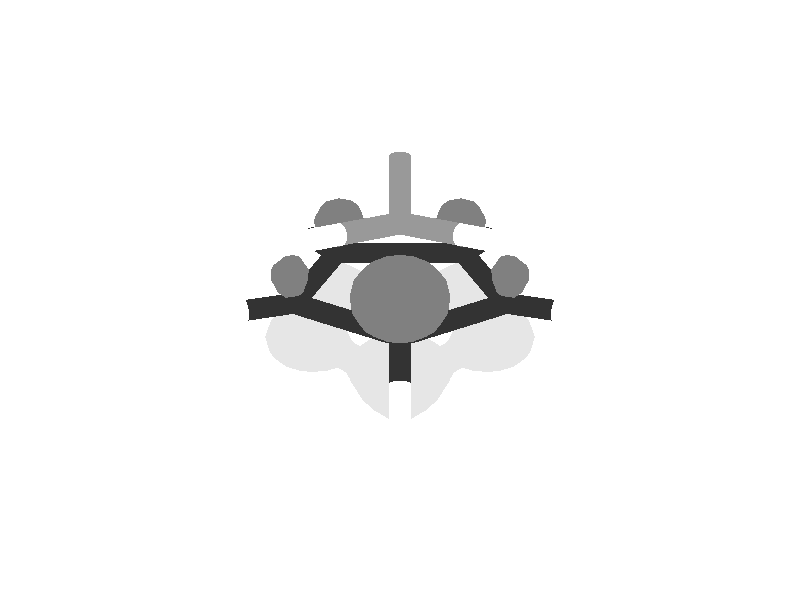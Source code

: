 camera {
 location <0.0, 3.6, 1.8>
 look_at <0.0, -0.01, 0.0>
 sky <0.0, -0.1, 0.0>
 angle 15
}
 light_source { <0, 9, 0> color rgb<0.7, 0.7, 0.7> shadowless}
 light_source { <0, 0, 9> color rgb<0.7, 0.7, 0.7> shadowless}
 background {<1, 1, 1>}
 #declare MeshRed = texture {
 pigment { color rgb<0.9, 0.9, 0.9> }
 finish { ambient 0.2 diffuse 0.6 specular 0.9}
 }
 #declare MeshBlue = texture {
 pigment { color rgb<0.5, 0.5, 0.5> }
 finish { ambient 0.2 diffuse 0.6 specular 0.9}
 }
 #declare BSAMBI = 0.2;
 #declare BSDIFF = 0.8;
 #declare BSSPEC = 0.8;
#declare colorA = 
 texture { 
 pigment { rgb<  1.0000  0.0000  0.0000 >}
 finish {ambient BSAMBI diffuse BSDIFF specular BSSPEC}
 }
#declare colorK = 
 texture { 
 pigment { rgb<  0.6  0.6  0.6 >}
 finish {ambient BSAMBI diffuse BSDIFF specular BSSPEC}
 }
#declare colorN = 
 texture { 
 pigment { rgb<  0.2  0.2  0.2 >}
 finish {ambient BSAMBI diffuse BSDIFF specular BSSPEC}
 }
#declare colorO = 
 texture { 
 pigment { rgb<  1.0  1.0  1.0 >}
 finish {ambient BSAMBI diffuse BSDIFF specular BSSPEC}
 }
 # declare molecule = union { 
 mesh {
 smooth_triangle {
< -0.100000, -0.166667,  0.016099>, < -0.559243, -0.084979, -0.824637>,
< -0.100000, -0.168203,  0.016667>, < -0.562812, -0.105279, -0.819853>,
< -0.101211, -0.166667,  0.016667>, < -0.568342, -0.087519, -0.818125>
 }
 smooth_triangle {
< -0.100000, -0.166667,  0.016099>, < -0.559243, -0.084979, -0.824637>,
< -0.083333, -0.166667,  0.012720>, < -0.376247, -0.200691, -0.904523>,
< -0.083333, -0.175288,  0.016667>, < -0.374698, -0.395456, -0.838580>
 }
 smooth_triangle {
< -0.100000, -0.168203,  0.016667>, < -0.562812, -0.105279, -0.819853>,
< -0.100000, -0.166667,  0.016099>, < -0.559243, -0.084979, -0.824637>,
< -0.083333, -0.175288,  0.016667>, < -0.374698, -0.395456, -0.838580>
 }
 smooth_triangle {
< -0.083333, -0.175288,  0.016667>, < -0.374698, -0.395456, -0.838580>,
< -0.083333, -0.166667,  0.012720>, < -0.376247, -0.200691, -0.904523>,
< -0.071371, -0.166667,  0.016667>, < -0.073820, -0.399509, -0.913752>
 }
 smooth_triangle {
<  0.083333, -0.166667,  0.012720>, < -0.410213, -0.135938, -0.901802>,
<  0.083333, -0.175288,  0.016667>, < -0.405725, -0.310879, -0.859501>,
<  0.071371, -0.166667,  0.016667>, < -0.500407, -0.102521, -0.859699>
 }
 smooth_triangle {
<  0.083333, -0.166667,  0.012720>, < -0.410213, -0.135938, -0.901802>,
<  0.100000, -0.166667,  0.016099>, < -0.093117, -0.410300, -0.907184>,
<  0.100000, -0.168203,  0.016667>, < -0.091494, -0.444874, -0.890907>
 }
 smooth_triangle {
<  0.083333, -0.175288,  0.016667>, < -0.405725, -0.310879, -0.859501>,
<  0.083333, -0.166667,  0.012720>, < -0.410213, -0.135938, -0.901802>,
<  0.100000, -0.168203,  0.016667>, < -0.091494, -0.444874, -0.890907>
 }
 smooth_triangle {
<  0.100000, -0.168203,  0.016667>, < -0.091494, -0.444874, -0.890907>,
<  0.100000, -0.166667,  0.016099>, < -0.093117, -0.410300, -0.907184>,
<  0.101211, -0.166667,  0.016667>, < -0.054519, -0.422004, -0.904953>
 }
 smooth_triangle {
< -0.100000, -0.150000,  0.015409>, < -0.539446,  0.144316, -0.829561>,
< -0.100000, -0.166667,  0.016099>, < -0.559243, -0.084979, -0.824637>,
< -0.101211, -0.166667,  0.016667>, < -0.568342, -0.087519, -0.818125>
 }
 smooth_triangle {
< -0.102618, -0.150000,  0.016667>, < -0.557877,  0.141344, -0.817799>,
< -0.100000, -0.150000,  0.015409>, < -0.539446,  0.144316, -0.829561>,
< -0.101211, -0.166667,  0.016667>, < -0.568342, -0.087519, -0.818125>
 }
 smooth_triangle {
< -0.083333, -0.166667,  0.012720>, < -0.376247, -0.200691, -0.904523>,
< -0.100000, -0.166667,  0.016099>, < -0.559243, -0.084979, -0.824637>,
< -0.083333, -0.150000,  0.011222>, < -0.377182,  0.203876, -0.903420>
 }
 smooth_triangle {
< -0.083333, -0.150000,  0.011222>, < -0.377182,  0.203876, -0.903420>,
< -0.100000, -0.166667,  0.016099>, < -0.559243, -0.084979, -0.824637>,
< -0.100000, -0.150000,  0.015409>, < -0.539446,  0.144316, -0.829561>
 }
 smooth_triangle {
< -0.069921, -0.150000,  0.016667>, < -0.015918,  0.362892, -0.931695>,
< -0.071371, -0.166667,  0.016667>, < -0.073820, -0.399509, -0.913752>,
< -0.083333, -0.166667,  0.012720>, < -0.376247, -0.200691, -0.904523>
 }
 smooth_triangle {
< -0.083333, -0.150000,  0.011222>, < -0.377182,  0.203876, -0.903420>,
< -0.069921, -0.150000,  0.016667>, < -0.015918,  0.362892, -0.931695>,
< -0.083333, -0.166667,  0.012720>, < -0.376247, -0.200691, -0.904523>
 }
 smooth_triangle {
<  0.083333, -0.150000,  0.011222>, < -0.411344,  0.179755, -0.893580>,
<  0.083333, -0.166667,  0.012720>, < -0.410213, -0.135938, -0.901802>,
<  0.071371, -0.166667,  0.016667>, < -0.500407, -0.102521, -0.859699>
 }
 smooth_triangle {
<  0.069921, -0.150000,  0.016667>, < -0.502255,  0.159388, -0.849903>,
<  0.083333, -0.150000,  0.011222>, < -0.411344,  0.179755, -0.893580>,
<  0.071371, -0.166667,  0.016667>, < -0.500407, -0.102521, -0.859699>
 }
 smooth_triangle {
<  0.100000, -0.166667,  0.016099>, < -0.093117, -0.410300, -0.907184>,
<  0.083333, -0.166667,  0.012720>, < -0.410213, -0.135938, -0.901802>,
<  0.100000, -0.150000,  0.015409>, < -0.114204,  0.347646, -0.930645>
 }
 smooth_triangle {
<  0.100000, -0.150000,  0.015409>, < -0.114204,  0.347646, -0.930645>,
<  0.083333, -0.166667,  0.012720>, < -0.410213, -0.135938, -0.901802>,
<  0.083333, -0.150000,  0.011222>, < -0.411344,  0.179755, -0.893580>
 }
 smooth_triangle {
<  0.102618, -0.150000,  0.016667>, < -0.012750,  0.366844, -0.930195>,
<  0.101211, -0.166667,  0.016667>, < -0.054519, -0.422004, -0.904953>,
<  0.100000, -0.166667,  0.016099>, < -0.093117, -0.410300, -0.907184>
 }
 smooth_triangle {
<  0.100000, -0.150000,  0.015409>, < -0.114204,  0.347646, -0.930645>,
<  0.102618, -0.150000,  0.016667>, < -0.012750,  0.366844, -0.930195>,
<  0.100000, -0.166667,  0.016099>, < -0.093117, -0.410300, -0.907184>
 }
 smooth_triangle {
< -0.100000, -0.150000,  0.015409>, < -0.539446,  0.144316, -0.829561>,
< -0.102618, -0.150000,  0.016667>, < -0.557877,  0.141344, -0.817799>,
< -0.100000, -0.146880,  0.016667>, < -0.538451,  0.173617, -0.824577>
 }
 smooth_triangle {
< -0.083333, -0.150000,  0.011222>, < -0.377182,  0.203876, -0.903420>,
< -0.100000, -0.150000,  0.015409>, < -0.539446,  0.144316, -0.829561>,
< -0.100000, -0.146880,  0.016667>, < -0.538451,  0.173617, -0.824577>
 }
 smooth_triangle {
< -0.083333, -0.140060,  0.016667>, < -0.354379,  0.409439, -0.840699>,
< -0.083333, -0.150000,  0.011222>, < -0.377182,  0.203876, -0.903420>,
< -0.100000, -0.146880,  0.016667>, < -0.538451,  0.173617, -0.824577>
 }
 smooth_triangle {
< -0.069921, -0.150000,  0.016667>, < -0.015918,  0.362892, -0.931695>,
< -0.083333, -0.150000,  0.011222>, < -0.377182,  0.203876, -0.903420>,
< -0.083333, -0.140060,  0.016667>, < -0.354379,  0.409439, -0.840699>
 }
 smooth_triangle {
<  0.083333, -0.150000,  0.011222>, < -0.411344,  0.179755, -0.893580>,
<  0.069921, -0.150000,  0.016667>, < -0.502255,  0.159388, -0.849903>,
<  0.083333, -0.140060,  0.016667>, < -0.390909,  0.350877, -0.850926>
 }
 smooth_triangle {
<  0.100000, -0.150000,  0.015409>, < -0.114204,  0.347646, -0.930645>,
<  0.083333, -0.150000,  0.011222>, < -0.411344,  0.179755, -0.893580>,
<  0.083333, -0.140060,  0.016667>, < -0.390909,  0.350877, -0.850926>
 }
 smooth_triangle {
<  0.100000, -0.146880,  0.016667>, < -0.108952,  0.435443, -0.893599>,
<  0.100000, -0.150000,  0.015409>, < -0.114204,  0.347646, -0.930645>,
<  0.083333, -0.140060,  0.016667>, < -0.390909,  0.350877, -0.850926>
 }
 smooth_triangle {
<  0.102618, -0.150000,  0.016667>, < -0.012750,  0.366844, -0.930195>,
<  0.100000, -0.150000,  0.015409>, < -0.114204,  0.347646, -0.930645>,
<  0.100000, -0.146880,  0.016667>, < -0.108952,  0.435443, -0.893599>
 }
 smooth_triangle {
< -0.150000,  0.000000,  0.008348>, < -0.513205, -0.020550, -0.858020>,
< -0.150000, -0.015535,  0.016667>, < -0.493203, -0.363479, -0.790338>,
< -0.162073,  0.000000,  0.016667>, < -0.636440, -0.015146, -0.771178>
 }
 smooth_triangle {
< -0.150000,  0.000000,  0.008348>, < -0.513205, -0.020550, -0.858020>,
< -0.133333,  0.000000,  0.011479>, < -0.282455, -0.032603, -0.958726>,
< -0.133333, -0.010239,  0.016667>, < -0.232961, -0.526067, -0.817913>
 }
 smooth_triangle {
< -0.150000, -0.015535,  0.016667>, < -0.493203, -0.363479, -0.790338>,
< -0.150000,  0.000000,  0.008348>, < -0.513205, -0.020550, -0.858020>,
< -0.133333, -0.010239,  0.016667>, < -0.232961, -0.526067, -0.817913>
 }
 smooth_triangle {
< -0.133333, -0.010239,  0.016667>, < -0.232961, -0.526067, -0.817913>,
< -0.133333,  0.000000,  0.011479>, < -0.282455, -0.032603, -0.958726>,
< -0.127682,  0.000000,  0.016667>, <  0.044840, -0.049632, -0.997761>
 }
 smooth_triangle {
<  0.133333,  0.000000,  0.011479>, < -0.614054, -0.017405, -0.789072>,
<  0.133333, -0.010239,  0.016667>, < -0.603557, -0.150516, -0.782984>,
<  0.127682,  0.000000,  0.016667>, < -0.635648, -0.016136, -0.771810>
 }
 smooth_triangle {
<  0.133333,  0.000000,  0.011479>, < -0.614054, -0.017405, -0.789072>,
<  0.150000,  0.000000,  0.008348>, < -0.476443, -0.025318, -0.878841>,
<  0.150000, -0.015535,  0.016667>, < -0.405587, -0.541657, -0.736279>
 }
 smooth_triangle {
<  0.133333, -0.010239,  0.016667>, < -0.603557, -0.150516, -0.782984>,
<  0.133333,  0.000000,  0.011479>, < -0.614054, -0.017405, -0.789072>,
<  0.150000, -0.015535,  0.016667>, < -0.405587, -0.541657, -0.736279>
 }
 smooth_triangle {
<  0.150000, -0.015535,  0.016667>, < -0.405587, -0.541657, -0.736279>,
<  0.150000,  0.000000,  0.008348>, < -0.476443, -0.025318, -0.878841>,
<  0.162073,  0.000000,  0.016667>, <  0.061052, -0.049783, -0.996892>
 }
 smooth_triangle {
< -0.150000,  0.016667,  0.016491>, < -0.499770,  0.366511, -0.784793>,
< -0.150000,  0.000000,  0.008348>, < -0.513205, -0.020550, -0.858020>,
< -0.162073,  0.000000,  0.016667>, < -0.636440, -0.015146, -0.771178>
 }
 smooth_triangle {
< -0.150466,  0.016667,  0.016667>, < -0.504197,  0.365550, -0.782406>,
< -0.150000,  0.016667,  0.016491>, < -0.499770,  0.366511, -0.784793>,
< -0.162073,  0.000000,  0.016667>, < -0.636440, -0.015146, -0.771178>
 }
 smooth_triangle {
< -0.148816,  0.016667,  0.016667>, < -0.478814,  0.395586, -0.783740>,
< -0.133333,  0.011332,  0.016667>, < -0.230439,  0.533690, -0.813678>,
< -0.133333,  0.000000,  0.011479>, < -0.282455, -0.032603, -0.958726>
 }
 smooth_triangle {
< -0.148816,  0.016667,  0.016667>, < -0.478814,  0.395586, -0.783740>,
< -0.133333,  0.000000,  0.011479>, < -0.282455, -0.032603, -0.958726>,
< -0.150000,  0.016667,  0.016491>, < -0.499770,  0.366511, -0.784793>
 }
 smooth_triangle {
< -0.150000,  0.016667,  0.016491>, < -0.499770,  0.366511, -0.784793>,
< -0.133333,  0.000000,  0.011479>, < -0.282455, -0.032603, -0.958726>,
< -0.150000,  0.000000,  0.008348>, < -0.513205, -0.020550, -0.858020>
 }
 smooth_triangle {
< -0.127682,  0.000000,  0.016667>, <  0.044840, -0.049632, -0.997761>,
< -0.133333,  0.000000,  0.011479>, < -0.282455, -0.032603, -0.958726>,
< -0.133333,  0.011332,  0.016667>, < -0.230439,  0.533690, -0.813678>
 }
 smooth_triangle {
<  0.133333,  0.000000,  0.011479>, < -0.614054, -0.017405, -0.789072>,
<  0.127682,  0.000000,  0.016667>, < -0.635648, -0.016136, -0.771810>,
<  0.133333,  0.011332,  0.016667>, < -0.606817,  0.137531, -0.782852>
 }
 smooth_triangle {
<  0.133333,  0.011332,  0.016667>, < -0.606817,  0.137531, -0.782852>,
<  0.148816,  0.016667,  0.016667>, < -0.415710,  0.532576, -0.737257>,
<  0.150000,  0.016667,  0.016491>, < -0.401158,  0.549798, -0.732663>
 }
 smooth_triangle {
<  0.133333,  0.011332,  0.016667>, < -0.606817,  0.137531, -0.782852>,
<  0.150000,  0.016667,  0.016491>, < -0.401158,  0.549798, -0.732663>,
<  0.133333,  0.000000,  0.011479>, < -0.614054, -0.017405, -0.789072>
 }
 smooth_triangle {
<  0.133333,  0.000000,  0.011479>, < -0.614054, -0.017405, -0.789072>,
<  0.150000,  0.016667,  0.016491>, < -0.401158,  0.549798, -0.732663>,
<  0.150000,  0.000000,  0.008348>, < -0.476443, -0.025318, -0.878841>
 }
 smooth_triangle {
<  0.150466,  0.016667,  0.016667>, < -0.391203,  0.557903, -0.731918>,
<  0.162073,  0.000000,  0.016667>, <  0.061052, -0.049783, -0.996892>,
<  0.150000,  0.000000,  0.008348>, < -0.476443, -0.025318, -0.878841>
 }
 smooth_triangle {
<  0.150000,  0.016667,  0.016491>, < -0.401158,  0.549798, -0.732663>,
<  0.150466,  0.016667,  0.016667>, < -0.391203,  0.557903, -0.731918>,
<  0.150000,  0.000000,  0.008348>, < -0.476443, -0.025318, -0.878841>
 }
 smooth_triangle {
< -0.150000,  0.016667,  0.016491>, < -0.499770,  0.366511, -0.784793>,
< -0.150466,  0.016667,  0.016667>, < -0.504197,  0.365550, -0.782406>,
< -0.150000,  0.016955,  0.016667>, < -0.500084,  0.370971, -0.782494>
 }
 smooth_triangle {
< -0.148816,  0.016667,  0.016667>, < -0.478814,  0.395586, -0.783740>,
< -0.150000,  0.016667,  0.016491>, < -0.499770,  0.366511, -0.784793>,
< -0.150000,  0.016955,  0.016667>, < -0.500084,  0.370971, -0.782494>
 }
 smooth_triangle {
<  0.150000,  0.016667,  0.016491>, < -0.401158,  0.549798, -0.732663>,
<  0.148816,  0.016667,  0.016667>, < -0.415710,  0.532576, -0.737257>,
<  0.150000,  0.016955,  0.016667>, < -0.400910,  0.553217, -0.730221>
 }
 smooth_triangle {
<  0.150466,  0.016667,  0.016667>, < -0.391203,  0.557903, -0.731918>,
<  0.150000,  0.016667,  0.016491>, < -0.401158,  0.549798, -0.732663>,
<  0.150000,  0.016955,  0.016667>, < -0.400910,  0.553217, -0.730221>
 }
 smooth_triangle {
< -0.016667,  0.116667,  0.016086>, < -0.274275, -0.152722, -0.949447>,
< -0.016667,  0.113987,  0.016667>, < -0.272570, -0.163787, -0.948093>,
< -0.019764,  0.116667,  0.016667>, < -0.294462, -0.148623, -0.944036>
 }
 smooth_triangle {
< -0.016667,  0.116667,  0.016086>, < -0.274275, -0.152722, -0.949447>,
<  0.000000,  0.116667,  0.014670>, < -0.143068, -0.162861, -0.976221>,
<  0.000000,  0.107561,  0.016667>, < -0.139192, -0.211086, -0.967506>
 }
 smooth_triangle {
< -0.016667,  0.113987,  0.016667>, < -0.272570, -0.163787, -0.948093>,
< -0.016667,  0.116667,  0.016086>, < -0.274275, -0.152722, -0.949447>,
<  0.000000,  0.107561,  0.016667>, < -0.139192, -0.211086, -0.967506>
 }
 smooth_triangle {
<  0.000000,  0.116667,  0.014670>, < -0.143068, -0.162861, -0.976221>,
<  0.016667,  0.116667,  0.016086>, <  0.000000, -0.147973, -0.988991>,
<  0.016667,  0.113987,  0.016667>, <  0.000000, -0.163833, -0.986488>
 }
 smooth_triangle {
<  0.000000,  0.107561,  0.016667>, < -0.139192, -0.211086, -0.967506>,
<  0.000000,  0.116667,  0.014670>, < -0.143068, -0.162861, -0.976221>,
<  0.016667,  0.113987,  0.016667>, <  0.000000, -0.163833, -0.986488>
 }
 smooth_triangle {
<  0.016667,  0.113987,  0.016667>, <  0.000000, -0.163833, -0.986488>,
<  0.016667,  0.116667,  0.016086>, <  0.000000, -0.147973, -0.988991>,
<  0.019764,  0.116667,  0.016667>, <  0.031062, -0.142545, -0.989301>
 }
 smooth_triangle {
< -0.016667,  0.133333,  0.015587>, < -0.306705, -0.006282, -0.951784>,
< -0.016667,  0.116667,  0.016086>, < -0.274275, -0.152722, -0.949447>,
< -0.019764,  0.116667,  0.016667>, < -0.294462, -0.148623, -0.944036>
 }
 smooth_triangle {
< -0.021415,  0.133333,  0.016667>, < -0.341223,  0.004911, -0.939970>,
< -0.016667,  0.133333,  0.015587>, < -0.306705, -0.006282, -0.951784>,
< -0.019764,  0.116667,  0.016667>, < -0.294462, -0.148623, -0.944036>
 }
 smooth_triangle {
<  0.000000,  0.116667,  0.014670>, < -0.143068, -0.162861, -0.976221>,
< -0.016667,  0.116667,  0.016086>, < -0.274275, -0.152722, -0.949447>,
<  0.000000,  0.133333,  0.013918>, < -0.169856,  0.006613, -0.985447>
 }
 smooth_triangle {
<  0.000000,  0.133333,  0.013918>, < -0.169856,  0.006613, -0.985447>,
< -0.016667,  0.116667,  0.016086>, < -0.274275, -0.152722, -0.949447>,
< -0.016667,  0.133333,  0.015587>, < -0.306705, -0.006282, -0.951784>
 }
 smooth_triangle {
<  0.016667,  0.116667,  0.016086>, <  0.000000, -0.147973, -0.988991>,
<  0.000000,  0.116667,  0.014670>, < -0.143068, -0.162861, -0.976221>,
<  0.016667,  0.133333,  0.015587>, <  0.000000,  0.090875, -0.995862>
 }
 smooth_triangle {
<  0.016667,  0.133333,  0.015587>, <  0.000000,  0.090875, -0.995862>,
<  0.000000,  0.116667,  0.014670>, < -0.143068, -0.162861, -0.976221>,
<  0.000000,  0.133333,  0.013918>, < -0.169856,  0.006613, -0.985447>
 }
 smooth_triangle {
<  0.021415,  0.133333,  0.016667>, <  0.058147,  0.117684, -0.991347>,
<  0.019764,  0.116667,  0.016667>, <  0.031062, -0.142545, -0.989301>,
<  0.016667,  0.116667,  0.016086>, <  0.000000, -0.147973, -0.988991>
 }
 smooth_triangle {
<  0.016667,  0.133333,  0.015587>, <  0.000000,  0.090875, -0.995862>,
<  0.021415,  0.133333,  0.016667>, <  0.058147,  0.117684, -0.991347>,
<  0.016667,  0.116667,  0.016086>, <  0.000000, -0.147973, -0.988991>
 }
 smooth_triangle {
< -0.016667,  0.133333,  0.015587>, < -0.306705, -0.006282, -0.951784>,
< -0.021415,  0.133333,  0.016667>, < -0.341223,  0.004911, -0.939970>,
< -0.016667,  0.140496,  0.016667>, < -0.326202,  0.078065, -0.942071>
 }
 smooth_triangle {
<  0.000000,  0.133333,  0.013918>, < -0.169856,  0.006613, -0.985447>,
< -0.016667,  0.133333,  0.015587>, < -0.306705, -0.006282, -0.951784>,
< -0.016667,  0.140496,  0.016667>, < -0.326202,  0.078065, -0.942071>
 }
 smooth_triangle {
<  0.000000,  0.148332,  0.016667>, < -0.185516,  0.255157, -0.948936>,
<  0.000000,  0.133333,  0.013918>, < -0.169856,  0.006613, -0.985447>,
< -0.016667,  0.140496,  0.016667>, < -0.326202,  0.078065, -0.942071>
 }
 smooth_triangle {
<  0.016667,  0.133333,  0.015587>, <  0.000000,  0.090875, -0.995862>,
<  0.000000,  0.133333,  0.013918>, < -0.169856,  0.006613, -0.985447>,
<  0.000000,  0.148332,  0.016667>, < -0.185516,  0.255157, -0.948936>
 }
 smooth_triangle {
<  0.016667,  0.140496,  0.016667>, <  0.000000,  0.200722, -0.979648>,
<  0.016667,  0.133333,  0.015587>, <  0.000000,  0.090875, -0.995862>,
<  0.000000,  0.148332,  0.016667>, < -0.185516,  0.255157, -0.948936>
 }
 smooth_triangle {
<  0.021415,  0.133333,  0.016667>, <  0.058147,  0.117684, -0.991347>,
<  0.016667,  0.133333,  0.015587>, <  0.000000,  0.090875, -0.995862>,
<  0.016667,  0.140496,  0.016667>, <  0.000000,  0.200722, -0.979648>
 }
 smooth_triangle {
< -0.083333, -0.183333,  0.029217>, < -0.378567, -0.693347, -0.613154>,
< -0.083333, -0.187138,  0.033333>, < -0.396418, -0.774899, -0.492326>,
< -0.097616, -0.183333,  0.033333>, < -0.624802, -0.554354, -0.549831>
 }
 smooth_triangle {
< -0.083333, -0.187138,  0.033333>, < -0.396418, -0.774899, -0.492326>,
< -0.083333, -0.183333,  0.029217>, < -0.378567, -0.693347, -0.613154>,
< -0.071702, -0.183333,  0.033333>, < -0.114370, -0.876162, -0.468252>
 }
 smooth_triangle {
<  0.083333, -0.183333,  0.029217>, < -0.390866, -0.628483, -0.672482>,
<  0.083333, -0.187138,  0.033333>, < -0.396978, -0.728021, -0.558923>,
<  0.071702, -0.183333,  0.033333>, < -0.541700, -0.560755, -0.626191>
 }
 smooth_triangle {
<  0.083333, -0.187138,  0.033333>, < -0.396978, -0.728021, -0.558923>,
<  0.083333, -0.183333,  0.029217>, < -0.390866, -0.628483, -0.672482>,
<  0.097616, -0.183333,  0.033333>, < -0.085129, -0.879608, -0.468019>
 }
 smooth_triangle {
< -0.100000, -0.168203,  0.016667>, < -0.562812, -0.105279, -0.819853>,
< -0.100000, -0.182578,  0.033333>, < -0.663862, -0.499373, -0.556699>,
< -0.112838, -0.166667,  0.033333>, < -0.792652, -0.153147, -0.590126>
 }
 smooth_triangle {
< -0.101211, -0.166667,  0.016667>, < -0.568342, -0.087519, -0.818125>,
< -0.100000, -0.168203,  0.016667>, < -0.562812, -0.105279, -0.819853>,
< -0.112838, -0.166667,  0.033333>, < -0.792652, -0.153147, -0.590126>
 }
 smooth_triangle {
< -0.097616, -0.183333,  0.033333>, < -0.624802, -0.554354, -0.549831>,
< -0.083333, -0.175288,  0.016667>, < -0.374698, -0.395456, -0.838580>,
< -0.083333, -0.183333,  0.029217>, < -0.378567, -0.693347, -0.613154>
 }
 smooth_triangle {
< -0.097616, -0.183333,  0.033333>, < -0.624802, -0.554354, -0.549831>,
< -0.100000, -0.182578,  0.033333>, < -0.663862, -0.499373, -0.556699>,
< -0.083333, -0.175288,  0.016667>, < -0.374698, -0.395456, -0.838580>
 }
 smooth_triangle {
< -0.100000, -0.182578,  0.033333>, < -0.663862, -0.499373, -0.556699>,
< -0.100000, -0.168203,  0.016667>, < -0.562812, -0.105279, -0.819853>,
< -0.083333, -0.175288,  0.016667>, < -0.374698, -0.395456, -0.838580>
 }
 smooth_triangle {
< -0.071371, -0.166667,  0.016667>, < -0.073820, -0.399509, -0.913752>,
< -0.066667, -0.166667,  0.022143>, <  0.113313, -0.520534, -0.846289>,
< -0.066667, -0.180974,  0.033333>, <  0.039382, -0.903879, -0.425971>
 }
 smooth_triangle {
< -0.083333, -0.175288,  0.016667>, < -0.374698, -0.395456, -0.838580>,
< -0.071371, -0.166667,  0.016667>, < -0.073820, -0.399509, -0.913752>,
< -0.066667, -0.180974,  0.033333>, <  0.039382, -0.903879, -0.425971>
 }
 smooth_triangle {
< -0.083333, -0.175288,  0.016667>, < -0.374698, -0.395456, -0.838580>,
< -0.066667, -0.180974,  0.033333>, <  0.039382, -0.903879, -0.425971>,
< -0.071702, -0.183333,  0.033333>, < -0.114370, -0.876162, -0.468252>
 }
 smooth_triangle {
< -0.083333, -0.175288,  0.016667>, < -0.374698, -0.395456, -0.838580>,
< -0.071702, -0.183333,  0.033333>, < -0.114370, -0.876162, -0.468252>,
< -0.083333, -0.183333,  0.029217>, < -0.378567, -0.693347, -0.613154>
 }
 smooth_triangle {
< -0.066667, -0.180974,  0.033333>, <  0.039382, -0.903879, -0.425971>,
< -0.066667, -0.166667,  0.022143>, <  0.113313, -0.520534, -0.846289>,
< -0.055648, -0.166667,  0.033333>, <  0.696513, -0.577175, -0.426309>
 }
 smooth_triangle {
<  0.066667, -0.166667,  0.022143>, < -0.562631, -0.086066, -0.822216>,
<  0.066667, -0.180974,  0.033333>, < -0.614205, -0.438984, -0.655779>,
<  0.055648, -0.166667,  0.033333>, < -0.678561, -0.133150, -0.722376>
 }
 smooth_triangle {
<  0.071702, -0.183333,  0.033333>, < -0.541700, -0.560755, -0.626191>,
<  0.066667, -0.180974,  0.033333>, < -0.614205, -0.438984, -0.655779>,
<  0.066667, -0.166667,  0.022143>, < -0.562631, -0.086066, -0.822216>
 }
 smooth_triangle {
<  0.083333, -0.183333,  0.029217>, < -0.390866, -0.628483, -0.672482>,
<  0.071702, -0.183333,  0.033333>, < -0.541700, -0.560755, -0.626191>,
<  0.066667, -0.166667,  0.022143>, < -0.562631, -0.086066, -0.822216>
 }
 smooth_triangle {
<  0.083333, -0.183333,  0.029217>, < -0.390866, -0.628483, -0.672482>,
<  0.066667, -0.166667,  0.022143>, < -0.562631, -0.086066, -0.822216>,
<  0.071371, -0.166667,  0.016667>, < -0.500407, -0.102521, -0.859699>
 }
 smooth_triangle {
<  0.083333, -0.183333,  0.029217>, < -0.390866, -0.628483, -0.672482>,
<  0.071371, -0.166667,  0.016667>, < -0.500407, -0.102521, -0.859699>,
<  0.083333, -0.175288,  0.016667>, < -0.405725, -0.310879, -0.859501>
 }
 smooth_triangle {
<  0.083333, -0.183333,  0.029217>, < -0.390866, -0.628483, -0.672482>,
<  0.100000, -0.182578,  0.033333>, < -0.031069, -0.896813, -0.441317>,
<  0.097616, -0.183333,  0.033333>, < -0.085129, -0.879608, -0.468019>
 }
 smooth_triangle {
<  0.083333, -0.183333,  0.029217>, < -0.390866, -0.628483, -0.672482>,
<  0.083333, -0.175288,  0.016667>, < -0.405725, -0.310879, -0.859501>,
<  0.100000, -0.182578,  0.033333>, < -0.031069, -0.896813, -0.441317>
 }
 smooth_triangle {
<  0.083333, -0.175288,  0.016667>, < -0.405725, -0.310879, -0.859501>,
<  0.100000, -0.168203,  0.016667>, < -0.091494, -0.444874, -0.890907>,
<  0.100000, -0.182578,  0.033333>, < -0.031069, -0.896813, -0.441317>
 }
 smooth_triangle {
<  0.100000, -0.182578,  0.033333>, < -0.031069, -0.896813, -0.441317>,
<  0.100000, -0.168203,  0.016667>, < -0.091494, -0.444874, -0.890907>,
<  0.101211, -0.166667,  0.016667>, < -0.054519, -0.422004, -0.904953>
 }
 smooth_triangle {
<  0.112838, -0.166667,  0.033333>, <  0.695643, -0.649232, -0.307536>,
<  0.100000, -0.182578,  0.033333>, < -0.031069, -0.896813, -0.441317>,
<  0.101211, -0.166667,  0.016667>, < -0.054519, -0.422004, -0.904953>
 }
 smooth_triangle {
< -0.101211, -0.166667,  0.016667>, < -0.568342, -0.087519, -0.818125>,
< -0.112838, -0.166667,  0.033333>, < -0.792652, -0.153147, -0.590126>,
< -0.102618, -0.150000,  0.016667>, < -0.557877,  0.141344, -0.817799>
 }
 smooth_triangle {
< -0.112838, -0.166667,  0.033333>, < -0.792652, -0.153147, -0.590126>,
< -0.113654, -0.150000,  0.033333>, < -0.769813,  0.113585, -0.628081>,
< -0.102618, -0.150000,  0.016667>, < -0.557877,  0.141344, -0.817799>
 }
 smooth_triangle {
< -0.066667, -0.166667,  0.022143>, <  0.113313, -0.520534, -0.846289>,
< -0.069921, -0.150000,  0.016667>, < -0.015918,  0.362892, -0.931695>,
< -0.066667, -0.150000,  0.021207>, <  0.151536,  0.445451, -0.882389>
 }
 smooth_triangle {
< -0.071371, -0.166667,  0.016667>, < -0.073820, -0.399509, -0.913752>,
< -0.069921, -0.150000,  0.016667>, < -0.015918,  0.362892, -0.931695>,
< -0.066667, -0.166667,  0.022143>, <  0.113313, -0.520534, -0.846289>
 }
 smooth_triangle {
< -0.055305, -0.150000,  0.033333>, <  0.791083,  0.457132, -0.406470>,
< -0.055648, -0.166667,  0.033333>, <  0.696513, -0.577175, -0.426309>,
< -0.066667, -0.166667,  0.022143>, <  0.113313, -0.520534, -0.846289>
 }
 smooth_triangle {
< -0.066667, -0.150000,  0.021207>, <  0.151536,  0.445451, -0.882389>,
< -0.055305, -0.150000,  0.033333>, <  0.791083,  0.457132, -0.406470>,
< -0.066667, -0.166667,  0.022143>, <  0.113313, -0.520534, -0.846289>
 }
 smooth_triangle {
<  0.066667, -0.150000,  0.021207>, < -0.543935,  0.153731, -0.824925>,
<  0.066667, -0.166667,  0.022143>, < -0.562631, -0.086066, -0.822216>,
<  0.055648, -0.166667,  0.033333>, < -0.678561, -0.133150, -0.722376>
 }
 smooth_triangle {
<  0.055305, -0.150000,  0.033333>, < -0.657517,  0.159630, -0.736335>,
<  0.066667, -0.150000,  0.021207>, < -0.543935,  0.153731, -0.824925>,
<  0.055648, -0.166667,  0.033333>, < -0.678561, -0.133150, -0.722376>
 }
 smooth_triangle {
<  0.071371, -0.166667,  0.016667>, < -0.500407, -0.102521, -0.859699>,
<  0.066667, -0.150000,  0.021207>, < -0.543935,  0.153731, -0.824925>,
<  0.069921, -0.150000,  0.016667>, < -0.502255,  0.159388, -0.849903>
 }
 smooth_triangle {
<  0.066667, -0.166667,  0.022143>, < -0.562631, -0.086066, -0.822216>,
<  0.066667, -0.150000,  0.021207>, < -0.543935,  0.153731, -0.824925>,
<  0.071371, -0.166667,  0.016667>, < -0.500407, -0.102521, -0.859699>
 }
 smooth_triangle {
<  0.101211, -0.166667,  0.016667>, < -0.054519, -0.422004, -0.904953>,
<  0.102618, -0.150000,  0.016667>, < -0.012750,  0.366844, -0.930195>,
<  0.112838, -0.166667,  0.033333>, <  0.695643, -0.649232, -0.307536>
 }
 smooth_triangle {
<  0.112838, -0.166667,  0.033333>, <  0.695643, -0.649232, -0.307536>,
<  0.102618, -0.150000,  0.016667>, < -0.012750,  0.366844, -0.930195>,
<  0.113654, -0.150000,  0.033333>, <  0.826385,  0.491553, -0.274704>
 }
 smooth_triangle {
< -0.100000, -0.133333,  0.032048>, < -0.582416,  0.428293, -0.690910>,
< -0.100000, -0.146880,  0.016667>, < -0.538451,  0.173617, -0.824577>,
< -0.102618, -0.150000,  0.016667>, < -0.557877,  0.141344, -0.817799>
 }
 smooth_triangle {
< -0.100000, -0.133333,  0.032048>, < -0.582416,  0.428293, -0.690910>,
< -0.102618, -0.150000,  0.016667>, < -0.557877,  0.141344, -0.817799>,
< -0.101964, -0.133333,  0.033333>, < -0.608778,  0.424102, -0.670468>
 }
 smooth_triangle {
< -0.101964, -0.133333,  0.033333>, < -0.608778,  0.424102, -0.670468>,
< -0.102618, -0.150000,  0.016667>, < -0.557877,  0.141344, -0.817799>,
< -0.113654, -0.150000,  0.033333>, < -0.769813,  0.113585, -0.628081>
 }
 smooth_triangle {
< -0.100000, -0.146880,  0.016667>, < -0.538451,  0.173617, -0.824577>,
< -0.083333, -0.133333,  0.027403>, < -0.340046,  0.620778, -0.706402>,
< -0.083333, -0.140060,  0.016667>, < -0.354379,  0.409439, -0.840699>
 }
 smooth_triangle {
< -0.100000, -0.133333,  0.032048>, < -0.582416,  0.428293, -0.690910>,
< -0.083333, -0.133333,  0.027403>, < -0.340046,  0.620778, -0.706402>,
< -0.100000, -0.146880,  0.016667>, < -0.538451,  0.173617, -0.824577>
 }
 smooth_triangle {
< -0.083333, -0.140060,  0.016667>, < -0.354379,  0.409439, -0.840699>,
< -0.083333, -0.133333,  0.027403>, < -0.340046,  0.620778, -0.706402>,
< -0.068506, -0.133333,  0.033333>, <  0.002386,  0.862291, -0.506407>
 }
 smooth_triangle {
< -0.069921, -0.150000,  0.016667>, < -0.015918,  0.362892, -0.931695>,
< -0.083333, -0.140060,  0.016667>, < -0.354379,  0.409439, -0.840699>,
< -0.068506, -0.133333,  0.033333>, <  0.002386,  0.862291, -0.506407>
 }
 smooth_triangle {
< -0.069921, -0.150000,  0.016667>, < -0.015918,  0.362892, -0.931695>,
< -0.068506, -0.133333,  0.033333>, <  0.002386,  0.862291, -0.506407>,
< -0.066667, -0.134446,  0.033333>, <  0.062987,  0.873656, -0.482449>
 }
 smooth_triangle {
< -0.069921, -0.150000,  0.016667>, < -0.015918,  0.362892, -0.931695>,
< -0.066667, -0.134446,  0.033333>, <  0.062987,  0.873656, -0.482449>,
< -0.066667, -0.150000,  0.021207>, <  0.151536,  0.445451, -0.882389>
 }
 smooth_triangle {
< -0.055305, -0.150000,  0.033333>, <  0.791083,  0.457132, -0.406470>,
< -0.066667, -0.150000,  0.021207>, <  0.151536,  0.445451, -0.882389>,
< -0.066667, -0.134446,  0.033333>, <  0.062987,  0.873656, -0.482449>
 }
 smooth_triangle {
<  0.066667, -0.150000,  0.021207>, < -0.543935,  0.153731, -0.824925>,
<  0.055305, -0.150000,  0.033333>, < -0.657517,  0.159630, -0.736335>,
<  0.066667, -0.134446,  0.033333>, < -0.560475,  0.426803, -0.709723>
 }
 smooth_triangle {
<  0.083333, -0.133333,  0.027403>, < -0.372593,  0.559540, -0.740330>,
<  0.066667, -0.134446,  0.033333>, < -0.560475,  0.426803, -0.709723>,
<  0.068506, -0.133333,  0.033333>, < -0.536433,  0.468743, -0.701798>
 }
 smooth_triangle {
<  0.083333, -0.140060,  0.016667>, < -0.390909,  0.350877, -0.850926>,
<  0.066667, -0.134446,  0.033333>, < -0.560475,  0.426803, -0.709723>,
<  0.083333, -0.133333,  0.027403>, < -0.372593,  0.559540, -0.740330>
 }
 smooth_triangle {
<  0.083333, -0.140060,  0.016667>, < -0.390909,  0.350877, -0.850926>,
<  0.066667, -0.150000,  0.021207>, < -0.543935,  0.153731, -0.824925>,
<  0.066667, -0.134446,  0.033333>, < -0.560475,  0.426803, -0.709723>
 }
 smooth_triangle {
<  0.083333, -0.140060,  0.016667>, < -0.390909,  0.350877, -0.850926>,
<  0.069921, -0.150000,  0.016667>, < -0.502255,  0.159388, -0.849903>,
<  0.066667, -0.150000,  0.021207>, < -0.543935,  0.153731, -0.824925>
 }
 smooth_triangle {
<  0.083333, -0.140060,  0.016667>, < -0.390909,  0.350877, -0.850926>,
<  0.100000, -0.133333,  0.032048>, < -0.053932,  0.836360, -0.545521>,
<  0.100000, -0.146880,  0.016667>, < -0.108952,  0.435443, -0.893599>
 }
 smooth_triangle {
<  0.083333, -0.133333,  0.027403>, < -0.372593,  0.559540, -0.740330>,
<  0.100000, -0.133333,  0.032048>, < -0.053932,  0.836360, -0.545521>,
<  0.083333, -0.140060,  0.016667>, < -0.390909,  0.350877, -0.850926>
 }
 smooth_triangle {
<  0.100000, -0.146880,  0.016667>, < -0.108952,  0.435443, -0.893599>,
<  0.100000, -0.133333,  0.032048>, < -0.053932,  0.836360, -0.545521>,
<  0.101964, -0.133333,  0.033333>, <  0.001332,  0.861798, -0.507250>
 }
 smooth_triangle {
<  0.100000, -0.146880,  0.016667>, < -0.108952,  0.435443, -0.893599>,
<  0.101964, -0.133333,  0.033333>, <  0.001332,  0.861798, -0.507250>,
<  0.102618, -0.150000,  0.016667>, < -0.012750,  0.366844, -0.930195>
 }
 smooth_triangle {
<  0.102618, -0.150000,  0.016667>, < -0.012750,  0.366844, -0.930195>,
<  0.101964, -0.133333,  0.033333>, <  0.001332,  0.861798, -0.507250>,
<  0.113654, -0.150000,  0.033333>, <  0.826385,  0.491553, -0.274704>
 }
 smooth_triangle {
< -0.100000, -0.133333,  0.032048>, < -0.582416,  0.428293, -0.690910>,
< -0.101964, -0.133333,  0.033333>, < -0.608778,  0.424102, -0.670468>,
< -0.100000, -0.131812,  0.033333>, < -0.588682,  0.446706, -0.673727>
 }
 smooth_triangle {
< -0.083333, -0.133333,  0.027403>, < -0.340046,  0.620778, -0.706402>,
< -0.100000, -0.133333,  0.032048>, < -0.582416,  0.428293, -0.690910>,
< -0.100000, -0.131812,  0.033333>, < -0.588682,  0.446706, -0.673727>
 }
 smooth_triangle {
< -0.083333, -0.127736,  0.033333>, < -0.352909,  0.707473, -0.612321>,
< -0.083333, -0.133333,  0.027403>, < -0.340046,  0.620778, -0.706402>,
< -0.100000, -0.131812,  0.033333>, < -0.588682,  0.446706, -0.673727>
 }
 smooth_triangle {
< -0.068506, -0.133333,  0.033333>, <  0.002386,  0.862291, -0.506407>,
< -0.083333, -0.133333,  0.027403>, < -0.340046,  0.620778, -0.706402>,
< -0.083333, -0.127736,  0.033333>, < -0.352909,  0.707473, -0.612321>
 }
 smooth_triangle {
<  0.083333, -0.133333,  0.027403>, < -0.372593,  0.559540, -0.740330>,
<  0.068506, -0.133333,  0.033333>, < -0.536433,  0.468743, -0.701798>,
<  0.083333, -0.127736,  0.033333>, < -0.380409,  0.659054, -0.648797>
 }
 smooth_triangle {
<  0.100000, -0.133333,  0.032048>, < -0.053932,  0.836360, -0.545521>,
<  0.083333, -0.133333,  0.027403>, < -0.372593,  0.559540, -0.740330>,
<  0.083333, -0.127736,  0.033333>, < -0.380409,  0.659054, -0.648797>
 }
 smooth_triangle {
<  0.100000, -0.131812,  0.033333>, < -0.053257,  0.856574, -0.513269>,
<  0.100000, -0.133333,  0.032048>, < -0.053932,  0.836360, -0.545521>,
<  0.083333, -0.127736,  0.033333>, < -0.380409,  0.659054, -0.648797>
 }
 smooth_triangle {
<  0.101964, -0.133333,  0.033333>, <  0.001332,  0.861798, -0.507250>,
<  0.100000, -0.133333,  0.032048>, < -0.053932,  0.836360, -0.545521>,
<  0.100000, -0.131812,  0.033333>, < -0.053257,  0.856574, -0.513269>
 }
 smooth_triangle {
< -0.150000, -0.016667,  0.019415>, < -0.499761, -0.407216, -0.764470>,
< -0.150000, -0.023610,  0.033333>, < -0.579154, -0.614329, -0.535892>,
< -0.161946, -0.016667,  0.033333>, < -0.750982, -0.389153, -0.533466>
 }
 smooth_triangle {
< -0.150000, -0.016667,  0.019415>, < -0.499761, -0.407216, -0.764470>,
< -0.133333, -0.016667,  0.028000>, < -0.180440, -0.832101, -0.524452>,
< -0.133333, -0.020408,  0.033333>, < -0.183636, -0.923810, -0.335937>
 }
 smooth_triangle {
< -0.150000, -0.023610,  0.033333>, < -0.579154, -0.614329, -0.535892>,
< -0.150000, -0.016667,  0.019415>, < -0.499761, -0.407216, -0.764470>,
< -0.133333, -0.020408,  0.033333>, < -0.183636, -0.923810, -0.335937>
 }
 smooth_triangle {
< -0.133333, -0.020408,  0.033333>, < -0.183636, -0.923810, -0.335937>,
< -0.133333, -0.016667,  0.028000>, < -0.180440, -0.832101, -0.524452>,
< -0.129343, -0.016667,  0.033333>, < -0.015726, -0.960323, -0.278447>
 }
 smooth_triangle {
<  0.133333, -0.016667,  0.028000>, < -0.634349, -0.306012, -0.709900>,
<  0.133333, -0.020408,  0.033333>, < -0.658128, -0.375543, -0.652561>,
<  0.129343, -0.016667,  0.033333>, < -0.686950, -0.311131, -0.656732>
 }
 smooth_triangle {
<  0.133333, -0.016667,  0.028000>, < -0.634349, -0.306012, -0.709900>,
<  0.150000, -0.016667,  0.019415>, < -0.399941, -0.584213, -0.706217>,
<  0.150000, -0.023610,  0.033333>, < -0.437905, -0.755556, -0.487212>
 }
 smooth_triangle {
<  0.133333, -0.020408,  0.033333>, < -0.658128, -0.375543, -0.652561>,
<  0.133333, -0.016667,  0.028000>, < -0.634349, -0.306012, -0.709900>,
<  0.150000, -0.023610,  0.033333>, < -0.437905, -0.755556, -0.487212>
 }
 smooth_triangle {
<  0.150000, -0.023610,  0.033333>, < -0.437905, -0.755556, -0.487212>,
<  0.150000, -0.016667,  0.019415>, < -0.399941, -0.584213, -0.706217>,
<  0.161946, -0.016667,  0.033333>, < -0.023894, -0.957989, -0.285807>
 }
 smooth_triangle {
< -0.166667,  0.000000,  0.028234>, < -0.777207, -0.007297, -0.629203>,
< -0.166667, -0.008917,  0.033333>, < -0.824206, -0.172425, -0.539402>,
< -0.170018,  0.000000,  0.033333>, < -0.856623, -0.001906, -0.515940>
 }
 smooth_triangle {
< -0.161946, -0.016667,  0.033333>, < -0.750982, -0.389153, -0.533466>,
< -0.166667, -0.008917,  0.033333>, < -0.824206, -0.172425, -0.539402>,
< -0.166667,  0.000000,  0.028234>, < -0.777207, -0.007297, -0.629203>
 }
 smooth_triangle {
< -0.150000, -0.016667,  0.019415>, < -0.499761, -0.407216, -0.764470>,
< -0.161946, -0.016667,  0.033333>, < -0.750982, -0.389153, -0.533466>,
< -0.166667,  0.000000,  0.028234>, < -0.777207, -0.007297, -0.629203>
 }
 smooth_triangle {
< -0.150000, -0.016667,  0.019415>, < -0.499761, -0.407216, -0.764470>,
< -0.166667,  0.000000,  0.028234>, < -0.777207, -0.007297, -0.629203>,
< -0.162073,  0.000000,  0.016667>, < -0.636440, -0.015146, -0.771178>
 }
 smooth_triangle {
< -0.150000, -0.016667,  0.019415>, < -0.499761, -0.407216, -0.764470>,
< -0.162073,  0.000000,  0.016667>, < -0.636440, -0.015146, -0.771178>,
< -0.150000, -0.015535,  0.016667>, < -0.493203, -0.363479, -0.790338>
 }
 smooth_triangle {
< -0.133333, -0.010239,  0.016667>, < -0.232961, -0.526067, -0.817913>,
< -0.150000, -0.016667,  0.019415>, < -0.499761, -0.407216, -0.764470>,
< -0.150000, -0.015535,  0.016667>, < -0.493203, -0.363479, -0.790338>
 }
 smooth_triangle {
< -0.133333, -0.016667,  0.028000>, < -0.180440, -0.832101, -0.524452>,
< -0.150000, -0.016667,  0.019415>, < -0.499761, -0.407216, -0.764470>,
< -0.133333, -0.010239,  0.016667>, < -0.232961, -0.526067, -0.817913>
 }
 smooth_triangle {
< -0.133333, -0.016667,  0.028000>, < -0.180440, -0.832101, -0.524452>,
< -0.133333, -0.010239,  0.016667>, < -0.232961, -0.526067, -0.817913>,
< -0.127682,  0.000000,  0.016667>, <  0.044840, -0.049632, -0.997761>
 }
 smooth_triangle {
< -0.133333, -0.016667,  0.028000>, < -0.180440, -0.832101, -0.524452>,
< -0.127682,  0.000000,  0.016667>, <  0.044840, -0.049632, -0.997761>,
< -0.129343, -0.016667,  0.033333>, < -0.015726, -0.960323, -0.278447>
 }
 smooth_triangle {
< -0.129343, -0.016667,  0.033333>, < -0.015726, -0.960323, -0.278447>,
< -0.127682,  0.000000,  0.016667>, <  0.044840, -0.049632, -0.997761>,
< -0.122079,  0.000000,  0.033333>, <  0.900280, -0.050497,  0.432373>
 }
 smooth_triangle {
<  0.133333, -0.010239,  0.016667>, < -0.603557, -0.150516, -0.782984>,
<  0.133333, -0.016667,  0.028000>, < -0.634349, -0.306012, -0.709900>,
<  0.129343, -0.016667,  0.033333>, < -0.686950, -0.311131, -0.656732>
 }
 smooth_triangle {
<  0.133333, -0.010239,  0.016667>, < -0.603557, -0.150516, -0.782984>,
<  0.129343, -0.016667,  0.033333>, < -0.686950, -0.311131, -0.656732>,
<  0.127682,  0.000000,  0.016667>, < -0.635648, -0.016136, -0.771810>
 }
 smooth_triangle {
<  0.127682,  0.000000,  0.016667>, < -0.635648, -0.016136, -0.771810>,
<  0.129343, -0.016667,  0.033333>, < -0.686950, -0.311131, -0.656732>,
<  0.122079,  0.000000,  0.033333>, < -0.746212, -0.018200, -0.665459>
 }
 smooth_triangle {
<  0.150000, -0.015535,  0.016667>, < -0.405587, -0.541657, -0.736279>,
<  0.133333, -0.016667,  0.028000>, < -0.634349, -0.306012, -0.709900>,
<  0.133333, -0.010239,  0.016667>, < -0.603557, -0.150516, -0.782984>
 }
 smooth_triangle {
<  0.150000, -0.016667,  0.019415>, < -0.399941, -0.584213, -0.706217>,
<  0.133333, -0.016667,  0.028000>, < -0.634349, -0.306012, -0.709900>,
<  0.150000, -0.015535,  0.016667>, < -0.405587, -0.541657, -0.736279>
 }
 smooth_triangle {
<  0.162073,  0.000000,  0.016667>, <  0.061052, -0.049783, -0.996892>,
<  0.166667,  0.000000,  0.028234>, <  0.941556, -0.073906, -0.328648>,
<  0.166667, -0.008917,  0.033333>, <  0.477779, -0.876753,  0.055058>
 }
 smooth_triangle {
<  0.150000, -0.015535,  0.016667>, < -0.405587, -0.541657, -0.736279>,
<  0.162073,  0.000000,  0.016667>, <  0.061052, -0.049783, -0.996892>,
<  0.166667, -0.008917,  0.033333>, <  0.477779, -0.876753,  0.055058>
 }
 smooth_triangle {
<  0.150000, -0.015535,  0.016667>, < -0.405587, -0.541657, -0.736279>,
<  0.166667, -0.008917,  0.033333>, <  0.477779, -0.876753,  0.055058>,
<  0.161946, -0.016667,  0.033333>, < -0.023894, -0.957989, -0.285807>
 }
 smooth_triangle {
<  0.150000, -0.015535,  0.016667>, < -0.405587, -0.541657, -0.736279>,
<  0.161946, -0.016667,  0.033333>, < -0.023894, -0.957989, -0.285807>,
<  0.150000, -0.016667,  0.019415>, < -0.399941, -0.584213, -0.706217>
 }
 smooth_triangle {
<  0.166667, -0.008917,  0.033333>, <  0.477779, -0.876753,  0.055058>,
<  0.166667,  0.000000,  0.028234>, <  0.941556, -0.073906, -0.328648>,
<  0.170018,  0.000000,  0.033333>, <  0.923678, -0.038879,  0.381193>
 }
 smooth_triangle {
< -0.166667,  0.000000,  0.028234>, < -0.777207, -0.007297, -0.629203>,
< -0.170018,  0.000000,  0.033333>, < -0.856623, -0.001906, -0.515940>,
< -0.166667,  0.009506,  0.033333>, < -0.831392,  0.183084, -0.524659>
 }
 smooth_triangle {
< -0.166667,  0.009506,  0.033333>, < -0.831392,  0.183084, -0.524659>,
< -0.162073,  0.000000,  0.016667>, < -0.636440, -0.015146, -0.771178>,
< -0.166667,  0.000000,  0.028234>, < -0.777207, -0.007297, -0.629203>
 }
 smooth_triangle {
< -0.166667,  0.009506,  0.033333>, < -0.831392,  0.183084, -0.524659>,
< -0.162679,  0.016667,  0.033333>, < -0.773943,  0.381547, -0.505405>,
< -0.162073,  0.000000,  0.016667>, < -0.636440, -0.015146, -0.771178>
 }
 smooth_triangle {
< -0.162679,  0.016667,  0.033333>, < -0.773943,  0.381547, -0.505405>,
< -0.150466,  0.016667,  0.016667>, < -0.504197,  0.365550, -0.782406>,
< -0.162073,  0.000000,  0.016667>, < -0.636440, -0.015146, -0.771178>
 }
 smooth_triangle {
< -0.133333,  0.011332,  0.016667>, < -0.230439,  0.533690, -0.813678>,
< -0.148816,  0.016667,  0.016667>, < -0.478814,  0.395586, -0.783740>,
< -0.133333,  0.016667,  0.026165>, < -0.188460,  0.805984, -0.561136>
 }
 smooth_triangle {
< -0.133333,  0.011332,  0.016667>, < -0.230439,  0.533690, -0.813678>,
< -0.133333,  0.016667,  0.026165>, < -0.188460,  0.805984, -0.561136>,
< -0.128543,  0.016667,  0.033333>, <  0.018438,  0.974807, -0.222288>
 }
 smooth_triangle {
< -0.133333,  0.011332,  0.016667>, < -0.230439,  0.533690, -0.813678>,
< -0.128543,  0.016667,  0.033333>, <  0.018438,  0.974807, -0.222288>,
< -0.127682,  0.000000,  0.016667>, <  0.044840, -0.049632, -0.997761>
 }
 smooth_triangle {
< -0.127682,  0.000000,  0.016667>, <  0.044840, -0.049632, -0.997761>,
< -0.128543,  0.016667,  0.033333>, <  0.018438,  0.974807, -0.222288>,
< -0.122079,  0.000000,  0.033333>, <  0.900280, -0.050497,  0.432373>
 }
 smooth_triangle {
<  0.133333,  0.016667,  0.026165>, < -0.633429,  0.273791, -0.723745>,
<  0.133333,  0.011332,  0.016667>, < -0.606817,  0.137531, -0.782852>,
<  0.127682,  0.000000,  0.016667>, < -0.635648, -0.016136, -0.771810>
 }
 smooth_triangle {
<  0.133333,  0.016667,  0.026165>, < -0.633429,  0.273791, -0.723745>,
<  0.127682,  0.000000,  0.016667>, < -0.635648, -0.016136, -0.771810>,
<  0.128543,  0.016667,  0.033333>, < -0.696388,  0.285877, -0.658270>
 }
 smooth_triangle {
<  0.128543,  0.016667,  0.033333>, < -0.696388,  0.285877, -0.658270>,
<  0.127682,  0.000000,  0.016667>, < -0.635648, -0.016136, -0.771810>,
<  0.122079,  0.000000,  0.033333>, < -0.746212, -0.018200, -0.665459>
 }
 smooth_triangle {
<  0.133333,  0.011332,  0.016667>, < -0.606817,  0.137531, -0.782852>,
<  0.133333,  0.016667,  0.026165>, < -0.633429,  0.273791, -0.723745>,
<  0.148816,  0.016667,  0.016667>, < -0.415710,  0.532576, -0.737257>
 }
 smooth_triangle {
<  0.166667,  0.000000,  0.028234>, <  0.941556, -0.073906, -0.328648>,
<  0.162679,  0.016667,  0.033333>, <  0.027327,  0.976560, -0.213503>,
<  0.166667,  0.009506,  0.033333>, <  0.478435,  0.873563,  0.089371>
 }
 smooth_triangle {
<  0.166667,  0.000000,  0.028234>, <  0.941556, -0.073906, -0.328648>,
<  0.162073,  0.000000,  0.016667>, <  0.061052, -0.049783, -0.996892>,
<  0.162679,  0.016667,  0.033333>, <  0.027327,  0.976560, -0.213503>
 }
 smooth_triangle {
<  0.162073,  0.000000,  0.016667>, <  0.061052, -0.049783, -0.996892>,
<  0.150466,  0.016667,  0.016667>, < -0.391203,  0.557903, -0.731918>,
<  0.162679,  0.016667,  0.033333>, <  0.027327,  0.976560, -0.213503>
 }
 smooth_triangle {
<  0.170018,  0.000000,  0.033333>, <  0.923678, -0.038879,  0.381193>,
<  0.166667,  0.000000,  0.028234>, <  0.941556, -0.073906, -0.328648>,
<  0.166667,  0.009506,  0.033333>, <  0.478435,  0.873563,  0.089371>
 }
 smooth_triangle {
< -0.150466,  0.016667,  0.016667>, < -0.504197,  0.365550, -0.782406>,
< -0.162679,  0.016667,  0.033333>, < -0.773943,  0.381547, -0.505405>,
< -0.150000,  0.024184,  0.033333>, < -0.595385,  0.637242, -0.489326>
 }
 smooth_triangle {
< -0.150000,  0.016955,  0.016667>, < -0.500084,  0.370971, -0.782494>,
< -0.150466,  0.016667,  0.016667>, < -0.504197,  0.365550, -0.782406>,
< -0.150000,  0.024184,  0.033333>, < -0.595385,  0.637242, -0.489326>
 }
 smooth_triangle {
< -0.133333,  0.016667,  0.026165>, < -0.188460,  0.805984, -0.561136>,
< -0.148816,  0.016667,  0.016667>, < -0.478814,  0.395586, -0.783740>,
< -0.150000,  0.016955,  0.016667>, < -0.500084,  0.370971, -0.782494>
 }
 smooth_triangle {
< -0.133333,  0.016667,  0.026165>, < -0.188460,  0.805984, -0.561136>,
< -0.150000,  0.016955,  0.016667>, < -0.500084,  0.370971, -0.782494>,
< -0.133333,  0.021159,  0.033333>, < -0.193218,  0.938386, -0.286527>
 }
 smooth_triangle {
< -0.133333,  0.021159,  0.033333>, < -0.193218,  0.938386, -0.286527>,
< -0.150000,  0.016955,  0.016667>, < -0.500084,  0.370971, -0.782494>,
< -0.150000,  0.024184,  0.033333>, < -0.595385,  0.637242, -0.489326>
 }
 smooth_triangle {
< -0.128543,  0.016667,  0.033333>, <  0.018438,  0.974807, -0.222288>,
< -0.133333,  0.016667,  0.026165>, < -0.188460,  0.805984, -0.561136>,
< -0.133333,  0.021159,  0.033333>, < -0.193218,  0.938386, -0.286527>
 }
 smooth_triangle {
<  0.133333,  0.016667,  0.026165>, < -0.633429,  0.273791, -0.723745>,
<  0.128543,  0.016667,  0.033333>, < -0.696388,  0.285877, -0.658270>,
<  0.133333,  0.021159,  0.033333>, < -0.664009,  0.379225, -0.644423>
 }
 smooth_triangle {
<  0.148816,  0.016667,  0.016667>, < -0.415710,  0.532576, -0.737257>,
<  0.133333,  0.016667,  0.026165>, < -0.633429,  0.273791, -0.723745>,
<  0.133333,  0.021159,  0.033333>, < -0.664009,  0.379225, -0.644423>
 }
 smooth_triangle {
<  0.148816,  0.016667,  0.016667>, < -0.415710,  0.532576, -0.737257>,
<  0.133333,  0.021159,  0.033333>, < -0.664009,  0.379225, -0.644423>,
<  0.150000,  0.016955,  0.016667>, < -0.400910,  0.553217, -0.730221>
 }
 smooth_triangle {
<  0.150000,  0.016955,  0.016667>, < -0.400910,  0.553217, -0.730221>,
<  0.133333,  0.021159,  0.033333>, < -0.664009,  0.379225, -0.644423>,
<  0.150000,  0.024184,  0.033333>, < -0.438069,  0.780753, -0.445556>
 }
 smooth_triangle {
<  0.162679,  0.016667,  0.033333>, <  0.027327,  0.976560, -0.213503>,
<  0.150466,  0.016667,  0.016667>, < -0.391203,  0.557903, -0.731918>,
<  0.150000,  0.016955,  0.016667>, < -0.400910,  0.553217, -0.730221>
 }
 smooth_triangle {
<  0.150000,  0.024184,  0.033333>, < -0.438069,  0.780753, -0.445556>,
<  0.162679,  0.016667,  0.033333>, <  0.027327,  0.976560, -0.213503>,
<  0.150000,  0.016955,  0.016667>, < -0.400910,  0.553217, -0.730221>
 }
 smooth_triangle {
< -0.016667,  0.083333,  0.029756>, < -0.289763, -0.432399, -0.853855>,
< -0.016667,  0.075843,  0.033333>, < -0.307377, -0.490605, -0.815368>,
< -0.030300,  0.083333,  0.033333>, < -0.411547, -0.410048, -0.813935>
 }
 smooth_triangle {
< -0.016667,  0.083333,  0.029756>, < -0.289763, -0.432399, -0.853855>,
<  0.000000,  0.083333,  0.028233>, < -0.147505, -0.485802, -0.861533>,
<  0.000000,  0.073061,  0.033333>, < -0.165002, -0.581201, -0.796857>
 }
 smooth_triangle {
< -0.016667,  0.075843,  0.033333>, < -0.307377, -0.490605, -0.815368>,
< -0.016667,  0.083333,  0.029756>, < -0.289763, -0.432399, -0.853855>,
<  0.000000,  0.073061,  0.033333>, < -0.165002, -0.581201, -0.796857>
 }
 smooth_triangle {
<  0.000000,  0.083333,  0.028233>, < -0.147505, -0.485802, -0.861533>,
<  0.016667,  0.083333,  0.029756>, <  0.000000, -0.564740, -0.825269>,
<  0.016667,  0.075843,  0.033333>, <  0.000000, -0.635847, -0.771816>
 }
 smooth_triangle {
<  0.000000,  0.073061,  0.033333>, < -0.165002, -0.581201, -0.796857>,
<  0.000000,  0.083333,  0.028233>, < -0.147505, -0.485802, -0.861533>,
<  0.016667,  0.075843,  0.033333>, <  0.000000, -0.635847, -0.771816>
 }
 smooth_triangle {
<  0.016667,  0.075843,  0.033333>, <  0.000000, -0.635847, -0.771816>,
<  0.016667,  0.083333,  0.029756>, <  0.000000, -0.564740, -0.825269>,
<  0.030300,  0.083333,  0.033333>, <  0.173815, -0.613005, -0.770723>
 }
 smooth_triangle {
< -0.033333,  0.100000,  0.027329>, < -0.439589, -0.260468, -0.859603>,
< -0.033333,  0.085522,  0.033333>, < -0.449744, -0.372777, -0.811645>,
< -0.046091,  0.100000,  0.033333>, < -0.579640, -0.228789, -0.782096>
 }
 smooth_triangle {
< -0.030300,  0.083333,  0.033333>, < -0.411547, -0.410048, -0.813935>,
< -0.033333,  0.085522,  0.033333>, < -0.449744, -0.372777, -0.811645>,
< -0.033333,  0.100000,  0.027329>, < -0.439589, -0.260468, -0.859603>
 }
 smooth_triangle {
< -0.030300,  0.083333,  0.033333>, < -0.411547, -0.410048, -0.813935>,
< -0.033333,  0.100000,  0.027329>, < -0.439589, -0.260468, -0.859603>,
< -0.016667,  0.083333,  0.029756>, < -0.289763, -0.432399, -0.853855>
 }
 smooth_triangle {
< -0.016667,  0.083333,  0.029756>, < -0.289763, -0.432399, -0.853855>,
< -0.033333,  0.100000,  0.027329>, < -0.439589, -0.260468, -0.859603>,
< -0.016667,  0.100000,  0.021858>, < -0.268925, -0.274727, -0.923149>
 }
 smooth_triangle {
<  0.000000,  0.083333,  0.028233>, < -0.147505, -0.485802, -0.861533>,
< -0.016667,  0.083333,  0.029756>, < -0.289763, -0.432399, -0.853855>,
<  0.000000,  0.100000,  0.019845>, < -0.133816, -0.296072, -0.945746>
 }
 smooth_triangle {
<  0.000000,  0.100000,  0.019845>, < -0.133816, -0.296072, -0.945746>,
< -0.016667,  0.083333,  0.029756>, < -0.289763, -0.432399, -0.853855>,
< -0.016667,  0.100000,  0.021858>, < -0.268925, -0.274727, -0.923149>
 }
 smooth_triangle {
<  0.016667,  0.083333,  0.029756>, <  0.000000, -0.564740, -0.825269>,
<  0.000000,  0.083333,  0.028233>, < -0.147505, -0.485802, -0.861533>,
<  0.016667,  0.100000,  0.021858>, <  0.000000, -0.340317, -0.940311>
 }
 smooth_triangle {
<  0.016667,  0.100000,  0.021858>, <  0.000000, -0.340317, -0.940311>,
<  0.000000,  0.083333,  0.028233>, < -0.147505, -0.485802, -0.861533>,
<  0.000000,  0.100000,  0.019845>, < -0.133816, -0.296072, -0.945746>
 }
 smooth_triangle {
<  0.033333,  0.085522,  0.033333>, <  0.243809, -0.586876, -0.772097>,
<  0.030300,  0.083333,  0.033333>, <  0.173815, -0.613005, -0.770723>,
<  0.016667,  0.083333,  0.029756>, <  0.000000, -0.564740, -0.825269>
 }
 smooth_triangle {
<  0.033333,  0.085522,  0.033333>, <  0.243809, -0.586876, -0.772097>,
<  0.016667,  0.083333,  0.029756>, <  0.000000, -0.564740, -0.825269>,
<  0.033333,  0.100000,  0.027329>, <  0.264565, -0.393940, -0.880237>
 }
 smooth_triangle {
<  0.033333,  0.100000,  0.027329>, <  0.264565, -0.393940, -0.880237>,
<  0.016667,  0.083333,  0.029756>, <  0.000000, -0.564740, -0.825269>,
<  0.016667,  0.100000,  0.021858>, <  0.000000, -0.340317, -0.940311>
 }
 smooth_triangle {
<  0.033333,  0.085522,  0.033333>, <  0.243809, -0.586876, -0.772097>,
<  0.033333,  0.100000,  0.027329>, <  0.264565, -0.393940, -0.880237>,
<  0.046091,  0.100000,  0.033333>, <  0.528092, -0.394850, -0.751806>
 }
 smooth_triangle {
< -0.050000,  0.116667,  0.032543>, < -0.664808, -0.068802, -0.743839>,
< -0.050000,  0.112901,  0.033333>, < -0.659308, -0.097392, -0.745538>,
< -0.051302,  0.116667,  0.033333>, < -0.678092, -0.062826, -0.732287>
 }
 smooth_triangle {
< -0.046091,  0.100000,  0.033333>, < -0.579640, -0.228789, -0.782096>,
< -0.050000,  0.112901,  0.033333>, < -0.659308, -0.097392, -0.745538>,
< -0.050000,  0.116667,  0.032543>, < -0.664808, -0.068802, -0.743839>
 }
 smooth_triangle {
< -0.046091,  0.100000,  0.033333>, < -0.579640, -0.228789, -0.782096>,
< -0.050000,  0.116667,  0.032543>, < -0.664808, -0.068802, -0.743839>,
< -0.033333,  0.100000,  0.027329>, < -0.439589, -0.260468, -0.859603>
 }
 smooth_triangle {
< -0.033333,  0.100000,  0.027329>, < -0.439589, -0.260468, -0.859603>,
< -0.050000,  0.116667,  0.032543>, < -0.664808, -0.068802, -0.743839>,
< -0.033333,  0.116667,  0.022837>, < -0.446584, -0.128778, -0.885426>
 }
 smooth_triangle {
< -0.016667,  0.113987,  0.016667>, < -0.272570, -0.163787, -0.948093>,
< -0.033333,  0.116667,  0.022837>, < -0.446584, -0.128778, -0.885426>,
< -0.019764,  0.116667,  0.016667>, < -0.294462, -0.148623, -0.944036>
 }
 smooth_triangle {
< -0.016667,  0.113987,  0.016667>, < -0.272570, -0.163787, -0.948093>,
< -0.016667,  0.100000,  0.021858>, < -0.268925, -0.274727, -0.923149>,
< -0.033333,  0.116667,  0.022837>, < -0.446584, -0.128778, -0.885426>
 }
 smooth_triangle {
< -0.016667,  0.100000,  0.021858>, < -0.268925, -0.274727, -0.923149>,
< -0.033333,  0.100000,  0.027329>, < -0.439589, -0.260468, -0.859603>,
< -0.033333,  0.116667,  0.022837>, < -0.446584, -0.128778, -0.885426>
 }
 smooth_triangle {
<  0.000000,  0.107561,  0.016667>, < -0.139192, -0.211086, -0.967506>,
< -0.016667,  0.100000,  0.021858>, < -0.268925, -0.274727, -0.923149>,
< -0.016667,  0.113987,  0.016667>, < -0.272570, -0.163787, -0.948093>
 }
 smooth_triangle {
<  0.000000,  0.100000,  0.019845>, < -0.133816, -0.296072, -0.945746>,
< -0.016667,  0.100000,  0.021858>, < -0.268925, -0.274727, -0.923149>,
<  0.000000,  0.107561,  0.016667>, < -0.139192, -0.211086, -0.967506>
 }
 smooth_triangle {
<  0.016667,  0.113987,  0.016667>, <  0.000000, -0.163833, -0.986488>,
<  0.000000,  0.100000,  0.019845>, < -0.133816, -0.296072, -0.945746>,
<  0.000000,  0.107561,  0.016667>, < -0.139192, -0.211086, -0.967506>
 }
 smooth_triangle {
<  0.016667,  0.100000,  0.021858>, <  0.000000, -0.340317, -0.940311>,
<  0.000000,  0.100000,  0.019845>, < -0.133816, -0.296072, -0.945746>,
<  0.016667,  0.113987,  0.016667>, <  0.000000, -0.163833, -0.986488>
 }
 smooth_triangle {
<  0.019764,  0.116667,  0.016667>, <  0.031062, -0.142545, -0.989301>,
<  0.016667,  0.100000,  0.021858>, <  0.000000, -0.340317, -0.940311>,
<  0.016667,  0.113987,  0.016667>, <  0.000000, -0.163833, -0.986488>
 }
 smooth_triangle {
<  0.019764,  0.116667,  0.016667>, <  0.031062, -0.142545, -0.989301>,
<  0.033333,  0.116667,  0.022837>, <  0.298865, -0.133080, -0.944971>,
<  0.016667,  0.100000,  0.021858>, <  0.000000, -0.340317, -0.940311>
 }
 smooth_triangle {
<  0.033333,  0.116667,  0.022837>, <  0.298865, -0.133080, -0.944971>,
<  0.033333,  0.100000,  0.027329>, <  0.264565, -0.393940, -0.880237>,
<  0.016667,  0.100000,  0.021858>, <  0.000000, -0.340317, -0.940311>
 }
 smooth_triangle {
<  0.050000,  0.112901,  0.033333>, <  0.684700, -0.151989, -0.712801>,
<  0.046091,  0.100000,  0.033333>, <  0.528092, -0.394850, -0.751806>,
<  0.033333,  0.100000,  0.027329>, <  0.264565, -0.393940, -0.880237>
 }
 smooth_triangle {
<  0.050000,  0.112901,  0.033333>, <  0.684700, -0.151989, -0.712801>,
<  0.033333,  0.100000,  0.027329>, <  0.264565, -0.393940, -0.880237>,
<  0.050000,  0.116667,  0.032543>, <  0.691189, -0.093931, -0.716543>
 }
 smooth_triangle {
<  0.050000,  0.116667,  0.032543>, <  0.691189, -0.093931, -0.716543>,
<  0.033333,  0.100000,  0.027329>, <  0.264565, -0.393940, -0.880237>,
<  0.033333,  0.116667,  0.022837>, <  0.298865, -0.133080, -0.944971>
 }
 smooth_triangle {
<  0.050000,  0.112901,  0.033333>, <  0.684700, -0.151989, -0.712801>,
<  0.050000,  0.116667,  0.032543>, <  0.691189, -0.093931, -0.716543>,
<  0.051302,  0.116667,  0.033333>, <  0.712577, -0.089092, -0.695915>
 }
 smooth_triangle {
< -0.050000,  0.133333,  0.033127>, < -0.716953,  0.111252, -0.688187>,
< -0.050000,  0.116667,  0.032543>, < -0.664808, -0.068802, -0.743839>,
< -0.051302,  0.116667,  0.033333>, < -0.678092, -0.062826, -0.732287>
 }
 smooth_triangle {
< -0.050302,  0.133333,  0.033333>, < -0.720013,  0.112829, -0.684727>,
< -0.050000,  0.133333,  0.033127>, < -0.716953,  0.111252, -0.688187>,
< -0.051302,  0.116667,  0.033333>, < -0.678092, -0.062826, -0.732287>
 }
 smooth_triangle {
< -0.033333,  0.116667,  0.022837>, < -0.446584, -0.128778, -0.885426>,
< -0.050000,  0.116667,  0.032543>, < -0.664808, -0.068802, -0.743839>,
< -0.033333,  0.133333,  0.022353>, < -0.491365,  0.036437, -0.870191>
 }
 smooth_triangle {
< -0.033333,  0.133333,  0.022353>, < -0.491365,  0.036437, -0.870191>,
< -0.050000,  0.116667,  0.032543>, < -0.664808, -0.068802, -0.743839>,
< -0.050000,  0.133333,  0.033127>, < -0.716953,  0.111252, -0.688187>
 }
 smooth_triangle {
< -0.019764,  0.116667,  0.016667>, < -0.294462, -0.148623, -0.944036>,
< -0.033333,  0.133333,  0.022353>, < -0.491365,  0.036437, -0.870191>,
< -0.021415,  0.133333,  0.016667>, < -0.341223,  0.004911, -0.939970>
 }
 smooth_triangle {
< -0.033333,  0.116667,  0.022837>, < -0.446584, -0.128778, -0.885426>,
< -0.033333,  0.133333,  0.022353>, < -0.491365,  0.036437, -0.870191>,
< -0.019764,  0.116667,  0.016667>, < -0.294462, -0.148623, -0.944036>
 }
 smooth_triangle {
<  0.033333,  0.116667,  0.022837>, <  0.298865, -0.133080, -0.944971>,
<  0.021415,  0.133333,  0.016667>, <  0.058147,  0.117684, -0.991347>,
<  0.033333,  0.133333,  0.022353>, <  0.299946,  0.177059, -0.937381>
 }
 smooth_triangle {
<  0.019764,  0.116667,  0.016667>, <  0.031062, -0.142545, -0.989301>,
<  0.021415,  0.133333,  0.016667>, <  0.058147,  0.117684, -0.991347>,
<  0.033333,  0.116667,  0.022837>, <  0.298865, -0.133080, -0.944971>
 }
 smooth_triangle {
<  0.050000,  0.116667,  0.032543>, <  0.691189, -0.093931, -0.716543>,
<  0.033333,  0.116667,  0.022837>, <  0.298865, -0.133080, -0.944971>,
<  0.050000,  0.133333,  0.033127>, <  0.687309,  0.241218, -0.685143>
 }
 smooth_triangle {
<  0.050000,  0.133333,  0.033127>, <  0.687309,  0.241218, -0.685143>,
<  0.033333,  0.116667,  0.022837>, <  0.298865, -0.133080, -0.944971>,
<  0.033333,  0.133333,  0.022353>, <  0.299946,  0.177059, -0.937381>
 }
 smooth_triangle {
<  0.050302,  0.133333,  0.033333>, <  0.692376,  0.243243, -0.679300>,
<  0.051302,  0.116667,  0.033333>, <  0.712577, -0.089092, -0.695915>,
<  0.050000,  0.116667,  0.032543>, <  0.691189, -0.093931, -0.716543>
 }
 smooth_triangle {
<  0.050000,  0.133333,  0.033127>, <  0.687309,  0.241218, -0.685143>,
<  0.050302,  0.133333,  0.033333>, <  0.692376,  0.243243, -0.679300>,
<  0.050000,  0.116667,  0.032543>, <  0.691189, -0.093931, -0.716543>
 }
 smooth_triangle {
< -0.050000,  0.133333,  0.033127>, < -0.716953,  0.111252, -0.688187>,
< -0.050302,  0.133333,  0.033333>, < -0.720013,  0.112829, -0.684727>,
< -0.050000,  0.134047,  0.033333>, < -0.720035,  0.119665, -0.683542>
 }
 smooth_triangle {
< -0.050000,  0.134047,  0.033333>, < -0.720035,  0.119665, -0.683542>,
< -0.043024,  0.150000,  0.033333>, < -0.684705,  0.334056, -0.647755>,
< -0.033333,  0.150000,  0.027104>, < -0.571949,  0.292472, -0.766377>
 }
 smooth_triangle {
< -0.050000,  0.134047,  0.033333>, < -0.720035,  0.119665, -0.683542>,
< -0.033333,  0.150000,  0.027104>, < -0.571949,  0.292472, -0.766377>,
< -0.050000,  0.133333,  0.033127>, < -0.716953,  0.111252, -0.688187>
 }
 smooth_triangle {
< -0.050000,  0.133333,  0.033127>, < -0.716953,  0.111252, -0.688187>,
< -0.033333,  0.150000,  0.027104>, < -0.571949,  0.292472, -0.766377>,
< -0.033333,  0.133333,  0.022353>, < -0.491365,  0.036437, -0.870191>
 }
 smooth_triangle {
< -0.021415,  0.133333,  0.016667>, < -0.341223,  0.004911, -0.939970>,
< -0.016667,  0.150000,  0.019985>, < -0.361539,  0.253896, -0.897121>,
< -0.016667,  0.140496,  0.016667>, < -0.326202,  0.078065, -0.942071>
 }
 smooth_triangle {
< -0.021415,  0.133333,  0.016667>, < -0.341223,  0.004911, -0.939970>,
< -0.033333,  0.133333,  0.022353>, < -0.491365,  0.036437, -0.870191>,
< -0.016667,  0.150000,  0.019985>, < -0.361539,  0.253896, -0.897121>
 }
 smooth_triangle {
< -0.033333,  0.133333,  0.022353>, < -0.491365,  0.036437, -0.870191>,
< -0.033333,  0.150000,  0.027104>, < -0.571949,  0.292472, -0.766377>,
< -0.016667,  0.150000,  0.019985>, < -0.361539,  0.253896, -0.897121>
 }
 smooth_triangle {
< -0.016667,  0.140496,  0.016667>, < -0.326202,  0.078065, -0.942071>,
<  0.000000,  0.150000,  0.017462>, < -0.186437,  0.298222, -0.936112>,
<  0.000000,  0.148332,  0.016667>, < -0.185516,  0.255157, -0.948936>
 }
 smooth_triangle {
< -0.016667,  0.150000,  0.019985>, < -0.361539,  0.253896, -0.897121>,
<  0.000000,  0.150000,  0.017462>, < -0.186437,  0.298222, -0.936112>,
< -0.016667,  0.140496,  0.016667>, < -0.326202,  0.078065, -0.942071>
 }
 smooth_triangle {
<  0.000000,  0.148332,  0.016667>, < -0.185516,  0.255157, -0.948936>,
<  0.016667,  0.150000,  0.019985>, <  0.000000,  0.414263, -0.910157>,
<  0.016667,  0.140496,  0.016667>, <  0.000000,  0.200722, -0.979648>
 }
 smooth_triangle {
<  0.000000,  0.150000,  0.017462>, < -0.186437,  0.298222, -0.936112>,
<  0.016667,  0.150000,  0.019985>, <  0.000000,  0.414263, -0.910157>,
<  0.000000,  0.148332,  0.016667>, < -0.185516,  0.255157, -0.948936>
 }
 smooth_triangle {
<  0.016667,  0.140496,  0.016667>, <  0.000000,  0.200722, -0.979648>,
<  0.033333,  0.133333,  0.022353>, <  0.299946,  0.177059, -0.937381>,
<  0.021415,  0.133333,  0.016667>, <  0.058147,  0.117684, -0.991347>
 }
 smooth_triangle {
<  0.016667,  0.140496,  0.016667>, <  0.000000,  0.200722, -0.979648>,
<  0.016667,  0.150000,  0.019985>, <  0.000000,  0.414263, -0.910157>,
<  0.033333,  0.133333,  0.022353>, <  0.299946,  0.177059, -0.937381>
 }
 smooth_triangle {
<  0.016667,  0.150000,  0.019985>, <  0.000000,  0.414263, -0.910157>,
<  0.033333,  0.150000,  0.027104>, <  0.282605,  0.528083, -0.800789>,
<  0.033333,  0.133333,  0.022353>, <  0.299946,  0.177059, -0.937381>
 }
 smooth_triangle {
<  0.043024,  0.150000,  0.033333>, <  0.475463,  0.596878, -0.646275>,
<  0.050000,  0.134047,  0.033333>, <  0.688544,  0.254624, -0.679024>,
<  0.050000,  0.133333,  0.033127>, <  0.687309,  0.241218, -0.685143>
 }
 smooth_triangle {
<  0.043024,  0.150000,  0.033333>, <  0.475463,  0.596878, -0.646275>,
<  0.050000,  0.133333,  0.033127>, <  0.687309,  0.241218, -0.685143>,
<  0.033333,  0.150000,  0.027104>, <  0.282605,  0.528083, -0.800789>
 }
 smooth_triangle {
<  0.033333,  0.150000,  0.027104>, <  0.282605,  0.528083, -0.800789>,
<  0.050000,  0.133333,  0.033127>, <  0.687309,  0.241218, -0.685143>,
<  0.033333,  0.133333,  0.022353>, <  0.299946,  0.177059, -0.937381>
 }
 smooth_triangle {
<  0.050302,  0.133333,  0.033333>, <  0.692376,  0.243243, -0.679300>,
<  0.050000,  0.133333,  0.033127>, <  0.687309,  0.241218, -0.685143>,
<  0.050000,  0.134047,  0.033333>, <  0.688544,  0.254624, -0.679024>
 }
 smooth_triangle {
< -0.033333,  0.150000,  0.027104>, < -0.571949,  0.292472, -0.766377>,
< -0.043024,  0.150000,  0.033333>, < -0.684705,  0.334056, -0.647755>,
< -0.033333,  0.160317,  0.033333>, < -0.617572,  0.472910, -0.628460>
 }
 smooth_triangle {
< -0.033333,  0.160317,  0.033333>, < -0.617572,  0.472910, -0.628460>,
< -0.022603,  0.166667,  0.033333>, < -0.490625,  0.625865, -0.606284>,
< -0.016667,  0.166667,  0.030799>, < -0.429153,  0.619984, -0.656847>
 }
 smooth_triangle {
< -0.033333,  0.160317,  0.033333>, < -0.617572,  0.472910, -0.628460>,
< -0.016667,  0.166667,  0.030799>, < -0.429153,  0.619984, -0.656847>,
< -0.033333,  0.150000,  0.027104>, < -0.571949,  0.292472, -0.766377>
 }
 smooth_triangle {
< -0.033333,  0.150000,  0.027104>, < -0.571949,  0.292472, -0.766377>,
< -0.016667,  0.166667,  0.030799>, < -0.429153,  0.619984, -0.656847>,
< -0.016667,  0.150000,  0.019985>, < -0.361539,  0.253896, -0.897121>
 }
 smooth_triangle {
<  0.000000,  0.150000,  0.017462>, < -0.186437,  0.298222, -0.936112>,
< -0.016667,  0.150000,  0.019985>, < -0.361539,  0.253896, -0.897121>,
<  0.000000,  0.166667,  0.028232>, < -0.224901,  0.668353, -0.709030>
 }
 smooth_triangle {
<  0.000000,  0.166667,  0.028232>, < -0.224901,  0.668353, -0.709030>,
< -0.016667,  0.150000,  0.019985>, < -0.361539,  0.253896, -0.897121>,
< -0.016667,  0.166667,  0.030799>, < -0.429153,  0.619984, -0.656847>
 }
 smooth_triangle {
<  0.016667,  0.150000,  0.019985>, <  0.000000,  0.414263, -0.910157>,
<  0.000000,  0.150000,  0.017462>, < -0.186437,  0.298222, -0.936112>,
<  0.016667,  0.166667,  0.030799>, <  0.000000,  0.764463, -0.644667>
 }
 smooth_triangle {
<  0.016667,  0.166667,  0.030799>, <  0.000000,  0.764463, -0.644667>,
<  0.000000,  0.150000,  0.017462>, < -0.186437,  0.298222, -0.936112>,
<  0.000000,  0.166667,  0.028232>, < -0.224901,  0.668353, -0.709030>
 }
 smooth_triangle {
<  0.022603,  0.166667,  0.033333>, <  0.087689,  0.805752, -0.585725>,
<  0.033333,  0.160317,  0.033333>, <  0.292786,  0.736227, -0.610120>,
<  0.033333,  0.150000,  0.027104>, <  0.282605,  0.528083, -0.800789>
 }
 smooth_triangle {
<  0.022603,  0.166667,  0.033333>, <  0.087689,  0.805752, -0.585725>,
<  0.033333,  0.150000,  0.027104>, <  0.282605,  0.528083, -0.800789>,
<  0.016667,  0.166667,  0.030799>, <  0.000000,  0.764463, -0.644667>
 }
 smooth_triangle {
<  0.016667,  0.166667,  0.030799>, <  0.000000,  0.764463, -0.644667>,
<  0.033333,  0.150000,  0.027104>, <  0.282605,  0.528083, -0.800789>,
<  0.016667,  0.150000,  0.019985>, <  0.000000,  0.414263, -0.910157>
 }
 smooth_triangle {
<  0.043024,  0.150000,  0.033333>, <  0.475463,  0.596878, -0.646275>,
<  0.033333,  0.150000,  0.027104>, <  0.282605,  0.528083, -0.800789>,
<  0.033333,  0.160317,  0.033333>, <  0.292786,  0.736227, -0.610120>
 }
 smooth_triangle {
< -0.016667,  0.166667,  0.030799>, < -0.429153,  0.619984, -0.656847>,
< -0.022603,  0.166667,  0.033333>, < -0.490625,  0.625865, -0.606284>,
< -0.016667,  0.169707,  0.033333>, < -0.436869,  0.672098, -0.597854>
 }
 smooth_triangle {
<  0.000000,  0.166667,  0.028232>, < -0.224901,  0.668353, -0.709030>,
< -0.016667,  0.166667,  0.030799>, < -0.429153,  0.619984, -0.656847>,
< -0.016667,  0.169707,  0.033333>, < -0.436869,  0.672098, -0.597854>
 }
 smooth_triangle {
<  0.000000,  0.172581,  0.033333>, < -0.233269,  0.779356, -0.581541>,
<  0.000000,  0.166667,  0.028232>, < -0.224901,  0.668353, -0.709030>,
< -0.016667,  0.169707,  0.033333>, < -0.436869,  0.672098, -0.597854>
 }
 smooth_triangle {
<  0.016667,  0.166667,  0.030799>, <  0.000000,  0.764463, -0.644667>,
<  0.000000,  0.166667,  0.028232>, < -0.224901,  0.668353, -0.709030>,
<  0.000000,  0.172581,  0.033333>, < -0.233269,  0.779356, -0.581541>
 }
 smooth_triangle {
<  0.016667,  0.169707,  0.033333>, <  0.000000,  0.816962, -0.576692>,
<  0.016667,  0.166667,  0.030799>, <  0.000000,  0.764463, -0.644667>,
<  0.000000,  0.172581,  0.033333>, < -0.233269,  0.779356, -0.581541>
 }
 smooth_triangle {
<  0.022603,  0.166667,  0.033333>, <  0.087689,  0.805752, -0.585725>,
<  0.016667,  0.166667,  0.030799>, <  0.000000,  0.764463, -0.644667>,
<  0.016667,  0.169707,  0.033333>, <  0.000000,  0.816962, -0.576692>
 }
 smooth_triangle {
< -0.100000, -0.183333,  0.038512>, < -0.697630, -0.558476, -0.448795>,
< -0.100000, -0.185174,  0.050000>, < -0.746924, -0.659510, -0.084559>,
< -0.102524, -0.183333,  0.050000>, < -0.777954, -0.620903, -0.096262>
 }
 smooth_triangle {
< -0.100000, -0.183333,  0.038512>, < -0.697630, -0.558476, -0.448795>,
< -0.097616, -0.183333,  0.033333>, < -0.624802, -0.554354, -0.549831>,
< -0.083333, -0.187138,  0.033333>, < -0.396418, -0.774899, -0.492326>
 }
 smooth_triangle {
< -0.100000, -0.183333,  0.038512>, < -0.697630, -0.558476, -0.448795>,
< -0.083333, -0.187138,  0.033333>, < -0.396418, -0.774899, -0.492326>,
< -0.100000, -0.185174,  0.050000>, < -0.746924, -0.659510, -0.084559>
 }
 smooth_triangle {
< -0.100000, -0.185174,  0.050000>, < -0.746924, -0.659510, -0.084559>,
< -0.083333, -0.187138,  0.033333>, < -0.396418, -0.774899, -0.492326>,
< -0.083333, -0.189364,  0.050000>, < -0.444388, -0.895069,  0.037030>
 }
 smooth_triangle {
< -0.071702, -0.183333,  0.033333>, < -0.114370, -0.876162, -0.468252>,
< -0.066667, -0.183333,  0.042362>, <  0.016543, -0.984362, -0.175379>,
< -0.066667, -0.185278,  0.050000>, < -0.003261, -0.986950,  0.160992>
 }
 smooth_triangle {
< -0.071702, -0.183333,  0.033333>, < -0.114370, -0.876162, -0.468252>,
< -0.066667, -0.185278,  0.050000>, < -0.003261, -0.986950,  0.160992>,
< -0.083333, -0.187138,  0.033333>, < -0.396418, -0.774899, -0.492326>
 }
 smooth_triangle {
< -0.083333, -0.187138,  0.033333>, < -0.396418, -0.774899, -0.492326>,
< -0.066667, -0.185278,  0.050000>, < -0.003261, -0.986950,  0.160992>,
< -0.083333, -0.189364,  0.050000>, < -0.444388, -0.895069,  0.037030>
 }
 smooth_triangle {
< -0.066667, -0.185278,  0.050000>, < -0.003261, -0.986950,  0.160992>,
< -0.066667, -0.183333,  0.042362>, <  0.016543, -0.984362, -0.175379>,
< -0.063640, -0.183333,  0.050000>, <  0.085974, -0.981410,  0.171587>
 }
 smooth_triangle {
<  0.066667, -0.183333,  0.042362>, < -0.656098, -0.594521, -0.464844>,
<  0.066667, -0.185278,  0.050000>, < -0.672656, -0.711768, -0.202288>,
<  0.063640, -0.183333,  0.050000>, < -0.700291, -0.675019, -0.232254>
 }
 smooth_triangle {
<  0.066667, -0.183333,  0.042362>, < -0.656098, -0.594521, -0.464844>,
<  0.071702, -0.183333,  0.033333>, < -0.541700, -0.560755, -0.626191>,
<  0.083333, -0.187138,  0.033333>, < -0.396978, -0.728021, -0.558923>
 }
 smooth_triangle {
<  0.066667, -0.183333,  0.042362>, < -0.656098, -0.594521, -0.464844>,
<  0.083333, -0.187138,  0.033333>, < -0.396978, -0.728021, -0.558923>,
<  0.066667, -0.185278,  0.050000>, < -0.672656, -0.711768, -0.202288>
 }
 smooth_triangle {
<  0.066667, -0.185278,  0.050000>, < -0.672656, -0.711768, -0.202288>,
<  0.083333, -0.187138,  0.033333>, < -0.396978, -0.728021, -0.558923>,
<  0.083333, -0.189364,  0.050000>, < -0.403321, -0.914743, -0.024042>
 }
 smooth_triangle {
<  0.097616, -0.183333,  0.033333>, < -0.085129, -0.879608, -0.468019>,
<  0.100000, -0.183333,  0.038512>, < -0.022108, -0.949760, -0.312198>,
<  0.100000, -0.185174,  0.050000>, <  0.003053, -0.986660,  0.162765>
 }
 smooth_triangle {
<  0.097616, -0.183333,  0.033333>, < -0.085129, -0.879608, -0.468019>,
<  0.100000, -0.185174,  0.050000>, <  0.003053, -0.986660,  0.162765>,
<  0.083333, -0.187138,  0.033333>, < -0.396978, -0.728021, -0.558923>
 }
 smooth_triangle {
<  0.083333, -0.187138,  0.033333>, < -0.396978, -0.728021, -0.558923>,
<  0.100000, -0.185174,  0.050000>, <  0.003053, -0.986660,  0.162765>,
<  0.083333, -0.189364,  0.050000>, < -0.403321, -0.914743, -0.024042>
 }
 smooth_triangle {
<  0.100000, -0.185174,  0.050000>, <  0.003053, -0.986660,  0.162765>,
<  0.100000, -0.183333,  0.038512>, < -0.022108, -0.949760, -0.312198>,
<  0.102524, -0.183333,  0.050000>, <  0.079593, -0.979517,  0.184965>
 }
 smooth_triangle {
< -0.100000, -0.182578,  0.033333>, < -0.663862, -0.499373, -0.556699>,
< -0.100000, -0.183333,  0.038512>, < -0.697630, -0.558476, -0.448795>,
< -0.102524, -0.183333,  0.050000>, < -0.777954, -0.620903, -0.096262>
 }
 smooth_triangle {
< -0.100000, -0.182578,  0.033333>, < -0.663862, -0.499373, -0.556699>,
< -0.102524, -0.183333,  0.050000>, < -0.777954, -0.620903, -0.096262>,
< -0.112838, -0.166667,  0.033333>, < -0.792652, -0.153147, -0.590126>
 }
 smooth_triangle {
< -0.112838, -0.166667,  0.033333>, < -0.792652, -0.153147, -0.590126>,
< -0.102524, -0.183333,  0.050000>, < -0.777954, -0.620903, -0.096262>,
< -0.115783, -0.166667,  0.050000>, < -0.951671, -0.230499, -0.202958>
 }
 smooth_triangle {
< -0.097616, -0.183333,  0.033333>, < -0.624802, -0.554354, -0.549831>,
< -0.100000, -0.183333,  0.038512>, < -0.697630, -0.558476, -0.448795>,
< -0.100000, -0.182578,  0.033333>, < -0.663862, -0.499373, -0.556699>
 }
 smooth_triangle {
< -0.071702, -0.183333,  0.033333>, < -0.114370, -0.876162, -0.468252>,
< -0.066667, -0.180974,  0.033333>, <  0.039382, -0.903879, -0.425971>,
< -0.066667, -0.183333,  0.042362>, <  0.016543, -0.984362, -0.175379>
 }
 smooth_triangle {
< -0.066667, -0.183333,  0.042362>, <  0.016543, -0.984362, -0.175379>,
< -0.066667, -0.180974,  0.033333>, <  0.039382, -0.903879, -0.425971>,
< -0.055648, -0.166667,  0.033333>, <  0.696513, -0.577175, -0.426309>
 }
 smooth_triangle {
< -0.066667, -0.183333,  0.042362>, <  0.016543, -0.984362, -0.175379>,
< -0.055648, -0.166667,  0.033333>, <  0.696513, -0.577175, -0.426309>,
< -0.063640, -0.183333,  0.050000>, <  0.085974, -0.981410,  0.171587>
 }
 smooth_triangle {
< -0.063640, -0.183333,  0.050000>, <  0.085974, -0.981410,  0.171587>,
< -0.055648, -0.166667,  0.033333>, <  0.696513, -0.577175, -0.426309>,
< -0.050109, -0.166667,  0.050000>, <  0.790310, -0.512359,  0.336003>
 }
 smooth_triangle {
<  0.066667, -0.180974,  0.033333>, < -0.614205, -0.438984, -0.655779>,
<  0.066667, -0.183333,  0.042362>, < -0.656098, -0.594521, -0.464844>,
<  0.063640, -0.183333,  0.050000>, < -0.700291, -0.675019, -0.232254>
 }
 smooth_triangle {
<  0.066667, -0.180974,  0.033333>, < -0.614205, -0.438984, -0.655779>,
<  0.063640, -0.183333,  0.050000>, < -0.700291, -0.675019, -0.232254>,
<  0.055648, -0.166667,  0.033333>, < -0.678561, -0.133150, -0.722376>
 }
 smooth_triangle {
<  0.055648, -0.166667,  0.033333>, < -0.678561, -0.133150, -0.722376>,
<  0.063640, -0.183333,  0.050000>, < -0.700291, -0.675019, -0.232254>,
<  0.050109, -0.166667,  0.050000>, < -0.862710, -0.234975, -0.447793>
 }
 smooth_triangle {
<  0.071702, -0.183333,  0.033333>, < -0.541700, -0.560755, -0.626191>,
<  0.066667, -0.183333,  0.042362>, < -0.656098, -0.594521, -0.464844>,
<  0.066667, -0.180974,  0.033333>, < -0.614205, -0.438984, -0.655779>
 }
 smooth_triangle {
<  0.097616, -0.183333,  0.033333>, < -0.085129, -0.879608, -0.468019>,
<  0.100000, -0.182578,  0.033333>, < -0.031069, -0.896813, -0.441317>,
<  0.100000, -0.183333,  0.038512>, < -0.022108, -0.949760, -0.312198>
 }
 smooth_triangle {
<  0.100000, -0.183333,  0.038512>, < -0.022108, -0.949760, -0.312198>,
<  0.100000, -0.182578,  0.033333>, < -0.031069, -0.896813, -0.441317>,
<  0.112838, -0.166667,  0.033333>, <  0.695643, -0.649232, -0.307536>
 }
 smooth_triangle {
<  0.100000, -0.183333,  0.038512>, < -0.022108, -0.949760, -0.312198>,
<  0.112838, -0.166667,  0.033333>, <  0.695643, -0.649232, -0.307536>,
<  0.102524, -0.183333,  0.050000>, <  0.079593, -0.979517,  0.184965>
 }
 smooth_triangle {
<  0.102524, -0.183333,  0.050000>, <  0.079593, -0.979517,  0.184965>,
<  0.112838, -0.166667,  0.033333>, <  0.695643, -0.649232, -0.307536>,
<  0.115783, -0.166667,  0.050000>, <  0.700371, -0.522130,  0.486683>
 }
 smooth_triangle {
< -0.116667, -0.150000,  0.047283>, < -0.932560,  0.068137, -0.354528>,
< -0.116667, -0.158587,  0.050000>, < -0.966269, -0.088977, -0.241676>,
< -0.117465, -0.150000,  0.050000>, < -0.960898,  0.055358, -0.271311>
 }
 smooth_triangle {
< -0.116667, -0.150000,  0.047283>, < -0.932560,  0.068137, -0.354528>,
< -0.115783, -0.166667,  0.050000>, < -0.951671, -0.230499, -0.202958>,
< -0.116667, -0.158587,  0.050000>, < -0.966269, -0.088977, -0.241676>
 }
 smooth_triangle {
< -0.116667, -0.150000,  0.047283>, < -0.932560,  0.068137, -0.354528>,
< -0.113654, -0.150000,  0.033333>, < -0.769813,  0.113585, -0.628081>,
< -0.115783, -0.166667,  0.050000>, < -0.951671, -0.230499, -0.202958>
 }
 smooth_triangle {
< -0.113654, -0.150000,  0.033333>, < -0.769813,  0.113585, -0.628081>,
< -0.112838, -0.166667,  0.033333>, < -0.792652, -0.153147, -0.590126>,
< -0.115783, -0.166667,  0.050000>, < -0.951671, -0.230499, -0.202958>
 }
 smooth_triangle {
< -0.050000, -0.164975,  0.050000>, <  0.827930, -0.442850,  0.344117>,
< -0.055305, -0.150000,  0.033333>, <  0.791083,  0.457132, -0.406470>,
< -0.050000, -0.150000,  0.048294>, <  0.914490,  0.345187,  0.211078>
 }
 smooth_triangle {
< -0.050000, -0.164975,  0.050000>, <  0.827930, -0.442850,  0.344117>,
< -0.050109, -0.166667,  0.050000>, <  0.790310, -0.512359,  0.336003>,
< -0.055305, -0.150000,  0.033333>, <  0.791083,  0.457132, -0.406470>
 }
 smooth_triangle {
< -0.050109, -0.166667,  0.050000>, <  0.790310, -0.512359,  0.336003>,
< -0.055648, -0.166667,  0.033333>, <  0.696513, -0.577175, -0.426309>,
< -0.055305, -0.150000,  0.033333>, <  0.791083,  0.457132, -0.406470>
 }
 smooth_triangle {
< -0.050000, -0.164975,  0.050000>, <  0.827930, -0.442850,  0.344117>,
< -0.050000, -0.150000,  0.048294>, <  0.914490,  0.345187,  0.211078>,
< -0.049030, -0.150000,  0.050000>, <  0.894314,  0.325382,  0.307129>
 }
 smooth_triangle {
<  0.050000, -0.150000,  0.048294>, < -0.823979,  0.160343, -0.543459>,
<  0.050000, -0.164975,  0.050000>, < -0.867603, -0.194138, -0.457795>,
<  0.049030, -0.150000,  0.050000>, < -0.845723,  0.161462, -0.508609>
 }
 smooth_triangle {
<  0.050000, -0.150000,  0.048294>, < -0.823979,  0.160343, -0.543459>,
<  0.050109, -0.166667,  0.050000>, < -0.862710, -0.234975, -0.447793>,
<  0.050000, -0.164975,  0.050000>, < -0.867603, -0.194138, -0.457795>
 }
 smooth_triangle {
<  0.050000, -0.150000,  0.048294>, < -0.823979,  0.160343, -0.543459>,
<  0.055305, -0.150000,  0.033333>, < -0.657517,  0.159630, -0.736335>,
<  0.050109, -0.166667,  0.050000>, < -0.862710, -0.234975, -0.447793>
 }
 smooth_triangle {
<  0.055305, -0.150000,  0.033333>, < -0.657517,  0.159630, -0.736335>,
<  0.055648, -0.166667,  0.033333>, < -0.678561, -0.133150, -0.722376>,
<  0.050109, -0.166667,  0.050000>, < -0.862710, -0.234975, -0.447793>
 }
 smooth_triangle {
<  0.116667, -0.158587,  0.050000>, <  0.829696, -0.149305,  0.537878>,
<  0.113654, -0.150000,  0.033333>, <  0.826385,  0.491553, -0.274704>,
<  0.116667, -0.150000,  0.047283>, <  0.868135,  0.336548,  0.364798>
 }
 smooth_triangle {
<  0.116667, -0.158587,  0.050000>, <  0.829696, -0.149305,  0.537878>,
<  0.115783, -0.166667,  0.050000>, <  0.700371, -0.522130,  0.486683>,
<  0.113654, -0.150000,  0.033333>, <  0.826385,  0.491553, -0.274704>
 }
 smooth_triangle {
<  0.115783, -0.166667,  0.050000>, <  0.700371, -0.522130,  0.486683>,
<  0.112838, -0.166667,  0.033333>, <  0.695643, -0.649232, -0.307536>,
<  0.113654, -0.150000,  0.033333>, <  0.826385,  0.491553, -0.274704>
 }
 smooth_triangle {
<  0.116667, -0.158587,  0.050000>, <  0.829696, -0.149305,  0.537878>,
<  0.116667, -0.150000,  0.047283>, <  0.868135,  0.336548,  0.364798>,
<  0.117465, -0.150000,  0.050000>, <  0.819945,  0.286829,  0.495398>
 }
 smooth_triangle {
< -0.116667, -0.150000,  0.047283>, < -0.932560,  0.068137, -0.354528>,
< -0.117465, -0.150000,  0.050000>, < -0.960898,  0.055358, -0.271311>,
< -0.116667, -0.147832,  0.050000>, < -0.955423,  0.086388, -0.282318>
 }
 smooth_triangle {
< -0.116667, -0.147832,  0.050000>, < -0.955423,  0.086388, -0.282318>,
< -0.113654, -0.150000,  0.033333>, < -0.769813,  0.113585, -0.628081>,
< -0.116667, -0.150000,  0.047283>, < -0.932560,  0.068137, -0.354528>
 }
 smooth_triangle {
< -0.116667, -0.147832,  0.050000>, < -0.955423,  0.086388, -0.282318>,
< -0.108984, -0.133333,  0.050000>, < -0.858169,  0.400548, -0.321104>,
< -0.113654, -0.150000,  0.033333>, < -0.769813,  0.113585, -0.628081>
 }
 smooth_triangle {
< -0.108984, -0.133333,  0.050000>, < -0.858169,  0.400548, -0.321104>,
< -0.101964, -0.133333,  0.033333>, < -0.608778,  0.424102, -0.670468>,
< -0.113654, -0.150000,  0.033333>, < -0.769813,  0.113585, -0.628081>
 }
 smooth_triangle {
< -0.066667, -0.134446,  0.033333>, <  0.062987,  0.873656, -0.482449>,
< -0.068506, -0.133333,  0.033333>, <  0.002386,  0.862291, -0.506407>,
< -0.066667, -0.133333,  0.036047>, <  0.057272,  0.895220, -0.441928>
 }
 smooth_triangle {
< -0.066667, -0.134446,  0.033333>, <  0.062987,  0.873656, -0.482449>,
< -0.066667, -0.133333,  0.036047>, <  0.057272,  0.895220, -0.441928>,
< -0.058855, -0.133333,  0.050000>, <  0.319731,  0.946493,  0.043867>
 }
 smooth_triangle {
< -0.055305, -0.150000,  0.033333>, <  0.791083,  0.457132, -0.406470>,
< -0.066667, -0.134446,  0.033333>, <  0.062987,  0.873656, -0.482449>,
< -0.058855, -0.133333,  0.050000>, <  0.319731,  0.946493,  0.043867>
 }
 smooth_triangle {
< -0.055305, -0.150000,  0.033333>, <  0.791083,  0.457132, -0.406470>,
< -0.058855, -0.133333,  0.050000>, <  0.319731,  0.946493,  0.043867>,
< -0.050000, -0.148113,  0.050000>, <  0.864986,  0.408238,  0.291791>
 }
 smooth_triangle {
< -0.055305, -0.150000,  0.033333>, <  0.791083,  0.457132, -0.406470>,
< -0.050000, -0.148113,  0.050000>, <  0.864986,  0.408238,  0.291791>,
< -0.050000, -0.150000,  0.048294>, <  0.914490,  0.345187,  0.211078>
 }
 smooth_triangle {
< -0.049030, -0.150000,  0.050000>, <  0.894314,  0.325382,  0.307129>,
< -0.050000, -0.150000,  0.048294>, <  0.914490,  0.345187,  0.211078>,
< -0.050000, -0.148113,  0.050000>, <  0.864986,  0.408238,  0.291791>
 }
 smooth_triangle {
<  0.050000, -0.150000,  0.048294>, < -0.823979,  0.160343, -0.543459>,
<  0.049030, -0.150000,  0.050000>, < -0.845723,  0.161462, -0.508609>,
<  0.050000, -0.148113,  0.050000>, < -0.840783,  0.197091, -0.504221>
 }
 smooth_triangle {
<  0.066667, -0.133333,  0.036047>, < -0.571258,  0.462084, -0.678338>,
<  0.050000, -0.148113,  0.050000>, < -0.840783,  0.197091, -0.504221>,
<  0.058855, -0.133333,  0.050000>, < -0.721916,  0.535096, -0.438758>
 }
 smooth_triangle {
<  0.066667, -0.134446,  0.033333>, < -0.560475,  0.426803, -0.709723>,
<  0.050000, -0.148113,  0.050000>, < -0.840783,  0.197091, -0.504221>,
<  0.066667, -0.133333,  0.036047>, < -0.571258,  0.462084, -0.678338>
 }
 smooth_triangle {
<  0.066667, -0.134446,  0.033333>, < -0.560475,  0.426803, -0.709723>,
<  0.050000, -0.150000,  0.048294>, < -0.823979,  0.160343, -0.543459>,
<  0.050000, -0.148113,  0.050000>, < -0.840783,  0.197091, -0.504221>
 }
 smooth_triangle {
<  0.066667, -0.134446,  0.033333>, < -0.560475,  0.426803, -0.709723>,
<  0.055305, -0.150000,  0.033333>, < -0.657517,  0.159630, -0.736335>,
<  0.050000, -0.150000,  0.048294>, < -0.823979,  0.160343, -0.543459>
 }
 smooth_triangle {
<  0.066667, -0.134446,  0.033333>, < -0.560475,  0.426803, -0.709723>,
<  0.066667, -0.133333,  0.036047>, < -0.571258,  0.462084, -0.678338>,
<  0.068506, -0.133333,  0.033333>, < -0.536433,  0.468743, -0.701798>
 }
 smooth_triangle {
<  0.116667, -0.150000,  0.047283>, <  0.868135,  0.336548,  0.364798>,
<  0.108984, -0.133333,  0.050000>, <  0.307361,  0.947868,  0.084116>,
<  0.116667, -0.147832,  0.050000>, <  0.795631,  0.384170,  0.468385>
 }
 smooth_triangle {
<  0.116667, -0.150000,  0.047283>, <  0.868135,  0.336548,  0.364798>,
<  0.113654, -0.150000,  0.033333>, <  0.826385,  0.491553, -0.274704>,
<  0.108984, -0.133333,  0.050000>, <  0.307361,  0.947868,  0.084116>
 }
 smooth_triangle {
<  0.113654, -0.150000,  0.033333>, <  0.826385,  0.491553, -0.274704>,
<  0.101964, -0.133333,  0.033333>, <  0.001332,  0.861798, -0.507250>,
<  0.108984, -0.133333,  0.050000>, <  0.307361,  0.947868,  0.084116>
 }
 smooth_triangle {
<  0.117465, -0.150000,  0.050000>, <  0.819945,  0.286829,  0.495398>,
<  0.116667, -0.150000,  0.047283>, <  0.868135,  0.336548,  0.364798>,
<  0.116667, -0.147832,  0.050000>, <  0.795631,  0.384170,  0.468385>
 }
 smooth_triangle {
< -0.101964, -0.133333,  0.033333>, < -0.608778,  0.424102, -0.670468>,
< -0.108984, -0.133333,  0.050000>, < -0.858169,  0.400548, -0.321104>,
< -0.100000, -0.125816,  0.050000>, < -0.737580,  0.581745, -0.342853>
 }
 smooth_triangle {
< -0.100000, -0.131812,  0.033333>, < -0.588682,  0.446706, -0.673727>,
< -0.101964, -0.133333,  0.033333>, < -0.608778,  0.424102, -0.670468>,
< -0.100000, -0.125816,  0.050000>, < -0.737580,  0.581745, -0.342853>
 }
 smooth_triangle {
< -0.083333, -0.127736,  0.033333>, < -0.352909,  0.707473, -0.612321>,
< -0.100000, -0.131812,  0.033333>, < -0.588682,  0.446706, -0.673727>,
< -0.083333, -0.122245,  0.050000>, < -0.413276,  0.875597, -0.250065>
 }
 smooth_triangle {
< -0.100000, -0.131812,  0.033333>, < -0.588682,  0.446706, -0.673727>,
< -0.100000, -0.125816,  0.050000>, < -0.737580,  0.581745, -0.342853>,
< -0.083333, -0.122245,  0.050000>, < -0.413276,  0.875597, -0.250065>
 }
 smooth_triangle {
< -0.066667, -0.133333,  0.036047>, <  0.057272,  0.895220, -0.441928>,
< -0.068506, -0.133333,  0.033333>, <  0.002386,  0.862291, -0.506407>,
< -0.083333, -0.127736,  0.033333>, < -0.352909,  0.707473, -0.612321>
 }
 smooth_triangle {
< -0.066667, -0.133333,  0.036047>, <  0.057272,  0.895220, -0.441928>,
< -0.083333, -0.127736,  0.033333>, < -0.352909,  0.707473, -0.612321>,
< -0.066667, -0.127296,  0.050000>, <  0.045567,  0.997977, -0.044343>
 }
 smooth_triangle {
< -0.066667, -0.127296,  0.050000>, <  0.045567,  0.997977, -0.044343>,
< -0.083333, -0.127736,  0.033333>, < -0.352909,  0.707473, -0.612321>,
< -0.083333, -0.122245,  0.050000>, < -0.413276,  0.875597, -0.250065>
 }
 smooth_triangle {
< -0.058855, -0.133333,  0.050000>, <  0.319731,  0.946493,  0.043867>,
< -0.066667, -0.133333,  0.036047>, <  0.057272,  0.895220, -0.441928>,
< -0.066667, -0.127296,  0.050000>, <  0.045567,  0.997977, -0.044343>
 }
 smooth_triangle {
<  0.066667, -0.133333,  0.036047>, < -0.571258,  0.462084, -0.678338>,
<  0.058855, -0.133333,  0.050000>, < -0.721916,  0.535096, -0.438758>,
<  0.066667, -0.127296,  0.050000>, < -0.657464,  0.639950, -0.397751>
 }
 smooth_triangle {
<  0.068506, -0.133333,  0.033333>, < -0.536433,  0.468743, -0.701798>,
<  0.066667, -0.133333,  0.036047>, < -0.571258,  0.462084, -0.678338>,
<  0.066667, -0.127296,  0.050000>, < -0.657464,  0.639950, -0.397751>
 }
 smooth_triangle {
<  0.068506, -0.133333,  0.033333>, < -0.536433,  0.468743, -0.701798>,
<  0.066667, -0.127296,  0.050000>, < -0.657464,  0.639950, -0.397751>,
<  0.083333, -0.127736,  0.033333>, < -0.380409,  0.659054, -0.648797>
 }
 smooth_triangle {
<  0.083333, -0.127736,  0.033333>, < -0.380409,  0.659054, -0.648797>,
<  0.066667, -0.127296,  0.050000>, < -0.657464,  0.639950, -0.397751>,
<  0.083333, -0.122245,  0.050000>, < -0.423617,  0.859228, -0.286836>
 }
 smooth_triangle {
<  0.100000, -0.131812,  0.033333>, < -0.053257,  0.856574, -0.513269>,
<  0.083333, -0.127736,  0.033333>, < -0.380409,  0.659054, -0.648797>,
<  0.100000, -0.125816,  0.050000>, < -0.044230,  0.995131, -0.088078>
 }
 smooth_triangle {
<  0.083333, -0.127736,  0.033333>, < -0.380409,  0.659054, -0.648797>,
<  0.083333, -0.122245,  0.050000>, < -0.423617,  0.859228, -0.286836>,
<  0.100000, -0.125816,  0.050000>, < -0.044230,  0.995131, -0.088078>
 }
 smooth_triangle {
<  0.108984, -0.133333,  0.050000>, <  0.307361,  0.947868,  0.084116>,
<  0.101964, -0.133333,  0.033333>, <  0.001332,  0.861798, -0.507250>,
<  0.100000, -0.131812,  0.033333>, < -0.053257,  0.856574, -0.513269>
 }
 smooth_triangle {
<  0.100000, -0.125816,  0.050000>, < -0.044230,  0.995131, -0.088078>,
<  0.108984, -0.133333,  0.050000>, <  0.307361,  0.947868,  0.084116>,
<  0.100000, -0.131812,  0.033333>, < -0.053257,  0.856574, -0.513269>
 }
 smooth_triangle {
< -0.150000, -0.023610,  0.033333>, < -0.579154, -0.614329, -0.535892>,
< -0.150000, -0.025073,  0.050000>, < -0.709318, -0.704548, -0.021909>,
< -0.163291, -0.016667,  0.050000>, < -0.915136, -0.398198, -0.062960>
 }
 smooth_triangle {
< -0.161946, -0.016667,  0.033333>, < -0.750982, -0.389153, -0.533466>,
< -0.150000, -0.023610,  0.033333>, < -0.579154, -0.614329, -0.535892>,
< -0.163291, -0.016667,  0.050000>, < -0.915136, -0.398198, -0.062960>
 }
 smooth_triangle {
< -0.133333, -0.020408,  0.033333>, < -0.183636, -0.923810, -0.335937>,
< -0.133333, -0.022871,  0.050000>, < -0.247882, -0.941937,  0.226516>,
< -0.150000, -0.023610,  0.033333>, < -0.579154, -0.614329, -0.535892>
 }
 smooth_triangle {
< -0.150000, -0.023610,  0.033333>, < -0.579154, -0.614329, -0.535892>,
< -0.133333, -0.022871,  0.050000>, < -0.247882, -0.941937,  0.226516>,
< -0.150000, -0.025073,  0.050000>, < -0.709318, -0.704548, -0.021909>
 }
 smooth_triangle {
< -0.133333, -0.022871,  0.050000>, < -0.247882, -0.941937,  0.226516>,
< -0.133333, -0.020408,  0.033333>, < -0.183636, -0.923810, -0.335937>,
< -0.129343, -0.016667,  0.033333>, < -0.015726, -0.960323, -0.278447>
 }
 smooth_triangle {
< -0.126483, -0.016667,  0.050000>, <  0.084189, -0.899634,  0.428452>,
< -0.133333, -0.022871,  0.050000>, < -0.247882, -0.941937,  0.226516>,
< -0.129343, -0.016667,  0.033333>, < -0.015726, -0.960323, -0.278447>
 }
 smooth_triangle {
<  0.133333, -0.020408,  0.033333>, < -0.658128, -0.375543, -0.652561>,
<  0.133333, -0.022871,  0.050000>, < -0.790743, -0.513547, -0.333159>,
<  0.126483, -0.016667,  0.050000>, < -0.856454, -0.358917, -0.371032>
 }
 smooth_triangle {
<  0.129343, -0.016667,  0.033333>, < -0.686950, -0.311131, -0.656732>,
<  0.133333, -0.020408,  0.033333>, < -0.658128, -0.375543, -0.652561>,
<  0.126483, -0.016667,  0.050000>, < -0.856454, -0.358917, -0.371032>
 }
 smooth_triangle {
<  0.150000, -0.023610,  0.033333>, < -0.437905, -0.755556, -0.487212>,
<  0.150000, -0.025073,  0.050000>, < -0.460729, -0.887399, -0.015884>,
<  0.133333, -0.020408,  0.033333>, < -0.658128, -0.375543, -0.652561>
 }
 smooth_triangle {
<  0.133333, -0.020408,  0.033333>, < -0.658128, -0.375543, -0.652561>,
<  0.150000, -0.025073,  0.050000>, < -0.460729, -0.887399, -0.015884>,
<  0.133333, -0.022871,  0.050000>, < -0.790743, -0.513547, -0.333159>
 }
 smooth_triangle {
<  0.150000, -0.025073,  0.050000>, < -0.460729, -0.887399, -0.015884>,
<  0.150000, -0.023610,  0.033333>, < -0.437905, -0.755556, -0.487212>,
<  0.161946, -0.016667,  0.033333>, < -0.023894, -0.957989, -0.285807>
 }
 smooth_triangle {
<  0.163291, -0.016667,  0.050000>, <  0.109789, -0.883215,  0.455936>,
<  0.150000, -0.025073,  0.050000>, < -0.460729, -0.887399, -0.015884>,
<  0.161946, -0.016667,  0.033333>, < -0.023894, -0.957989, -0.285807>
 }
 smooth_triangle {
< -0.166667, -0.008917,  0.033333>, < -0.824206, -0.172425, -0.539402>,
< -0.166667, -0.010510,  0.050000>, < -0.972591, -0.217971, -0.080961>,
< -0.169811,  0.000000,  0.050000>, < -0.997839,  0.016602, -0.063582>
 }
 smooth_triangle {
< -0.170018,  0.000000,  0.033333>, < -0.856623, -0.001906, -0.515940>,
< -0.166667, -0.008917,  0.033333>, < -0.824206, -0.172425, -0.539402>,
< -0.169811,  0.000000,  0.050000>, < -0.997839,  0.016602, -0.063582>
 }
 smooth_triangle {
< -0.163291, -0.016667,  0.050000>, < -0.915136, -0.398198, -0.062960>,
< -0.166667, -0.008917,  0.033333>, < -0.824206, -0.172425, -0.539402>,
< -0.161946, -0.016667,  0.033333>, < -0.750982, -0.389153, -0.533466>
 }
 smooth_triangle {
< -0.166667, -0.010510,  0.050000>, < -0.972591, -0.217971, -0.080961>,
< -0.166667, -0.008917,  0.033333>, < -0.824206, -0.172425, -0.539402>,
< -0.163291, -0.016667,  0.050000>, < -0.915136, -0.398198, -0.062960>
 }
 smooth_triangle {
< -0.129343, -0.016667,  0.033333>, < -0.015726, -0.960323, -0.278447>,
< -0.122079,  0.000000,  0.033333>, <  0.900280, -0.050497,  0.432373>,
< -0.126483, -0.016667,  0.050000>, <  0.084189, -0.899634,  0.428452>
 }
 smooth_triangle {
< -0.126483, -0.016667,  0.050000>, <  0.084189, -0.899634,  0.428452>,
< -0.122079,  0.000000,  0.033333>, <  0.900280, -0.050497,  0.432373>,
< -0.120058,  0.000000,  0.050000>, <  0.534759,  0.005728,  0.844985>
 }
 smooth_triangle {
<  0.129343, -0.016667,  0.033333>, < -0.686950, -0.311131, -0.656732>,
<  0.126483, -0.016667,  0.050000>, < -0.856454, -0.358917, -0.371032>,
<  0.122079,  0.000000,  0.033333>, < -0.746212, -0.018200, -0.665459>
 }
 smooth_triangle {
<  0.126483, -0.016667,  0.050000>, < -0.856454, -0.358917, -0.371032>,
<  0.120058,  0.000000,  0.050000>, < -0.908650, -0.023360, -0.416905>,
<  0.122079,  0.000000,  0.033333>, < -0.746212, -0.018200, -0.665459>
 }
 smooth_triangle {
<  0.161946, -0.016667,  0.033333>, < -0.023894, -0.957989, -0.285807>,
<  0.166667, -0.010510,  0.050000>, <  0.339857, -0.606563,  0.718734>,
<  0.163291, -0.016667,  0.050000>, <  0.109789, -0.883215,  0.455936>
 }
 smooth_triangle {
<  0.166667, -0.008917,  0.033333>, <  0.477779, -0.876753,  0.055058>,
<  0.166667, -0.010510,  0.050000>, <  0.339857, -0.606563,  0.718734>,
<  0.161946, -0.016667,  0.033333>, < -0.023894, -0.957989, -0.285807>
 }
 smooth_triangle {
<  0.166667, -0.010510,  0.050000>, <  0.339857, -0.606563,  0.718734>,
<  0.166667, -0.008917,  0.033333>, <  0.477779, -0.876753,  0.055058>,
<  0.170018,  0.000000,  0.033333>, <  0.923678, -0.038879,  0.381193>
 }
 smooth_triangle {
<  0.169811,  0.000000,  0.050000>, <  0.506026,  0.012619,  0.862426>,
<  0.166667, -0.010510,  0.050000>, <  0.339857, -0.606563,  0.718734>,
<  0.170018,  0.000000,  0.033333>, <  0.923678, -0.038879,  0.381193>
 }
 smooth_triangle {
< -0.170018,  0.000000,  0.033333>, < -0.856623, -0.001906, -0.515940>,
< -0.169811,  0.000000,  0.050000>, < -0.997839,  0.016602, -0.063582>,
< -0.166667,  0.009728,  0.050000>, < -0.970062,  0.236365, -0.055781>
 }
 smooth_triangle {
< -0.166667,  0.009506,  0.033333>, < -0.831392,  0.183084, -0.524659>,
< -0.170018,  0.000000,  0.033333>, < -0.856623, -0.001906, -0.515940>,
< -0.166667,  0.009728,  0.050000>, < -0.970062,  0.236365, -0.055781>
 }
 smooth_triangle {
< -0.166667,  0.009728,  0.050000>, < -0.970062,  0.236365, -0.055781>,
< -0.162679,  0.016667,  0.033333>, < -0.773943,  0.381547, -0.505405>,
< -0.166667,  0.009506,  0.033333>, < -0.831392,  0.183084, -0.524659>
 }
 smooth_triangle {
< -0.162617,  0.016667,  0.050000>, < -0.897814,  0.440173, -0.013360>,
< -0.162679,  0.016667,  0.033333>, < -0.773943,  0.381547, -0.505405>,
< -0.166667,  0.009728,  0.050000>, < -0.970062,  0.236365, -0.055781>
 }
 smooth_triangle {
< -0.122079,  0.000000,  0.033333>, <  0.900280, -0.050497,  0.432373>,
< -0.128543,  0.016667,  0.033333>, <  0.018438,  0.974807, -0.222288>,
< -0.120058,  0.000000,  0.050000>, <  0.534759,  0.005728,  0.844985>
 }
 smooth_triangle {
< -0.120058,  0.000000,  0.050000>, <  0.534759,  0.005728,  0.844985>,
< -0.128543,  0.016667,  0.033333>, <  0.018438,  0.974807, -0.222288>,
< -0.126416,  0.016667,  0.050000>, <  0.065574,  0.878554,  0.473121>
 }
 smooth_triangle {
<  0.122079,  0.000000,  0.033333>, < -0.746212, -0.018200, -0.665459>,
<  0.120058,  0.000000,  0.050000>, < -0.908650, -0.023360, -0.416905>,
<  0.128543,  0.016667,  0.033333>, < -0.696388,  0.285877, -0.658270>
 }
 smooth_triangle {
<  0.120058,  0.000000,  0.050000>, < -0.908650, -0.023360, -0.416905>,
<  0.126416,  0.016667,  0.050000>, < -0.859338,  0.360630, -0.362607>,
<  0.128543,  0.016667,  0.033333>, < -0.696388,  0.285877, -0.658270>
 }
 smooth_triangle {
<  0.166667,  0.009506,  0.033333>, <  0.478435,  0.873563,  0.089371>,
<  0.162617,  0.016667,  0.050000>, <  0.082338,  0.866377,  0.492556>,
<  0.166667,  0.009728,  0.050000>, <  0.332399,  0.570681,  0.750889>
 }
 smooth_triangle {
<  0.162679,  0.016667,  0.033333>, <  0.027327,  0.976560, -0.213503>,
<  0.162617,  0.016667,  0.050000>, <  0.082338,  0.866377,  0.492556>,
<  0.166667,  0.009506,  0.033333>, <  0.478435,  0.873563,  0.089371>
 }
 smooth_triangle {
<  0.169811,  0.000000,  0.050000>, <  0.506026,  0.012619,  0.862426>,
<  0.170018,  0.000000,  0.033333>, <  0.923678, -0.038879,  0.381193>,
<  0.166667,  0.009506,  0.033333>, <  0.478435,  0.873563,  0.089371>
 }
 smooth_triangle {
<  0.166667,  0.009728,  0.050000>, <  0.332399,  0.570681,  0.750889>,
<  0.169811,  0.000000,  0.050000>, <  0.506026,  0.012619,  0.862426>,
<  0.166667,  0.009506,  0.033333>, <  0.478435,  0.873563,  0.089371>
 }
 smooth_triangle {
< -0.162679,  0.016667,  0.033333>, < -0.773943,  0.381547, -0.505405>,
< -0.162617,  0.016667,  0.050000>, < -0.897814,  0.440173, -0.013360>,
< -0.150000,  0.024293,  0.050000>, < -0.692382,  0.718961,  0.060850>
 }
 smooth_triangle {
< -0.150000,  0.024184,  0.033333>, < -0.595385,  0.637242, -0.489326>,
< -0.162679,  0.016667,  0.033333>, < -0.773943,  0.381547, -0.505405>,
< -0.150000,  0.024293,  0.050000>, < -0.692382,  0.718961,  0.060850>
 }
 smooth_triangle {
< -0.133333,  0.021159,  0.033333>, < -0.193218,  0.938386, -0.286527>,
< -0.150000,  0.024184,  0.033333>, < -0.595385,  0.637242, -0.489326>,
< -0.133333,  0.022436,  0.050000>, < -0.242551,  0.920307,  0.306926>
 }
 smooth_triangle {
< -0.150000,  0.024184,  0.033333>, < -0.595385,  0.637242, -0.489326>,
< -0.150000,  0.024293,  0.050000>, < -0.692382,  0.718961,  0.060850>,
< -0.133333,  0.022436,  0.050000>, < -0.242551,  0.920307,  0.306926>
 }
 smooth_triangle {
< -0.126416,  0.016667,  0.050000>, <  0.065574,  0.878554,  0.473121>,
< -0.128543,  0.016667,  0.033333>, <  0.018438,  0.974807, -0.222288>,
< -0.133333,  0.021159,  0.033333>, < -0.193218,  0.938386, -0.286527>
 }
 smooth_triangle {
< -0.133333,  0.022436,  0.050000>, < -0.242551,  0.920307,  0.306926>,
< -0.126416,  0.016667,  0.050000>, <  0.065574,  0.878554,  0.473121>,
< -0.133333,  0.021159,  0.033333>, < -0.193218,  0.938386, -0.286527>
 }
 smooth_triangle {
<  0.128543,  0.016667,  0.033333>, < -0.696388,  0.285877, -0.658270>,
<  0.126416,  0.016667,  0.050000>, < -0.859338,  0.360630, -0.362607>,
<  0.133333,  0.022436,  0.050000>, < -0.782325,  0.553439, -0.285784>
 }
 smooth_triangle {
<  0.133333,  0.021159,  0.033333>, < -0.664009,  0.379225, -0.644423>,
<  0.128543,  0.016667,  0.033333>, < -0.696388,  0.285877, -0.658270>,
<  0.133333,  0.022436,  0.050000>, < -0.782325,  0.553439, -0.285784>
 }
 smooth_triangle {
<  0.150000,  0.024184,  0.033333>, < -0.438069,  0.780753, -0.445556>,
<  0.133333,  0.021159,  0.033333>, < -0.664009,  0.379225, -0.644423>,
<  0.150000,  0.024293,  0.050000>, < -0.423395,  0.900733,  0.097040>
 }
 smooth_triangle {
<  0.133333,  0.021159,  0.033333>, < -0.664009,  0.379225, -0.644423>,
<  0.133333,  0.022436,  0.050000>, < -0.782325,  0.553439, -0.285784>,
<  0.150000,  0.024293,  0.050000>, < -0.423395,  0.900733,  0.097040>
 }
 smooth_triangle {
<  0.162617,  0.016667,  0.050000>, <  0.082338,  0.866377,  0.492556>,
<  0.162679,  0.016667,  0.033333>, <  0.027327,  0.976560, -0.213503>,
<  0.150000,  0.024184,  0.033333>, < -0.438069,  0.780753, -0.445556>
 }
 smooth_triangle {
<  0.150000,  0.024293,  0.050000>, < -0.423395,  0.900733,  0.097040>,
<  0.162617,  0.016667,  0.050000>, <  0.082338,  0.866377,  0.492556>,
<  0.150000,  0.024184,  0.033333>, < -0.438069,  0.780753, -0.445556>
 }
 smooth_triangle {
< -0.016667,  0.066667,  0.044319>, < -0.331880, -0.649474, -0.684134>,
< -0.016667,  0.060488,  0.050000>, < -0.346969, -0.724789, -0.595226>,
< -0.030937,  0.066667,  0.050000>, < -0.471042, -0.617397, -0.630032>
 }
 smooth_triangle {
< -0.016667,  0.066667,  0.044319>, < -0.331880, -0.649474, -0.684134>,
<  0.000000,  0.066667,  0.041902>, < -0.171262, -0.700171, -0.693131>,
<  0.000000,  0.058329,  0.050000>, < -0.185624, -0.813525, -0.551108>
 }
 smooth_triangle {
< -0.016667,  0.060488,  0.050000>, < -0.346969, -0.724789, -0.595226>,
< -0.016667,  0.066667,  0.044319>, < -0.331880, -0.649474, -0.684134>,
<  0.000000,  0.058329,  0.050000>, < -0.185624, -0.813525, -0.551108>
 }
 smooth_triangle {
<  0.000000,  0.066667,  0.041902>, < -0.171262, -0.700171, -0.693131>,
<  0.016667,  0.066667,  0.044319>, <  0.000000, -0.778567, -0.627561>,
<  0.016667,  0.060488,  0.050000>, <  0.000000, -0.858095, -0.513492>
 }
 smooth_triangle {
<  0.000000,  0.058329,  0.050000>, < -0.185624, -0.813525, -0.551108>,
<  0.000000,  0.066667,  0.041902>, < -0.171262, -0.700171, -0.693131>,
<  0.016667,  0.060488,  0.050000>, <  0.000000, -0.858095, -0.513492>
 }
 smooth_triangle {
<  0.016667,  0.060488,  0.050000>, <  0.000000, -0.858095, -0.513492>,
<  0.016667,  0.066667,  0.044319>, <  0.000000, -0.778567, -0.627561>,
<  0.030937,  0.066667,  0.050000>, <  0.191659, -0.849917, -0.490824>
 }
 smooth_triangle {
< -0.050000,  0.083333,  0.049215>, < -0.687071, -0.346892, -0.638435>,
< -0.050000,  0.082182,  0.050000>, < -0.689605, -0.353810, -0.631873>,
< -0.050993,  0.083333,  0.050000>, < -0.699366, -0.341074, -0.628137>
 }
 smooth_triangle {
< -0.050000,  0.083333,  0.049215>, < -0.687071, -0.346892, -0.638435>,
< -0.033333,  0.083333,  0.035467>, < -0.455507, -0.402906, -0.793839>,
< -0.033333,  0.067760,  0.050000>, < -0.502243, -0.586328, -0.635588>
 }
 smooth_triangle {
< -0.050000,  0.082182,  0.050000>, < -0.689605, -0.353810, -0.631873>,
< -0.050000,  0.083333,  0.049215>, < -0.687071, -0.346892, -0.638435>,
< -0.033333,  0.067760,  0.050000>, < -0.502243, -0.586328, -0.635588>
 }
 smooth_triangle {
< -0.030937,  0.066667,  0.050000>, < -0.471042, -0.617397, -0.630032>,
< -0.033333,  0.067760,  0.050000>, < -0.502243, -0.586328, -0.635588>,
< -0.033333,  0.083333,  0.035467>, < -0.455507, -0.402906, -0.793839>
 }
 smooth_triangle {
< -0.016667,  0.066667,  0.044319>, < -0.331880, -0.649474, -0.684134>,
< -0.030937,  0.066667,  0.050000>, < -0.471042, -0.617397, -0.630032>,
< -0.033333,  0.083333,  0.035467>, < -0.455507, -0.402906, -0.793839>
 }
 smooth_triangle {
< -0.016667,  0.066667,  0.044319>, < -0.331880, -0.649474, -0.684134>,
< -0.033333,  0.083333,  0.035467>, < -0.455507, -0.402906, -0.793839>,
< -0.030300,  0.083333,  0.033333>, < -0.411547, -0.410048, -0.813935>
 }
 smooth_triangle {
< -0.016667,  0.066667,  0.044319>, < -0.331880, -0.649474, -0.684134>,
< -0.030300,  0.083333,  0.033333>, < -0.411547, -0.410048, -0.813935>,
< -0.016667,  0.075843,  0.033333>, < -0.307377, -0.490605, -0.815368>
 }
 smooth_triangle {
<  0.000000,  0.073061,  0.033333>, < -0.165002, -0.581201, -0.796857>,
< -0.016667,  0.066667,  0.044319>, < -0.331880, -0.649474, -0.684134>,
< -0.016667,  0.075843,  0.033333>, < -0.307377, -0.490605, -0.815368>
 }
 smooth_triangle {
<  0.000000,  0.066667,  0.041902>, < -0.171262, -0.700171, -0.693131>,
< -0.016667,  0.066667,  0.044319>, < -0.331880, -0.649474, -0.684134>,
<  0.000000,  0.073061,  0.033333>, < -0.165002, -0.581201, -0.796857>
 }
 smooth_triangle {
<  0.016667,  0.075843,  0.033333>, <  0.000000, -0.635847, -0.771816>,
<  0.000000,  0.066667,  0.041902>, < -0.171262, -0.700171, -0.693131>,
<  0.000000,  0.073061,  0.033333>, < -0.165002, -0.581201, -0.796857>
 }
 smooth_triangle {
<  0.016667,  0.066667,  0.044319>, <  0.000000, -0.778567, -0.627561>,
<  0.000000,  0.066667,  0.041902>, < -0.171262, -0.700171, -0.693131>,
<  0.016667,  0.075843,  0.033333>, <  0.000000, -0.635847, -0.771816>
 }
 smooth_triangle {
<  0.030300,  0.083333,  0.033333>, <  0.173815, -0.613005, -0.770723>,
<  0.033333,  0.083333,  0.035467>, <  0.230439, -0.625812, -0.745156>,
<  0.033333,  0.067760,  0.050000>, <  0.235415, -0.843459, -0.482863>
 }
 smooth_triangle {
<  0.016667,  0.075843,  0.033333>, <  0.000000, -0.635847, -0.771816>,
<  0.030300,  0.083333,  0.033333>, <  0.173815, -0.613005, -0.770723>,
<  0.033333,  0.067760,  0.050000>, <  0.235415, -0.843459, -0.482863>
 }
 smooth_triangle {
<  0.016667,  0.075843,  0.033333>, <  0.000000, -0.635847, -0.771816>,
<  0.033333,  0.067760,  0.050000>, <  0.235415, -0.843459, -0.482863>,
<  0.030937,  0.066667,  0.050000>, <  0.191659, -0.849917, -0.490824>
 }
 smooth_triangle {
<  0.016667,  0.075843,  0.033333>, <  0.000000, -0.635847, -0.771816>,
<  0.030937,  0.066667,  0.050000>, <  0.191659, -0.849917, -0.490824>,
<  0.016667,  0.066667,  0.044319>, <  0.000000, -0.778567, -0.627561>
 }
 smooth_triangle {
<  0.033333,  0.083333,  0.035467>, <  0.230439, -0.625812, -0.745156>,
<  0.050000,  0.083333,  0.049215>, <  0.589471, -0.671538, -0.448955>,
<  0.050000,  0.082182,  0.050000>, <  0.589834, -0.684324, -0.428715>
 }
 smooth_triangle {
<  0.033333,  0.067760,  0.050000>, <  0.235415, -0.843459, -0.482863>,
<  0.033333,  0.083333,  0.035467>, <  0.230439, -0.625812, -0.745156>,
<  0.050000,  0.082182,  0.050000>, <  0.589834, -0.684324, -0.428715>
 }
 smooth_triangle {
<  0.050000,  0.082182,  0.050000>, <  0.589834, -0.684324, -0.428715>,
<  0.050000,  0.083333,  0.049215>, <  0.589471, -0.671538, -0.448955>,
<  0.050993,  0.083333,  0.050000>, <  0.606702, -0.671982, -0.424680>
 }
 smooth_triangle {
< -0.050000,  0.100000,  0.038603>, < -0.660580, -0.209141, -0.721037>,
< -0.050000,  0.083333,  0.049215>, < -0.687071, -0.346892, -0.638435>,
< -0.050993,  0.083333,  0.050000>, < -0.699366, -0.341074, -0.628137>
 }
 smooth_triangle {
< -0.059935,  0.100000,  0.050000>, < -0.823044, -0.135062, -0.551685>,
< -0.050000,  0.100000,  0.038603>, < -0.660580, -0.209141, -0.721037>,
< -0.050993,  0.083333,  0.050000>, < -0.699366, -0.341074, -0.628137>
 }
 smooth_triangle {
< -0.033333,  0.085522,  0.033333>, < -0.449744, -0.372777, -0.811645>,
< -0.050000,  0.100000,  0.038603>, < -0.660580, -0.209141, -0.721037>,
< -0.046091,  0.100000,  0.033333>, < -0.579640, -0.228789, -0.782096>
 }
 smooth_triangle {
< -0.033333,  0.085522,  0.033333>, < -0.449744, -0.372777, -0.811645>,
< -0.033333,  0.083333,  0.035467>, < -0.455507, -0.402906, -0.793839>,
< -0.050000,  0.100000,  0.038603>, < -0.660580, -0.209141, -0.721037>
 }
 smooth_triangle {
< -0.033333,  0.083333,  0.035467>, < -0.455507, -0.402906, -0.793839>,
< -0.050000,  0.083333,  0.049215>, < -0.687071, -0.346892, -0.638435>,
< -0.050000,  0.100000,  0.038603>, < -0.660580, -0.209141, -0.721037>
 }
 smooth_triangle {
< -0.030300,  0.083333,  0.033333>, < -0.411547, -0.410048, -0.813935>,
< -0.033333,  0.083333,  0.035467>, < -0.455507, -0.402906, -0.793839>,
< -0.033333,  0.085522,  0.033333>, < -0.449744, -0.372777, -0.811645>
 }
 smooth_triangle {
<  0.030300,  0.083333,  0.033333>, <  0.173815, -0.613005, -0.770723>,
<  0.033333,  0.085522,  0.033333>, <  0.243809, -0.586876, -0.772097>,
<  0.033333,  0.083333,  0.035467>, <  0.230439, -0.625812, -0.745156>
 }
 smooth_triangle {
<  0.046091,  0.100000,  0.033333>, <  0.528092, -0.394850, -0.751806>,
<  0.033333,  0.083333,  0.035467>, <  0.230439, -0.625812, -0.745156>,
<  0.033333,  0.085522,  0.033333>, <  0.243809, -0.586876, -0.772097>
 }
 smooth_triangle {
<  0.046091,  0.100000,  0.033333>, <  0.528092, -0.394850, -0.751806>,
<  0.050000,  0.100000,  0.038603>, <  0.644169, -0.389296, -0.658404>,
<  0.033333,  0.083333,  0.035467>, <  0.230439, -0.625812, -0.745156>
 }
 smooth_triangle {
<  0.050000,  0.100000,  0.038603>, <  0.644169, -0.389296, -0.658404>,
<  0.050000,  0.083333,  0.049215>, <  0.589471, -0.671538, -0.448955>,
<  0.033333,  0.083333,  0.035467>, <  0.230439, -0.625812, -0.745156>
 }
 smooth_triangle {
<  0.059935,  0.100000,  0.050000>, <  0.863548, -0.376756, -0.335172>,
<  0.050993,  0.083333,  0.050000>, <  0.606702, -0.671982, -0.424680>,
<  0.050000,  0.083333,  0.049215>, <  0.589471, -0.671538, -0.448955>
 }
 smooth_triangle {
<  0.050000,  0.100000,  0.038603>, <  0.644169, -0.389296, -0.658404>,
<  0.059935,  0.100000,  0.050000>, <  0.863548, -0.376756, -0.335172>,
<  0.050000,  0.083333,  0.049215>, <  0.589471, -0.671538, -0.448955>
 }
 smooth_triangle {
< -0.050000,  0.112901,  0.033333>, < -0.659308, -0.097392, -0.745538>,
< -0.050000,  0.100000,  0.038603>, < -0.660580, -0.209141, -0.721037>,
< -0.059935,  0.100000,  0.050000>, < -0.823044, -0.135062, -0.551685>
 }
 smooth_triangle {
< -0.050000,  0.112901,  0.033333>, < -0.659308, -0.097392, -0.745538>,
< -0.059935,  0.100000,  0.050000>, < -0.823044, -0.135062, -0.551685>,
< -0.051302,  0.116667,  0.033333>, < -0.678092, -0.062826, -0.732287>
 }
 smooth_triangle {
< -0.051302,  0.116667,  0.033333>, < -0.678092, -0.062826, -0.732287>,
< -0.059935,  0.100000,  0.050000>, < -0.823044, -0.135062, -0.551685>,
< -0.062389,  0.116667,  0.050000>, < -0.883717,  0.040802, -0.466240>
 }
 smooth_triangle {
< -0.046091,  0.100000,  0.033333>, < -0.579640, -0.228789, -0.782096>,
< -0.050000,  0.100000,  0.038603>, < -0.660580, -0.209141, -0.721037>,
< -0.050000,  0.112901,  0.033333>, < -0.659308, -0.097392, -0.745538>
 }
 smooth_triangle {
<  0.046091,  0.100000,  0.033333>, <  0.528092, -0.394850, -0.751806>,
<  0.050000,  0.112901,  0.033333>, <  0.684700, -0.151989, -0.712801>,
<  0.050000,  0.100000,  0.038603>, <  0.644169, -0.389296, -0.658404>
 }
 smooth_triangle {
<  0.050000,  0.100000,  0.038603>, <  0.644169, -0.389296, -0.658404>,
<  0.050000,  0.112901,  0.033333>, <  0.684700, -0.151989, -0.712801>,
<  0.051302,  0.116667,  0.033333>, <  0.712577, -0.089092, -0.695915>
 }
 smooth_triangle {
<  0.050000,  0.100000,  0.038603>, <  0.644169, -0.389296, -0.658404>,
<  0.051302,  0.116667,  0.033333>, <  0.712577, -0.089092, -0.695915>,
<  0.059935,  0.100000,  0.050000>, <  0.863548, -0.376756, -0.335172>
 }
 smooth_triangle {
<  0.059935,  0.100000,  0.050000>, <  0.863548, -0.376756, -0.335172>,
<  0.051302,  0.116667,  0.033333>, <  0.712577, -0.089092, -0.695915>,
<  0.062389,  0.116667,  0.050000>, <  0.967966, -0.026989, -0.249626>
 }
 smooth_triangle {
< -0.051302,  0.116667,  0.033333>, < -0.678092, -0.062826, -0.732287>,
< -0.062389,  0.116667,  0.050000>, < -0.883717,  0.040802, -0.466240>,
< -0.050302,  0.133333,  0.033333>, < -0.720013,  0.112829, -0.684727>
 }
 smooth_triangle {
< -0.062389,  0.116667,  0.050000>, < -0.883717,  0.040802, -0.466240>,
< -0.060238,  0.133333,  0.050000>, < -0.894232,  0.215986, -0.392044>,
< -0.050302,  0.133333,  0.033333>, < -0.720013,  0.112829, -0.684727>
 }
 smooth_triangle {
<  0.051302,  0.116667,  0.033333>, <  0.712577, -0.089092, -0.695915>,
<  0.050302,  0.133333,  0.033333>, <  0.692376,  0.243243, -0.679300>,
<  0.062389,  0.116667,  0.050000>, <  0.967966, -0.026989, -0.249626>
 }
 smooth_triangle {
<  0.062389,  0.116667,  0.050000>, <  0.967966, -0.026989, -0.249626>,
<  0.050302,  0.133333,  0.033333>, <  0.692376,  0.243243, -0.679300>,
<  0.060238,  0.133333,  0.050000>, <  0.921767,  0.336430, -0.192772>
 }
 smooth_triangle {
< -0.050000,  0.150000,  0.045904>, < -0.819895,  0.389338, -0.419747>,
< -0.050000,  0.134047,  0.033333>, < -0.720035,  0.119665, -0.683542>,
< -0.050302,  0.133333,  0.033333>, < -0.720013,  0.112829, -0.684727>
 }
 smooth_triangle {
< -0.050000,  0.150000,  0.045904>, < -0.819895,  0.389338, -0.419747>,
< -0.050302,  0.133333,  0.033333>, < -0.720013,  0.112829, -0.684727>,
< -0.052518,  0.150000,  0.050000>, < -0.847961,  0.411081, -0.334625>
 }
 smooth_triangle {
< -0.052518,  0.150000,  0.050000>, < -0.847961,  0.411081, -0.334625>,
< -0.050302,  0.133333,  0.033333>, < -0.720013,  0.112829, -0.684727>,
< -0.060238,  0.133333,  0.050000>, < -0.894232,  0.215986, -0.392044>
 }
 smooth_triangle {
< -0.050000,  0.134047,  0.033333>, < -0.720035,  0.119665, -0.683542>,
< -0.050000,  0.150000,  0.045904>, < -0.819895,  0.389338, -0.419747>,
< -0.043024,  0.150000,  0.033333>, < -0.684705,  0.334056, -0.647755>
 }
 smooth_triangle {
<  0.050000,  0.134047,  0.033333>, <  0.688544,  0.254624, -0.679024>,
<  0.043024,  0.150000,  0.033333>, <  0.475463,  0.596878, -0.646275>,
<  0.050000,  0.150000,  0.045904>, <  0.686819,  0.662752, -0.298394>
 }
 smooth_triangle {
<  0.050000,  0.134047,  0.033333>, <  0.688544,  0.254624, -0.679024>,
<  0.050000,  0.150000,  0.045904>, <  0.686819,  0.662752, -0.298394>,
<  0.052518,  0.150000,  0.050000>, <  0.720990,  0.674092, -0.160537>
 }
 smooth_triangle {
<  0.050000,  0.134047,  0.033333>, <  0.688544,  0.254624, -0.679024>,
<  0.052518,  0.150000,  0.050000>, <  0.720990,  0.674092, -0.160537>,
<  0.050302,  0.133333,  0.033333>, <  0.692376,  0.243243, -0.679300>
 }
 smooth_triangle {
<  0.050302,  0.133333,  0.033333>, <  0.692376,  0.243243, -0.679300>,
<  0.052518,  0.150000,  0.050000>, <  0.720990,  0.674092, -0.160537>,
<  0.060238,  0.133333,  0.050000>, <  0.921767,  0.336430, -0.192772>
 }
 smooth_triangle {
< -0.050000,  0.150000,  0.045904>, < -0.819895,  0.389338, -0.419747>,
< -0.052518,  0.150000,  0.050000>, < -0.847961,  0.411081, -0.334625>,
< -0.050000,  0.153276,  0.050000>, < -0.833574,  0.445033, -0.327262>
 }
 smooth_triangle {
< -0.033333,  0.166667,  0.045344>, < -0.657160,  0.652152, -0.377940>,
< -0.050000,  0.153276,  0.050000>, < -0.833574,  0.445033, -0.327262>,
< -0.036655,  0.166667,  0.050000>, < -0.691485,  0.667020, -0.277367>
 }
 smooth_triangle {
< -0.033333,  0.160317,  0.033333>, < -0.617572,  0.472910, -0.628460>,
< -0.050000,  0.153276,  0.050000>, < -0.833574,  0.445033, -0.327262>,
< -0.033333,  0.166667,  0.045344>, < -0.657160,  0.652152, -0.377940>
 }
 smooth_triangle {
< -0.033333,  0.160317,  0.033333>, < -0.617572,  0.472910, -0.628460>,
< -0.050000,  0.150000,  0.045904>, < -0.819895,  0.389338, -0.419747>,
< -0.050000,  0.153276,  0.050000>, < -0.833574,  0.445033, -0.327262>
 }
 smooth_triangle {
< -0.033333,  0.160317,  0.033333>, < -0.617572,  0.472910, -0.628460>,
< -0.043024,  0.150000,  0.033333>, < -0.684705,  0.334056, -0.647755>,
< -0.050000,  0.150000,  0.045904>, < -0.819895,  0.389338, -0.419747>
 }
 smooth_triangle {
< -0.033333,  0.160317,  0.033333>, < -0.617572,  0.472910, -0.628460>,
< -0.033333,  0.166667,  0.045344>, < -0.657160,  0.652152, -0.377940>,
< -0.022603,  0.166667,  0.033333>, < -0.490625,  0.625865, -0.606284>
 }
 smooth_triangle {
<  0.033333,  0.160317,  0.033333>, <  0.292786,  0.736227, -0.610120>,
<  0.022603,  0.166667,  0.033333>, <  0.087689,  0.805752, -0.585725>,
<  0.033333,  0.166667,  0.045344>, <  0.291576,  0.911700, -0.289458>
 }
 smooth_triangle {
<  0.033333,  0.160317,  0.033333>, <  0.292786,  0.736227, -0.610120>,
<  0.033333,  0.166667,  0.045344>, <  0.291576,  0.911700, -0.289458>,
<  0.036655,  0.166667,  0.050000>, <  0.343714,  0.926238, -0.154738>
 }
 smooth_triangle {
<  0.043024,  0.150000,  0.033333>, <  0.475463,  0.596878, -0.646275>,
<  0.033333,  0.160317,  0.033333>, <  0.292786,  0.736227, -0.610120>,
<  0.036655,  0.166667,  0.050000>, <  0.343714,  0.926238, -0.154738>
 }
 smooth_triangle {
<  0.043024,  0.150000,  0.033333>, <  0.475463,  0.596878, -0.646275>,
<  0.036655,  0.166667,  0.050000>, <  0.343714,  0.926238, -0.154738>,
<  0.050000,  0.153276,  0.050000>, <  0.675893,  0.720027, -0.157257>
 }
 smooth_triangle {
<  0.043024,  0.150000,  0.033333>, <  0.475463,  0.596878, -0.646275>,
<  0.050000,  0.153276,  0.050000>, <  0.675893,  0.720027, -0.157257>,
<  0.050000,  0.150000,  0.045904>, <  0.686819,  0.662752, -0.298394>
 }
 smooth_triangle {
<  0.052518,  0.150000,  0.050000>, <  0.720990,  0.674092, -0.160537>,
<  0.050000,  0.150000,  0.045904>, <  0.686819,  0.662752, -0.298394>,
<  0.050000,  0.153276,  0.050000>, <  0.675893,  0.720027, -0.157257>
 }
 smooth_triangle {
< -0.033333,  0.166667,  0.045344>, < -0.657160,  0.652152, -0.377940>,
< -0.036655,  0.166667,  0.050000>, < -0.691485,  0.667020, -0.277367>,
< -0.033333,  0.169167,  0.050000>, < -0.663822,  0.697155, -0.270767>
 }
 smooth_triangle {
< -0.022603,  0.166667,  0.033333>, < -0.490625,  0.625865, -0.606284>,
< -0.033333,  0.166667,  0.045344>, < -0.657160,  0.652152, -0.377940>,
< -0.033333,  0.169167,  0.050000>, < -0.663822,  0.697155, -0.270767>
 }
 smooth_triangle {
< -0.022603,  0.166667,  0.033333>, < -0.490625,  0.625865, -0.606284>,
< -0.033333,  0.169167,  0.050000>, < -0.663822,  0.697155, -0.270767>,
< -0.016667,  0.169707,  0.033333>, < -0.436869,  0.672098, -0.597854>
 }
 smooth_triangle {
< -0.016667,  0.169707,  0.033333>, < -0.436869,  0.672098, -0.597854>,
< -0.033333,  0.169167,  0.050000>, < -0.663822,  0.697155, -0.270767>,
< -0.016667,  0.176863,  0.050000>, < -0.466264,  0.853937, -0.231062>
 }
 smooth_triangle {
<  0.000000,  0.172581,  0.033333>, < -0.233269,  0.779356, -0.581541>,
< -0.016667,  0.169707,  0.033333>, < -0.436869,  0.672098, -0.597854>,
<  0.000000,  0.179080,  0.050000>, < -0.243673,  0.949415, -0.198079>
 }
 smooth_triangle {
< -0.016667,  0.169707,  0.033333>, < -0.436869,  0.672098, -0.597854>,
< -0.016667,  0.176863,  0.050000>, < -0.466264,  0.853937, -0.231062>,
<  0.000000,  0.179080,  0.050000>, < -0.243673,  0.949415, -0.198079>
 }
 smooth_triangle {
<  0.016667,  0.169707,  0.033333>, <  0.000000,  0.816962, -0.576692>,
<  0.000000,  0.172581,  0.033333>, < -0.233269,  0.779356, -0.581541>,
<  0.016667,  0.176863,  0.050000>, <  0.000000,  0.985392, -0.170301>
 }
 smooth_triangle {
<  0.000000,  0.172581,  0.033333>, < -0.233269,  0.779356, -0.581541>,
<  0.000000,  0.179080,  0.050000>, < -0.243673,  0.949415, -0.198079>,
<  0.016667,  0.176863,  0.050000>, <  0.000000,  0.985392, -0.170301>
 }
 smooth_triangle {
<  0.033333,  0.166667,  0.045344>, <  0.291576,  0.911700, -0.289458>,
<  0.022603,  0.166667,  0.033333>, <  0.087689,  0.805752, -0.585725>,
<  0.016667,  0.169707,  0.033333>, <  0.000000,  0.816962, -0.576692>
 }
 smooth_triangle {
<  0.033333,  0.166667,  0.045344>, <  0.291576,  0.911700, -0.289458>,
<  0.016667,  0.169707,  0.033333>, <  0.000000,  0.816962, -0.576692>,
<  0.033333,  0.169167,  0.050000>, <  0.289236,  0.944839, -0.153697>
 }
 smooth_triangle {
<  0.033333,  0.169167,  0.050000>, <  0.289236,  0.944839, -0.153697>,
<  0.016667,  0.169707,  0.033333>, <  0.000000,  0.816962, -0.576692>,
<  0.016667,  0.176863,  0.050000>, <  0.000000,  0.985392, -0.170301>
 }
 smooth_triangle {
<  0.036655,  0.166667,  0.050000>, <  0.343714,  0.926238, -0.154738>,
<  0.033333,  0.166667,  0.045344>, <  0.291576,  0.911700, -0.289458>,
<  0.033333,  0.169167,  0.050000>, <  0.289236,  0.944839, -0.153697>
 }
 smooth_triangle {
< -0.100000, -0.185174,  0.050000>, < -0.746924, -0.659510, -0.084559>,
< -0.100000, -0.183333,  0.054630>, < -0.760909, -0.648329,  0.026207>,
< -0.102524, -0.183333,  0.050000>, < -0.777954, -0.620903, -0.096262>
 }
 smooth_triangle {
< -0.100000, -0.185174,  0.050000>, < -0.746924, -0.659510, -0.084559>,
< -0.083333, -0.189364,  0.050000>, < -0.444388, -0.895069,  0.037030>,
< -0.083333, -0.183333,  0.064004>, < -0.442841, -0.764221,  0.468890>
 }
 smooth_triangle {
< -0.100000, -0.183333,  0.054630>, < -0.760909, -0.648329,  0.026207>,
< -0.100000, -0.185174,  0.050000>, < -0.746924, -0.659510, -0.084559>,
< -0.083333, -0.183333,  0.064004>, < -0.442841, -0.764221,  0.468890>
 }
 smooth_triangle {
< -0.083333, -0.189364,  0.050000>, < -0.444388, -0.895069,  0.037030>,
< -0.066667, -0.185278,  0.050000>, < -0.003261, -0.986950,  0.160992>,
< -0.066667, -0.183333,  0.055554>, < -0.012250, -0.943167,  0.332094>
 }
 smooth_triangle {
< -0.083333, -0.183333,  0.064004>, < -0.442841, -0.764221,  0.468890>,
< -0.083333, -0.189364,  0.050000>, < -0.444388, -0.895069,  0.037030>,
< -0.066667, -0.183333,  0.055554>, < -0.012250, -0.943167,  0.332094>
 }
 smooth_triangle {
< -0.066667, -0.185278,  0.050000>, < -0.003261, -0.986950,  0.160992>,
< -0.063640, -0.183333,  0.050000>, <  0.085974, -0.981410,  0.171587>,
< -0.066667, -0.183333,  0.055554>, < -0.012250, -0.943167,  0.332094>
 }
 smooth_triangle {
<  0.066667, -0.185278,  0.050000>, < -0.672656, -0.711768, -0.202288>,
<  0.066667, -0.183333,  0.055554>, < -0.687368, -0.724601, -0.049789>,
<  0.063640, -0.183333,  0.050000>, < -0.700291, -0.675019, -0.232254>
 }
 smooth_triangle {
<  0.066667, -0.185278,  0.050000>, < -0.672656, -0.711768, -0.202288>,
<  0.083333, -0.189364,  0.050000>, < -0.403321, -0.914743, -0.024042>,
<  0.083333, -0.183333,  0.064004>, < -0.368170, -0.811970,  0.452941>
 }
 smooth_triangle {
<  0.066667, -0.183333,  0.055554>, < -0.687368, -0.724601, -0.049789>,
<  0.066667, -0.185278,  0.050000>, < -0.672656, -0.711768, -0.202288>,
<  0.083333, -0.183333,  0.064004>, < -0.368170, -0.811970,  0.452941>
 }
 smooth_triangle {
<  0.083333, -0.189364,  0.050000>, < -0.403321, -0.914743, -0.024042>,
<  0.100000, -0.185174,  0.050000>, <  0.003053, -0.986660,  0.162765>,
<  0.100000, -0.183333,  0.054630>, <  0.010008, -0.951217,  0.308360>
 }
 smooth_triangle {
<  0.083333, -0.183333,  0.064004>, < -0.368170, -0.811970,  0.452941>,
<  0.083333, -0.189364,  0.050000>, < -0.403321, -0.914743, -0.024042>,
<  0.100000, -0.183333,  0.054630>, <  0.010008, -0.951217,  0.308360>
 }
 smooth_triangle {
<  0.100000, -0.185174,  0.050000>, <  0.003053, -0.986660,  0.162765>,
<  0.102524, -0.183333,  0.050000>, <  0.079593, -0.979517,  0.184965>,
<  0.100000, -0.183333,  0.054630>, <  0.010008, -0.951217,  0.308360>
 }
 smooth_triangle {
< -0.100000, -0.183333,  0.054630>, < -0.760909, -0.648329,  0.026207>,
< -0.100000, -0.174370,  0.066667>, < -0.774537, -0.471343,  0.421816>,
< -0.106651, -0.166667,  0.066667>, < -0.873814, -0.315569,  0.369952>
 }
 smooth_triangle {
< -0.100000, -0.183333,  0.054630>, < -0.760909, -0.648329,  0.026207>,
< -0.106651, -0.166667,  0.066667>, < -0.873814, -0.315569,  0.369952>,
< -0.102524, -0.183333,  0.050000>, < -0.777954, -0.620903, -0.096262>
 }
 smooth_triangle {
< -0.102524, -0.183333,  0.050000>, < -0.777954, -0.620903, -0.096262>,
< -0.106651, -0.166667,  0.066667>, < -0.873814, -0.315569,  0.369952>,
< -0.115783, -0.166667,  0.050000>, < -0.951671, -0.230499, -0.202958>
 }
 smooth_triangle {
< -0.083333, -0.183333,  0.064004>, < -0.442841, -0.764221,  0.468890>,
< -0.100000, -0.174370,  0.066667>, < -0.774537, -0.471343,  0.421816>,
< -0.100000, -0.183333,  0.054630>, < -0.760909, -0.648329,  0.026207>
 }
 smooth_triangle {
< -0.083333, -0.181140,  0.066667>, < -0.437891, -0.691199,  0.574887>,
< -0.100000, -0.174370,  0.066667>, < -0.774537, -0.471343,  0.421816>,
< -0.083333, -0.183333,  0.064004>, < -0.442841, -0.764221,  0.468890>
 }
 smooth_triangle {
< -0.066667, -0.183333,  0.055554>, < -0.012250, -0.943167,  0.332094>,
< -0.083333, -0.181140,  0.066667>, < -0.437891, -0.691199,  0.574887>,
< -0.083333, -0.183333,  0.064004>, < -0.442841, -0.764221,  0.468890>
 }
 smooth_triangle {
< -0.066667, -0.176006,  0.066667>, < -0.032306, -0.644188,  0.764185>,
< -0.083333, -0.181140,  0.066667>, < -0.437891, -0.691199,  0.574887>,
< -0.066667, -0.183333,  0.055554>, < -0.012250, -0.943167,  0.332094>
 }
 smooth_triangle {
< -0.066667, -0.176006,  0.066667>, < -0.032306, -0.644188,  0.764185>,
< -0.066667, -0.183333,  0.055554>, < -0.012250, -0.943167,  0.332094>,
< -0.063640, -0.183333,  0.050000>, <  0.085974, -0.981410,  0.171587>
 }
 smooth_triangle {
< -0.066667, -0.176006,  0.066667>, < -0.032306, -0.644188,  0.764185>,
< -0.063640, -0.183333,  0.050000>, <  0.085974, -0.981410,  0.171587>,
< -0.056988, -0.166667,  0.066667>, <  0.258215, -0.423329,  0.868399>
 }
 smooth_triangle {
< -0.056988, -0.166667,  0.066667>, <  0.258215, -0.423329,  0.868399>,
< -0.063640, -0.183333,  0.050000>, <  0.085974, -0.981410,  0.171587>,
< -0.050109, -0.166667,  0.050000>, <  0.790310, -0.512359,  0.336003>
 }
 smooth_triangle {
<  0.066667, -0.183333,  0.055554>, < -0.687368, -0.724601, -0.049789>,
<  0.066667, -0.176006,  0.066667>, < -0.690843, -0.597707,  0.406795>,
<  0.056988, -0.166667,  0.066667>, < -0.865247, -0.386264,  0.319606>
 }
 smooth_triangle {
<  0.066667, -0.183333,  0.055554>, < -0.687368, -0.724601, -0.049789>,
<  0.056988, -0.166667,  0.066667>, < -0.865247, -0.386264,  0.319606>,
<  0.063640, -0.183333,  0.050000>, < -0.700291, -0.675019, -0.232254>
 }
 smooth_triangle {
<  0.063640, -0.183333,  0.050000>, < -0.700291, -0.675019, -0.232254>,
<  0.056988, -0.166667,  0.066667>, < -0.865247, -0.386264,  0.319606>,
<  0.050109, -0.166667,  0.050000>, < -0.862710, -0.234975, -0.447793>
 }
 smooth_triangle {
<  0.083333, -0.183333,  0.064004>, < -0.368170, -0.811970,  0.452941>,
<  0.066667, -0.176006,  0.066667>, < -0.690843, -0.597707,  0.406795>,
<  0.066667, -0.183333,  0.055554>, < -0.687368, -0.724601, -0.049789>
 }
 smooth_triangle {
<  0.083333, -0.181140,  0.066667>, < -0.355436, -0.738779,  0.572600>,
<  0.066667, -0.176006,  0.066667>, < -0.690843, -0.597707,  0.406795>,
<  0.083333, -0.183333,  0.064004>, < -0.368170, -0.811970,  0.452941>
 }
 smooth_triangle {
<  0.100000, -0.183333,  0.054630>, <  0.010008, -0.951217,  0.308360>,
<  0.083333, -0.181140,  0.066667>, < -0.355436, -0.738779,  0.572600>,
<  0.083333, -0.183333,  0.064004>, < -0.368170, -0.811970,  0.452941>
 }
 smooth_triangle {
<  0.100000, -0.174370,  0.066667>, <  0.030215, -0.607309,  0.793891>,
<  0.083333, -0.181140,  0.066667>, < -0.355436, -0.738779,  0.572600>,
<  0.100000, -0.183333,  0.054630>, <  0.010008, -0.951217,  0.308360>
 }
 smooth_triangle {
<  0.100000, -0.174370,  0.066667>, <  0.030215, -0.607309,  0.793891>,
<  0.100000, -0.183333,  0.054630>, <  0.010008, -0.951217,  0.308360>,
<  0.102524, -0.183333,  0.050000>, <  0.079593, -0.979517,  0.184965>
 }
 smooth_triangle {
<  0.100000, -0.174370,  0.066667>, <  0.030215, -0.607309,  0.793891>,
<  0.102524, -0.183333,  0.050000>, <  0.079593, -0.979517,  0.184965>,
<  0.106651, -0.166667,  0.066667>, <  0.224098, -0.416610,  0.881031>
 }
 smooth_triangle {
<  0.106651, -0.166667,  0.066667>, <  0.224098, -0.416610,  0.881031>,
<  0.102524, -0.183333,  0.050000>, <  0.079593, -0.979517,  0.184965>,
<  0.115783, -0.166667,  0.050000>, <  0.700371, -0.522130,  0.486683>
 }
 smooth_triangle {
< -0.116667, -0.158587,  0.050000>, < -0.966269, -0.088977, -0.241676>,
< -0.116667, -0.150000,  0.052869>, < -0.976570,  0.048456, -0.209674>,
< -0.117465, -0.150000,  0.050000>, < -0.960898,  0.055358, -0.271311>
 }
 smooth_triangle {
< -0.116667, -0.158587,  0.050000>, < -0.966269, -0.088977, -0.241676>,
< -0.110016, -0.150000,  0.066667>, < -0.953290,  0.009874,  0.301895>,
< -0.116667, -0.150000,  0.052869>, < -0.976570,  0.048456, -0.209674>
 }
 smooth_triangle {
< -0.116667, -0.158587,  0.050000>, < -0.966269, -0.088977, -0.241676>,
< -0.115783, -0.166667,  0.050000>, < -0.951671, -0.230499, -0.202958>,
< -0.110016, -0.150000,  0.066667>, < -0.953290,  0.009874,  0.301895>
 }
 smooth_triangle {
< -0.115783, -0.166667,  0.050000>, < -0.951671, -0.230499, -0.202958>,
< -0.106651, -0.166667,  0.066667>, < -0.873814, -0.315569,  0.369952>,
< -0.110016, -0.150000,  0.066667>, < -0.953290,  0.009874,  0.301895>
 }
 smooth_triangle {
< -0.050000, -0.150000,  0.054518>, <  0.821244,  0.297441,  0.486915>,
< -0.050109, -0.166667,  0.050000>, <  0.790310, -0.512359,  0.336003>,
< -0.050000, -0.164975,  0.050000>, <  0.827930, -0.442850,  0.344117>
 }
 smooth_triangle {
< -0.050000, -0.150000,  0.054518>, <  0.821244,  0.297441,  0.486915>,
< -0.054112, -0.150000,  0.066667>, <  0.401655,  0.162168,  0.901319>,
< -0.050109, -0.166667,  0.050000>, <  0.790310, -0.512359,  0.336003>
 }
 smooth_triangle {
< -0.054112, -0.150000,  0.066667>, <  0.401655,  0.162168,  0.901319>,
< -0.056988, -0.166667,  0.066667>, <  0.258215, -0.423329,  0.868399>,
< -0.050109, -0.166667,  0.050000>, <  0.790310, -0.512359,  0.336003>
 }
 smooth_triangle {
< -0.050000, -0.164975,  0.050000>, <  0.827930, -0.442850,  0.344117>,
< -0.049030, -0.150000,  0.050000>, <  0.894314,  0.325382,  0.307129>,
< -0.050000, -0.150000,  0.054518>, <  0.821244,  0.297441,  0.486915>
 }
 smooth_triangle {
<  0.050000, -0.164975,  0.050000>, < -0.867603, -0.194138, -0.457795>,
<  0.050000, -0.150000,  0.054518>, < -0.902242,  0.161611, -0.399803>,
<  0.049030, -0.150000,  0.050000>, < -0.845723,  0.161462, -0.508609>
 }
 smooth_triangle {
<  0.050000, -0.164975,  0.050000>, < -0.867603, -0.194138, -0.457795>,
<  0.054112, -0.150000,  0.066667>, < -0.966363,  0.143422,  0.213479>,
<  0.050000, -0.150000,  0.054518>, < -0.902242,  0.161611, -0.399803>
 }
 smooth_triangle {
<  0.050000, -0.164975,  0.050000>, < -0.867603, -0.194138, -0.457795>,
<  0.050109, -0.166667,  0.050000>, < -0.862710, -0.234975, -0.447793>,
<  0.054112, -0.150000,  0.066667>, < -0.966363,  0.143422,  0.213479>
 }
 smooth_triangle {
<  0.050109, -0.166667,  0.050000>, < -0.862710, -0.234975, -0.447793>,
<  0.056988, -0.166667,  0.066667>, < -0.865247, -0.386264,  0.319606>,
<  0.054112, -0.150000,  0.066667>, < -0.966363,  0.143422,  0.213479>
 }
 smooth_triangle {
<  0.116667, -0.150000,  0.052869>, <  0.766515,  0.265561,  0.584750>,
<  0.115783, -0.166667,  0.050000>, <  0.700371, -0.522130,  0.486683>,
<  0.116667, -0.158587,  0.050000>, <  0.829696, -0.149305,  0.537878>
 }
 smooth_triangle {
<  0.116667, -0.150000,  0.052869>, <  0.766515,  0.265561,  0.584750>,
<  0.110016, -0.150000,  0.066667>, <  0.345356,  0.132127,  0.929124>,
<  0.115783, -0.166667,  0.050000>, <  0.700371, -0.522130,  0.486683>
 }
 smooth_triangle {
<  0.110016, -0.150000,  0.066667>, <  0.345356,  0.132127,  0.929124>,
<  0.106651, -0.166667,  0.066667>, <  0.224098, -0.416610,  0.881031>,
<  0.115783, -0.166667,  0.050000>, <  0.700371, -0.522130,  0.486683>
 }
 smooth_triangle {
<  0.116667, -0.158587,  0.050000>, <  0.829696, -0.149305,  0.537878>,
<  0.117465, -0.150000,  0.050000>, <  0.819945,  0.286829,  0.495398>,
<  0.116667, -0.150000,  0.052869>, <  0.766515,  0.265561,  0.584750>
 }
 smooth_triangle {
< -0.117465, -0.150000,  0.050000>, < -0.960898,  0.055358, -0.271311>,
< -0.116667, -0.150000,  0.052869>, < -0.976570,  0.048456, -0.209674>,
< -0.116667, -0.147832,  0.050000>, < -0.955423,  0.086388, -0.282318>
 }
 smooth_triangle {
< -0.116667, -0.150000,  0.052869>, < -0.976570,  0.048456, -0.209674>,
< -0.108984, -0.133333,  0.050000>, < -0.858169,  0.400548, -0.321104>,
< -0.116667, -0.147832,  0.050000>, < -0.955423,  0.086388, -0.282318>
 }
 smooth_triangle {
< -0.116667, -0.150000,  0.052869>, < -0.976570,  0.048456, -0.209674>,
< -0.110016, -0.150000,  0.066667>, < -0.953290,  0.009874,  0.301895>,
< -0.108984, -0.133333,  0.050000>, < -0.858169,  0.400548, -0.321104>
 }
 smooth_triangle {
< -0.110016, -0.150000,  0.066667>, < -0.953290,  0.009874,  0.301895>,
< -0.102254, -0.133333,  0.066667>, < -0.871889,  0.390870,  0.295010>,
< -0.108984, -0.133333,  0.050000>, < -0.858169,  0.400548, -0.321104>
 }
 smooth_triangle {
< -0.050000, -0.148113,  0.050000>, <  0.864986,  0.408238,  0.291791>,
< -0.054112, -0.150000,  0.066667>, <  0.401655,  0.162168,  0.901319>,
< -0.050000, -0.150000,  0.054518>, <  0.821244,  0.297441,  0.486915>
 }
 smooth_triangle {
< -0.050000, -0.148113,  0.050000>, <  0.864986,  0.408238,  0.291791>,
< -0.058855, -0.133333,  0.050000>, <  0.319731,  0.946493,  0.043867>,
< -0.054112, -0.150000,  0.066667>, <  0.401655,  0.162168,  0.901319>
 }
 smooth_triangle {
< -0.058855, -0.133333,  0.050000>, <  0.319731,  0.946493,  0.043867>,
< -0.064364, -0.133333,  0.066667>, <  0.071780,  0.702562,  0.707994>,
< -0.054112, -0.150000,  0.066667>, <  0.401655,  0.162168,  0.901319>
 }
 smooth_triangle {
< -0.049030, -0.150000,  0.050000>, <  0.894314,  0.325382,  0.307129>,
< -0.050000, -0.148113,  0.050000>, <  0.864986,  0.408238,  0.291791>,
< -0.050000, -0.150000,  0.054518>, <  0.821244,  0.297441,  0.486915>
 }
 smooth_triangle {
<  0.049030, -0.150000,  0.050000>, < -0.845723,  0.161462, -0.508609>,
<  0.050000, -0.150000,  0.054518>, < -0.902242,  0.161611, -0.399803>,
<  0.050000, -0.148113,  0.050000>, < -0.840783,  0.197091, -0.504221>
 }
 smooth_triangle {
<  0.050000, -0.150000,  0.054518>, < -0.902242,  0.161611, -0.399803>,
<  0.058855, -0.133333,  0.050000>, < -0.721916,  0.535096, -0.438758>,
<  0.050000, -0.148113,  0.050000>, < -0.840783,  0.197091, -0.504221>
 }
 smooth_triangle {
<  0.050000, -0.150000,  0.054518>, < -0.902242,  0.161611, -0.399803>,
<  0.054112, -0.150000,  0.066667>, < -0.966363,  0.143422,  0.213479>,
<  0.058855, -0.133333,  0.050000>, < -0.721916,  0.535096, -0.438758>
 }
 smooth_triangle {
<  0.054112, -0.150000,  0.066667>, < -0.966363,  0.143422,  0.213479>,
<  0.064364, -0.133333,  0.066667>, < -0.768928,  0.602082,  0.215054>,
<  0.058855, -0.133333,  0.050000>, < -0.721916,  0.535096, -0.438758>
 }
 smooth_triangle {
<  0.116667, -0.147832,  0.050000>, <  0.795631,  0.384170,  0.468385>,
<  0.110016, -0.150000,  0.066667>, <  0.345356,  0.132127,  0.929124>,
<  0.116667, -0.150000,  0.052869>, <  0.766515,  0.265561,  0.584750>
 }
 smooth_triangle {
<  0.116667, -0.147832,  0.050000>, <  0.795631,  0.384170,  0.468385>,
<  0.108984, -0.133333,  0.050000>, <  0.307361,  0.947868,  0.084116>,
<  0.110016, -0.150000,  0.066667>, <  0.345356,  0.132127,  0.929124>
 }
 smooth_triangle {
<  0.108984, -0.133333,  0.050000>, <  0.307361,  0.947868,  0.084116>,
<  0.102254, -0.133333,  0.066667>, <  0.064083,  0.694108,  0.717013>,
<  0.110016, -0.150000,  0.066667>, <  0.345356,  0.132127,  0.929124>
 }
 smooth_triangle {
<  0.117465, -0.150000,  0.050000>, <  0.819945,  0.286829,  0.495398>,
<  0.116667, -0.147832,  0.050000>, <  0.795631,  0.384170,  0.468385>,
<  0.116667, -0.150000,  0.052869>, <  0.766515,  0.265561,  0.584750>
 }
 smooth_triangle {
< -0.108984, -0.133333,  0.050000>, < -0.858169,  0.400548, -0.321104>,
< -0.102254, -0.133333,  0.066667>, < -0.871889,  0.390870,  0.295010>,
< -0.100000, -0.131140,  0.066667>, < -0.845130,  0.442722,  0.299586>
 }
 smooth_triangle {
< -0.100000, -0.125816,  0.050000>, < -0.737580,  0.581745, -0.342853>,
< -0.108984, -0.133333,  0.050000>, < -0.858169,  0.400548, -0.321104>,
< -0.100000, -0.131140,  0.066667>, < -0.845130,  0.442722,  0.299586>
 }
 smooth_triangle {
< -0.083333, -0.122245,  0.050000>, < -0.413276,  0.875597, -0.250065>,
< -0.100000, -0.125816,  0.050000>, < -0.737580,  0.581745, -0.342853>,
< -0.083333, -0.126251,  0.066667>, < -0.483326,  0.735798,  0.474339>
 }
 smooth_triangle {
< -0.100000, -0.125816,  0.050000>, < -0.737580,  0.581745, -0.342853>,
< -0.100000, -0.131140,  0.066667>, < -0.845130,  0.442722,  0.299586>,
< -0.083333, -0.126251,  0.066667>, < -0.483326,  0.735798,  0.474339>
 }
 smooth_triangle {
< -0.066667, -0.127296,  0.050000>, <  0.045567,  0.997977, -0.044343>,
< -0.083333, -0.122245,  0.050000>, < -0.413276,  0.875597, -0.250065>,
< -0.066667, -0.131558,  0.066667>, <  0.010037,  0.731351,  0.681928>
 }
 smooth_triangle {
< -0.083333, -0.122245,  0.050000>, < -0.413276,  0.875597, -0.250065>,
< -0.083333, -0.126251,  0.066667>, < -0.483326,  0.735798,  0.474339>,
< -0.066667, -0.131558,  0.066667>, <  0.010037,  0.731351,  0.681928>
 }
 smooth_triangle {
< -0.064364, -0.133333,  0.066667>, <  0.071780,  0.702562,  0.707994>,
< -0.058855, -0.133333,  0.050000>, <  0.319731,  0.946493,  0.043867>,
< -0.066667, -0.127296,  0.050000>, <  0.045567,  0.997977, -0.044343>
 }
 smooth_triangle {
< -0.066667, -0.131558,  0.066667>, <  0.010037,  0.731351,  0.681928>,
< -0.064364, -0.133333,  0.066667>, <  0.071780,  0.702562,  0.707994>,
< -0.066667, -0.127296,  0.050000>, <  0.045567,  0.997977, -0.044343>
 }
 smooth_triangle {
<  0.058855, -0.133333,  0.050000>, < -0.721916,  0.535096, -0.438758>,
<  0.064364, -0.133333,  0.066667>, < -0.768928,  0.602082,  0.215054>,
<  0.066667, -0.131558,  0.066667>, < -0.744113,  0.630366,  0.221212>
 }
 smooth_triangle {
<  0.066667, -0.127296,  0.050000>, < -0.657464,  0.639950, -0.397751>,
<  0.058855, -0.133333,  0.050000>, < -0.721916,  0.535096, -0.438758>,
<  0.066667, -0.131558,  0.066667>, < -0.744113,  0.630366,  0.221212>
 }
 smooth_triangle {
<  0.083333, -0.122245,  0.050000>, < -0.423617,  0.859228, -0.286836>,
<  0.066667, -0.127296,  0.050000>, < -0.657464,  0.639950, -0.397751>,
<  0.083333, -0.126251,  0.066667>, < -0.454359,  0.796961,  0.398010>
 }
 smooth_triangle {
<  0.066667, -0.127296,  0.050000>, < -0.657464,  0.639950, -0.397751>,
<  0.066667, -0.131558,  0.066667>, < -0.744113,  0.630366,  0.221212>,
<  0.083333, -0.126251,  0.066667>, < -0.454359,  0.796961,  0.398010>
 }
 smooth_triangle {
<  0.100000, -0.125816,  0.050000>, < -0.044230,  0.995131, -0.088078>,
<  0.083333, -0.122245,  0.050000>, < -0.423617,  0.859228, -0.286836>,
<  0.100000, -0.131140,  0.066667>, < -0.010574,  0.739804,  0.672739>
 }
 smooth_triangle {
<  0.083333, -0.122245,  0.050000>, < -0.423617,  0.859228, -0.286836>,
<  0.083333, -0.126251,  0.066667>, < -0.454359,  0.796961,  0.398010>,
<  0.100000, -0.131140,  0.066667>, < -0.010574,  0.739804,  0.672739>
 }
 smooth_triangle {
<  0.102254, -0.133333,  0.066667>, <  0.064083,  0.694108,  0.717013>,
<  0.108984, -0.133333,  0.050000>, <  0.307361,  0.947868,  0.084116>,
<  0.100000, -0.125816,  0.050000>, < -0.044230,  0.995131, -0.088078>
 }
 smooth_triangle {
<  0.100000, -0.131140,  0.066667>, < -0.010574,  0.739804,  0.672739>,
<  0.102254, -0.133333,  0.066667>, <  0.064083,  0.694108,  0.717013>,
<  0.100000, -0.125816,  0.050000>, < -0.044230,  0.995131, -0.088078>
 }
 smooth_triangle {
< -0.150000, -0.025073,  0.050000>, < -0.709318, -0.704548, -0.021909>,
< -0.150000, -0.016667,  0.063757>, < -0.738030, -0.445908,  0.506437>,
< -0.163291, -0.016667,  0.050000>, < -0.915136, -0.398198, -0.062960>
 }
 smooth_triangle {
< -0.150000, -0.025073,  0.050000>, < -0.709318, -0.704548, -0.021909>,
< -0.133333, -0.022871,  0.050000>, < -0.247882, -0.941937,  0.226516>,
< -0.133333, -0.016667,  0.061995>, < -0.277846, -0.619905,  0.733839>
 }
 smooth_triangle {
< -0.150000, -0.016667,  0.063757>, < -0.738030, -0.445908,  0.506437>,
< -0.150000, -0.025073,  0.050000>, < -0.709318, -0.704548, -0.021909>,
< -0.133333, -0.016667,  0.061995>, < -0.277846, -0.619905,  0.733839>
 }
 smooth_triangle {
< -0.133333, -0.022871,  0.050000>, < -0.247882, -0.941937,  0.226516>,
< -0.126483, -0.016667,  0.050000>, <  0.084189, -0.899634,  0.428452>,
< -0.133333, -0.016667,  0.061995>, < -0.277846, -0.619905,  0.733839>
 }
 smooth_triangle {
<  0.133333, -0.022871,  0.050000>, < -0.790743, -0.513547, -0.333159>,
<  0.133333, -0.016667,  0.061995>, < -0.884620, -0.446804,  0.133466>,
<  0.126483, -0.016667,  0.050000>, < -0.856454, -0.358917, -0.371032>
 }
 smooth_triangle {
<  0.133333, -0.022871,  0.050000>, < -0.790743, -0.513547, -0.333159>,
<  0.150000, -0.025073,  0.050000>, < -0.460729, -0.887399, -0.015884>,
<  0.150000, -0.016667,  0.063757>, < -0.406684, -0.596324,  0.692102>
 }
 smooth_triangle {
<  0.133333, -0.016667,  0.061995>, < -0.884620, -0.446804,  0.133466>,
<  0.133333, -0.022871,  0.050000>, < -0.790743, -0.513547, -0.333159>,
<  0.150000, -0.016667,  0.063757>, < -0.406684, -0.596324,  0.692102>
 }
 smooth_triangle {
<  0.150000, -0.025073,  0.050000>, < -0.460729, -0.887399, -0.015884>,
<  0.163291, -0.016667,  0.050000>, <  0.109789, -0.883215,  0.455936>,
<  0.150000, -0.016667,  0.063757>, < -0.406684, -0.596324,  0.692102>
 }
 smooth_triangle {
< -0.166667, -0.010510,  0.050000>, < -0.972591, -0.217971, -0.080961>,
< -0.166667,  0.000000,  0.056135>, < -0.994818,  0.023102,  0.099012>,
< -0.169811,  0.000000,  0.050000>, < -0.997839,  0.016602, -0.063582>
 }
 smooth_triangle {
< -0.166667, -0.010510,  0.050000>, < -0.972591, -0.217971, -0.080961>,
< -0.153984,  0.000000,  0.066667>, < -0.776116,  0.038854,  0.629392>,
< -0.166667,  0.000000,  0.056135>, < -0.994818,  0.023102,  0.099012>
 }
 smooth_triangle {
< -0.163291, -0.016667,  0.050000>, < -0.915136, -0.398198, -0.062960>,
< -0.153984,  0.000000,  0.066667>, < -0.776116,  0.038854,  0.629392>,
< -0.166667, -0.010510,  0.050000>, < -0.972591, -0.217971, -0.080961>
 }
 smooth_triangle {
< -0.163291, -0.016667,  0.050000>, < -0.915136, -0.398198, -0.062960>,
< -0.150000, -0.008752,  0.066667>, < -0.727686, -0.192666,  0.658296>,
< -0.153984,  0.000000,  0.066667>, < -0.776116,  0.038854,  0.629392>
 }
 smooth_triangle {
< -0.163291, -0.016667,  0.050000>, < -0.915136, -0.398198, -0.062960>,
< -0.150000, -0.016667,  0.063757>, < -0.738030, -0.445908,  0.506437>,
< -0.150000, -0.008752,  0.066667>, < -0.727686, -0.192666,  0.658296>
 }
 smooth_triangle {
< -0.133333, -0.016667,  0.061995>, < -0.277846, -0.619905,  0.733839>,
< -0.150000, -0.008752,  0.066667>, < -0.727686, -0.192666,  0.658296>,
< -0.150000, -0.016667,  0.063757>, < -0.738030, -0.445908,  0.506437>
 }
 smooth_triangle {
< -0.133333, -0.006111,  0.066667>, < -0.275892, -0.157251,  0.948238>,
< -0.150000, -0.008752,  0.066667>, < -0.727686, -0.192666,  0.658296>,
< -0.133333, -0.016667,  0.061995>, < -0.277846, -0.619905,  0.733839>
 }
 smooth_triangle {
< -0.133333, -0.006111,  0.066667>, < -0.275892, -0.157251,  0.948238>,
< -0.133333, -0.016667,  0.061995>, < -0.277846, -0.619905,  0.733839>,
< -0.126483, -0.016667,  0.050000>, <  0.084189, -0.899634,  0.428452>
 }
 smooth_triangle {
< -0.133333, -0.006111,  0.066667>, < -0.275892, -0.157251,  0.948238>,
< -0.126483, -0.016667,  0.050000>, <  0.084189, -0.899634,  0.428452>,
< -0.130798,  0.000000,  0.066667>, < -0.182025,  0.039573,  0.982497>
 }
 smooth_triangle {
< -0.130798,  0.000000,  0.066667>, < -0.182025,  0.039573,  0.982497>,
< -0.126483, -0.016667,  0.050000>, <  0.084189, -0.899634,  0.428452>,
< -0.120058,  0.000000,  0.050000>, <  0.534759,  0.005728,  0.844985>
 }
 smooth_triangle {
<  0.133333, -0.016667,  0.061995>, < -0.884620, -0.446804,  0.133466>,
<  0.133333, -0.006111,  0.066667>, < -0.876542, -0.143993,  0.459282>,
<  0.130798,  0.000000,  0.066667>, < -0.904129,  0.006664,  0.427208>
 }
 smooth_triangle {
<  0.133333, -0.016667,  0.061995>, < -0.884620, -0.446804,  0.133466>,
<  0.130798,  0.000000,  0.066667>, < -0.904129,  0.006664,  0.427208>,
<  0.126483, -0.016667,  0.050000>, < -0.856454, -0.358917, -0.371032>
 }
 smooth_triangle {
<  0.126483, -0.016667,  0.050000>, < -0.856454, -0.358917, -0.371032>,
<  0.130798,  0.000000,  0.066667>, < -0.904129,  0.006664,  0.427208>,
<  0.120058,  0.000000,  0.050000>, < -0.908650, -0.023360, -0.416905>
 }
 smooth_triangle {
<  0.150000, -0.016667,  0.063757>, < -0.406684, -0.596324,  0.692102>,
<  0.133333, -0.006111,  0.066667>, < -0.876542, -0.143993,  0.459282>,
<  0.133333, -0.016667,  0.061995>, < -0.884620, -0.446804,  0.133466>
 }
 smooth_triangle {
<  0.150000, -0.008752,  0.066667>, < -0.370804, -0.261662,  0.891088>,
<  0.133333, -0.006111,  0.066667>, < -0.876542, -0.143993,  0.459282>,
<  0.150000, -0.016667,  0.063757>, < -0.406684, -0.596324,  0.692102>
 }
 smooth_triangle {
<  0.166667,  0.000000,  0.056135>, <  0.311643,  0.021906,  0.949947>,
<  0.153984,  0.000000,  0.066667>, < -0.206683,  0.037339,  0.977695>,
<  0.150000, -0.008752,  0.066667>, < -0.370804, -0.261662,  0.891088>
 }
 smooth_triangle {
<  0.166667, -0.010510,  0.050000>, <  0.339857, -0.606563,  0.718734>,
<  0.166667,  0.000000,  0.056135>, <  0.311643,  0.021906,  0.949947>,
<  0.150000, -0.008752,  0.066667>, < -0.370804, -0.261662,  0.891088>
 }
 smooth_triangle {
<  0.166667, -0.010510,  0.050000>, <  0.339857, -0.606563,  0.718734>,
<  0.150000, -0.008752,  0.066667>, < -0.370804, -0.261662,  0.891088>,
<  0.150000, -0.016667,  0.063757>, < -0.406684, -0.596324,  0.692102>
 }
 smooth_triangle {
<  0.166667, -0.010510,  0.050000>, <  0.339857, -0.606563,  0.718734>,
<  0.150000, -0.016667,  0.063757>, < -0.406684, -0.596324,  0.692102>,
<  0.163291, -0.016667,  0.050000>, <  0.109789, -0.883215,  0.455936>
 }
 smooth_triangle {
<  0.166667, -0.010510,  0.050000>, <  0.339857, -0.606563,  0.718734>,
<  0.169811,  0.000000,  0.050000>, <  0.506026,  0.012619,  0.862426>,
<  0.166667,  0.000000,  0.056135>, <  0.311643,  0.021906,  0.949947>
 }
 smooth_triangle {
< -0.169811,  0.000000,  0.050000>, < -0.997839,  0.016602, -0.063582>,
< -0.166667,  0.000000,  0.056135>, < -0.994818,  0.023102,  0.099012>,
< -0.166667,  0.009728,  0.050000>, < -0.970062,  0.236365, -0.055781>
 }
 smooth_triangle {
< -0.162617,  0.016667,  0.050000>, < -0.897814,  0.440173, -0.013360>,
< -0.150000,  0.006732,  0.066667>, < -0.710387,  0.218479,  0.669042>,
< -0.150000,  0.016667,  0.062272>, < -0.711769,  0.515072,  0.477584>
 }
 smooth_triangle {
< -0.166667,  0.009728,  0.050000>, < -0.970062,  0.236365, -0.055781>,
< -0.150000,  0.006732,  0.066667>, < -0.710387,  0.218479,  0.669042>,
< -0.162617,  0.016667,  0.050000>, < -0.897814,  0.440173, -0.013360>
 }
 smooth_triangle {
< -0.166667,  0.009728,  0.050000>, < -0.970062,  0.236365, -0.055781>,
< -0.153984,  0.000000,  0.066667>, < -0.776116,  0.038854,  0.629392>,
< -0.150000,  0.006732,  0.066667>, < -0.710387,  0.218479,  0.669042>
 }
 smooth_triangle {
< -0.166667,  0.009728,  0.050000>, < -0.970062,  0.236365, -0.055781>,
< -0.166667,  0.000000,  0.056135>, < -0.994818,  0.023102,  0.099012>,
< -0.153984,  0.000000,  0.066667>, < -0.776116,  0.038854,  0.629392>
 }
 smooth_triangle {
< -0.150000,  0.016667,  0.062272>, < -0.711769,  0.515072,  0.477584>,
< -0.133333,  0.004889,  0.066667>, < -0.269951,  0.199342,  0.942013>,
< -0.133333,  0.016667,  0.060734>, < -0.264518,  0.666774,  0.696737>
 }
 smooth_triangle {
< -0.150000,  0.006732,  0.066667>, < -0.710387,  0.218479,  0.669042>,
< -0.133333,  0.004889,  0.066667>, < -0.269951,  0.199342,  0.942013>,
< -0.150000,  0.016667,  0.062272>, < -0.711769,  0.515072,  0.477584>
 }
 smooth_triangle {
< -0.133333,  0.016667,  0.060734>, < -0.264518,  0.666774,  0.696737>,
< -0.133333,  0.004889,  0.066667>, < -0.269951,  0.199342,  0.942013>,
< -0.130798,  0.000000,  0.066667>, < -0.182025,  0.039573,  0.982497>
 }
 smooth_triangle {
< -0.133333,  0.016667,  0.060734>, < -0.264518,  0.666774,  0.696737>,
< -0.130798,  0.000000,  0.066667>, < -0.182025,  0.039573,  0.982497>,
< -0.126416,  0.016667,  0.050000>, <  0.065574,  0.878554,  0.473121>
 }
 smooth_triangle {
< -0.126416,  0.016667,  0.050000>, <  0.065574,  0.878554,  0.473121>,
< -0.130798,  0.000000,  0.066667>, < -0.182025,  0.039573,  0.982497>,
< -0.120058,  0.000000,  0.050000>, <  0.534759,  0.005728,  0.844985>
 }
 smooth_triangle {
<  0.133333,  0.004889,  0.066667>, < -0.861754,  0.148268,  0.485178>,
<  0.133333,  0.016667,  0.060734>, < -0.858626,  0.496158,  0.128800>,
<  0.126416,  0.016667,  0.050000>, < -0.859338,  0.360630, -0.362607>
 }
 smooth_triangle {
<  0.133333,  0.004889,  0.066667>, < -0.861754,  0.148268,  0.485178>,
<  0.126416,  0.016667,  0.050000>, < -0.859338,  0.360630, -0.362607>,
<  0.130798,  0.000000,  0.066667>, < -0.904129,  0.006664,  0.427208>
 }
 smooth_triangle {
<  0.130798,  0.000000,  0.066667>, < -0.904129,  0.006664,  0.427208>,
<  0.126416,  0.016667,  0.050000>, < -0.859338,  0.360630, -0.362607>,
<  0.120058,  0.000000,  0.050000>, < -0.908650, -0.023360, -0.416905>
 }
 smooth_triangle {
<  0.133333,  0.016667,  0.060734>, < -0.858626,  0.496158,  0.128800>,
<  0.150000,  0.006732,  0.066667>, < -0.346392,  0.266089,  0.899561>,
<  0.150000,  0.016667,  0.062272>, < -0.373156,  0.657530,  0.654530>
 }
 smooth_triangle {
<  0.133333,  0.004889,  0.066667>, < -0.861754,  0.148268,  0.485178>,
<  0.150000,  0.006732,  0.066667>, < -0.346392,  0.266089,  0.899561>,
<  0.133333,  0.016667,  0.060734>, < -0.858626,  0.496158,  0.128800>
 }
 smooth_triangle {
<  0.153984,  0.000000,  0.066667>, < -0.206683,  0.037339,  0.977695>,
<  0.150000,  0.016667,  0.062272>, < -0.373156,  0.657530,  0.654530>,
<  0.150000,  0.006732,  0.066667>, < -0.346392,  0.266089,  0.899561>
 }
 smooth_triangle {
<  0.166667,  0.000000,  0.056135>, <  0.311643,  0.021906,  0.949947>,
<  0.150000,  0.016667,  0.062272>, < -0.373156,  0.657530,  0.654530>,
<  0.153984,  0.000000,  0.066667>, < -0.206683,  0.037339,  0.977695>
 }
 smooth_triangle {
<  0.166667,  0.000000,  0.056135>, <  0.311643,  0.021906,  0.949947>,
<  0.162617,  0.016667,  0.050000>, <  0.082338,  0.866377,  0.492556>,
<  0.150000,  0.016667,  0.062272>, < -0.373156,  0.657530,  0.654530>
 }
 smooth_triangle {
<  0.166667,  0.000000,  0.056135>, <  0.311643,  0.021906,  0.949947>,
<  0.166667,  0.009728,  0.050000>, <  0.332399,  0.570681,  0.750889>,
<  0.162617,  0.016667,  0.050000>, <  0.082338,  0.866377,  0.492556>
 }
 smooth_triangle {
<  0.169811,  0.000000,  0.050000>, <  0.506026,  0.012619,  0.862426>,
<  0.166667,  0.009728,  0.050000>, <  0.332399,  0.570681,  0.750889>,
<  0.166667,  0.000000,  0.056135>, <  0.311643,  0.021906,  0.949947>
 }
 smooth_triangle {
< -0.162617,  0.016667,  0.050000>, < -0.897814,  0.440173, -0.013360>,
< -0.150000,  0.016667,  0.062272>, < -0.711769,  0.515072,  0.477584>,
< -0.150000,  0.024293,  0.050000>, < -0.692382,  0.718961,  0.060850>
 }
 smooth_triangle {
< -0.133333,  0.022436,  0.050000>, < -0.242551,  0.920307,  0.306926>,
< -0.150000,  0.024293,  0.050000>, < -0.692382,  0.718961,  0.060850>,
< -0.150000,  0.016667,  0.062272>, < -0.711769,  0.515072,  0.477584>
 }
 smooth_triangle {
< -0.133333,  0.016667,  0.060734>, < -0.264518,  0.666774,  0.696737>,
< -0.133333,  0.022436,  0.050000>, < -0.242551,  0.920307,  0.306926>,
< -0.150000,  0.016667,  0.062272>, < -0.711769,  0.515072,  0.477584>
 }
 smooth_triangle {
< -0.126416,  0.016667,  0.050000>, <  0.065574,  0.878554,  0.473121>,
< -0.133333,  0.022436,  0.050000>, < -0.242551,  0.920307,  0.306926>,
< -0.133333,  0.016667,  0.060734>, < -0.264518,  0.666774,  0.696737>
 }
 smooth_triangle {
<  0.126416,  0.016667,  0.050000>, < -0.859338,  0.360630, -0.362607>,
<  0.133333,  0.016667,  0.060734>, < -0.858626,  0.496158,  0.128800>,
<  0.133333,  0.022436,  0.050000>, < -0.782325,  0.553439, -0.285784>
 }
 smooth_triangle {
<  0.150000,  0.024293,  0.050000>, < -0.423395,  0.900733,  0.097040>,
<  0.133333,  0.022436,  0.050000>, < -0.782325,  0.553439, -0.285784>,
<  0.133333,  0.016667,  0.060734>, < -0.858626,  0.496158,  0.128800>
 }
 smooth_triangle {
<  0.150000,  0.016667,  0.062272>, < -0.373156,  0.657530,  0.654530>,
<  0.150000,  0.024293,  0.050000>, < -0.423395,  0.900733,  0.097040>,
<  0.133333,  0.016667,  0.060734>, < -0.858626,  0.496158,  0.128800>
 }
 smooth_triangle {
<  0.162617,  0.016667,  0.050000>, <  0.082338,  0.866377,  0.492556>,
<  0.150000,  0.024293,  0.050000>, < -0.423395,  0.900733,  0.097040>,
<  0.150000,  0.016667,  0.062272>, < -0.373156,  0.657530,  0.654530>
 }
 smooth_triangle {
< -0.033333,  0.066667,  0.053425>, < -0.516729, -0.618285, -0.592212>,
< -0.033333,  0.060697,  0.066667>, < -0.583338, -0.745521, -0.322357>,
< -0.042223,  0.066667,  0.066667>, < -0.693327, -0.637709, -0.335597>
 }
 smooth_triangle {
< -0.033333,  0.066667,  0.053425>, < -0.516729, -0.618285, -0.592212>,
< -0.030937,  0.066667,  0.050000>, < -0.471042, -0.617397, -0.630032>,
< -0.016667,  0.060488,  0.050000>, < -0.346969, -0.724789, -0.595226>
 }
 smooth_triangle {
< -0.033333,  0.066667,  0.053425>, < -0.516729, -0.618285, -0.592212>,
< -0.016667,  0.060488,  0.050000>, < -0.346969, -0.724789, -0.595226>,
< -0.033333,  0.060697,  0.066667>, < -0.583338, -0.745521, -0.322357>
 }
 smooth_triangle {
< -0.033333,  0.060697,  0.066667>, < -0.583338, -0.745521, -0.322357>,
< -0.016667,  0.060488,  0.050000>, < -0.346969, -0.724789, -0.595226>,
< -0.016667,  0.054617,  0.066667>, < -0.381719, -0.885816, -0.263857>
 }
 smooth_triangle {
<  0.000000,  0.058329,  0.050000>, < -0.185624, -0.813525, -0.551108>,
<  0.000000,  0.052868,  0.066667>, < -0.196350, -0.958989, -0.204418>,
< -0.016667,  0.060488,  0.050000>, < -0.346969, -0.724789, -0.595226>
 }
 smooth_triangle {
< -0.016667,  0.060488,  0.050000>, < -0.346969, -0.724789, -0.595226>,
<  0.000000,  0.052868,  0.066667>, < -0.196350, -0.958989, -0.204418>,
< -0.016667,  0.054617,  0.066667>, < -0.381719, -0.885816, -0.263857>
 }
 smooth_triangle {
<  0.016667,  0.060488,  0.050000>, <  0.000000, -0.858095, -0.513492>,
<  0.016667,  0.054617,  0.066667>, <  0.000000, -0.989297, -0.145915>,
<  0.000000,  0.058329,  0.050000>, < -0.185624, -0.813525, -0.551108>
 }
 smooth_triangle {
<  0.000000,  0.058329,  0.050000>, < -0.185624, -0.813525, -0.551108>,
<  0.016667,  0.054617,  0.066667>, <  0.000000, -0.989297, -0.145915>,
<  0.000000,  0.052868,  0.066667>, < -0.196350, -0.958989, -0.204418>
 }
 smooth_triangle {
<  0.030937,  0.066667,  0.050000>, <  0.191659, -0.849917, -0.490824>,
<  0.033333,  0.066667,  0.053425>, <  0.236439, -0.873826, -0.424882>,
<  0.033333,  0.060697,  0.066667>, <  0.245610, -0.965597, -0.085426>
 }
 smooth_triangle {
<  0.030937,  0.066667,  0.050000>, <  0.191659, -0.849917, -0.490824>,
<  0.033333,  0.060697,  0.066667>, <  0.245610, -0.965597, -0.085426>,
<  0.016667,  0.060488,  0.050000>, <  0.000000, -0.858095, -0.513492>
 }
 smooth_triangle {
<  0.016667,  0.060488,  0.050000>, <  0.000000, -0.858095, -0.513492>,
<  0.033333,  0.060697,  0.066667>, <  0.245610, -0.965597, -0.085426>,
<  0.016667,  0.054617,  0.066667>, <  0.000000, -0.989297, -0.145915>
 }
 smooth_triangle {
<  0.033333,  0.060697,  0.066667>, <  0.245610, -0.965597, -0.085426>,
<  0.033333,  0.066667,  0.053425>, <  0.236439, -0.873826, -0.424882>,
<  0.042223,  0.066667,  0.066667>, <  0.390510, -0.918817, -0.057238>
 }
 smooth_triangle {
< -0.050000,  0.082182,  0.050000>, < -0.689605, -0.353810, -0.631873>,
< -0.050000,  0.073859,  0.066667>, < -0.827231, -0.453502, -0.331700>,
< -0.057314,  0.083333,  0.066667>, < -0.916048, -0.281987, -0.285200>
 }
 smooth_triangle {
< -0.050993,  0.083333,  0.050000>, < -0.699366, -0.341074, -0.628137>,
< -0.050000,  0.082182,  0.050000>, < -0.689605, -0.353810, -0.631873>,
< -0.057314,  0.083333,  0.066667>, < -0.916048, -0.281987, -0.285200>
 }
 smooth_triangle {
< -0.042223,  0.066667,  0.066667>, < -0.693327, -0.637709, -0.335597>,
< -0.033333,  0.067760,  0.050000>, < -0.502243, -0.586328, -0.635588>,
< -0.033333,  0.066667,  0.053425>, < -0.516729, -0.618285, -0.592212>
 }
 smooth_triangle {
< -0.042223,  0.066667,  0.066667>, < -0.693327, -0.637709, -0.335597>,
< -0.050000,  0.073859,  0.066667>, < -0.827231, -0.453502, -0.331700>,
< -0.033333,  0.067760,  0.050000>, < -0.502243, -0.586328, -0.635588>
 }
 smooth_triangle {
< -0.050000,  0.073859,  0.066667>, < -0.827231, -0.453502, -0.331700>,
< -0.050000,  0.082182,  0.050000>, < -0.689605, -0.353810, -0.631873>,
< -0.033333,  0.067760,  0.050000>, < -0.502243, -0.586328, -0.635588>
 }
 smooth_triangle {
< -0.030937,  0.066667,  0.050000>, < -0.471042, -0.617397, -0.630032>,
< -0.033333,  0.066667,  0.053425>, < -0.516729, -0.618285, -0.592212>,
< -0.033333,  0.067760,  0.050000>, < -0.502243, -0.586328, -0.635588>
 }
 smooth_triangle {
<  0.030937,  0.066667,  0.050000>, <  0.191659, -0.849917, -0.490824>,
<  0.033333,  0.067760,  0.050000>, <  0.235415, -0.843459, -0.482863>,
<  0.033333,  0.066667,  0.053425>, <  0.236439, -0.873826, -0.424882>
 }
 smooth_triangle {
<  0.033333,  0.066667,  0.053425>, <  0.236439, -0.873826, -0.424882>,
<  0.050000,  0.073859,  0.066667>, <  0.595659, -0.803196,  0.008151>,
<  0.042223,  0.066667,  0.066667>, <  0.390510, -0.918817, -0.057238>
 }
 smooth_triangle {
<  0.033333,  0.066667,  0.053425>, <  0.236439, -0.873826, -0.424882>,
<  0.033333,  0.067760,  0.050000>, <  0.235415, -0.843459, -0.482863>,
<  0.050000,  0.073859,  0.066667>, <  0.595659, -0.803196,  0.008151>
 }
 smooth_triangle {
<  0.033333,  0.067760,  0.050000>, <  0.235415, -0.843459, -0.482863>,
<  0.050000,  0.082182,  0.050000>, <  0.589834, -0.684324, -0.428715>,
<  0.050000,  0.073859,  0.066667>, <  0.595659, -0.803196,  0.008151>
 }
 smooth_triangle {
<  0.050000,  0.073859,  0.066667>, <  0.595659, -0.803196,  0.008151>,
<  0.050000,  0.082182,  0.050000>, <  0.589834, -0.684324, -0.428715>,
<  0.050993,  0.083333,  0.050000>, <  0.606702, -0.671982, -0.424680>
 }
 smooth_triangle {
<  0.057314,  0.083333,  0.066667>, <  0.753871, -0.653572,  0.067239>,
<  0.050000,  0.073859,  0.066667>, <  0.595659, -0.803196,  0.008151>,
<  0.050993,  0.083333,  0.050000>, <  0.606702, -0.671982, -0.424680>
 }
 smooth_triangle {
< -0.050993,  0.083333,  0.050000>, < -0.699366, -0.341074, -0.628137>,
< -0.057314,  0.083333,  0.066667>, < -0.916048, -0.281987, -0.285200>,
< -0.059935,  0.100000,  0.050000>, < -0.823044, -0.135062, -0.551685>
 }
 smooth_triangle {
< -0.057314,  0.083333,  0.066667>, < -0.916048, -0.281987, -0.285200>,
< -0.063386,  0.100000,  0.066667>, < -0.979661, -0.043034, -0.195993>,
< -0.059935,  0.100000,  0.050000>, < -0.823044, -0.135062, -0.551685>
 }
 smooth_triangle {
<  0.050993,  0.083333,  0.050000>, <  0.606702, -0.671982, -0.424680>,
<  0.059935,  0.100000,  0.050000>, <  0.863548, -0.376756, -0.335172>,
<  0.057314,  0.083333,  0.066667>, <  0.753871, -0.653572,  0.067239>
 }
 smooth_triangle {
<  0.057314,  0.083333,  0.066667>, <  0.753871, -0.653572,  0.067239>,
<  0.059935,  0.100000,  0.050000>, <  0.863548, -0.376756, -0.335172>,
<  0.063386,  0.100000,  0.066667>, <  0.935985, -0.308229,  0.170081>
 }
 smooth_triangle {
< -0.059935,  0.100000,  0.050000>, < -0.823044, -0.135062, -0.551685>,
< -0.063386,  0.100000,  0.066667>, < -0.979661, -0.043034, -0.195993>,
< -0.062389,  0.116667,  0.050000>, < -0.883717,  0.040802, -0.466240>
 }
 smooth_triangle {
< -0.063386,  0.100000,  0.066667>, < -0.979661, -0.043034, -0.195993>,
< -0.064436,  0.116667,  0.066667>, < -0.984452,  0.128583, -0.119670>,
< -0.062389,  0.116667,  0.050000>, < -0.883717,  0.040802, -0.466240>
 }
 smooth_triangle {
<  0.059935,  0.100000,  0.050000>, <  0.863548, -0.376756, -0.335172>,
<  0.062389,  0.116667,  0.050000>, <  0.967966, -0.026989, -0.249626>,
<  0.063386,  0.100000,  0.066667>, <  0.935985, -0.308229,  0.170081>
 }
 smooth_triangle {
<  0.063386,  0.100000,  0.066667>, <  0.935985, -0.308229,  0.170081>,
<  0.062389,  0.116667,  0.050000>, <  0.967966, -0.026989, -0.249626>,
<  0.064436,  0.116667,  0.066667>, <  0.970230,  0.033049,  0.239920>
 }
 smooth_triangle {
< -0.062389,  0.116667,  0.050000>, < -0.883717,  0.040802, -0.466240>,
< -0.064436,  0.116667,  0.066667>, < -0.984452,  0.128583, -0.119670>,
< -0.060238,  0.133333,  0.050000>, < -0.894232,  0.215986, -0.392044>
 }
 smooth_triangle {
< -0.064436,  0.116667,  0.066667>, < -0.984452,  0.128583, -0.119670>,
< -0.061382,  0.133333,  0.066667>, < -0.954834,  0.292499, -0.052309>,
< -0.060238,  0.133333,  0.050000>, < -0.894232,  0.215986, -0.392044>
 }
 smooth_triangle {
<  0.062389,  0.116667,  0.050000>, <  0.967966, -0.026989, -0.249626>,
<  0.060238,  0.133333,  0.050000>, <  0.921767,  0.336430, -0.192772>,
<  0.064436,  0.116667,  0.066667>, <  0.970230,  0.033049,  0.239920>
 }
 smooth_triangle {
<  0.064436,  0.116667,  0.066667>, <  0.970230,  0.033049,  0.239920>,
<  0.060238,  0.133333,  0.050000>, <  0.921767,  0.336430, -0.192772>,
<  0.061382,  0.133333,  0.066667>, <  0.886724,  0.365298,  0.283333>
 }
 smooth_triangle {
< -0.060238,  0.133333,  0.050000>, < -0.894232,  0.215986, -0.392044>,
< -0.061382,  0.133333,  0.066667>, < -0.954834,  0.292499, -0.052309>,
< -0.052518,  0.150000,  0.050000>, < -0.847961,  0.411081, -0.334625>
 }
 smooth_triangle {
< -0.061382,  0.133333,  0.066667>, < -0.954834,  0.292499, -0.052309>,
< -0.053037,  0.150000,  0.066667>, < -0.879857,  0.475237,  0.000891>,
< -0.052518,  0.150000,  0.050000>, < -0.847961,  0.411081, -0.334625>
 }
 smooth_triangle {
<  0.060238,  0.133333,  0.050000>, <  0.921767,  0.336430, -0.192772>,
<  0.052518,  0.150000,  0.050000>, <  0.720990,  0.674092, -0.160537>,
<  0.061382,  0.133333,  0.066667>, <  0.886724,  0.365298,  0.283333>
 }
 smooth_triangle {
<  0.061382,  0.133333,  0.066667>, <  0.886724,  0.365298,  0.283333>,
<  0.052518,  0.150000,  0.050000>, <  0.720990,  0.674092, -0.160537>,
<  0.053037,  0.150000,  0.066667>, <  0.684777,  0.670743,  0.284929>
 }
 smooth_triangle {
< -0.052518,  0.150000,  0.050000>, < -0.847961,  0.411081, -0.334625>,
< -0.053037,  0.150000,  0.066667>, < -0.879857,  0.475237,  0.000891>,
< -0.050000,  0.153777,  0.066667>, < -0.858236,  0.513158,  0.010002>
 }
 smooth_triangle {
< -0.050000,  0.153276,  0.050000>, < -0.833574,  0.445033, -0.327262>,
< -0.052518,  0.150000,  0.050000>, < -0.847961,  0.411081, -0.334625>,
< -0.050000,  0.153777,  0.066667>, < -0.858236,  0.513158,  0.010002>
 }
 smooth_triangle {
< -0.050000,  0.153777,  0.066667>, < -0.858236,  0.513158,  0.010002>,
< -0.036655,  0.166667,  0.050000>, < -0.691485,  0.667020, -0.277367>,
< -0.050000,  0.153276,  0.050000>, < -0.833574,  0.445033, -0.327262>
 }
 smooth_triangle {
< -0.036387,  0.166667,  0.066667>, < -0.700361,  0.710978,  0.063274>,
< -0.036655,  0.166667,  0.050000>, < -0.691485,  0.667020, -0.277367>,
< -0.050000,  0.153777,  0.066667>, < -0.858236,  0.513158,  0.010002>
 }
 smooth_triangle {
<  0.050000,  0.153276,  0.050000>, <  0.675893,  0.720027, -0.157257>,
<  0.036387,  0.166667,  0.066667>, <  0.328486,  0.912385,  0.244235>,
<  0.050000,  0.153777,  0.066667>, <  0.632363,  0.720976,  0.283391>
 }
 smooth_triangle {
<  0.036655,  0.166667,  0.050000>, <  0.343714,  0.926238, -0.154738>,
<  0.036387,  0.166667,  0.066667>, <  0.328486,  0.912385,  0.244235>,
<  0.050000,  0.153276,  0.050000>, <  0.675893,  0.720027, -0.157257>
 }
 smooth_triangle {
<  0.053037,  0.150000,  0.066667>, <  0.684777,  0.670743,  0.284929>,
<  0.052518,  0.150000,  0.050000>, <  0.720990,  0.674092, -0.160537>,
<  0.050000,  0.153276,  0.050000>, <  0.675893,  0.720027, -0.157257>
 }
 smooth_triangle {
<  0.050000,  0.153777,  0.066667>, <  0.632363,  0.720976,  0.283391>,
<  0.053037,  0.150000,  0.066667>, <  0.684777,  0.670743,  0.284929>,
<  0.050000,  0.153276,  0.050000>, <  0.675893,  0.720027, -0.157257>
 }
 smooth_triangle {
< -0.036655,  0.166667,  0.050000>, < -0.691485,  0.667020, -0.277367>,
< -0.036387,  0.166667,  0.066667>, < -0.700361,  0.710978,  0.063274>,
< -0.033333,  0.168880,  0.066667>, < -0.672884,  0.736433,  0.069954>
 }
 smooth_triangle {
< -0.033333,  0.169167,  0.050000>, < -0.663822,  0.697155, -0.270767>,
< -0.036655,  0.166667,  0.050000>, < -0.691485,  0.667020, -0.277367>,
< -0.033333,  0.168880,  0.066667>, < -0.672884,  0.736433,  0.069954>
 }
 smooth_triangle {
< -0.016667,  0.176863,  0.050000>, < -0.466264,  0.853937, -0.231062>,
< -0.033333,  0.169167,  0.050000>, < -0.663822,  0.697155, -0.270767>,
< -0.016667,  0.176337,  0.066667>, < -0.469715,  0.874794,  0.118759>
 }
 smooth_triangle {
< -0.033333,  0.169167,  0.050000>, < -0.663822,  0.697155, -0.270767>,
< -0.033333,  0.168880,  0.066667>, < -0.672884,  0.736433,  0.069954>,
< -0.016667,  0.176337,  0.066667>, < -0.469715,  0.874794,  0.118759>
 }
 smooth_triangle {
<  0.000000,  0.179080,  0.050000>, < -0.243673,  0.949415, -0.198079>,
< -0.016667,  0.176863,  0.050000>, < -0.466264,  0.853937, -0.231062>,
<  0.000000,  0.178550,  0.066667>, < -0.244402,  0.956452,  0.159585>
 }
 smooth_triangle {
< -0.016667,  0.176863,  0.050000>, < -0.466264,  0.853937, -0.231062>,
< -0.016667,  0.176337,  0.066667>, < -0.469715,  0.874794,  0.118759>,
<  0.000000,  0.178550,  0.066667>, < -0.244402,  0.956452,  0.159585>
 }
 smooth_triangle {
<  0.016667,  0.176863,  0.050000>, <  0.000000,  0.985392, -0.170301>,
<  0.000000,  0.179080,  0.050000>, < -0.243673,  0.949415, -0.198079>,
<  0.016667,  0.176337,  0.066667>, <  0.000000,  0.979159,  0.203095>
 }
 smooth_triangle {
<  0.000000,  0.179080,  0.050000>, < -0.243673,  0.949415, -0.198079>,
<  0.000000,  0.178550,  0.066667>, < -0.244402,  0.956452,  0.159585>,
<  0.016667,  0.176337,  0.066667>, <  0.000000,  0.979159,  0.203095>
 }
 smooth_triangle {
<  0.033333,  0.169167,  0.050000>, <  0.289236,  0.944839, -0.153697>,
<  0.016667,  0.176863,  0.050000>, <  0.000000,  0.985392, -0.170301>,
<  0.033333,  0.168880,  0.066667>, <  0.279928,  0.929410,  0.240496>
 }
 smooth_triangle {
<  0.016667,  0.176863,  0.050000>, <  0.000000,  0.985392, -0.170301>,
<  0.016667,  0.176337,  0.066667>, <  0.000000,  0.979159,  0.203095>,
<  0.033333,  0.168880,  0.066667>, <  0.279928,  0.929410,  0.240496>
 }
 smooth_triangle {
<  0.036387,  0.166667,  0.066667>, <  0.328486,  0.912385,  0.244235>,
<  0.036655,  0.166667,  0.050000>, <  0.343714,  0.926238, -0.154738>,
<  0.033333,  0.169167,  0.050000>, <  0.289236,  0.944839, -0.153697>
 }
 smooth_triangle {
<  0.033333,  0.168880,  0.066667>, <  0.279928,  0.929410,  0.240496>,
<  0.036387,  0.166667,  0.066667>, <  0.328486,  0.912385,  0.244235>,
<  0.033333,  0.169167,  0.050000>, <  0.289236,  0.944839, -0.153697>
 }
 smooth_triangle {
< -0.100000, -0.174370,  0.066667>, < -0.774537, -0.471343,  0.421816>,
< -0.100000, -0.166667,  0.072501>, < -0.768998, -0.328116,  0.548618>,
< -0.106651, -0.166667,  0.066667>, < -0.873814, -0.315569,  0.369952>
 }
 smooth_triangle {
< -0.100000, -0.174370,  0.066667>, < -0.774537, -0.471343,  0.421816>,
< -0.083333, -0.181140,  0.066667>, < -0.437891, -0.691199,  0.574887>,
< -0.083333, -0.166667,  0.077192>, < -0.429171, -0.349178,  0.832999>
 }
 smooth_triangle {
< -0.100000, -0.166667,  0.072501>, < -0.768998, -0.328116,  0.548618>,
< -0.100000, -0.174370,  0.066667>, < -0.774537, -0.471343,  0.421816>,
< -0.083333, -0.166667,  0.077192>, < -0.429171, -0.349178,  0.832999>
 }
 smooth_triangle {
< -0.083333, -0.181140,  0.066667>, < -0.437891, -0.691199,  0.574887>,
< -0.066667, -0.176006,  0.066667>, < -0.032306, -0.644188,  0.764185>,
< -0.066667, -0.166667,  0.073891>, < -0.037259, -0.379666,  0.924373>
 }
 smooth_triangle {
< -0.083333, -0.166667,  0.077192>, < -0.429171, -0.349178,  0.832999>,
< -0.083333, -0.181140,  0.066667>, < -0.437891, -0.691199,  0.574887>,
< -0.066667, -0.166667,  0.073891>, < -0.037259, -0.379666,  0.924373>
 }
 smooth_triangle {
< -0.066667, -0.176006,  0.066667>, < -0.032306, -0.644188,  0.764185>,
< -0.056988, -0.166667,  0.066667>, <  0.258215, -0.423329,  0.868399>,
< -0.066667, -0.166667,  0.073891>, < -0.037259, -0.379666,  0.924373>
 }
 smooth_triangle {
<  0.066667, -0.176006,  0.066667>, < -0.690843, -0.597707,  0.406795>,
<  0.066667, -0.166667,  0.073891>, < -0.678329, -0.374418,  0.632204>,
<  0.056988, -0.166667,  0.066667>, < -0.865247, -0.386264,  0.319606>
 }
 smooth_triangle {
<  0.066667, -0.176006,  0.066667>, < -0.690843, -0.597707,  0.406795>,
<  0.083333, -0.181140,  0.066667>, < -0.355436, -0.738779,  0.572600>,
<  0.083333, -0.166667,  0.077192>, < -0.332158, -0.364266,  0.870047>
 }
 smooth_triangle {
<  0.066667, -0.166667,  0.073891>, < -0.678329, -0.374418,  0.632204>,
<  0.066667, -0.176006,  0.066667>, < -0.690843, -0.597707,  0.406795>,
<  0.083333, -0.166667,  0.077192>, < -0.332158, -0.364266,  0.870047>
 }
 smooth_triangle {
<  0.083333, -0.181140,  0.066667>, < -0.355436, -0.738779,  0.572600>,
<  0.100000, -0.174370,  0.066667>, <  0.030215, -0.607309,  0.793891>,
<  0.100000, -0.166667,  0.072501>, <  0.033758, -0.386887,  0.921509>
 }
 smooth_triangle {
<  0.083333, -0.166667,  0.077192>, < -0.332158, -0.364266,  0.870047>,
<  0.083333, -0.181140,  0.066667>, < -0.355436, -0.738779,  0.572600>,
<  0.100000, -0.166667,  0.072501>, <  0.033758, -0.386887,  0.921509>
 }
 smooth_triangle {
<  0.100000, -0.174370,  0.066667>, <  0.030215, -0.607309,  0.793891>,
<  0.106651, -0.166667,  0.066667>, <  0.224098, -0.416610,  0.881031>,
<  0.100000, -0.166667,  0.072501>, <  0.033758, -0.386887,  0.921509>
 }
 smooth_triangle {
< -0.100000, -0.166667,  0.072501>, < -0.768998, -0.328116,  0.548618>,
< -0.100000, -0.150000,  0.075478>, < -0.790020,  0.004226,  0.613067>,
< -0.110016, -0.150000,  0.066667>, < -0.953290,  0.009874,  0.301895>
 }
 smooth_triangle {
< -0.106651, -0.166667,  0.066667>, < -0.873814, -0.315569,  0.369952>,
< -0.100000, -0.166667,  0.072501>, < -0.768998, -0.328116,  0.548618>,
< -0.110016, -0.150000,  0.066667>, < -0.953290,  0.009874,  0.301895>
 }
 smooth_triangle {
< -0.083333, -0.166667,  0.077192>, < -0.429171, -0.349178,  0.832999>,
< -0.083333, -0.150000,  0.079742>, < -0.428848,  0.025664,  0.903012>,
< -0.100000, -0.166667,  0.072501>, < -0.768998, -0.328116,  0.548618>
 }
 smooth_triangle {
< -0.083333, -0.150000,  0.079742>, < -0.428848,  0.025664,  0.903012>,
< -0.100000, -0.150000,  0.075478>, < -0.790020,  0.004226,  0.613067>,
< -0.100000, -0.166667,  0.072501>, < -0.768998, -0.328116,  0.548618>
 }
 smooth_triangle {
< -0.066667, -0.166667,  0.073891>, < -0.037259, -0.379666,  0.924373>,
< -0.066667, -0.150000,  0.076540>, < -0.030794,  0.079000,  0.996399>,
< -0.083333, -0.166667,  0.077192>, < -0.429171, -0.349178,  0.832999>
 }
 smooth_triangle {
< -0.066667, -0.150000,  0.076540>, < -0.030794,  0.079000,  0.996399>,
< -0.083333, -0.150000,  0.079742>, < -0.428848,  0.025664,  0.903012>,
< -0.083333, -0.166667,  0.077192>, < -0.429171, -0.349178,  0.832999>
 }
 smooth_triangle {
< -0.056988, -0.166667,  0.066667>, <  0.258215, -0.423329,  0.868399>,
< -0.054112, -0.150000,  0.066667>, <  0.401655,  0.162168,  0.901319>,
< -0.066667, -0.150000,  0.076540>, < -0.030794,  0.079000,  0.996399>
 }
 smooth_triangle {
< -0.066667, -0.166667,  0.073891>, < -0.037259, -0.379666,  0.924373>,
< -0.056988, -0.166667,  0.066667>, <  0.258215, -0.423329,  0.868399>,
< -0.066667, -0.150000,  0.076540>, < -0.030794,  0.079000,  0.996399>
 }
 smooth_triangle {
<  0.066667, -0.166667,  0.073891>, < -0.678329, -0.374418,  0.632204>,
<  0.066667, -0.150000,  0.076540>, < -0.703259,  0.088245,  0.705436>,
<  0.054112, -0.150000,  0.066667>, < -0.966363,  0.143422,  0.213479>
 }
 smooth_triangle {
<  0.056988, -0.166667,  0.066667>, < -0.865247, -0.386264,  0.319606>,
<  0.066667, -0.166667,  0.073891>, < -0.678329, -0.374418,  0.632204>,
<  0.054112, -0.150000,  0.066667>, < -0.966363,  0.143422,  0.213479>
 }
 smooth_triangle {
<  0.083333, -0.166667,  0.077192>, < -0.332158, -0.364266,  0.870047>,
<  0.083333, -0.150000,  0.079742>, < -0.338988,  0.066137,  0.938463>,
<  0.066667, -0.166667,  0.073891>, < -0.678329, -0.374418,  0.632204>
 }
 smooth_triangle {
<  0.083333, -0.150000,  0.079742>, < -0.338988,  0.066137,  0.938463>,
<  0.066667, -0.150000,  0.076540>, < -0.703259,  0.088245,  0.705436>,
<  0.066667, -0.166667,  0.073891>, < -0.678329, -0.374418,  0.632204>
 }
 smooth_triangle {
<  0.100000, -0.166667,  0.072501>, <  0.033758, -0.386887,  0.921509>,
<  0.100000, -0.150000,  0.075478>, <  0.027823,  0.087026,  0.995817>,
<  0.083333, -0.166667,  0.077192>, < -0.332158, -0.364266,  0.870047>
 }
 smooth_triangle {
<  0.100000, -0.150000,  0.075478>, <  0.027823,  0.087026,  0.995817>,
<  0.083333, -0.150000,  0.079742>, < -0.338988,  0.066137,  0.938463>,
<  0.083333, -0.166667,  0.077192>, < -0.332158, -0.364266,  0.870047>
 }
 smooth_triangle {
<  0.106651, -0.166667,  0.066667>, <  0.224098, -0.416610,  0.881031>,
<  0.110016, -0.150000,  0.066667>, <  0.345356,  0.132127,  0.929124>,
<  0.100000, -0.150000,  0.075478>, <  0.027823,  0.087026,  0.995817>
 }
 smooth_triangle {
<  0.100000, -0.166667,  0.072501>, <  0.033758, -0.386887,  0.921509>,
<  0.106651, -0.166667,  0.066667>, <  0.224098, -0.416610,  0.881031>,
<  0.100000, -0.150000,  0.075478>, <  0.027823,  0.087026,  0.995817>
 }
 smooth_triangle {
< -0.100000, -0.150000,  0.075478>, < -0.790020,  0.004226,  0.613067>,
< -0.100000, -0.133333,  0.068889>, < -0.839350,  0.394983,  0.373470>,
< -0.102254, -0.133333,  0.066667>, < -0.871889,  0.390870,  0.295010>
 }
 smooth_triangle {
< -0.110016, -0.150000,  0.066667>, < -0.953290,  0.009874,  0.301895>,
< -0.100000, -0.150000,  0.075478>, < -0.790020,  0.004226,  0.613067>,
< -0.102254, -0.133333,  0.066667>, < -0.871889,  0.390870,  0.295010>
 }
 smooth_triangle {
< -0.083333, -0.150000,  0.079742>, < -0.428848,  0.025664,  0.903012>,
< -0.083333, -0.133333,  0.074079>, < -0.468762,  0.495554,  0.731224>,
< -0.100000, -0.150000,  0.075478>, < -0.790020,  0.004226,  0.613067>
 }
 smooth_triangle {
< -0.083333, -0.133333,  0.074079>, < -0.468762,  0.495554,  0.731224>,
< -0.100000, -0.133333,  0.068889>, < -0.839350,  0.394983,  0.373470>,
< -0.100000, -0.150000,  0.075478>, < -0.790020,  0.004226,  0.613067>
 }
 smooth_triangle {
< -0.066667, -0.150000,  0.076540>, < -0.030794,  0.079000,  0.996399>,
< -0.066667, -0.133333,  0.068773>, <  0.002750,  0.664328,  0.747436>,
< -0.083333, -0.150000,  0.079742>, < -0.428848,  0.025664,  0.903012>
 }
 smooth_triangle {
< -0.066667, -0.133333,  0.068773>, <  0.002750,  0.664328,  0.747436>,
< -0.083333, -0.133333,  0.074079>, < -0.468762,  0.495554,  0.731224>,
< -0.083333, -0.150000,  0.079742>, < -0.428848,  0.025664,  0.903012>
 }
 smooth_triangle {
< -0.054112, -0.150000,  0.066667>, <  0.401655,  0.162168,  0.901319>,
< -0.064364, -0.133333,  0.066667>, <  0.071780,  0.702562,  0.707994>,
< -0.066667, -0.133333,  0.068773>, <  0.002750,  0.664328,  0.747436>
 }
 smooth_triangle {
< -0.066667, -0.150000,  0.076540>, < -0.030794,  0.079000,  0.996399>,
< -0.054112, -0.150000,  0.066667>, <  0.401655,  0.162168,  0.901319>,
< -0.066667, -0.133333,  0.068773>, <  0.002750,  0.664328,  0.747436>
 }
 smooth_triangle {
<  0.066667, -0.150000,  0.076540>, < -0.703259,  0.088245,  0.705436>,
<  0.066667, -0.133333,  0.068773>, < -0.744815,  0.592534,  0.306845>,
<  0.064364, -0.133333,  0.066667>, < -0.768928,  0.602082,  0.215054>
 }
 smooth_triangle {
<  0.054112, -0.150000,  0.066667>, < -0.966363,  0.143422,  0.213479>,
<  0.066667, -0.150000,  0.076540>, < -0.703259,  0.088245,  0.705436>,
<  0.064364, -0.133333,  0.066667>, < -0.768928,  0.602082,  0.215054>
 }
 smooth_triangle {
<  0.083333, -0.150000,  0.079742>, < -0.338988,  0.066137,  0.938463>,
<  0.083333, -0.133333,  0.074079>, < -0.414815,  0.581260,  0.700046>,
<  0.066667, -0.150000,  0.076540>, < -0.703259,  0.088245,  0.705436>
 }
 smooth_triangle {
<  0.083333, -0.133333,  0.074079>, < -0.414815,  0.581260,  0.700046>,
<  0.066667, -0.133333,  0.068773>, < -0.744815,  0.592534,  0.306845>,
<  0.066667, -0.150000,  0.076540>, < -0.703259,  0.088245,  0.705436>
 }
 smooth_triangle {
<  0.100000, -0.150000,  0.075478>, <  0.027823,  0.087026,  0.995817>,
<  0.100000, -0.133333,  0.068889>, < -0.002465,  0.662547,  0.749016>,
<  0.083333, -0.150000,  0.079742>, < -0.338988,  0.066137,  0.938463>
 }
 smooth_triangle {
<  0.100000, -0.133333,  0.068889>, < -0.002465,  0.662547,  0.749016>,
<  0.083333, -0.133333,  0.074079>, < -0.414815,  0.581260,  0.700046>,
<  0.083333, -0.150000,  0.079742>, < -0.338988,  0.066137,  0.938463>
 }
 smooth_triangle {
<  0.110016, -0.150000,  0.066667>, <  0.345356,  0.132127,  0.929124>,
<  0.102254, -0.133333,  0.066667>, <  0.064083,  0.694108,  0.717013>,
<  0.100000, -0.133333,  0.068889>, < -0.002465,  0.662547,  0.749016>
 }
 smooth_triangle {
<  0.100000, -0.150000,  0.075478>, <  0.027823,  0.087026,  0.995817>,
<  0.110016, -0.150000,  0.066667>, <  0.345356,  0.132127,  0.929124>,
<  0.100000, -0.133333,  0.068889>, < -0.002465,  0.662547,  0.749016>
 }
 smooth_triangle {
< -0.102254, -0.133333,  0.066667>, < -0.871889,  0.390870,  0.295010>,
< -0.100000, -0.133333,  0.068889>, < -0.839350,  0.394983,  0.373470>,
< -0.100000, -0.131140,  0.066667>, < -0.845130,  0.442722,  0.299586>
 }
 smooth_triangle {
< -0.083333, -0.126251,  0.066667>, < -0.483326,  0.735798,  0.474339>,
< -0.100000, -0.131140,  0.066667>, < -0.845130,  0.442722,  0.299586>,
< -0.100000, -0.133333,  0.068889>, < -0.839350,  0.394983,  0.373470>
 }
 smooth_triangle {
< -0.083333, -0.133333,  0.074079>, < -0.468762,  0.495554,  0.731224>,
< -0.083333, -0.126251,  0.066667>, < -0.483326,  0.735798,  0.474339>,
< -0.100000, -0.133333,  0.068889>, < -0.839350,  0.394983,  0.373470>
 }
 smooth_triangle {
< -0.066667, -0.131558,  0.066667>, <  0.010037,  0.731351,  0.681928>,
< -0.083333, -0.126251,  0.066667>, < -0.483326,  0.735798,  0.474339>,
< -0.083333, -0.133333,  0.074079>, < -0.468762,  0.495554,  0.731224>
 }
 smooth_triangle {
< -0.066667, -0.133333,  0.068773>, <  0.002750,  0.664328,  0.747436>,
< -0.066667, -0.131558,  0.066667>, <  0.010037,  0.731351,  0.681928>,
< -0.083333, -0.133333,  0.074079>, < -0.468762,  0.495554,  0.731224>
 }
 smooth_triangle {
< -0.064364, -0.133333,  0.066667>, <  0.071780,  0.702562,  0.707994>,
< -0.066667, -0.131558,  0.066667>, <  0.010037,  0.731351,  0.681928>,
< -0.066667, -0.133333,  0.068773>, <  0.002750,  0.664328,  0.747436>
 }
 smooth_triangle {
<  0.064364, -0.133333,  0.066667>, < -0.768928,  0.602082,  0.215054>,
<  0.066667, -0.133333,  0.068773>, < -0.744815,  0.592534,  0.306845>,
<  0.066667, -0.131558,  0.066667>, < -0.744113,  0.630366,  0.221212>
 }
 smooth_triangle {
<  0.083333, -0.126251,  0.066667>, < -0.454359,  0.796961,  0.398010>,
<  0.066667, -0.131558,  0.066667>, < -0.744113,  0.630366,  0.221212>,
<  0.066667, -0.133333,  0.068773>, < -0.744815,  0.592534,  0.306845>
 }
 smooth_triangle {
<  0.083333, -0.133333,  0.074079>, < -0.414815,  0.581260,  0.700046>,
<  0.083333, -0.126251,  0.066667>, < -0.454359,  0.796961,  0.398010>,
<  0.066667, -0.133333,  0.068773>, < -0.744815,  0.592534,  0.306845>
 }
 smooth_triangle {
<  0.100000, -0.131140,  0.066667>, < -0.010574,  0.739804,  0.672739>,
<  0.083333, -0.126251,  0.066667>, < -0.454359,  0.796961,  0.398010>,
<  0.083333, -0.133333,  0.074079>, < -0.414815,  0.581260,  0.700046>
 }
 smooth_triangle {
<  0.100000, -0.133333,  0.068889>, < -0.002465,  0.662547,  0.749016>,
<  0.100000, -0.131140,  0.066667>, < -0.010574,  0.739804,  0.672739>,
<  0.083333, -0.133333,  0.074079>, < -0.414815,  0.581260,  0.700046>
 }
 smooth_triangle {
<  0.102254, -0.133333,  0.066667>, <  0.064083,  0.694108,  0.717013>,
<  0.100000, -0.131140,  0.066667>, < -0.010574,  0.739804,  0.672739>,
<  0.100000, -0.133333,  0.068889>, < -0.002465,  0.662547,  0.749016>
 }
 smooth_triangle {
< -0.150000, -0.008752,  0.066667>, < -0.727686, -0.192666,  0.658296>,
< -0.150000,  0.000000,  0.069047>, < -0.698721,  0.041078,  0.714214>,
< -0.153984,  0.000000,  0.066667>, < -0.776116,  0.038854,  0.629392>
 }
 smooth_triangle {
< -0.150000, -0.008752,  0.066667>, < -0.727686, -0.192666,  0.658296>,
< -0.133333, -0.006111,  0.066667>, < -0.275892, -0.157251,  0.948238>,
< -0.133333,  0.000000,  0.068425>, < -0.262802,  0.041185,  0.963971>
 }
 smooth_triangle {
< -0.150000,  0.000000,  0.069047>, < -0.698721,  0.041078,  0.714214>,
< -0.150000, -0.008752,  0.066667>, < -0.727686, -0.192666,  0.658296>,
< -0.133333,  0.000000,  0.068425>, < -0.262802,  0.041185,  0.963971>
 }
 smooth_triangle {
< -0.133333, -0.006111,  0.066667>, < -0.275892, -0.157251,  0.948238>,
< -0.130798,  0.000000,  0.066667>, < -0.182025,  0.039573,  0.982497>,
< -0.133333,  0.000000,  0.068425>, < -0.262802,  0.041185,  0.963971>
 }
 smooth_triangle {
<  0.133333, -0.006111,  0.066667>, < -0.876542, -0.143993,  0.459282>,
<  0.133333,  0.000000,  0.068425>, < -0.845257,  0.015721,  0.534128>,
<  0.130798,  0.000000,  0.066667>, < -0.904129,  0.006664,  0.427208>
 }
 smooth_triangle {
<  0.133333, -0.006111,  0.066667>, < -0.876542, -0.143993,  0.459282>,
<  0.150000, -0.008752,  0.066667>, < -0.370804, -0.261662,  0.891088>,
<  0.150000,  0.000000,  0.069047>, < -0.332337,  0.037656,  0.942409>
 }
 smooth_triangle {
<  0.133333,  0.000000,  0.068425>, < -0.845257,  0.015721,  0.534128>,
<  0.133333, -0.006111,  0.066667>, < -0.876542, -0.143993,  0.459282>,
<  0.150000,  0.000000,  0.069047>, < -0.332337,  0.037656,  0.942409>
 }
 smooth_triangle {
<  0.150000, -0.008752,  0.066667>, < -0.370804, -0.261662,  0.891088>,
<  0.153984,  0.000000,  0.066667>, < -0.206683,  0.037339,  0.977695>,
<  0.150000,  0.000000,  0.069047>, < -0.332337,  0.037656,  0.942409>
 }
 smooth_triangle {
< -0.153984,  0.000000,  0.066667>, < -0.776116,  0.038854,  0.629392>,
< -0.150000,  0.000000,  0.069047>, < -0.698721,  0.041078,  0.714214>,
< -0.150000,  0.006732,  0.066667>, < -0.710387,  0.218479,  0.669042>
 }
 smooth_triangle {
< -0.133333,  0.004889,  0.066667>, < -0.269951,  0.199342,  0.942013>,
< -0.150000,  0.006732,  0.066667>, < -0.710387,  0.218479,  0.669042>,
< -0.150000,  0.000000,  0.069047>, < -0.698721,  0.041078,  0.714214>
 }
 smooth_triangle {
< -0.133333,  0.000000,  0.068425>, < -0.262802,  0.041185,  0.963971>,
< -0.133333,  0.004889,  0.066667>, < -0.269951,  0.199342,  0.942013>,
< -0.150000,  0.000000,  0.069047>, < -0.698721,  0.041078,  0.714214>
 }
 smooth_triangle {
< -0.130798,  0.000000,  0.066667>, < -0.182025,  0.039573,  0.982497>,
< -0.133333,  0.004889,  0.066667>, < -0.269951,  0.199342,  0.942013>,
< -0.133333,  0.000000,  0.068425>, < -0.262802,  0.041185,  0.963971>
 }
 smooth_triangle {
<  0.130798,  0.000000,  0.066667>, < -0.904129,  0.006664,  0.427208>,
<  0.133333,  0.000000,  0.068425>, < -0.845257,  0.015721,  0.534128>,
<  0.133333,  0.004889,  0.066667>, < -0.861754,  0.148268,  0.485178>
 }
 smooth_triangle {
<  0.150000,  0.006732,  0.066667>, < -0.346392,  0.266089,  0.899561>,
<  0.133333,  0.004889,  0.066667>, < -0.861754,  0.148268,  0.485178>,
<  0.133333,  0.000000,  0.068425>, < -0.845257,  0.015721,  0.534128>
 }
 smooth_triangle {
<  0.150000,  0.000000,  0.069047>, < -0.332337,  0.037656,  0.942409>,
<  0.150000,  0.006732,  0.066667>, < -0.346392,  0.266089,  0.899561>,
<  0.133333,  0.000000,  0.068425>, < -0.845257,  0.015721,  0.534128>
 }
 smooth_triangle {
<  0.153984,  0.000000,  0.066667>, < -0.206683,  0.037339,  0.977695>,
<  0.150000,  0.006732,  0.066667>, < -0.346392,  0.266089,  0.899561>,
<  0.150000,  0.000000,  0.069047>, < -0.332337,  0.037656,  0.942409>
 }
 smooth_triangle {
< -0.033333,  0.060697,  0.066667>, < -0.583338, -0.745521, -0.322357>,
< -0.033333,  0.062928,  0.083333>, < -0.648094, -0.723414,  0.238006>,
< -0.038745,  0.066667,  0.083333>, < -0.721459, -0.646846,  0.247159>
 }
 smooth_triangle {
< -0.042223,  0.066667,  0.066667>, < -0.693327, -0.637709, -0.335597>,
< -0.033333,  0.060697,  0.066667>, < -0.583338, -0.745521, -0.322357>,
< -0.038745,  0.066667,  0.083333>, < -0.721459, -0.646846,  0.247159>
 }
 smooth_triangle {
< -0.016667,  0.054617,  0.066667>, < -0.381719, -0.885816, -0.263857>,
< -0.016667,  0.056315,  0.083333>, < -0.413238, -0.876749,  0.246060>,
< -0.033333,  0.060697,  0.066667>, < -0.583338, -0.745521, -0.322357>
 }
 smooth_triangle {
< -0.033333,  0.060697,  0.066667>, < -0.583338, -0.745521, -0.322357>,
< -0.016667,  0.056315,  0.083333>, < -0.413238, -0.876749,  0.246060>,
< -0.033333,  0.062928,  0.083333>, < -0.648094, -0.723414,  0.238006>
 }
 smooth_triangle {
<  0.000000,  0.052868,  0.066667>, < -0.196350, -0.958989, -0.204418>,
<  0.000000,  0.054399,  0.083333>, < -0.207076, -0.939278,  0.273636>,
< -0.016667,  0.054617,  0.066667>, < -0.381719, -0.885816, -0.263857>
 }
 smooth_triangle {
< -0.016667,  0.054617,  0.066667>, < -0.381719, -0.885816, -0.263857>,
<  0.000000,  0.054399,  0.083333>, < -0.207076, -0.939278,  0.273636>,
< -0.016667,  0.056315,  0.083333>, < -0.413238, -0.876749,  0.246060>
 }
 smooth_triangle {
<  0.016667,  0.054617,  0.066667>, <  0.000000, -0.989297, -0.145915>,
<  0.016667,  0.056315,  0.083333>, <  0.000000, -0.944946,  0.327227>,
<  0.000000,  0.052868,  0.066667>, < -0.196350, -0.958989, -0.204418>
 }
 smooth_triangle {
<  0.000000,  0.052868,  0.066667>, < -0.196350, -0.958989, -0.204418>,
<  0.016667,  0.056315,  0.083333>, <  0.000000, -0.944946,  0.327227>,
<  0.000000,  0.054399,  0.083333>, < -0.207076, -0.939278,  0.273636>
 }
 smooth_triangle {
<  0.033333,  0.060697,  0.066667>, <  0.245610, -0.965597, -0.085426>,
<  0.033333,  0.062928,  0.083333>, <  0.243865, -0.883934,  0.398986>,
<  0.016667,  0.054617,  0.066667>, <  0.000000, -0.989297, -0.145915>
 }
 smooth_triangle {
<  0.016667,  0.054617,  0.066667>, <  0.000000, -0.989297, -0.145915>,
<  0.033333,  0.062928,  0.083333>, <  0.243865, -0.883934,  0.398986>,
<  0.016667,  0.056315,  0.083333>, <  0.000000, -0.944946,  0.327227>
 }
 smooth_triangle {
<  0.033333,  0.062928,  0.083333>, <  0.243865, -0.883934,  0.398986>,
<  0.033333,  0.060697,  0.066667>, <  0.245610, -0.965597, -0.085426>,
<  0.042223,  0.066667,  0.066667>, <  0.390510, -0.918817, -0.057238>
 }
 smooth_triangle {
<  0.038745,  0.066667,  0.083333>, <  0.325707, -0.845290,  0.423556>,
<  0.033333,  0.062928,  0.083333>, <  0.243865, -0.883934,  0.398986>,
<  0.042223,  0.066667,  0.066667>, <  0.390510, -0.918817, -0.057238>
 }
 smooth_triangle {
< -0.050000,  0.073859,  0.066667>, < -0.827231, -0.453502, -0.331700>,
< -0.050000,  0.078057,  0.083333>, < -0.900758, -0.353875,  0.251808>,
< -0.053649,  0.083333,  0.083333>, < -0.931867, -0.256130,  0.256945>
 }
 smooth_triangle {
< -0.057314,  0.083333,  0.066667>, < -0.916048, -0.281987, -0.285200>,
< -0.050000,  0.073859,  0.066667>, < -0.827231, -0.453502, -0.331700>,
< -0.053649,  0.083333,  0.083333>, < -0.931867, -0.256130,  0.256945>
 }
 smooth_triangle {
< -0.038745,  0.066667,  0.083333>, < -0.721459, -0.646846,  0.247159>,
< -0.050000,  0.073859,  0.066667>, < -0.827231, -0.453502, -0.331700>,
< -0.042223,  0.066667,  0.066667>, < -0.693327, -0.637709, -0.335597>
 }
 smooth_triangle {
< -0.050000,  0.078057,  0.083333>, < -0.900758, -0.353875,  0.251808>,
< -0.050000,  0.073859,  0.066667>, < -0.827231, -0.453502, -0.331700>,
< -0.038745,  0.066667,  0.083333>, < -0.721459, -0.646846,  0.247159>
 }
 smooth_triangle {
<  0.042223,  0.066667,  0.066667>, <  0.390510, -0.918817, -0.057238>,
<  0.050000,  0.078057,  0.083333>, <  0.567360, -0.639002,  0.519403>,
<  0.038745,  0.066667,  0.083333>, <  0.325707, -0.845290,  0.423556>
 }
 smooth_triangle {
<  0.050000,  0.073859,  0.066667>, <  0.595659, -0.803196,  0.008151>,
<  0.050000,  0.078057,  0.083333>, <  0.567360, -0.639002,  0.519403>,
<  0.042223,  0.066667,  0.066667>, <  0.390510, -0.918817, -0.057238>
 }
 smooth_triangle {
<  0.050000,  0.078057,  0.083333>, <  0.567360, -0.639002,  0.519403>,
<  0.050000,  0.073859,  0.066667>, <  0.595659, -0.803196,  0.008151>,
<  0.057314,  0.083333,  0.066667>, <  0.753871, -0.653572,  0.067239>
 }
 smooth_triangle {
<  0.053649,  0.083333,  0.083333>, <  0.630599, -0.553411,  0.544133>,
<  0.050000,  0.078057,  0.083333>, <  0.567360, -0.639002,  0.519403>,
<  0.057314,  0.083333,  0.066667>, <  0.753871, -0.653572,  0.067239>
 }
 smooth_triangle {
< -0.057314,  0.083333,  0.066667>, < -0.916048, -0.281987, -0.285200>,
< -0.053649,  0.083333,  0.083333>, < -0.931867, -0.256130,  0.256945>,
< -0.063386,  0.100000,  0.066667>, < -0.979661, -0.043034, -0.195993>
 }
 smooth_triangle {
< -0.053649,  0.083333,  0.083333>, < -0.931867, -0.256130,  0.256945>,
< -0.059397,  0.100000,  0.083333>, < -0.963612, -0.008498,  0.267170>,
< -0.063386,  0.100000,  0.066667>, < -0.979661, -0.043034, -0.195993>
 }
 smooth_triangle {
<  0.057314,  0.083333,  0.066667>, <  0.753871, -0.653572,  0.067239>,
<  0.063386,  0.100000,  0.066667>, <  0.935985, -0.308229,  0.170081>,
<  0.053649,  0.083333,  0.083333>, <  0.630599, -0.553411,  0.544133>
 }
 smooth_triangle {
<  0.053649,  0.083333,  0.083333>, <  0.630599, -0.553411,  0.544133>,
<  0.063386,  0.100000,  0.066667>, <  0.935985, -0.308229,  0.170081>,
<  0.059397,  0.100000,  0.083333>, <  0.754911, -0.233954,  0.612679>
 }
 smooth_triangle {
< -0.063386,  0.100000,  0.066667>, < -0.979661, -0.043034, -0.195993>,
< -0.059397,  0.100000,  0.083333>, < -0.963612, -0.008498,  0.267170>,
< -0.064436,  0.116667,  0.066667>, < -0.984452,  0.128583, -0.119670>
 }
 smooth_triangle {
< -0.059397,  0.100000,  0.083333>, < -0.963612, -0.008498,  0.267170>,
< -0.059813,  0.116667,  0.083333>, < -0.945086,  0.164967,  0.282131>,
< -0.064436,  0.116667,  0.066667>, < -0.984452,  0.128583, -0.119670>
 }
 smooth_triangle {
<  0.063386,  0.100000,  0.066667>, <  0.935985, -0.308229,  0.170081>,
<  0.064436,  0.116667,  0.066667>, <  0.970230,  0.033049,  0.239920>,
<  0.059397,  0.100000,  0.083333>, <  0.754911, -0.233954,  0.612679>
 }
 smooth_triangle {
<  0.059397,  0.100000,  0.083333>, <  0.754911, -0.233954,  0.612679>,
<  0.064436,  0.116667,  0.066667>, <  0.970230,  0.033049,  0.239920>,
<  0.059813,  0.116667,  0.083333>, <  0.761885,  0.068982,  0.644028>
 }
 smooth_triangle {
< -0.064436,  0.116667,  0.066667>, < -0.984452,  0.128583, -0.119670>,
< -0.059813,  0.116667,  0.083333>, < -0.945086,  0.164967,  0.282131>,
< -0.061382,  0.133333,  0.066667>, < -0.954834,  0.292499, -0.052309>
 }
 smooth_triangle {
< -0.059813,  0.116667,  0.083333>, < -0.945086,  0.164967,  0.282131>,
< -0.055586,  0.133333,  0.083333>, < -0.893997,  0.325621,  0.307798>,
< -0.061382,  0.133333,  0.066667>, < -0.954834,  0.292499, -0.052309>
 }
 smooth_triangle {
<  0.064436,  0.116667,  0.066667>, <  0.970230,  0.033049,  0.239920>,
<  0.061382,  0.133333,  0.066667>, <  0.886724,  0.365298,  0.283333>,
<  0.059813,  0.116667,  0.083333>, <  0.761885,  0.068982,  0.644028>
 }
 smooth_triangle {
<  0.059813,  0.116667,  0.083333>, <  0.761885,  0.068982,  0.644028>,
<  0.061382,  0.133333,  0.066667>, <  0.886724,  0.365298,  0.283333>,
<  0.055586,  0.133333,  0.083333>, <  0.672592,  0.354413,  0.649624>
 }
 smooth_triangle {
< -0.050000,  0.143171,  0.083333>, < -0.846700,  0.421398,  0.324842>,
< -0.050000,  0.150000,  0.074369>, < -0.859120,  0.491287,  0.143352>,
< -0.053037,  0.150000,  0.066667>, < -0.879857,  0.475237,  0.000891>
 }
 smooth_triangle {
< -0.050000,  0.143171,  0.083333>, < -0.846700,  0.421398,  0.324842>,
< -0.053037,  0.150000,  0.066667>, < -0.879857,  0.475237,  0.000891>,
< -0.055586,  0.133333,  0.083333>, < -0.893997,  0.325621,  0.307798>
 }
 smooth_triangle {
< -0.055586,  0.133333,  0.083333>, < -0.893997,  0.325621,  0.307798>,
< -0.053037,  0.150000,  0.066667>, < -0.879857,  0.475237,  0.000891>,
< -0.061382,  0.133333,  0.066667>, < -0.954834,  0.292499, -0.052309>
 }
 smooth_triangle {
< -0.050000,  0.143171,  0.083333>, < -0.846700,  0.421398,  0.324842>,
< -0.045445,  0.150000,  0.083333>, < -0.786331,  0.508772,  0.350477>,
< -0.050000,  0.150000,  0.074369>, < -0.859120,  0.491287,  0.143352>
 }
 smooth_triangle {
<  0.050000,  0.150000,  0.074369>, <  0.616047,  0.658437,  0.432374>,
<  0.045445,  0.150000,  0.083333>, <  0.475196,  0.620499,  0.623835>,
<  0.050000,  0.143171,  0.083333>, <  0.579128,  0.503428,  0.641226>
 }
 smooth_triangle {
<  0.050000,  0.150000,  0.074369>, <  0.616047,  0.658437,  0.432374>,
<  0.050000,  0.143171,  0.083333>, <  0.579128,  0.503428,  0.641226>,
<  0.055586,  0.133333,  0.083333>, <  0.672592,  0.354413,  0.649624>
 }
 smooth_triangle {
<  0.050000,  0.150000,  0.074369>, <  0.616047,  0.658437,  0.432374>,
<  0.055586,  0.133333,  0.083333>, <  0.672592,  0.354413,  0.649624>,
<  0.053037,  0.150000,  0.066667>, <  0.684777,  0.670743,  0.284929>
 }
 smooth_triangle {
<  0.053037,  0.150000,  0.066667>, <  0.684777,  0.670743,  0.284929>,
<  0.055586,  0.133333,  0.083333>, <  0.672592,  0.354413,  0.649624>,
<  0.061382,  0.133333,  0.066667>, <  0.886724,  0.365298,  0.283333>
 }
 smooth_triangle {
< -0.053037,  0.150000,  0.066667>, < -0.879857,  0.475237,  0.000891>,
< -0.050000,  0.150000,  0.074369>, < -0.859120,  0.491287,  0.143352>,
< -0.050000,  0.153777,  0.066667>, < -0.858236,  0.513158,  0.010002>
 }
 smooth_triangle {
< -0.036387,  0.166667,  0.066667>, < -0.700361,  0.710978,  0.063274>,
< -0.033333,  0.161132,  0.083333>, < -0.661485,  0.642273,  0.387199>,
< -0.033333,  0.166667,  0.072203>, < -0.672864,  0.721520,  0.163289>
 }
 smooth_triangle {
< -0.050000,  0.153777,  0.066667>, < -0.858236,  0.513158,  0.010002>,
< -0.033333,  0.161132,  0.083333>, < -0.661485,  0.642273,  0.387199>,
< -0.036387,  0.166667,  0.066667>, < -0.700361,  0.710978,  0.063274>
 }
 smooth_triangle {
< -0.050000,  0.153777,  0.066667>, < -0.858236,  0.513158,  0.010002>,
< -0.045445,  0.150000,  0.083333>, < -0.786331,  0.508772,  0.350477>,
< -0.033333,  0.161132,  0.083333>, < -0.661485,  0.642273,  0.387199>
 }
 smooth_triangle {
< -0.050000,  0.153777,  0.066667>, < -0.858236,  0.513158,  0.010002>,
< -0.050000,  0.150000,  0.074369>, < -0.859120,  0.491287,  0.143352>,
< -0.045445,  0.150000,  0.083333>, < -0.786331,  0.508772,  0.350477>
 }
 smooth_triangle {
< -0.033333,  0.161132,  0.083333>, < -0.661485,  0.642273,  0.387199>,
< -0.022724,  0.166667,  0.083333>, < -0.520962,  0.742870,  0.420408>,
< -0.033333,  0.166667,  0.072203>, < -0.672864,  0.721520,  0.163289>
 }
 smooth_triangle {
<  0.033333,  0.166667,  0.072203>, <  0.277696,  0.898564,  0.339806>,
<  0.022724,  0.166667,  0.083333>, <  0.089041,  0.832788,  0.546385>,
<  0.033333,  0.161132,  0.083333>, <  0.267134,  0.760752,  0.591520>
 }
 smooth_triangle {
<  0.045445,  0.150000,  0.083333>, <  0.475196,  0.620499,  0.623835>,
<  0.033333,  0.166667,  0.072203>, <  0.277696,  0.898564,  0.339806>,
<  0.033333,  0.161132,  0.083333>, <  0.267134,  0.760752,  0.591520>
 }
 smooth_triangle {
<  0.050000,  0.150000,  0.074369>, <  0.616047,  0.658437,  0.432374>,
<  0.033333,  0.166667,  0.072203>, <  0.277696,  0.898564,  0.339806>,
<  0.045445,  0.150000,  0.083333>, <  0.475196,  0.620499,  0.623835>
 }
 smooth_triangle {
<  0.050000,  0.150000,  0.074369>, <  0.616047,  0.658437,  0.432374>,
<  0.036387,  0.166667,  0.066667>, <  0.328486,  0.912385,  0.244235>,
<  0.033333,  0.166667,  0.072203>, <  0.277696,  0.898564,  0.339806>
 }
 smooth_triangle {
<  0.050000,  0.150000,  0.074369>, <  0.616047,  0.658437,  0.432374>,
<  0.050000,  0.153777,  0.066667>, <  0.632363,  0.720976,  0.283391>,
<  0.036387,  0.166667,  0.066667>, <  0.328486,  0.912385,  0.244235>
 }
 smooth_triangle {
<  0.053037,  0.150000,  0.066667>, <  0.684777,  0.670743,  0.284929>,
<  0.050000,  0.153777,  0.066667>, <  0.632363,  0.720976,  0.283391>,
<  0.050000,  0.150000,  0.074369>, <  0.616047,  0.658437,  0.432374>
 }
 smooth_triangle {
< -0.036387,  0.166667,  0.066667>, < -0.700361,  0.710978,  0.063274>,
< -0.033333,  0.166667,  0.072203>, < -0.672864,  0.721520,  0.163289>,
< -0.033333,  0.168880,  0.066667>, < -0.672884,  0.736433,  0.069954>
 }
 smooth_triangle {
< -0.033333,  0.166667,  0.072203>, < -0.672864,  0.721520,  0.163289>,
< -0.022724,  0.166667,  0.083333>, < -0.520962,  0.742870,  0.420408>,
< -0.016667,  0.169365,  0.083333>, < -0.454812,  0.777223,  0.434822>
 }
 smooth_triangle {
< -0.033333,  0.166667,  0.072203>, < -0.672864,  0.721520,  0.163289>,
< -0.016667,  0.169365,  0.083333>, < -0.454812,  0.777223,  0.434822>,
< -0.033333,  0.168880,  0.066667>, < -0.672884,  0.736433,  0.069954>
 }
 smooth_triangle {
< -0.033333,  0.168880,  0.066667>, < -0.672884,  0.736433,  0.069954>,
< -0.016667,  0.169365,  0.083333>, < -0.454812,  0.777223,  0.434822>,
< -0.016667,  0.176337,  0.066667>, < -0.469715,  0.874794,  0.118759>
 }
 smooth_triangle {
<  0.000000,  0.178550,  0.066667>, < -0.244402,  0.956452,  0.159585>,
< -0.016667,  0.176337,  0.066667>, < -0.469715,  0.874794,  0.118759>,
<  0.000000,  0.171867,  0.083333>, < -0.237139,  0.841699,  0.485085>
 }
 smooth_triangle {
< -0.016667,  0.176337,  0.066667>, < -0.469715,  0.874794,  0.118759>,
< -0.016667,  0.169365,  0.083333>, < -0.454812,  0.777223,  0.434822>,
<  0.000000,  0.171867,  0.083333>, < -0.237139,  0.841699,  0.485085>
 }
 smooth_triangle {
<  0.016667,  0.176337,  0.066667>, <  0.000000,  0.979159,  0.203095>,
<  0.000000,  0.178550,  0.066667>, < -0.244402,  0.956452,  0.159585>,
<  0.016667,  0.169365,  0.083333>, <  0.000000,  0.847403,  0.530949>
 }
 smooth_triangle {
<  0.000000,  0.178550,  0.066667>, < -0.244402,  0.956452,  0.159585>,
<  0.000000,  0.171867,  0.083333>, < -0.237139,  0.841699,  0.485085>,
<  0.016667,  0.169365,  0.083333>, <  0.000000,  0.847403,  0.530949>
 }
 smooth_triangle {
<  0.022724,  0.166667,  0.083333>, <  0.089041,  0.832788,  0.546385>,
<  0.033333,  0.166667,  0.072203>, <  0.277696,  0.898564,  0.339806>,
<  0.033333,  0.168880,  0.066667>, <  0.279928,  0.929410,  0.240496>
 }
 smooth_triangle {
<  0.022724,  0.166667,  0.083333>, <  0.089041,  0.832788,  0.546385>,
<  0.033333,  0.168880,  0.066667>, <  0.279928,  0.929410,  0.240496>,
<  0.016667,  0.169365,  0.083333>, <  0.000000,  0.847403,  0.530949>
 }
 smooth_triangle {
<  0.016667,  0.169365,  0.083333>, <  0.000000,  0.847403,  0.530949>,
<  0.033333,  0.168880,  0.066667>, <  0.279928,  0.929410,  0.240496>,
<  0.016667,  0.176337,  0.066667>, <  0.000000,  0.979159,  0.203095>
 }
 smooth_triangle {
<  0.036387,  0.166667,  0.066667>, <  0.328486,  0.912385,  0.244235>,
<  0.033333,  0.168880,  0.066667>, <  0.279928,  0.929410,  0.240496>,
<  0.033333,  0.166667,  0.072203>, <  0.277696,  0.898564,  0.339806>
 }
 smooth_triangle {
< -0.033333,  0.062928,  0.083333>, < -0.648094, -0.723414,  0.238006>,
< -0.033333,  0.066667,  0.088845>, < -0.652393, -0.645269,  0.397507>,
< -0.038745,  0.066667,  0.083333>, < -0.721459, -0.646846,  0.247159>
 }
 smooth_triangle {
< -0.033333,  0.062928,  0.083333>, < -0.648094, -0.723414,  0.238006>,
< -0.016667,  0.056315,  0.083333>, < -0.413238, -0.876749,  0.246060>,
< -0.016667,  0.066667,  0.098485>, < -0.408743, -0.629578,  0.660728>
 }
 smooth_triangle {
< -0.033333,  0.066667,  0.088845>, < -0.652393, -0.645269,  0.397507>,
< -0.033333,  0.062928,  0.083333>, < -0.648094, -0.723414,  0.238006>,
< -0.016667,  0.066667,  0.098485>, < -0.408743, -0.629578,  0.660728>
 }
 smooth_triangle {
< -0.007593,  0.066667,  0.100000>, < -0.289215, -0.638998,  0.712766>,
< -0.016667,  0.066667,  0.098485>, < -0.408743, -0.629578,  0.660728>,
< -0.016667,  0.056315,  0.083333>, < -0.413238, -0.876749,  0.246060>
 }
 smooth_triangle {
< -0.007593,  0.066667,  0.100000>, < -0.289215, -0.638998,  0.712766>,
< -0.016667,  0.056315,  0.083333>, < -0.413238, -0.876749,  0.246060>,
<  0.000000,  0.065476,  0.100000>, < -0.204392, -0.667275,  0.716218>
 }
 smooth_triangle {
<  0.000000,  0.065476,  0.100000>, < -0.204392, -0.667275,  0.716218>,
< -0.016667,  0.056315,  0.083333>, < -0.413238, -0.876749,  0.246060>,
<  0.000000,  0.054399,  0.083333>, < -0.207076, -0.939278,  0.273636>
 }
 smooth_triangle {
<  0.016667,  0.066667,  0.098485>, <  0.000000, -0.700230,  0.713917>,
<  0.007593,  0.066667,  0.100000>, < -0.111105, -0.669318,  0.734622>,
<  0.000000,  0.065476,  0.100000>, < -0.204392, -0.667275,  0.716218>
 }
 smooth_triangle {
<  0.016667,  0.066667,  0.098485>, <  0.000000, -0.700230,  0.713917>,
<  0.000000,  0.065476,  0.100000>, < -0.204392, -0.667275,  0.716218>,
<  0.016667,  0.056315,  0.083333>, <  0.000000, -0.944946,  0.327227>
 }
 smooth_triangle {
<  0.016667,  0.056315,  0.083333>, <  0.000000, -0.944946,  0.327227>,
<  0.000000,  0.065476,  0.100000>, < -0.204392, -0.667275,  0.716218>,
<  0.000000,  0.054399,  0.083333>, < -0.207076, -0.939278,  0.273636>
 }
 smooth_triangle {
<  0.016667,  0.056315,  0.083333>, <  0.000000, -0.944946,  0.327227>,
<  0.033333,  0.062928,  0.083333>, <  0.243865, -0.883934,  0.398986>,
<  0.033333,  0.066667,  0.088845>, <  0.244701, -0.809802,  0.533237>
 }
 smooth_triangle {
<  0.016667,  0.066667,  0.098485>, <  0.000000, -0.700230,  0.713917>,
<  0.016667,  0.056315,  0.083333>, <  0.000000, -0.944946,  0.327227>,
<  0.033333,  0.066667,  0.088845>, <  0.244701, -0.809802,  0.533237>
 }
 smooth_triangle {
<  0.033333,  0.062928,  0.083333>, <  0.243865, -0.883934,  0.398986>,
<  0.038745,  0.066667,  0.083333>, <  0.325707, -0.845290,  0.423556>,
<  0.033333,  0.066667,  0.088845>, <  0.244701, -0.809802,  0.533237>
 }
 smooth_triangle {
< -0.050000,  0.078057,  0.083333>, < -0.900758, -0.353875,  0.251808>,
< -0.050000,  0.083333,  0.088268>, < -0.884676, -0.268844,  0.380882>,
< -0.053649,  0.083333,  0.083333>, < -0.931867, -0.256130,  0.256945>
 }
 smooth_triangle {
< -0.050000,  0.078057,  0.083333>, < -0.900758, -0.353875,  0.251808>,
< -0.037943,  0.083333,  0.100000>, < -0.663943, -0.286194,  0.690849>,
< -0.050000,  0.083333,  0.088268>, < -0.884676, -0.268844,  0.380882>
 }
 smooth_triangle {
< -0.038745,  0.066667,  0.083333>, < -0.721459, -0.646846,  0.247159>,
< -0.037943,  0.083333,  0.100000>, < -0.663943, -0.286194,  0.690849>,
< -0.050000,  0.078057,  0.083333>, < -0.900758, -0.353875,  0.251808>
 }
 smooth_triangle {
< -0.038745,  0.066667,  0.083333>, < -0.721459, -0.646846,  0.247159>,
< -0.033333,  0.078301,  0.100000>, < -0.615864, -0.368342,  0.696445>,
< -0.037943,  0.083333,  0.100000>, < -0.663943, -0.286194,  0.690849>
 }
 smooth_triangle {
< -0.038745,  0.066667,  0.083333>, < -0.721459, -0.646846,  0.247159>,
< -0.033333,  0.066667,  0.088845>, < -0.652393, -0.645269,  0.397507>,
< -0.033333,  0.078301,  0.100000>, < -0.615864, -0.368342,  0.696445>
 }
 smooth_triangle {
< -0.016667,  0.066667,  0.098485>, < -0.408743, -0.629578,  0.660728>,
< -0.033333,  0.078301,  0.100000>, < -0.615864, -0.368342,  0.696445>,
< -0.033333,  0.066667,  0.088845>, < -0.652393, -0.645269,  0.397507>
 }
 smooth_triangle {
< -0.016667,  0.068259,  0.100000>, < -0.404953, -0.584478,  0.703135>,
< -0.033333,  0.078301,  0.100000>, < -0.615864, -0.368342,  0.696445>,
< -0.016667,  0.066667,  0.098485>, < -0.408743, -0.629578,  0.660728>
 }
 smooth_triangle {
< -0.007593,  0.066667,  0.100000>, < -0.289215, -0.638998,  0.712766>,
< -0.016667,  0.068259,  0.100000>, < -0.404953, -0.584478,  0.703135>,
< -0.016667,  0.066667,  0.098485>, < -0.408743, -0.629578,  0.660728>
 }
 smooth_triangle {
<  0.016667,  0.066667,  0.098485>, <  0.000000, -0.700230,  0.713917>,
<  0.016667,  0.068259,  0.100000>, <  0.000000, -0.652988,  0.757368>,
<  0.007593,  0.066667,  0.100000>, < -0.111105, -0.669318,  0.734622>
 }
 smooth_triangle {
<  0.033333,  0.066667,  0.088845>, <  0.244701, -0.809802,  0.533237>,
<  0.016667,  0.068259,  0.100000>, <  0.000000, -0.652988,  0.757368>,
<  0.016667,  0.066667,  0.098485>, <  0.000000, -0.700230,  0.713917>
 }
 smooth_triangle {
<  0.033333,  0.078301,  0.100000>, <  0.232926, -0.507908,  0.829322>,
<  0.016667,  0.068259,  0.100000>, <  0.000000, -0.652988,  0.757368>,
<  0.033333,  0.066667,  0.088845>, <  0.244701, -0.809802,  0.533237>
 }
 smooth_triangle {
<  0.050000,  0.083333,  0.088268>, <  0.560120, -0.531429,  0.635491>,
<  0.037943,  0.083333,  0.100000>, <  0.297149, -0.440292,  0.847258>,
<  0.033333,  0.078301,  0.100000>, <  0.232926, -0.507908,  0.829322>
 }
 smooth_triangle {
<  0.050000,  0.078057,  0.083333>, <  0.567360, -0.639002,  0.519403>,
<  0.050000,  0.083333,  0.088268>, <  0.560120, -0.531429,  0.635491>,
<  0.033333,  0.078301,  0.100000>, <  0.232926, -0.507908,  0.829322>
 }
 smooth_triangle {
<  0.050000,  0.078057,  0.083333>, <  0.567360, -0.639002,  0.519403>,
<  0.033333,  0.078301,  0.100000>, <  0.232926, -0.507908,  0.829322>,
<  0.033333,  0.066667,  0.088845>, <  0.244701, -0.809802,  0.533237>
 }
 smooth_triangle {
<  0.050000,  0.078057,  0.083333>, <  0.567360, -0.639002,  0.519403>,
<  0.033333,  0.066667,  0.088845>, <  0.244701, -0.809802,  0.533237>,
<  0.038745,  0.066667,  0.083333>, <  0.325707, -0.845290,  0.423556>
 }
 smooth_triangle {
<  0.050000,  0.078057,  0.083333>, <  0.567360, -0.639002,  0.519403>,
<  0.053649,  0.083333,  0.083333>, <  0.630599, -0.553411,  0.544133>,
<  0.050000,  0.083333,  0.088268>, <  0.560120, -0.531429,  0.635491>
 }
 smooth_triangle {
< -0.050000,  0.083333,  0.088268>, < -0.884676, -0.268844,  0.380882>,
< -0.050000,  0.100000,  0.095834>, < -0.836032, -0.033893,  0.547632>,
< -0.059397,  0.100000,  0.083333>, < -0.963612, -0.008498,  0.267170>
 }
 smooth_triangle {
< -0.053649,  0.083333,  0.083333>, < -0.931867, -0.256130,  0.256945>,
< -0.050000,  0.083333,  0.088268>, < -0.884676, -0.268844,  0.380882>,
< -0.059397,  0.100000,  0.083333>, < -0.963612, -0.008498,  0.267170>
 }
 smooth_triangle {
< -0.045517,  0.100000,  0.100000>, < -0.751954, -0.042995,  0.657812>,
< -0.050000,  0.083333,  0.088268>, < -0.884676, -0.268844,  0.380882>,
< -0.037943,  0.083333,  0.100000>, < -0.663943, -0.286194,  0.690849>
 }
 smooth_triangle {
< -0.050000,  0.100000,  0.095834>, < -0.836032, -0.033893,  0.547632>,
< -0.050000,  0.083333,  0.088268>, < -0.884676, -0.268844,  0.380882>,
< -0.045517,  0.100000,  0.100000>, < -0.751954, -0.042995,  0.657812>
 }
 smooth_triangle {
<  0.050000,  0.100000,  0.095834>, <  0.536333, -0.196841,  0.820732>,
<  0.037943,  0.083333,  0.100000>, <  0.297149, -0.440292,  0.847258>,
<  0.050000,  0.083333,  0.088268>, <  0.560120, -0.531429,  0.635491>
 }
 smooth_triangle {
<  0.045517,  0.100000,  0.100000>, <  0.424006, -0.176566,  0.888281>,
<  0.037943,  0.083333,  0.100000>, <  0.297149, -0.440292,  0.847258>,
<  0.050000,  0.100000,  0.095834>, <  0.536333, -0.196841,  0.820732>
 }
 smooth_triangle {
<  0.053649,  0.083333,  0.083333>, <  0.630599, -0.553411,  0.544133>,
<  0.059397,  0.100000,  0.083333>, <  0.754911, -0.233954,  0.612679>,
<  0.050000,  0.100000,  0.095834>, <  0.536333, -0.196841,  0.820732>
 }
 smooth_triangle {
<  0.050000,  0.083333,  0.088268>, <  0.560120, -0.531429,  0.635491>,
<  0.053649,  0.083333,  0.083333>, <  0.630599, -0.553411,  0.544133>,
<  0.050000,  0.100000,  0.095834>, <  0.536333, -0.196841,  0.820732>
 }
 smooth_triangle {
< -0.050000,  0.100000,  0.095834>, < -0.836032, -0.033893,  0.547632>,
< -0.050000,  0.116667,  0.096296>, < -0.825033,  0.149191,  0.545035>,
< -0.059813,  0.116667,  0.083333>, < -0.945086,  0.164967,  0.282131>
 }
 smooth_triangle {
< -0.059397,  0.100000,  0.083333>, < -0.963612, -0.008498,  0.267170>,
< -0.050000,  0.100000,  0.095834>, < -0.836032, -0.033893,  0.547632>,
< -0.059813,  0.116667,  0.083333>, < -0.945086,  0.164967,  0.282131>
 }
 smooth_triangle {
< -0.045935,  0.116667,  0.100000>, < -0.754844,  0.143406,  0.640036>,
< -0.050000,  0.100000,  0.095834>, < -0.836032, -0.033893,  0.547632>,
< -0.045517,  0.100000,  0.100000>, < -0.751954, -0.042995,  0.657812>
 }
 smooth_triangle {
< -0.050000,  0.116667,  0.096296>, < -0.825033,  0.149191,  0.545035>,
< -0.050000,  0.100000,  0.095834>, < -0.836032, -0.033893,  0.547632>,
< -0.045935,  0.116667,  0.100000>, < -0.754844,  0.143406,  0.640036>
 }
 smooth_triangle {
<  0.050000,  0.116667,  0.096296>, <  0.535118,  0.075146,  0.841428>,
<  0.045517,  0.100000,  0.100000>, <  0.424006, -0.176566,  0.888281>,
<  0.050000,  0.100000,  0.095834>, <  0.536333, -0.196841,  0.820732>
 }
 smooth_triangle {
<  0.045935,  0.116667,  0.100000>, <  0.434148,  0.077904,  0.897467>,
<  0.045517,  0.100000,  0.100000>, <  0.424006, -0.176566,  0.888281>,
<  0.050000,  0.116667,  0.096296>, <  0.535118,  0.075146,  0.841428>
 }
 smooth_triangle {
<  0.059397,  0.100000,  0.083333>, <  0.754911, -0.233954,  0.612679>,
<  0.059813,  0.116667,  0.083333>, <  0.761885,  0.068982,  0.644028>,
<  0.050000,  0.116667,  0.096296>, <  0.535118,  0.075146,  0.841428>
 }
 smooth_triangle {
<  0.050000,  0.100000,  0.095834>, <  0.536333, -0.196841,  0.820732>,
<  0.059397,  0.100000,  0.083333>, <  0.754911, -0.233954,  0.612679>,
<  0.050000,  0.116667,  0.096296>, <  0.535118,  0.075146,  0.841428>
 }
 smooth_triangle {
< -0.050000,  0.116667,  0.096296>, < -0.825033,  0.149191,  0.545035>,
< -0.050000,  0.133333,  0.090794>, < -0.837367,  0.323112,  0.440925>,
< -0.055586,  0.133333,  0.083333>, < -0.893997,  0.325621,  0.307798>
 }
 smooth_triangle {
< -0.059813,  0.116667,  0.083333>, < -0.945086,  0.164967,  0.282131>,
< -0.050000,  0.116667,  0.096296>, < -0.825033,  0.149191,  0.545035>,
< -0.055586,  0.133333,  0.083333>, < -0.893997,  0.325621,  0.307798>
 }
 smooth_triangle {
< -0.040016,  0.133333,  0.100000>, < -0.689063,  0.317466,  0.651466>,
< -0.050000,  0.116667,  0.096296>, < -0.825033,  0.149191,  0.545035>,
< -0.045935,  0.116667,  0.100000>, < -0.754844,  0.143406,  0.640036>
 }
 smooth_triangle {
< -0.050000,  0.133333,  0.090794>, < -0.837367,  0.323112,  0.440925>,
< -0.050000,  0.116667,  0.096296>, < -0.825033,  0.149191,  0.545035>,
< -0.040016,  0.133333,  0.100000>, < -0.689063,  0.317466,  0.651466>
 }
 smooth_triangle {
<  0.050000,  0.133333,  0.090794>, <  0.559460,  0.344057,  0.754075>,
<  0.045935,  0.116667,  0.100000>, <  0.434148,  0.077904,  0.897467>,
<  0.050000,  0.116667,  0.096296>, <  0.535118,  0.075146,  0.841428>
 }
 smooth_triangle {
<  0.040016,  0.133333,  0.100000>, <  0.338233,  0.321296,  0.884515>,
<  0.045935,  0.116667,  0.100000>, <  0.434148,  0.077904,  0.897467>,
<  0.050000,  0.133333,  0.090794>, <  0.559460,  0.344057,  0.754075>
 }
 smooth_triangle {
<  0.059813,  0.116667,  0.083333>, <  0.761885,  0.068982,  0.644028>,
<  0.055586,  0.133333,  0.083333>, <  0.672592,  0.354413,  0.649624>,
<  0.050000,  0.133333,  0.090794>, <  0.559460,  0.344057,  0.754075>
 }
 smooth_triangle {
<  0.050000,  0.116667,  0.096296>, <  0.535118,  0.075146,  0.841428>,
<  0.059813,  0.116667,  0.083333>, <  0.761885,  0.068982,  0.644028>,
<  0.050000,  0.133333,  0.090794>, <  0.559460,  0.344057,  0.754075>
 }
 smooth_triangle {
< -0.055586,  0.133333,  0.083333>, < -0.893997,  0.325621,  0.307798>,
< -0.050000,  0.133333,  0.090794>, < -0.837367,  0.323112,  0.440925>,
< -0.050000,  0.143171,  0.083333>, < -0.846700,  0.421398,  0.324842>
 }
 smooth_triangle {
< -0.045445,  0.150000,  0.083333>, < -0.786331,  0.508772,  0.350477>,
< -0.033333,  0.141964,  0.100000>, < -0.627074,  0.405850,  0.664879>,
< -0.033333,  0.150000,  0.095099>, < -0.642335,  0.510832,  0.571364>
 }
 smooth_triangle {
< -0.050000,  0.143171,  0.083333>, < -0.846700,  0.421398,  0.324842>,
< -0.033333,  0.141964,  0.100000>, < -0.627074,  0.405850,  0.664879>,
< -0.045445,  0.150000,  0.083333>, < -0.786331,  0.508772,  0.350477>
 }
 smooth_triangle {
< -0.050000,  0.143171,  0.083333>, < -0.846700,  0.421398,  0.324842>,
< -0.040016,  0.133333,  0.100000>, < -0.689063,  0.317466,  0.651466>,
< -0.033333,  0.141964,  0.100000>, < -0.627074,  0.405850,  0.664879>
 }
 smooth_triangle {
< -0.050000,  0.143171,  0.083333>, < -0.846700,  0.421398,  0.324842>,
< -0.050000,  0.133333,  0.090794>, < -0.837367,  0.323112,  0.440925>,
< -0.040016,  0.133333,  0.100000>, < -0.689063,  0.317466,  0.651466>
 }
 smooth_triangle {
< -0.033333,  0.141964,  0.100000>, < -0.627074,  0.405850,  0.664879>,
< -0.023537,  0.150000,  0.100000>, < -0.504014,  0.510585,  0.696615>,
< -0.033333,  0.150000,  0.095099>, < -0.642335,  0.510832,  0.571364>
 }
 smooth_triangle {
<  0.033333,  0.150000,  0.095099>, <  0.253956,  0.576886,  0.776343>,
<  0.023537,  0.150000,  0.100000>, <  0.094668,  0.545847,  0.832519>,
<  0.033333,  0.141964,  0.100000>, <  0.243583,  0.432526,  0.868095>
 }
 smooth_triangle {
<  0.040016,  0.133333,  0.100000>, <  0.338233,  0.321296,  0.884515>,
<  0.033333,  0.150000,  0.095099>, <  0.253956,  0.576886,  0.776343>,
<  0.033333,  0.141964,  0.100000>, <  0.243583,  0.432526,  0.868095>
 }
 smooth_triangle {
<  0.050000,  0.133333,  0.090794>, <  0.559460,  0.344057,  0.754075>,
<  0.033333,  0.150000,  0.095099>, <  0.253956,  0.576886,  0.776343>,
<  0.040016,  0.133333,  0.100000>, <  0.338233,  0.321296,  0.884515>
 }
 smooth_triangle {
<  0.050000,  0.133333,  0.090794>, <  0.559460,  0.344057,  0.754075>,
<  0.045445,  0.150000,  0.083333>, <  0.475196,  0.620499,  0.623835>,
<  0.033333,  0.150000,  0.095099>, <  0.253956,  0.576886,  0.776343>
 }
 smooth_triangle {
<  0.050000,  0.133333,  0.090794>, <  0.559460,  0.344057,  0.754075>,
<  0.050000,  0.143171,  0.083333>, <  0.579128,  0.503428,  0.641226>,
<  0.045445,  0.150000,  0.083333>, <  0.475196,  0.620499,  0.623835>
 }
 smooth_triangle {
<  0.055586,  0.133333,  0.083333>, <  0.672592,  0.354413,  0.649624>,
<  0.050000,  0.143171,  0.083333>, <  0.579128,  0.503428,  0.641226>,
<  0.050000,  0.133333,  0.090794>, <  0.559460,  0.344057,  0.754075>
 }
 smooth_triangle {
< -0.045445,  0.150000,  0.083333>, < -0.786331,  0.508772,  0.350477>,
< -0.033333,  0.150000,  0.095099>, < -0.642335,  0.510832,  0.571364>,
< -0.033333,  0.161132,  0.083333>, < -0.661485,  0.642273,  0.387199>
 }
 smooth_triangle {
< -0.022724,  0.166667,  0.083333>, < -0.520962,  0.742870,  0.420408>,
< -0.016667,  0.153840,  0.100000>, < -0.431407,  0.552595,  0.713111>,
< -0.016667,  0.166667,  0.087089>, < -0.451753,  0.746843,  0.488001>
 }
 smooth_triangle {
< -0.033333,  0.161132,  0.083333>, < -0.661485,  0.642273,  0.387199>,
< -0.016667,  0.153840,  0.100000>, < -0.431407,  0.552595,  0.713111>,
< -0.022724,  0.166667,  0.083333>, < -0.520962,  0.742870,  0.420408>
 }
 smooth_triangle {
< -0.033333,  0.161132,  0.083333>, < -0.661485,  0.642273,  0.387199>,
< -0.023537,  0.150000,  0.100000>, < -0.504014,  0.510585,  0.696615>,
< -0.016667,  0.153840,  0.100000>, < -0.431407,  0.552595,  0.713111>
 }
 smooth_triangle {
< -0.033333,  0.161132,  0.083333>, < -0.661485,  0.642273,  0.387199>,
< -0.033333,  0.150000,  0.095099>, < -0.642335,  0.510832,  0.571364>,
< -0.023537,  0.150000,  0.100000>, < -0.504014,  0.510585,  0.696615>
 }
 smooth_triangle {
< -0.016667,  0.166667,  0.087089>, < -0.451753,  0.746843,  0.488001>,
<  0.000000,  0.156967,  0.100000>, < -0.223602,  0.604454,  0.764616>,
<  0.000000,  0.166667,  0.090455>, < -0.233158,  0.773475,  0.589384>
 }
 smooth_triangle {
< -0.016667,  0.153840,  0.100000>, < -0.431407,  0.552595,  0.713111>,
<  0.000000,  0.156967,  0.100000>, < -0.223602,  0.604454,  0.764616>,
< -0.016667,  0.166667,  0.087089>, < -0.451753,  0.746843,  0.488001>
 }
 smooth_triangle {
<  0.000000,  0.166667,  0.090455>, < -0.233158,  0.773475,  0.589384>,
<  0.016667,  0.153840,  0.100000>, <  0.000000,  0.582085,  0.813128>,
<  0.016667,  0.166667,  0.087089>, <  0.000000,  0.811565,  0.584261>
 }
 smooth_triangle {
<  0.000000,  0.156967,  0.100000>, < -0.223602,  0.604454,  0.764616>,
<  0.016667,  0.153840,  0.100000>, <  0.000000,  0.582085,  0.813128>,
<  0.000000,  0.166667,  0.090455>, < -0.233158,  0.773475,  0.589384>
 }
 smooth_triangle {
<  0.023537,  0.150000,  0.100000>, <  0.094668,  0.545847,  0.832519>,
<  0.016667,  0.166667,  0.087089>, <  0.000000,  0.811565,  0.584261>,
<  0.016667,  0.153840,  0.100000>, <  0.000000,  0.582085,  0.813128>
 }
 smooth_triangle {
<  0.033333,  0.150000,  0.095099>, <  0.253956,  0.576886,  0.776343>,
<  0.016667,  0.166667,  0.087089>, <  0.000000,  0.811565,  0.584261>,
<  0.023537,  0.150000,  0.100000>, <  0.094668,  0.545847,  0.832519>
 }
 smooth_triangle {
<  0.033333,  0.150000,  0.095099>, <  0.253956,  0.576886,  0.776343>,
<  0.022724,  0.166667,  0.083333>, <  0.089041,  0.832788,  0.546385>,
<  0.016667,  0.166667,  0.087089>, <  0.000000,  0.811565,  0.584261>
 }
 smooth_triangle {
<  0.033333,  0.150000,  0.095099>, <  0.253956,  0.576886,  0.776343>,
<  0.033333,  0.161132,  0.083333>, <  0.267134,  0.760752,  0.591520>,
<  0.022724,  0.166667,  0.083333>, <  0.089041,  0.832788,  0.546385>
 }
 smooth_triangle {
<  0.045445,  0.150000,  0.083333>, <  0.475196,  0.620499,  0.623835>,
<  0.033333,  0.161132,  0.083333>, <  0.267134,  0.760752,  0.591520>,
<  0.033333,  0.150000,  0.095099>, <  0.253956,  0.576886,  0.776343>
 }
 smooth_triangle {
< -0.022724,  0.166667,  0.083333>, < -0.520962,  0.742870,  0.420408>,
< -0.016667,  0.166667,  0.087089>, < -0.451753,  0.746843,  0.488001>,
< -0.016667,  0.169365,  0.083333>, < -0.454812,  0.777223,  0.434822>
 }
 smooth_triangle {
<  0.000000,  0.171867,  0.083333>, < -0.237139,  0.841699,  0.485085>,
< -0.016667,  0.169365,  0.083333>, < -0.454812,  0.777223,  0.434822>,
< -0.016667,  0.166667,  0.087089>, < -0.451753,  0.746843,  0.488001>
 }
 smooth_triangle {
<  0.000000,  0.166667,  0.090455>, < -0.233158,  0.773475,  0.589384>,
<  0.000000,  0.171867,  0.083333>, < -0.237139,  0.841699,  0.485085>,
< -0.016667,  0.166667,  0.087089>, < -0.451753,  0.746843,  0.488001>
 }
 smooth_triangle {
<  0.016667,  0.169365,  0.083333>, <  0.000000,  0.847403,  0.530949>,
<  0.000000,  0.171867,  0.083333>, < -0.237139,  0.841699,  0.485085>,
<  0.000000,  0.166667,  0.090455>, < -0.233158,  0.773475,  0.589384>
 }
 smooth_triangle {
<  0.016667,  0.166667,  0.087089>, <  0.000000,  0.811565,  0.584261>,
<  0.016667,  0.169365,  0.083333>, <  0.000000,  0.847403,  0.530949>,
<  0.000000,  0.166667,  0.090455>, < -0.233158,  0.773475,  0.589384>
 }
 smooth_triangle {
<  0.022724,  0.166667,  0.083333>, <  0.089041,  0.832788,  0.546385>,
<  0.016667,  0.169365,  0.083333>, <  0.000000,  0.847403,  0.530949>,
<  0.016667,  0.166667,  0.087089>, <  0.000000,  0.811565,  0.584261>
 }
 smooth_triangle {
<  0.000000,  0.065476,  0.100000>, < -0.204392, -0.667275,  0.716218>,
<  0.000000,  0.066667,  0.101056>, < -0.204585, -0.648382,  0.733312>,
< -0.007593,  0.066667,  0.100000>, < -0.289215, -0.638998,  0.712766>
 }
 smooth_triangle {
<  0.000000,  0.065476,  0.100000>, < -0.204392, -0.667275,  0.716218>,
<  0.007593,  0.066667,  0.100000>, < -0.111105, -0.669318,  0.734622>,
<  0.000000,  0.066667,  0.101056>, < -0.204585, -0.648382,  0.733312>
 }
 smooth_triangle {
< -0.033333,  0.078301,  0.100000>, < -0.615864, -0.368342,  0.696445>,
< -0.033333,  0.083333,  0.102966>, < -0.611479, -0.298269,  0.732891>,
< -0.037943,  0.083333,  0.100000>, < -0.663943, -0.286194,  0.690849>
 }
 smooth_triangle {
< -0.033333,  0.078301,  0.100000>, < -0.615864, -0.368342,  0.696445>,
< -0.016667,  0.068259,  0.100000>, < -0.404953, -0.584478,  0.703135>,
< -0.016667,  0.083333,  0.109451>, < -0.402962, -0.331508,  0.853068>
 }
 smooth_triangle {
< -0.033333,  0.083333,  0.102966>, < -0.611479, -0.298269,  0.732891>,
< -0.033333,  0.078301,  0.100000>, < -0.615864, -0.368342,  0.696445>,
< -0.016667,  0.083333,  0.109451>, < -0.402962, -0.331508,  0.853068>
 }
 smooth_triangle {
< -0.016667,  0.068259,  0.100000>, < -0.404953, -0.584478,  0.703135>,
< -0.007593,  0.066667,  0.100000>, < -0.289215, -0.638998,  0.712766>,
<  0.000000,  0.066667,  0.101056>, < -0.204585, -0.648382,  0.733312>
 }
 smooth_triangle {
< -0.016667,  0.068259,  0.100000>, < -0.404953, -0.584478,  0.703135>,
<  0.000000,  0.066667,  0.101056>, < -0.204585, -0.648382,  0.733312>,
< -0.016667,  0.083333,  0.109451>, < -0.402962, -0.331508,  0.853068>
 }
 smooth_triangle {
< -0.016667,  0.083333,  0.109451>, < -0.402962, -0.331508,  0.853068>,
<  0.000000,  0.066667,  0.101056>, < -0.204585, -0.648382,  0.733312>,
<  0.000000,  0.083333,  0.111412>, < -0.204068, -0.357059,  0.911518>
 }
 smooth_triangle {
<  0.007593,  0.066667,  0.100000>, < -0.111105, -0.669318,  0.734622>,
<  0.016667,  0.068259,  0.100000>, <  0.000000, -0.652988,  0.757368>,
<  0.016667,  0.083333,  0.109451>, <  0.000000, -0.388614,  0.921401>
 }
 smooth_triangle {
<  0.007593,  0.066667,  0.100000>, < -0.111105, -0.669318,  0.734622>,
<  0.016667,  0.083333,  0.109451>, <  0.000000, -0.388614,  0.921401>,
<  0.000000,  0.066667,  0.101056>, < -0.204585, -0.648382,  0.733312>
 }
 smooth_triangle {
<  0.000000,  0.066667,  0.101056>, < -0.204585, -0.648382,  0.733312>,
<  0.016667,  0.083333,  0.109451>, <  0.000000, -0.388614,  0.921401>,
<  0.000000,  0.083333,  0.111412>, < -0.204068, -0.357059,  0.911518>
 }
 smooth_triangle {
<  0.016667,  0.068259,  0.100000>, <  0.000000, -0.652988,  0.757368>,
<  0.033333,  0.078301,  0.100000>, <  0.232926, -0.507908,  0.829322>,
<  0.033333,  0.083333,  0.102966>, <  0.231842, -0.428232,  0.873422>
 }
 smooth_triangle {
<  0.016667,  0.083333,  0.109451>, <  0.000000, -0.388614,  0.921401>,
<  0.016667,  0.068259,  0.100000>, <  0.000000, -0.652988,  0.757368>,
<  0.033333,  0.083333,  0.102966>, <  0.231842, -0.428232,  0.873422>
 }
 smooth_triangle {
<  0.033333,  0.078301,  0.100000>, <  0.232926, -0.507908,  0.829322>,
<  0.037943,  0.083333,  0.100000>, <  0.297149, -0.440292,  0.847258>,
<  0.033333,  0.083333,  0.102966>, <  0.231842, -0.428232,  0.873422>
 }
 smooth_triangle {
< -0.033333,  0.083333,  0.102966>, < -0.611479, -0.298269,  0.732891>,
< -0.033333,  0.100000,  0.108141>, < -0.605008, -0.075489,  0.792633>,
< -0.045517,  0.100000,  0.100000>, < -0.751954, -0.042995,  0.657812>
 }
 smooth_triangle {
< -0.037943,  0.083333,  0.100000>, < -0.663943, -0.286194,  0.690849>,
< -0.033333,  0.083333,  0.102966>, < -0.611479, -0.298269,  0.732891>,
< -0.045517,  0.100000,  0.100000>, < -0.751954, -0.042995,  0.657812>
 }
 smooth_triangle {
< -0.016667,  0.083333,  0.109451>, < -0.402962, -0.331508,  0.853068>,
< -0.016667,  0.100000,  0.113996>, < -0.397308, -0.101643,  0.912039>,
< -0.033333,  0.083333,  0.102966>, < -0.611479, -0.298269,  0.732891>
 }
 smooth_triangle {
< -0.016667,  0.100000,  0.113996>, < -0.397308, -0.101643,  0.912039>,
< -0.033333,  0.100000,  0.108141>, < -0.605008, -0.075489,  0.792633>,
< -0.033333,  0.083333,  0.102966>, < -0.611479, -0.298269,  0.732891>
 }
 smooth_triangle {
<  0.000000,  0.083333,  0.111412>, < -0.204068, -0.357059,  0.911518>,
<  0.000000,  0.100000,  0.115722>, < -0.200450, -0.119892,  0.972340>,
< -0.016667,  0.083333,  0.109451>, < -0.402962, -0.331508,  0.853068>
 }
 smooth_triangle {
<  0.000000,  0.100000,  0.115722>, < -0.200450, -0.119892,  0.972340>,
< -0.016667,  0.100000,  0.113996>, < -0.397308, -0.101643,  0.912039>,
< -0.016667,  0.083333,  0.109451>, < -0.402962, -0.331508,  0.853068>
 }
 smooth_triangle {
<  0.016667,  0.083333,  0.109451>, <  0.000000, -0.388614,  0.921401>,
<  0.016667,  0.100000,  0.113996>, <  0.000000, -0.138871,  0.990310>,
<  0.000000,  0.083333,  0.111412>, < -0.204068, -0.357059,  0.911518>
 }
 smooth_triangle {
<  0.016667,  0.100000,  0.113996>, <  0.000000, -0.138871,  0.990310>,
<  0.000000,  0.100000,  0.115722>, < -0.200450, -0.119892,  0.972340>,
<  0.000000,  0.083333,  0.111412>, < -0.204068, -0.357059,  0.911518>
 }
 smooth_triangle {
<  0.033333,  0.083333,  0.102966>, <  0.231842, -0.428232,  0.873422>,
<  0.033333,  0.100000,  0.108141>, <  0.230679, -0.161226,  0.959580>,
<  0.016667,  0.083333,  0.109451>, <  0.000000, -0.388614,  0.921401>
 }
 smooth_triangle {
<  0.033333,  0.100000,  0.108141>, <  0.230679, -0.161226,  0.959580>,
<  0.016667,  0.100000,  0.113996>, <  0.000000, -0.138871,  0.990310>,
<  0.016667,  0.083333,  0.109451>, <  0.000000, -0.388614,  0.921401>
 }
 smooth_triangle {
<  0.037943,  0.083333,  0.100000>, <  0.297149, -0.440292,  0.847258>,
<  0.045517,  0.100000,  0.100000>, <  0.424006, -0.176566,  0.888281>,
<  0.033333,  0.100000,  0.108141>, <  0.230679, -0.161226,  0.959580>
 }
 smooth_triangle {
<  0.033333,  0.083333,  0.102966>, <  0.231842, -0.428232,  0.873422>,
<  0.037943,  0.083333,  0.100000>, <  0.297149, -0.440292,  0.847258>,
<  0.033333,  0.100000,  0.108141>, <  0.230679, -0.161226,  0.959580>
 }
 smooth_triangle {
< -0.033333,  0.100000,  0.108141>, < -0.605008, -0.075489,  0.792633>,
< -0.033333,  0.116667,  0.108580>, < -0.607501,  0.119204,  0.785323>,
< -0.045935,  0.116667,  0.100000>, < -0.754844,  0.143406,  0.640036>
 }
 smooth_triangle {
< -0.045517,  0.100000,  0.100000>, < -0.751954, -0.042995,  0.657812>,
< -0.033333,  0.100000,  0.108141>, < -0.605008, -0.075489,  0.792633>,
< -0.045935,  0.116667,  0.100000>, < -0.754844,  0.143406,  0.640036>
 }
 smooth_triangle {
< -0.016667,  0.100000,  0.113996>, < -0.397308, -0.101643,  0.912039>,
< -0.016667,  0.116667,  0.114425>, < -0.400773,  0.099057,  0.910807>,
< -0.033333,  0.100000,  0.108141>, < -0.605008, -0.075489,  0.792633>
 }
 smooth_triangle {
< -0.016667,  0.116667,  0.114425>, < -0.400773,  0.099057,  0.910807>,
< -0.033333,  0.116667,  0.108580>, < -0.607501,  0.119204,  0.785323>,
< -0.033333,  0.100000,  0.108141>, < -0.605008, -0.075489,  0.792633>
 }
 smooth_triangle {
<  0.000000,  0.100000,  0.115722>, < -0.200450, -0.119892,  0.972340>,
<  0.000000,  0.116667,  0.116136>, < -0.202344,  0.086798,  0.975460>,
< -0.016667,  0.100000,  0.113996>, < -0.397308, -0.101643,  0.912039>
 }
 smooth_triangle {
<  0.000000,  0.116667,  0.116136>, < -0.202344,  0.086798,  0.975460>,
< -0.016667,  0.116667,  0.114425>, < -0.400773,  0.099057,  0.910807>,
< -0.016667,  0.100000,  0.113996>, < -0.397308, -0.101643,  0.912039>
 }
 smooth_triangle {
<  0.016667,  0.100000,  0.113996>, <  0.000000, -0.138871,  0.990310>,
<  0.016667,  0.116667,  0.114425>, <  0.000000,  0.079889,  0.996804>,
<  0.000000,  0.100000,  0.115722>, < -0.200450, -0.119892,  0.972340>
 }
 smooth_triangle {
<  0.016667,  0.116667,  0.114425>, <  0.000000,  0.079889,  0.996804>,
<  0.000000,  0.116667,  0.116136>, < -0.202344,  0.086798,  0.975460>,
<  0.000000,  0.100000,  0.115722>, < -0.200450, -0.119892,  0.972340>
 }
 smooth_triangle {
<  0.033333,  0.100000,  0.108141>, <  0.230679, -0.161226,  0.959580>,
<  0.033333,  0.116667,  0.108580>, <  0.232323,  0.076912,  0.969593>,
<  0.016667,  0.100000,  0.113996>, <  0.000000, -0.138871,  0.990310>
 }
 smooth_triangle {
<  0.033333,  0.116667,  0.108580>, <  0.232323,  0.076912,  0.969593>,
<  0.016667,  0.116667,  0.114425>, <  0.000000,  0.079889,  0.996804>,
<  0.016667,  0.100000,  0.113996>, <  0.000000, -0.138871,  0.990310>
 }
 smooth_triangle {
<  0.045517,  0.100000,  0.100000>, <  0.424006, -0.176566,  0.888281>,
<  0.045935,  0.116667,  0.100000>, <  0.434148,  0.077904,  0.897467>,
<  0.033333,  0.116667,  0.108580>, <  0.232323,  0.076912,  0.969593>
 }
 smooth_triangle {
<  0.033333,  0.100000,  0.108141>, <  0.230679, -0.161226,  0.959580>,
<  0.045517,  0.100000,  0.100000>, <  0.424006, -0.176566,  0.888281>,
<  0.033333,  0.116667,  0.108580>, <  0.232323,  0.076912,  0.969593>
 }
 smooth_triangle {
< -0.033333,  0.116667,  0.108580>, < -0.607501,  0.119204,  0.785323>,
< -0.033333,  0.133333,  0.104610>, < -0.617955,  0.309525,  0.722721>,
< -0.040016,  0.133333,  0.100000>, < -0.689063,  0.317466,  0.651466>
 }
 smooth_triangle {
< -0.045935,  0.116667,  0.100000>, < -0.754844,  0.143406,  0.640036>,
< -0.033333,  0.116667,  0.108580>, < -0.607501,  0.119204,  0.785323>,
< -0.040016,  0.133333,  0.100000>, < -0.689063,  0.317466,  0.651466>
 }
 smooth_triangle {
< -0.016667,  0.116667,  0.114425>, < -0.400773,  0.099057,  0.910807>,
< -0.016667,  0.133333,  0.111133>, < -0.413473,  0.298412,  0.860227>,
< -0.033333,  0.116667,  0.108580>, < -0.607501,  0.119204,  0.785323>
 }
 smooth_triangle {
< -0.016667,  0.133333,  0.111133>, < -0.413473,  0.298412,  0.860227>,
< -0.033333,  0.133333,  0.104610>, < -0.617955,  0.309525,  0.722721>,
< -0.033333,  0.116667,  0.108580>, < -0.607501,  0.119204,  0.785323>
 }
 smooth_triangle {
<  0.000000,  0.116667,  0.116136>, < -0.202344,  0.086798,  0.975460>,
<  0.000000,  0.133333,  0.113059>, < -0.210116,  0.293773,  0.932496>,
< -0.016667,  0.116667,  0.114425>, < -0.400773,  0.099057,  0.910807>
 }
 smooth_triangle {
<  0.000000,  0.133333,  0.113059>, < -0.210116,  0.293773,  0.932496>,
< -0.016667,  0.133333,  0.111133>, < -0.413473,  0.298412,  0.860227>,
< -0.016667,  0.116667,  0.114425>, < -0.400773,  0.099057,  0.910807>
 }
 smooth_triangle {
<  0.016667,  0.116667,  0.114425>, <  0.000000,  0.079889,  0.996804>,
<  0.016667,  0.133333,  0.111133>, <  0.000000,  0.298711,  0.954343>,
<  0.000000,  0.116667,  0.116136>, < -0.202344,  0.086798,  0.975460>
 }
 smooth_triangle {
<  0.016667,  0.133333,  0.111133>, <  0.000000,  0.298711,  0.954343>,
<  0.000000,  0.133333,  0.113059>, < -0.210116,  0.293773,  0.932496>,
<  0.000000,  0.116667,  0.116136>, < -0.202344,  0.086798,  0.975460>
 }
 smooth_triangle {
<  0.033333,  0.116667,  0.108580>, <  0.232323,  0.076912,  0.969593>,
<  0.033333,  0.133333,  0.104610>, <  0.238154,  0.312356,  0.919628>,
<  0.016667,  0.116667,  0.114425>, <  0.000000,  0.079889,  0.996804>
 }
 smooth_triangle {
<  0.033333,  0.133333,  0.104610>, <  0.238154,  0.312356,  0.919628>,
<  0.016667,  0.133333,  0.111133>, <  0.000000,  0.298711,  0.954343>,
<  0.016667,  0.116667,  0.114425>, <  0.000000,  0.079889,  0.996804>
 }
 smooth_triangle {
<  0.045935,  0.116667,  0.100000>, <  0.434148,  0.077904,  0.897467>,
<  0.040016,  0.133333,  0.100000>, <  0.338233,  0.321296,  0.884515>,
<  0.033333,  0.133333,  0.104610>, <  0.238154,  0.312356,  0.919628>
 }
 smooth_triangle {
<  0.033333,  0.116667,  0.108580>, <  0.232323,  0.076912,  0.969593>,
<  0.045935,  0.116667,  0.100000>, <  0.434148,  0.077904,  0.897467>,
<  0.033333,  0.133333,  0.104610>, <  0.238154,  0.312356,  0.919628>
 }
 smooth_triangle {
< -0.040016,  0.133333,  0.100000>, < -0.689063,  0.317466,  0.651466>,
< -0.033333,  0.133333,  0.104610>, < -0.617955,  0.309525,  0.722721>,
< -0.033333,  0.141964,  0.100000>, < -0.627074,  0.405850,  0.664879>
 }
 smooth_triangle {
< -0.023537,  0.150000,  0.100000>, < -0.504014,  0.510585,  0.696615>,
< -0.033333,  0.141964,  0.100000>, < -0.627074,  0.405850,  0.664879>,
< -0.033333,  0.133333,  0.104610>, < -0.617955,  0.309525,  0.722721>
 }
 smooth_triangle {
< -0.023537,  0.150000,  0.100000>, < -0.504014,  0.510585,  0.696615>,
< -0.033333,  0.133333,  0.104610>, < -0.617955,  0.309525,  0.722721>,
< -0.016667,  0.150000,  0.102993>, < -0.427302,  0.508662,  0.747446>
 }
 smooth_triangle {
< -0.016667,  0.150000,  0.102993>, < -0.427302,  0.508662,  0.747446>,
< -0.033333,  0.133333,  0.104610>, < -0.617955,  0.309525,  0.722721>,
< -0.016667,  0.133333,  0.111133>, < -0.413473,  0.298412,  0.860227>
 }
 smooth_triangle {
<  0.000000,  0.133333,  0.113059>, < -0.210116,  0.293773,  0.932496>,
<  0.000000,  0.150000,  0.105381>, < -0.219364,  0.516721,  0.827574>,
< -0.016667,  0.133333,  0.111133>, < -0.413473,  0.298412,  0.860227>
 }
 smooth_triangle {
<  0.000000,  0.150000,  0.105381>, < -0.219364,  0.516721,  0.827574>,
< -0.016667,  0.150000,  0.102993>, < -0.427302,  0.508662,  0.747446>,
< -0.016667,  0.133333,  0.111133>, < -0.413473,  0.298412,  0.860227>
 }
 smooth_triangle {
<  0.016667,  0.133333,  0.111133>, <  0.000000,  0.298711,  0.954343>,
<  0.016667,  0.150000,  0.102993>, <  0.000000,  0.533013,  0.846107>,
<  0.000000,  0.133333,  0.113059>, < -0.210116,  0.293773,  0.932496>
 }
 smooth_triangle {
<  0.016667,  0.150000,  0.102993>, <  0.000000,  0.533013,  0.846107>,
<  0.000000,  0.150000,  0.105381>, < -0.219364,  0.516721,  0.827574>,
<  0.000000,  0.133333,  0.113059>, < -0.210116,  0.293773,  0.932496>
 }
 smooth_triangle {
<  0.033333,  0.141964,  0.100000>, <  0.243583,  0.432526,  0.868095>,
<  0.023537,  0.150000,  0.100000>, <  0.094668,  0.545847,  0.832519>,
<  0.016667,  0.150000,  0.102993>, <  0.000000,  0.533013,  0.846107>
 }
 smooth_triangle {
<  0.033333,  0.141964,  0.100000>, <  0.243583,  0.432526,  0.868095>,
<  0.016667,  0.150000,  0.102993>, <  0.000000,  0.533013,  0.846107>,
<  0.033333,  0.133333,  0.104610>, <  0.238154,  0.312356,  0.919628>
 }
 smooth_triangle {
<  0.033333,  0.133333,  0.104610>, <  0.238154,  0.312356,  0.919628>,
<  0.016667,  0.150000,  0.102993>, <  0.000000,  0.533013,  0.846107>,
<  0.016667,  0.133333,  0.111133>, <  0.000000,  0.298711,  0.954343>
 }
 smooth_triangle {
<  0.040016,  0.133333,  0.100000>, <  0.338233,  0.321296,  0.884515>,
<  0.033333,  0.141964,  0.100000>, <  0.243583,  0.432526,  0.868095>,
<  0.033333,  0.133333,  0.104610>, <  0.238154,  0.312356,  0.919628>
 }
 smooth_triangle {
< -0.023537,  0.150000,  0.100000>, < -0.504014,  0.510585,  0.696615>,
< -0.016667,  0.150000,  0.102993>, < -0.427302,  0.508662,  0.747446>,
< -0.016667,  0.153840,  0.100000>, < -0.431407,  0.552595,  0.713111>
 }
 smooth_triangle {
<  0.000000,  0.156967,  0.100000>, < -0.223602,  0.604454,  0.764616>,
< -0.016667,  0.153840,  0.100000>, < -0.431407,  0.552595,  0.713111>,
< -0.016667,  0.150000,  0.102993>, < -0.427302,  0.508662,  0.747446>
 }
 smooth_triangle {
<  0.000000,  0.150000,  0.105381>, < -0.219364,  0.516721,  0.827574>,
<  0.000000,  0.156967,  0.100000>, < -0.223602,  0.604454,  0.764616>,
< -0.016667,  0.150000,  0.102993>, < -0.427302,  0.508662,  0.747446>
 }
 smooth_triangle {
<  0.016667,  0.153840,  0.100000>, <  0.000000,  0.582085,  0.813128>,
<  0.000000,  0.156967,  0.100000>, < -0.223602,  0.604454,  0.764616>,
<  0.000000,  0.150000,  0.105381>, < -0.219364,  0.516721,  0.827574>
 }
 smooth_triangle {
<  0.016667,  0.150000,  0.102993>, <  0.000000,  0.533013,  0.846107>,
<  0.016667,  0.153840,  0.100000>, <  0.000000,  0.582085,  0.813128>,
<  0.000000,  0.150000,  0.105381>, < -0.219364,  0.516721,  0.827574>
 }
 smooth_triangle {
<  0.023537,  0.150000,  0.100000>, <  0.094668,  0.545847,  0.832519>,
<  0.016667,  0.153840,  0.100000>, <  0.000000,  0.582085,  0.813128>,
<  0.016667,  0.150000,  0.102993>, <  0.000000,  0.533013,  0.846107>
 }
  texture { MeshBlue }
 }
 mesh {
 smooth_triangle {
< -0.016667,  0.083333, -0.101912>, < -0.335535, -0.087118, -0.937991>,
< -0.016667,  0.075299, -0.100000>, < -0.309927, -0.150339, -0.938799>,
< -0.023371,  0.083333, -0.100000>, < -0.390923, -0.051069, -0.919005>
 }
 smooth_triangle {
< -0.016667,  0.083333, -0.101912>, < -0.335535, -0.087118, -0.937991>,
<  0.000000,  0.083333, -0.103541>, < -0.173682, -0.142142, -0.974490>,
<  0.000000,  0.069690, -0.100000>, < -0.150989, -0.266216, -0.952015>
 }
 smooth_triangle {
< -0.016667,  0.075299, -0.100000>, < -0.309927, -0.150339, -0.938799>,
< -0.016667,  0.083333, -0.101912>, < -0.335535, -0.087118, -0.937991>,
<  0.000000,  0.069690, -0.100000>, < -0.150989, -0.266216, -0.952015>
 }
 smooth_triangle {
<  0.000000,  0.083333, -0.103541>, < -0.173682, -0.142142, -0.974490>,
<  0.016667,  0.083333, -0.101912>, <  0.000000, -0.166373, -0.986063>,
<  0.016667,  0.075299, -0.100000>, <  0.000000, -0.238868, -0.971052>
 }
 smooth_triangle {
<  0.000000,  0.069690, -0.100000>, < -0.150989, -0.266216, -0.952015>,
<  0.000000,  0.083333, -0.103541>, < -0.173682, -0.142142, -0.974490>,
<  0.016667,  0.075299, -0.100000>, <  0.000000, -0.238868, -0.971052>
 }
 smooth_triangle {
<  0.016667,  0.075299, -0.100000>, <  0.000000, -0.238868, -0.971052>,
<  0.016667,  0.083333, -0.101912>, <  0.000000, -0.166373, -0.986063>,
<  0.023371,  0.083333, -0.100000>, <  0.072212, -0.165506, -0.983561>
 }
 smooth_triangle {
< -0.016667,  0.100000, -0.103268>, < -0.382610,  0.044523, -0.922836>,
< -0.016667,  0.083333, -0.101912>, < -0.335535, -0.087118, -0.937991>,
< -0.023371,  0.083333, -0.100000>, < -0.390923, -0.051069, -0.919005>
 }
 smooth_triangle {
< -0.026470,  0.100000, -0.100000>, < -0.480056,  0.089892, -0.872620>,
< -0.016667,  0.100000, -0.103268>, < -0.382610,  0.044523, -0.922836>,
< -0.023371,  0.083333, -0.100000>, < -0.390923, -0.051069, -0.919005>
 }
 smooth_triangle {
<  0.000000,  0.083333, -0.103541>, < -0.173682, -0.142142, -0.974490>,
< -0.016667,  0.083333, -0.101912>, < -0.335535, -0.087118, -0.937991>,
<  0.000000,  0.100000, -0.105103>, < -0.197439,  0.000395, -0.980315>
 }
 smooth_triangle {
<  0.000000,  0.100000, -0.105103>, < -0.197439,  0.000395, -0.980315>,
< -0.016667,  0.083333, -0.101912>, < -0.335535, -0.087118, -0.937991>,
< -0.016667,  0.100000, -0.103268>, < -0.382610,  0.044523, -0.922836>
 }
 smooth_triangle {
<  0.016667,  0.083333, -0.101912>, <  0.000000, -0.166373, -0.986063>,
<  0.000000,  0.083333, -0.103541>, < -0.173682, -0.142142, -0.974490>,
<  0.016667,  0.100000, -0.103268>, <  0.000000, -0.014943, -0.999888>
 }
 smooth_triangle {
<  0.016667,  0.100000, -0.103268>, <  0.000000, -0.014943, -0.999888>,
<  0.000000,  0.083333, -0.103541>, < -0.173682, -0.142142, -0.974490>,
<  0.000000,  0.100000, -0.105103>, < -0.197439,  0.000395, -0.980315>
 }
 smooth_triangle {
<  0.026470,  0.100000, -0.100000>, <  0.123274, -0.008108, -0.992340>,
<  0.023371,  0.083333, -0.100000>, <  0.072212, -0.165506, -0.983561>,
<  0.016667,  0.083333, -0.101912>, <  0.000000, -0.166373, -0.986063>
 }
 smooth_triangle {
<  0.016667,  0.100000, -0.103268>, <  0.000000, -0.014943, -0.999888>,
<  0.026470,  0.100000, -0.100000>, <  0.123274, -0.008108, -0.992340>,
<  0.016667,  0.083333, -0.101912>, <  0.000000, -0.166373, -0.986063>
 }
 smooth_triangle {
< -0.016667,  0.116667, -0.101949>, < -0.432023,  0.171006, -0.885502>,
< -0.016667,  0.100000, -0.103268>, < -0.382610,  0.044523, -0.922836>,
< -0.026470,  0.100000, -0.100000>, < -0.480056,  0.089892, -0.872620>
 }
 smooth_triangle {
< -0.021853,  0.116667, -0.100000>, < -0.487721,  0.191562, -0.851723>,
< -0.016667,  0.116667, -0.101949>, < -0.432023,  0.171006, -0.885502>,
< -0.026470,  0.100000, -0.100000>, < -0.480056,  0.089892, -0.872620>
 }
 smooth_triangle {
<  0.000000,  0.100000, -0.105103>, < -0.197439,  0.000395, -0.980315>,
< -0.016667,  0.100000, -0.103268>, < -0.382610,  0.044523, -0.922836>,
<  0.000000,  0.116667, -0.104067>, < -0.224519,  0.134617, -0.965127>
 }
 smooth_triangle {
<  0.000000,  0.116667, -0.104067>, < -0.224519,  0.134617, -0.965127>,
< -0.016667,  0.100000, -0.103268>, < -0.382610,  0.044523, -0.922836>,
< -0.016667,  0.116667, -0.101949>, < -0.432023,  0.171006, -0.885502>
 }
 smooth_triangle {
<  0.016667,  0.100000, -0.103268>, <  0.000000, -0.014943, -0.999888>,
<  0.000000,  0.100000, -0.105103>, < -0.197439,  0.000395, -0.980315>,
<  0.016667,  0.116667, -0.101949>, <  0.000000,  0.128833, -0.991666>
 }
 smooth_triangle {
<  0.016667,  0.116667, -0.101949>, <  0.000000,  0.128833, -0.991666>,
<  0.000000,  0.100000, -0.105103>, < -0.197439,  0.000395, -0.980315>,
<  0.000000,  0.116667, -0.104067>, < -0.224519,  0.134617, -0.965127>
 }
 smooth_triangle {
<  0.021853,  0.116667, -0.100000>, <  0.072726,  0.137174, -0.987874>,
<  0.026470,  0.100000, -0.100000>, <  0.123274, -0.008108, -0.992340>,
<  0.016667,  0.100000, -0.103268>, <  0.000000, -0.014943, -0.999888>
 }
 smooth_triangle {
<  0.016667,  0.116667, -0.101949>, <  0.000000,  0.128833, -0.991666>,
<  0.021853,  0.116667, -0.100000>, <  0.072726,  0.137174, -0.987874>,
<  0.016667,  0.100000, -0.103268>, <  0.000000, -0.014943, -0.999888>
 }
 smooth_triangle {
< -0.016667,  0.116667, -0.101949>, < -0.432023,  0.171006, -0.885502>,
< -0.021853,  0.116667, -0.100000>, < -0.487721,  0.191562, -0.851723>,
< -0.016667,  0.125216, -0.100000>, < -0.465654,  0.228167, -0.855047>
 }
 smooth_triangle {
< -0.016667,  0.125216, -0.100000>, < -0.465654,  0.228167, -0.855047>,
< -0.003634,  0.133333, -0.100000>, < -0.316229,  0.262415, -0.911668>,
<  0.000000,  0.133333, -0.100540>, < -0.266283,  0.253409, -0.929988>
 }
 smooth_triangle {
< -0.016667,  0.125216, -0.100000>, < -0.465654,  0.228167, -0.855047>,
<  0.000000,  0.133333, -0.100540>, < -0.266283,  0.253409, -0.929988>,
< -0.016667,  0.116667, -0.101949>, < -0.432023,  0.171006, -0.885502>
 }
 smooth_triangle {
< -0.016667,  0.116667, -0.101949>, < -0.432023,  0.171006, -0.885502>,
<  0.000000,  0.133333, -0.100540>, < -0.266283,  0.253409, -0.929988>,
<  0.000000,  0.116667, -0.104067>, < -0.224519,  0.134617, -0.965127>
 }
 smooth_triangle {
<  0.003634,  0.133333, -0.100000>, < -0.210412,  0.255209, -0.943713>,
<  0.016667,  0.125216, -0.100000>, <  0.000000,  0.188194, -0.982132>,
<  0.016667,  0.116667, -0.101949>, <  0.000000,  0.128833, -0.991666>
 }
 smooth_triangle {
<  0.003634,  0.133333, -0.100000>, < -0.210412,  0.255209, -0.943713>,
<  0.016667,  0.116667, -0.101949>, <  0.000000,  0.128833, -0.991666>,
<  0.000000,  0.133333, -0.100540>, < -0.266283,  0.253409, -0.929988>
 }
 smooth_triangle {
<  0.000000,  0.133333, -0.100540>, < -0.266283,  0.253409, -0.929988>,
<  0.016667,  0.116667, -0.101949>, <  0.000000,  0.128833, -0.991666>,
<  0.000000,  0.116667, -0.104067>, < -0.224519,  0.134617, -0.965127>
 }
 smooth_triangle {
<  0.021853,  0.116667, -0.100000>, <  0.072726,  0.137174, -0.987874>,
<  0.016667,  0.116667, -0.101949>, <  0.000000,  0.128833, -0.991666>,
<  0.016667,  0.125216, -0.100000>, <  0.000000,  0.188194, -0.982132>
 }
 smooth_triangle {
<  0.000000,  0.133333, -0.100540>, < -0.266283,  0.253409, -0.929988>,
< -0.003634,  0.133333, -0.100000>, < -0.316229,  0.262415, -0.911668>,
<  0.000000,  0.135261, -0.100000>, < -0.274169,  0.258483, -0.926293>
 }
 smooth_triangle {
<  0.003634,  0.133333, -0.100000>, < -0.210412,  0.255209, -0.943713>,
<  0.000000,  0.133333, -0.100540>, < -0.266283,  0.253409, -0.929988>,
<  0.000000,  0.135261, -0.100000>, < -0.274169,  0.258483, -0.926293>
 }
 smooth_triangle {
< -0.083333, -0.166667, -0.085255>, < -0.277510, -0.452942, -0.847250>,
< -0.083333, -0.169346, -0.083333>, < -0.279574, -0.496398, -0.821844>,
< -0.094747, -0.166667, -0.083333>, < -0.458106, -0.450880, -0.766059>
 }
 smooth_triangle {
< -0.083333, -0.169346, -0.083333>, < -0.279574, -0.496398, -0.821844>,
< -0.083333, -0.166667, -0.085255>, < -0.277510, -0.452942, -0.847250>,
< -0.072967, -0.166667, -0.083333>, < -0.103875, -0.471487, -0.875734>
 }
 smooth_triangle {
<  0.083333, -0.166667, -0.085255>, < -0.263139, -0.476195, -0.839045>,
<  0.083333, -0.169346, -0.083333>, < -0.268726, -0.523183, -0.808744>,
<  0.072967, -0.166667, -0.083333>, < -0.390044, -0.500698, -0.772766>
 }
 smooth_triangle {
<  0.083333, -0.169346, -0.083333>, < -0.268726, -0.523183, -0.808744>,
<  0.083333, -0.166667, -0.085255>, < -0.263139, -0.476195, -0.839045>,
<  0.094747, -0.166667, -0.083333>, < -0.086935, -0.478553, -0.873744>
 }
 smooth_triangle {
< -0.100000, -0.150000, -0.088846>, < -0.531924, -0.215822, -0.818827>,
< -0.100000, -0.164479, -0.083333>, < -0.543038, -0.412402, -0.731460>,
< -0.111013, -0.150000, -0.083333>, < -0.694672, -0.230167, -0.681509>
 }
 smooth_triangle {
< -0.094747, -0.166667, -0.083333>, < -0.458106, -0.450880, -0.766059>,
< -0.100000, -0.164479, -0.083333>, < -0.543038, -0.412402, -0.731460>,
< -0.100000, -0.150000, -0.088846>, < -0.531924, -0.215822, -0.818827>
 }
 smooth_triangle {
< -0.094747, -0.166667, -0.083333>, < -0.458106, -0.450880, -0.766059>,
< -0.100000, -0.150000, -0.088846>, < -0.531924, -0.215822, -0.818827>,
< -0.083333, -0.166667, -0.085255>, < -0.277510, -0.452942, -0.847250>
 }
 smooth_triangle {
< -0.083333, -0.166667, -0.085255>, < -0.277510, -0.452942, -0.847250>,
< -0.100000, -0.150000, -0.088846>, < -0.531924, -0.215822, -0.818827>,
< -0.083333, -0.150000, -0.091239>, < -0.269306, -0.197632, -0.942558>
 }
 smooth_triangle {
< -0.066667, -0.163551, -0.083333>, <  0.009554, -0.420910, -0.907052>,
< -0.072967, -0.166667, -0.083333>, < -0.103875, -0.471487, -0.875734>,
< -0.083333, -0.166667, -0.085255>, < -0.277510, -0.452942, -0.847250>
 }
 smooth_triangle {
< -0.066667, -0.163551, -0.083333>, <  0.009554, -0.420910, -0.907052>,
< -0.083333, -0.166667, -0.085255>, < -0.277510, -0.452942, -0.847250>,
< -0.066667, -0.150000, -0.088564>, <  0.007906, -0.186647, -0.982395>
 }
 smooth_triangle {
< -0.066667, -0.150000, -0.088564>, <  0.007906, -0.186647, -0.982395>,
< -0.083333, -0.166667, -0.085255>, < -0.277510, -0.452942, -0.847250>,
< -0.083333, -0.150000, -0.091239>, < -0.269306, -0.197632, -0.942558>
 }
 smooth_triangle {
< -0.066667, -0.163551, -0.083333>, <  0.009554, -0.420910, -0.907052>,
< -0.066667, -0.150000, -0.088564>, <  0.007906, -0.186647, -0.982395>,
< -0.055357, -0.150000, -0.083333>, <  0.212049, -0.189568, -0.958697>
 }
 smooth_triangle {
<  0.066667, -0.150000, -0.088564>, < -0.466809, -0.214685, -0.857904>,
<  0.066667, -0.163551, -0.083333>, < -0.483380, -0.457944, -0.746077>,
<  0.055357, -0.150000, -0.083333>, < -0.590803, -0.251419, -0.766642>
 }
 smooth_triangle {
<  0.072967, -0.166667, -0.083333>, < -0.390044, -0.500698, -0.772766>,
<  0.066667, -0.163551, -0.083333>, < -0.483380, -0.457944, -0.746077>,
<  0.066667, -0.150000, -0.088564>, < -0.466809, -0.214685, -0.857904>
 }
 smooth_triangle {
<  0.072967, -0.166667, -0.083333>, < -0.390044, -0.500698, -0.772766>,
<  0.066667, -0.150000, -0.088564>, < -0.466809, -0.214685, -0.857904>,
<  0.083333, -0.166667, -0.085255>, < -0.263139, -0.476195, -0.839045>
 }
 smooth_triangle {
<  0.083333, -0.166667, -0.085255>, < -0.263139, -0.476195, -0.839045>,
<  0.066667, -0.150000, -0.088564>, < -0.466809, -0.214685, -0.857904>,
<  0.083333, -0.150000, -0.091239>, < -0.250842, -0.192210, -0.948754>
 }
 smooth_triangle {
<  0.100000, -0.164479, -0.083333>, < -0.008841, -0.436162, -0.899824>,
<  0.094747, -0.166667, -0.083333>, < -0.086935, -0.478553, -0.873744>,
<  0.083333, -0.166667, -0.085255>, < -0.263139, -0.476195, -0.839045>
 }
 smooth_triangle {
<  0.100000, -0.164479, -0.083333>, < -0.008841, -0.436162, -0.899824>,
<  0.083333, -0.166667, -0.085255>, < -0.263139, -0.476195, -0.839045>,
<  0.100000, -0.150000, -0.088846>, < -0.007248, -0.186782, -0.982375>
 }
 smooth_triangle {
<  0.100000, -0.150000, -0.088846>, < -0.007248, -0.186782, -0.982375>,
<  0.083333, -0.166667, -0.085255>, < -0.263139, -0.476195, -0.839045>,
<  0.083333, -0.150000, -0.091239>, < -0.250842, -0.192210, -0.948754>
 }
 smooth_triangle {
<  0.100000, -0.164479, -0.083333>, < -0.008841, -0.436162, -0.899824>,
<  0.100000, -0.150000, -0.088846>, < -0.007248, -0.186782, -0.982375>,
<  0.111013, -0.150000, -0.083333>, <  0.188760, -0.192950, -0.962881>
 }
 smooth_triangle {
< -0.100000, -0.133333, -0.090107>, < -0.526396, -0.036735, -0.849445>,
< -0.100000, -0.150000, -0.088846>, < -0.531924, -0.215822, -0.818827>,
< -0.111013, -0.150000, -0.083333>, < -0.694672, -0.230167, -0.681509>
 }
 smooth_triangle {
< -0.114143, -0.133333, -0.083333>, < -0.745134, -0.077825, -0.662358>,
< -0.100000, -0.133333, -0.090107>, < -0.526396, -0.036735, -0.849445>,
< -0.111013, -0.150000, -0.083333>, < -0.694672, -0.230167, -0.681509>
 }
 smooth_triangle {
< -0.083333, -0.150000, -0.091239>, < -0.269306, -0.197632, -0.942558>,
< -0.100000, -0.150000, -0.088846>, < -0.531924, -0.215822, -0.818827>,
< -0.083333, -0.133333, -0.092192>, < -0.258709,  0.010696, -0.965896>
 }
 smooth_triangle {
< -0.083333, -0.133333, -0.092192>, < -0.258709,  0.010696, -0.965896>,
< -0.100000, -0.150000, -0.088846>, < -0.531924, -0.215822, -0.818827>,
< -0.100000, -0.133333, -0.090107>, < -0.526396, -0.036735, -0.849445>
 }
 smooth_triangle {
< -0.066667, -0.150000, -0.088564>, <  0.007906, -0.186647, -0.982395>,
< -0.083333, -0.150000, -0.091239>, < -0.269306, -0.197632, -0.942558>,
< -0.066667, -0.133333, -0.089382>, <  0.021158,  0.060381, -0.997951>
 }
 smooth_triangle {
< -0.066667, -0.133333, -0.089382>, <  0.021158,  0.060381, -0.997951>,
< -0.083333, -0.150000, -0.091239>, < -0.269306, -0.197632, -0.942558>,
< -0.083333, -0.133333, -0.092192>, < -0.258709,  0.010696, -0.965896>
 }
 smooth_triangle {
< -0.053831, -0.133333, -0.083333>, <  0.260020,  0.099538, -0.960459>,
< -0.055357, -0.150000, -0.083333>, <  0.212049, -0.189568, -0.958697>,
< -0.066667, -0.150000, -0.088564>, <  0.007906, -0.186647, -0.982395>
 }
 smooth_triangle {
< -0.066667, -0.133333, -0.089382>, <  0.021158,  0.060381, -0.997951>,
< -0.053831, -0.133333, -0.083333>, <  0.260020,  0.099538, -0.960459>,
< -0.066667, -0.150000, -0.088564>, <  0.007906, -0.186647, -0.982395>
 }
 smooth_triangle {
<  0.066667, -0.133333, -0.089382>, < -0.476808,  0.056969, -0.877159>,
<  0.066667, -0.150000, -0.088564>, < -0.466809, -0.214685, -0.857904>,
<  0.055357, -0.150000, -0.083333>, < -0.590803, -0.251419, -0.766642>
 }
 smooth_triangle {
<  0.053831, -0.133333, -0.083333>, < -0.628410,  0.066755, -0.775012>,
<  0.066667, -0.133333, -0.089382>, < -0.476808,  0.056969, -0.877159>,
<  0.055357, -0.150000, -0.083333>, < -0.590803, -0.251419, -0.766642>
 }
 smooth_triangle {
<  0.083333, -0.150000, -0.091239>, < -0.250842, -0.192210, -0.948754>,
<  0.066667, -0.150000, -0.088564>, < -0.466809, -0.214685, -0.857904>,
<  0.083333, -0.133333, -0.092192>, < -0.260963,  0.053625, -0.963858>
 }
 smooth_triangle {
<  0.083333, -0.133333, -0.092192>, < -0.260963,  0.053625, -0.963858>,
<  0.066667, -0.150000, -0.088564>, < -0.466809, -0.214685, -0.857904>,
<  0.066667, -0.133333, -0.089382>, < -0.476808,  0.056969, -0.877159>
 }
 smooth_triangle {
<  0.100000, -0.150000, -0.088846>, < -0.007248, -0.186782, -0.982375>,
<  0.083333, -0.150000, -0.091239>, < -0.250842, -0.192210, -0.948754>,
<  0.100000, -0.133333, -0.090107>, < -0.019327,  0.056308, -0.998226>
 }
 smooth_triangle {
<  0.100000, -0.133333, -0.090107>, < -0.019327,  0.056308, -0.998226>,
<  0.083333, -0.150000, -0.091239>, < -0.250842, -0.192210, -0.948754>,
<  0.083333, -0.133333, -0.092192>, < -0.260963,  0.053625, -0.963858>
 }
 smooth_triangle {
<  0.114143, -0.133333, -0.083333>, <  0.239064,  0.060627, -0.969109>,
<  0.111013, -0.150000, -0.083333>, <  0.188760, -0.192950, -0.962881>,
<  0.100000, -0.150000, -0.088846>, < -0.007248, -0.186782, -0.982375>
 }
 smooth_triangle {
<  0.100000, -0.133333, -0.090107>, < -0.019327,  0.056308, -0.998226>,
<  0.114143, -0.133333, -0.083333>, <  0.239064,  0.060627, -0.969109>,
<  0.100000, -0.150000, -0.088846>, < -0.007248, -0.186782, -0.982375>
 }
 smooth_triangle {
< -0.100000, -0.116667, -0.087734>, < -0.529851,  0.086269, -0.843692>,
< -0.100000, -0.133333, -0.090107>, < -0.526396, -0.036735, -0.849445>,
< -0.114143, -0.133333, -0.083333>, < -0.745134, -0.077825, -0.662358>
 }
 smooth_triangle {
< -0.110009, -0.116667, -0.083333>, < -0.696193,  0.033309, -0.717082>,
< -0.100000, -0.116667, -0.087734>, < -0.529851,  0.086269, -0.843692>,
< -0.114143, -0.133333, -0.083333>, < -0.745134, -0.077825, -0.662358>
 }
 smooth_triangle {
< -0.083333, -0.133333, -0.092192>, < -0.258709,  0.010696, -0.965896>,
< -0.100000, -0.133333, -0.090107>, < -0.526396, -0.036735, -0.849445>,
< -0.083333, -0.116667, -0.089299>, < -0.241666,  0.180913, -0.953346>
 }
 smooth_triangle {
< -0.083333, -0.116667, -0.089299>, < -0.241666,  0.180913, -0.953346>,
< -0.100000, -0.133333, -0.090107>, < -0.526396, -0.036735, -0.849445>,
< -0.100000, -0.116667, -0.087734>, < -0.529851,  0.086269, -0.843692>
 }
 smooth_triangle {
< -0.066667, -0.133333, -0.089382>, <  0.021158,  0.060381, -0.997951>,
< -0.083333, -0.133333, -0.092192>, < -0.258709,  0.010696, -0.965896>,
< -0.066667, -0.116667, -0.085593>, <  0.062902,  0.283370, -0.956946>
 }
 smooth_triangle {
< -0.066667, -0.116667, -0.085593>, <  0.062902,  0.283370, -0.956946>,
< -0.083333, -0.133333, -0.092192>, < -0.258709,  0.010696, -0.965896>,
< -0.083333, -0.116667, -0.089299>, < -0.241666,  0.180913, -0.953346>
 }
 smooth_triangle {
< -0.062097, -0.116667, -0.083333>, <  0.145171,  0.313827, -0.938317>,
< -0.053831, -0.133333, -0.083333>, <  0.260020,  0.099538, -0.960459>,
< -0.066667, -0.133333, -0.089382>, <  0.021158,  0.060381, -0.997951>
 }
 smooth_triangle {
< -0.066667, -0.116667, -0.085593>, <  0.062902,  0.283370, -0.956946>,
< -0.062097, -0.116667, -0.083333>, <  0.145171,  0.313827, -0.938317>,
< -0.066667, -0.133333, -0.089382>, <  0.021158,  0.060381, -0.997951>
 }
 smooth_triangle {
<  0.066667, -0.116667, -0.085593>, < -0.529659,  0.307491, -0.790513>,
<  0.066667, -0.133333, -0.089382>, < -0.476808,  0.056969, -0.877159>,
<  0.053831, -0.133333, -0.083333>, < -0.628410,  0.066755, -0.775012>
 }
 smooth_triangle {
<  0.062097, -0.116667, -0.083333>, < -0.575657,  0.328606, -0.748757>,
<  0.066667, -0.116667, -0.085593>, < -0.529659,  0.307491, -0.790513>,
<  0.053831, -0.133333, -0.083333>, < -0.628410,  0.066755, -0.775012>
 }
 smooth_triangle {
<  0.083333, -0.133333, -0.092192>, < -0.260963,  0.053625, -0.963858>,
<  0.066667, -0.133333, -0.089382>, < -0.476808,  0.056969, -0.877159>,
<  0.083333, -0.116667, -0.089299>, < -0.307538,  0.272579, -0.911658>
 }
 smooth_triangle {
<  0.083333, -0.116667, -0.089299>, < -0.307538,  0.272579, -0.911658>,
<  0.066667, -0.133333, -0.089382>, < -0.476808,  0.056969, -0.877159>,
<  0.066667, -0.116667, -0.085593>, < -0.529659,  0.307491, -0.790513>
 }
 smooth_triangle {
<  0.100000, -0.133333, -0.090107>, < -0.019327,  0.056308, -0.998226>,
<  0.083333, -0.133333, -0.092192>, < -0.260963,  0.053625, -0.963858>,
<  0.100000, -0.116667, -0.087734>, < -0.056676,  0.262345, -0.963308>
 }
 smooth_triangle {
<  0.100000, -0.116667, -0.087734>, < -0.056676,  0.262345, -0.963308>,
<  0.083333, -0.133333, -0.092192>, < -0.260963,  0.053625, -0.963858>,
<  0.083333, -0.116667, -0.089299>, < -0.307538,  0.272579, -0.911658>
 }
 smooth_triangle {
<  0.110009, -0.116667, -0.083333>, <  0.130489,  0.265734, -0.955174>,
<  0.114143, -0.133333, -0.083333>, <  0.239064,  0.060627, -0.969109>,
<  0.100000, -0.133333, -0.090107>, < -0.019327,  0.056308, -0.998226>
 }
 smooth_triangle {
<  0.100000, -0.116667, -0.087734>, < -0.056676,  0.262345, -0.963308>,
<  0.110009, -0.116667, -0.083333>, <  0.130489,  0.265734, -0.955174>,
<  0.100000, -0.133333, -0.090107>, < -0.019327,  0.056308, -0.998226>
 }
 smooth_triangle {
< -0.100000, -0.116667, -0.087734>, < -0.529851,  0.086269, -0.843692>,
< -0.110009, -0.116667, -0.083333>, < -0.696193,  0.033309, -0.717082>,
< -0.100000, -0.100720, -0.083333>, < -0.530761,  0.105682, -0.840906>
 }
 smooth_triangle {
< -0.083333, -0.116667, -0.089299>, < -0.241666,  0.180913, -0.953346>,
< -0.100000, -0.116667, -0.087734>, < -0.529851,  0.086269, -0.843692>,
< -0.100000, -0.100720, -0.083333>, < -0.530761,  0.105682, -0.840906>
 }
 smooth_triangle {
< -0.083333, -0.100058, -0.083333>, < -0.195828,  0.287580, -0.937523>,
< -0.083333, -0.116667, -0.089299>, < -0.241666,  0.180913, -0.953346>,
< -0.100000, -0.100720, -0.083333>, < -0.530761,  0.105682, -0.840906>
 }
 smooth_triangle {
< -0.066667, -0.116667, -0.085593>, <  0.062902,  0.283370, -0.956946>,
< -0.083333, -0.116667, -0.089299>, < -0.241666,  0.180913, -0.953346>,
< -0.083333, -0.100058, -0.083333>, < -0.195828,  0.287580, -0.937523>
 }
 smooth_triangle {
< -0.066667, -0.111202, -0.083333>, <  0.091178,  0.332299, -0.938757>,
< -0.066667, -0.116667, -0.085593>, <  0.062902,  0.283370, -0.956946>,
< -0.083333, -0.100058, -0.083333>, < -0.195828,  0.287580, -0.937523>
 }
 smooth_triangle {
< -0.062097, -0.116667, -0.083333>, <  0.145171,  0.313827, -0.938317>,
< -0.066667, -0.116667, -0.085593>, <  0.062902,  0.283370, -0.956946>,
< -0.066667, -0.111202, -0.083333>, <  0.091178,  0.332299, -0.938757>
 }
 smooth_triangle {
<  0.066667, -0.116667, -0.085593>, < -0.529659,  0.307491, -0.790513>,
<  0.062097, -0.116667, -0.083333>, < -0.575657,  0.328606, -0.748757>,
<  0.066667, -0.111202, -0.083333>, < -0.563590,  0.365977, -0.740558>
 }
 smooth_triangle {
<  0.083333, -0.116667, -0.089299>, < -0.307538,  0.272579, -0.911658>,
<  0.066667, -0.116667, -0.085593>, < -0.529659,  0.307491, -0.790513>,
<  0.066667, -0.111202, -0.083333>, < -0.563590,  0.365977, -0.740558>
 }
 smooth_triangle {
<  0.083333, -0.100058, -0.083333>, < -0.413548,  0.443681, -0.795063>,
<  0.083333, -0.116667, -0.089299>, < -0.307538,  0.272579, -0.911658>,
<  0.066667, -0.111202, -0.083333>, < -0.563590,  0.365977, -0.740558>
 }
 smooth_triangle {
<  0.100000, -0.116667, -0.087734>, < -0.056676,  0.262345, -0.963308>,
<  0.083333, -0.116667, -0.089299>, < -0.307538,  0.272579, -0.911658>,
<  0.083333, -0.100058, -0.083333>, < -0.413548,  0.443681, -0.795063>
 }
 smooth_triangle {
<  0.100000, -0.100720, -0.083333>, < -0.143481,  0.396122, -0.906918>,
<  0.100000, -0.116667, -0.087734>, < -0.056676,  0.262345, -0.963308>,
<  0.083333, -0.100058, -0.083333>, < -0.413548,  0.443681, -0.795063>
 }
 smooth_triangle {
<  0.110009, -0.116667, -0.083333>, <  0.130489,  0.265734, -0.955174>,
<  0.100000, -0.116667, -0.087734>, < -0.056676,  0.262345, -0.963308>,
<  0.100000, -0.100720, -0.083333>, < -0.143481,  0.396122, -0.906918>
 }
 smooth_triangle {
< -0.116667, -0.050000, -0.085630>, < -0.299342, -0.459787, -0.836057>,
< -0.116667, -0.056322, -0.083333>, < -0.362380, -0.472145, -0.803592>,
< -0.130953, -0.050000, -0.083333>, < -0.515062, -0.485493, -0.706404>
 }
 smooth_triangle {
< -0.116667, -0.056322, -0.083333>, < -0.362380, -0.472145, -0.803592>,
< -0.116667, -0.050000, -0.085630>, < -0.299342, -0.459787, -0.836057>,
< -0.102587, -0.050000, -0.083333>, < -0.052069, -0.438657, -0.897145>
 }
 smooth_triangle {
<  0.116667, -0.050000, -0.085630>, < -0.301658, -0.278645, -0.911789>,
<  0.116667, -0.056322, -0.083333>, < -0.277240, -0.247566, -0.928358>,
<  0.102587, -0.050000, -0.083333>, < -0.547713, -0.174176, -0.818336>
 }
 smooth_triangle {
<  0.116667, -0.056322, -0.083333>, < -0.277240, -0.247566, -0.928358>,
<  0.116667, -0.050000, -0.085630>, < -0.301658, -0.278645, -0.911789>,
<  0.130953, -0.050000, -0.083333>, < -0.042698, -0.411875, -0.910240>
 }
 smooth_triangle {
< -0.150000, -0.033333, -0.084406>, < -0.683815, -0.340278, -0.645452>,
< -0.150000, -0.035369, -0.083333>, < -0.692809, -0.357054, -0.626521>,
< -0.151448, -0.033333, -0.083333>, < -0.701813, -0.342485, -0.624630>
 }
 smooth_triangle {
< -0.150000, -0.033333, -0.084406>, < -0.683815, -0.340278, -0.645452>,
< -0.133333, -0.033333, -0.090795>, < -0.446905, -0.325436, -0.833287>,
< -0.133333, -0.049343, -0.083333>, < -0.541823, -0.478765, -0.690805>
 }
 smooth_triangle {
< -0.150000, -0.035369, -0.083333>, < -0.692809, -0.357054, -0.626521>,
< -0.150000, -0.033333, -0.084406>, < -0.683815, -0.340278, -0.645452>,
< -0.133333, -0.049343, -0.083333>, < -0.541823, -0.478765, -0.690805>
 }
 smooth_triangle {
< -0.130953, -0.050000, -0.083333>, < -0.515062, -0.485493, -0.706404>,
< -0.133333, -0.049343, -0.083333>, < -0.541823, -0.478765, -0.690805>,
< -0.133333, -0.033333, -0.090795>, < -0.446905, -0.325436, -0.833287>
 }
 smooth_triangle {
< -0.130953, -0.050000, -0.083333>, < -0.515062, -0.485493, -0.706404>,
< -0.133333, -0.033333, -0.090795>, < -0.446905, -0.325436, -0.833287>,
< -0.116667, -0.050000, -0.085630>, < -0.299342, -0.459787, -0.836057>
 }
 smooth_triangle {
< -0.116667, -0.050000, -0.085630>, < -0.299342, -0.459787, -0.836057>,
< -0.133333, -0.033333, -0.090795>, < -0.446905, -0.325436, -0.833287>,
< -0.116667, -0.033333, -0.091811>, < -0.197346, -0.311476, -0.929536>
 }
 smooth_triangle {
< -0.100000, -0.048653, -0.083333>, <  0.012123, -0.417925, -0.908401>,
< -0.102587, -0.050000, -0.083333>, < -0.052069, -0.438657, -0.897145>,
< -0.116667, -0.050000, -0.085630>, < -0.299342, -0.459787, -0.836057>
 }
 smooth_triangle {
< -0.100000, -0.048653, -0.083333>, <  0.012123, -0.417925, -0.908401>,
< -0.116667, -0.050000, -0.085630>, < -0.299342, -0.459787, -0.836057>,
< -0.100000, -0.033333, -0.088011>, <  0.086175, -0.309652, -0.946937>
 }
 smooth_triangle {
< -0.100000, -0.033333, -0.088011>, <  0.086175, -0.309652, -0.946937>,
< -0.116667, -0.050000, -0.085630>, < -0.299342, -0.459787, -0.836057>,
< -0.116667, -0.033333, -0.091811>, < -0.197346, -0.311476, -0.929536>
 }
 smooth_triangle {
< -0.100000, -0.048653, -0.083333>, <  0.012123, -0.417925, -0.908401>,
< -0.100000, -0.033333, -0.088011>, <  0.086175, -0.309652, -0.946937>,
< -0.090907, -0.033333, -0.083333>, <  0.260250, -0.317732, -0.911765>
 }
 smooth_triangle {
<  0.100000, -0.033333, -0.088011>, < -0.552440, -0.184329, -0.812916>,
<  0.100000, -0.048653, -0.083333>, < -0.590844, -0.152978, -0.792149>,
<  0.090907, -0.033333, -0.083333>, < -0.682842, -0.187764, -0.706025>
 }
 smooth_triangle {
<  0.102587, -0.050000, -0.083333>, < -0.547713, -0.174176, -0.818336>,
<  0.100000, -0.048653, -0.083333>, < -0.590844, -0.152978, -0.792149>,
<  0.100000, -0.033333, -0.088011>, < -0.552440, -0.184329, -0.812916>
 }
 smooth_triangle {
<  0.102587, -0.050000, -0.083333>, < -0.547713, -0.174176, -0.818336>,
<  0.100000, -0.033333, -0.088011>, < -0.552440, -0.184329, -0.812916>,
<  0.116667, -0.050000, -0.085630>, < -0.301658, -0.278645, -0.911789>
 }
 smooth_triangle {
<  0.116667, -0.050000, -0.085630>, < -0.301658, -0.278645, -0.911789>,
<  0.100000, -0.033333, -0.088011>, < -0.552440, -0.184329, -0.812916>,
<  0.116667, -0.033333, -0.091811>, < -0.309583, -0.220567, -0.924937>
 }
 smooth_triangle {
<  0.133333, -0.049343, -0.083333>, < -0.006583, -0.421586, -0.906765>,
<  0.130953, -0.050000, -0.083333>, < -0.042698, -0.411875, -0.910240>,
<  0.116667, -0.050000, -0.085630>, < -0.301658, -0.278645, -0.911789>
 }
 smooth_triangle {
<  0.133333, -0.049343, -0.083333>, < -0.006583, -0.421586, -0.906765>,
<  0.116667, -0.050000, -0.085630>, < -0.301658, -0.278645, -0.911789>,
<  0.133333, -0.033333, -0.090795>, < -0.070989, -0.285568, -0.955726>
 }
 smooth_triangle {
<  0.133333, -0.033333, -0.090795>, < -0.070989, -0.285568, -0.955726>,
<  0.116667, -0.050000, -0.085630>, < -0.301658, -0.278645, -0.911789>,
<  0.116667, -0.033333, -0.091811>, < -0.309583, -0.220567, -0.924937>
 }
 smooth_triangle {
<  0.133333, -0.033333, -0.090795>, < -0.070989, -0.285568, -0.955726>,
<  0.150000, -0.033333, -0.084406>, <  0.195237, -0.375357, -0.906085>,
<  0.150000, -0.035369, -0.083333>, <  0.206257, -0.394965, -0.895244>
 }
 smooth_triangle {
<  0.133333, -0.049343, -0.083333>, < -0.006583, -0.421586, -0.906765>,
<  0.133333, -0.033333, -0.090795>, < -0.070989, -0.285568, -0.955726>,
<  0.150000, -0.035369, -0.083333>, <  0.206257, -0.394965, -0.895244>
 }
 smooth_triangle {
<  0.150000, -0.035369, -0.083333>, <  0.206257, -0.394965, -0.895244>,
<  0.150000, -0.033333, -0.084406>, <  0.195237, -0.375357, -0.906085>,
<  0.151448, -0.033333, -0.083333>, <  0.220899, -0.385190, -0.896009>
 }
 smooth_triangle {
< -0.150000, -0.016667, -0.089957>, < -0.640054, -0.140268, -0.755417>,
< -0.150000, -0.033333, -0.084406>, < -0.683815, -0.340278, -0.645452>,
< -0.151448, -0.033333, -0.083333>, < -0.701813, -0.342485, -0.624630>
 }
 smooth_triangle {
< -0.159861, -0.016667, -0.083333>, < -0.774059, -0.147584, -0.615672>,
< -0.150000, -0.016667, -0.089957>, < -0.640054, -0.140268, -0.755417>,
< -0.151448, -0.033333, -0.083333>, < -0.701813, -0.342485, -0.624630>
 }
 smooth_triangle {
< -0.133333, -0.033333, -0.090795>, < -0.446905, -0.325436, -0.833287>,
< -0.150000, -0.033333, -0.084406>, < -0.683815, -0.340278, -0.645452>,
< -0.133333, -0.016667, -0.094989>, < -0.397290, -0.129588, -0.908498>
 }
 smooth_triangle {
< -0.133333, -0.016667, -0.094989>, < -0.397290, -0.129588, -0.908498>,
< -0.150000, -0.033333, -0.084406>, < -0.683815, -0.340278, -0.645452>,
< -0.150000, -0.016667, -0.089957>, < -0.640054, -0.140268, -0.755417>
 }
 smooth_triangle {
< -0.116667, -0.033333, -0.091811>, < -0.197346, -0.311476, -0.929536>,
< -0.133333, -0.033333, -0.090795>, < -0.446905, -0.325436, -0.833287>,
< -0.116667, -0.016667, -0.095435>, < -0.156244, -0.124666, -0.979819>
 }
 smooth_triangle {
< -0.116667, -0.016667, -0.095435>, < -0.156244, -0.124666, -0.979819>,
< -0.133333, -0.033333, -0.090795>, < -0.446905, -0.325436, -0.833287>,
< -0.133333, -0.016667, -0.094989>, < -0.397290, -0.129588, -0.908498>
 }
 smooth_triangle {
< -0.100000, -0.033333, -0.088011>, <  0.086175, -0.309652, -0.946937>,
< -0.116667, -0.033333, -0.091811>, < -0.197346, -0.311476, -0.929536>,
< -0.100000, -0.016667, -0.091626>, <  0.108001, -0.132596, -0.985269>
 }
 smooth_triangle {
< -0.100000, -0.016667, -0.091626>, <  0.108001, -0.132596, -0.985269>,
< -0.116667, -0.033333, -0.091811>, < -0.197346, -0.311476, -0.929536>,
< -0.116667, -0.016667, -0.095435>, < -0.156244, -0.124666, -0.979819>
 }
 smooth_triangle {
< -0.084340, -0.016667, -0.083333>, <  0.402774, -0.155725, -0.901955>,
< -0.090907, -0.033333, -0.083333>, <  0.260250, -0.317732, -0.911765>,
< -0.100000, -0.033333, -0.088011>, <  0.086175, -0.309652, -0.946937>
 }
 smooth_triangle {
< -0.100000, -0.016667, -0.091626>, <  0.108001, -0.132596, -0.985269>,
< -0.084340, -0.016667, -0.083333>, <  0.402774, -0.155725, -0.901955>,
< -0.100000, -0.033333, -0.088011>, <  0.086175, -0.309652, -0.946937>
 }
 smooth_triangle {
<  0.100000, -0.016667, -0.091626>, < -0.501042, -0.125678, -0.856248>,
<  0.100000, -0.033333, -0.088011>, < -0.552440, -0.184329, -0.812916>,
<  0.090907, -0.033333, -0.083333>, < -0.682842, -0.187764, -0.706025>
 }
 smooth_triangle {
<  0.084340, -0.016667, -0.083333>, < -0.702284, -0.200111, -0.683193>,
<  0.100000, -0.016667, -0.091626>, < -0.501042, -0.125678, -0.856248>,
<  0.090907, -0.033333, -0.083333>, < -0.682842, -0.187764, -0.706025>
 }
 smooth_triangle {
<  0.116667, -0.033333, -0.091811>, < -0.309583, -0.220567, -0.924937>,
<  0.100000, -0.033333, -0.088011>, < -0.552440, -0.184329, -0.812916>,
<  0.116667, -0.016667, -0.095435>, < -0.293294, -0.104356, -0.950310>
 }
 smooth_triangle {
<  0.116667, -0.016667, -0.095435>, < -0.293294, -0.104356, -0.950310>,
<  0.100000, -0.033333, -0.088011>, < -0.552440, -0.184329, -0.812916>,
<  0.100000, -0.016667, -0.091626>, < -0.501042, -0.125678, -0.856248>
 }
 smooth_triangle {
<  0.133333, -0.033333, -0.090795>, < -0.070989, -0.285568, -0.955726>,
<  0.116667, -0.033333, -0.091811>, < -0.309583, -0.220567, -0.924937>,
<  0.133333, -0.016667, -0.094989>, < -0.086252, -0.116271, -0.989465>
 }
 smooth_triangle {
<  0.133333, -0.016667, -0.094989>, < -0.086252, -0.116271, -0.989465>,
<  0.116667, -0.033333, -0.091811>, < -0.309583, -0.220567, -0.924937>,
<  0.116667, -0.016667, -0.095435>, < -0.293294, -0.104356, -0.950310>
 }
 smooth_triangle {
<  0.150000, -0.033333, -0.084406>, <  0.195237, -0.375357, -0.906085>,
<  0.133333, -0.033333, -0.090795>, < -0.070989, -0.285568, -0.955726>,
<  0.150000, -0.016667, -0.089957>, <  0.149989, -0.152069, -0.976923>
 }
 smooth_triangle {
<  0.150000, -0.016667, -0.089957>, <  0.149989, -0.152069, -0.976923>,
<  0.133333, -0.033333, -0.090795>, < -0.070989, -0.285568, -0.955726>,
<  0.133333, -0.016667, -0.094989>, < -0.086252, -0.116271, -0.989465>
 }
 smooth_triangle {
<  0.159861, -0.016667, -0.083333>, <  0.322125, -0.183039, -0.928834>,
<  0.151448, -0.033333, -0.083333>, <  0.220899, -0.385190, -0.896009>,
<  0.150000, -0.033333, -0.084406>, <  0.195237, -0.375357, -0.906085>
 }
 smooth_triangle {
<  0.150000, -0.016667, -0.089957>, <  0.149989, -0.152069, -0.976923>,
<  0.159861, -0.016667, -0.083333>, <  0.322125, -0.183039, -0.928834>,
<  0.150000, -0.033333, -0.084406>, <  0.195237, -0.375357, -0.906085>
 }
 smooth_triangle {
< -0.150000,  0.000000, -0.090832>, < -0.624022,  0.075245, -0.777776>,
< -0.150000, -0.016667, -0.089957>, < -0.640054, -0.140268, -0.755417>,
< -0.159861, -0.016667, -0.083333>, < -0.774059, -0.147584, -0.615672>
 }
 smooth_triangle {
< -0.161527,  0.000000, -0.083333>, < -0.783168,  0.071377, -0.617701>,
< -0.150000,  0.000000, -0.090832>, < -0.624022,  0.075245, -0.777776>,
< -0.159861, -0.016667, -0.083333>, < -0.774059, -0.147584, -0.615672>
 }
 smooth_triangle {
< -0.133333, -0.016667, -0.094989>, < -0.397290, -0.129588, -0.908498>,
< -0.150000, -0.016667, -0.089957>, < -0.640054, -0.140268, -0.755417>,
< -0.133333,  0.000000, -0.095566>, < -0.382804,  0.078183, -0.920515>
 }
 smooth_triangle {
< -0.133333,  0.000000, -0.095566>, < -0.382804,  0.078183, -0.920515>,
< -0.150000, -0.016667, -0.089957>, < -0.640054, -0.140268, -0.755417>,
< -0.150000,  0.000000, -0.090832>, < -0.624022,  0.075245, -0.777776>
 }
 smooth_triangle {
< -0.116667, -0.016667, -0.095435>, < -0.156244, -0.124666, -0.979819>,
< -0.133333, -0.016667, -0.094989>, < -0.397290, -0.129588, -0.908498>,
< -0.116667,  0.000000, -0.095989>, < -0.149181,  0.077124, -0.985798>
 }
 smooth_triangle {
< -0.116667,  0.000000, -0.095989>, < -0.149181,  0.077124, -0.985798>,
< -0.133333, -0.016667, -0.094989>, < -0.397290, -0.129588, -0.908498>,
< -0.133333,  0.000000, -0.095566>, < -0.382804,  0.078183, -0.920515>
 }
 smooth_triangle {
< -0.100000, -0.016667, -0.091626>, <  0.108001, -0.132596, -0.985269>,
< -0.116667, -0.016667, -0.095435>, < -0.156244, -0.124666, -0.979819>,
< -0.100000,  0.000000, -0.092539>, <  0.098288,  0.067951, -0.992835>
 }
 smooth_triangle {
< -0.100000,  0.000000, -0.092539>, <  0.098288,  0.067951, -0.992835>,
< -0.116667, -0.016667, -0.095435>, < -0.156244, -0.124666, -0.979819>,
< -0.116667,  0.000000, -0.095989>, < -0.149181,  0.077124, -0.985798>
 }
 smooth_triangle {
< -0.083333, -0.011422, -0.083333>, <  0.413889, -0.092930, -0.905572>,
< -0.084340, -0.016667, -0.083333>, <  0.402774, -0.155725, -0.901955>,
< -0.100000, -0.016667, -0.091626>, <  0.108001, -0.132596, -0.985269>
 }
 smooth_triangle {
< -0.083333, -0.011422, -0.083333>, <  0.413889, -0.092930, -0.905572>,
< -0.100000, -0.016667, -0.091626>, <  0.108001, -0.132596, -0.985269>,
< -0.083333,  0.000000, -0.084724>, <  0.382423,  0.037075, -0.923243>
 }
 smooth_triangle {
< -0.083333,  0.000000, -0.084724>, <  0.382423,  0.037075, -0.923243>,
< -0.100000, -0.016667, -0.091626>, <  0.108001, -0.132596, -0.985269>,
< -0.100000,  0.000000, -0.092539>, <  0.098288,  0.067951, -0.992835>
 }
 smooth_triangle {
< -0.083333, -0.011422, -0.083333>, <  0.413889, -0.092930, -0.905572>,
< -0.083333,  0.000000, -0.084724>, <  0.382423,  0.037075, -0.923243>,
< -0.081017,  0.000000, -0.083333>, <  0.416065,  0.028057, -0.908902>
 }
 smooth_triangle {
<  0.083333,  0.000000, -0.084724>, < -0.615537, -0.175160, -0.768396>,
<  0.083333, -0.011422, -0.083333>, < -0.686708, -0.196545, -0.699859>,
<  0.081017,  0.000000, -0.083333>, < -0.631976, -0.206739, -0.746903>
 }
 smooth_triangle {
<  0.084340, -0.016667, -0.083333>, < -0.702284, -0.200111, -0.683193>,
<  0.083333, -0.011422, -0.083333>, < -0.686708, -0.196545, -0.699859>,
<  0.083333,  0.000000, -0.084724>, < -0.615537, -0.175160, -0.768396>
 }
 smooth_triangle {
<  0.084340, -0.016667, -0.083333>, < -0.702284, -0.200111, -0.683193>,
<  0.083333,  0.000000, -0.084724>, < -0.615537, -0.175160, -0.768396>,
<  0.100000, -0.016667, -0.091626>, < -0.501042, -0.125678, -0.856248>
 }
 smooth_triangle {
<  0.100000, -0.016667, -0.091626>, < -0.501042, -0.125678, -0.856248>,
<  0.083333,  0.000000, -0.084724>, < -0.615537, -0.175160, -0.768396>,
<  0.100000,  0.000000, -0.092539>, < -0.442439, -0.024965, -0.896451>
 }
 smooth_triangle {
<  0.116667, -0.016667, -0.095435>, < -0.293294, -0.104356, -0.950310>,
<  0.100000, -0.016667, -0.091626>, < -0.501042, -0.125678, -0.856248>,
<  0.116667,  0.000000, -0.095989>, < -0.264634,  0.040319, -0.963506>
 }
 smooth_triangle {
<  0.116667,  0.000000, -0.095989>, < -0.264634,  0.040319, -0.963506>,
<  0.100000, -0.016667, -0.091626>, < -0.501042, -0.125678, -0.856248>,
<  0.100000,  0.000000, -0.092539>, < -0.442439, -0.024965, -0.896451>
 }
 smooth_triangle {
<  0.133333, -0.016667, -0.094989>, < -0.086252, -0.116271, -0.989465>,
<  0.116667, -0.016667, -0.095435>, < -0.293294, -0.104356, -0.950310>,
<  0.133333,  0.000000, -0.095566>, < -0.078286,  0.067814, -0.994622>
 }
 smooth_triangle {
<  0.133333,  0.000000, -0.095566>, < -0.078286,  0.067814, -0.994622>,
<  0.116667, -0.016667, -0.095435>, < -0.293294, -0.104356, -0.950310>,
<  0.116667,  0.000000, -0.095989>, < -0.264634,  0.040319, -0.963506>
 }
 smooth_triangle {
<  0.150000, -0.016667, -0.089957>, <  0.149989, -0.152069, -0.976923>,
<  0.133333, -0.016667, -0.094989>, < -0.086252, -0.116271, -0.989465>,
<  0.150000,  0.000000, -0.090832>, <  0.142042,  0.077439, -0.986827>
 }
 smooth_triangle {
<  0.150000,  0.000000, -0.090832>, <  0.142042,  0.077439, -0.986827>,
<  0.133333, -0.016667, -0.094989>, < -0.086252, -0.116271, -0.989465>,
<  0.133333,  0.000000, -0.095566>, < -0.078286,  0.067814, -0.994622>
 }
 smooth_triangle {
<  0.161527,  0.000000, -0.083333>, <  0.337460,  0.078756, -0.938040>,
<  0.159861, -0.016667, -0.083333>, <  0.322125, -0.183039, -0.928834>,
<  0.150000, -0.016667, -0.089957>, <  0.149989, -0.152069, -0.976923>
 }
 smooth_triangle {
<  0.150000,  0.000000, -0.090832>, <  0.142042,  0.077439, -0.986827>,
<  0.161527,  0.000000, -0.083333>, <  0.337460,  0.078756, -0.938040>,
<  0.150000, -0.016667, -0.089957>, <  0.149989, -0.152069, -0.976923>
 }
 smooth_triangle {
< -0.150000,  0.016667, -0.086861>, < -0.630958,  0.308141, -0.711998>,
< -0.150000,  0.000000, -0.090832>, < -0.624022,  0.075245, -0.777776>,
< -0.161527,  0.000000, -0.083333>, < -0.783168,  0.071377, -0.617701>
 }
 smooth_triangle {
< -0.155257,  0.016667, -0.083333>, < -0.699158,  0.308847, -0.644820>,
< -0.150000,  0.016667, -0.086861>, < -0.630958,  0.308141, -0.711998>,
< -0.161527,  0.000000, -0.083333>, < -0.783168,  0.071377, -0.617701>
 }
 smooth_triangle {
< -0.133333,  0.000000, -0.095566>, < -0.382804,  0.078183, -0.920515>,
< -0.150000,  0.000000, -0.090832>, < -0.624022,  0.075245, -0.777776>,
< -0.133333,  0.016667, -0.092263>, < -0.395368,  0.308537, -0.865152>
 }
 smooth_triangle {
< -0.133333,  0.016667, -0.092263>, < -0.395368,  0.308537, -0.865152>,
< -0.150000,  0.000000, -0.090832>, < -0.624022,  0.075245, -0.777776>,
< -0.150000,  0.016667, -0.086861>, < -0.630958,  0.308141, -0.711998>
 }
 smooth_triangle {
< -0.116667,  0.000000, -0.095989>, < -0.149181,  0.077124, -0.985798>,
< -0.133333,  0.000000, -0.095566>, < -0.382804,  0.078183, -0.920515>,
< -0.116667,  0.016667, -0.093084>, < -0.167186,  0.304577, -0.937700>
 }
 smooth_triangle {
< -0.116667,  0.016667, -0.093084>, < -0.167186,  0.304577, -0.937700>,
< -0.133333,  0.000000, -0.095566>, < -0.382804,  0.078183, -0.920515>,
< -0.133333,  0.016667, -0.092263>, < -0.395368,  0.308537, -0.865152>
 }
 smooth_triangle {
< -0.100000,  0.000000, -0.092539>, <  0.098288,  0.067951, -0.992835>,
< -0.116667,  0.000000, -0.095989>, < -0.149181,  0.077124, -0.985798>,
< -0.100000,  0.016667, -0.090230>, <  0.062411,  0.294494, -0.953613>
 }
 smooth_triangle {
< -0.100000,  0.016667, -0.090230>, <  0.062411,  0.294494, -0.953613>,
< -0.116667,  0.000000, -0.095989>, < -0.149181,  0.077124, -0.985798>,
< -0.116667,  0.016667, -0.093084>, < -0.167186,  0.304577, -0.937700>
 }
 smooth_triangle {
< -0.083333,  0.000000, -0.084724>, <  0.382423,  0.037075, -0.923243>,
< -0.100000,  0.000000, -0.092539>, <  0.098288,  0.067951, -0.992835>,
< -0.083333,  0.016667, -0.084059>, <  0.302727,  0.257236, -0.917707>
 }
 smooth_triangle {
< -0.083333,  0.016667, -0.084059>, <  0.302727,  0.257236, -0.917707>,
< -0.100000,  0.000000, -0.092539>, <  0.098288,  0.067951, -0.992835>,
< -0.100000,  0.016667, -0.090230>, <  0.062411,  0.294494, -0.953613>
 }
 smooth_triangle {
< -0.081643,  0.016667, -0.083333>, <  0.320877,  0.249110, -0.913774>,
< -0.081017,  0.000000, -0.083333>, <  0.416065,  0.028057, -0.908902>,
< -0.083333,  0.000000, -0.084724>, <  0.382423,  0.037075, -0.923243>
 }
 smooth_triangle {
< -0.083333,  0.016667, -0.084059>, <  0.302727,  0.257236, -0.917707>,
< -0.081643,  0.016667, -0.083333>, <  0.320877,  0.249110, -0.913774>,
< -0.083333,  0.000000, -0.084724>, <  0.382423,  0.037075, -0.923243>
 }
 smooth_triangle {
<  0.083333,  0.016667, -0.084059>, < -0.465451, -0.122198, -0.876597>,
<  0.083333,  0.000000, -0.084724>, < -0.615537, -0.175160, -0.768396>,
<  0.081017,  0.000000, -0.083333>, < -0.631976, -0.206739, -0.746903>
 }
 smooth_triangle {
<  0.081643,  0.016667, -0.083333>, < -0.468421, -0.154706, -0.869855>,
<  0.083333,  0.016667, -0.084059>, < -0.465451, -0.122198, -0.876597>,
<  0.081017,  0.000000, -0.083333>, < -0.631976, -0.206739, -0.746903>
 }
 smooth_triangle {
<  0.100000,  0.000000, -0.092539>, < -0.442439, -0.024965, -0.896451>,
<  0.083333,  0.000000, -0.084724>, < -0.615537, -0.175160, -0.768396>,
<  0.100000,  0.016667, -0.090230>, < -0.359729,  0.108679, -0.926706>
 }
 smooth_triangle {
<  0.100000,  0.016667, -0.090230>, < -0.359729,  0.108679, -0.926706>,
<  0.083333,  0.000000, -0.084724>, < -0.615537, -0.175160, -0.768396>,
<  0.083333,  0.016667, -0.084059>, < -0.465451, -0.122198, -0.876597>
 }
 smooth_triangle {
<  0.116667,  0.000000, -0.095989>, < -0.264634,  0.040319, -0.963506>,
<  0.100000,  0.000000, -0.092539>, < -0.442439, -0.024965, -0.896451>,
<  0.116667,  0.016667, -0.093084>, < -0.218450,  0.220248, -0.950669>
 }
 smooth_triangle {
<  0.116667,  0.016667, -0.093084>, < -0.218450,  0.220248, -0.950669>,
<  0.100000,  0.000000, -0.092539>, < -0.442439, -0.024965, -0.896451>,
<  0.100000,  0.016667, -0.090230>, < -0.359729,  0.108679, -0.926706>
 }
 smooth_triangle {
<  0.133333,  0.000000, -0.095566>, < -0.078286,  0.067814, -0.994622>,
<  0.116667,  0.000000, -0.095989>, < -0.264634,  0.040319, -0.963506>,
<  0.133333,  0.016667, -0.092263>, < -0.051084,  0.284606, -0.957283>
 }
 smooth_triangle {
<  0.133333,  0.016667, -0.092263>, < -0.051084,  0.284606, -0.957283>,
<  0.116667,  0.000000, -0.095989>, < -0.264634,  0.040319, -0.963506>,
<  0.116667,  0.016667, -0.093084>, < -0.218450,  0.220248, -0.950669>
 }
 smooth_triangle {
<  0.150000,  0.000000, -0.090832>, <  0.142042,  0.077439, -0.986827>,
<  0.133333,  0.000000, -0.095566>, < -0.078286,  0.067814, -0.994622>,
<  0.150000,  0.016667, -0.086861>, <  0.160375,  0.333829, -0.928891>
 }
 smooth_triangle {
<  0.150000,  0.016667, -0.086861>, <  0.160375,  0.333829, -0.928891>,
<  0.133333,  0.000000, -0.095566>, < -0.078286,  0.067814, -0.994622>,
<  0.133333,  0.016667, -0.092263>, < -0.051084,  0.284606, -0.957283>
 }
 smooth_triangle {
<  0.155257,  0.016667, -0.083333>, <  0.243135,  0.350305, -0.904528>,
<  0.161527,  0.000000, -0.083333>, <  0.337460,  0.078756, -0.938040>,
<  0.150000,  0.000000, -0.090832>, <  0.142042,  0.077439, -0.986827>
 }
 smooth_triangle {
<  0.150000,  0.016667, -0.086861>, <  0.160375,  0.333829, -0.928891>,
<  0.155257,  0.016667, -0.083333>, <  0.243135,  0.350305, -0.904528>,
<  0.150000,  0.000000, -0.090832>, <  0.142042,  0.077439, -0.986827>
 }
 smooth_triangle {
< -0.150000,  0.016667, -0.086861>, < -0.630958,  0.308141, -0.711998>,
< -0.155257,  0.016667, -0.083333>, < -0.699158,  0.308847, -0.644820>,
< -0.150000,  0.022873, -0.083333>, < -0.642068,  0.393970, -0.657675>
 }
 smooth_triangle {
< -0.150000,  0.022873, -0.083333>, < -0.642068,  0.393970, -0.657675>,
< -0.133590,  0.033333, -0.083333>, < -0.428842,  0.566533, -0.703658>,
< -0.133333,  0.033333, -0.083439>, < -0.425611,  0.566321, -0.705787>
 }
 smooth_triangle {
< -0.150000,  0.022873, -0.083333>, < -0.642068,  0.393970, -0.657675>,
< -0.133333,  0.033333, -0.083439>, < -0.425611,  0.566321, -0.705787>,
< -0.150000,  0.016667, -0.086861>, < -0.630958,  0.308141, -0.711998>
 }
 smooth_triangle {
< -0.150000,  0.016667, -0.086861>, < -0.630958,  0.308141, -0.711998>,
< -0.133333,  0.033333, -0.083439>, < -0.425611,  0.566321, -0.705787>,
< -0.133333,  0.016667, -0.092263>, < -0.395368,  0.308537, -0.865152>
 }
 smooth_triangle {
< -0.116667,  0.016667, -0.093084>, < -0.167186,  0.304577, -0.937700>,
< -0.133333,  0.016667, -0.092263>, < -0.395368,  0.308537, -0.865152>,
< -0.116667,  0.033333, -0.085451>, < -0.212122,  0.565642, -0.796902>
 }
 smooth_triangle {
< -0.116667,  0.033333, -0.085451>, < -0.212122,  0.565642, -0.796902>,
< -0.133333,  0.016667, -0.092263>, < -0.395368,  0.308537, -0.865152>,
< -0.133333,  0.033333, -0.083439>, < -0.425611,  0.566321, -0.705787>
 }
 smooth_triangle {
< -0.100000,  0.016667, -0.090230>, <  0.062411,  0.294494, -0.953613>,
< -0.116667,  0.016667, -0.093084>, < -0.167186,  0.304577, -0.937700>,
< -0.100000,  0.033333, -0.083964>, < -0.014143,  0.552005, -0.833721>
 }
 smooth_triangle {
< -0.100000,  0.033333, -0.083964>, < -0.014143,  0.552005, -0.833721>,
< -0.116667,  0.016667, -0.093084>, < -0.167186,  0.304577, -0.937700>,
< -0.116667,  0.033333, -0.085451>, < -0.212122,  0.565642, -0.796902>
 }
 smooth_triangle {
< -0.096610,  0.033333, -0.083333>, <  0.013991,  0.544558, -0.838607>,
< -0.083333,  0.020248, -0.083333>, <  0.277323,  0.305005, -0.911078>,
< -0.083333,  0.016667, -0.084059>, <  0.302727,  0.257236, -0.917707>
 }
 smooth_triangle {
< -0.096610,  0.033333, -0.083333>, <  0.013991,  0.544558, -0.838607>,
< -0.083333,  0.016667, -0.084059>, <  0.302727,  0.257236, -0.917707>,
< -0.100000,  0.033333, -0.083964>, < -0.014143,  0.552005, -0.833721>
 }
 smooth_triangle {
< -0.100000,  0.033333, -0.083964>, < -0.014143,  0.552005, -0.833721>,
< -0.083333,  0.016667, -0.084059>, <  0.302727,  0.257236, -0.917707>,
< -0.100000,  0.016667, -0.090230>, <  0.062411,  0.294494, -0.953613>
 }
 smooth_triangle {
< -0.081643,  0.016667, -0.083333>, <  0.320877,  0.249110, -0.913774>,
< -0.083333,  0.016667, -0.084059>, <  0.302727,  0.257236, -0.917707>,
< -0.083333,  0.020248, -0.083333>, <  0.277323,  0.305005, -0.911078>
 }
 smooth_triangle {
<  0.083333,  0.016667, -0.084059>, < -0.465451, -0.122198, -0.876597>,
<  0.081643,  0.016667, -0.083333>, < -0.468421, -0.154706, -0.869855>,
<  0.083333,  0.020248, -0.083333>, < -0.416905, -0.110020, -0.902267>
 }
 smooth_triangle {
<  0.083333,  0.020248, -0.083333>, < -0.416905, -0.110020, -0.902267>,
<  0.096610,  0.033333, -0.083333>, < -0.200729,  0.241329, -0.949457>,
<  0.100000,  0.033333, -0.083964>, < -0.201400,  0.294606, -0.934155>
 }
 smooth_triangle {
<  0.083333,  0.020248, -0.083333>, < -0.416905, -0.110020, -0.902267>,
<  0.100000,  0.033333, -0.083964>, < -0.201400,  0.294606, -0.934155>,
<  0.083333,  0.016667, -0.084059>, < -0.465451, -0.122198, -0.876597>
 }
 smooth_triangle {
<  0.083333,  0.016667, -0.084059>, < -0.465451, -0.122198, -0.876597>,
<  0.100000,  0.033333, -0.083964>, < -0.201400,  0.294606, -0.934155>,
<  0.100000,  0.016667, -0.090230>, < -0.359729,  0.108679, -0.926706>
 }
 smooth_triangle {
<  0.116667,  0.016667, -0.093084>, < -0.218450,  0.220248, -0.950669>,
<  0.100000,  0.016667, -0.090230>, < -0.359729,  0.108679, -0.926706>,
<  0.116667,  0.033333, -0.085451>, < -0.124168,  0.461237, -0.878546>
 }
 smooth_triangle {
<  0.116667,  0.033333, -0.085451>, < -0.124168,  0.461237, -0.878546>,
<  0.100000,  0.016667, -0.090230>, < -0.359729,  0.108679, -0.926706>,
<  0.100000,  0.033333, -0.083964>, < -0.201400,  0.294606, -0.934155>
 }
 smooth_triangle {
<  0.133333,  0.016667, -0.092263>, < -0.051084,  0.284606, -0.957283>,
<  0.116667,  0.016667, -0.093084>, < -0.218450,  0.220248, -0.950669>,
<  0.133333,  0.033333, -0.083439>, <  0.012295,  0.556059, -0.831052>
 }
 smooth_triangle {
<  0.133333,  0.033333, -0.083439>, <  0.012295,  0.556059, -0.831052>,
<  0.116667,  0.016667, -0.093084>, < -0.218450,  0.220248, -0.950669>,
<  0.116667,  0.033333, -0.085451>, < -0.124168,  0.461237, -0.878546>
 }
 smooth_triangle {
<  0.133590,  0.033333, -0.083333>, <  0.015355,  0.557473, -0.830053>,
<  0.150000,  0.022873, -0.083333>, <  0.177362,  0.434528, -0.883022>,
<  0.150000,  0.016667, -0.086861>, <  0.160375,  0.333829, -0.928891>
 }
 smooth_triangle {
<  0.133590,  0.033333, -0.083333>, <  0.015355,  0.557473, -0.830053>,
<  0.150000,  0.016667, -0.086861>, <  0.160375,  0.333829, -0.928891>,
<  0.133333,  0.033333, -0.083439>, <  0.012295,  0.556059, -0.831052>
 }
 smooth_triangle {
<  0.133333,  0.033333, -0.083439>, <  0.012295,  0.556059, -0.831052>,
<  0.150000,  0.016667, -0.086861>, <  0.160375,  0.333829, -0.928891>,
<  0.133333,  0.016667, -0.092263>, < -0.051084,  0.284606, -0.957283>
 }
 smooth_triangle {
<  0.155257,  0.016667, -0.083333>, <  0.243135,  0.350305, -0.904528>,
<  0.150000,  0.016667, -0.086861>, <  0.160375,  0.333829, -0.928891>,
<  0.150000,  0.022873, -0.083333>, <  0.177362,  0.434528, -0.883022>
 }
 smooth_triangle {
< -0.133333,  0.033333, -0.083439>, < -0.425611,  0.566321, -0.705787>,
< -0.133590,  0.033333, -0.083333>, < -0.428842,  0.566533, -0.703658>,
< -0.133333,  0.033463, -0.083333>, < -0.425986,  0.568062, -0.704160>
 }
 smooth_triangle {
< -0.116667,  0.033333, -0.085451>, < -0.212122,  0.565642, -0.796902>,
< -0.133333,  0.033333, -0.083439>, < -0.425611,  0.566321, -0.705787>,
< -0.133333,  0.033463, -0.083333>, < -0.425986,  0.568062, -0.704160>
 }
 smooth_triangle {
< -0.116667,  0.036261, -0.083333>, < -0.224147,  0.607421, -0.762101>,
< -0.116667,  0.033333, -0.085451>, < -0.212122,  0.565642, -0.796902>,
< -0.133333,  0.033463, -0.083333>, < -0.425986,  0.568062, -0.704160>
 }
 smooth_triangle {
< -0.100000,  0.033333, -0.083964>, < -0.014143,  0.552005, -0.833721>,
< -0.116667,  0.033333, -0.085451>, < -0.212122,  0.565642, -0.796902>,
< -0.116667,  0.036261, -0.083333>, < -0.224147,  0.607421, -0.762101>
 }
 smooth_triangle {
< -0.100000,  0.034428, -0.083333>, < -0.021212,  0.567394, -0.823173>,
< -0.100000,  0.033333, -0.083964>, < -0.014143,  0.552005, -0.833721>,
< -0.116667,  0.036261, -0.083333>, < -0.224147,  0.607421, -0.762101>
 }
 smooth_triangle {
< -0.096610,  0.033333, -0.083333>, <  0.013991,  0.544558, -0.838607>,
< -0.100000,  0.033333, -0.083964>, < -0.014143,  0.552005, -0.833721>,
< -0.100000,  0.034428, -0.083333>, < -0.021212,  0.567394, -0.823173>
 }
 smooth_triangle {
< -0.033333,  0.050000, -0.086503>, < -0.275070, -0.288121, -0.917237>,
< -0.033333,  0.044390, -0.083333>, < -0.197863, -0.355180, -0.913618>,
< -0.044900,  0.050000, -0.083333>, < -0.278879, -0.076570, -0.957269>
 }
 smooth_triangle {
< -0.033333,  0.050000, -0.086503>, < -0.275070, -0.288121, -0.917237>,
< -0.016667,  0.050000, -0.089829>, < -0.207457, -0.444245, -0.871555>,
< -0.016667,  0.040724, -0.083333>, < -0.133613, -0.580799, -0.803007>
 }
 smooth_triangle {
< -0.033333,  0.044390, -0.083333>, < -0.197863, -0.355180, -0.913618>,
< -0.033333,  0.050000, -0.086503>, < -0.275070, -0.288121, -0.917237>,
< -0.016667,  0.040724, -0.083333>, < -0.133613, -0.580799, -0.803007>
 }
 smooth_triangle {
< -0.016667,  0.050000, -0.089829>, < -0.207457, -0.444245, -0.871555>,
<  0.000000,  0.050000, -0.091005>, < -0.111799, -0.520291, -0.846639>,
<  0.000000,  0.039673, -0.083333>, < -0.074189, -0.672022, -0.736806>
 }
 smooth_triangle {
< -0.016667,  0.040724, -0.083333>, < -0.133613, -0.580799, -0.803007>,
< -0.016667,  0.050000, -0.089829>, < -0.207457, -0.444245, -0.871555>,
<  0.000000,  0.039673, -0.083333>, < -0.074189, -0.672022, -0.736806>
 }
 smooth_triangle {
<  0.000000,  0.050000, -0.091005>, < -0.111799, -0.520291, -0.846639>,
<  0.016667,  0.050000, -0.089829>, <  0.000000, -0.560507, -0.828150>,
<  0.016667,  0.040724, -0.083333>, <  0.000000, -0.687992, -0.725719>
 }
 smooth_triangle {
<  0.000000,  0.039673, -0.083333>, < -0.074189, -0.672022, -0.736806>,
<  0.000000,  0.050000, -0.091005>, < -0.111799, -0.520291, -0.846639>,
<  0.016667,  0.040724, -0.083333>, <  0.000000, -0.687992, -0.725719>
 }
 smooth_triangle {
<  0.016667,  0.050000, -0.089829>, <  0.000000, -0.560507, -0.828150>,
<  0.033333,  0.050000, -0.086503>, <  0.122085, -0.572286, -0.810916>,
<  0.033333,  0.044390, -0.083333>, <  0.101048, -0.641050, -0.760818>
 }
 smooth_triangle {
<  0.016667,  0.040724, -0.083333>, <  0.000000, -0.687992, -0.725719>,
<  0.016667,  0.050000, -0.089829>, <  0.000000, -0.560507, -0.828150>,
<  0.033333,  0.044390, -0.083333>, <  0.101048, -0.641050, -0.760818>
 }
 smooth_triangle {
<  0.033333,  0.044390, -0.083333>, <  0.101048, -0.641050, -0.760818>,
<  0.033333,  0.050000, -0.086503>, <  0.122085, -0.572286, -0.810916>,
<  0.044900,  0.050000, -0.083333>, <  0.201259, -0.550132, -0.810463>
 }
 smooth_triangle {
<  0.100000,  0.033333, -0.083964>, < -0.201400,  0.294606, -0.934155>,
<  0.096610,  0.033333, -0.083333>, < -0.200729,  0.241329, -0.949457>,
<  0.100000,  0.034428, -0.083333>, < -0.185381,  0.308589, -0.932956>
 }
 smooth_triangle {
<  0.116667,  0.033333, -0.085451>, < -0.124168,  0.461237, -0.878546>,
<  0.100000,  0.033333, -0.083964>, < -0.201400,  0.294606, -0.934155>,
<  0.100000,  0.034428, -0.083333>, < -0.185381,  0.308589, -0.932956>
 }
 smooth_triangle {
<  0.116667,  0.036261, -0.083333>, < -0.097867,  0.507857, -0.855864>,
<  0.116667,  0.033333, -0.085451>, < -0.124168,  0.461237, -0.878546>,
<  0.100000,  0.034428, -0.083333>, < -0.185381,  0.308589, -0.932956>
 }
 smooth_triangle {
<  0.133333,  0.033333, -0.083439>, <  0.012295,  0.556059, -0.831052>,
<  0.116667,  0.033333, -0.085451>, < -0.124168,  0.461237, -0.878546>,
<  0.116667,  0.036261, -0.083333>, < -0.097867,  0.507857, -0.855864>
 }
 smooth_triangle {
<  0.133333,  0.033463, -0.083333>, <  0.013020,  0.558117, -0.829660>,
<  0.133333,  0.033333, -0.083439>, <  0.012295,  0.556059, -0.831052>,
<  0.116667,  0.036261, -0.083333>, < -0.097867,  0.507857, -0.855864>
 }
 smooth_triangle {
<  0.133590,  0.033333, -0.083333>, <  0.015355,  0.557473, -0.830053>,
<  0.133333,  0.033333, -0.083439>, <  0.012295,  0.556059, -0.831052>,
<  0.133333,  0.033463, -0.083333>, <  0.013020,  0.558117, -0.829660>
 }
 smooth_triangle {
< -0.050000,  0.066667, -0.085942>, < -0.538656,  0.128393, -0.832685>,
< -0.050000,  0.055727, -0.083333>, < -0.387286,  0.081977, -0.918308>,
< -0.054859,  0.066667, -0.083333>, < -0.554986,  0.231007, -0.799141>
 }
 smooth_triangle {
< -0.044900,  0.050000, -0.083333>, < -0.278879, -0.076570, -0.957269>,
< -0.050000,  0.055727, -0.083333>, < -0.387286,  0.081977, -0.918308>,
< -0.050000,  0.066667, -0.085942>, < -0.538656,  0.128393, -0.832685>
 }
 smooth_triangle {
< -0.044900,  0.050000, -0.083333>, < -0.278879, -0.076570, -0.957269>,
< -0.050000,  0.066667, -0.085942>, < -0.538656,  0.128393, -0.832685>,
< -0.033333,  0.050000, -0.086503>, < -0.275070, -0.288121, -0.917237>
 }
 smooth_triangle {
< -0.033333,  0.050000, -0.086503>, < -0.275070, -0.288121, -0.917237>,
< -0.050000,  0.066667, -0.085942>, < -0.538656,  0.128393, -0.832685>,
< -0.033333,  0.066667, -0.093418>, < -0.419188, -0.117691, -0.900239>
 }
 smooth_triangle {
< -0.016667,  0.050000, -0.089829>, < -0.207457, -0.444245, -0.871555>,
< -0.033333,  0.050000, -0.086503>, < -0.275070, -0.288121, -0.917237>,
< -0.016667,  0.066667, -0.097764>, < -0.283613, -0.238160, -0.928894>
 }
 smooth_triangle {
< -0.016667,  0.066667, -0.097764>, < -0.283613, -0.238160, -0.928894>,
< -0.033333,  0.050000, -0.086503>, < -0.275070, -0.288121, -0.917237>,
< -0.033333,  0.066667, -0.093418>, < -0.419188, -0.117691, -0.900239>
 }
 smooth_triangle {
<  0.000000,  0.050000, -0.091005>, < -0.111799, -0.520291, -0.846639>,
< -0.016667,  0.050000, -0.089829>, < -0.207457, -0.444245, -0.871555>,
<  0.000000,  0.066667, -0.099153>, < -0.146274, -0.301871, -0.942060>
 }
 smooth_triangle {
<  0.000000,  0.066667, -0.099153>, < -0.146274, -0.301871, -0.942060>,
< -0.016667,  0.050000, -0.089829>, < -0.207457, -0.444245, -0.871555>,
< -0.016667,  0.066667, -0.097764>, < -0.283613, -0.238160, -0.928894>
 }
 smooth_triangle {
<  0.016667,  0.050000, -0.089829>, <  0.000000, -0.560507, -0.828150>,
<  0.000000,  0.050000, -0.091005>, < -0.111799, -0.520291, -0.846639>,
<  0.016667,  0.066667, -0.097764>, <  0.000000, -0.339454, -0.940623>
 }
 smooth_triangle {
<  0.016667,  0.066667, -0.097764>, <  0.000000, -0.339454, -0.940623>,
<  0.000000,  0.050000, -0.091005>, < -0.111799, -0.520291, -0.846639>,
<  0.000000,  0.066667, -0.099153>, < -0.146274, -0.301871, -0.942060>
 }
 smooth_triangle {
<  0.033333,  0.050000, -0.086503>, <  0.122085, -0.572286, -0.810916>,
<  0.016667,  0.050000, -0.089829>, <  0.000000, -0.560507, -0.828150>,
<  0.033333,  0.066667, -0.093418>, <  0.167750, -0.356401, -0.919151>
 }
 smooth_triangle {
<  0.033333,  0.066667, -0.093418>, <  0.167750, -0.356401, -0.919151>,
<  0.016667,  0.050000, -0.089829>, <  0.000000, -0.560507, -0.828150>,
<  0.016667,  0.066667, -0.097764>, <  0.000000, -0.339454, -0.940623>
 }
 smooth_triangle {
<  0.050000,  0.055727, -0.083333>, <  0.296817, -0.457091, -0.838432>,
<  0.044900,  0.050000, -0.083333>, <  0.201259, -0.550132, -0.810463>,
<  0.033333,  0.050000, -0.086503>, <  0.122085, -0.572286, -0.810916>
 }
 smooth_triangle {
<  0.050000,  0.055727, -0.083333>, <  0.296817, -0.457091, -0.838432>,
<  0.033333,  0.050000, -0.086503>, <  0.122085, -0.572286, -0.810916>,
<  0.050000,  0.066667, -0.085942>, <  0.367370, -0.333455, -0.868244>
 }
 smooth_triangle {
<  0.050000,  0.066667, -0.085942>, <  0.367370, -0.333455, -0.868244>,
<  0.033333,  0.050000, -0.086503>, <  0.122085, -0.572286, -0.810916>,
<  0.033333,  0.066667, -0.093418>, <  0.167750, -0.356401, -0.919151>
 }
 smooth_triangle {
<  0.050000,  0.055727, -0.083333>, <  0.296817, -0.457091, -0.838432>,
<  0.050000,  0.066667, -0.085942>, <  0.367370, -0.333455, -0.868244>,
<  0.054859,  0.066667, -0.083333>, <  0.421646, -0.308819, -0.852552>
 }
 smooth_triangle {
< -0.050000,  0.083333, -0.087577>, < -0.673782,  0.198972, -0.711638>,
< -0.050000,  0.066667, -0.085942>, < -0.538656,  0.128393, -0.832685>,
< -0.054859,  0.066667, -0.083333>, < -0.554986,  0.231007, -0.799141>
 }
 smooth_triangle {
< -0.055595,  0.083333, -0.083333>, < -0.714358,  0.287363, -0.638056>,
< -0.050000,  0.083333, -0.087577>, < -0.673782,  0.198972, -0.711638>,
< -0.054859,  0.066667, -0.083333>, < -0.554986,  0.231007, -0.799141>
 }
 smooth_triangle {
< -0.033333,  0.066667, -0.093418>, < -0.419188, -0.117691, -0.900239>,
< -0.050000,  0.066667, -0.085942>, < -0.538656,  0.128393, -0.832685>,
< -0.033333,  0.083333, -0.096949>, < -0.500211,  0.011804, -0.865823>
 }
 smooth_triangle {
< -0.033333,  0.083333, -0.096949>, < -0.500211,  0.011804, -0.865823>,
< -0.050000,  0.066667, -0.085942>, < -0.538656,  0.128393, -0.832685>,
< -0.050000,  0.083333, -0.087577>, < -0.673782,  0.198972, -0.711638>
 }
 smooth_triangle {
< -0.016667,  0.075299, -0.100000>, < -0.309927, -0.150339, -0.938799>,
< -0.033333,  0.083333, -0.096949>, < -0.500211,  0.011804, -0.865823>,
< -0.023371,  0.083333, -0.100000>, < -0.390923, -0.051069, -0.919005>
 }
 smooth_triangle {
< -0.016667,  0.075299, -0.100000>, < -0.309927, -0.150339, -0.938799>,
< -0.016667,  0.066667, -0.097764>, < -0.283613, -0.238160, -0.928894>,
< -0.033333,  0.083333, -0.096949>, < -0.500211,  0.011804, -0.865823>
 }
 smooth_triangle {
< -0.016667,  0.066667, -0.097764>, < -0.283613, -0.238160, -0.928894>,
< -0.033333,  0.066667, -0.093418>, < -0.419188, -0.117691, -0.900239>,
< -0.033333,  0.083333, -0.096949>, < -0.500211,  0.011804, -0.865823>
 }
 smooth_triangle {
<  0.000000,  0.069690, -0.100000>, < -0.150989, -0.266216, -0.952015>,
< -0.016667,  0.066667, -0.097764>, < -0.283613, -0.238160, -0.928894>,
< -0.016667,  0.075299, -0.100000>, < -0.309927, -0.150339, -0.938799>
 }
 smooth_triangle {
<  0.000000,  0.066667, -0.099153>, < -0.146274, -0.301871, -0.942060>,
< -0.016667,  0.066667, -0.097764>, < -0.283613, -0.238160, -0.928894>,
<  0.000000,  0.069690, -0.100000>, < -0.150989, -0.266216, -0.952015>
 }
 smooth_triangle {
<  0.016667,  0.075299, -0.100000>, <  0.000000, -0.238868, -0.971052>,
<  0.000000,  0.066667, -0.099153>, < -0.146274, -0.301871, -0.942060>,
<  0.000000,  0.069690, -0.100000>, < -0.150989, -0.266216, -0.952015>
 }
 smooth_triangle {
<  0.016667,  0.066667, -0.097764>, <  0.000000, -0.339454, -0.940623>,
<  0.000000,  0.066667, -0.099153>, < -0.146274, -0.301871, -0.942060>,
<  0.016667,  0.075299, -0.100000>, <  0.000000, -0.238868, -0.971052>
 }
 smooth_triangle {
<  0.023371,  0.083333, -0.100000>, <  0.072212, -0.165506, -0.983561>,
<  0.016667,  0.066667, -0.097764>, <  0.000000, -0.339454, -0.940623>,
<  0.016667,  0.075299, -0.100000>, <  0.000000, -0.238868, -0.971052>
 }
 smooth_triangle {
<  0.023371,  0.083333, -0.100000>, <  0.072212, -0.165506, -0.983561>,
<  0.033333,  0.083333, -0.096949>, <  0.196100, -0.170250, -0.965691>,
<  0.016667,  0.066667, -0.097764>, <  0.000000, -0.339454, -0.940623>
 }
 smooth_triangle {
<  0.033333,  0.083333, -0.096949>, <  0.196100, -0.170250, -0.965691>,
<  0.033333,  0.066667, -0.093418>, <  0.167750, -0.356401, -0.919151>,
<  0.016667,  0.066667, -0.097764>, <  0.000000, -0.339454, -0.940623>
 }
 smooth_triangle {
<  0.050000,  0.066667, -0.085942>, <  0.367370, -0.333455, -0.868244>,
<  0.033333,  0.066667, -0.093418>, <  0.167750, -0.356401, -0.919151>,
<  0.050000,  0.083333, -0.087577>, <  0.445065, -0.143422, -0.883938>
 }
 smooth_triangle {
<  0.050000,  0.083333, -0.087577>, <  0.445065, -0.143422, -0.883938>,
<  0.033333,  0.066667, -0.093418>, <  0.167750, -0.356401, -0.919151>,
<  0.033333,  0.083333, -0.096949>, <  0.196100, -0.170250, -0.965691>
 }
 smooth_triangle {
<  0.055595,  0.083333, -0.083333>, <  0.528886, -0.116563, -0.840650>,
<  0.054859,  0.066667, -0.083333>, <  0.421646, -0.308819, -0.852552>,
<  0.050000,  0.066667, -0.085942>, <  0.367370, -0.333455, -0.868244>
 }
 smooth_triangle {
<  0.050000,  0.083333, -0.087577>, <  0.445065, -0.143422, -0.883938>,
<  0.055595,  0.083333, -0.083333>, <  0.528886, -0.116563, -0.840650>,
<  0.050000,  0.066667, -0.085942>, <  0.367370, -0.333455, -0.868244>
 }
 smooth_triangle {
< -0.050000,  0.100000, -0.086275>, < -0.761058,  0.277517, -0.586323>,
< -0.050000,  0.083333, -0.087577>, < -0.673782,  0.198972, -0.711638>,
< -0.055595,  0.083333, -0.083333>, < -0.714358,  0.287363, -0.638056>
 }
 smooth_triangle {
< -0.053145,  0.100000, -0.083333>, < -0.786284,  0.313219, -0.532590>,
< -0.050000,  0.100000, -0.086275>, < -0.761058,  0.277517, -0.586323>,
< -0.055595,  0.083333, -0.083333>, < -0.714358,  0.287363, -0.638056>
 }
 smooth_triangle {
< -0.033333,  0.083333, -0.096949>, < -0.500211,  0.011804, -0.865823>,
< -0.050000,  0.083333, -0.087577>, < -0.673782,  0.198972, -0.711638>,
< -0.033333,  0.100000, -0.097553>, < -0.567612,  0.128008, -0.813284>
 }
 smooth_triangle {
< -0.033333,  0.100000, -0.097553>, < -0.567612,  0.128008, -0.813284>,
< -0.050000,  0.083333, -0.087577>, < -0.673782,  0.198972, -0.711638>,
< -0.050000,  0.100000, -0.086275>, < -0.761058,  0.277517, -0.586323>
 }
 smooth_triangle {
< -0.023371,  0.083333, -0.100000>, < -0.390923, -0.051069, -0.919005>,
< -0.033333,  0.100000, -0.097553>, < -0.567612,  0.128008, -0.813284>,
< -0.026470,  0.100000, -0.100000>, < -0.480056,  0.089892, -0.872620>
 }
 smooth_triangle {
< -0.033333,  0.083333, -0.096949>, < -0.500211,  0.011804, -0.865823>,
< -0.033333,  0.100000, -0.097553>, < -0.567612,  0.128008, -0.813284>,
< -0.023371,  0.083333, -0.100000>, < -0.390923, -0.051069, -0.919005>
 }
 smooth_triangle {
<  0.033333,  0.083333, -0.096949>, <  0.196100, -0.170250, -0.965691>,
<  0.026470,  0.100000, -0.100000>, <  0.123274, -0.008108, -0.992340>,
<  0.033333,  0.100000, -0.097553>, <  0.222924, -0.003418, -0.974830>
 }
 smooth_triangle {
<  0.023371,  0.083333, -0.100000>, <  0.072212, -0.165506, -0.983561>,
<  0.026470,  0.100000, -0.100000>, <  0.123274, -0.008108, -0.992340>,
<  0.033333,  0.083333, -0.096949>, <  0.196100, -0.170250, -0.965691>
 }
 smooth_triangle {
<  0.050000,  0.083333, -0.087577>, <  0.445065, -0.143422, -0.883938>,
<  0.033333,  0.083333, -0.096949>, <  0.196100, -0.170250, -0.965691>,
<  0.050000,  0.100000, -0.086275>, <  0.509505,  0.044281, -0.859328>
 }
 smooth_triangle {
<  0.050000,  0.100000, -0.086275>, <  0.509505,  0.044281, -0.859328>,
<  0.033333,  0.083333, -0.096949>, <  0.196100, -0.170250, -0.965691>,
<  0.033333,  0.100000, -0.097553>, <  0.222924, -0.003418, -0.974830>
 }
 smooth_triangle {
<  0.053145,  0.100000, -0.083333>, <  0.561445,  0.060873, -0.825272>,
<  0.055595,  0.083333, -0.083333>, <  0.528886, -0.116563, -0.840650>,
<  0.050000,  0.083333, -0.087577>, <  0.445065, -0.143422, -0.883938>
 }
 smooth_triangle {
<  0.050000,  0.100000, -0.086275>, <  0.509505,  0.044281, -0.859328>,
<  0.053145,  0.100000, -0.083333>, <  0.561445,  0.060873, -0.825272>,
<  0.050000,  0.083333, -0.087577>, <  0.445065, -0.143422, -0.883938>
 }
 smooth_triangle {
< -0.050000,  0.100000, -0.086275>, < -0.761058,  0.277517, -0.586323>,
< -0.053145,  0.100000, -0.083333>, < -0.786284,  0.313219, -0.532590>,
< -0.050000,  0.109837, -0.083333>, < -0.804726,  0.332532, -0.491771>
 }
 smooth_triangle {
< -0.050000,  0.109837, -0.083333>, < -0.804726,  0.332532, -0.491771>,
< -0.047933,  0.116667, -0.083333>, < -0.805873,  0.354111, -0.474524>,
< -0.033333,  0.116667, -0.095240>, < -0.640700,  0.248476, -0.726473>
 }
 smooth_triangle {
< -0.050000,  0.109837, -0.083333>, < -0.804726,  0.332532, -0.491771>,
< -0.033333,  0.116667, -0.095240>, < -0.640700,  0.248476, -0.726473>,
< -0.050000,  0.100000, -0.086275>, < -0.761058,  0.277517, -0.586323>
 }
 smooth_triangle {
< -0.050000,  0.100000, -0.086275>, < -0.761058,  0.277517, -0.586323>,
< -0.033333,  0.116667, -0.095240>, < -0.640700,  0.248476, -0.726473>,
< -0.033333,  0.100000, -0.097553>, < -0.567612,  0.128008, -0.813284>
 }
 smooth_triangle {
< -0.026470,  0.100000, -0.100000>, < -0.480056,  0.089892, -0.872620>,
< -0.033333,  0.116667, -0.095240>, < -0.640700,  0.248476, -0.726473>,
< -0.021853,  0.116667, -0.100000>, < -0.487721,  0.191562, -0.851723>
 }
 smooth_triangle {
< -0.033333,  0.100000, -0.097553>, < -0.567612,  0.128008, -0.813284>,
< -0.033333,  0.116667, -0.095240>, < -0.640700,  0.248476, -0.726473>,
< -0.026470,  0.100000, -0.100000>, < -0.480056,  0.089892, -0.872620>
 }
 smooth_triangle {
<  0.033333,  0.100000, -0.097553>, <  0.222924, -0.003418, -0.974830>,
<  0.021853,  0.116667, -0.100000>, <  0.072726,  0.137174, -0.987874>,
<  0.033333,  0.116667, -0.095240>, <  0.259285,  0.166236, -0.951387>
 }
 smooth_triangle {
<  0.026470,  0.100000, -0.100000>, <  0.123274, -0.008108, -0.992340>,
<  0.021853,  0.116667, -0.100000>, <  0.072726,  0.137174, -0.987874>,
<  0.033333,  0.100000, -0.097553>, <  0.222924, -0.003418, -0.974830>
 }
 smooth_triangle {
<  0.047933,  0.116667, -0.083333>, <  0.535473,  0.239187, -0.809974>,
<  0.050000,  0.109837, -0.083333>, <  0.554970,  0.161565, -0.816030>,
<  0.050000,  0.100000, -0.086275>, <  0.509505,  0.044281, -0.859328>
 }
 smooth_triangle {
<  0.047933,  0.116667, -0.083333>, <  0.535473,  0.239187, -0.809974>,
<  0.050000,  0.100000, -0.086275>, <  0.509505,  0.044281, -0.859328>,
<  0.033333,  0.116667, -0.095240>, <  0.259285,  0.166236, -0.951387>
 }
 smooth_triangle {
<  0.033333,  0.116667, -0.095240>, <  0.259285,  0.166236, -0.951387>,
<  0.050000,  0.100000, -0.086275>, <  0.509505,  0.044281, -0.859328>,
<  0.033333,  0.100000, -0.097553>, <  0.222924, -0.003418, -0.974830>
 }
 smooth_triangle {
<  0.053145,  0.100000, -0.083333>, <  0.561445,  0.060873, -0.825272>,
<  0.050000,  0.100000, -0.086275>, <  0.509505,  0.044281, -0.859328>,
<  0.050000,  0.109837, -0.083333>, <  0.554970,  0.161565, -0.816030>
 }
 smooth_triangle {
< -0.033333,  0.133333, -0.089145>, < -0.726849,  0.382756, -0.570254>,
< -0.033333,  0.116667, -0.095240>, < -0.640700,  0.248476, -0.726473>,
< -0.047933,  0.116667, -0.083333>, < -0.805873,  0.354111, -0.474524>
 }
 smooth_triangle {
< -0.039472,  0.133333, -0.083333>, < -0.787638,  0.420610, -0.450238>,
< -0.033333,  0.133333, -0.089145>, < -0.726849,  0.382756, -0.570254>,
< -0.047933,  0.116667, -0.083333>, < -0.805873,  0.354111, -0.474524>
 }
 smooth_triangle {
< -0.021853,  0.116667, -0.100000>, < -0.487721,  0.191562, -0.851723>,
< -0.016667,  0.133333, -0.097988>, < -0.505277,  0.298258, -0.809776>,
< -0.016667,  0.125216, -0.100000>, < -0.465654,  0.228167, -0.855047>
 }
 smooth_triangle {
< -0.021853,  0.116667, -0.100000>, < -0.487721,  0.191562, -0.851723>,
< -0.033333,  0.116667, -0.095240>, < -0.640700,  0.248476, -0.726473>,
< -0.016667,  0.133333, -0.097988>, < -0.505277,  0.298258, -0.809776>
 }
 smooth_triangle {
< -0.033333,  0.116667, -0.095240>, < -0.640700,  0.248476, -0.726473>,
< -0.033333,  0.133333, -0.089145>, < -0.726849,  0.382756, -0.570254>,
< -0.016667,  0.133333, -0.097988>, < -0.505277,  0.298258, -0.809776>
 }
 smooth_triangle {
< -0.016667,  0.125216, -0.100000>, < -0.465654,  0.228167, -0.855047>,
< -0.016667,  0.133333, -0.097988>, < -0.505277,  0.298258, -0.809776>,
< -0.003634,  0.133333, -0.100000>, < -0.316229,  0.262415, -0.911668>
 }
 smooth_triangle {
<  0.016667,  0.125216, -0.100000>, <  0.000000,  0.188194, -0.982132>,
<  0.003634,  0.133333, -0.100000>, < -0.210412,  0.255209, -0.943713>,
<  0.016667,  0.133333, -0.097988>, <  0.000000,  0.267687, -0.963506>
 }
 smooth_triangle {
<  0.016667,  0.125216, -0.100000>, <  0.000000,  0.188194, -0.982132>,
<  0.033333,  0.116667, -0.095240>, <  0.259285,  0.166236, -0.951387>,
<  0.021853,  0.116667, -0.100000>, <  0.072726,  0.137174, -0.987874>
 }
 smooth_triangle {
<  0.016667,  0.125216, -0.100000>, <  0.000000,  0.188194, -0.982132>,
<  0.016667,  0.133333, -0.097988>, <  0.000000,  0.267687, -0.963506>,
<  0.033333,  0.116667, -0.095240>, <  0.259285,  0.166236, -0.951387>
 }
 smooth_triangle {
<  0.016667,  0.133333, -0.097988>, <  0.000000,  0.267687, -0.963506>,
<  0.033333,  0.133333, -0.089145>, <  0.321596,  0.359955, -0.875790>,
<  0.033333,  0.116667, -0.095240>, <  0.259285,  0.166236, -0.951387>
 }
 smooth_triangle {
<  0.039472,  0.133333, -0.083333>, <  0.445358,  0.412678, -0.794577>,
<  0.047933,  0.116667, -0.083333>, <  0.535473,  0.239187, -0.809974>,
<  0.033333,  0.116667, -0.095240>, <  0.259285,  0.166236, -0.951387>
 }
 smooth_triangle {
<  0.033333,  0.133333, -0.089145>, <  0.321596,  0.359955, -0.875790>,
<  0.039472,  0.133333, -0.083333>, <  0.445358,  0.412678, -0.794577>,
<  0.033333,  0.116667, -0.095240>, <  0.259285,  0.166236, -0.951387>
 }
 smooth_triangle {
< -0.033333,  0.133333, -0.089145>, < -0.726849,  0.382756, -0.570254>,
< -0.039472,  0.133333, -0.083333>, < -0.787638,  0.420610, -0.450238>,
< -0.033333,  0.142875, -0.083333>, < -0.782906,  0.450703, -0.428864>
 }
 smooth_triangle {
< -0.033333,  0.142875, -0.083333>, < -0.782906,  0.450703, -0.428864>,
< -0.027001,  0.150000, -0.083333>, < -0.758064,  0.486758, -0.434058>,
< -0.016667,  0.150000, -0.090931>, < -0.636699,  0.422954, -0.644767>
 }
 smooth_triangle {
< -0.033333,  0.142875, -0.083333>, < -0.782906,  0.450703, -0.428864>,
< -0.016667,  0.150000, -0.090931>, < -0.636699,  0.422954, -0.644767>,
< -0.033333,  0.133333, -0.089145>, < -0.726849,  0.382756, -0.570254>
 }
 smooth_triangle {
< -0.033333,  0.133333, -0.089145>, < -0.726849,  0.382756, -0.570254>,
< -0.016667,  0.150000, -0.090931>, < -0.636699,  0.422954, -0.644767>,
< -0.016667,  0.133333, -0.097988>, < -0.505277,  0.298258, -0.809776>
 }
 smooth_triangle {
< -0.003634,  0.133333, -0.100000>, < -0.316229,  0.262415, -0.911668>,
<  0.000000,  0.150000, -0.094817>, < -0.365697,  0.354823, -0.860445>,
<  0.000000,  0.135261, -0.100000>, < -0.274169,  0.258483, -0.926293>
 }
 smooth_triangle {
< -0.003634,  0.133333, -0.100000>, < -0.316229,  0.262415, -0.911668>,
< -0.016667,  0.133333, -0.097988>, < -0.505277,  0.298258, -0.809776>,
<  0.000000,  0.150000, -0.094817>, < -0.365697,  0.354823, -0.860445>
 }
 smooth_triangle {
< -0.016667,  0.133333, -0.097988>, < -0.505277,  0.298258, -0.809776>,
< -0.016667,  0.150000, -0.090931>, < -0.636699,  0.422954, -0.644767>,
<  0.000000,  0.150000, -0.094817>, < -0.365697,  0.354823, -0.860445>
 }
 smooth_triangle {
<  0.000000,  0.135261, -0.100000>, < -0.274169,  0.258483, -0.926293>,
<  0.016667,  0.133333, -0.097988>, <  0.000000,  0.267687, -0.963506>,
<  0.003634,  0.133333, -0.100000>, < -0.210412,  0.255209, -0.943713>
 }
 smooth_triangle {
<  0.000000,  0.135261, -0.100000>, < -0.274169,  0.258483, -0.926293>,
<  0.000000,  0.150000, -0.094817>, < -0.365697,  0.354823, -0.860445>,
<  0.016667,  0.133333, -0.097988>, <  0.000000,  0.267687, -0.963506>
 }
 smooth_triangle {
<  0.000000,  0.150000, -0.094817>, < -0.365697,  0.354823, -0.860445>,
<  0.016667,  0.150000, -0.090931>, <  0.000000,  0.402756, -0.915308>,
<  0.016667,  0.133333, -0.097988>, <  0.000000,  0.267687, -0.963506>
 }
 smooth_triangle {
<  0.027001,  0.150000, -0.083333>, <  0.286499,  0.528613, -0.799054>,
<  0.033333,  0.142875, -0.083333>, <  0.395462,  0.461958, -0.793854>,
<  0.033333,  0.133333, -0.089145>, <  0.321596,  0.359955, -0.875790>
 }
 smooth_triangle {
<  0.027001,  0.150000, -0.083333>, <  0.286499,  0.528613, -0.799054>,
<  0.033333,  0.133333, -0.089145>, <  0.321596,  0.359955, -0.875790>,
<  0.016667,  0.150000, -0.090931>, <  0.000000,  0.402756, -0.915308>
 }
 smooth_triangle {
<  0.016667,  0.150000, -0.090931>, <  0.000000,  0.402756, -0.915308>,
<  0.033333,  0.133333, -0.089145>, <  0.321596,  0.359955, -0.875790>,
<  0.016667,  0.133333, -0.097988>, <  0.000000,  0.267687, -0.963506>
 }
 smooth_triangle {
<  0.039472,  0.133333, -0.083333>, <  0.445358,  0.412678, -0.794577>,
<  0.033333,  0.133333, -0.089145>, <  0.321596,  0.359955, -0.875790>,
<  0.033333,  0.142875, -0.083333>, <  0.395462,  0.461958, -0.793854>
 }
 smooth_triangle {
< -0.016667,  0.150000, -0.090931>, < -0.636699,  0.422954, -0.644767>,
< -0.027001,  0.150000, -0.083333>, < -0.758064,  0.486758, -0.434058>,
< -0.016667,  0.165306, -0.083333>, < -0.811276,  0.449220, -0.374210>
 }
 smooth_triangle {
< -0.016667,  0.165306, -0.083333>, < -0.811276,  0.449220, -0.374210>,
< -0.014564,  0.166667, -0.083333>, < -0.810906,  0.442986, -0.382355>,
<  0.000000,  0.166667, -0.088850>, < -0.598095,  0.337862, -0.726727>
 }
 smooth_triangle {
< -0.016667,  0.165306, -0.083333>, < -0.811276,  0.449220, -0.374210>,
<  0.000000,  0.166667, -0.088850>, < -0.598095,  0.337862, -0.726727>,
< -0.016667,  0.150000, -0.090931>, < -0.636699,  0.422954, -0.644767>
 }
 smooth_triangle {
< -0.016667,  0.150000, -0.090931>, < -0.636699,  0.422954, -0.644767>,
<  0.000000,  0.166667, -0.088850>, < -0.598095,  0.337862, -0.726727>,
<  0.000000,  0.150000, -0.094817>, < -0.365697,  0.354823, -0.860445>
 }
 smooth_triangle {
<  0.014564,  0.166667, -0.083333>, < -0.118378,  0.436278, -0.891991>,
<  0.016667,  0.165306, -0.083333>, <  0.000000,  0.434194, -0.900819>,
<  0.016667,  0.150000, -0.090931>, <  0.000000,  0.402756, -0.915308>
 }
 smooth_triangle {
<  0.014564,  0.166667, -0.083333>, < -0.118378,  0.436278, -0.891991>,
<  0.016667,  0.150000, -0.090931>, <  0.000000,  0.402756, -0.915308>,
<  0.000000,  0.166667, -0.088850>, < -0.598095,  0.337862, -0.726727>
 }
 smooth_triangle {
<  0.000000,  0.166667, -0.088850>, < -0.598095,  0.337862, -0.726727>,
<  0.016667,  0.150000, -0.090931>, <  0.000000,  0.402756, -0.915308>,
<  0.000000,  0.150000, -0.094817>, < -0.365697,  0.354823, -0.860445>
 }
 smooth_triangle {
<  0.027001,  0.150000, -0.083333>, <  0.286499,  0.528613, -0.799054>,
<  0.016667,  0.150000, -0.090931>, <  0.000000,  0.402756, -0.915308>,
<  0.016667,  0.165306, -0.083333>, <  0.000000,  0.434194, -0.900819>
 }
 smooth_triangle {
<  0.000000,  0.183333, -0.088063>, < -0.824237,  0.148962, -0.546300>,
<  0.000000,  0.166667, -0.088850>, < -0.598095,  0.337862, -0.726727>,
< -0.014564,  0.166667, -0.083333>, < -0.810906,  0.442986, -0.382355>
 }
 smooth_triangle {
< -0.008308,  0.183333, -0.083333>, < -0.928365,  0.270956, -0.254405>,
<  0.000000,  0.183333, -0.088063>, < -0.824237,  0.148962, -0.546300>,
< -0.014564,  0.166667, -0.083333>, < -0.810906,  0.442986, -0.382355>
 }
 smooth_triangle {
<  0.008308,  0.183333, -0.083333>, < -0.767142, -0.178755, -0.616068>,
<  0.014564,  0.166667, -0.083333>, < -0.118378,  0.436278, -0.891991>,
<  0.000000,  0.166667, -0.088850>, < -0.598095,  0.337862, -0.726727>
 }
 smooth_triangle {
<  0.000000,  0.183333, -0.088063>, < -0.824237,  0.148962, -0.546300>,
<  0.008308,  0.183333, -0.083333>, < -0.767142, -0.178755, -0.616068>,
<  0.000000,  0.166667, -0.088850>, < -0.598095,  0.337862, -0.726727>
 }
 smooth_triangle {
<  0.000000,  0.200000, -0.093237>, < -0.769106,  0.330734, -0.546892>,
<  0.000000,  0.183333, -0.088063>, < -0.824237,  0.148962, -0.546300>,
< -0.008308,  0.183333, -0.083333>, < -0.928365,  0.270956, -0.254405>
 }
 smooth_triangle {
< -0.012643,  0.200000, -0.083333>, < -0.923090,  0.373401, -0.092067>,
<  0.000000,  0.200000, -0.093237>, < -0.769106,  0.330734, -0.546892>,
< -0.008308,  0.183333, -0.083333>, < -0.928365,  0.270956, -0.254405>
 }
 smooth_triangle {
<  0.012643,  0.200000, -0.083333>, < -0.689732,  0.434482, -0.579219>,
<  0.008308,  0.183333, -0.083333>, < -0.767142, -0.178755, -0.616068>,
<  0.000000,  0.183333, -0.088063>, < -0.824237,  0.148962, -0.546300>
 }
 smooth_triangle {
<  0.000000,  0.200000, -0.093237>, < -0.769106,  0.330734, -0.546892>,
<  0.012643,  0.200000, -0.083333>, < -0.689732,  0.434482, -0.579219>,
<  0.000000,  0.183333, -0.088063>, < -0.824237,  0.148962, -0.546300>
 }
 smooth_triangle {
<  0.000000,  0.200000, -0.093237>, < -0.769106,  0.330734, -0.546892>,
< -0.012643,  0.200000, -0.083333>, < -0.923090,  0.373401, -0.092067>,
<  0.000000,  0.216498, -0.083333>, < -0.722460,  0.688009, -0.068516>
 }
 smooth_triangle {
<  0.012643,  0.200000, -0.083333>, < -0.689732,  0.434482, -0.579219>,
<  0.000000,  0.200000, -0.093237>, < -0.769106,  0.330734, -0.546892>,
<  0.000000,  0.216498, -0.083333>, < -0.722460,  0.688009, -0.068516>
 }
 smooth_triangle {
< -0.083333, -0.183333, -0.070400>, < -0.291684, -0.811098, -0.506991>,
< -0.083333, -0.185724, -0.066667>, < -0.290598, -0.854652, -0.430259>,
< -0.099825, -0.183333, -0.066667>, < -0.568697, -0.746107, -0.346277>
 }
 smooth_triangle {
< -0.083333, -0.185724, -0.066667>, < -0.290598, -0.854652, -0.430259>,
< -0.083333, -0.183333, -0.070400>, < -0.291684, -0.811098, -0.506991>,
< -0.072812, -0.183333, -0.066667>, < -0.087358, -0.872785, -0.480224>
 }
 smooth_triangle {
<  0.083333, -0.183333, -0.070400>, < -0.322332, -0.835589, -0.444851>,
<  0.083333, -0.185724, -0.066667>, < -0.330567, -0.873279, -0.357922>,
<  0.072812, -0.183333, -0.066667>, < -0.460642, -0.838959, -0.289753>
 }
 smooth_triangle {
<  0.083333, -0.185724, -0.066667>, < -0.330567, -0.873279, -0.357922>,
<  0.083333, -0.183333, -0.070400>, < -0.322332, -0.835589, -0.444851>,
<  0.099825, -0.183333, -0.066667>, < -0.041824, -0.875775, -0.480905>
 }
 smooth_triangle {
< -0.116667, -0.166667, -0.071880>, < -0.816162, -0.439953, -0.374594>,
< -0.116667, -0.171651, -0.066667>, < -0.820095, -0.502763, -0.273265>,
< -0.120862, -0.166667, -0.066667>, < -0.861805, -0.434380, -0.261926>
 }
 smooth_triangle {
< -0.116667, -0.166667, -0.071880>, < -0.816162, -0.439953, -0.374594>,
< -0.100000, -0.166667, -0.082495>, < -0.546660, -0.445863, -0.708780>,
< -0.100000, -0.183303, -0.066667>, < -0.571657, -0.744343, -0.345199>
 }
 smooth_triangle {
< -0.116667, -0.171651, -0.066667>, < -0.820095, -0.502763, -0.273265>,
< -0.116667, -0.166667, -0.071880>, < -0.816162, -0.439953, -0.374594>,
< -0.100000, -0.183303, -0.066667>, < -0.571657, -0.744343, -0.345199>
 }
 smooth_triangle {
< -0.099825, -0.183333, -0.066667>, < -0.568697, -0.746107, -0.346277>,
< -0.100000, -0.183303, -0.066667>, < -0.571657, -0.744343, -0.345199>,
< -0.100000, -0.166667, -0.082495>, < -0.546660, -0.445863, -0.708780>
 }
 smooth_triangle {
< -0.083333, -0.183333, -0.070400>, < -0.291684, -0.811098, -0.506991>,
< -0.099825, -0.183333, -0.066667>, < -0.568697, -0.746107, -0.346277>,
< -0.100000, -0.166667, -0.082495>, < -0.546660, -0.445863, -0.708780>
 }
 smooth_triangle {
< -0.083333, -0.183333, -0.070400>, < -0.291684, -0.811098, -0.506991>,
< -0.100000, -0.166667, -0.082495>, < -0.546660, -0.445863, -0.708780>,
< -0.094747, -0.166667, -0.083333>, < -0.458106, -0.450880, -0.766059>
 }
 smooth_triangle {
< -0.083333, -0.183333, -0.070400>, < -0.291684, -0.811098, -0.506991>,
< -0.094747, -0.166667, -0.083333>, < -0.458106, -0.450880, -0.766059>,
< -0.083333, -0.169346, -0.083333>, < -0.279574, -0.496398, -0.821844>
 }
 smooth_triangle {
< -0.072967, -0.166667, -0.083333>, < -0.103875, -0.471487, -0.875734>,
< -0.066667, -0.166667, -0.082044>, <  0.011957, -0.484472, -0.874725>,
< -0.066667, -0.181529, -0.066667>, <  0.041979, -0.854922, -0.517055>
 }
 smooth_triangle {
< -0.083333, -0.169346, -0.083333>, < -0.279574, -0.496398, -0.821844>,
< -0.072967, -0.166667, -0.083333>, < -0.103875, -0.471487, -0.875734>,
< -0.066667, -0.181529, -0.066667>, <  0.041979, -0.854922, -0.517055>
 }
 smooth_triangle {
< -0.083333, -0.169346, -0.083333>, < -0.279574, -0.496398, -0.821844>,
< -0.066667, -0.181529, -0.066667>, <  0.041979, -0.854922, -0.517055>,
< -0.072812, -0.183333, -0.066667>, < -0.087358, -0.872785, -0.480224>
 }
 smooth_triangle {
< -0.083333, -0.169346, -0.083333>, < -0.279574, -0.496398, -0.821844>,
< -0.072812, -0.183333, -0.066667>, < -0.087358, -0.872785, -0.480224>,
< -0.083333, -0.183333, -0.070400>, < -0.291684, -0.811098, -0.506991>
 }
 smooth_triangle {
< -0.066667, -0.166667, -0.082044>, <  0.011957, -0.484472, -0.874725>,
< -0.050000, -0.166667, -0.070044>, <  0.430360, -0.587985, -0.684882>,
< -0.050000, -0.169306, -0.066667>, <  0.448278, -0.653841, -0.609539>
 }
 smooth_triangle {
< -0.066667, -0.181529, -0.066667>, <  0.041979, -0.854922, -0.517055>,
< -0.066667, -0.166667, -0.082044>, <  0.011957, -0.484472, -0.874725>,
< -0.050000, -0.169306, -0.066667>, <  0.448278, -0.653841, -0.609539>
 }
 smooth_triangle {
< -0.050000, -0.169306, -0.066667>, <  0.448278, -0.653841, -0.609539>,
< -0.050000, -0.166667, -0.070044>, <  0.430360, -0.587985, -0.684882>,
< -0.047169, -0.166667, -0.066667>, <  0.503117, -0.608370, -0.613807>
 }
 smooth_triangle {
<  0.050000, -0.166667, -0.070044>, < -0.745384, -0.619995, -0.244966>,
<  0.050000, -0.169306, -0.066667>, < -0.744447, -0.654040, -0.134275>,
<  0.047169, -0.166667, -0.066667>, < -0.759263, -0.638722, -0.124715>
 }
 smooth_triangle {
<  0.050000, -0.166667, -0.070044>, < -0.745384, -0.619995, -0.244966>,
<  0.066667, -0.166667, -0.082044>, < -0.492562, -0.517734, -0.699525>,
<  0.066667, -0.181529, -0.066667>, < -0.554767, -0.796306, -0.241102>
 }
 smooth_triangle {
<  0.050000, -0.169306, -0.066667>, < -0.744447, -0.654040, -0.134275>,
<  0.050000, -0.166667, -0.070044>, < -0.745384, -0.619995, -0.244966>,
<  0.066667, -0.181529, -0.066667>, < -0.554767, -0.796306, -0.241102>
 }
 smooth_triangle {
<  0.072812, -0.183333, -0.066667>, < -0.460642, -0.838959, -0.289753>,
<  0.066667, -0.181529, -0.066667>, < -0.554767, -0.796306, -0.241102>,
<  0.066667, -0.166667, -0.082044>, < -0.492562, -0.517734, -0.699525>
 }
 smooth_triangle {
<  0.083333, -0.183333, -0.070400>, < -0.322332, -0.835589, -0.444851>,
<  0.072812, -0.183333, -0.066667>, < -0.460642, -0.838959, -0.289753>,
<  0.066667, -0.166667, -0.082044>, < -0.492562, -0.517734, -0.699525>
 }
 smooth_triangle {
<  0.083333, -0.183333, -0.070400>, < -0.322332, -0.835589, -0.444851>,
<  0.066667, -0.166667, -0.082044>, < -0.492562, -0.517734, -0.699525>,
<  0.072967, -0.166667, -0.083333>, < -0.390044, -0.500698, -0.772766>
 }
 smooth_triangle {
<  0.083333, -0.183333, -0.070400>, < -0.322332, -0.835589, -0.444851>,
<  0.072967, -0.166667, -0.083333>, < -0.390044, -0.500698, -0.772766>,
<  0.083333, -0.169346, -0.083333>, < -0.268726, -0.523183, -0.808744>
 }
 smooth_triangle {
<  0.094747, -0.166667, -0.083333>, < -0.086935, -0.478553, -0.873744>,
<  0.100000, -0.166667, -0.082495>, < -0.010287, -0.479913, -0.877256>,
<  0.100000, -0.183303, -0.066667>, < -0.038876, -0.875206, -0.482187>
 }
 smooth_triangle {
<  0.083333, -0.169346, -0.083333>, < -0.268726, -0.523183, -0.808744>,
<  0.094747, -0.166667, -0.083333>, < -0.086935, -0.478553, -0.873744>,
<  0.100000, -0.183303, -0.066667>, < -0.038876, -0.875206, -0.482187>
 }
 smooth_triangle {
<  0.083333, -0.169346, -0.083333>, < -0.268726, -0.523183, -0.808744>,
<  0.100000, -0.183303, -0.066667>, < -0.038876, -0.875206, -0.482187>,
<  0.099825, -0.183333, -0.066667>, < -0.041824, -0.875775, -0.480905>
 }
 smooth_triangle {
<  0.083333, -0.169346, -0.083333>, < -0.268726, -0.523183, -0.808744>,
<  0.099825, -0.183333, -0.066667>, < -0.041824, -0.875775, -0.480905>,
<  0.083333, -0.183333, -0.070400>, < -0.322332, -0.835589, -0.444851>
 }
 smooth_triangle {
<  0.100000, -0.166667, -0.082495>, < -0.010287, -0.479913, -0.877256>,
<  0.116667, -0.166667, -0.071880>, <  0.342028, -0.552945, -0.759782>,
<  0.116667, -0.171651, -0.066667>, <  0.350174, -0.672266, -0.652255>
 }
 smooth_triangle {
<  0.100000, -0.183303, -0.066667>, < -0.038876, -0.875206, -0.482187>,
<  0.100000, -0.166667, -0.082495>, < -0.010287, -0.479913, -0.877256>,
<  0.116667, -0.171651, -0.066667>, <  0.350174, -0.672266, -0.652255>
 }
 smooth_triangle {
<  0.116667, -0.171651, -0.066667>, <  0.350174, -0.672266, -0.652255>,
<  0.116667, -0.166667, -0.071880>, <  0.342028, -0.552945, -0.759782>,
<  0.120862, -0.166667, -0.066667>, <  0.450197, -0.578661, -0.680055>
 }
 smooth_triangle {
< -0.116667, -0.150000, -0.080066>, < -0.796857, -0.234053, -0.556990>,
< -0.116667, -0.166667, -0.071880>, < -0.816162, -0.439953, -0.374594>,
< -0.120862, -0.166667, -0.066667>, < -0.861805, -0.434380, -0.261926>
 }
 smooth_triangle {
< -0.127979, -0.150000, -0.066667>, < -0.946574, -0.231344, -0.224670>,
< -0.116667, -0.150000, -0.080066>, < -0.796857, -0.234053, -0.556990>,
< -0.120862, -0.166667, -0.066667>, < -0.861805, -0.434380, -0.261926>
 }
 smooth_triangle {
< -0.100000, -0.164479, -0.083333>, < -0.543038, -0.412402, -0.731460>,
< -0.116667, -0.150000, -0.080066>, < -0.796857, -0.234053, -0.556990>,
< -0.111013, -0.150000, -0.083333>, < -0.694672, -0.230167, -0.681509>
 }
 smooth_triangle {
< -0.100000, -0.164479, -0.083333>, < -0.543038, -0.412402, -0.731460>,
< -0.100000, -0.166667, -0.082495>, < -0.546660, -0.445863, -0.708780>,
< -0.116667, -0.150000, -0.080066>, < -0.796857, -0.234053, -0.556990>
 }
 smooth_triangle {
< -0.100000, -0.166667, -0.082495>, < -0.546660, -0.445863, -0.708780>,
< -0.116667, -0.166667, -0.071880>, < -0.816162, -0.439953, -0.374594>,
< -0.116667, -0.150000, -0.080066>, < -0.796857, -0.234053, -0.556990>
 }
 smooth_triangle {
< -0.094747, -0.166667, -0.083333>, < -0.458106, -0.450880, -0.766059>,
< -0.100000, -0.166667, -0.082495>, < -0.546660, -0.445863, -0.708780>,
< -0.100000, -0.164479, -0.083333>, < -0.543038, -0.412402, -0.731460>
 }
 smooth_triangle {
< -0.072967, -0.166667, -0.083333>, < -0.103875, -0.471487, -0.875734>,
< -0.066667, -0.163551, -0.083333>, <  0.009554, -0.420910, -0.907052>,
< -0.066667, -0.166667, -0.082044>, <  0.011957, -0.484472, -0.874725>
 }
 smooth_triangle {
< -0.055357, -0.150000, -0.083333>, <  0.212049, -0.189568, -0.958697>,
< -0.066667, -0.166667, -0.082044>, <  0.011957, -0.484472, -0.874725>,
< -0.066667, -0.163551, -0.083333>, <  0.009554, -0.420910, -0.907052>
 }
 smooth_triangle {
< -0.055357, -0.150000, -0.083333>, <  0.212049, -0.189568, -0.958697>,
< -0.050000, -0.150000, -0.079804>, <  0.364021, -0.191381, -0.911516>,
< -0.066667, -0.166667, -0.082044>, <  0.011957, -0.484472, -0.874725>
 }
 smooth_triangle {
< -0.050000, -0.150000, -0.079804>, <  0.364021, -0.191381, -0.911516>,
< -0.050000, -0.166667, -0.070044>, <  0.430360, -0.587985, -0.684882>,
< -0.066667, -0.166667, -0.082044>, <  0.011957, -0.484472, -0.874725>
 }
 smooth_triangle {
< -0.038591, -0.150000, -0.066667>, <  0.742926, -0.207353, -0.636447>,
< -0.047169, -0.166667, -0.066667>, <  0.503117, -0.608370, -0.613807>,
< -0.050000, -0.166667, -0.070044>, <  0.430360, -0.587985, -0.684882>
 }
 smooth_triangle {
< -0.050000, -0.150000, -0.079804>, <  0.364021, -0.191381, -0.911516>,
< -0.038591, -0.150000, -0.066667>, <  0.742926, -0.207353, -0.636447>,
< -0.050000, -0.166667, -0.070044>, <  0.430360, -0.587985, -0.684882>
 }
 smooth_triangle {
<  0.050000, -0.150000, -0.079804>, < -0.718048, -0.280796, -0.636836>,
<  0.050000, -0.166667, -0.070044>, < -0.745384, -0.619995, -0.244966>,
<  0.047169, -0.166667, -0.066667>, < -0.759263, -0.638722, -0.124715>
 }
 smooth_triangle {
<  0.038591, -0.150000, -0.066667>, < -0.922514, -0.378629, -0.074884>,
<  0.050000, -0.150000, -0.079804>, < -0.718048, -0.280796, -0.636836>,
<  0.047169, -0.166667, -0.066667>, < -0.759263, -0.638722, -0.124715>
 }
 smooth_triangle {
<  0.066667, -0.163551, -0.083333>, < -0.483380, -0.457944, -0.746077>,
<  0.050000, -0.150000, -0.079804>, < -0.718048, -0.280796, -0.636836>,
<  0.055357, -0.150000, -0.083333>, < -0.590803, -0.251419, -0.766642>
 }
 smooth_triangle {
<  0.066667, -0.163551, -0.083333>, < -0.483380, -0.457944, -0.746077>,
<  0.066667, -0.166667, -0.082044>, < -0.492562, -0.517734, -0.699525>,
<  0.050000, -0.150000, -0.079804>, < -0.718048, -0.280796, -0.636836>
 }
 smooth_triangle {
<  0.066667, -0.166667, -0.082044>, < -0.492562, -0.517734, -0.699525>,
<  0.050000, -0.166667, -0.070044>, < -0.745384, -0.619995, -0.244966>,
<  0.050000, -0.150000, -0.079804>, < -0.718048, -0.280796, -0.636836>
 }
 smooth_triangle {
<  0.072967, -0.166667, -0.083333>, < -0.390044, -0.500698, -0.772766>,
<  0.066667, -0.166667, -0.082044>, < -0.492562, -0.517734, -0.699525>,
<  0.066667, -0.163551, -0.083333>, < -0.483380, -0.457944, -0.746077>
 }
 smooth_triangle {
<  0.094747, -0.166667, -0.083333>, < -0.086935, -0.478553, -0.873744>,
<  0.100000, -0.164479, -0.083333>, < -0.008841, -0.436162, -0.899824>,
<  0.100000, -0.166667, -0.082495>, < -0.010287, -0.479913, -0.877256>
 }
 smooth_triangle {
<  0.111013, -0.150000, -0.083333>, <  0.188760, -0.192950, -0.962881>,
<  0.100000, -0.166667, -0.082495>, < -0.010287, -0.479913, -0.877256>,
<  0.100000, -0.164479, -0.083333>, < -0.008841, -0.436162, -0.899824>
 }
 smooth_triangle {
<  0.111013, -0.150000, -0.083333>, <  0.188760, -0.192950, -0.962881>,
<  0.116667, -0.150000, -0.080066>, <  0.315151, -0.195147, -0.928761>,
<  0.100000, -0.166667, -0.082495>, < -0.010287, -0.479913, -0.877256>
 }
 smooth_triangle {
<  0.116667, -0.150000, -0.080066>, <  0.315151, -0.195147, -0.928761>,
<  0.116667, -0.166667, -0.071880>, <  0.342028, -0.552945, -0.759782>,
<  0.100000, -0.166667, -0.082495>, < -0.010287, -0.479913, -0.877256>
 }
 smooth_triangle {
<  0.127979, -0.150000, -0.066667>, <  0.655973, -0.207398, -0.725731>,
<  0.120862, -0.166667, -0.066667>, <  0.450197, -0.578661, -0.680055>,
<  0.116667, -0.166667, -0.071880>, <  0.342028, -0.552945, -0.759782>
 }
 smooth_triangle {
<  0.116667, -0.150000, -0.080066>, <  0.315151, -0.195147, -0.928761>,
<  0.127979, -0.150000, -0.066667>, <  0.655973, -0.207398, -0.725731>,
<  0.116667, -0.166667, -0.071880>, <  0.342028, -0.552945, -0.759782>
 }
 smooth_triangle {
< -0.116667, -0.133333, -0.081884>, < -0.792460, -0.083505, -0.604181>,
< -0.116667, -0.150000, -0.080066>, < -0.796857, -0.234053, -0.556990>,
< -0.127979, -0.150000, -0.066667>, < -0.946574, -0.231344, -0.224670>
 }
 smooth_triangle {
< -0.129458, -0.133333, -0.066667>, < -0.975726, -0.094555, -0.197532>,
< -0.116667, -0.133333, -0.081884>, < -0.792460, -0.083505, -0.604181>,
< -0.127979, -0.150000, -0.066667>, < -0.946574, -0.231344, -0.224670>
 }
 smooth_triangle {
< -0.111013, -0.150000, -0.083333>, < -0.694672, -0.230167, -0.681509>,
< -0.116667, -0.133333, -0.081884>, < -0.792460, -0.083505, -0.604181>,
< -0.114143, -0.133333, -0.083333>, < -0.745134, -0.077825, -0.662358>
 }
 smooth_triangle {
< -0.116667, -0.150000, -0.080066>, < -0.796857, -0.234053, -0.556990>,
< -0.116667, -0.133333, -0.081884>, < -0.792460, -0.083505, -0.604181>,
< -0.111013, -0.150000, -0.083333>, < -0.694672, -0.230167, -0.681509>
 }
 smooth_triangle {
< -0.050000, -0.150000, -0.079804>, <  0.364021, -0.191381, -0.911516>,
< -0.053831, -0.133333, -0.083333>, <  0.260020,  0.099538, -0.960459>,
< -0.050000, -0.133333, -0.080652>, <  0.372220,  0.128185, -0.919250>
 }
 smooth_triangle {
< -0.055357, -0.150000, -0.083333>, <  0.212049, -0.189568, -0.958697>,
< -0.053831, -0.133333, -0.083333>, <  0.260020,  0.099538, -0.960459>,
< -0.050000, -0.150000, -0.079804>, <  0.364021, -0.191381, -0.911516>
 }
 smooth_triangle {
< -0.038189, -0.133333, -0.066667>, <  0.767238,  0.225322, -0.600479>,
< -0.038591, -0.150000, -0.066667>, <  0.742926, -0.207353, -0.636447>,
< -0.050000, -0.150000, -0.079804>, <  0.364021, -0.191381, -0.911516>
 }
 smooth_triangle {
< -0.050000, -0.133333, -0.080652>, <  0.372220,  0.128185, -0.919250>,
< -0.038189, -0.133333, -0.066667>, <  0.767238,  0.225322, -0.600479>,
< -0.050000, -0.150000, -0.079804>, <  0.364021, -0.191381, -0.911516>
 }
 smooth_triangle {
<  0.050000, -0.133333, -0.080652>, < -0.729779,  0.075271, -0.679527>,
<  0.050000, -0.150000, -0.079804>, < -0.718048, -0.280796, -0.636836>,
<  0.038591, -0.150000, -0.066667>, < -0.922514, -0.378629, -0.074884>
 }
 smooth_triangle {
<  0.038189, -0.133333, -0.066667>, < -0.990615,  0.128109, -0.047635>,
<  0.050000, -0.133333, -0.080652>, < -0.729779,  0.075271, -0.679527>,
<  0.038591, -0.150000, -0.066667>, < -0.922514, -0.378629, -0.074884>
 }
 smooth_triangle {
<  0.055357, -0.150000, -0.083333>, < -0.590803, -0.251419, -0.766642>,
<  0.050000, -0.133333, -0.080652>, < -0.729779,  0.075271, -0.679527>,
<  0.053831, -0.133333, -0.083333>, < -0.628410,  0.066755, -0.775012>
 }
 smooth_triangle {
<  0.050000, -0.150000, -0.079804>, < -0.718048, -0.280796, -0.636836>,
<  0.050000, -0.133333, -0.080652>, < -0.729779,  0.075271, -0.679527>,
<  0.055357, -0.150000, -0.083333>, < -0.590803, -0.251419, -0.766642>
 }
 smooth_triangle {
<  0.116667, -0.150000, -0.080066>, <  0.315151, -0.195147, -0.928761>,
<  0.114143, -0.133333, -0.083333>, <  0.239064,  0.060627, -0.969109>,
<  0.116667, -0.133333, -0.081884>, <  0.296901,  0.069232, -0.952395>
 }
 smooth_triangle {
<  0.111013, -0.150000, -0.083333>, <  0.188760, -0.192950, -0.962881>,
<  0.114143, -0.133333, -0.083333>, <  0.239064,  0.060627, -0.969109>,
<  0.116667, -0.150000, -0.080066>, <  0.315151, -0.195147, -0.928761>
 }
 smooth_triangle {
<  0.129458, -0.133333, -0.066667>, <  0.702475,  0.133468, -0.699082>,
<  0.127979, -0.150000, -0.066667>, <  0.655973, -0.207398, -0.725731>,
<  0.116667, -0.150000, -0.080066>, <  0.315151, -0.195147, -0.928761>
 }
 smooth_triangle {
<  0.116667, -0.133333, -0.081884>, <  0.296901,  0.069232, -0.952395>,
<  0.129458, -0.133333, -0.066667>, <  0.702475,  0.133468, -0.699082>,
<  0.116667, -0.150000, -0.080066>, <  0.315151, -0.195147, -0.928761>
 }
 smooth_triangle {
< -0.116667, -0.116667, -0.079449>, < -0.827565,  0.003083, -0.561361>,
< -0.116667, -0.133333, -0.081884>, < -0.792460, -0.083505, -0.604181>,
< -0.129458, -0.133333, -0.066667>, < -0.975726, -0.094555, -0.197532>
 }
 smooth_triangle {
< -0.127074, -0.116667, -0.066667>, < -0.982310, -0.024527, -0.185649>,
< -0.116667, -0.116667, -0.079449>, < -0.827565,  0.003083, -0.561361>,
< -0.129458, -0.133333, -0.066667>, < -0.975726, -0.094555, -0.197532>
 }
 smooth_triangle {
< -0.114143, -0.133333, -0.083333>, < -0.745134, -0.077825, -0.662358>,
< -0.116667, -0.116667, -0.079449>, < -0.827565,  0.003083, -0.561361>,
< -0.110009, -0.116667, -0.083333>, < -0.696193,  0.033309, -0.717082>
 }
 smooth_triangle {
< -0.116667, -0.133333, -0.081884>, < -0.792460, -0.083505, -0.604181>,
< -0.116667, -0.116667, -0.079449>, < -0.827565,  0.003083, -0.561361>,
< -0.114143, -0.133333, -0.083333>, < -0.745134, -0.077825, -0.662358>
 }
 smooth_triangle {
< -0.050000, -0.133333, -0.080652>, <  0.372220,  0.128185, -0.919250>,
< -0.062097, -0.116667, -0.083333>, <  0.145171,  0.313827, -0.938317>,
< -0.050000, -0.116667, -0.073243>, <  0.486471,  0.497765, -0.718036>
 }
 smooth_triangle {
< -0.053831, -0.133333, -0.083333>, <  0.260020,  0.099538, -0.960459>,
< -0.062097, -0.116667, -0.083333>, <  0.145171,  0.313827, -0.938317>,
< -0.050000, -0.133333, -0.080652>, <  0.372220,  0.128185, -0.919250>
 }
 smooth_triangle {
< -0.044996, -0.116667, -0.066667>, <  0.624293,  0.570599, -0.533549>,
< -0.038189, -0.133333, -0.066667>, <  0.767238,  0.225322, -0.600479>,
< -0.050000, -0.133333, -0.080652>, <  0.372220,  0.128185, -0.919250>
 }
 smooth_triangle {
< -0.050000, -0.116667, -0.073243>, <  0.486471,  0.497765, -0.718036>,
< -0.044996, -0.116667, -0.066667>, <  0.624293,  0.570599, -0.533549>,
< -0.050000, -0.133333, -0.080652>, <  0.372220,  0.128185, -0.919250>
 }
 smooth_triangle {
<  0.050000, -0.116667, -0.073243>, < -0.831145,  0.435246, -0.346061>,
<  0.050000, -0.133333, -0.080652>, < -0.729779,  0.075271, -0.679527>,
<  0.038189, -0.133333, -0.066667>, < -0.990615,  0.128109, -0.047635>
 }
 smooth_triangle {
<  0.044996, -0.116667, -0.066667>, < -0.872952,  0.484901, -0.053160>,
<  0.050000, -0.116667, -0.073243>, < -0.831145,  0.435246, -0.346061>,
<  0.038189, -0.133333, -0.066667>, < -0.990615,  0.128109, -0.047635>
 }
 smooth_triangle {
<  0.053831, -0.133333, -0.083333>, < -0.628410,  0.066755, -0.775012>,
<  0.050000, -0.116667, -0.073243>, < -0.831145,  0.435246, -0.346061>,
<  0.062097, -0.116667, -0.083333>, < -0.575657,  0.328606, -0.748757>
 }
 smooth_triangle {
<  0.050000, -0.133333, -0.080652>, < -0.729779,  0.075271, -0.679527>,
<  0.050000, -0.116667, -0.073243>, < -0.831145,  0.435246, -0.346061>,
<  0.053831, -0.133333, -0.083333>, < -0.628410,  0.066755, -0.775012>
 }
 smooth_triangle {
<  0.116667, -0.133333, -0.081884>, <  0.296901,  0.069232, -0.952395>,
<  0.110009, -0.116667, -0.083333>, <  0.130489,  0.265734, -0.955174>,
<  0.116667, -0.116667, -0.079449>, <  0.288185,  0.306087, -0.907337>
 }
 smooth_triangle {
<  0.114143, -0.133333, -0.083333>, <  0.239064,  0.060627, -0.969109>,
<  0.110009, -0.116667, -0.083333>, <  0.130489,  0.265734, -0.955174>,
<  0.116667, -0.133333, -0.081884>, <  0.296901,  0.069232, -0.952395>
 }
 smooth_triangle {
<  0.127074, -0.116667, -0.066667>, <  0.640013,  0.411886, -0.648640>,
<  0.129458, -0.133333, -0.066667>, <  0.702475,  0.133468, -0.699082>,
<  0.116667, -0.133333, -0.081884>, <  0.296901,  0.069232, -0.952395>
 }
 smooth_triangle {
<  0.116667, -0.116667, -0.079449>, <  0.288185,  0.306087, -0.907337>,
<  0.127074, -0.116667, -0.066667>, <  0.640013,  0.411886, -0.648640>,
<  0.116667, -0.133333, -0.081884>, <  0.296901,  0.069232, -0.952395>
 }
 smooth_triangle {
< -0.116667, -0.100000, -0.073999>, < -0.894666, -0.038214, -0.445098>,
< -0.116667, -0.116667, -0.079449>, < -0.827565,  0.003083, -0.561361>,
< -0.127074, -0.116667, -0.066667>, < -0.982310, -0.024527, -0.185649>
 }
 smooth_triangle {
< -0.122675, -0.100000, -0.066667>, < -0.980018, -0.078710, -0.182674>,
< -0.116667, -0.100000, -0.073999>, < -0.894666, -0.038214, -0.445098>,
< -0.127074, -0.116667, -0.066667>, < -0.982310, -0.024527, -0.185649>
 }
 smooth_triangle {
< -0.110009, -0.116667, -0.083333>, < -0.696193,  0.033309, -0.717082>,
< -0.100000, -0.100000, -0.083023>, < -0.534149,  0.109263, -0.838300>,
< -0.100000, -0.100720, -0.083333>, < -0.530761,  0.105682, -0.840906>
 }
 smooth_triangle {
< -0.110009, -0.116667, -0.083333>, < -0.696193,  0.033309, -0.717082>,
< -0.116667, -0.116667, -0.079449>, < -0.827565,  0.003083, -0.561361>,
< -0.100000, -0.100000, -0.083023>, < -0.534149,  0.109263, -0.838300>
 }
 smooth_triangle {
< -0.116667, -0.116667, -0.079449>, < -0.827565,  0.003083, -0.561361>,
< -0.116667, -0.100000, -0.073999>, < -0.894666, -0.038214, -0.445098>,
< -0.100000, -0.100000, -0.083023>, < -0.534149,  0.109263, -0.838300>
 }
 smooth_triangle {
< -0.100000, -0.100720, -0.083333>, < -0.530761,  0.105682, -0.840906>,
< -0.083333, -0.100000, -0.083300>, < -0.195743,  0.288557, -0.937241>,
< -0.083333, -0.100058, -0.083333>, < -0.195828,  0.287580, -0.937523>
 }
 smooth_triangle {
< -0.100000, -0.100000, -0.083023>, < -0.534149,  0.109263, -0.838300>,
< -0.083333, -0.100000, -0.083300>, < -0.195743,  0.288557, -0.937241>,
< -0.100000, -0.100720, -0.083333>, < -0.530761,  0.105682, -0.840906>
 }
 smooth_triangle {
< -0.083333, -0.100058, -0.083333>, < -0.195828,  0.287580, -0.937523>,
< -0.066667, -0.100000, -0.075271>, <  0.200963,  0.602027, -0.772772>,
< -0.066667, -0.111202, -0.083333>, <  0.091178,  0.332299, -0.938757>
 }
 smooth_triangle {
< -0.083333, -0.100000, -0.083300>, < -0.195743,  0.288557, -0.937241>,
< -0.066667, -0.100000, -0.075271>, <  0.200963,  0.602027, -0.772772>,
< -0.083333, -0.100058, -0.083333>, < -0.195828,  0.287580, -0.937523>
 }
 smooth_triangle {
< -0.066667, -0.111202, -0.083333>, <  0.091178,  0.332299, -0.938757>,
< -0.066667, -0.100000, -0.075271>, <  0.200963,  0.602027, -0.772772>,
< -0.058845, -0.100000, -0.066667>, <  0.421319,  0.771142, -0.477315>
 }
 smooth_triangle {
< -0.062097, -0.116667, -0.083333>, <  0.145171,  0.313827, -0.938317>,
< -0.066667, -0.111202, -0.083333>, <  0.091178,  0.332299, -0.938757>,
< -0.058845, -0.100000, -0.066667>, <  0.421319,  0.771142, -0.477315>
 }
 smooth_triangle {
< -0.062097, -0.116667, -0.083333>, <  0.145171,  0.313827, -0.938317>,
< -0.058845, -0.100000, -0.066667>, <  0.421319,  0.771142, -0.477315>,
< -0.050000, -0.109818, -0.066667>, <  0.568281,  0.639392, -0.517914>
 }
 smooth_triangle {
< -0.062097, -0.116667, -0.083333>, <  0.145171,  0.313827, -0.938317>,
< -0.050000, -0.109818, -0.066667>, <  0.568281,  0.639392, -0.517914>,
< -0.050000, -0.116667, -0.073243>, <  0.486471,  0.497765, -0.718036>
 }
 smooth_triangle {
< -0.044996, -0.116667, -0.066667>, <  0.624293,  0.570599, -0.533549>,
< -0.050000, -0.116667, -0.073243>, <  0.486471,  0.497765, -0.718036>,
< -0.050000, -0.109818, -0.066667>, <  0.568281,  0.639392, -0.517914>
 }
 smooth_triangle {
<  0.050000, -0.116667, -0.073243>, < -0.831145,  0.435246, -0.346061>,
<  0.044996, -0.116667, -0.066667>, < -0.872952,  0.484901, -0.053160>,
<  0.050000, -0.109818, -0.066667>, < -0.851269,  0.521737, -0.055963>
 }
 smooth_triangle {
<  0.066667, -0.100000, -0.075271>, < -0.694154,  0.569603, -0.440117>,
<  0.050000, -0.109818, -0.066667>, < -0.851269,  0.521737, -0.055963>,
<  0.058845, -0.100000, -0.066667>, < -0.773842,  0.627388, -0.086908>
 }
 smooth_triangle {
<  0.066667, -0.111202, -0.083333>, < -0.563590,  0.365977, -0.740558>,
<  0.050000, -0.109818, -0.066667>, < -0.851269,  0.521737, -0.055963>,
<  0.066667, -0.100000, -0.075271>, < -0.694154,  0.569603, -0.440117>
 }
 smooth_triangle {
<  0.066667, -0.111202, -0.083333>, < -0.563590,  0.365977, -0.740558>,
<  0.050000, -0.116667, -0.073243>, < -0.831145,  0.435246, -0.346061>,
<  0.050000, -0.109818, -0.066667>, < -0.851269,  0.521737, -0.055963>
 }
 smooth_triangle {
<  0.066667, -0.111202, -0.083333>, < -0.563590,  0.365977, -0.740558>,
<  0.062097, -0.116667, -0.083333>, < -0.575657,  0.328606, -0.748757>,
<  0.050000, -0.116667, -0.073243>, < -0.831145,  0.435246, -0.346061>
 }
 smooth_triangle {
<  0.066667, -0.111202, -0.083333>, < -0.563590,  0.365977, -0.740558>,
<  0.083333, -0.100000, -0.083300>, < -0.414239,  0.444829, -0.794061>,
<  0.083333, -0.100058, -0.083333>, < -0.413548,  0.443681, -0.795063>
 }
 smooth_triangle {
<  0.066667, -0.100000, -0.075271>, < -0.694154,  0.569603, -0.440117>,
<  0.083333, -0.100000, -0.083300>, < -0.414239,  0.444829, -0.794061>,
<  0.066667, -0.111202, -0.083333>, < -0.563590,  0.365977, -0.740558>
 }
 smooth_triangle {
<  0.083333, -0.100058, -0.083333>, < -0.413548,  0.443681, -0.795063>,
<  0.100000, -0.100000, -0.083023>, < -0.149739,  0.408752, -0.900278>,
<  0.100000, -0.100720, -0.083333>, < -0.143481,  0.396122, -0.906918>
 }
 smooth_triangle {
<  0.083333, -0.100000, -0.083300>, < -0.414239,  0.444829, -0.794061>,
<  0.100000, -0.100000, -0.083023>, < -0.149739,  0.408752, -0.900278>,
<  0.083333, -0.100058, -0.083333>, < -0.413548,  0.443681, -0.795063>
 }
 smooth_triangle {
<  0.100000, -0.100720, -0.083333>, < -0.143481,  0.396122, -0.906918>,
<  0.116667, -0.116667, -0.079449>, <  0.288185,  0.306087, -0.907337>,
<  0.110009, -0.116667, -0.083333>, <  0.130489,  0.265734, -0.955174>
 }
 smooth_triangle {
<  0.100000, -0.100720, -0.083333>, < -0.143481,  0.396122, -0.906918>,
<  0.100000, -0.100000, -0.083023>, < -0.149739,  0.408752, -0.900278>,
<  0.116667, -0.116667, -0.079449>, <  0.288185,  0.306087, -0.907337>
 }
 smooth_triangle {
<  0.100000, -0.100000, -0.083023>, < -0.149739,  0.408752, -0.900278>,
<  0.116667, -0.100000, -0.073999>, <  0.256333,  0.517947, -0.816103>,
<  0.116667, -0.116667, -0.079449>, <  0.288185,  0.306087, -0.907337>
 }
 smooth_triangle {
<  0.122675, -0.100000, -0.066667>, <  0.506112,  0.602913, -0.616723>,
<  0.127074, -0.116667, -0.066667>, <  0.640013,  0.411886, -0.648640>,
<  0.116667, -0.116667, -0.079449>, <  0.288185,  0.306087, -0.907337>
 }
 smooth_triangle {
<  0.116667, -0.100000, -0.073999>, <  0.256333,  0.517947, -0.816103>,
<  0.122675, -0.100000, -0.066667>, <  0.506112,  0.602913, -0.616723>,
<  0.116667, -0.116667, -0.079449>, <  0.288185,  0.306087, -0.907337>
 }
 smooth_triangle {
< -0.116667, -0.083333, -0.070852>, < -0.854853, -0.344299, -0.388181>,
< -0.116667, -0.100000, -0.073999>, < -0.894666, -0.038214, -0.445098>,
< -0.122675, -0.100000, -0.066667>, < -0.980018, -0.078710, -0.182674>
 }
 smooth_triangle {
< -0.120860, -0.083333, -0.066667>, < -0.900995, -0.384671, -0.200591>,
< -0.116667, -0.083333, -0.070852>, < -0.854853, -0.344299, -0.388181>,
< -0.122675, -0.100000, -0.066667>, < -0.980018, -0.078710, -0.182674>
 }
 smooth_triangle {
< -0.100000, -0.100000, -0.083023>, < -0.534149,  0.109263, -0.838300>,
< -0.116667, -0.100000, -0.073999>, < -0.894666, -0.038214, -0.445098>,
< -0.100000, -0.083333, -0.076603>, < -0.546734, -0.084338, -0.833048>
 }
 smooth_triangle {
< -0.100000, -0.083333, -0.076603>, < -0.546734, -0.084338, -0.833048>,
< -0.116667, -0.100000, -0.073999>, < -0.894666, -0.038214, -0.445098>,
< -0.116667, -0.083333, -0.070852>, < -0.854853, -0.344299, -0.388181>
 }
 smooth_triangle {
< -0.083333, -0.100000, -0.083300>, < -0.195743,  0.288557, -0.937241>,
< -0.100000, -0.100000, -0.083023>, < -0.534149,  0.109263, -0.838300>,
< -0.083333, -0.083333, -0.072320>, < -0.051748,  0.396084, -0.916755>
 }
 smooth_triangle {
< -0.083333, -0.083333, -0.072320>, < -0.051748,  0.396084, -0.916755>,
< -0.100000, -0.100000, -0.083023>, < -0.534149,  0.109263, -0.838300>,
< -0.100000, -0.083333, -0.076603>, < -0.546734, -0.084338, -0.833048>
 }
 smooth_triangle {
< -0.076963, -0.083333, -0.066667>, <  0.265837,  0.723969, -0.636553>,
< -0.066667, -0.091177, -0.066667>, <  0.382408,  0.772939, -0.506291>,
< -0.066667, -0.100000, -0.075271>, <  0.200963,  0.602027, -0.772772>
 }
 smooth_triangle {
< -0.076963, -0.083333, -0.066667>, <  0.265837,  0.723969, -0.636553>,
< -0.066667, -0.100000, -0.075271>, <  0.200963,  0.602027, -0.772772>,
< -0.083333, -0.083333, -0.072320>, < -0.051748,  0.396084, -0.916755>
 }
 smooth_triangle {
< -0.083333, -0.083333, -0.072320>, < -0.051748,  0.396084, -0.916755>,
< -0.066667, -0.100000, -0.075271>, <  0.200963,  0.602027, -0.772772>,
< -0.083333, -0.100000, -0.083300>, < -0.195743,  0.288557, -0.937241>
 }
 smooth_triangle {
< -0.058845, -0.100000, -0.066667>, <  0.421319,  0.771142, -0.477315>,
< -0.066667, -0.100000, -0.075271>, <  0.200963,  0.602027, -0.772772>,
< -0.066667, -0.091177, -0.066667>, <  0.382408,  0.772939, -0.506291>
 }
 smooth_triangle {
<  0.066667, -0.100000, -0.075271>, < -0.694154,  0.569603, -0.440117>,
<  0.058845, -0.100000, -0.066667>, < -0.773842,  0.627388, -0.086908>,
<  0.066667, -0.091177, -0.066667>, < -0.782709,  0.615041, -0.095350>
 }
 smooth_triangle {
<  0.066667, -0.091177, -0.066667>, < -0.782709,  0.615041, -0.095350>,
<  0.076963, -0.083333, -0.066667>, < -0.771449,  0.625298, -0.117765>,
<  0.083333, -0.083333, -0.072320>, < -0.702338,  0.588835, -0.399993>
 }
 smooth_triangle {
<  0.066667, -0.091177, -0.066667>, < -0.782709,  0.615041, -0.095350>,
<  0.083333, -0.083333, -0.072320>, < -0.702338,  0.588835, -0.399993>,
<  0.066667, -0.100000, -0.075271>, < -0.694154,  0.569603, -0.440117>
 }
 smooth_triangle {
<  0.066667, -0.100000, -0.075271>, < -0.694154,  0.569603, -0.440117>,
<  0.083333, -0.083333, -0.072320>, < -0.702338,  0.588835, -0.399993>,
<  0.083333, -0.100000, -0.083300>, < -0.414239,  0.444829, -0.794061>
 }
 smooth_triangle {
<  0.100000, -0.100000, -0.083023>, < -0.149739,  0.408752, -0.900278>,
<  0.083333, -0.100000, -0.083300>, < -0.414239,  0.444829, -0.794061>,
<  0.100000, -0.083333, -0.076603>, < -0.409292,  0.480413, -0.775683>
 }
 smooth_triangle {
<  0.100000, -0.083333, -0.076603>, < -0.409292,  0.480413, -0.775683>,
<  0.083333, -0.100000, -0.083300>, < -0.414239,  0.444829, -0.794061>,
<  0.083333, -0.083333, -0.072320>, < -0.702338,  0.588835, -0.399993>
 }
 smooth_triangle {
<  0.116667, -0.100000, -0.073999>, <  0.256333,  0.517947, -0.816103>,
<  0.100000, -0.100000, -0.083023>, < -0.149739,  0.408752, -0.900278>,
<  0.116667, -0.083333, -0.070852>, <  0.052405,  0.448779, -0.892105>
 }
 smooth_triangle {
<  0.116667, -0.083333, -0.070852>, <  0.052405,  0.448779, -0.892105>,
<  0.100000, -0.100000, -0.083023>, < -0.149739,  0.408752, -0.900278>,
<  0.100000, -0.083333, -0.076603>, < -0.409292,  0.480413, -0.775683>
 }
 smooth_triangle {
<  0.120860, -0.083333, -0.066667>, <  0.328569,  0.483428, -0.811382>,
<  0.122675, -0.100000, -0.066667>, <  0.506112,  0.602913, -0.616723>,
<  0.116667, -0.100000, -0.073999>, <  0.256333,  0.517947, -0.816103>
 }
 smooth_triangle {
<  0.116667, -0.083333, -0.070852>, <  0.052405,  0.448779, -0.892105>,
<  0.120860, -0.083333, -0.066667>, <  0.328569,  0.483428, -0.811382>,
<  0.116667, -0.100000, -0.073999>, <  0.256333,  0.517947, -0.816103>
 }
 smooth_triangle {
< -0.133333, -0.066667, -0.067645>, < -0.741163, -0.632183, -0.225881>,
< -0.133333, -0.067955, -0.066667>, < -0.754993, -0.625796, -0.195868>,
< -0.134156, -0.066667, -0.066667>, < -0.747536, -0.634428, -0.196699>
 }
 smooth_triangle {
< -0.120860, -0.083333, -0.066667>, < -0.900995, -0.384671, -0.200591>,
< -0.133333, -0.067955, -0.066667>, < -0.754993, -0.625796, -0.195868>,
< -0.133333, -0.066667, -0.067645>, < -0.741163, -0.632183, -0.225881>
 }
 smooth_triangle {
< -0.120860, -0.083333, -0.066667>, < -0.900995, -0.384671, -0.200591>,
< -0.133333, -0.066667, -0.067645>, < -0.741163, -0.632183, -0.225881>,
< -0.116667, -0.083333, -0.070852>, < -0.854853, -0.344299, -0.388181>
 }
 smooth_triangle {
< -0.116667, -0.083333, -0.070852>, < -0.854853, -0.344299, -0.388181>,
< -0.133333, -0.066667, -0.067645>, < -0.741163, -0.632183, -0.225881>,
< -0.116667, -0.066667, -0.076687>, < -0.536437, -0.565420, -0.626527>
 }
 smooth_triangle {
< -0.100000, -0.083333, -0.076603>, < -0.546734, -0.084338, -0.833048>,
< -0.116667, -0.083333, -0.070852>, < -0.854853, -0.344299, -0.388181>,
< -0.100000, -0.066667, -0.076139>, < -0.223250, -0.500129, -0.836678>
 }
 smooth_triangle {
< -0.100000, -0.066667, -0.076139>, < -0.223250, -0.500129, -0.836678>,
< -0.116667, -0.083333, -0.070852>, < -0.854853, -0.344299, -0.388181>,
< -0.116667, -0.066667, -0.076687>, < -0.536437, -0.565420, -0.626527>
 }
 smooth_triangle {
< -0.085741, -0.066667, -0.066667>, <  0.448156, -0.531784, -0.718583>,
< -0.083333, -0.070463, -0.066667>, <  0.514859, -0.209248, -0.831345>,
< -0.083333, -0.083333, -0.072320>, < -0.051748,  0.396084, -0.916755>
 }
 smooth_triangle {
< -0.085741, -0.066667, -0.066667>, <  0.448156, -0.531784, -0.718583>,
< -0.083333, -0.083333, -0.072320>, < -0.051748,  0.396084, -0.916755>,
< -0.100000, -0.066667, -0.076139>, < -0.223250, -0.500129, -0.836678>
 }
 smooth_triangle {
< -0.100000, -0.066667, -0.076139>, < -0.223250, -0.500129, -0.836678>,
< -0.083333, -0.083333, -0.072320>, < -0.051748,  0.396084, -0.916755>,
< -0.100000, -0.083333, -0.076603>, < -0.546734, -0.084338, -0.833048>
 }
 smooth_triangle {
< -0.076963, -0.083333, -0.066667>, <  0.265837,  0.723969, -0.636553>,
< -0.083333, -0.083333, -0.072320>, < -0.051748,  0.396084, -0.916755>,
< -0.083333, -0.070463, -0.066667>, <  0.514859, -0.209248, -0.831345>
 }
 smooth_triangle {
<  0.083333, -0.083333, -0.072320>, < -0.702338,  0.588835, -0.399993>,
<  0.076963, -0.083333, -0.066667>, < -0.771449,  0.625298, -0.117765>,
<  0.083333, -0.070463, -0.066667>, < -0.911797,  0.396561, -0.106607>
 }
 smooth_triangle {
<  0.083333, -0.070463, -0.066667>, < -0.911797,  0.396561, -0.106607>,
<  0.085741, -0.066667, -0.066667>, < -0.952718,  0.284951, -0.105500>,
<  0.100000, -0.066667, -0.076139>, < -0.686970,  0.099356, -0.719862>
 }
 smooth_triangle {
<  0.083333, -0.070463, -0.066667>, < -0.911797,  0.396561, -0.106607>,
<  0.100000, -0.066667, -0.076139>, < -0.686970,  0.099356, -0.719862>,
<  0.083333, -0.083333, -0.072320>, < -0.702338,  0.588835, -0.399993>
 }
 smooth_triangle {
<  0.083333, -0.083333, -0.072320>, < -0.702338,  0.588835, -0.399993>,
<  0.100000, -0.066667, -0.076139>, < -0.686970,  0.099356, -0.719862>,
<  0.100000, -0.083333, -0.076603>, < -0.409292,  0.480413, -0.775683>
 }
 smooth_triangle {
<  0.116667, -0.083333, -0.070852>, <  0.052405,  0.448779, -0.892105>,
<  0.100000, -0.083333, -0.076603>, < -0.409292,  0.480413, -0.775683>,
<  0.116667, -0.066667, -0.076687>, < -0.282290, -0.214119, -0.935129>
 }
 smooth_triangle {
<  0.116667, -0.066667, -0.076687>, < -0.282290, -0.214119, -0.935129>,
<  0.100000, -0.083333, -0.076603>, < -0.409292,  0.480413, -0.775683>,
<  0.100000, -0.066667, -0.076139>, < -0.686970,  0.099356, -0.719862>
 }
 smooth_triangle {
<  0.133333, -0.067955, -0.066667>, <  0.306618, -0.752111, -0.583365>,
<  0.120860, -0.083333, -0.066667>, <  0.328569,  0.483428, -0.811382>,
<  0.116667, -0.083333, -0.070852>, <  0.052405,  0.448779, -0.892105>
 }
 smooth_triangle {
<  0.133333, -0.067955, -0.066667>, <  0.306618, -0.752111, -0.583365>,
<  0.116667, -0.083333, -0.070852>, <  0.052405,  0.448779, -0.892105>,
<  0.133333, -0.066667, -0.067645>, <  0.257689, -0.750616, -0.608417>
 }
 smooth_triangle {
<  0.133333, -0.066667, -0.067645>, <  0.257689, -0.750616, -0.608417>,
<  0.116667, -0.083333, -0.070852>, <  0.052405,  0.448779, -0.892105>,
<  0.116667, -0.066667, -0.076687>, < -0.282290, -0.214119, -0.935129>
 }
 smooth_triangle {
<  0.133333, -0.067955, -0.066667>, <  0.306618, -0.752111, -0.583365>,
<  0.133333, -0.066667, -0.067645>, <  0.257689, -0.750616, -0.608417>,
<  0.134156, -0.066667, -0.066667>, <  0.288175, -0.780603, -0.554630>
 }
 smooth_triangle {
< -0.150000, -0.050000, -0.071108>, < -0.779115, -0.549307, -0.302063>,
< -0.150000, -0.053968, -0.066667>, < -0.797598, -0.570571, -0.195668>,
< -0.153281, -0.050000, -0.066667>, < -0.807849, -0.555298, -0.197546>
 }
 smooth_triangle {
< -0.134156, -0.066667, -0.066667>, < -0.747536, -0.634428, -0.196699>,
< -0.150000, -0.053968, -0.066667>, < -0.797598, -0.570571, -0.195668>,
< -0.150000, -0.050000, -0.071108>, < -0.779115, -0.549307, -0.302063>
 }
 smooth_triangle {
< -0.134156, -0.066667, -0.066667>, < -0.747536, -0.634428, -0.196699>,
< -0.150000, -0.050000, -0.071108>, < -0.779115, -0.549307, -0.302063>,
< -0.133333, -0.066667, -0.067645>, < -0.741163, -0.632183, -0.225881>
 }
 smooth_triangle {
< -0.133333, -0.066667, -0.067645>, < -0.741163, -0.632183, -0.225881>,
< -0.150000, -0.050000, -0.071108>, < -0.779115, -0.549307, -0.302063>,
< -0.133333, -0.050000, -0.082865>, < -0.548056, -0.490618, -0.677443>
 }
 smooth_triangle {
< -0.116667, -0.056322, -0.083333>, < -0.362380, -0.472145, -0.803592>,
< -0.133333, -0.050000, -0.082865>, < -0.548056, -0.490618, -0.677443>,
< -0.130953, -0.050000, -0.083333>, < -0.515062, -0.485493, -0.706404>
 }
 smooth_triangle {
< -0.116667, -0.056322, -0.083333>, < -0.362380, -0.472145, -0.803592>,
< -0.116667, -0.066667, -0.076687>, < -0.536437, -0.565420, -0.626527>,
< -0.133333, -0.050000, -0.082865>, < -0.548056, -0.490618, -0.677443>
 }
 smooth_triangle {
< -0.116667, -0.066667, -0.076687>, < -0.536437, -0.565420, -0.626527>,
< -0.133333, -0.066667, -0.067645>, < -0.741163, -0.632183, -0.225881>,
< -0.133333, -0.050000, -0.082865>, < -0.548056, -0.490618, -0.677443>
 }
 smooth_triangle {
< -0.102587, -0.050000, -0.083333>, < -0.052069, -0.438657, -0.897145>,
< -0.116667, -0.066667, -0.076687>, < -0.536437, -0.565420, -0.626527>,
< -0.116667, -0.056322, -0.083333>, < -0.362380, -0.472145, -0.803592>
 }
 smooth_triangle {
< -0.102587, -0.050000, -0.083333>, < -0.052069, -0.438657, -0.897145>,
< -0.100000, -0.050000, -0.082659>, <  0.005228, -0.440069, -0.897949>,
< -0.116667, -0.066667, -0.076687>, < -0.536437, -0.565420, -0.626527>
 }
 smooth_triangle {
< -0.100000, -0.050000, -0.082659>, <  0.005228, -0.440069, -0.897949>,
< -0.100000, -0.066667, -0.076139>, < -0.223250, -0.500129, -0.836678>,
< -0.116667, -0.066667, -0.076687>, < -0.536437, -0.565420, -0.626527>
 }
 smooth_triangle {
< -0.083333, -0.057378, -0.066667>, <  0.614976, -0.550029, -0.565041>,
< -0.085741, -0.066667, -0.066667>, <  0.448156, -0.531784, -0.718583>,
< -0.100000, -0.066667, -0.076139>, < -0.223250, -0.500129, -0.836678>
 }
 smooth_triangle {
< -0.083333, -0.057378, -0.066667>, <  0.614976, -0.550029, -0.565041>,
< -0.100000, -0.066667, -0.076139>, < -0.223250, -0.500129, -0.836678>,
< -0.083333, -0.050000, -0.068091>, <  0.599057, -0.572211, -0.560094>
 }
 smooth_triangle {
< -0.083333, -0.050000, -0.068091>, <  0.599057, -0.572211, -0.560094>,
< -0.100000, -0.066667, -0.076139>, < -0.223250, -0.500129, -0.836678>,
< -0.100000, -0.050000, -0.082659>, <  0.005228, -0.440069, -0.897949>
 }
 smooth_triangle {
< -0.083333, -0.057378, -0.066667>, <  0.614976, -0.550029, -0.565041>,
< -0.083333, -0.050000, -0.068091>, <  0.599057, -0.572211, -0.560094>,
< -0.082354, -0.050000, -0.066667>, <  0.640940, -0.579820, -0.502995>
 }
 smooth_triangle {
<  0.083333, -0.050000, -0.068091>, < -0.987955, -0.068811, -0.138597>,
<  0.083333, -0.057378, -0.066667>, < -0.992865,  0.085128, -0.083506>,
<  0.082354, -0.050000, -0.066667>, < -0.994843, -0.066659, -0.076450>
 }
 smooth_triangle {
<  0.085741, -0.066667, -0.066667>, < -0.952718,  0.284951, -0.105500>,
<  0.083333, -0.057378, -0.066667>, < -0.992865,  0.085128, -0.083506>,
<  0.083333, -0.050000, -0.068091>, < -0.987955, -0.068811, -0.138597>
 }
 smooth_triangle {
<  0.085741, -0.066667, -0.066667>, < -0.952718,  0.284951, -0.105500>,
<  0.083333, -0.050000, -0.068091>, < -0.987955, -0.068811, -0.138597>,
<  0.100000, -0.066667, -0.076139>, < -0.686970,  0.099356, -0.719862>
 }
 smooth_triangle {
<  0.100000, -0.066667, -0.076139>, < -0.686970,  0.099356, -0.719862>,
<  0.083333, -0.050000, -0.068091>, < -0.987955, -0.068811, -0.138597>,
<  0.100000, -0.050000, -0.082659>, < -0.603881, -0.152904, -0.782271>
 }
 smooth_triangle {
<  0.116667, -0.056322, -0.083333>, < -0.277240, -0.247566, -0.928358>,
<  0.100000, -0.050000, -0.082659>, < -0.603881, -0.152904, -0.782271>,
<  0.102587, -0.050000, -0.083333>, < -0.547713, -0.174176, -0.818336>
 }
 smooth_triangle {
<  0.116667, -0.056322, -0.083333>, < -0.277240, -0.247566, -0.928358>,
<  0.116667, -0.066667, -0.076687>, < -0.282290, -0.214119, -0.935129>,
<  0.100000, -0.050000, -0.082659>, < -0.603881, -0.152904, -0.782271>
 }
 smooth_triangle {
<  0.116667, -0.066667, -0.076687>, < -0.282290, -0.214119, -0.935129>,
<  0.100000, -0.066667, -0.076139>, < -0.686970,  0.099356, -0.719862>,
<  0.100000, -0.050000, -0.082659>, < -0.603881, -0.152904, -0.782271>
 }
 smooth_triangle {
<  0.130953, -0.050000, -0.083333>, < -0.042698, -0.411875, -0.910240>,
<  0.116667, -0.066667, -0.076687>, < -0.282290, -0.214119, -0.935129>,
<  0.116667, -0.056322, -0.083333>, < -0.277240, -0.247566, -0.928358>
 }
 smooth_triangle {
<  0.130953, -0.050000, -0.083333>, < -0.042698, -0.411875, -0.910240>,
<  0.133333, -0.050000, -0.082865>, < -0.003992, -0.435480, -0.900190>,
<  0.116667, -0.066667, -0.076687>, < -0.282290, -0.214119, -0.935129>
 }
 smooth_triangle {
<  0.133333, -0.050000, -0.082865>, < -0.003992, -0.435480, -0.900190>,
<  0.133333, -0.066667, -0.067645>, <  0.257689, -0.750616, -0.608417>,
<  0.116667, -0.066667, -0.076687>, < -0.282290, -0.214119, -0.935129>
 }
 smooth_triangle {
<  0.150000, -0.053968, -0.066667>, <  0.379383, -0.787423, -0.485833>,
<  0.134156, -0.066667, -0.066667>, <  0.288175, -0.780603, -0.554630>,
<  0.133333, -0.066667, -0.067645>, <  0.257689, -0.750616, -0.608417>
 }
 smooth_triangle {
<  0.150000, -0.053968, -0.066667>, <  0.379383, -0.787423, -0.485833>,
<  0.133333, -0.066667, -0.067645>, <  0.257689, -0.750616, -0.608417>,
<  0.150000, -0.050000, -0.071108>, <  0.325550, -0.723438, -0.608815>
 }
 smooth_triangle {
<  0.150000, -0.050000, -0.071108>, <  0.325550, -0.723438, -0.608815>,
<  0.133333, -0.066667, -0.067645>, <  0.257689, -0.750616, -0.608417>,
<  0.133333, -0.050000, -0.082865>, < -0.003992, -0.435480, -0.900190>
 }
 smooth_triangle {
<  0.150000, -0.053968, -0.066667>, <  0.379383, -0.787423, -0.485833>,
<  0.150000, -0.050000, -0.071108>, <  0.325550, -0.723438, -0.608815>,
<  0.153281, -0.050000, -0.066667>, <  0.394545, -0.779339, -0.486791>
 }
 smooth_triangle {
< -0.166667, -0.033333, -0.067524>, < -0.909639, -0.364803, -0.198685>,
< -0.166667, -0.034180, -0.066667>, < -0.910459, -0.371709, -0.181375>,
< -0.167178, -0.033333, -0.066667>, < -0.913039, -0.365108, -0.181812>
 }
 smooth_triangle {
< -0.153281, -0.050000, -0.066667>, < -0.807849, -0.555298, -0.197546>,
< -0.166667, -0.034180, -0.066667>, < -0.910459, -0.371709, -0.181375>,
< -0.166667, -0.033333, -0.067524>, < -0.909639, -0.364803, -0.198685>
 }
 smooth_triangle {
< -0.150000, -0.050000, -0.071108>, < -0.779115, -0.549307, -0.302063>,
< -0.153281, -0.050000, -0.066667>, < -0.807849, -0.555298, -0.197546>,
< -0.166667, -0.033333, -0.067524>, < -0.909639, -0.364803, -0.198685>
 }
 smooth_triangle {
< -0.150000, -0.050000, -0.071108>, < -0.779115, -0.549307, -0.302063>,
< -0.166667, -0.033333, -0.067524>, < -0.909639, -0.364803, -0.198685>,
< -0.151448, -0.033333, -0.083333>, < -0.701813, -0.342485, -0.624630>
 }
 smooth_triangle {
< -0.150000, -0.050000, -0.071108>, < -0.779115, -0.549307, -0.302063>,
< -0.151448, -0.033333, -0.083333>, < -0.701813, -0.342485, -0.624630>,
< -0.150000, -0.035369, -0.083333>, < -0.692809, -0.357054, -0.626521>
 }
 smooth_triangle {
< -0.133333, -0.049343, -0.083333>, < -0.541823, -0.478765, -0.690805>,
< -0.150000, -0.050000, -0.071108>, < -0.779115, -0.549307, -0.302063>,
< -0.150000, -0.035369, -0.083333>, < -0.692809, -0.357054, -0.626521>
 }
 smooth_triangle {
< -0.133333, -0.050000, -0.082865>, < -0.548056, -0.490618, -0.677443>,
< -0.150000, -0.050000, -0.071108>, < -0.779115, -0.549307, -0.302063>,
< -0.133333, -0.049343, -0.083333>, < -0.541823, -0.478765, -0.690805>
 }
 smooth_triangle {
< -0.130953, -0.050000, -0.083333>, < -0.515062, -0.485493, -0.706404>,
< -0.133333, -0.050000, -0.082865>, < -0.548056, -0.490618, -0.677443>,
< -0.133333, -0.049343, -0.083333>, < -0.541823, -0.478765, -0.690805>
 }
 smooth_triangle {
< -0.102587, -0.050000, -0.083333>, < -0.052069, -0.438657, -0.897145>,
< -0.100000, -0.048653, -0.083333>, <  0.012123, -0.417925, -0.908401>,
< -0.100000, -0.050000, -0.082659>, <  0.005228, -0.440069, -0.897949>
 }
 smooth_triangle {
< -0.090907, -0.033333, -0.083333>, <  0.260250, -0.317732, -0.911765>,
< -0.100000, -0.050000, -0.082659>, <  0.005228, -0.440069, -0.897949>,
< -0.100000, -0.048653, -0.083333>, <  0.012123, -0.417925, -0.908401>
 }
 smooth_triangle {
< -0.090907, -0.033333, -0.083333>, <  0.260250, -0.317732, -0.911765>,
< -0.083333, -0.033333, -0.076271>, <  0.519492, -0.376930, -0.766845>,
< -0.100000, -0.050000, -0.082659>, <  0.005228, -0.440069, -0.897949>
 }
 smooth_triangle {
< -0.083333, -0.033333, -0.076271>, <  0.519492, -0.376930, -0.766845>,
< -0.083333, -0.050000, -0.068091>, <  0.599057, -0.572211, -0.560094>,
< -0.100000, -0.050000, -0.082659>, <  0.005228, -0.440069, -0.897949>
 }
 smooth_triangle {
< -0.076600, -0.033333, -0.066667>, <  0.751446, -0.437019, -0.494311>,
< -0.082354, -0.050000, -0.066667>, <  0.640940, -0.579820, -0.502995>,
< -0.083333, -0.050000, -0.068091>, <  0.599057, -0.572211, -0.560094>
 }
 smooth_triangle {
< -0.083333, -0.033333, -0.076271>, <  0.519492, -0.376930, -0.766845>,
< -0.076600, -0.033333, -0.066667>, <  0.751446, -0.437019, -0.494311>,
< -0.083333, -0.050000, -0.068091>, <  0.599057, -0.572211, -0.560094>
 }
 smooth_triangle {
<  0.083333, -0.033333, -0.076271>, < -0.869566, -0.206772, -0.448442>,
<  0.083333, -0.050000, -0.068091>, < -0.987955, -0.068811, -0.138597>,
<  0.082354, -0.050000, -0.066667>, < -0.994843, -0.066659, -0.076450>
 }
 smooth_triangle {
<  0.076600, -0.033333, -0.066667>, < -0.965989, -0.242862, -0.088786>,
<  0.083333, -0.033333, -0.076271>, < -0.869566, -0.206772, -0.448442>,
<  0.082354, -0.050000, -0.066667>, < -0.994843, -0.066659, -0.076450>
 }
 smooth_triangle {
<  0.100000, -0.048653, -0.083333>, < -0.590844, -0.152978, -0.792149>,
<  0.083333, -0.033333, -0.076271>, < -0.869566, -0.206772, -0.448442>,
<  0.090907, -0.033333, -0.083333>, < -0.682842, -0.187764, -0.706025>
 }
 smooth_triangle {
<  0.100000, -0.048653, -0.083333>, < -0.590844, -0.152978, -0.792149>,
<  0.100000, -0.050000, -0.082659>, < -0.603881, -0.152904, -0.782271>,
<  0.083333, -0.033333, -0.076271>, < -0.869566, -0.206772, -0.448442>
 }
 smooth_triangle {
<  0.100000, -0.050000, -0.082659>, < -0.603881, -0.152904, -0.782271>,
<  0.083333, -0.050000, -0.068091>, < -0.987955, -0.068811, -0.138597>,
<  0.083333, -0.033333, -0.076271>, < -0.869566, -0.206772, -0.448442>
 }
 smooth_triangle {
<  0.102587, -0.050000, -0.083333>, < -0.547713, -0.174176, -0.818336>,
<  0.100000, -0.050000, -0.082659>, < -0.603881, -0.152904, -0.782271>,
<  0.100000, -0.048653, -0.083333>, < -0.590844, -0.152978, -0.792149>
 }
 smooth_triangle {
<  0.130953, -0.050000, -0.083333>, < -0.042698, -0.411875, -0.910240>,
<  0.133333, -0.049343, -0.083333>, < -0.006583, -0.421586, -0.906765>,
<  0.133333, -0.050000, -0.082865>, < -0.003992, -0.435480, -0.900190>
 }
 smooth_triangle {
<  0.150000, -0.035369, -0.083333>, <  0.206257, -0.394965, -0.895244>,
<  0.133333, -0.050000, -0.082865>, < -0.003992, -0.435480, -0.900190>,
<  0.133333, -0.049343, -0.083333>, < -0.006583, -0.421586, -0.906765>
 }
 smooth_triangle {
<  0.150000, -0.050000, -0.071108>, <  0.325550, -0.723438, -0.608815>,
<  0.133333, -0.050000, -0.082865>, < -0.003992, -0.435480, -0.900190>,
<  0.150000, -0.035369, -0.083333>, <  0.206257, -0.394965, -0.895244>
 }
 smooth_triangle {
<  0.151448, -0.033333, -0.083333>, <  0.220899, -0.385190, -0.896009>,
<  0.166667, -0.033333, -0.067524>, <  0.561074, -0.582331, -0.588292>,
<  0.166667, -0.034180, -0.066667>, <  0.567032, -0.596454, -0.568081>
 }
 smooth_triangle {
<  0.150000, -0.035369, -0.083333>, <  0.206257, -0.394965, -0.895244>,
<  0.151448, -0.033333, -0.083333>, <  0.220899, -0.385190, -0.896009>,
<  0.166667, -0.034180, -0.066667>, <  0.567032, -0.596454, -0.568081>
 }
 smooth_triangle {
<  0.150000, -0.035369, -0.083333>, <  0.206257, -0.394965, -0.895244>,
<  0.166667, -0.034180, -0.066667>, <  0.567032, -0.596454, -0.568081>,
<  0.153281, -0.050000, -0.066667>, <  0.394545, -0.779339, -0.486791>
 }
 smooth_triangle {
<  0.150000, -0.035369, -0.083333>, <  0.206257, -0.394965, -0.895244>,
<  0.153281, -0.050000, -0.066667>, <  0.394545, -0.779339, -0.486791>,
<  0.150000, -0.050000, -0.071108>, <  0.325550, -0.723438, -0.608815>
 }
 smooth_triangle {
<  0.166667, -0.034180, -0.066667>, <  0.567032, -0.596454, -0.568081>,
<  0.166667, -0.033333, -0.067524>, <  0.561074, -0.582331, -0.588292>,
<  0.167178, -0.033333, -0.066667>, <  0.572592, -0.588508, -0.570786>
 }
 smooth_triangle {
< -0.166667, -0.016667, -0.077588>, < -0.888208, -0.154407, -0.432718>,
< -0.166667, -0.033333, -0.067524>, < -0.909639, -0.364803, -0.198685>,
< -0.167178, -0.033333, -0.066667>, < -0.913039, -0.365108, -0.181812>
 }
 smooth_triangle {
< -0.174171, -0.016667, -0.066667>, < -0.968225, -0.162181, -0.190363>,
< -0.166667, -0.016667, -0.077588>, < -0.888208, -0.154407, -0.432718>,
< -0.167178, -0.033333, -0.066667>, < -0.913039, -0.365108, -0.181812>
 }
 smooth_triangle {
< -0.151448, -0.033333, -0.083333>, < -0.701813, -0.342485, -0.624630>,
< -0.166667, -0.016667, -0.077588>, < -0.888208, -0.154407, -0.432718>,
< -0.159861, -0.016667, -0.083333>, < -0.774059, -0.147584, -0.615672>
 }
 smooth_triangle {
< -0.166667, -0.033333, -0.067524>, < -0.909639, -0.364803, -0.198685>,
< -0.166667, -0.016667, -0.077588>, < -0.888208, -0.154407, -0.432718>,
< -0.151448, -0.033333, -0.083333>, < -0.701813, -0.342485, -0.624630>
 }
 smooth_triangle {
< -0.083333, -0.033333, -0.076271>, <  0.519492, -0.376930, -0.766845>,
< -0.084340, -0.016667, -0.083333>, <  0.402774, -0.155725, -0.901955>,
< -0.083333, -0.016667, -0.082441>, <  0.436604, -0.161207, -0.885093>
 }
 smooth_triangle {
< -0.090907, -0.033333, -0.083333>, <  0.260250, -0.317732, -0.911765>,
< -0.084340, -0.016667, -0.083333>, <  0.402774, -0.155725, -0.901955>,
< -0.083333, -0.033333, -0.076271>, <  0.519492, -0.376930, -0.766845>
 }
 smooth_triangle {
< -0.071187, -0.016667, -0.066667>, <  0.828203, -0.251170, -0.500992>,
< -0.076600, -0.033333, -0.066667>, <  0.751446, -0.437019, -0.494311>,
< -0.083333, -0.033333, -0.076271>, <  0.519492, -0.376930, -0.766845>
 }
 smooth_triangle {
< -0.083333, -0.016667, -0.082441>, <  0.436604, -0.161207, -0.885093>,
< -0.071187, -0.016667, -0.066667>, <  0.828203, -0.251170, -0.500992>,
< -0.083333, -0.033333, -0.076271>, <  0.519492, -0.376930, -0.766845>
 }
 smooth_triangle {
<  0.083333, -0.016667, -0.082441>, < -0.726680, -0.208725, -0.654500>,
<  0.083333, -0.033333, -0.076271>, < -0.869566, -0.206772, -0.448442>,
<  0.076600, -0.033333, -0.066667>, < -0.965989, -0.242862, -0.088786>
 }
 smooth_triangle {
<  0.071187, -0.016667, -0.066667>, < -0.924521, -0.364039, -0.112856>,
<  0.083333, -0.016667, -0.082441>, < -0.726680, -0.208725, -0.654500>,
<  0.076600, -0.033333, -0.066667>, < -0.965989, -0.242862, -0.088786>
 }
 smooth_triangle {
<  0.090907, -0.033333, -0.083333>, < -0.682842, -0.187764, -0.706025>,
<  0.083333, -0.016667, -0.082441>, < -0.726680, -0.208725, -0.654500>,
<  0.084340, -0.016667, -0.083333>, < -0.702284, -0.200111, -0.683193>
 }
 smooth_triangle {
<  0.083333, -0.033333, -0.076271>, < -0.869566, -0.206772, -0.448442>,
<  0.083333, -0.016667, -0.082441>, < -0.726680, -0.208725, -0.654500>,
<  0.090907, -0.033333, -0.083333>, < -0.682842, -0.187764, -0.706025>
 }
 smooth_triangle {
<  0.166667, -0.033333, -0.067524>, <  0.561074, -0.582331, -0.588292>,
<  0.159861, -0.016667, -0.083333>, <  0.322125, -0.183039, -0.928834>,
<  0.166667, -0.016667, -0.077588>, <  0.484052, -0.230102, -0.844243>
 }
 smooth_triangle {
<  0.151448, -0.033333, -0.083333>, <  0.220899, -0.385190, -0.896009>,
<  0.159861, -0.016667, -0.083333>, <  0.322125, -0.183039, -0.928834>,
<  0.166667, -0.033333, -0.067524>, <  0.561074, -0.582331, -0.588292>
 }
 smooth_triangle {
<  0.174171, -0.016667, -0.066667>, <  0.698628, -0.291481, -0.653420>,
<  0.167178, -0.033333, -0.066667>, <  0.572592, -0.588508, -0.570786>,
<  0.166667, -0.033333, -0.067524>, <  0.561074, -0.582331, -0.588292>
 }
 smooth_triangle {
<  0.166667, -0.016667, -0.077588>, <  0.484052, -0.230102, -0.844243>,
<  0.174171, -0.016667, -0.066667>, <  0.698628, -0.291481, -0.653420>,
<  0.166667, -0.033333, -0.067524>, <  0.561074, -0.582331, -0.588292>
 }
 smooth_triangle {
< -0.166667,  0.000000, -0.079278>, < -0.872981,  0.068095, -0.482978>,
< -0.166667, -0.016667, -0.077588>, < -0.888208, -0.154407, -0.432718>,
< -0.174171, -0.016667, -0.066667>, < -0.968225, -0.162181, -0.190363>
 }
 smooth_triangle {
< -0.175749,  0.000000, -0.066667>, < -0.978665,  0.059943, -0.196522>,
< -0.166667,  0.000000, -0.079278>, < -0.872981,  0.068095, -0.482978>,
< -0.174171, -0.016667, -0.066667>, < -0.968225, -0.162181, -0.190363>
 }
 smooth_triangle {
< -0.159861, -0.016667, -0.083333>, < -0.774059, -0.147584, -0.615672>,
< -0.166667,  0.000000, -0.079278>, < -0.872981,  0.068095, -0.482978>,
< -0.161527,  0.000000, -0.083333>, < -0.783168,  0.071377, -0.617701>
 }
 smooth_triangle {
< -0.166667, -0.016667, -0.077588>, < -0.888208, -0.154407, -0.432718>,
< -0.166667,  0.000000, -0.079278>, < -0.872981,  0.068095, -0.482978>,
< -0.159861, -0.016667, -0.083333>, < -0.774059, -0.147584, -0.615672>
 }
 smooth_triangle {
< -0.084340, -0.016667, -0.083333>, <  0.402774, -0.155725, -0.901955>,
< -0.083333, -0.011422, -0.083333>, <  0.413889, -0.092930, -0.905572>,
< -0.083333, -0.016667, -0.082441>, <  0.436604, -0.161207, -0.885093>
 }
 smooth_triangle {
< -0.083333, -0.016667, -0.082441>, <  0.436604, -0.161207, -0.885093>,
< -0.083333, -0.011422, -0.083333>, <  0.413889, -0.092930, -0.905572>,
< -0.081017,  0.000000, -0.083333>, <  0.416065,  0.028057, -0.908902>
 }
 smooth_triangle {
< -0.083333, -0.016667, -0.082441>, <  0.436604, -0.161207, -0.885093>,
< -0.081017,  0.000000, -0.083333>, <  0.416065,  0.028057, -0.908902>,
< -0.071187, -0.016667, -0.066667>, <  0.828203, -0.251170, -0.500992>
 }
 smooth_triangle {
< -0.071187, -0.016667, -0.066667>, <  0.828203, -0.251170, -0.500992>,
< -0.081017,  0.000000, -0.083333>, <  0.416065,  0.028057, -0.908902>,
< -0.066848,  0.000000, -0.066667>, <  0.864414, -0.057964, -0.499428>
 }
 smooth_triangle {
<  0.083333, -0.011422, -0.083333>, < -0.686708, -0.196545, -0.699859>,
<  0.083333, -0.016667, -0.082441>, < -0.726680, -0.208725, -0.654500>,
<  0.071187, -0.016667, -0.066667>, < -0.924521, -0.364039, -0.112856>
 }
 smooth_triangle {
<  0.083333, -0.011422, -0.083333>, < -0.686708, -0.196545, -0.699859>,
<  0.071187, -0.016667, -0.066667>, < -0.924521, -0.364039, -0.112856>,
<  0.081017,  0.000000, -0.083333>, < -0.631976, -0.206739, -0.746903>
 }
 smooth_triangle {
<  0.081017,  0.000000, -0.083333>, < -0.631976, -0.206739, -0.746903>,
<  0.071187, -0.016667, -0.066667>, < -0.924521, -0.364039, -0.112856>,
<  0.066848,  0.000000, -0.066667>, < -0.831087, -0.533798, -0.156054>
 }
 smooth_triangle {
<  0.084340, -0.016667, -0.083333>, < -0.702284, -0.200111, -0.683193>,
<  0.083333, -0.016667, -0.082441>, < -0.726680, -0.208725, -0.654500>,
<  0.083333, -0.011422, -0.083333>, < -0.686708, -0.196545, -0.699859>
 }
 smooth_triangle {
<  0.166667, -0.016667, -0.077588>, <  0.484052, -0.230102, -0.844243>,
<  0.161527,  0.000000, -0.083333>, <  0.337460,  0.078756, -0.938040>,
<  0.166667,  0.000000, -0.079278>, <  0.457578,  0.079937, -0.885569>
 }
 smooth_triangle {
<  0.159861, -0.016667, -0.083333>, <  0.322125, -0.183039, -0.928834>,
<  0.161527,  0.000000, -0.083333>, <  0.337460,  0.078756, -0.938040>,
<  0.166667, -0.016667, -0.077588>, <  0.484052, -0.230102, -0.844243>
 }
 smooth_triangle {
<  0.175749,  0.000000, -0.066667>, <  0.726234,  0.080104, -0.682765>,
<  0.174171, -0.016667, -0.066667>, <  0.698628, -0.291481, -0.653420>,
<  0.166667, -0.016667, -0.077588>, <  0.484052, -0.230102, -0.844243>
 }
 smooth_triangle {
<  0.166667,  0.000000, -0.079278>, <  0.457578,  0.079937, -0.885569>,
<  0.175749,  0.000000, -0.066667>, <  0.726234,  0.080104, -0.682765>,
<  0.166667, -0.016667, -0.077588>, <  0.484052, -0.230102, -0.844243>
 }
 smooth_triangle {
< -0.166667,  0.016667, -0.073731>, < -0.881813,  0.304340, -0.360255>,
< -0.166667,  0.000000, -0.079278>, < -0.872981,  0.068095, -0.482978>,
< -0.175749,  0.000000, -0.066667>, < -0.978665,  0.059943, -0.196522>
 }
 smooth_triangle {
< -0.171559,  0.016667, -0.066667>, < -0.930342,  0.299145, -0.212076>,
< -0.166667,  0.016667, -0.073731>, < -0.881813,  0.304340, -0.360255>,
< -0.175749,  0.000000, -0.066667>, < -0.978665,  0.059943, -0.196522>
 }
 smooth_triangle {
< -0.161527,  0.000000, -0.083333>, < -0.783168,  0.071377, -0.617701>,
< -0.166667,  0.016667, -0.073731>, < -0.881813,  0.304340, -0.360255>,
< -0.155257,  0.016667, -0.083333>, < -0.699158,  0.308847, -0.644820>
 }
 smooth_triangle {
< -0.166667,  0.000000, -0.079278>, < -0.872981,  0.068095, -0.482978>,
< -0.166667,  0.016667, -0.073731>, < -0.881813,  0.304340, -0.360255>,
< -0.161527,  0.000000, -0.083333>, < -0.783168,  0.071377, -0.617701>
 }
 smooth_triangle {
< -0.066667,  0.000967, -0.066667>, <  0.864595, -0.046798, -0.500284>,
< -0.081643,  0.016667, -0.083333>, <  0.320877,  0.249110, -0.913774>,
< -0.066667,  0.016667, -0.071452>, <  0.709845,  0.179302, -0.681154>
 }
 smooth_triangle {
< -0.066667,  0.000967, -0.066667>, <  0.864595, -0.046798, -0.500284>,
< -0.066848,  0.000000, -0.066667>, <  0.864414, -0.057964, -0.499428>,
< -0.081643,  0.016667, -0.083333>, <  0.320877,  0.249110, -0.913774>
 }
 smooth_triangle {
< -0.066848,  0.000000, -0.066667>, <  0.864414, -0.057964, -0.499428>,
< -0.081017,  0.000000, -0.083333>, <  0.416065,  0.028057, -0.908902>,
< -0.081643,  0.016667, -0.083333>, <  0.320877,  0.249110, -0.913774>
 }
 smooth_triangle {
< -0.066667,  0.000967, -0.066667>, <  0.864595, -0.046798, -0.500284>,
< -0.066667,  0.016667, -0.071452>, <  0.709845,  0.179302, -0.681154>,
< -0.060818,  0.016667, -0.066667>, <  0.837025,  0.093461, -0.539123>
 }
 smooth_triangle {
<  0.066667,  0.016667, -0.071452>, < -0.572773, -0.653564, -0.494757>,
<  0.066667,  0.000967, -0.066667>, < -0.821419, -0.547154, -0.160917>,
<  0.060818,  0.016667, -0.066667>, < -0.506584, -0.823876, -0.254169>
 }
 smooth_triangle {
<  0.066667,  0.016667, -0.071452>, < -0.572773, -0.653564, -0.494757>,
<  0.066848,  0.000000, -0.066667>, < -0.831087, -0.533798, -0.156054>,
<  0.066667,  0.000967, -0.066667>, < -0.821419, -0.547154, -0.160917>
 }
 smooth_triangle {
<  0.066667,  0.016667, -0.071452>, < -0.572773, -0.653564, -0.494757>,
<  0.081643,  0.016667, -0.083333>, < -0.468421, -0.154706, -0.869855>,
<  0.066848,  0.000000, -0.066667>, < -0.831087, -0.533798, -0.156054>
 }
 smooth_triangle {
<  0.081643,  0.016667, -0.083333>, < -0.468421, -0.154706, -0.869855>,
<  0.081017,  0.000000, -0.083333>, < -0.631976, -0.206739, -0.746903>,
<  0.066848,  0.000000, -0.066667>, < -0.831087, -0.533798, -0.156054>
 }
 smooth_triangle {
<  0.166667,  0.000000, -0.079278>, <  0.457578,  0.079937, -0.885569>,
<  0.155257,  0.016667, -0.083333>, <  0.243135,  0.350305, -0.904528>,
<  0.166667,  0.016667, -0.073731>, <  0.486311,  0.424392, -0.763801>
 }
 smooth_triangle {
<  0.161527,  0.000000, -0.083333>, <  0.337460,  0.078756, -0.938040>,
<  0.155257,  0.016667, -0.083333>, <  0.243135,  0.350305, -0.904528>,
<  0.166667,  0.000000, -0.079278>, <  0.457578,  0.079937, -0.885569>
 }
 smooth_triangle {
<  0.171559,  0.016667, -0.066667>, <  0.611925,  0.457869, -0.644906>,
<  0.175749,  0.000000, -0.066667>, <  0.726234,  0.080104, -0.682765>,
<  0.166667,  0.000000, -0.079278>, <  0.457578,  0.079937, -0.885569>
 }
 smooth_triangle {
<  0.166667,  0.016667, -0.073731>, <  0.486311,  0.424392, -0.763801>,
<  0.171559,  0.016667, -0.066667>, <  0.611925,  0.457869, -0.644906>,
<  0.166667,  0.000000, -0.079278>, <  0.457578,  0.079937, -0.885569>
 }
 smooth_triangle {
< -0.166667,  0.016667, -0.073731>, < -0.881813,  0.304340, -0.360255>,
< -0.171559,  0.016667, -0.066667>, < -0.930342,  0.299145, -0.212076>,
< -0.166667,  0.024592, -0.066667>, < -0.884999,  0.410386, -0.219908>
 }
 smooth_triangle {
< -0.150000,  0.033333, -0.075720>, < -0.667943,  0.581794, -0.464078>,
< -0.166667,  0.024592, -0.066667>, < -0.884999,  0.410386, -0.219908>,
< -0.158871,  0.033333, -0.066667>, < -0.776704,  0.576616, -0.253465>
 }
 smooth_triangle {
< -0.150000,  0.022873, -0.083333>, < -0.642068,  0.393970, -0.657675>,
< -0.166667,  0.024592, -0.066667>, < -0.884999,  0.410386, -0.219908>,
< -0.150000,  0.033333, -0.075720>, < -0.667943,  0.581794, -0.464078>
 }
 smooth_triangle {
< -0.150000,  0.022873, -0.083333>, < -0.642068,  0.393970, -0.657675>,
< -0.166667,  0.016667, -0.073731>, < -0.881813,  0.304340, -0.360255>,
< -0.166667,  0.024592, -0.066667>, < -0.884999,  0.410386, -0.219908>
 }
 smooth_triangle {
< -0.150000,  0.022873, -0.083333>, < -0.642068,  0.393970, -0.657675>,
< -0.155257,  0.016667, -0.083333>, < -0.699158,  0.308847, -0.644820>,
< -0.166667,  0.016667, -0.073731>, < -0.881813,  0.304340, -0.360255>
 }
 smooth_triangle {
< -0.150000,  0.022873, -0.083333>, < -0.642068,  0.393970, -0.657675>,
< -0.150000,  0.033333, -0.075720>, < -0.667943,  0.581794, -0.464078>,
< -0.133590,  0.033333, -0.083333>, < -0.428842,  0.566533, -0.703658>
 }
 smooth_triangle {
< -0.083333,  0.020248, -0.083333>, <  0.277323,  0.305005, -0.911078>,
< -0.096610,  0.033333, -0.083333>, <  0.013991,  0.544558, -0.838607>,
< -0.083333,  0.033333, -0.079396>, <  0.187798,  0.543283, -0.818276>
 }
 smooth_triangle {
< -0.083333,  0.020248, -0.083333>, <  0.277323,  0.305005, -0.911078>,
< -0.066667,  0.016667, -0.071452>, <  0.709845,  0.179302, -0.681154>,
< -0.081643,  0.016667, -0.083333>, <  0.320877,  0.249110, -0.913774>
 }
 smooth_triangle {
< -0.083333,  0.020248, -0.083333>, <  0.277323,  0.305005, -0.911078>,
< -0.083333,  0.033333, -0.079396>, <  0.187798,  0.543283, -0.818276>,
< -0.066667,  0.016667, -0.071452>, <  0.709845,  0.179302, -0.681154>
 }
 smooth_triangle {
< -0.083333,  0.033333, -0.079396>, <  0.187798,  0.543283, -0.818276>,
< -0.066667,  0.033333, -0.073619>, <  0.389164,  0.448872, -0.804404>,
< -0.066667,  0.016667, -0.071452>, <  0.709845,  0.179302, -0.681154>
 }
 smooth_triangle {
< -0.050000,  0.028436, -0.066667>, <  0.736637, -0.153575, -0.658620>,
< -0.060818,  0.016667, -0.066667>, <  0.837025,  0.093461, -0.539123>,
< -0.066667,  0.016667, -0.071452>, <  0.709845,  0.179302, -0.681154>
 }
 smooth_triangle {
< -0.050000,  0.028436, -0.066667>, <  0.736637, -0.153575, -0.658620>,
< -0.066667,  0.016667, -0.071452>, <  0.709845,  0.179302, -0.681154>,
< -0.050000,  0.033333, -0.070576>, <  0.431976, -0.090518, -0.897331>
 }
 smooth_triangle {
< -0.050000,  0.033333, -0.070576>, <  0.431976, -0.090518, -0.897331>,
< -0.066667,  0.016667, -0.071452>, <  0.709845,  0.179302, -0.681154>,
< -0.066667,  0.033333, -0.073619>, <  0.389164,  0.448872, -0.804404>
 }
 smooth_triangle {
< -0.050000,  0.033333, -0.070576>, <  0.431976, -0.090518, -0.897331>,
< -0.033333,  0.033333, -0.071284>, <  0.073600, -0.734309, -0.674813>,
< -0.033333,  0.029820, -0.066667>, <  0.225437, -0.860684, -0.456511>
 }
 smooth_triangle {
< -0.050000,  0.028436, -0.066667>, <  0.736637, -0.153575, -0.658620>,
< -0.050000,  0.033333, -0.070576>, <  0.431976, -0.090518, -0.897331>,
< -0.033333,  0.029820, -0.066667>, <  0.225437, -0.860684, -0.456511>
 }
 smooth_triangle {
< -0.033333,  0.033333, -0.071284>, <  0.073600, -0.734309, -0.674813>,
< -0.016667,  0.033333, -0.073269>, < -0.052115, -0.841795, -0.537276>,
< -0.016667,  0.029190, -0.066667>, <  0.012349, -0.953634, -0.300716>
 }
 smooth_triangle {
< -0.033333,  0.029820, -0.066667>, <  0.225437, -0.860684, -0.456511>,
< -0.033333,  0.033333, -0.071284>, <  0.073600, -0.734309, -0.674813>,
< -0.016667,  0.029190, -0.066667>, <  0.012349, -0.953634, -0.300716>
 }
 smooth_triangle {
< -0.016667,  0.033333, -0.073269>, < -0.052115, -0.841795, -0.537276>,
<  0.000000,  0.033333, -0.074183>, < -0.046228, -0.871143, -0.488849>,
<  0.000000,  0.028849, -0.066667>, < -0.020917, -0.964588, -0.262929>
 }
 smooth_triangle {
< -0.016667,  0.029190, -0.066667>, <  0.012349, -0.953634, -0.300716>,
< -0.016667,  0.033333, -0.073269>, < -0.052115, -0.841795, -0.537276>,
<  0.000000,  0.028849, -0.066667>, < -0.020917, -0.964588, -0.262929>
 }
 smooth_triangle {
<  0.000000,  0.033333, -0.074183>, < -0.046228, -0.871143, -0.488849>,
<  0.016667,  0.033333, -0.073269>, <  0.000000, -0.893406, -0.449249>,
<  0.016667,  0.029190, -0.066667>, <  0.000000, -0.965581, -0.260102>
 }
 smooth_triangle {
<  0.000000,  0.028849, -0.066667>, < -0.020917, -0.964588, -0.262929>,
<  0.000000,  0.033333, -0.074183>, < -0.046228, -0.871143, -0.488849>,
<  0.016667,  0.029190, -0.066667>, <  0.000000, -0.965581, -0.260102>
 }
 smooth_triangle {
<  0.016667,  0.033333, -0.073269>, <  0.000000, -0.893406, -0.449249>,
<  0.033333,  0.033333, -0.071284>, <  0.050016, -0.908249, -0.415430>,
<  0.033333,  0.029820, -0.066667>, <  0.028709, -0.962233, -0.270710>
 }
 smooth_triangle {
<  0.016667,  0.029190, -0.066667>, <  0.000000, -0.965581, -0.260102>,
<  0.016667,  0.033333, -0.073269>, <  0.000000, -0.893406, -0.449249>,
<  0.033333,  0.029820, -0.066667>, <  0.028709, -0.962233, -0.270710>
 }
 smooth_triangle {
<  0.033333,  0.033333, -0.071284>, <  0.050016, -0.908249, -0.415430>,
<  0.050000,  0.033333, -0.070576>, <  0.057466, -0.888155, -0.455937>,
<  0.050000,  0.028436, -0.066667>, < -0.027145, -0.955141, -0.294905>
 }
 smooth_triangle {
<  0.033333,  0.029820, -0.066667>, <  0.028709, -0.962233, -0.270710>,
<  0.033333,  0.033333, -0.071284>, <  0.050016, -0.908249, -0.415430>,
<  0.050000,  0.028436, -0.066667>, < -0.027145, -0.955141, -0.294905>
 }
 smooth_triangle {
<  0.060818,  0.016667, -0.066667>, < -0.506584, -0.823876, -0.254169>,
<  0.050000,  0.028436, -0.066667>, < -0.027145, -0.955141, -0.294905>,
<  0.050000,  0.033333, -0.070576>, <  0.057466, -0.888155, -0.455937>
 }
 smooth_triangle {
<  0.060818,  0.016667, -0.066667>, < -0.506584, -0.823876, -0.254169>,
<  0.050000,  0.033333, -0.070576>, <  0.057466, -0.888155, -0.455937>,
<  0.066667,  0.016667, -0.071452>, < -0.572773, -0.653564, -0.494757>
 }
 smooth_triangle {
<  0.066667,  0.016667, -0.071452>, < -0.572773, -0.653564, -0.494757>,
<  0.050000,  0.033333, -0.070576>, <  0.057466, -0.888155, -0.455937>,
<  0.066667,  0.033333, -0.073619>, < -0.065944, -0.664659, -0.744231>
 }
 smooth_triangle {
<  0.081643,  0.016667, -0.083333>, < -0.468421, -0.154706, -0.869855>,
<  0.083333,  0.033333, -0.079396>, < -0.217526, -0.054259, -0.974545>,
<  0.083333,  0.020248, -0.083333>, < -0.416905, -0.110020, -0.902267>
 }
 smooth_triangle {
<  0.081643,  0.016667, -0.083333>, < -0.468421, -0.154706, -0.869855>,
<  0.066667,  0.016667, -0.071452>, < -0.572773, -0.653564, -0.494757>,
<  0.083333,  0.033333, -0.079396>, < -0.217526, -0.054259, -0.974545>
 }
 smooth_triangle {
<  0.066667,  0.016667, -0.071452>, < -0.572773, -0.653564, -0.494757>,
<  0.066667,  0.033333, -0.073619>, < -0.065944, -0.664659, -0.744231>,
<  0.083333,  0.033333, -0.079396>, < -0.217526, -0.054259, -0.974545>
 }
 smooth_triangle {
<  0.083333,  0.020248, -0.083333>, < -0.416905, -0.110020, -0.902267>,
<  0.083333,  0.033333, -0.079396>, < -0.217526, -0.054259, -0.974545>,
<  0.096610,  0.033333, -0.083333>, < -0.200729,  0.241329, -0.949457>
 }
 smooth_triangle {
<  0.150000,  0.022873, -0.083333>, <  0.177362,  0.434528, -0.883022>,
<  0.133590,  0.033333, -0.083333>, <  0.015355,  0.557473, -0.830053>,
<  0.150000,  0.033333, -0.075720>, <  0.205265,  0.687003, -0.697060>
 }
 smooth_triangle {
<  0.150000,  0.022873, -0.083333>, <  0.177362,  0.434528, -0.883022>,
<  0.150000,  0.033333, -0.075720>, <  0.205265,  0.687003, -0.697060>,
<  0.158871,  0.033333, -0.066667>, <  0.356794,  0.765126, -0.535986>
 }
 smooth_triangle {
<  0.155257,  0.016667, -0.083333>, <  0.243135,  0.350305, -0.904528>,
<  0.150000,  0.022873, -0.083333>, <  0.177362,  0.434528, -0.883022>,
<  0.158871,  0.033333, -0.066667>, <  0.356794,  0.765126, -0.535986>
 }
 smooth_triangle {
<  0.155257,  0.016667, -0.083333>, <  0.243135,  0.350305, -0.904528>,
<  0.158871,  0.033333, -0.066667>, <  0.356794,  0.765126, -0.535986>,
<  0.166667,  0.024592, -0.066667>, <  0.513647,  0.603331, -0.610048>
 }
 smooth_triangle {
<  0.155257,  0.016667, -0.083333>, <  0.243135,  0.350305, -0.904528>,
<  0.166667,  0.024592, -0.066667>, <  0.513647,  0.603331, -0.610048>,
<  0.166667,  0.016667, -0.073731>, <  0.486311,  0.424392, -0.763801>
 }
 smooth_triangle {
<  0.171559,  0.016667, -0.066667>, <  0.611925,  0.457869, -0.644906>,
<  0.166667,  0.016667, -0.073731>, <  0.486311,  0.424392, -0.763801>,
<  0.166667,  0.024592, -0.066667>, <  0.513647,  0.603331, -0.610048>
 }
 smooth_triangle {
< -0.150000,  0.033333, -0.075720>, < -0.667943,  0.581794, -0.464078>,
< -0.158871,  0.033333, -0.066667>, < -0.776704,  0.576616, -0.253465>,
< -0.150000,  0.040305, -0.066667>, < -0.677555,  0.682527, -0.274001>
 }
 smooth_triangle {
< -0.133590,  0.033333, -0.083333>, < -0.428842,  0.566533, -0.703658>,
< -0.150000,  0.033333, -0.075720>, < -0.667943,  0.581794, -0.464078>,
< -0.150000,  0.040305, -0.066667>, < -0.677555,  0.682527, -0.274001>
 }
 smooth_triangle {
< -0.133590,  0.033333, -0.083333>, < -0.428842,  0.566533, -0.703658>,
< -0.150000,  0.040305, -0.066667>, < -0.677555,  0.682527, -0.274001>,
< -0.133333,  0.033463, -0.083333>, < -0.425986,  0.568062, -0.704160>
 }
 smooth_triangle {
< -0.133333,  0.033463, -0.083333>, < -0.425986,  0.568062, -0.704160>,
< -0.150000,  0.040305, -0.066667>, < -0.677555,  0.682527, -0.274001>,
< -0.133333,  0.047281, -0.066667>, < -0.465137,  0.828763, -0.311127>
 }
 smooth_triangle {
< -0.116667,  0.050000, -0.067058>, < -0.273043,  0.899350, -0.341492>,
< -0.133333,  0.047281, -0.066667>, < -0.465137,  0.828763, -0.311127>,
< -0.117797,  0.050000, -0.066667>, < -0.286091,  0.899118, -0.331270>
 }
 smooth_triangle {
< -0.116667,  0.050000, -0.067058>, < -0.273043,  0.899350, -0.341492>,
< -0.116667,  0.036261, -0.083333>, < -0.224147,  0.607421, -0.762101>,
< -0.133333,  0.047281, -0.066667>, < -0.465137,  0.828763, -0.311127>
 }
 smooth_triangle {
< -0.116667,  0.036261, -0.083333>, < -0.224147,  0.607421, -0.762101>,
< -0.133333,  0.033463, -0.083333>, < -0.425986,  0.568062, -0.704160>,
< -0.133333,  0.047281, -0.066667>, < -0.465137,  0.828763, -0.311127>
 }
 smooth_triangle {
< -0.116667,  0.036261, -0.083333>, < -0.224147,  0.607421, -0.762101>,
< -0.100000,  0.050000, -0.068250>, < -0.118852,  0.910463, -0.396147>,
< -0.100000,  0.034428, -0.083333>, < -0.021212,  0.567394, -0.823173>
 }
 smooth_triangle {
< -0.116667,  0.050000, -0.067058>, < -0.273043,  0.899350, -0.341492>,
< -0.100000,  0.050000, -0.068250>, < -0.118852,  0.910463, -0.396147>,
< -0.116667,  0.036261, -0.083333>, < -0.224147,  0.607421, -0.762101>
 }
 smooth_triangle {
< -0.100000,  0.034428, -0.083333>, < -0.021212,  0.567394, -0.823173>,
< -0.083333,  0.033333, -0.079396>, <  0.187798,  0.543283, -0.818276>,
< -0.096610,  0.033333, -0.083333>, <  0.013991,  0.544558, -0.838607>
 }
 smooth_triangle {
< -0.100000,  0.034428, -0.083333>, < -0.021212,  0.567394, -0.823173>,
< -0.100000,  0.050000, -0.068250>, < -0.118852,  0.910463, -0.396147>,
< -0.083333,  0.033333, -0.079396>, <  0.187798,  0.543283, -0.818276>
 }
 smooth_triangle {
< -0.100000,  0.050000, -0.068250>, < -0.118852,  0.910463, -0.396147>,
< -0.083333,  0.050000, -0.069241>, < -0.050878,  0.885775, -0.461318>,
< -0.083333,  0.033333, -0.079396>, <  0.187798,  0.543283, -0.818276>
 }
 smooth_triangle {
< -0.066667,  0.033333, -0.073619>, <  0.389164,  0.448872, -0.804404>,
< -0.083333,  0.033333, -0.079396>, <  0.187798,  0.543283, -0.818276>,
< -0.066667,  0.050000, -0.073673>, < -0.164986,  0.653203, -0.738990>
 }
 smooth_triangle {
< -0.066667,  0.050000, -0.073673>, < -0.164986,  0.653203, -0.738990>,
< -0.083333,  0.033333, -0.079396>, <  0.187798,  0.543283, -0.818276>,
< -0.083333,  0.050000, -0.069241>, < -0.050878,  0.885775, -0.461318>
 }
 smooth_triangle {
< -0.050000,  0.033333, -0.070576>, <  0.431976, -0.090518, -0.897331>,
< -0.066667,  0.033333, -0.073619>, <  0.389164,  0.448872, -0.804404>,
< -0.050000,  0.050000, -0.081054>, < -0.290780,  0.051352, -0.955411>
 }
 smooth_triangle {
< -0.050000,  0.050000, -0.081054>, < -0.290780,  0.051352, -0.955411>,
< -0.066667,  0.033333, -0.073619>, <  0.389164,  0.448872, -0.804404>,
< -0.066667,  0.050000, -0.073673>, < -0.164986,  0.653203, -0.738990>
 }
 smooth_triangle {
< -0.033333,  0.044390, -0.083333>, < -0.197863, -0.355180, -0.913618>,
< -0.050000,  0.050000, -0.081054>, < -0.290780,  0.051352, -0.955411>,
< -0.044900,  0.050000, -0.083333>, < -0.278879, -0.076570, -0.957269>
 }
 smooth_triangle {
< -0.033333,  0.044390, -0.083333>, < -0.197863, -0.355180, -0.913618>,
< -0.033333,  0.033333, -0.071284>, <  0.073600, -0.734309, -0.674813>,
< -0.050000,  0.050000, -0.081054>, < -0.290780,  0.051352, -0.955411>
 }
 smooth_triangle {
< -0.033333,  0.033333, -0.071284>, <  0.073600, -0.734309, -0.674813>,
< -0.050000,  0.033333, -0.070576>, <  0.431976, -0.090518, -0.897331>,
< -0.050000,  0.050000, -0.081054>, < -0.290780,  0.051352, -0.955411>
 }
 smooth_triangle {
< -0.016667,  0.040724, -0.083333>, < -0.133613, -0.580799, -0.803007>,
< -0.033333,  0.033333, -0.071284>, <  0.073600, -0.734309, -0.674813>,
< -0.033333,  0.044390, -0.083333>, < -0.197863, -0.355180, -0.913618>
 }
 smooth_triangle {
< -0.016667,  0.033333, -0.073269>, < -0.052115, -0.841795, -0.537276>,
< -0.033333,  0.033333, -0.071284>, <  0.073600, -0.734309, -0.674813>,
< -0.016667,  0.040724, -0.083333>, < -0.133613, -0.580799, -0.803007>
 }
 smooth_triangle {
<  0.000000,  0.039673, -0.083333>, < -0.074189, -0.672022, -0.736806>,
< -0.016667,  0.033333, -0.073269>, < -0.052115, -0.841795, -0.537276>,
< -0.016667,  0.040724, -0.083333>, < -0.133613, -0.580799, -0.803007>
 }
 smooth_triangle {
<  0.000000,  0.033333, -0.074183>, < -0.046228, -0.871143, -0.488849>,
< -0.016667,  0.033333, -0.073269>, < -0.052115, -0.841795, -0.537276>,
<  0.000000,  0.039673, -0.083333>, < -0.074189, -0.672022, -0.736806>
 }
 smooth_triangle {
<  0.016667,  0.040724, -0.083333>, <  0.000000, -0.687992, -0.725719>,
<  0.000000,  0.033333, -0.074183>, < -0.046228, -0.871143, -0.488849>,
<  0.000000,  0.039673, -0.083333>, < -0.074189, -0.672022, -0.736806>
 }
 smooth_triangle {
<  0.016667,  0.033333, -0.073269>, <  0.000000, -0.893406, -0.449249>,
<  0.000000,  0.033333, -0.074183>, < -0.046228, -0.871143, -0.488849>,
<  0.016667,  0.040724, -0.083333>, <  0.000000, -0.687992, -0.725719>
 }
 smooth_triangle {
<  0.033333,  0.044390, -0.083333>, <  0.101048, -0.641050, -0.760818>,
<  0.016667,  0.033333, -0.073269>, <  0.000000, -0.893406, -0.449249>,
<  0.016667,  0.040724, -0.083333>, <  0.000000, -0.687992, -0.725719>
 }
 smooth_triangle {
<  0.033333,  0.033333, -0.071284>, <  0.050016, -0.908249, -0.415430>,
<  0.016667,  0.033333, -0.073269>, <  0.000000, -0.893406, -0.449249>,
<  0.033333,  0.044390, -0.083333>, <  0.101048, -0.641050, -0.760818>
 }
 smooth_triangle {
<  0.044900,  0.050000, -0.083333>, <  0.201259, -0.550132, -0.810463>,
<  0.033333,  0.033333, -0.071284>, <  0.050016, -0.908249, -0.415430>,
<  0.033333,  0.044390, -0.083333>, <  0.101048, -0.641050, -0.760818>
 }
 smooth_triangle {
<  0.044900,  0.050000, -0.083333>, <  0.201259, -0.550132, -0.810463>,
<  0.050000,  0.050000, -0.081054>, <  0.257820, -0.561909, -0.785994>,
<  0.033333,  0.033333, -0.071284>, <  0.050016, -0.908249, -0.415430>
 }
 smooth_triangle {
<  0.050000,  0.050000, -0.081054>, <  0.257820, -0.561909, -0.785994>,
<  0.050000,  0.033333, -0.070576>, <  0.057466, -0.888155, -0.455937>,
<  0.033333,  0.033333, -0.071284>, <  0.050016, -0.908249, -0.415430>
 }
 smooth_triangle {
<  0.066667,  0.033333, -0.073619>, < -0.065944, -0.664659, -0.744231>,
<  0.050000,  0.033333, -0.070576>, <  0.057466, -0.888155, -0.455937>,
<  0.066667,  0.050000, -0.073673>, <  0.443203, -0.496724, -0.746215>
 }
 smooth_triangle {
<  0.066667,  0.050000, -0.073673>, <  0.443203, -0.496724, -0.746215>,
<  0.050000,  0.033333, -0.070576>, <  0.057466, -0.888155, -0.455937>,
<  0.050000,  0.050000, -0.081054>, <  0.257820, -0.561909, -0.785994>
 }
 smooth_triangle {
<  0.083333,  0.033333, -0.079396>, < -0.217526, -0.054259, -0.974545>,
<  0.066667,  0.033333, -0.073619>, < -0.065944, -0.664659, -0.744231>,
<  0.083333,  0.050000, -0.069241>, <  0.548853,  0.071405, -0.832864>
 }
 smooth_triangle {
<  0.083333,  0.050000, -0.069241>, <  0.548853,  0.071405, -0.832864>,
<  0.066667,  0.033333, -0.073619>, < -0.065944, -0.664659, -0.744231>,
<  0.066667,  0.050000, -0.073673>, <  0.443203, -0.496724, -0.746215>
 }
 smooth_triangle {
<  0.096610,  0.033333, -0.083333>, < -0.200729,  0.241329, -0.949457>,
<  0.100000,  0.050000, -0.068250>, <  0.162564,  0.799227, -0.578627>,
<  0.100000,  0.034428, -0.083333>, < -0.185381,  0.308589, -0.932956>
 }
 smooth_triangle {
<  0.096610,  0.033333, -0.083333>, < -0.200729,  0.241329, -0.949457>,
<  0.083333,  0.033333, -0.079396>, < -0.217526, -0.054259, -0.974545>,
<  0.100000,  0.050000, -0.068250>, <  0.162564,  0.799227, -0.578627>
 }
 smooth_triangle {
<  0.083333,  0.033333, -0.079396>, < -0.217526, -0.054259, -0.974545>,
<  0.083333,  0.050000, -0.069241>, <  0.548853,  0.071405, -0.832864>,
<  0.100000,  0.050000, -0.068250>, <  0.162564,  0.799227, -0.578627>
 }
 smooth_triangle {
<  0.100000,  0.034428, -0.083333>, < -0.185381,  0.308589, -0.932956>,
<  0.116667,  0.050000, -0.067058>, <  0.039421,  0.913899, -0.404024>,
<  0.116667,  0.036261, -0.083333>, < -0.097867,  0.507857, -0.855864>
 }
 smooth_triangle {
<  0.100000,  0.050000, -0.068250>, <  0.162564,  0.799227, -0.578627>,
<  0.116667,  0.050000, -0.067058>, <  0.039421,  0.913899, -0.404024>,
<  0.100000,  0.034428, -0.083333>, < -0.185381,  0.308589, -0.932956>
 }
 smooth_triangle {
<  0.117797,  0.050000, -0.066667>, <  0.044324,  0.919253, -0.391165>,
<  0.116667,  0.036261, -0.083333>, < -0.097867,  0.507857, -0.855864>,
<  0.116667,  0.050000, -0.067058>, <  0.039421,  0.913899, -0.404024>
 }
 smooth_triangle {
<  0.117797,  0.050000, -0.066667>, <  0.044324,  0.919253, -0.391165>,
<  0.133333,  0.047281, -0.066667>, <  0.076484,  0.908026, -0.411874>,
<  0.116667,  0.036261, -0.083333>, < -0.097867,  0.507857, -0.855864>
 }
 smooth_triangle {
<  0.133333,  0.047281, -0.066667>, <  0.076484,  0.908026, -0.411874>,
<  0.133333,  0.033463, -0.083333>, <  0.013020,  0.558117, -0.829660>,
<  0.116667,  0.036261, -0.083333>, < -0.097867,  0.507857, -0.855864>
 }
 smooth_triangle {
<  0.150000,  0.033333, -0.075720>, <  0.205265,  0.687003, -0.697060>,
<  0.133590,  0.033333, -0.083333>, <  0.015355,  0.557473, -0.830053>,
<  0.133333,  0.033463, -0.083333>, <  0.013020,  0.558117, -0.829660>
 }
 smooth_triangle {
<  0.150000,  0.033333, -0.075720>, <  0.205265,  0.687003, -0.697060>,
<  0.133333,  0.033463, -0.083333>, <  0.013020,  0.558117, -0.829660>,
<  0.150000,  0.040305, -0.066667>, <  0.227836,  0.841882, -0.489209>
 }
 smooth_triangle {
<  0.150000,  0.040305, -0.066667>, <  0.227836,  0.841882, -0.489209>,
<  0.133333,  0.033463, -0.083333>, <  0.013020,  0.558117, -0.829660>,
<  0.133333,  0.047281, -0.066667>, <  0.076484,  0.908026, -0.411874>
 }
 smooth_triangle {
<  0.158871,  0.033333, -0.066667>, <  0.356794,  0.765126, -0.535986>,
<  0.150000,  0.033333, -0.075720>, <  0.205265,  0.687003, -0.697060>,
<  0.150000,  0.040305, -0.066667>, <  0.227836,  0.841882, -0.489209>
 }
 smooth_triangle {
< -0.116667,  0.050000, -0.067058>, < -0.273043,  0.899350, -0.341492>,
< -0.117797,  0.050000, -0.066667>, < -0.286091,  0.899118, -0.331270>,
< -0.116667,  0.050241, -0.066667>, < -0.273705,  0.902348, -0.332946>
 }
 smooth_triangle {
< -0.100000,  0.050000, -0.068250>, < -0.118852,  0.910463, -0.396147>,
< -0.116667,  0.050000, -0.067058>, < -0.273043,  0.899350, -0.341492>,
< -0.116667,  0.050241, -0.066667>, < -0.273705,  0.902348, -0.332946>
 }
 smooth_triangle {
< -0.100000,  0.051165, -0.066667>, < -0.127295,  0.926636, -0.353753>,
< -0.100000,  0.050000, -0.068250>, < -0.118852,  0.910463, -0.396147>,
< -0.116667,  0.050241, -0.066667>, < -0.273705,  0.902348, -0.332946>
 }
 smooth_triangle {
< -0.083333,  0.050000, -0.069241>, < -0.050878,  0.885775, -0.461318>,
< -0.100000,  0.050000, -0.068250>, < -0.118852,  0.910463, -0.396147>,
< -0.100000,  0.051165, -0.066667>, < -0.127295,  0.926636, -0.353753>
 }
 smooth_triangle {
< -0.083333,  0.053031, -0.066667>, < -0.106709,  0.926277, -0.361420>,
< -0.083333,  0.050000, -0.069241>, < -0.050878,  0.885775, -0.461318>,
< -0.100000,  0.051165, -0.066667>, < -0.127295,  0.926636, -0.353753>
 }
 smooth_triangle {
< -0.083333,  0.053031, -0.066667>, < -0.106709,  0.926277, -0.361420>,
< -0.071806,  0.066667, -0.066667>, < -0.589448,  0.772011, -0.237802>,
< -0.066667,  0.066667, -0.071795>, < -0.636753,  0.632984, -0.440314>
 }
 smooth_triangle {
< -0.083333,  0.053031, -0.066667>, < -0.106709,  0.926277, -0.361420>,
< -0.066667,  0.066667, -0.071795>, < -0.636753,  0.632984, -0.440314>,
< -0.083333,  0.050000, -0.069241>, < -0.050878,  0.885775, -0.461318>
 }
 smooth_triangle {
< -0.083333,  0.050000, -0.069241>, < -0.050878,  0.885775, -0.461318>,
< -0.066667,  0.066667, -0.071795>, < -0.636753,  0.632984, -0.440314>,
< -0.066667,  0.050000, -0.073673>, < -0.164986,  0.653203, -0.738990>
 }
 smooth_triangle {
< -0.050000,  0.055727, -0.083333>, < -0.387286,  0.081977, -0.918308>,
< -0.066667,  0.066667, -0.071795>, < -0.636753,  0.632984, -0.440314>,
< -0.054859,  0.066667, -0.083333>, < -0.554986,  0.231007, -0.799141>
 }
 smooth_triangle {
< -0.050000,  0.055727, -0.083333>, < -0.387286,  0.081977, -0.918308>,
< -0.050000,  0.050000, -0.081054>, < -0.290780,  0.051352, -0.955411>,
< -0.066667,  0.066667, -0.071795>, < -0.636753,  0.632984, -0.440314>
 }
 smooth_triangle {
< -0.050000,  0.050000, -0.081054>, < -0.290780,  0.051352, -0.955411>,
< -0.066667,  0.050000, -0.073673>, < -0.164986,  0.653203, -0.738990>,
< -0.066667,  0.066667, -0.071795>, < -0.636753,  0.632984, -0.440314>
 }
 smooth_triangle {
< -0.044900,  0.050000, -0.083333>, < -0.278879, -0.076570, -0.957269>,
< -0.050000,  0.050000, -0.081054>, < -0.290780,  0.051352, -0.955411>,
< -0.050000,  0.055727, -0.083333>, < -0.387286,  0.081977, -0.918308>
 }
 smooth_triangle {
<  0.044900,  0.050000, -0.083333>, <  0.201259, -0.550132, -0.810463>,
<  0.050000,  0.055727, -0.083333>, <  0.296817, -0.457091, -0.838432>,
<  0.050000,  0.050000, -0.081054>, <  0.257820, -0.561909, -0.785994>
 }
 smooth_triangle {
<  0.054859,  0.066667, -0.083333>, <  0.421646, -0.308819, -0.852552>,
<  0.050000,  0.050000, -0.081054>, <  0.257820, -0.561909, -0.785994>,
<  0.050000,  0.055727, -0.083333>, <  0.296817, -0.457091, -0.838432>
 }
 smooth_triangle {
<  0.054859,  0.066667, -0.083333>, <  0.421646, -0.308819, -0.852552>,
<  0.066667,  0.066667, -0.071795>, <  0.727840, -0.279307, -0.626288>,
<  0.050000,  0.050000, -0.081054>, <  0.257820, -0.561909, -0.785994>
 }
 smooth_triangle {
<  0.066667,  0.066667, -0.071795>, <  0.727840, -0.279307, -0.626288>,
<  0.066667,  0.050000, -0.073673>, <  0.443203, -0.496724, -0.746215>,
<  0.050000,  0.050000, -0.081054>, <  0.257820, -0.561909, -0.785994>
 }
 smooth_triangle {
<  0.071806,  0.066667, -0.066667>, <  0.848271, -0.210901, -0.485754>,
<  0.083333,  0.053031, -0.066667>, <  0.747211,  0.102991, -0.656558>,
<  0.083333,  0.050000, -0.069241>, <  0.548853,  0.071405, -0.832864>
 }
 smooth_triangle {
<  0.071806,  0.066667, -0.066667>, <  0.848271, -0.210901, -0.485754>,
<  0.083333,  0.050000, -0.069241>, <  0.548853,  0.071405, -0.832864>,
<  0.066667,  0.066667, -0.071795>, <  0.727840, -0.279307, -0.626288>
 }
 smooth_triangle {
<  0.066667,  0.066667, -0.071795>, <  0.727840, -0.279307, -0.626288>,
<  0.083333,  0.050000, -0.069241>, <  0.548853,  0.071405, -0.832864>,
<  0.066667,  0.050000, -0.073673>, <  0.443203, -0.496724, -0.746215>
 }
 smooth_triangle {
<  0.100000,  0.050000, -0.068250>, <  0.162564,  0.799227, -0.578627>,
<  0.083333,  0.050000, -0.069241>, <  0.548853,  0.071405, -0.832864>,
<  0.083333,  0.053031, -0.066667>, <  0.747211,  0.102991, -0.656558>
 }
 smooth_triangle {
<  0.100000,  0.051165, -0.066667>, <  0.210700,  0.838899, -0.501851>,
<  0.100000,  0.050000, -0.068250>, <  0.162564,  0.799227, -0.578627>,
<  0.083333,  0.053031, -0.066667>, <  0.747211,  0.102991, -0.656558>
 }
 smooth_triangle {
<  0.116667,  0.050000, -0.067058>, <  0.039421,  0.913899, -0.404024>,
<  0.100000,  0.050000, -0.068250>, <  0.162564,  0.799227, -0.578627>,
<  0.100000,  0.051165, -0.066667>, <  0.210700,  0.838899, -0.501851>
 }
 smooth_triangle {
<  0.116667,  0.050241, -0.066667>, <  0.042806,  0.919320, -0.391176>,
<  0.116667,  0.050000, -0.067058>, <  0.039421,  0.913899, -0.404024>,
<  0.100000,  0.051165, -0.066667>, <  0.210700,  0.838899, -0.501851>
 }
 smooth_triangle {
<  0.117797,  0.050000, -0.066667>, <  0.044324,  0.919253, -0.391165>,
<  0.116667,  0.050000, -0.067058>, <  0.039421,  0.913899, -0.404024>,
<  0.116667,  0.050241, -0.066667>, <  0.042806,  0.919320, -0.391176>
 }
 smooth_triangle {
< -0.066667,  0.083333, -0.067203>, < -0.829190,  0.541088, -0.140243>,
< -0.066667,  0.066667, -0.071795>, < -0.636753,  0.632984, -0.440314>,
< -0.071806,  0.066667, -0.066667>, < -0.589448,  0.772011, -0.237802>
 }
 smooth_triangle {
< -0.067002,  0.083333, -0.066667>, < -0.827828,  0.547075, -0.124134>,
< -0.066667,  0.083333, -0.067203>, < -0.829190,  0.541088, -0.140243>,
< -0.071806,  0.066667, -0.066667>, < -0.589448,  0.772011, -0.237802>
 }
 smooth_triangle {
< -0.054859,  0.066667, -0.083333>, < -0.554986,  0.231007, -0.799141>,
< -0.066667,  0.083333, -0.067203>, < -0.829190,  0.541088, -0.140243>,
< -0.055595,  0.083333, -0.083333>, < -0.714358,  0.287363, -0.638056>
 }
 smooth_triangle {
< -0.066667,  0.066667, -0.071795>, < -0.636753,  0.632984, -0.440314>,
< -0.066667,  0.083333, -0.067203>, < -0.829190,  0.541088, -0.140243>,
< -0.054859,  0.066667, -0.083333>, < -0.554986,  0.231007, -0.799141>
 }
 smooth_triangle {
<  0.066667,  0.066667, -0.071795>, <  0.727840, -0.279307, -0.626288>,
<  0.055595,  0.083333, -0.083333>, <  0.528886, -0.116563, -0.840650>,
<  0.066667,  0.083333, -0.067203>, <  0.870581, -0.072913, -0.486592>
 }
 smooth_triangle {
<  0.054859,  0.066667, -0.083333>, <  0.421646, -0.308819, -0.852552>,
<  0.055595,  0.083333, -0.083333>, <  0.528886, -0.116563, -0.840650>,
<  0.066667,  0.066667, -0.071795>, <  0.727840, -0.279307, -0.626288>
 }
 smooth_triangle {
<  0.067002,  0.083333, -0.066667>, <  0.877792, -0.069987, -0.473902>,
<  0.071806,  0.066667, -0.066667>, <  0.848271, -0.210901, -0.485754>,
<  0.066667,  0.066667, -0.071795>, <  0.727840, -0.279307, -0.626288>
 }
 smooth_triangle {
<  0.066667,  0.083333, -0.067203>, <  0.870581, -0.072913, -0.486592>,
<  0.067002,  0.083333, -0.066667>, <  0.877792, -0.069987, -0.473902>,
<  0.066667,  0.066667, -0.071795>, <  0.727840, -0.279307, -0.626288>
 }
 smooth_triangle {
< -0.066667,  0.083333, -0.067203>, < -0.829190,  0.541088, -0.140243>,
< -0.067002,  0.083333, -0.066667>, < -0.827828,  0.547075, -0.124134>,
< -0.066667,  0.084301, -0.066667>, < -0.833892,  0.538630, -0.120425>
 }
 smooth_triangle {
< -0.066667,  0.084301, -0.066667>, < -0.833892,  0.538630, -0.120425>,
< -0.055595,  0.083333, -0.083333>, < -0.714358,  0.287363, -0.638056>,
< -0.066667,  0.083333, -0.067203>, < -0.829190,  0.541088, -0.140243>
 }
 smooth_triangle {
< -0.066667,  0.084301, -0.066667>, < -0.833892,  0.538630, -0.120425>,
< -0.063148,  0.100000, -0.066667>, < -0.888696,  0.449957, -0.088076>,
< -0.055595,  0.083333, -0.083333>, < -0.714358,  0.287363, -0.638056>
 }
 smooth_triangle {
< -0.063148,  0.100000, -0.066667>, < -0.888696,  0.449957, -0.088076>,
< -0.053145,  0.100000, -0.083333>, < -0.786284,  0.313219, -0.532590>,
< -0.055595,  0.083333, -0.083333>, < -0.714358,  0.287363, -0.638056>
 }
 smooth_triangle {
<  0.066667,  0.083333, -0.067203>, <  0.870581, -0.072913, -0.486592>,
<  0.063148,  0.100000, -0.066667>, <  0.858823,  0.119228, -0.498204>,
<  0.066667,  0.084301, -0.066667>, <  0.878389, -0.059426, -0.474238>
 }
 smooth_triangle {
<  0.066667,  0.083333, -0.067203>, <  0.870581, -0.072913, -0.486592>,
<  0.055595,  0.083333, -0.083333>, <  0.528886, -0.116563, -0.840650>,
<  0.063148,  0.100000, -0.066667>, <  0.858823,  0.119228, -0.498204>
 }
 smooth_triangle {
<  0.055595,  0.083333, -0.083333>, <  0.528886, -0.116563, -0.840650>,
<  0.053145,  0.100000, -0.083333>, <  0.561445,  0.060873, -0.825272>,
<  0.063148,  0.100000, -0.066667>, <  0.858823,  0.119228, -0.498204>
 }
 smooth_triangle {
<  0.067002,  0.083333, -0.066667>, <  0.877792, -0.069987, -0.473902>,
<  0.066667,  0.083333, -0.067203>, <  0.870581, -0.072913, -0.486592>,
<  0.066667,  0.084301, -0.066667>, <  0.878389, -0.059426, -0.474238>
 }
 smooth_triangle {
< -0.050000,  0.116667, -0.080560>, < -0.839729,  0.373747, -0.393914>,
< -0.050000,  0.109837, -0.083333>, < -0.804726,  0.332532, -0.491771>,
< -0.053145,  0.100000, -0.083333>, < -0.786284,  0.313219, -0.532590>
 }
 smooth_triangle {
< -0.050000,  0.116667, -0.080560>, < -0.839729,  0.373747, -0.393914>,
< -0.053145,  0.100000, -0.083333>, < -0.786284,  0.313219, -0.532590>,
< -0.057563,  0.116667, -0.066667>, < -0.895453,  0.439992, -0.067612>
 }
 smooth_triangle {
< -0.057563,  0.116667, -0.066667>, < -0.895453,  0.439992, -0.067612>,
< -0.053145,  0.100000, -0.083333>, < -0.786284,  0.313219, -0.532590>,
< -0.063148,  0.100000, -0.066667>, < -0.888696,  0.449957, -0.088076>
 }
 smooth_triangle {
< -0.050000,  0.109837, -0.083333>, < -0.804726,  0.332532, -0.491771>,
< -0.050000,  0.116667, -0.080560>, < -0.839729,  0.373747, -0.393914>,
< -0.047933,  0.116667, -0.083333>, < -0.805873,  0.354111, -0.474524>
 }
 smooth_triangle {
<  0.050000,  0.109837, -0.083333>, <  0.554970,  0.161565, -0.816030>,
<  0.047933,  0.116667, -0.083333>, <  0.535473,  0.239187, -0.809974>,
<  0.050000,  0.116667, -0.080560>, <  0.601085,  0.258613, -0.756185>
 }
 smooth_triangle {
<  0.050000,  0.109837, -0.083333>, <  0.554970,  0.161565, -0.816030>,
<  0.050000,  0.116667, -0.080560>, <  0.601085,  0.258613, -0.756185>,
<  0.057563,  0.116667, -0.066667>, <  0.800327,  0.336203, -0.496432>
 }
 smooth_triangle {
<  0.050000,  0.109837, -0.083333>, <  0.554970,  0.161565, -0.816030>,
<  0.057563,  0.116667, -0.066667>, <  0.800327,  0.336203, -0.496432>,
<  0.053145,  0.100000, -0.083333>, <  0.561445,  0.060873, -0.825272>
 }
 smooth_triangle {
<  0.053145,  0.100000, -0.083333>, <  0.561445,  0.060873, -0.825272>,
<  0.057563,  0.116667, -0.066667>, <  0.800327,  0.336203, -0.496432>,
<  0.063148,  0.100000, -0.066667>, <  0.858823,  0.119228, -0.498204>
 }
 smooth_triangle {
< -0.050000,  0.116667, -0.080560>, < -0.839729,  0.373747, -0.393914>,
< -0.057563,  0.116667, -0.066667>, < -0.895453,  0.439992, -0.067612>,
< -0.050000,  0.131235, -0.066667>, < -0.880165,  0.473335, -0.035535>
 }
 smooth_triangle {
< -0.050000,  0.131235, -0.066667>, < -0.880165,  0.473335, -0.035535>,
< -0.047933,  0.116667, -0.083333>, < -0.805873,  0.354111, -0.474524>,
< -0.050000,  0.116667, -0.080560>, < -0.839729,  0.373747, -0.393914>
 }
 smooth_triangle {
< -0.050000,  0.131235, -0.066667>, < -0.880165,  0.473335, -0.035535>,
< -0.048882,  0.133333, -0.066667>, < -0.873658,  0.485243, -0.035506>,
< -0.047933,  0.116667, -0.083333>, < -0.805873,  0.354111, -0.474524>
 }
 smooth_triangle {
< -0.048882,  0.133333, -0.066667>, < -0.873658,  0.485243, -0.035506>,
< -0.039472,  0.133333, -0.083333>, < -0.787638,  0.420610, -0.450238>,
< -0.047933,  0.116667, -0.083333>, < -0.805873,  0.354111, -0.474524>
 }
 smooth_triangle {
<  0.050000,  0.116667, -0.080560>, <  0.601085,  0.258613, -0.756185>,
<  0.048882,  0.133333, -0.066667>, <  0.700029,  0.566500, -0.434783>,
<  0.050000,  0.131235, -0.066667>, <  0.721863,  0.529875, -0.445137>
 }
 smooth_triangle {
<  0.050000,  0.116667, -0.080560>, <  0.601085,  0.258613, -0.756185>,
<  0.047933,  0.116667, -0.083333>, <  0.535473,  0.239187, -0.809974>,
<  0.048882,  0.133333, -0.066667>, <  0.700029,  0.566500, -0.434783>
 }
 smooth_triangle {
<  0.047933,  0.116667, -0.083333>, <  0.535473,  0.239187, -0.809974>,
<  0.039472,  0.133333, -0.083333>, <  0.445358,  0.412678, -0.794577>,
<  0.048882,  0.133333, -0.066667>, <  0.700029,  0.566500, -0.434783>
 }
 smooth_triangle {
<  0.057563,  0.116667, -0.066667>, <  0.800327,  0.336203, -0.496432>,
<  0.050000,  0.116667, -0.080560>, <  0.601085,  0.258613, -0.756185>,
<  0.050000,  0.131235, -0.066667>, <  0.721863,  0.529875, -0.445137>
 }
 smooth_triangle {
< -0.033333,  0.150000, -0.074021>, < -0.820496,  0.549283, -0.158345>,
< -0.033333,  0.142875, -0.083333>, < -0.782906,  0.450703, -0.428864>,
< -0.039472,  0.133333, -0.083333>, < -0.787638,  0.420610, -0.450238>
 }
 smooth_triangle {
< -0.033333,  0.150000, -0.074021>, < -0.820496,  0.549283, -0.158345>,
< -0.039472,  0.133333, -0.083333>, < -0.787638,  0.420610, -0.450238>,
< -0.036436,  0.150000, -0.066667>, < -0.819639,  0.572848,  0.006146>
 }
 smooth_triangle {
< -0.036436,  0.150000, -0.066667>, < -0.819639,  0.572848,  0.006146>,
< -0.039472,  0.133333, -0.083333>, < -0.787638,  0.420610, -0.450238>,
< -0.048882,  0.133333, -0.066667>, < -0.873658,  0.485243, -0.035506>
 }
 smooth_triangle {
< -0.033333,  0.142875, -0.083333>, < -0.782906,  0.450703, -0.428864>,
< -0.033333,  0.150000, -0.074021>, < -0.820496,  0.549283, -0.158345>,
< -0.027001,  0.150000, -0.083333>, < -0.758064,  0.486758, -0.434058>
 }
 smooth_triangle {
<  0.033333,  0.142875, -0.083333>, <  0.395462,  0.461958, -0.793854>,
<  0.027001,  0.150000, -0.083333>, <  0.286499,  0.528613, -0.799054>,
<  0.033333,  0.150000, -0.074021>, <  0.477585,  0.718957, -0.504989>
 }
 smooth_triangle {
<  0.033333,  0.142875, -0.083333>, <  0.395462,  0.461958, -0.793854>,
<  0.033333,  0.150000, -0.074021>, <  0.477585,  0.718957, -0.504989>,
<  0.036436,  0.150000, -0.066667>, <  0.528641,  0.797424, -0.290953>
 }
 smooth_triangle {
<  0.033333,  0.142875, -0.083333>, <  0.395462,  0.461958, -0.793854>,
<  0.036436,  0.150000, -0.066667>, <  0.528641,  0.797424, -0.290953>,
<  0.039472,  0.133333, -0.083333>, <  0.445358,  0.412678, -0.794577>
 }
 smooth_triangle {
<  0.039472,  0.133333, -0.083333>, <  0.445358,  0.412678, -0.794577>,
<  0.036436,  0.150000, -0.066667>, <  0.528641,  0.797424, -0.290953>,
<  0.048882,  0.133333, -0.066667>, <  0.700029,  0.566500, -0.434783>
 }
 smooth_triangle {
< -0.033333,  0.150000, -0.074021>, < -0.820496,  0.549283, -0.158345>,
< -0.036436,  0.150000, -0.066667>, < -0.819639,  0.572848,  0.006146>,
< -0.033333,  0.153979, -0.066667>, < -0.815047,  0.578745,  0.027436>
 }
 smooth_triangle {
< -0.016667,  0.166667, -0.080101>, < -0.830785,  0.495053, -0.254398>,
< -0.033333,  0.153979, -0.066667>, < -0.815047,  0.578745,  0.027436>,
< -0.019887,  0.166667, -0.066667>, < -0.777073,  0.611890,  0.147470>
 }
 smooth_triangle {
< -0.016667,  0.165306, -0.083333>, < -0.811276,  0.449220, -0.374210>,
< -0.033333,  0.153979, -0.066667>, < -0.815047,  0.578745,  0.027436>,
< -0.016667,  0.166667, -0.080101>, < -0.830785,  0.495053, -0.254398>
 }
 smooth_triangle {
< -0.016667,  0.165306, -0.083333>, < -0.811276,  0.449220, -0.374210>,
< -0.033333,  0.150000, -0.074021>, < -0.820496,  0.549283, -0.158345>,
< -0.033333,  0.153979, -0.066667>, < -0.815047,  0.578745,  0.027436>
 }
 smooth_triangle {
< -0.016667,  0.165306, -0.083333>, < -0.811276,  0.449220, -0.374210>,
< -0.027001,  0.150000, -0.083333>, < -0.758064,  0.486758, -0.434058>,
< -0.033333,  0.150000, -0.074021>, < -0.820496,  0.549283, -0.158345>
 }
 smooth_triangle {
< -0.016667,  0.165306, -0.083333>, < -0.811276,  0.449220, -0.374210>,
< -0.016667,  0.166667, -0.080101>, < -0.830785,  0.495053, -0.254398>,
< -0.014564,  0.166667, -0.083333>, < -0.810906,  0.442986, -0.382355>
 }
 smooth_triangle {
<  0.016667,  0.165306, -0.083333>, <  0.000000,  0.434194, -0.900819>,
<  0.014564,  0.166667, -0.083333>, < -0.118378,  0.436278, -0.891991>,
<  0.016667,  0.166667, -0.080101>, <  0.000000,  0.644541, -0.764570>
 }
 smooth_triangle {
<  0.016667,  0.165306, -0.083333>, <  0.000000,  0.434194, -0.900819>,
<  0.016667,  0.166667, -0.080101>, <  0.000000,  0.644541, -0.764570>,
<  0.019887,  0.166667, -0.066667>, <  0.153430,  0.970158,  0.187756>
 }
 smooth_triangle {
<  0.027001,  0.150000, -0.083333>, <  0.286499,  0.528613, -0.799054>,
<  0.016667,  0.165306, -0.083333>, <  0.000000,  0.434194, -0.900819>,
<  0.019887,  0.166667, -0.066667>, <  0.153430,  0.970158,  0.187756>
 }
 smooth_triangle {
<  0.027001,  0.150000, -0.083333>, <  0.286499,  0.528613, -0.799054>,
<  0.019887,  0.166667, -0.066667>, <  0.153430,  0.970158,  0.187756>,
<  0.033333,  0.153979, -0.066667>, <  0.511061,  0.826034, -0.237664>
 }
 smooth_triangle {
<  0.027001,  0.150000, -0.083333>, <  0.286499,  0.528613, -0.799054>,
<  0.033333,  0.153979, -0.066667>, <  0.511061,  0.826034, -0.237664>,
<  0.033333,  0.150000, -0.074021>, <  0.477585,  0.718957, -0.504989>
 }
 smooth_triangle {
<  0.036436,  0.150000, -0.066667>, <  0.528641,  0.797424, -0.290953>,
<  0.033333,  0.150000, -0.074021>, <  0.477585,  0.718957, -0.504989>,
<  0.033333,  0.153979, -0.066667>, <  0.511061,  0.826034, -0.237664>
 }
 smooth_triangle {
< -0.016667,  0.166667, -0.080101>, < -0.830785,  0.495053, -0.254398>,
< -0.019887,  0.166667, -0.066667>, < -0.777073,  0.611890,  0.147470>,
< -0.016667,  0.171744, -0.066667>, < -0.786393,  0.581203,  0.209261>
 }
 smooth_triangle {
< -0.016667,  0.171744, -0.066667>, < -0.786393,  0.581203,  0.209261>,
< -0.014564,  0.166667, -0.083333>, < -0.810906,  0.442986, -0.382355>,
< -0.016667,  0.166667, -0.080101>, < -0.830785,  0.495053, -0.254398>
 }
 smooth_triangle {
< -0.016667,  0.171744, -0.066667>, < -0.786393,  0.581203,  0.209261>,
< -0.001529,  0.183333, -0.066667>, < -0.704924,  0.457430,  0.542070>,
< -0.014564,  0.166667, -0.083333>, < -0.810906,  0.442986, -0.382355>
 }
 smooth_triangle {
< -0.001529,  0.183333, -0.066667>, < -0.704924,  0.457430,  0.542070>,
< -0.008308,  0.183333, -0.083333>, < -0.928365,  0.270956, -0.254405>,
< -0.014564,  0.166667, -0.083333>, < -0.810906,  0.442986, -0.382355>
 }
 smooth_triangle {
<  0.016667,  0.166667, -0.080101>, <  0.000000,  0.644541, -0.764570>,
<  0.001529,  0.183333, -0.066667>, < -0.656485,  0.458393,  0.599085>,
<  0.016667,  0.171744, -0.066667>, <  0.000000,  0.895740,  0.444579>
 }
 smooth_triangle {
<  0.016667,  0.166667, -0.080101>, <  0.000000,  0.644541, -0.764570>,
<  0.014564,  0.166667, -0.083333>, < -0.118378,  0.436278, -0.891991>,
<  0.001529,  0.183333, -0.066667>, < -0.656485,  0.458393,  0.599085>
 }
 smooth_triangle {
<  0.014564,  0.166667, -0.083333>, < -0.118378,  0.436278, -0.891991>,
<  0.008308,  0.183333, -0.083333>, < -0.767142, -0.178755, -0.616068>,
<  0.001529,  0.183333, -0.066667>, < -0.656485,  0.458393,  0.599085>
 }
 smooth_triangle {
<  0.019887,  0.166667, -0.066667>, <  0.153430,  0.970158,  0.187756>,
<  0.016667,  0.166667, -0.080101>, <  0.000000,  0.644541, -0.764570>,
<  0.016667,  0.171744, -0.066667>, <  0.000000,  0.895740,  0.444579>
 }
 smooth_triangle {
<  0.000000,  0.192167, -0.066667>, < -0.671489,  0.430945,  0.602818>,
<  0.000000,  0.200000, -0.067304>, < -0.677638,  0.416939,  0.605779>,
< -0.012643,  0.200000, -0.083333>, < -0.923090,  0.373401, -0.092067>
 }
 smooth_triangle {
<  0.000000,  0.192167, -0.066667>, < -0.671489,  0.430945,  0.602818>,
< -0.012643,  0.200000, -0.083333>, < -0.923090,  0.373401, -0.092067>,
< -0.001529,  0.183333, -0.066667>, < -0.704924,  0.457430,  0.542070>
 }
 smooth_triangle {
< -0.001529,  0.183333, -0.066667>, < -0.704924,  0.457430,  0.542070>,
< -0.012643,  0.200000, -0.083333>, < -0.923090,  0.373401, -0.092067>,
< -0.008308,  0.183333, -0.083333>, < -0.928365,  0.270956, -0.254405>
 }
 smooth_triangle {
<  0.000000,  0.200000, -0.067304>, < -0.677638,  0.416939,  0.605779>,
<  0.000000,  0.192167, -0.066667>, < -0.671489,  0.430945,  0.602818>,
<  0.001529,  0.183333, -0.066667>, < -0.656485,  0.458393,  0.599085>
 }
 smooth_triangle {
<  0.000000,  0.200000, -0.067304>, < -0.677638,  0.416939,  0.605779>,
<  0.001529,  0.183333, -0.066667>, < -0.656485,  0.458393,  0.599085>,
<  0.012643,  0.200000, -0.083333>, < -0.689732,  0.434482, -0.579219>
 }
 smooth_triangle {
<  0.012643,  0.200000, -0.083333>, < -0.689732,  0.434482, -0.579219>,
<  0.001529,  0.183333, -0.066667>, < -0.656485,  0.458393,  0.599085>,
<  0.008308,  0.183333, -0.083333>, < -0.767142, -0.178755, -0.616068>
 }
 smooth_triangle {
< -0.012643,  0.200000, -0.083333>, < -0.923090,  0.373401, -0.092067>,
<  0.000000,  0.200000, -0.067304>, < -0.677638,  0.416939,  0.605779>,
<  0.000000,  0.216498, -0.083333>, < -0.722460,  0.688009, -0.068516>
 }
 smooth_triangle {
<  0.012643,  0.200000, -0.083333>, < -0.689732,  0.434482, -0.579219>,
<  0.000000,  0.216498, -0.083333>, < -0.722460,  0.688009, -0.068516>,
<  0.000000,  0.200000, -0.067304>, < -0.677638,  0.416939,  0.605779>
 }
 smooth_triangle {
< -0.100000, -0.183333, -0.066598>, < -0.571829, -0.745309, -0.342822>,
< -0.100000, -0.188183, -0.050000>, < -0.562415, -0.817186,  0.126081>,
< -0.109566, -0.183333, -0.050000>, < -0.687967, -0.711587,  0.142637>
 }
 smooth_triangle {
< -0.100000, -0.183333, -0.066598>, < -0.571829, -0.745309, -0.342822>,
< -0.099825, -0.183333, -0.066667>, < -0.568697, -0.746107, -0.346277>,
< -0.083333, -0.185724, -0.066667>, < -0.290598, -0.854652, -0.430259>
 }
 smooth_triangle {
< -0.100000, -0.183333, -0.066598>, < -0.571829, -0.745309, -0.342822>,
< -0.083333, -0.185724, -0.066667>, < -0.290598, -0.854652, -0.430259>,
< -0.100000, -0.188183, -0.050000>, < -0.562415, -0.817186,  0.126081>
 }
 smooth_triangle {
< -0.100000, -0.188183, -0.050000>, < -0.562415, -0.817186,  0.126081>,
< -0.083333, -0.185724, -0.066667>, < -0.290598, -0.854652, -0.430259>,
< -0.083333, -0.190007, -0.050000>, < -0.276655, -0.957447,  0.082202>
 }
 smooth_triangle {
< -0.072812, -0.183333, -0.066667>, < -0.087358, -0.872785, -0.480224>,
< -0.066667, -0.183333, -0.060813>, <  0.058292, -0.953101, -0.296986>,
< -0.066667, -0.185560, -0.050000>, <  0.079089, -0.996095,  0.039236>
 }
 smooth_triangle {
< -0.072812, -0.183333, -0.066667>, < -0.087358, -0.872785, -0.480224>,
< -0.066667, -0.185560, -0.050000>, <  0.079089, -0.996095,  0.039236>,
< -0.083333, -0.185724, -0.066667>, < -0.290598, -0.854652, -0.430259>
 }
 smooth_triangle {
< -0.083333, -0.185724, -0.066667>, < -0.290598, -0.854652, -0.430259>,
< -0.066667, -0.185560, -0.050000>, <  0.079089, -0.996095,  0.039236>,
< -0.083333, -0.190007, -0.050000>, < -0.276655, -0.957447,  0.082202>
 }
 smooth_triangle {
< -0.066667, -0.185560, -0.050000>, <  0.079089, -0.996095,  0.039236>,
< -0.066667, -0.183333, -0.060813>, <  0.058292, -0.953101, -0.296986>,
< -0.062753, -0.183333, -0.050000>, <  0.163317, -0.985784,  0.039458>
 }
 smooth_triangle {
<  0.066667, -0.183333, -0.060813>, < -0.571253, -0.820548, -0.019248>,
<  0.066667, -0.185560, -0.050000>, < -0.562179, -0.778330,  0.279565>,
<  0.062753, -0.183333, -0.050000>, < -0.583915, -0.752962,  0.303467>
 }
 smooth_triangle {
<  0.066667, -0.183333, -0.060813>, < -0.571253, -0.820548, -0.019248>,
<  0.072812, -0.183333, -0.066667>, < -0.460642, -0.838959, -0.289753>,
<  0.083333, -0.185724, -0.066667>, < -0.330567, -0.873279, -0.357922>
 }
 smooth_triangle {
<  0.066667, -0.183333, -0.060813>, < -0.571253, -0.820548, -0.019248>,
<  0.083333, -0.185724, -0.066667>, < -0.330567, -0.873279, -0.357922>,
<  0.066667, -0.185560, -0.050000>, < -0.562179, -0.778330,  0.279565>
 }
 smooth_triangle {
<  0.066667, -0.185560, -0.050000>, < -0.562179, -0.778330,  0.279565>,
<  0.083333, -0.185724, -0.066667>, < -0.330567, -0.873279, -0.357922>,
<  0.083333, -0.190007, -0.050000>, < -0.364074, -0.914877,  0.174500>
 }
 smooth_triangle {
<  0.099825, -0.183333, -0.066667>, < -0.041824, -0.875775, -0.480905>,
<  0.100000, -0.183333, -0.066598>, < -0.039069, -0.876697, -0.479453>,
<  0.100000, -0.188183, -0.050000>, < -0.073306, -0.994993,  0.067940>
 }
 smooth_triangle {
<  0.099825, -0.183333, -0.066667>, < -0.041824, -0.875775, -0.480905>,
<  0.100000, -0.188183, -0.050000>, < -0.073306, -0.994993,  0.067940>,
<  0.083333, -0.185724, -0.066667>, < -0.330567, -0.873279, -0.357922>
 }
 smooth_triangle {
<  0.083333, -0.185724, -0.066667>, < -0.330567, -0.873279, -0.357922>,
<  0.100000, -0.188183, -0.050000>, < -0.073306, -0.994993,  0.067940>,
<  0.083333, -0.190007, -0.050000>, < -0.364074, -0.914877,  0.174500>
 }
 smooth_triangle {
<  0.100000, -0.188183, -0.050000>, < -0.073306, -0.994993,  0.067940>,
<  0.100000, -0.183333, -0.066598>, < -0.039069, -0.876697, -0.479453>,
<  0.109566, -0.183333, -0.050000>, <  0.148326, -0.988823,  0.015101>
 }
 smooth_triangle {
< -0.116667, -0.171651, -0.066667>, < -0.820095, -0.502763, -0.273265>,
< -0.116667, -0.178446, -0.050000>, < -0.798710, -0.580061,  0.159972>,
< -0.126491, -0.166667, -0.050000>, < -0.900209, -0.401014,  0.169738>
 }
 smooth_triangle {
< -0.120862, -0.166667, -0.066667>, < -0.861805, -0.434380, -0.261926>,
< -0.116667, -0.171651, -0.066667>, < -0.820095, -0.502763, -0.273265>,
< -0.126491, -0.166667, -0.050000>, < -0.900209, -0.401014,  0.169738>
 }
 smooth_triangle {
< -0.109566, -0.183333, -0.050000>, < -0.687967, -0.711587,  0.142637>,
< -0.100000, -0.183303, -0.066667>, < -0.571657, -0.744343, -0.345199>,
< -0.100000, -0.183333, -0.066598>, < -0.571829, -0.745309, -0.342822>
 }
 smooth_triangle {
< -0.109566, -0.183333, -0.050000>, < -0.687967, -0.711587,  0.142637>,
< -0.116667, -0.178446, -0.050000>, < -0.798710, -0.580061,  0.159972>,
< -0.100000, -0.183303, -0.066667>, < -0.571657, -0.744343, -0.345199>
 }
 smooth_triangle {
< -0.116667, -0.178446, -0.050000>, < -0.798710, -0.580061,  0.159972>,
< -0.116667, -0.171651, -0.066667>, < -0.820095, -0.502763, -0.273265>,
< -0.100000, -0.183303, -0.066667>, < -0.571657, -0.744343, -0.345199>
 }
 smooth_triangle {
< -0.099825, -0.183333, -0.066667>, < -0.568697, -0.746107, -0.346277>,
< -0.100000, -0.183333, -0.066598>, < -0.571829, -0.745309, -0.342822>,
< -0.100000, -0.183303, -0.066667>, < -0.571657, -0.744343, -0.345199>
 }
 smooth_triangle {
< -0.072812, -0.183333, -0.066667>, < -0.087358, -0.872785, -0.480224>,
< -0.066667, -0.181529, -0.066667>, <  0.041979, -0.854922, -0.517055>,
< -0.066667, -0.183333, -0.060813>, <  0.058292, -0.953101, -0.296986>
 }
 smooth_triangle {
< -0.066667, -0.183333, -0.060813>, <  0.058292, -0.953101, -0.296986>,
< -0.050000, -0.172745, -0.050000>, <  0.580914, -0.813924, -0.008152>,
< -0.062753, -0.183333, -0.050000>, <  0.163317, -0.985784,  0.039458>
 }
 smooth_triangle {
< -0.066667, -0.183333, -0.060813>, <  0.058292, -0.953101, -0.296986>,
< -0.066667, -0.181529, -0.066667>, <  0.041979, -0.854922, -0.517055>,
< -0.050000, -0.172745, -0.050000>, <  0.580914, -0.813924, -0.008152>
 }
 smooth_triangle {
< -0.066667, -0.181529, -0.066667>, <  0.041979, -0.854922, -0.517055>,
< -0.050000, -0.169306, -0.066667>, <  0.448278, -0.653841, -0.609539>,
< -0.050000, -0.172745, -0.050000>, <  0.580914, -0.813924, -0.008152>
 }
 smooth_triangle {
< -0.050000, -0.172745, -0.050000>, <  0.580914, -0.813924, -0.008152>,
< -0.050000, -0.169306, -0.066667>, <  0.448278, -0.653841, -0.609539>,
< -0.047169, -0.166667, -0.066667>, <  0.503117, -0.608370, -0.613807>
 }
 smooth_triangle {
< -0.044330, -0.166667, -0.050000>, <  0.728575, -0.684966, -0.000751>,
< -0.050000, -0.172745, -0.050000>, <  0.580914, -0.813924, -0.008152>,
< -0.047169, -0.166667, -0.066667>, <  0.503117, -0.608370, -0.613807>
 }
 smooth_triangle {
<  0.050000, -0.169306, -0.066667>, < -0.744447, -0.654040, -0.134275>,
<  0.050000, -0.172745, -0.050000>, < -0.703774, -0.572187,  0.421076>,
<  0.044330, -0.166667, -0.050000>, < -0.710647, -0.511147,  0.483435>
 }
 smooth_triangle {
<  0.047169, -0.166667, -0.066667>, < -0.759263, -0.638722, -0.124715>,
<  0.050000, -0.169306, -0.066667>, < -0.744447, -0.654040, -0.134275>,
<  0.044330, -0.166667, -0.050000>, < -0.710647, -0.511147,  0.483435>
 }
 smooth_triangle {
<  0.062753, -0.183333, -0.050000>, < -0.583915, -0.752962,  0.303467>,
<  0.066667, -0.181529, -0.066667>, < -0.554767, -0.796306, -0.241102>,
<  0.066667, -0.183333, -0.060813>, < -0.571253, -0.820548, -0.019248>
 }
 smooth_triangle {
<  0.062753, -0.183333, -0.050000>, < -0.583915, -0.752962,  0.303467>,
<  0.050000, -0.172745, -0.050000>, < -0.703774, -0.572187,  0.421076>,
<  0.066667, -0.181529, -0.066667>, < -0.554767, -0.796306, -0.241102>
 }
 smooth_triangle {
<  0.050000, -0.172745, -0.050000>, < -0.703774, -0.572187,  0.421076>,
<  0.050000, -0.169306, -0.066667>, < -0.744447, -0.654040, -0.134275>,
<  0.066667, -0.181529, -0.066667>, < -0.554767, -0.796306, -0.241102>
 }
 smooth_triangle {
<  0.072812, -0.183333, -0.066667>, < -0.460642, -0.838959, -0.289753>,
<  0.066667, -0.183333, -0.060813>, < -0.571253, -0.820548, -0.019248>,
<  0.066667, -0.181529, -0.066667>, < -0.554767, -0.796306, -0.241102>
 }
 smooth_triangle {
<  0.099825, -0.183333, -0.066667>, < -0.041824, -0.875775, -0.480905>,
<  0.100000, -0.183303, -0.066667>, < -0.038876, -0.875206, -0.482187>,
<  0.100000, -0.183333, -0.066598>, < -0.039069, -0.876697, -0.479453>
 }
 smooth_triangle {
<  0.100000, -0.183333, -0.066598>, < -0.039069, -0.876697, -0.479453>,
<  0.116667, -0.178446, -0.050000>, <  0.367811, -0.927534, -0.066300>,
<  0.109566, -0.183333, -0.050000>, <  0.148326, -0.988823,  0.015101>
 }
 smooth_triangle {
<  0.100000, -0.183333, -0.066598>, < -0.039069, -0.876697, -0.479453>,
<  0.100000, -0.183303, -0.066667>, < -0.038876, -0.875206, -0.482187>,
<  0.116667, -0.178446, -0.050000>, <  0.367811, -0.927534, -0.066300>
 }
 smooth_triangle {
<  0.100000, -0.183303, -0.066667>, < -0.038876, -0.875206, -0.482187>,
<  0.116667, -0.171651, -0.066667>, <  0.350174, -0.672266, -0.652255>,
<  0.116667, -0.178446, -0.050000>, <  0.367811, -0.927534, -0.066300>
 }
 smooth_triangle {
<  0.116667, -0.178446, -0.050000>, <  0.367811, -0.927534, -0.066300>,
<  0.116667, -0.171651, -0.066667>, <  0.350174, -0.672266, -0.652255>,
<  0.120862, -0.166667, -0.066667>, <  0.450197, -0.578661, -0.680055>
 }
 smooth_triangle {
<  0.126491, -0.166667, -0.050000>, <  0.708871, -0.689318, -0.149476>,
<  0.116667, -0.178446, -0.050000>, <  0.367811, -0.927534, -0.066300>,
<  0.120862, -0.166667, -0.066667>, <  0.450197, -0.578661, -0.680055>
 }
 smooth_triangle {
< -0.120862, -0.166667, -0.066667>, < -0.861805, -0.434380, -0.261926>,
< -0.126491, -0.166667, -0.050000>, < -0.900209, -0.401014,  0.169738>,
< -0.127979, -0.150000, -0.066667>, < -0.946574, -0.231344, -0.224670>
 }
 smooth_triangle {
< -0.126491, -0.166667, -0.050000>, < -0.900209, -0.401014,  0.169738>,
< -0.132500, -0.150000, -0.050000>, < -0.959892, -0.198327,  0.198178>,
< -0.127979, -0.150000, -0.066667>, < -0.946574, -0.231344, -0.224670>
 }
 smooth_triangle {
< -0.047169, -0.166667, -0.066667>, <  0.503117, -0.608370, -0.613807>,
< -0.038591, -0.150000, -0.066667>, <  0.742926, -0.207353, -0.636447>,
< -0.044330, -0.166667, -0.050000>, <  0.728575, -0.684966, -0.000751>
 }
 smooth_triangle {
< -0.044330, -0.166667, -0.050000>, <  0.728575, -0.684966, -0.000751>,
< -0.038591, -0.150000, -0.066667>, <  0.742926, -0.207353, -0.636447>,
< -0.037463, -0.150000, -0.050000>, <  0.981748, -0.187843,  0.029753>
 }
 smooth_triangle {
<  0.047169, -0.166667, -0.066667>, < -0.759263, -0.638722, -0.124715>,
<  0.044330, -0.166667, -0.050000>, < -0.710647, -0.511147,  0.483435>,
<  0.038591, -0.150000, -0.066667>, < -0.922514, -0.378629, -0.074884>
 }
 smooth_triangle {
<  0.044330, -0.166667, -0.050000>, < -0.710647, -0.511147,  0.483435>,
<  0.037463, -0.150000, -0.050000>, < -0.739647, -0.241000,  0.628364>,
<  0.038591, -0.150000, -0.066667>, < -0.922514, -0.378629, -0.074884>
 }
 smooth_triangle {
<  0.120862, -0.166667, -0.066667>, <  0.450197, -0.578661, -0.680055>,
<  0.127979, -0.150000, -0.066667>, <  0.655973, -0.207398, -0.725731>,
<  0.126491, -0.166667, -0.050000>, <  0.708871, -0.689318, -0.149476>
 }
 smooth_triangle {
<  0.126491, -0.166667, -0.050000>, <  0.708871, -0.689318, -0.149476>,
<  0.127979, -0.150000, -0.066667>, <  0.655973, -0.207398, -0.725731>,
<  0.132500, -0.150000, -0.050000>, <  0.964802, -0.201682, -0.168767>
 }
 smooth_triangle {
< -0.127979, -0.150000, -0.066667>, < -0.946574, -0.231344, -0.224670>,
< -0.132500, -0.150000, -0.050000>, < -0.959892, -0.198327,  0.198178>,
< -0.129458, -0.133333, -0.066667>, < -0.975726, -0.094555, -0.197532>
 }
 smooth_triangle {
< -0.132500, -0.150000, -0.050000>, < -0.959892, -0.198327,  0.198178>,
< -0.133190, -0.133333, -0.050000>, < -0.970079, -0.064682,  0.234015>,
< -0.129458, -0.133333, -0.066667>, < -0.975726, -0.094555, -0.197532>
 }
 smooth_triangle {
< -0.038591, -0.150000, -0.066667>, <  0.742926, -0.207353, -0.636447>,
< -0.038189, -0.133333, -0.066667>, <  0.767238,  0.225322, -0.600479>,
< -0.037463, -0.150000, -0.050000>, <  0.981748, -0.187843,  0.029753>
 }
 smooth_triangle {
< -0.037463, -0.150000, -0.050000>, <  0.981748, -0.187843,  0.029753>,
< -0.038189, -0.133333, -0.066667>, <  0.767238,  0.225322, -0.600479>,
< -0.037671, -0.133333, -0.050000>, <  0.946563,  0.312141,  0.081152>
 }
 smooth_triangle {
<  0.038591, -0.150000, -0.066667>, < -0.922514, -0.378629, -0.074884>,
<  0.037463, -0.150000, -0.050000>, < -0.739647, -0.241000,  0.628364>,
<  0.038189, -0.133333, -0.066667>, < -0.990615,  0.128109, -0.047635>
 }
 smooth_triangle {
<  0.037463, -0.150000, -0.050000>, < -0.739647, -0.241000,  0.628364>,
<  0.037671, -0.133333, -0.050000>, < -0.743576,  0.097273,  0.661538>,
<  0.038189, -0.133333, -0.066667>, < -0.990615,  0.128109, -0.047635>
 }
 smooth_triangle {
<  0.127979, -0.150000, -0.066667>, <  0.655973, -0.207398, -0.725731>,
<  0.129458, -0.133333, -0.066667>, <  0.702475,  0.133468, -0.699082>,
<  0.132500, -0.150000, -0.050000>, <  0.964802, -0.201682, -0.168767>
 }
 smooth_triangle {
<  0.132500, -0.150000, -0.050000>, <  0.964802, -0.201682, -0.168767>,
<  0.129458, -0.133333, -0.066667>, <  0.702475,  0.133468, -0.699082>,
<  0.133190, -0.133333, -0.050000>, <  0.966113,  0.240594, -0.093491>
 }
 smooth_triangle {
< -0.129458, -0.133333, -0.066667>, < -0.975726, -0.094555, -0.197532>,
< -0.133190, -0.133333, -0.050000>, < -0.970079, -0.064682,  0.234015>,
< -0.127074, -0.116667, -0.066667>, < -0.982310, -0.024527, -0.185649>
 }
 smooth_triangle {
< -0.133190, -0.133333, -0.050000>, < -0.970079, -0.064682,  0.234015>,
< -0.129871, -0.116667, -0.050000>, < -0.956082,  0.019322,  0.292462>,
< -0.127074, -0.116667, -0.066667>, < -0.982310, -0.024527, -0.185649>
 }
 smooth_triangle {
< -0.038189, -0.133333, -0.066667>, <  0.767238,  0.225322, -0.600479>,
< -0.044996, -0.116667, -0.066667>, <  0.624293,  0.570599, -0.533549>,
< -0.037671, -0.133333, -0.050000>, <  0.946563,  0.312141,  0.081152>
 }
 smooth_triangle {
< -0.037671, -0.133333, -0.050000>, <  0.946563,  0.312141,  0.081152>,
< -0.044996, -0.116667, -0.066667>, <  0.624293,  0.570599, -0.533549>,
< -0.044567, -0.116667, -0.050000>, <  0.712507,  0.687214,  0.141670>
 }
 smooth_triangle {
<  0.038189, -0.133333, -0.066667>, < -0.990615,  0.128109, -0.047635>,
<  0.037671, -0.133333, -0.050000>, < -0.743576,  0.097273,  0.661538>,
<  0.044996, -0.116667, -0.066667>, < -0.872952,  0.484901, -0.053160>
 }
 smooth_triangle {
<  0.037671, -0.133333, -0.050000>, < -0.743576,  0.097273,  0.661538>,
<  0.044567, -0.116667, -0.050000>, < -0.726375,  0.375215,  0.575841>,
<  0.044996, -0.116667, -0.066667>, < -0.872952,  0.484901, -0.053160>
 }
 smooth_triangle {
<  0.129458, -0.133333, -0.066667>, <  0.702475,  0.133468, -0.699082>,
<  0.127074, -0.116667, -0.066667>, <  0.640013,  0.411886, -0.648640>,
<  0.133190, -0.133333, -0.050000>, <  0.966113,  0.240594, -0.093491>
 }
 smooth_triangle {
<  0.133190, -0.133333, -0.050000>, <  0.966113,  0.240594, -0.093491>,
<  0.127074, -0.116667, -0.066667>, <  0.640013,  0.411886, -0.648640>,
<  0.129871, -0.116667, -0.050000>, <  0.804773,  0.590483,  0.060583>
 }
 smooth_triangle {
< -0.127074, -0.116667, -0.066667>, < -0.982310, -0.024527, -0.185649>,
< -0.129871, -0.116667, -0.050000>, < -0.956082,  0.019322,  0.292462>,
< -0.122675, -0.100000, -0.066667>, < -0.980018, -0.078710, -0.182674>
 }
 smooth_triangle {
< -0.129871, -0.116667, -0.050000>, < -0.956082,  0.019322,  0.292462>,
< -0.123642, -0.100000, -0.050000>, < -0.914627, -0.007695,  0.404226>,
< -0.122675, -0.100000, -0.066667>, < -0.980018, -0.078710, -0.182674>
 }
 smooth_triangle {
< -0.050000, -0.109818, -0.066667>, <  0.568281,  0.639392, -0.517914>,
< -0.058900, -0.100000, -0.050000>, <  0.412556,  0.867840,  0.276858>,
< -0.050000, -0.109306, -0.050000>, <  0.622013,  0.764230,  0.170449>
 }
 smooth_triangle {
< -0.058845, -0.100000, -0.066667>, <  0.421319,  0.771142, -0.477315>,
< -0.058900, -0.100000, -0.050000>, <  0.412556,  0.867840,  0.276858>,
< -0.050000, -0.109818, -0.066667>, <  0.568281,  0.639392, -0.517914>
 }
 smooth_triangle {
< -0.044567, -0.116667, -0.050000>, <  0.712507,  0.687214,  0.141670>,
< -0.044996, -0.116667, -0.066667>, <  0.624293,  0.570599, -0.533549>,
< -0.050000, -0.109818, -0.066667>, <  0.568281,  0.639392, -0.517914>
 }
 smooth_triangle {
< -0.050000, -0.109306, -0.050000>, <  0.622013,  0.764230,  0.170449>,
< -0.044567, -0.116667, -0.050000>, <  0.712507,  0.687214,  0.141670>,
< -0.050000, -0.109818, -0.066667>, <  0.568281,  0.639392, -0.517914>
 }
 smooth_triangle {
<  0.044996, -0.116667, -0.066667>, < -0.872952,  0.484901, -0.053160>,
<  0.044567, -0.116667, -0.050000>, < -0.726375,  0.375215,  0.575841>,
<  0.050000, -0.109306, -0.050000>, < -0.730513,  0.427692,  0.532382>
 }
 smooth_triangle {
<  0.050000, -0.109818, -0.066667>, < -0.851269,  0.521737, -0.055963>,
<  0.044996, -0.116667, -0.066667>, < -0.872952,  0.484901, -0.053160>,
<  0.050000, -0.109306, -0.050000>, < -0.730513,  0.427692,  0.532382>
 }
 smooth_triangle {
<  0.050000, -0.109306, -0.050000>, < -0.730513,  0.427692,  0.532382>,
<  0.058845, -0.100000, -0.066667>, < -0.773842,  0.627388, -0.086908>,
<  0.050000, -0.109818, -0.066667>, < -0.851269,  0.521737, -0.055963>
 }
 smooth_triangle {
<  0.058900, -0.100000, -0.050000>, < -0.676319,  0.550294,  0.489663>,
<  0.058845, -0.100000, -0.066667>, < -0.773842,  0.627388, -0.086908>,
<  0.050000, -0.109306, -0.050000>, < -0.730513,  0.427692,  0.532382>
 }
 smooth_triangle {
<  0.127074, -0.116667, -0.066667>, <  0.640013,  0.411886, -0.648640>,
<  0.122675, -0.100000, -0.066667>, <  0.506112,  0.602913, -0.616723>,
<  0.129871, -0.116667, -0.050000>, <  0.804773,  0.590483,  0.060583>
 }
 smooth_triangle {
<  0.129871, -0.116667, -0.050000>, <  0.804773,  0.590483,  0.060583>,
<  0.122675, -0.100000, -0.066667>, <  0.506112,  0.602913, -0.616723>,
<  0.123642, -0.100000, -0.050000>, <  0.523961,  0.783156,  0.334859>
 }
 smooth_triangle {
< -0.122675, -0.100000, -0.066667>, < -0.980018, -0.078710, -0.182674>,
< -0.123642, -0.100000, -0.050000>, < -0.914627, -0.007695,  0.404226>,
< -0.120860, -0.083333, -0.066667>, < -0.900995, -0.384671, -0.200591>
 }
 smooth_triangle {
< -0.123642, -0.100000, -0.050000>, < -0.914627, -0.007695,  0.404226>,
< -0.119200, -0.083333, -0.050000>, < -0.786290, -0.334208,  0.519667>,
< -0.120860, -0.083333, -0.066667>, < -0.900995, -0.384671, -0.200591>
 }
 smooth_triangle {
< -0.066667, -0.091177, -0.066667>, <  0.382408,  0.772939, -0.506291>,
< -0.079636, -0.083333, -0.050000>, <  0.112056,  0.656956,  0.745555>,
< -0.066667, -0.091807, -0.050000>, <  0.337174,  0.855643,  0.392669>
 }
 smooth_triangle {
< -0.076963, -0.083333, -0.066667>, <  0.265837,  0.723969, -0.636553>,
< -0.079636, -0.083333, -0.050000>, <  0.112056,  0.656956,  0.745555>,
< -0.066667, -0.091177, -0.066667>, <  0.382408,  0.772939, -0.506291>
 }
 smooth_triangle {
< -0.058900, -0.100000, -0.050000>, <  0.412556,  0.867840,  0.276858>,
< -0.058845, -0.100000, -0.066667>, <  0.421319,  0.771142, -0.477315>,
< -0.066667, -0.091177, -0.066667>, <  0.382408,  0.772939, -0.506291>
 }
 smooth_triangle {
< -0.066667, -0.091807, -0.050000>, <  0.337174,  0.855643,  0.392669>,
< -0.058900, -0.100000, -0.050000>, <  0.412556,  0.867840,  0.276858>,
< -0.066667, -0.091177, -0.066667>, <  0.382408,  0.772939, -0.506291>
 }
 smooth_triangle {
<  0.058845, -0.100000, -0.066667>, < -0.773842,  0.627388, -0.086908>,
<  0.058900, -0.100000, -0.050000>, < -0.676319,  0.550294,  0.489663>,
<  0.066667, -0.091807, -0.050000>, < -0.676370,  0.556347,  0.482702>
 }
 smooth_triangle {
<  0.066667, -0.091177, -0.066667>, < -0.782709,  0.615041, -0.095350>,
<  0.058845, -0.100000, -0.066667>, < -0.773842,  0.627388, -0.086908>,
<  0.066667, -0.091807, -0.050000>, < -0.676370,  0.556347,  0.482702>
 }
 smooth_triangle {
<  0.066667, -0.091807, -0.050000>, < -0.676370,  0.556347,  0.482702>,
<  0.076963, -0.083333, -0.066667>, < -0.771449,  0.625298, -0.117765>,
<  0.066667, -0.091177, -0.066667>, < -0.782709,  0.615041, -0.095350>
 }
 smooth_triangle {
<  0.079636, -0.083333, -0.050000>, < -0.622937,  0.577333,  0.527860>,
<  0.076963, -0.083333, -0.066667>, < -0.771449,  0.625298, -0.117765>,
<  0.066667, -0.091807, -0.050000>, < -0.676370,  0.556347,  0.482702>
 }
 smooth_triangle {
<  0.122675, -0.100000, -0.066667>, <  0.506112,  0.602913, -0.616723>,
<  0.120860, -0.083333, -0.066667>, <  0.328569,  0.483428, -0.811382>,
<  0.123642, -0.100000, -0.050000>, <  0.523961,  0.783156,  0.334859>
 }
 smooth_triangle {
<  0.123642, -0.100000, -0.050000>, <  0.523961,  0.783156,  0.334859>,
<  0.120860, -0.083333, -0.066667>, <  0.328569,  0.483428, -0.811382>,
<  0.119200, -0.083333, -0.050000>, <  0.131993,  0.551480,  0.823680>
 }
 smooth_triangle {
< -0.133333, -0.067955, -0.066667>, < -0.754993, -0.625796, -0.195868>,
< -0.133333, -0.067889, -0.050000>, < -0.668973, -0.657053,  0.347501>,
< -0.134237, -0.066667, -0.050000>, < -0.663878, -0.666113,  0.339939>
 }
 smooth_triangle {
< -0.134156, -0.066667, -0.066667>, < -0.747536, -0.634428, -0.196699>,
< -0.133333, -0.067955, -0.066667>, < -0.754993, -0.625796, -0.195868>,
< -0.134237, -0.066667, -0.050000>, < -0.663878, -0.666113,  0.339939>
 }
 smooth_triangle {
< -0.119200, -0.083333, -0.050000>, < -0.786290, -0.334208,  0.519667>,
< -0.133333, -0.067955, -0.066667>, < -0.754993, -0.625796, -0.195868>,
< -0.120860, -0.083333, -0.066667>, < -0.900995, -0.384671, -0.200591>
 }
 smooth_triangle {
< -0.133333, -0.067889, -0.050000>, < -0.668973, -0.657053,  0.347501>,
< -0.133333, -0.067955, -0.066667>, < -0.754993, -0.625796, -0.195868>,
< -0.119200, -0.083333, -0.050000>, < -0.786290, -0.334208,  0.519667>
 }
 smooth_triangle {
< -0.083333, -0.070463, -0.066667>, <  0.514859, -0.209248, -0.831345>,
< -0.090471, -0.066667, -0.050000>, <  0.184273, -0.592068,  0.784537>,
< -0.083333, -0.076799, -0.050000>, <  0.193921,  0.281669,  0.939711>
 }
 smooth_triangle {
< -0.085741, -0.066667, -0.066667>, <  0.448156, -0.531784, -0.718583>,
< -0.090471, -0.066667, -0.050000>, <  0.184273, -0.592068,  0.784537>,
< -0.083333, -0.070463, -0.066667>, <  0.514859, -0.209248, -0.831345>
 }
 smooth_triangle {
< -0.079636, -0.083333, -0.050000>, <  0.112056,  0.656956,  0.745555>,
< -0.076963, -0.083333, -0.066667>, <  0.265837,  0.723969, -0.636553>,
< -0.083333, -0.070463, -0.066667>, <  0.514859, -0.209248, -0.831345>
 }
 smooth_triangle {
< -0.083333, -0.076799, -0.050000>, <  0.193921,  0.281669,  0.939711>,
< -0.079636, -0.083333, -0.050000>, <  0.112056,  0.656956,  0.745555>,
< -0.083333, -0.070463, -0.066667>, <  0.514859, -0.209248, -0.831345>
 }
 smooth_triangle {
<  0.076963, -0.083333, -0.066667>, < -0.771449,  0.625298, -0.117765>,
<  0.079636, -0.083333, -0.050000>, < -0.622937,  0.577333,  0.527860>,
<  0.083333, -0.076799, -0.050000>, < -0.669602,  0.478344,  0.568173>
 }
 smooth_triangle {
<  0.083333, -0.070463, -0.066667>, < -0.911797,  0.396561, -0.106607>,
<  0.076963, -0.083333, -0.066667>, < -0.771449,  0.625298, -0.117765>,
<  0.083333, -0.076799, -0.050000>, < -0.669602,  0.478344,  0.568173>
 }
 smooth_triangle {
<  0.083333, -0.076799, -0.050000>, < -0.669602,  0.478344,  0.568173>,
<  0.085741, -0.066667, -0.066667>, < -0.952718,  0.284951, -0.105500>,
<  0.083333, -0.070463, -0.066667>, < -0.911797,  0.396561, -0.106607>
 }
 smooth_triangle {
<  0.090471, -0.066667, -0.050000>, < -0.729239,  0.186255,  0.658422>,
<  0.085741, -0.066667, -0.066667>, < -0.952718,  0.284951, -0.105500>,
<  0.083333, -0.076799, -0.050000>, < -0.669602,  0.478344,  0.568173>
 }
 smooth_triangle {
<  0.120860, -0.083333, -0.066667>, <  0.328569,  0.483428, -0.811382>,
<  0.133333, -0.067889, -0.050000>, <  0.182568, -0.736501,  0.651334>,
<  0.119200, -0.083333, -0.050000>, <  0.131993,  0.551480,  0.823680>
 }
 smooth_triangle {
<  0.133333, -0.067955, -0.066667>, <  0.306618, -0.752111, -0.583365>,
<  0.133333, -0.067889, -0.050000>, <  0.182568, -0.736501,  0.651334>,
<  0.120860, -0.083333, -0.066667>, <  0.328569,  0.483428, -0.811382>
 }
 smooth_triangle {
<  0.133333, -0.067889, -0.050000>, <  0.182568, -0.736501,  0.651334>,
<  0.133333, -0.067955, -0.066667>, <  0.306618, -0.752111, -0.583365>,
<  0.134156, -0.066667, -0.066667>, <  0.288175, -0.780603, -0.554630>
 }
 smooth_triangle {
<  0.134237, -0.066667, -0.050000>, <  0.172909, -0.772573,  0.610928>,
<  0.133333, -0.067889, -0.050000>, <  0.182568, -0.736501,  0.651334>,
<  0.134156, -0.066667, -0.066667>, <  0.288175, -0.780603, -0.554630>
 }
 smooth_triangle {
< -0.150000, -0.053968, -0.066667>, < -0.797598, -0.570571, -0.195668>,
< -0.150000, -0.056493, -0.050000>, < -0.754652, -0.600705,  0.263920>,
< -0.156142, -0.050000, -0.050000>, < -0.783830, -0.569453,  0.247657>
 }
 smooth_triangle {
< -0.153281, -0.050000, -0.066667>, < -0.807849, -0.555298, -0.197546>,
< -0.150000, -0.053968, -0.066667>, < -0.797598, -0.570571, -0.195668>,
< -0.156142, -0.050000, -0.050000>, < -0.783830, -0.569453,  0.247657>
 }
 smooth_triangle {
< -0.134237, -0.066667, -0.050000>, < -0.663878, -0.666113,  0.339939>,
< -0.150000, -0.053968, -0.066667>, < -0.797598, -0.570571, -0.195668>,
< -0.134156, -0.066667, -0.066667>, < -0.747536, -0.634428, -0.196699>
 }
 smooth_triangle {
< -0.150000, -0.056493, -0.050000>, < -0.754652, -0.600705,  0.263920>,
< -0.150000, -0.053968, -0.066667>, < -0.797598, -0.570571, -0.195668>,
< -0.134237, -0.066667, -0.050000>, < -0.663878, -0.666113,  0.339939>
 }
 smooth_triangle {
< -0.083333, -0.050000, -0.057143>, <  0.700405, -0.711277,  0.059316>,
< -0.085741, -0.066667, -0.066667>, <  0.448156, -0.531784, -0.718583>,
< -0.083333, -0.057378, -0.066667>, <  0.614976, -0.550029, -0.565041>
 }
 smooth_triangle {
< -0.083333, -0.050000, -0.057143>, <  0.700405, -0.711277,  0.059316>,
< -0.084011, -0.050000, -0.050000>, <  0.623301, -0.687430,  0.372742>,
< -0.085741, -0.066667, -0.066667>, <  0.448156, -0.531784, -0.718583>
 }
 smooth_triangle {
< -0.084011, -0.050000, -0.050000>, <  0.623301, -0.687430,  0.372742>,
< -0.090471, -0.066667, -0.050000>, <  0.184273, -0.592068,  0.784537>,
< -0.085741, -0.066667, -0.066667>, <  0.448156, -0.531784, -0.718583>
 }
 smooth_triangle {
< -0.083333, -0.057378, -0.066667>, <  0.614976, -0.550029, -0.565041>,
< -0.082354, -0.050000, -0.066667>, <  0.640940, -0.579820, -0.502995>,
< -0.083333, -0.050000, -0.057143>, <  0.700405, -0.711277,  0.059316>
 }
 smooth_triangle {
<  0.083333, -0.057378, -0.066667>, < -0.992865,  0.085128, -0.083506>,
<  0.083333, -0.050000, -0.057143>, < -0.932525, -0.094322,  0.348570>,
<  0.082354, -0.050000, -0.066667>, < -0.994843, -0.066659, -0.076450>
 }
 smooth_triangle {
<  0.083333, -0.057378, -0.066667>, < -0.992865,  0.085128, -0.083506>,
<  0.084011, -0.050000, -0.050000>, < -0.826137, -0.108021,  0.553018>,
<  0.083333, -0.050000, -0.057143>, < -0.932525, -0.094322,  0.348570>
 }
 smooth_triangle {
<  0.083333, -0.057378, -0.066667>, < -0.992865,  0.085128, -0.083506>,
<  0.085741, -0.066667, -0.066667>, < -0.952718,  0.284951, -0.105500>,
<  0.084011, -0.050000, -0.050000>, < -0.826137, -0.108021,  0.553018>
 }
 smooth_triangle {
<  0.085741, -0.066667, -0.066667>, < -0.952718,  0.284951, -0.105500>,
<  0.090471, -0.066667, -0.050000>, < -0.729239,  0.186255,  0.658422>,
<  0.084011, -0.050000, -0.050000>, < -0.826137, -0.108021,  0.553018>
 }
 smooth_triangle {
<  0.134156, -0.066667, -0.066667>, <  0.288175, -0.780603, -0.554630>,
<  0.150000, -0.056493, -0.050000>, <  0.350919, -0.901744,  0.252417>,
<  0.134237, -0.066667, -0.050000>, <  0.172909, -0.772573,  0.610928>
 }
 smooth_triangle {
<  0.150000, -0.053968, -0.066667>, <  0.379383, -0.787423, -0.485833>,
<  0.150000, -0.056493, -0.050000>, <  0.350919, -0.901744,  0.252417>,
<  0.134156, -0.066667, -0.066667>, <  0.288175, -0.780603, -0.554630>
 }
 smooth_triangle {
<  0.150000, -0.056493, -0.050000>, <  0.350919, -0.901744,  0.252417>,
<  0.150000, -0.053968, -0.066667>, <  0.379383, -0.787423, -0.485833>,
<  0.153281, -0.050000, -0.066667>, <  0.394545, -0.779339, -0.486791>
 }
 smooth_triangle {
<  0.156142, -0.050000, -0.050000>, <  0.405758, -0.897479,  0.172891>,
<  0.150000, -0.056493, -0.050000>, <  0.350919, -0.901744,  0.252417>,
<  0.153281, -0.050000, -0.066667>, <  0.394545, -0.779339, -0.486791>
 }
 smooth_triangle {
< -0.166667, -0.034180, -0.066667>, < -0.910459, -0.371709, -0.181375>,
< -0.166667, -0.039208, -0.050000>, < -0.877774, -0.415525,  0.238437>,
< -0.170575, -0.033333, -0.050000>, < -0.900817, -0.366349,  0.233062>
 }
 smooth_triangle {
< -0.167178, -0.033333, -0.066667>, < -0.913039, -0.365108, -0.181812>,
< -0.166667, -0.034180, -0.066667>, < -0.910459, -0.371709, -0.181375>,
< -0.170575, -0.033333, -0.050000>, < -0.900817, -0.366349,  0.233062>
 }
 smooth_triangle {
< -0.156142, -0.050000, -0.050000>, < -0.783830, -0.569453,  0.247657>,
< -0.166667, -0.034180, -0.066667>, < -0.910459, -0.371709, -0.181375>,
< -0.153281, -0.050000, -0.066667>, < -0.807849, -0.555298, -0.197546>
 }
 smooth_triangle {
< -0.166667, -0.039208, -0.050000>, < -0.877774, -0.415525,  0.238437>,
< -0.166667, -0.034180, -0.066667>, < -0.910459, -0.371709, -0.181375>,
< -0.156142, -0.050000, -0.050000>, < -0.783830, -0.569453,  0.247657>
 }
 smooth_triangle {
< -0.083333, -0.050000, -0.057143>, <  0.700405, -0.711277,  0.059316>,
< -0.083333, -0.048853, -0.050000>, <  0.654635, -0.667822,  0.354213>,
< -0.084011, -0.050000, -0.050000>, <  0.623301, -0.687430,  0.372742>
 }
 smooth_triangle {
< -0.083333, -0.048853, -0.050000>, <  0.654635, -0.667822,  0.354213>,
< -0.083333, -0.050000, -0.057143>, <  0.700405, -0.711277,  0.059316>,
< -0.082354, -0.050000, -0.066667>, <  0.640940, -0.579820, -0.502995>
 }
 smooth_triangle {
< -0.083333, -0.048853, -0.050000>, <  0.654635, -0.667822,  0.354213>,
< -0.082354, -0.050000, -0.066667>, <  0.640940, -0.579820, -0.502995>,
< -0.076725, -0.033333, -0.050000>, <  0.827388, -0.531843,  0.180476>
 }
 smooth_triangle {
< -0.076725, -0.033333, -0.050000>, <  0.827388, -0.531843,  0.180476>,
< -0.082354, -0.050000, -0.066667>, <  0.640940, -0.579820, -0.502995>,
< -0.076600, -0.033333, -0.066667>, <  0.751446, -0.437019, -0.494311>
 }
 smooth_triangle {
<  0.083333, -0.050000, -0.057143>, < -0.932525, -0.094322,  0.348570>,
<  0.083333, -0.048853, -0.050000>, < -0.830145, -0.111242,  0.546338>,
<  0.076725, -0.033333, -0.050000>, < -0.844488, -0.242928,  0.477310>
 }
 smooth_triangle {
<  0.083333, -0.050000, -0.057143>, < -0.932525, -0.094322,  0.348570>,
<  0.076725, -0.033333, -0.050000>, < -0.844488, -0.242928,  0.477310>,
<  0.082354, -0.050000, -0.066667>, < -0.994843, -0.066659, -0.076450>
 }
 smooth_triangle {
<  0.082354, -0.050000, -0.066667>, < -0.994843, -0.066659, -0.076450>,
<  0.076725, -0.033333, -0.050000>, < -0.844488, -0.242928,  0.477310>,
<  0.076600, -0.033333, -0.066667>, < -0.965989, -0.242862, -0.088786>
 }
 smooth_triangle {
<  0.084011, -0.050000, -0.050000>, < -0.826137, -0.108021,  0.553018>,
<  0.083333, -0.048853, -0.050000>, < -0.830145, -0.111242,  0.546338>,
<  0.083333, -0.050000, -0.057143>, < -0.932525, -0.094322,  0.348570>
 }
 smooth_triangle {
<  0.153281, -0.050000, -0.066667>, <  0.394545, -0.779339, -0.486791>,
<  0.166667, -0.039208, -0.050000>, <  0.613602, -0.787858,  0.052648>,
<  0.156142, -0.050000, -0.050000>, <  0.405758, -0.897479,  0.172891>
 }
 smooth_triangle {
<  0.166667, -0.034180, -0.066667>, <  0.567032, -0.596454, -0.568081>,
<  0.166667, -0.039208, -0.050000>, <  0.613602, -0.787858,  0.052648>,
<  0.153281, -0.050000, -0.066667>, <  0.394545, -0.779339, -0.486791>
 }
 smooth_triangle {
<  0.166667, -0.039208, -0.050000>, <  0.613602, -0.787858,  0.052648>,
<  0.166667, -0.034180, -0.066667>, <  0.567032, -0.596454, -0.568081>,
<  0.167178, -0.033333, -0.066667>, <  0.572592, -0.588508, -0.570786>
 }
 smooth_triangle {
<  0.170575, -0.033333, -0.050000>, <  0.684189, -0.728978,  0.021828>,
<  0.166667, -0.039208, -0.050000>, <  0.613602, -0.787858,  0.052648>,
<  0.167178, -0.033333, -0.066667>, <  0.572592, -0.588508, -0.570786>
 }
 smooth_triangle {
< -0.167178, -0.033333, -0.066667>, < -0.913039, -0.365108, -0.181812>,
< -0.170575, -0.033333, -0.050000>, < -0.900817, -0.366349,  0.233062>,
< -0.174171, -0.016667, -0.066667>, < -0.968225, -0.162181, -0.190363>
 }
 smooth_triangle {
< -0.170575, -0.033333, -0.050000>, < -0.900817, -0.366349,  0.233062>,
< -0.177803, -0.016667, -0.050000>, < -0.959920, -0.161634,  0.228972>,
< -0.174171, -0.016667, -0.066667>, < -0.968225, -0.162181, -0.190363>
 }
 smooth_triangle {
< -0.076600, -0.033333, -0.066667>, <  0.751446, -0.437019, -0.494311>,
< -0.071187, -0.016667, -0.066667>, <  0.828203, -0.251170, -0.500992>,
< -0.076725, -0.033333, -0.050000>, <  0.827388, -0.531843,  0.180476>
 }
 smooth_triangle {
< -0.076725, -0.033333, -0.050000>, <  0.827388, -0.531843,  0.180476>,
< -0.071187, -0.016667, -0.066667>, <  0.828203, -0.251170, -0.500992>,
< -0.070840, -0.016667, -0.050000>, <  0.947273, -0.301079,  0.109662>
 }
 smooth_triangle {
<  0.076600, -0.033333, -0.066667>, < -0.965989, -0.242862, -0.088786>,
<  0.076725, -0.033333, -0.050000>, < -0.844488, -0.242928,  0.477310>,
<  0.071187, -0.016667, -0.066667>, < -0.924521, -0.364039, -0.112856>
 }
 smooth_triangle {
<  0.076725, -0.033333, -0.050000>, < -0.844488, -0.242928,  0.477310>,
<  0.070840, -0.016667, -0.050000>, < -0.822189, -0.328835,  0.464622>,
<  0.071187, -0.016667, -0.066667>, < -0.924521, -0.364039, -0.112856>
 }
 smooth_triangle {
<  0.167178, -0.033333, -0.066667>, <  0.572592, -0.588508, -0.570786>,
<  0.174171, -0.016667, -0.066667>, <  0.698628, -0.291481, -0.653420>,
<  0.170575, -0.033333, -0.050000>, <  0.684189, -0.728978,  0.021828>
 }
 smooth_triangle {
<  0.170575, -0.033333, -0.050000>, <  0.684189, -0.728978,  0.021828>,
<  0.174171, -0.016667, -0.066667>, <  0.698628, -0.291481, -0.653420>,
<  0.177803, -0.016667, -0.050000>, <  0.919608, -0.386919, -0.067932>
 }
 smooth_triangle {
< -0.174171, -0.016667, -0.066667>, < -0.968225, -0.162181, -0.190363>,
< -0.177803, -0.016667, -0.050000>, < -0.959920, -0.161634,  0.228972>,
< -0.175749,  0.000000, -0.066667>, < -0.978665,  0.059943, -0.196522>
 }
 smooth_triangle {
< -0.177803, -0.016667, -0.050000>, < -0.959920, -0.161634,  0.228972>,
< -0.179516,  0.000000, -0.050000>, < -0.972837,  0.048304,  0.226396>,
< -0.175749,  0.000000, -0.066667>, < -0.978665,  0.059943, -0.196522>
 }
 smooth_triangle {
< -0.071187, -0.016667, -0.066667>, <  0.828203, -0.251170, -0.500992>,
< -0.066848,  0.000000, -0.066667>, <  0.864414, -0.057964, -0.499428>,
< -0.070840, -0.016667, -0.050000>, <  0.947273, -0.301079,  0.109662>
 }
 smooth_triangle {
< -0.070840, -0.016667, -0.050000>, <  0.947273, -0.301079,  0.109662>,
< -0.066848,  0.000000, -0.066667>, <  0.864414, -0.057964, -0.499428>,
< -0.066782,  0.000000, -0.050000>, <  0.990078, -0.057770,  0.128091>
 }
 smooth_triangle {
<  0.071187, -0.016667, -0.066667>, < -0.924521, -0.364039, -0.112856>,
<  0.070840, -0.016667, -0.050000>, < -0.822189, -0.328835,  0.464622>,
<  0.066848,  0.000000, -0.066667>, < -0.831087, -0.533798, -0.156054>
 }
 smooth_triangle {
<  0.070840, -0.016667, -0.050000>, < -0.822189, -0.328835,  0.464622>,
<  0.066782,  0.000000, -0.050000>, < -0.731122, -0.447277,  0.515174>,
<  0.066848,  0.000000, -0.066667>, < -0.831087, -0.533798, -0.156054>
 }
 smooth_triangle {
<  0.174171, -0.016667, -0.066667>, <  0.698628, -0.291481, -0.653420>,
<  0.175749,  0.000000, -0.066667>, <  0.726234,  0.080104, -0.682765>,
<  0.177803, -0.016667, -0.050000>, <  0.919608, -0.386919, -0.067932>
 }
 smooth_triangle {
<  0.177803, -0.016667, -0.050000>, <  0.919608, -0.386919, -0.067932>,
<  0.175749,  0.000000, -0.066667>, <  0.726234,  0.080104, -0.682765>,
<  0.179516,  0.000000, -0.050000>, <  0.991027,  0.078557, -0.108141>
 }
 smooth_triangle {
< -0.175749,  0.000000, -0.066667>, < -0.978665,  0.059943, -0.196522>,
< -0.179516,  0.000000, -0.050000>, < -0.972837,  0.048304,  0.226396>,
< -0.171559,  0.016667, -0.066667>, < -0.930342,  0.299145, -0.212076>
 }
 smooth_triangle {
< -0.179516,  0.000000, -0.050000>, < -0.972837,  0.048304,  0.226396>,
< -0.175751,  0.016667, -0.050000>, < -0.936609,  0.276091,  0.215724>,
< -0.171559,  0.016667, -0.066667>, < -0.930342,  0.299145, -0.212076>
 }
 smooth_triangle {
< -0.066848,  0.000000, -0.066667>, <  0.864414, -0.057964, -0.499428>,
< -0.066667,  0.000795, -0.050000>, <  0.990049, -0.046681,  0.132755>,
< -0.066782,  0.000000, -0.050000>, <  0.990078, -0.057770,  0.128091>
 }
 smooth_triangle {
< -0.066667,  0.000967, -0.066667>, <  0.864595, -0.046798, -0.500284>,
< -0.066667,  0.000795, -0.050000>, <  0.990049, -0.046681,  0.132755>,
< -0.066848,  0.000000, -0.066667>, <  0.864414, -0.057964, -0.499428>
 }
 smooth_triangle {
< -0.066667,  0.000795, -0.050000>, <  0.990049, -0.046681,  0.132755>,
< -0.066667,  0.000967, -0.066667>, <  0.864595, -0.046798, -0.500284>,
< -0.060818,  0.016667, -0.066667>, <  0.837025,  0.093461, -0.539123>
 }
 smooth_triangle {
< -0.061769,  0.016667, -0.050000>, <  0.950959,  0.154433,  0.268008>,
< -0.066667,  0.000795, -0.050000>, <  0.990049, -0.046681,  0.132755>,
< -0.060818,  0.016667, -0.066667>, <  0.837025,  0.093461, -0.539123>
 }
 smooth_triangle {
<  0.066667,  0.000967, -0.066667>, < -0.821419, -0.547154, -0.160917>,
<  0.066667,  0.000795, -0.050000>, < -0.722777, -0.454973,  0.520185>,
<  0.061769,  0.016667, -0.050000>, < -0.454670, -0.673774,  0.582498>
 }
 smooth_triangle {
<  0.060818,  0.016667, -0.066667>, < -0.506584, -0.823876, -0.254169>,
<  0.066667,  0.000967, -0.066667>, < -0.821419, -0.547154, -0.160917>,
<  0.061769,  0.016667, -0.050000>, < -0.454670, -0.673774,  0.582498>
 }
 smooth_triangle {
<  0.066782,  0.000000, -0.050000>, < -0.731122, -0.447277,  0.515174>,
<  0.066667,  0.000967, -0.066667>, < -0.821419, -0.547154, -0.160917>,
<  0.066848,  0.000000, -0.066667>, < -0.831087, -0.533798, -0.156054>
 }
 smooth_triangle {
<  0.066667,  0.000795, -0.050000>, < -0.722777, -0.454973,  0.520185>,
<  0.066667,  0.000967, -0.066667>, < -0.821419, -0.547154, -0.160917>,
<  0.066782,  0.000000, -0.050000>, < -0.731122, -0.447277,  0.515174>
 }
 smooth_triangle {
<  0.175749,  0.000000, -0.066667>, <  0.726234,  0.080104, -0.682765>,
<  0.171559,  0.016667, -0.066667>, <  0.611925,  0.457869, -0.644906>,
<  0.179516,  0.000000, -0.050000>, <  0.991027,  0.078557, -0.108141>
 }
 smooth_triangle {
<  0.179516,  0.000000, -0.050000>, <  0.991027,  0.078557, -0.108141>,
<  0.171559,  0.016667, -0.066667>, <  0.611925,  0.457869, -0.644906>,
<  0.175751,  0.016667, -0.050000>, <  0.830760,  0.550515, -0.082293>
 }
 smooth_triangle {
< -0.171559,  0.016667, -0.066667>, < -0.930342,  0.299145, -0.212076>,
< -0.175751,  0.016667, -0.050000>, < -0.936609,  0.276091,  0.215724>,
< -0.166667,  0.031086, -0.050000>, < -0.848902,  0.487136,  0.205096>
 }
 smooth_triangle {
< -0.166667,  0.024592, -0.066667>, < -0.884999,  0.410386, -0.219908>,
< -0.171559,  0.016667, -0.066667>, < -0.930342,  0.299145, -0.212076>,
< -0.166667,  0.031086, -0.050000>, < -0.848902,  0.487136,  0.205096>
 }
 smooth_triangle {
< -0.166667,  0.031086, -0.050000>, < -0.848902,  0.487136,  0.205096>,
< -0.158871,  0.033333, -0.066667>, < -0.776704,  0.576616, -0.253465>,
< -0.166667,  0.024592, -0.066667>, < -0.884999,  0.410386, -0.219908>
 }
 smooth_triangle {
< -0.164596,  0.033333, -0.050000>, < -0.819881,  0.537088,  0.198322>,
< -0.158871,  0.033333, -0.066667>, < -0.776704,  0.576616, -0.253465>,
< -0.166667,  0.031086, -0.050000>, < -0.848902,  0.487136,  0.205096>
 }
 smooth_triangle {
< -0.060818,  0.016667, -0.066667>, <  0.837025,  0.093461, -0.539123>,
< -0.050000,  0.030722, -0.050000>, <  0.646127, -0.064816,  0.760473>,
< -0.061769,  0.016667, -0.050000>, <  0.950959,  0.154433,  0.268008>
 }
 smooth_triangle {
< -0.050000,  0.028436, -0.066667>, <  0.736637, -0.153575, -0.658620>,
< -0.050000,  0.030722, -0.050000>, <  0.646127, -0.064816,  0.760473>,
< -0.060818,  0.016667, -0.066667>, <  0.837025,  0.093461, -0.539123>
 }
 smooth_triangle {
< -0.033333,  0.029820, -0.066667>, <  0.225437, -0.860684, -0.456511>,
< -0.033333,  0.030507, -0.050000>, <  0.155253, -0.733068,  0.662199>,
< -0.050000,  0.028436, -0.066667>, <  0.736637, -0.153575, -0.658620>
 }
 smooth_triangle {
< -0.050000,  0.028436, -0.066667>, <  0.736637, -0.153575, -0.658620>,
< -0.033333,  0.030507, -0.050000>, <  0.155253, -0.733068,  0.662199>,
< -0.050000,  0.030722, -0.050000>, <  0.646127, -0.064816,  0.760473>
 }
 smooth_triangle {
< -0.016667,  0.029190, -0.066667>, <  0.012349, -0.953634, -0.300716>,
< -0.016667,  0.029097, -0.050000>, < -0.023424, -0.906882,  0.420733>,
< -0.033333,  0.029820, -0.066667>, <  0.225437, -0.860684, -0.456511>
 }
 smooth_triangle {
< -0.033333,  0.029820, -0.066667>, <  0.225437, -0.860684, -0.456511>,
< -0.016667,  0.029097, -0.050000>, < -0.023424, -0.906882,  0.420733>,
< -0.033333,  0.030507, -0.050000>, <  0.155253, -0.733068,  0.662199>
 }
 smooth_triangle {
<  0.000000,  0.028849, -0.066667>, < -0.020917, -0.964588, -0.262929>,
<  0.000000,  0.028523, -0.050000>, < -0.039998, -0.954218,  0.296427>,
< -0.016667,  0.029190, -0.066667>, <  0.012349, -0.953634, -0.300716>
 }
 smooth_triangle {
< -0.016667,  0.029190, -0.066667>, <  0.012349, -0.953634, -0.300716>,
<  0.000000,  0.028523, -0.050000>, < -0.039998, -0.954218,  0.296427>,
< -0.016667,  0.029097, -0.050000>, < -0.023424, -0.906882,  0.420733>
 }
 smooth_triangle {
<  0.016667,  0.029190, -0.066667>, <  0.000000, -0.965581, -0.260102>,
<  0.016667,  0.029097, -0.050000>, <  0.000000, -0.967925,  0.251239>,
<  0.000000,  0.028849, -0.066667>, < -0.020917, -0.964588, -0.262929>
 }
 smooth_triangle {
<  0.000000,  0.028849, -0.066667>, < -0.020917, -0.964588, -0.262929>,
<  0.016667,  0.029097, -0.050000>, <  0.000000, -0.967925,  0.251239>,
<  0.000000,  0.028523, -0.050000>, < -0.039998, -0.954218,  0.296427>
 }
 smooth_triangle {
<  0.033333,  0.029820, -0.066667>, <  0.028709, -0.962233, -0.270710>,
<  0.033333,  0.030507, -0.050000>, <  0.055731, -0.959315,  0.276783>,
<  0.016667,  0.029190, -0.066667>, <  0.000000, -0.965581, -0.260102>
 }
 smooth_triangle {
<  0.016667,  0.029190, -0.066667>, <  0.000000, -0.965581, -0.260102>,
<  0.033333,  0.030507, -0.050000>, <  0.055731, -0.959315,  0.276783>,
<  0.016667,  0.029097, -0.050000>, <  0.000000, -0.967925,  0.251239>
 }
 smooth_triangle {
<  0.050000,  0.028436, -0.066667>, < -0.027145, -0.955141, -0.294905>,
<  0.050000,  0.030722, -0.050000>, <  0.053343, -0.911990,  0.406730>,
<  0.033333,  0.029820, -0.066667>, <  0.028709, -0.962233, -0.270710>
 }
 smooth_triangle {
<  0.033333,  0.029820, -0.066667>, <  0.028709, -0.962233, -0.270710>,
<  0.050000,  0.030722, -0.050000>, <  0.053343, -0.911990,  0.406730>,
<  0.033333,  0.030507, -0.050000>, <  0.055731, -0.959315,  0.276783>
 }
 smooth_triangle {
<  0.061769,  0.016667, -0.050000>, < -0.454670, -0.673774,  0.582498>,
<  0.050000,  0.028436, -0.066667>, < -0.027145, -0.955141, -0.294905>,
<  0.060818,  0.016667, -0.066667>, < -0.506584, -0.823876, -0.254169>
 }
 smooth_triangle {
<  0.050000,  0.030722, -0.050000>, <  0.053343, -0.911990,  0.406730>,
<  0.050000,  0.028436, -0.066667>, < -0.027145, -0.955141, -0.294905>,
<  0.061769,  0.016667, -0.050000>, < -0.454670, -0.673774,  0.582498>
 }
 smooth_triangle {
<  0.166667,  0.024592, -0.066667>, <  0.513647,  0.603331, -0.610048>,
<  0.164596,  0.033333, -0.050000>, <  0.486079,  0.873907, -0.003679>,
<  0.166667,  0.031086, -0.050000>, <  0.547606,  0.836405, -0.023556>
 }
 smooth_triangle {
<  0.158871,  0.033333, -0.066667>, <  0.356794,  0.765126, -0.535986>,
<  0.164596,  0.033333, -0.050000>, <  0.486079,  0.873907, -0.003679>,
<  0.166667,  0.024592, -0.066667>, <  0.513647,  0.603331, -0.610048>
 }
 smooth_triangle {
<  0.175751,  0.016667, -0.050000>, <  0.830760,  0.550515, -0.082293>,
<  0.171559,  0.016667, -0.066667>, <  0.611925,  0.457869, -0.644906>,
<  0.166667,  0.024592, -0.066667>, <  0.513647,  0.603331, -0.610048>
 }
 smooth_triangle {
<  0.166667,  0.031086, -0.050000>, <  0.547606,  0.836405, -0.023556>,
<  0.175751,  0.016667, -0.050000>, <  0.830760,  0.550515, -0.082293>,
<  0.166667,  0.024592, -0.066667>, <  0.513647,  0.603331, -0.610048>
 }
 smooth_triangle {
< -0.158871,  0.033333, -0.066667>, < -0.776704,  0.576616, -0.253465>,
< -0.164596,  0.033333, -0.050000>, < -0.819881,  0.537088,  0.198322>,
< -0.150000,  0.044457, -0.050000>, < -0.657647,  0.734113,  0.169051>
 }
 smooth_triangle {
< -0.150000,  0.040305, -0.066667>, < -0.677555,  0.682527, -0.274001>,
< -0.158871,  0.033333, -0.066667>, < -0.776704,  0.576616, -0.253465>,
< -0.150000,  0.044457, -0.050000>, < -0.657647,  0.734113,  0.169051>
 }
 smooth_triangle {
< -0.133333,  0.050000, -0.052719>, < -0.447868,  0.890023,  0.085281>,
< -0.150000,  0.044457, -0.050000>, < -0.657647,  0.734113,  0.169051>,
< -0.134486,  0.050000, -0.050000>, < -0.452587,  0.879621,  0.146394>
 }
 smooth_triangle {
< -0.133333,  0.050000, -0.052719>, < -0.447868,  0.890023,  0.085281>,
< -0.133333,  0.047281, -0.066667>, < -0.465137,  0.828763, -0.311127>,
< -0.150000,  0.044457, -0.050000>, < -0.657647,  0.734113,  0.169051>
 }
 smooth_triangle {
< -0.133333,  0.047281, -0.066667>, < -0.465137,  0.828763, -0.311127>,
< -0.150000,  0.040305, -0.066667>, < -0.677555,  0.682527, -0.274001>,
< -0.150000,  0.044457, -0.050000>, < -0.657647,  0.734113,  0.169051>
 }
 smooth_triangle {
< -0.133333,  0.047281, -0.066667>, < -0.465137,  0.828763, -0.311127>,
< -0.133333,  0.050000, -0.052719>, < -0.447868,  0.890023,  0.085281>,
< -0.117797,  0.050000, -0.066667>, < -0.286091,  0.899118, -0.331270>
 }
 smooth_triangle {
<  0.133333,  0.047281, -0.066667>, <  0.076484,  0.908026, -0.411874>,
<  0.117797,  0.050000, -0.066667>, <  0.044324,  0.919253, -0.391165>,
<  0.133333,  0.050000, -0.052719>, <  0.048413,  0.994856,  0.088976>
 }
 smooth_triangle {
<  0.134486,  0.050000, -0.050000>, <  0.052729,  0.986068,  0.157767>,
<  0.133333,  0.047281, -0.066667>, <  0.076484,  0.908026, -0.411874>,
<  0.133333,  0.050000, -0.052719>, <  0.048413,  0.994856,  0.088976>
 }
 smooth_triangle {
<  0.134486,  0.050000, -0.050000>, <  0.052729,  0.986068,  0.157767>,
<  0.150000,  0.044457, -0.050000>, <  0.213518,  0.975073,  0.060359>,
<  0.133333,  0.047281, -0.066667>, <  0.076484,  0.908026, -0.411874>
 }
 smooth_triangle {
<  0.150000,  0.044457, -0.050000>, <  0.213518,  0.975073,  0.060359>,
<  0.150000,  0.040305, -0.066667>, <  0.227836,  0.841882, -0.489209>,
<  0.133333,  0.047281, -0.066667>, <  0.076484,  0.908026, -0.411874>
 }
 smooth_triangle {
<  0.164596,  0.033333, -0.050000>, <  0.486079,  0.873907, -0.003679>,
<  0.158871,  0.033333, -0.066667>, <  0.356794,  0.765126, -0.535986>,
<  0.150000,  0.040305, -0.066667>, <  0.227836,  0.841882, -0.489209>
 }
 smooth_triangle {
<  0.150000,  0.044457, -0.050000>, <  0.213518,  0.975073,  0.060359>,
<  0.164596,  0.033333, -0.050000>, <  0.486079,  0.873907, -0.003679>,
<  0.150000,  0.040305, -0.066667>, <  0.227836,  0.841882, -0.489209>
 }
 smooth_triangle {
< -0.133333,  0.050000, -0.052719>, < -0.447868,  0.890023,  0.085281>,
< -0.134486,  0.050000, -0.050000>, < -0.452587,  0.879621,  0.146394>,
< -0.133333,  0.050457, -0.050000>, < -0.440311,  0.886084,  0.144851>
 }
 smooth_triangle {
< -0.117797,  0.050000, -0.066667>, < -0.286091,  0.899118, -0.331270>,
< -0.133333,  0.050000, -0.052719>, < -0.447868,  0.890023,  0.085281>,
< -0.133333,  0.050457, -0.050000>, < -0.440311,  0.886084,  0.144851>
 }
 smooth_triangle {
< -0.117797,  0.050000, -0.066667>, < -0.286091,  0.899118, -0.331270>,
< -0.133333,  0.050457, -0.050000>, < -0.440311,  0.886084,  0.144851>,
< -0.116667,  0.050241, -0.066667>, < -0.273705,  0.902348, -0.332946>
 }
 smooth_triangle {
< -0.116667,  0.050241, -0.066667>, < -0.273705,  0.902348, -0.332946>,
< -0.133333,  0.050457, -0.050000>, < -0.440311,  0.886084,  0.144851>,
< -0.116667,  0.052785, -0.050000>, < -0.244018,  0.959678,  0.139545>
 }
 smooth_triangle {
< -0.100000,  0.051165, -0.066667>, < -0.127295,  0.926636, -0.353753>,
< -0.116667,  0.050241, -0.066667>, < -0.273705,  0.902348, -0.332946>,
< -0.100000,  0.052549, -0.050000>, < -0.067935,  0.981158,  0.180872>
 }
 smooth_triangle {
< -0.116667,  0.050241, -0.066667>, < -0.273705,  0.902348, -0.332946>,
< -0.116667,  0.052785, -0.050000>, < -0.244018,  0.959678,  0.139545>,
< -0.100000,  0.052549, -0.050000>, < -0.067935,  0.981158,  0.180872>
 }
 smooth_triangle {
< -0.083333,  0.053031, -0.066667>, < -0.106709,  0.926277, -0.361420>,
< -0.100000,  0.051165, -0.066667>, < -0.127295,  0.926636, -0.353753>,
< -0.083333,  0.052368, -0.050000>, <  0.016032,  0.948511,  0.316339>
 }
 smooth_triangle {
< -0.100000,  0.051165, -0.066667>, < -0.127295,  0.926636, -0.353753>,
< -0.100000,  0.052549, -0.050000>, < -0.067935,  0.981158,  0.180872>,
< -0.083333,  0.052368, -0.050000>, <  0.016032,  0.948511,  0.316339>
 }
 smooth_triangle {
< -0.083333,  0.052368, -0.050000>, <  0.016032,  0.948511,  0.316339>,
< -0.071806,  0.066667, -0.066667>, < -0.589448,  0.772011, -0.237802>,
< -0.083333,  0.053031, -0.066667>, < -0.106709,  0.926277, -0.361420>
 }
 smooth_triangle {
< -0.070887,  0.066667, -0.050000>, < -0.507192,  0.699304,  0.503717>,
< -0.071806,  0.066667, -0.066667>, < -0.589448,  0.772011, -0.237802>,
< -0.083333,  0.052368, -0.050000>, <  0.016032,  0.948511,  0.316339>
 }
 smooth_triangle {
<  0.083333,  0.053031, -0.066667>, <  0.747211,  0.102991, -0.656558>,
<  0.070887,  0.066667, -0.050000>, <  0.918806, -0.315743,  0.236858>,
<  0.083333,  0.052368, -0.050000>, <  0.606537,  0.056904,  0.793016>
 }
 smooth_triangle {
<  0.071806,  0.066667, -0.066667>, <  0.848271, -0.210901, -0.485754>,
<  0.070887,  0.066667, -0.050000>, <  0.918806, -0.315743,  0.236858>,
<  0.083333,  0.053031, -0.066667>, <  0.747211,  0.102991, -0.656558>
 }
 smooth_triangle {
<  0.100000,  0.051165, -0.066667>, <  0.210700,  0.838899, -0.501851>,
<  0.083333,  0.053031, -0.066667>, <  0.747211,  0.102991, -0.656558>,
<  0.100000,  0.052549, -0.050000>, <  0.137859,  0.784897,  0.604096>
 }
 smooth_triangle {
<  0.083333,  0.053031, -0.066667>, <  0.747211,  0.102991, -0.656558>,
<  0.083333,  0.052368, -0.050000>, <  0.606537,  0.056904,  0.793016>,
<  0.100000,  0.052549, -0.050000>, <  0.137859,  0.784897,  0.604096>
 }
 smooth_triangle {
<  0.116667,  0.050241, -0.066667>, <  0.042806,  0.919320, -0.391176>,
<  0.100000,  0.051165, -0.066667>, <  0.210700,  0.838899, -0.501851>,
<  0.116667,  0.052785, -0.050000>, < -0.006276,  0.947533,  0.319597>
 }
 smooth_triangle {
<  0.100000,  0.051165, -0.066667>, <  0.210700,  0.838899, -0.501851>,
<  0.100000,  0.052549, -0.050000>, <  0.137859,  0.784897,  0.604096>,
<  0.116667,  0.052785, -0.050000>, < -0.006276,  0.947533,  0.319597>
 }
 smooth_triangle {
<  0.133333,  0.050000, -0.052719>, <  0.048413,  0.994856,  0.088976>,
<  0.117797,  0.050000, -0.066667>, <  0.044324,  0.919253, -0.391165>,
<  0.116667,  0.050241, -0.066667>, <  0.042806,  0.919320, -0.391176>
 }
 smooth_triangle {
<  0.133333,  0.050000, -0.052719>, <  0.048413,  0.994856,  0.088976>,
<  0.116667,  0.050241, -0.066667>, <  0.042806,  0.919320, -0.391176>,
<  0.133333,  0.050457, -0.050000>, <  0.042422,  0.985485,  0.164378>
 }
 smooth_triangle {
<  0.133333,  0.050457, -0.050000>, <  0.042422,  0.985485,  0.164378>,
<  0.116667,  0.050241, -0.066667>, <  0.042806,  0.919320, -0.391176>,
<  0.116667,  0.052785, -0.050000>, < -0.006276,  0.947533,  0.319597>
 }
 smooth_triangle {
<  0.134486,  0.050000, -0.050000>, <  0.052729,  0.986068,  0.157767>,
<  0.133333,  0.050000, -0.052719>, <  0.048413,  0.994856,  0.088976>,
<  0.133333,  0.050457, -0.050000>, <  0.042422,  0.985485,  0.164378>
 }
 smooth_triangle {
< -0.071806,  0.066667, -0.066667>, < -0.589448,  0.772011, -0.237802>,
< -0.070887,  0.066667, -0.050000>, < -0.507192,  0.699304,  0.503717>,
< -0.067002,  0.083333, -0.066667>, < -0.827828,  0.547075, -0.124134>
 }
 smooth_triangle {
< -0.070887,  0.066667, -0.050000>, < -0.507192,  0.699304,  0.503717>,
< -0.067316,  0.083333, -0.050000>, < -0.756533,  0.490333,  0.432703>,
< -0.067002,  0.083333, -0.066667>, < -0.827828,  0.547075, -0.124134>
 }
 smooth_triangle {
<  0.071806,  0.066667, -0.066667>, <  0.848271, -0.210901, -0.485754>,
<  0.067002,  0.083333, -0.066667>, <  0.877792, -0.069987, -0.473902>,
<  0.070887,  0.066667, -0.050000>, <  0.918806, -0.315743,  0.236858>
 }
 smooth_triangle {
<  0.070887,  0.066667, -0.050000>, <  0.918806, -0.315743,  0.236858>,
<  0.067002,  0.083333, -0.066667>, <  0.877792, -0.069987, -0.473902>,
<  0.067316,  0.083333, -0.050000>, <  0.991032, -0.129868,  0.031448>
 }
 smooth_triangle {
< -0.067002,  0.083333, -0.066667>, < -0.827828,  0.547075, -0.124134>,
< -0.067316,  0.083333, -0.050000>, < -0.756533,  0.490333,  0.432703>,
< -0.066667,  0.085505, -0.050000>, < -0.770713,  0.475090,  0.424608>
 }
 smooth_triangle {
< -0.066667,  0.084301, -0.066667>, < -0.833892,  0.538630, -0.120425>,
< -0.067002,  0.083333, -0.066667>, < -0.827828,  0.547075, -0.124134>,
< -0.066667,  0.085505, -0.050000>, < -0.770713,  0.475090,  0.424608>
 }
 smooth_triangle {
< -0.066667,  0.085505, -0.050000>, < -0.770713,  0.475090,  0.424608>,
< -0.063148,  0.100000, -0.066667>, < -0.888696,  0.449957, -0.088076>,
< -0.066667,  0.084301, -0.066667>, < -0.833892,  0.538630, -0.120425>
 }
 smooth_triangle {
< -0.064188,  0.100000, -0.050000>, < -0.836437,  0.414685,  0.358342>,
< -0.063148,  0.100000, -0.066667>, < -0.888696,  0.449957, -0.088076>,
< -0.066667,  0.085505, -0.050000>, < -0.770713,  0.475090,  0.424608>
 }
 smooth_triangle {
<  0.066667,  0.084301, -0.066667>, <  0.878389, -0.059426, -0.474238>,
<  0.064188,  0.100000, -0.050000>, <  0.992193,  0.107868, -0.062594>,
<  0.066667,  0.085505, -0.050000>, <  0.994982, -0.098425,  0.017974>
 }
 smooth_triangle {
<  0.063148,  0.100000, -0.066667>, <  0.858823,  0.119228, -0.498204>,
<  0.064188,  0.100000, -0.050000>, <  0.992193,  0.107868, -0.062594>,
<  0.066667,  0.084301, -0.066667>, <  0.878389, -0.059426, -0.474238>
 }
 smooth_triangle {
<  0.067316,  0.083333, -0.050000>, <  0.991032, -0.129868,  0.031448>,
<  0.067002,  0.083333, -0.066667>, <  0.877792, -0.069987, -0.473902>,
<  0.066667,  0.084301, -0.066667>, <  0.878389, -0.059426, -0.474238>
 }
 smooth_triangle {
<  0.066667,  0.085505, -0.050000>, <  0.994982, -0.098425,  0.017974>,
<  0.067316,  0.083333, -0.050000>, <  0.991032, -0.129868,  0.031448>,
<  0.066667,  0.084301, -0.066667>, <  0.878389, -0.059426, -0.474238>
 }
 smooth_triangle {
< -0.063148,  0.100000, -0.066667>, < -0.888696,  0.449957, -0.088076>,
< -0.064188,  0.100000, -0.050000>, < -0.836437,  0.414685,  0.358342>,
< -0.057563,  0.116667, -0.066667>, < -0.895453,  0.439992, -0.067612>
 }
 smooth_triangle {
< -0.064188,  0.100000, -0.050000>, < -0.836437,  0.414685,  0.358342>,
< -0.059024,  0.116667, -0.050000>, < -0.849445,  0.419760,  0.319756>,
< -0.057563,  0.116667, -0.066667>, < -0.895453,  0.439992, -0.067612>
 }
 smooth_triangle {
<  0.063148,  0.100000, -0.066667>, <  0.858823,  0.119228, -0.498204>,
<  0.057563,  0.116667, -0.066667>, <  0.800327,  0.336203, -0.496432>,
<  0.064188,  0.100000, -0.050000>, <  0.992193,  0.107868, -0.062594>
 }
 smooth_triangle {
<  0.064188,  0.100000, -0.050000>, <  0.992193,  0.107868, -0.062594>,
<  0.057563,  0.116667, -0.066667>, <  0.800327,  0.336203, -0.496432>,
<  0.059024,  0.116667, -0.050000>, <  0.919069,  0.385626, -0.081263>
 }
 smooth_triangle {
< -0.057563,  0.116667, -0.066667>, < -0.895453,  0.439992, -0.067612>,
< -0.059024,  0.116667, -0.050000>, < -0.849445,  0.419760,  0.319756>,
< -0.050000,  0.132877, -0.050000>, < -0.817906,  0.471326,  0.329973>
 }
 smooth_triangle {
< -0.050000,  0.131235, -0.066667>, < -0.880165,  0.473335, -0.035535>,
< -0.057563,  0.116667, -0.066667>, < -0.895453,  0.439992, -0.067612>,
< -0.050000,  0.132877, -0.050000>, < -0.817906,  0.471326,  0.329973>
 }
 smooth_triangle {
< -0.050000,  0.132877, -0.050000>, < -0.817906,  0.471326,  0.329973>,
< -0.048882,  0.133333, -0.066667>, < -0.873658,  0.485243, -0.035506>,
< -0.050000,  0.131235, -0.066667>, < -0.880165,  0.473335, -0.035535>
 }
 smooth_triangle {
< -0.049747,  0.133333, -0.050000>, < -0.816029,  0.474905,  0.329488>,
< -0.048882,  0.133333, -0.066667>, < -0.873658,  0.485243, -0.035506>,
< -0.050000,  0.132877, -0.050000>, < -0.817906,  0.471326,  0.329973>
 }
 smooth_triangle {
<  0.050000,  0.131235, -0.066667>, <  0.721863,  0.529875, -0.445137>,
<  0.049747,  0.133333, -0.050000>, <  0.748880,  0.662695, -0.003623>,
<  0.050000,  0.132877, -0.050000>, <  0.757039,  0.653334, -0.006773>
 }
 smooth_triangle {
<  0.048882,  0.133333, -0.066667>, <  0.700029,  0.566500, -0.434783>,
<  0.049747,  0.133333, -0.050000>, <  0.748880,  0.662695, -0.003623>,
<  0.050000,  0.131235, -0.066667>, <  0.721863,  0.529875, -0.445137>
 }
 smooth_triangle {
<  0.059024,  0.116667, -0.050000>, <  0.919069,  0.385626, -0.081263>,
<  0.057563,  0.116667, -0.066667>, <  0.800327,  0.336203, -0.496432>,
<  0.050000,  0.131235, -0.066667>, <  0.721863,  0.529875, -0.445137>
 }
 smooth_triangle {
<  0.050000,  0.132877, -0.050000>, <  0.757039,  0.653334, -0.006773>,
<  0.059024,  0.116667, -0.050000>, <  0.919069,  0.385626, -0.081263>,
<  0.050000,  0.131235, -0.066667>, <  0.721863,  0.529875, -0.445137>
 }
 smooth_triangle {
< -0.048882,  0.133333, -0.066667>, < -0.873658,  0.485243, -0.035506>,
< -0.049747,  0.133333, -0.050000>, < -0.816029,  0.474905,  0.329488>,
< -0.036436,  0.150000, -0.066667>, < -0.819639,  0.572848,  0.006146>
 }
 smooth_triangle {
< -0.049747,  0.133333, -0.050000>, < -0.816029,  0.474905,  0.329488>,
< -0.035416,  0.150000, -0.050000>, < -0.718886,  0.591485,  0.365168>,
< -0.036436,  0.150000, -0.066667>, < -0.819639,  0.572848,  0.006146>
 }
 smooth_triangle {
<  0.048882,  0.133333, -0.066667>, <  0.700029,  0.566500, -0.434783>,
<  0.036436,  0.150000, -0.066667>, <  0.528641,  0.797424, -0.290953>,
<  0.049747,  0.133333, -0.050000>, <  0.748880,  0.662695, -0.003623>
 }
 smooth_triangle {
<  0.049747,  0.133333, -0.050000>, <  0.748880,  0.662695, -0.003623>,
<  0.036436,  0.150000, -0.066667>, <  0.528641,  0.797424, -0.290953>,
<  0.035416,  0.150000, -0.050000>, <  0.418883,  0.887375,  0.192620>
 }
 smooth_triangle {
< -0.036436,  0.150000, -0.066667>, < -0.819639,  0.572848,  0.006146>,
< -0.035416,  0.150000, -0.050000>, < -0.718886,  0.591485,  0.365168>,
< -0.033333,  0.152097, -0.050000>, < -0.708778,  0.597525,  0.374964>
 }
 smooth_triangle {
< -0.033333,  0.153979, -0.066667>, < -0.815047,  0.578745,  0.027436>,
< -0.036436,  0.150000, -0.066667>, < -0.819639,  0.572848,  0.006146>,
< -0.033333,  0.152097, -0.050000>, < -0.708778,  0.597525,  0.374964>
 }
 smooth_triangle {
< -0.019887,  0.166667, -0.066667>, < -0.777073,  0.611890,  0.147470>,
< -0.016667,  0.163231, -0.050000>, < -0.565667,  0.681831,  0.463817>,
< -0.016667,  0.166667, -0.061207>, < -0.694163,  0.652907,  0.303067>
 }
 smooth_triangle {
< -0.019887,  0.166667, -0.066667>, < -0.777073,  0.611890,  0.147470>,
< -0.033333,  0.153979, -0.066667>, < -0.815047,  0.578745,  0.027436>,
< -0.016667,  0.163231, -0.050000>, < -0.565667,  0.681831,  0.463817>
 }
 smooth_triangle {
< -0.033333,  0.153979, -0.066667>, < -0.815047,  0.578745,  0.027436>,
< -0.033333,  0.152097, -0.050000>, < -0.708778,  0.597525,  0.374964>,
< -0.016667,  0.163231, -0.050000>, < -0.565667,  0.681831,  0.463817>
 }
 smooth_triangle {
< -0.016667,  0.166667, -0.061207>, < -0.694163,  0.652907,  0.303067>,
<  0.000000,  0.166637, -0.050000>, < -0.339965,  0.763603,  0.548940>,
<  0.000000,  0.166667, -0.050103>, < -0.340892,  0.763528,  0.548468>
 }
 smooth_triangle {
< -0.016667,  0.163231, -0.050000>, < -0.565667,  0.681831,  0.463817>,
<  0.000000,  0.166637, -0.050000>, < -0.339965,  0.763603,  0.548940>,
< -0.016667,  0.166667, -0.061207>, < -0.694163,  0.652907,  0.303067>
 }
 smooth_triangle {
<  0.000000,  0.166667, -0.050103>, < -0.340892,  0.763528,  0.548468>,
<  0.016667,  0.163231, -0.050000>, <  0.000000,  0.876331,  0.481709>,
<  0.016667,  0.166667, -0.061207>, <  0.000000,  0.915973,  0.401239>
 }
 smooth_triangle {
<  0.000000,  0.166637, -0.050000>, < -0.339965,  0.763603,  0.548940>,
<  0.016667,  0.163231, -0.050000>, <  0.000000,  0.876331,  0.481709>,
<  0.000000,  0.166667, -0.050103>, < -0.340892,  0.763528,  0.548468>
 }
 smooth_triangle {
<  0.016667,  0.166667, -0.061207>, <  0.000000,  0.915973,  0.401239>,
<  0.033333,  0.153979, -0.066667>, <  0.511061,  0.826034, -0.237664>,
<  0.019887,  0.166667, -0.066667>, <  0.153430,  0.970158,  0.187756>
 }
 smooth_triangle {
<  0.016667,  0.166667, -0.061207>, <  0.000000,  0.915973,  0.401239>,
<  0.016667,  0.163231, -0.050000>, <  0.000000,  0.876331,  0.481709>,
<  0.033333,  0.153979, -0.066667>, <  0.511061,  0.826034, -0.237664>
 }
 smooth_triangle {
<  0.016667,  0.163231, -0.050000>, <  0.000000,  0.876331,  0.481709>,
<  0.033333,  0.152097, -0.050000>, <  0.385887,  0.895096,  0.223372>,
<  0.033333,  0.153979, -0.066667>, <  0.511061,  0.826034, -0.237664>
 }
 smooth_triangle {
<  0.035416,  0.150000, -0.050000>, <  0.418883,  0.887375,  0.192620>,
<  0.036436,  0.150000, -0.066667>, <  0.528641,  0.797424, -0.290953>,
<  0.033333,  0.153979, -0.066667>, <  0.511061,  0.826034, -0.237664>
 }
 smooth_triangle {
<  0.033333,  0.152097, -0.050000>, <  0.385887,  0.895096,  0.223372>,
<  0.035416,  0.150000, -0.050000>, <  0.418883,  0.887375,  0.192620>,
<  0.033333,  0.153979, -0.066667>, <  0.511061,  0.826034, -0.237664>
 }
 smooth_triangle {
< -0.019887,  0.166667, -0.066667>, < -0.777073,  0.611890,  0.147470>,
< -0.016667,  0.166667, -0.061207>, < -0.694163,  0.652907,  0.303067>,
< -0.016667,  0.171744, -0.066667>, < -0.786393,  0.581203,  0.209261>
 }
 smooth_triangle {
< -0.001529,  0.183333, -0.066667>, < -0.704924,  0.457430,  0.542070>,
< -0.016667,  0.171744, -0.066667>, < -0.786393,  0.581203,  0.209261>,
< -0.016667,  0.166667, -0.061207>, < -0.694163,  0.652907,  0.303067>
 }
 smooth_triangle {
< -0.001529,  0.183333, -0.066667>, < -0.704924,  0.457430,  0.542070>,
< -0.016667,  0.166667, -0.061207>, < -0.694163,  0.652907,  0.303067>,
<  0.000000,  0.183333, -0.066078>, < -0.672135,  0.459574,  0.580540>
 }
 smooth_triangle {
<  0.000000,  0.183333, -0.066078>, < -0.672135,  0.459574,  0.580540>,
< -0.016667,  0.166667, -0.061207>, < -0.694163,  0.652907,  0.303067>,
<  0.000000,  0.166667, -0.050103>, < -0.340892,  0.763528,  0.548468>
 }
 smooth_triangle {
<  0.016667,  0.171744, -0.066667>, <  0.000000,  0.895740,  0.444579>,
<  0.001529,  0.183333, -0.066667>, < -0.656485,  0.458393,  0.599085>,
<  0.000000,  0.183333, -0.066078>, < -0.672135,  0.459574,  0.580540>
 }
 smooth_triangle {
<  0.016667,  0.171744, -0.066667>, <  0.000000,  0.895740,  0.444579>,
<  0.000000,  0.183333, -0.066078>, < -0.672135,  0.459574,  0.580540>,
<  0.016667,  0.166667, -0.061207>, <  0.000000,  0.915973,  0.401239>
 }
 smooth_triangle {
<  0.016667,  0.166667, -0.061207>, <  0.000000,  0.915973,  0.401239>,
<  0.000000,  0.183333, -0.066078>, < -0.672135,  0.459574,  0.580540>,
<  0.000000,  0.166667, -0.050103>, < -0.340892,  0.763528,  0.548468>
 }
 smooth_triangle {
<  0.019887,  0.166667, -0.066667>, <  0.153430,  0.970158,  0.187756>,
<  0.016667,  0.171744, -0.066667>, <  0.000000,  0.895740,  0.444579>,
<  0.016667,  0.166667, -0.061207>, <  0.000000,  0.915973,  0.401239>
 }
 smooth_triangle {
< -0.001529,  0.183333, -0.066667>, < -0.704924,  0.457430,  0.542070>,
<  0.000000,  0.183333, -0.066078>, < -0.672135,  0.459574,  0.580540>,
<  0.000000,  0.192167, -0.066667>, < -0.671489,  0.430945,  0.602818>
 }
 smooth_triangle {
<  0.001529,  0.183333, -0.066667>, < -0.656485,  0.458393,  0.599085>,
<  0.000000,  0.192167, -0.066667>, < -0.671489,  0.430945,  0.602818>,
<  0.000000,  0.183333, -0.066078>, < -0.672135,  0.459574,  0.580540>
 }
 smooth_triangle {
< -0.100000, -0.188183, -0.050000>, < -0.562415, -0.817186,  0.126081>,
< -0.100000, -0.183333, -0.034920>, < -0.482237, -0.667222,  0.567681>,
< -0.109566, -0.183333, -0.050000>, < -0.687967, -0.711587,  0.142637>
 }
 smooth_triangle {
< -0.095554, -0.183333, -0.033333>, < -0.399634, -0.691514,  0.601748>,
< -0.100000, -0.183333, -0.034920>, < -0.482237, -0.667222,  0.567681>,
< -0.100000, -0.188183, -0.050000>, < -0.562415, -0.817186,  0.126081>
 }
 smooth_triangle {
< -0.095554, -0.183333, -0.033333>, < -0.399634, -0.691514,  0.601748>,
< -0.100000, -0.188183, -0.050000>, < -0.562415, -0.817186,  0.126081>,
< -0.083333, -0.184547, -0.033333>, < -0.217809, -0.774264,  0.594200>
 }
 smooth_triangle {
< -0.083333, -0.184547, -0.033333>, < -0.217809, -0.774264,  0.594200>,
< -0.100000, -0.188183, -0.050000>, < -0.562415, -0.817186,  0.126081>,
< -0.083333, -0.190007, -0.050000>, < -0.276655, -0.957447,  0.082202>
 }
 smooth_triangle {
< -0.066667, -0.183333, -0.045128>, <  0.089339, -0.963005,  0.254244>,
< -0.079667, -0.183333, -0.033333>, < -0.153683, -0.785589,  0.599359>,
< -0.083333, -0.184547, -0.033333>, < -0.217809, -0.774264,  0.594200>
 }
 smooth_triangle {
< -0.066667, -0.183333, -0.045128>, <  0.089339, -0.963005,  0.254244>,
< -0.083333, -0.184547, -0.033333>, < -0.217809, -0.774264,  0.594200>,
< -0.066667, -0.185560, -0.050000>, <  0.079089, -0.996095,  0.039236>
 }
 smooth_triangle {
< -0.066667, -0.185560, -0.050000>, <  0.079089, -0.996095,  0.039236>,
< -0.083333, -0.184547, -0.033333>, < -0.217809, -0.774264,  0.594200>,
< -0.083333, -0.190007, -0.050000>, < -0.276655, -0.957447,  0.082202>
 }
 smooth_triangle {
< -0.066667, -0.185560, -0.050000>, <  0.079089, -0.996095,  0.039236>,
< -0.062753, -0.183333, -0.050000>, <  0.163317, -0.985784,  0.039458>,
< -0.066667, -0.183333, -0.045128>, <  0.089339, -0.963005,  0.254244>
 }
 smooth_triangle {
<  0.066667, -0.185560, -0.050000>, < -0.562179, -0.778330,  0.279565>,
<  0.066667, -0.183333, -0.045128>, < -0.551616, -0.710137,  0.437522>,
<  0.062753, -0.183333, -0.050000>, < -0.583915, -0.752962,  0.303467>
 }
 smooth_triangle {
<  0.079667, -0.183333, -0.033333>, < -0.363174, -0.661846,  0.655793>,
<  0.066667, -0.183333, -0.045128>, < -0.551616, -0.710137,  0.437522>,
<  0.066667, -0.185560, -0.050000>, < -0.562179, -0.778330,  0.279565>
 }
 smooth_triangle {
<  0.079667, -0.183333, -0.033333>, < -0.363174, -0.661846,  0.655793>,
<  0.066667, -0.185560, -0.050000>, < -0.562179, -0.778330,  0.279565>,
<  0.083333, -0.184547, -0.033333>, < -0.332762, -0.687223,  0.645750>
 }
 smooth_triangle {
<  0.083333, -0.184547, -0.033333>, < -0.332762, -0.687223,  0.645750>,
<  0.066667, -0.185560, -0.050000>, < -0.562179, -0.778330,  0.279565>,
<  0.083333, -0.190007, -0.050000>, < -0.364074, -0.914877,  0.174500>
 }
 smooth_triangle {
<  0.100000, -0.183333, -0.034920>, < -0.087988, -0.817177,  0.569631>,
<  0.095554, -0.183333, -0.033333>, < -0.152762, -0.772532,  0.616326>,
<  0.083333, -0.184547, -0.033333>, < -0.332762, -0.687223,  0.645750>
 }
 smooth_triangle {
<  0.100000, -0.183333, -0.034920>, < -0.087988, -0.817177,  0.569631>,
<  0.083333, -0.184547, -0.033333>, < -0.332762, -0.687223,  0.645750>,
<  0.100000, -0.188183, -0.050000>, < -0.073306, -0.994993,  0.067940>
 }
 smooth_triangle {
<  0.100000, -0.188183, -0.050000>, < -0.073306, -0.994993,  0.067940>,
<  0.083333, -0.184547, -0.033333>, < -0.332762, -0.687223,  0.645750>,
<  0.083333, -0.190007, -0.050000>, < -0.364074, -0.914877,  0.174500>
 }
 smooth_triangle {
<  0.100000, -0.188183, -0.050000>, < -0.073306, -0.994993,  0.067940>,
<  0.109566, -0.183333, -0.050000>, <  0.148326, -0.988823,  0.015101>,
<  0.100000, -0.183333, -0.034920>, < -0.087988, -0.817177,  0.569631>
 }
 smooth_triangle {
< -0.116667, -0.178446, -0.050000>, < -0.798710, -0.580061,  0.159972>,
< -0.116667, -0.172071, -0.033333>, < -0.698629, -0.415984,  0.582130>,
< -0.121368, -0.166667, -0.033333>, < -0.739635, -0.351157,  0.574133>
 }
 smooth_triangle {
< -0.126491, -0.166667, -0.050000>, < -0.900209, -0.401014,  0.169738>,
< -0.116667, -0.178446, -0.050000>, < -0.798710, -0.580061,  0.159972>,
< -0.121368, -0.166667, -0.033333>, < -0.739635, -0.351157,  0.574133>
 }
 smooth_triangle {
< -0.100000, -0.183333, -0.034920>, < -0.482237, -0.667222,  0.567681>,
< -0.116667, -0.178446, -0.050000>, < -0.798710, -0.580061,  0.159972>,
< -0.109566, -0.183333, -0.050000>, < -0.687967, -0.711587,  0.142637>
 }
 smooth_triangle {
< -0.100000, -0.183333, -0.034920>, < -0.482237, -0.667222,  0.567681>,
< -0.100000, -0.182904, -0.033333>, < -0.473414, -0.646012,  0.598788>,
< -0.116667, -0.178446, -0.050000>, < -0.798710, -0.580061,  0.159972>
 }
 smooth_triangle {
< -0.100000, -0.182904, -0.033333>, < -0.473414, -0.646012,  0.598788>,
< -0.116667, -0.172071, -0.033333>, < -0.698629, -0.415984,  0.582130>,
< -0.116667, -0.178446, -0.050000>, < -0.798710, -0.580061,  0.159972>
 }
 smooth_triangle {
< -0.095554, -0.183333, -0.033333>, < -0.399634, -0.691514,  0.601748>,
< -0.100000, -0.182904, -0.033333>, < -0.473414, -0.646012,  0.598788>,
< -0.100000, -0.183333, -0.034920>, < -0.482237, -0.667222,  0.567681>
 }
 smooth_triangle {
< -0.066667, -0.183333, -0.045128>, <  0.089339, -0.963005,  0.254244>,
< -0.066667, -0.178378, -0.033333>, <  0.110406, -0.789830,  0.603307>,
< -0.079667, -0.183333, -0.033333>, < -0.153683, -0.785589,  0.599359>
 }
 smooth_triangle {
< -0.050000, -0.166667, -0.041430>, <  0.639022, -0.656199,  0.401314>,
< -0.053933, -0.166667, -0.033333>, <  0.479184, -0.601854,  0.638870>,
< -0.066667, -0.178378, -0.033333>, <  0.110406, -0.789830,  0.603307>
 }
 smooth_triangle {
< -0.050000, -0.172745, -0.050000>, <  0.580914, -0.813924, -0.008152>,
< -0.050000, -0.166667, -0.041430>, <  0.639022, -0.656199,  0.401314>,
< -0.066667, -0.178378, -0.033333>, <  0.110406, -0.789830,  0.603307>
 }
 smooth_triangle {
< -0.050000, -0.172745, -0.050000>, <  0.580914, -0.813924, -0.008152>,
< -0.066667, -0.178378, -0.033333>, <  0.110406, -0.789830,  0.603307>,
< -0.066667, -0.183333, -0.045128>, <  0.089339, -0.963005,  0.254244>
 }
 smooth_triangle {
< -0.050000, -0.172745, -0.050000>, <  0.580914, -0.813924, -0.008152>,
< -0.066667, -0.183333, -0.045128>, <  0.089339, -0.963005,  0.254244>,
< -0.062753, -0.183333, -0.050000>, <  0.163317, -0.985784,  0.039458>
 }
 smooth_triangle {
< -0.050000, -0.172745, -0.050000>, <  0.580914, -0.813924, -0.008152>,
< -0.044330, -0.166667, -0.050000>, <  0.728575, -0.684966, -0.000751>,
< -0.050000, -0.166667, -0.041430>, <  0.639022, -0.656199,  0.401314>
 }
 smooth_triangle {
<  0.050000, -0.172745, -0.050000>, < -0.703774, -0.572187,  0.421076>,
<  0.050000, -0.166667, -0.041430>, < -0.652095, -0.406546,  0.639916>,
<  0.044330, -0.166667, -0.050000>, < -0.710647, -0.511147,  0.483435>
 }
 smooth_triangle {
<  0.050000, -0.172745, -0.050000>, < -0.703774, -0.572187,  0.421076>,
<  0.053933, -0.166667, -0.033333>, < -0.573309, -0.350523,  0.740574>,
<  0.050000, -0.166667, -0.041430>, < -0.652095, -0.406546,  0.639916>
 }
 smooth_triangle {
<  0.062753, -0.183333, -0.050000>, < -0.583915, -0.752962,  0.303467>,
<  0.053933, -0.166667, -0.033333>, < -0.573309, -0.350523,  0.740574>,
<  0.050000, -0.172745, -0.050000>, < -0.703774, -0.572187,  0.421076>
 }
 smooth_triangle {
<  0.062753, -0.183333, -0.050000>, < -0.583915, -0.752962,  0.303467>,
<  0.066667, -0.178378, -0.033333>, < -0.509007, -0.509339,  0.693892>,
<  0.053933, -0.166667, -0.033333>, < -0.573309, -0.350523,  0.740574>
 }
 smooth_triangle {
<  0.062753, -0.183333, -0.050000>, < -0.583915, -0.752962,  0.303467>,
<  0.066667, -0.183333, -0.045128>, < -0.551616, -0.710137,  0.437522>,
<  0.066667, -0.178378, -0.033333>, < -0.509007, -0.509339,  0.693892>
 }
 smooth_triangle {
<  0.079667, -0.183333, -0.033333>, < -0.363174, -0.661846,  0.655793>,
<  0.066667, -0.178378, -0.033333>, < -0.509007, -0.509339,  0.693892>,
<  0.066667, -0.183333, -0.045128>, < -0.551616, -0.710137,  0.437522>
 }
 smooth_triangle {
<  0.100000, -0.183333, -0.034920>, < -0.087988, -0.817177,  0.569631>,
<  0.100000, -0.182904, -0.033333>, < -0.089106, -0.794416,  0.600803>,
<  0.095554, -0.183333, -0.033333>, < -0.152762, -0.772532,  0.616326>
 }
 smooth_triangle {
<  0.109566, -0.183333, -0.050000>, <  0.148326, -0.988823,  0.015101>,
<  0.100000, -0.182904, -0.033333>, < -0.089106, -0.794416,  0.600803>,
<  0.100000, -0.183333, -0.034920>, < -0.087988, -0.817177,  0.569631>
 }
 smooth_triangle {
<  0.109566, -0.183333, -0.050000>, <  0.148326, -0.988823,  0.015101>,
<  0.116667, -0.178446, -0.050000>, <  0.367811, -0.927534, -0.066300>,
<  0.100000, -0.182904, -0.033333>, < -0.089106, -0.794416,  0.600803>
 }
 smooth_triangle {
<  0.116667, -0.178446, -0.050000>, <  0.367811, -0.927534, -0.066300>,
<  0.116667, -0.172071, -0.033333>, <  0.349910, -0.729003,  0.588317>,
<  0.100000, -0.182904, -0.033333>, < -0.089106, -0.794416,  0.600803>
 }
 smooth_triangle {
<  0.116667, -0.172071, -0.033333>, <  0.349910, -0.729003,  0.588317>,
<  0.116667, -0.178446, -0.050000>, <  0.367811, -0.927534, -0.066300>,
<  0.126491, -0.166667, -0.050000>, <  0.708871, -0.689318, -0.149476>
 }
 smooth_triangle {
<  0.121368, -0.166667, -0.033333>, <  0.495486, -0.641305,  0.585851>,
<  0.116667, -0.172071, -0.033333>, <  0.349910, -0.729003,  0.588317>,
<  0.126491, -0.166667, -0.050000>, <  0.708871, -0.689318, -0.149476>
 }
 smooth_triangle {
< -0.126491, -0.166667, -0.050000>, < -0.900209, -0.401014,  0.169738>,
< -0.121368, -0.166667, -0.033333>, < -0.739635, -0.351157,  0.574133>,
< -0.132500, -0.150000, -0.050000>, < -0.959892, -0.198327,  0.198178>
 }
 smooth_triangle {
< -0.121368, -0.166667, -0.033333>, < -0.739635, -0.351157,  0.574133>,
< -0.127917, -0.150000, -0.033333>, < -0.807276, -0.153554,  0.569848>,
< -0.132500, -0.150000, -0.050000>, < -0.959892, -0.198327,  0.198178>
 }
 smooth_triangle {
< -0.050000, -0.166667, -0.041430>, <  0.639022, -0.656199,  0.401314>,
< -0.050000, -0.157225, -0.033333>, <  0.679562, -0.331633,  0.654382>,
< -0.053933, -0.166667, -0.033333>, <  0.479184, -0.601854,  0.638870>
 }
 smooth_triangle {
< -0.050000, -0.157225, -0.033333>, <  0.679562, -0.331633,  0.654382>,
< -0.050000, -0.166667, -0.041430>, <  0.639022, -0.656199,  0.401314>,
< -0.044330, -0.166667, -0.050000>, <  0.728575, -0.684966, -0.000751>
 }
 smooth_triangle {
< -0.050000, -0.157225, -0.033333>, <  0.679562, -0.331633,  0.654382>,
< -0.044330, -0.166667, -0.050000>, <  0.728575, -0.684966, -0.000751>,
< -0.046797, -0.150000, -0.033333>, <  0.751043, -0.130359,  0.647257>
 }
 smooth_triangle {
< -0.046797, -0.150000, -0.033333>, <  0.751043, -0.130359,  0.647257>,
< -0.044330, -0.166667, -0.050000>, <  0.728575, -0.684966, -0.000751>,
< -0.037463, -0.150000, -0.050000>, <  0.981748, -0.187843,  0.029753>
 }
 smooth_triangle {
<  0.050000, -0.166667, -0.041430>, < -0.652095, -0.406546,  0.639916>,
<  0.050000, -0.157225, -0.033333>, < -0.601234, -0.222189,  0.767561>,
<  0.046797, -0.150000, -0.033333>, < -0.597692, -0.138386,  0.789692>
 }
 smooth_triangle {
<  0.050000, -0.166667, -0.041430>, < -0.652095, -0.406546,  0.639916>,
<  0.046797, -0.150000, -0.033333>, < -0.597692, -0.138386,  0.789692>,
<  0.044330, -0.166667, -0.050000>, < -0.710647, -0.511147,  0.483435>
 }
 smooth_triangle {
<  0.044330, -0.166667, -0.050000>, < -0.710647, -0.511147,  0.483435>,
<  0.046797, -0.150000, -0.033333>, < -0.597692, -0.138386,  0.789692>,
<  0.037463, -0.150000, -0.050000>, < -0.739647, -0.241000,  0.628364>
 }
 smooth_triangle {
<  0.053933, -0.166667, -0.033333>, < -0.573309, -0.350523,  0.740574>,
<  0.050000, -0.157225, -0.033333>, < -0.601234, -0.222189,  0.767561>,
<  0.050000, -0.166667, -0.041430>, < -0.652095, -0.406546,  0.639916>
 }
 smooth_triangle {
<  0.126491, -0.166667, -0.050000>, <  0.708871, -0.689318, -0.149476>,
<  0.132500, -0.150000, -0.050000>, <  0.964802, -0.201682, -0.168767>,
<  0.121368, -0.166667, -0.033333>, <  0.495486, -0.641305,  0.585851>
 }
 smooth_triangle {
<  0.121368, -0.166667, -0.033333>, <  0.495486, -0.641305,  0.585851>,
<  0.132500, -0.150000, -0.050000>, <  0.964802, -0.201682, -0.168767>,
<  0.127917, -0.150000, -0.033333>, <  0.794732, -0.152872,  0.587393>
 }
 smooth_triangle {
< -0.132500, -0.150000, -0.050000>, < -0.959892, -0.198327,  0.198178>,
< -0.127917, -0.150000, -0.033333>, < -0.807276, -0.153554,  0.569848>,
< -0.133190, -0.133333, -0.050000>, < -0.970079, -0.064682,  0.234015>
 }
 smooth_triangle {
< -0.127917, -0.150000, -0.033333>, < -0.807276, -0.153554,  0.569848>,
< -0.127671, -0.133333, -0.033333>, < -0.801542,  0.002704,  0.597933>,
< -0.133190, -0.133333, -0.050000>, < -0.970079, -0.064682,  0.234015>
 }
 smooth_triangle {
< -0.037463, -0.150000, -0.050000>, <  0.981748, -0.187843,  0.029753>,
< -0.037671, -0.133333, -0.050000>, <  0.946563,  0.312141,  0.081152>,
< -0.046797, -0.150000, -0.033333>, <  0.751043, -0.130359,  0.647257>
 }
 smooth_triangle {
< -0.046797, -0.150000, -0.033333>, <  0.751043, -0.130359,  0.647257>,
< -0.037671, -0.133333, -0.050000>, <  0.946563,  0.312141,  0.081152>,
< -0.047651, -0.133333, -0.033333>, <  0.661358,  0.325825,  0.675606>
 }
 smooth_triangle {
<  0.037463, -0.150000, -0.050000>, < -0.739647, -0.241000,  0.628364>,
<  0.046797, -0.150000, -0.033333>, < -0.597692, -0.138386,  0.789692>,
<  0.037671, -0.133333, -0.050000>, < -0.743576,  0.097273,  0.661538>
 }
 smooth_triangle {
<  0.046797, -0.150000, -0.033333>, < -0.597692, -0.138386,  0.789692>,
<  0.047651, -0.133333, -0.033333>, < -0.599213,  0.071295,  0.797409>,
<  0.037671, -0.133333, -0.050000>, < -0.743576,  0.097273,  0.661538>
 }
 smooth_triangle {
<  0.132500, -0.150000, -0.050000>, <  0.964802, -0.201682, -0.168767>,
<  0.133190, -0.133333, -0.050000>, <  0.966113,  0.240594, -0.093491>,
<  0.127917, -0.150000, -0.033333>, <  0.794732, -0.152872,  0.587393>
 }
 smooth_triangle {
<  0.127917, -0.150000, -0.033333>, <  0.794732, -0.152872,  0.587393>,
<  0.133190, -0.133333, -0.050000>, <  0.966113,  0.240594, -0.093491>,
<  0.127671, -0.133333, -0.033333>, <  0.697223,  0.318304,  0.642310>
 }
 smooth_triangle {
< -0.133190, -0.133333, -0.050000>, < -0.970079, -0.064682,  0.234015>,
< -0.127671, -0.133333, -0.033333>, < -0.801542,  0.002704,  0.597933>,
< -0.129871, -0.116667, -0.050000>, < -0.956082,  0.019322,  0.292462>
 }
 smooth_triangle {
< -0.127671, -0.133333, -0.033333>, < -0.801542,  0.002704,  0.597933>,
< -0.121652, -0.116667, -0.033333>, < -0.732573,  0.131463,  0.667873>,
< -0.129871, -0.116667, -0.050000>, < -0.956082,  0.019322,  0.292462>
 }
 smooth_triangle {
< -0.050000, -0.116667, -0.043035>, <  0.590796,  0.679508,  0.435004>,
< -0.056270, -0.116667, -0.033333>, <  0.360097,  0.616611,  0.700086>,
< -0.050000, -0.128186, -0.033333>, <  0.603865,  0.412877,  0.681821>
 }
 smooth_triangle {
< -0.050000, -0.116667, -0.043035>, <  0.590796,  0.679508,  0.435004>,
< -0.050000, -0.128186, -0.033333>, <  0.603865,  0.412877,  0.681821>,
< -0.047651, -0.133333, -0.033333>, <  0.661358,  0.325825,  0.675606>
 }
 smooth_triangle {
< -0.050000, -0.116667, -0.043035>, <  0.590796,  0.679508,  0.435004>,
< -0.047651, -0.133333, -0.033333>, <  0.661358,  0.325825,  0.675606>,
< -0.044567, -0.116667, -0.050000>, <  0.712507,  0.687214,  0.141670>
 }
 smooth_triangle {
< -0.044567, -0.116667, -0.050000>, <  0.712507,  0.687214,  0.141670>,
< -0.047651, -0.133333, -0.033333>, <  0.661358,  0.325825,  0.675606>,
< -0.037671, -0.133333, -0.050000>, <  0.946563,  0.312141,  0.081152>
 }
 smooth_triangle {
<  0.050000, -0.128186, -0.033333>, < -0.603514,  0.123640,  0.787708>,
<  0.050000, -0.116667, -0.043035>, < -0.671218,  0.315126,  0.670941>,
<  0.044567, -0.116667, -0.050000>, < -0.726375,  0.375215,  0.575841>
 }
 smooth_triangle {
<  0.050000, -0.128186, -0.033333>, < -0.603514,  0.123640,  0.787708>,
<  0.044567, -0.116667, -0.050000>, < -0.726375,  0.375215,  0.575841>,
<  0.047651, -0.133333, -0.033333>, < -0.599213,  0.071295,  0.797409>
 }
 smooth_triangle {
<  0.047651, -0.133333, -0.033333>, < -0.599213,  0.071295,  0.797409>,
<  0.044567, -0.116667, -0.050000>, < -0.726375,  0.375215,  0.575841>,
<  0.037671, -0.133333, -0.050000>, < -0.743576,  0.097273,  0.661538>
 }
 smooth_triangle {
<  0.050000, -0.128186, -0.033333>, < -0.603514,  0.123640,  0.787708>,
<  0.056270, -0.116667, -0.033333>, < -0.567323,  0.291064,  0.770342>,
<  0.050000, -0.116667, -0.043035>, < -0.671218,  0.315126,  0.670941>
 }
 smooth_triangle {
<  0.133190, -0.133333, -0.050000>, <  0.966113,  0.240594, -0.093491>,
<  0.129871, -0.116667, -0.050000>, <  0.804773,  0.590483,  0.060583>,
<  0.127671, -0.133333, -0.033333>, <  0.697223,  0.318304,  0.642310>
 }
 smooth_triangle {
<  0.127671, -0.133333, -0.033333>, <  0.697223,  0.318304,  0.642310>,
<  0.129871, -0.116667, -0.050000>, <  0.804773,  0.590483,  0.060583>,
<  0.121652, -0.116667, -0.033333>, <  0.386326,  0.589533,  0.709368>
 }
 smooth_triangle {
< -0.116667, -0.108081, -0.033333>, < -0.673223,  0.144134,  0.725256>,
< -0.116667, -0.100000, -0.041897>, < -0.757380,  0.104651,  0.644534>,
< -0.123642, -0.100000, -0.050000>, < -0.914627, -0.007695,  0.404226>
 }
 smooth_triangle {
< -0.116667, -0.108081, -0.033333>, < -0.673223,  0.144134,  0.725256>,
< -0.123642, -0.100000, -0.050000>, < -0.914627, -0.007695,  0.404226>,
< -0.121652, -0.116667, -0.033333>, < -0.732573,  0.131463,  0.667873>
 }
 smooth_triangle {
< -0.121652, -0.116667, -0.033333>, < -0.732573,  0.131463,  0.667873>,
< -0.123642, -0.100000, -0.050000>, < -0.914627, -0.007695,  0.404226>,
< -0.129871, -0.116667, -0.050000>, < -0.956082,  0.019322,  0.292462>
 }
 smooth_triangle {
< -0.116667, -0.108081, -0.033333>, < -0.673223,  0.144134,  0.725256>,
< -0.105187, -0.100000, -0.033333>, < -0.506820,  0.284709,  0.813680>,
< -0.116667, -0.100000, -0.041897>, < -0.757380,  0.104651,  0.644534>
 }
 smooth_triangle {
< -0.066667, -0.100000, -0.042018>, <  0.203411,  0.781395,  0.589955>,
< -0.078419, -0.100000, -0.033333>, < -0.064547,  0.598458,  0.798550>,
< -0.066667, -0.105699, -0.033333>, <  0.157074,  0.660499,  0.734213>
 }
 smooth_triangle {
< -0.056270, -0.116667, -0.033333>, <  0.360097,  0.616611,  0.700086>,
< -0.066667, -0.100000, -0.042018>, <  0.203411,  0.781395,  0.589955>,
< -0.066667, -0.105699, -0.033333>, <  0.157074,  0.660499,  0.734213>
 }
 smooth_triangle {
< -0.050000, -0.116667, -0.043035>, <  0.590796,  0.679508,  0.435004>,
< -0.066667, -0.100000, -0.042018>, <  0.203411,  0.781395,  0.589955>,
< -0.056270, -0.116667, -0.033333>, <  0.360097,  0.616611,  0.700086>
 }
 smooth_triangle {
< -0.050000, -0.116667, -0.043035>, <  0.590796,  0.679508,  0.435004>,
< -0.058900, -0.100000, -0.050000>, <  0.412556,  0.867840,  0.276858>,
< -0.066667, -0.100000, -0.042018>, <  0.203411,  0.781395,  0.589955>
 }
 smooth_triangle {
< -0.050000, -0.116667, -0.043035>, <  0.590796,  0.679508,  0.435004>,
< -0.050000, -0.109306, -0.050000>, <  0.622013,  0.764230,  0.170449>,
< -0.058900, -0.100000, -0.050000>, <  0.412556,  0.867840,  0.276858>
 }
 smooth_triangle {
< -0.044567, -0.116667, -0.050000>, <  0.712507,  0.687214,  0.141670>,
< -0.050000, -0.109306, -0.050000>, <  0.622013,  0.764230,  0.170449>,
< -0.050000, -0.116667, -0.043035>, <  0.590796,  0.679508,  0.435004>
 }
 smooth_triangle {
<  0.044567, -0.116667, -0.050000>, < -0.726375,  0.375215,  0.575841>,
<  0.050000, -0.116667, -0.043035>, < -0.671218,  0.315126,  0.670941>,
<  0.050000, -0.109306, -0.050000>, < -0.730513,  0.427692,  0.532382>
 }
 smooth_triangle {
<  0.058900, -0.100000, -0.050000>, < -0.676319,  0.550294,  0.489663>,
<  0.066667, -0.105699, -0.033333>, < -0.530877,  0.395338,  0.749585>,
<  0.066667, -0.100000, -0.042018>, < -0.587963,  0.503051,  0.633435>
 }
 smooth_triangle {
<  0.050000, -0.109306, -0.050000>, < -0.730513,  0.427692,  0.532382>,
<  0.066667, -0.105699, -0.033333>, < -0.530877,  0.395338,  0.749585>,
<  0.058900, -0.100000, -0.050000>, < -0.676319,  0.550294,  0.489663>
 }
 smooth_triangle {
<  0.050000, -0.109306, -0.050000>, < -0.730513,  0.427692,  0.532382>,
<  0.056270, -0.116667, -0.033333>, < -0.567323,  0.291064,  0.770342>,
<  0.066667, -0.105699, -0.033333>, < -0.530877,  0.395338,  0.749585>
 }
 smooth_triangle {
<  0.050000, -0.109306, -0.050000>, < -0.730513,  0.427692,  0.532382>,
<  0.050000, -0.116667, -0.043035>, < -0.671218,  0.315126,  0.670941>,
<  0.056270, -0.116667, -0.033333>, < -0.567323,  0.291064,  0.770342>
 }
 smooth_triangle {
<  0.066667, -0.105699, -0.033333>, < -0.530877,  0.395338,  0.749585>,
<  0.078419, -0.100000, -0.033333>, < -0.421783,  0.508694,  0.750553>,
<  0.066667, -0.100000, -0.042018>, < -0.587963,  0.503051,  0.633435>
 }
 smooth_triangle {
<  0.116667, -0.100000, -0.041897>, <  0.219952,  0.728055,  0.649274>,
<  0.105187, -0.100000, -0.033333>, < -0.064127,  0.620246,  0.781782>,
<  0.116667, -0.108081, -0.033333>, <  0.229446,  0.617968,  0.751977>
 }
 smooth_triangle {
<  0.116667, -0.100000, -0.041897>, <  0.219952,  0.728055,  0.649274>,
<  0.116667, -0.108081, -0.033333>, <  0.229446,  0.617968,  0.751977>,
<  0.121652, -0.116667, -0.033333>, <  0.386326,  0.589533,  0.709368>
 }
 smooth_triangle {
<  0.116667, -0.100000, -0.041897>, <  0.219952,  0.728055,  0.649274>,
<  0.121652, -0.116667, -0.033333>, <  0.386326,  0.589533,  0.709368>,
<  0.123642, -0.100000, -0.050000>, <  0.523961,  0.783156,  0.334859>
 }
 smooth_triangle {
<  0.123642, -0.100000, -0.050000>, <  0.523961,  0.783156,  0.334859>,
<  0.121652, -0.116667, -0.033333>, <  0.386326,  0.589533,  0.709368>,
<  0.129871, -0.116667, -0.050000>, <  0.804773,  0.590483,  0.060583>
 }
 smooth_triangle {
< -0.116667, -0.100000, -0.041897>, < -0.757380,  0.104651,  0.644534>,
< -0.116667, -0.083333, -0.048338>, < -0.743124, -0.300137,  0.598068>,
< -0.119200, -0.083333, -0.050000>, < -0.786290, -0.334208,  0.519667>
 }
 smooth_triangle {
< -0.123642, -0.100000, -0.050000>, < -0.914627, -0.007695,  0.404226>,
< -0.116667, -0.100000, -0.041897>, < -0.757380,  0.104651,  0.644534>,
< -0.119200, -0.083333, -0.050000>, < -0.786290, -0.334208,  0.519667>
 }
 smooth_triangle {
< -0.100000, -0.095920, -0.033333>, < -0.422616,  0.295039,  0.856941>,
< -0.116667, -0.100000, -0.041897>, < -0.757380,  0.104651,  0.644534>,
< -0.105187, -0.100000, -0.033333>, < -0.506820,  0.284709,  0.813680>
 }
 smooth_triangle {
< -0.100000, -0.095920, -0.033333>, < -0.422616,  0.295039,  0.856941>,
< -0.100000, -0.083333, -0.044226>, < -0.454886,  0.039667,  0.889666>,
< -0.116667, -0.100000, -0.041897>, < -0.757380,  0.104651,  0.644534>
 }
 smooth_triangle {
< -0.100000, -0.083333, -0.044226>, < -0.454886,  0.039667,  0.889666>,
< -0.116667, -0.083333, -0.048338>, < -0.743124, -0.300137,  0.598068>,
< -0.116667, -0.100000, -0.041897>, < -0.757380,  0.104651,  0.644534>
 }
 smooth_triangle {
< -0.100000, -0.083333, -0.044226>, < -0.454886,  0.039667,  0.889666>,
< -0.083333, -0.096820, -0.033333>, < -0.140534,  0.533141,  0.834272>,
< -0.083333, -0.083333, -0.047791>, < -0.021441,  0.531772,  0.846616>
 }
 smooth_triangle {
< -0.100000, -0.095920, -0.033333>, < -0.422616,  0.295039,  0.856941>,
< -0.083333, -0.096820, -0.033333>, < -0.140534,  0.533141,  0.834272>,
< -0.100000, -0.083333, -0.044226>, < -0.454886,  0.039667,  0.889666>
 }
 smooth_triangle {
< -0.078419, -0.100000, -0.033333>, < -0.064547,  0.598458,  0.798550>,
< -0.083333, -0.083333, -0.047791>, < -0.021441,  0.531772,  0.846616>,
< -0.083333, -0.096820, -0.033333>, < -0.140534,  0.533141,  0.834272>
 }
 smooth_triangle {
< -0.066667, -0.100000, -0.042018>, <  0.203411,  0.781395,  0.589955>,
< -0.083333, -0.083333, -0.047791>, < -0.021441,  0.531772,  0.846616>,
< -0.078419, -0.100000, -0.033333>, < -0.064547,  0.598458,  0.798550>
 }
 smooth_triangle {
< -0.066667, -0.100000, -0.042018>, <  0.203411,  0.781395,  0.589955>,
< -0.079636, -0.083333, -0.050000>, <  0.112056,  0.656956,  0.745555>,
< -0.083333, -0.083333, -0.047791>, < -0.021441,  0.531772,  0.846616>
 }
 smooth_triangle {
< -0.066667, -0.100000, -0.042018>, <  0.203411,  0.781395,  0.589955>,
< -0.066667, -0.091807, -0.050000>, <  0.337174,  0.855643,  0.392669>,
< -0.079636, -0.083333, -0.050000>, <  0.112056,  0.656956,  0.745555>
 }
 smooth_triangle {
< -0.058900, -0.100000, -0.050000>, <  0.412556,  0.867840,  0.276858>,
< -0.066667, -0.091807, -0.050000>, <  0.337174,  0.855643,  0.392669>,
< -0.066667, -0.100000, -0.042018>, <  0.203411,  0.781395,  0.589955>
 }
 smooth_triangle {
<  0.058900, -0.100000, -0.050000>, < -0.676319,  0.550294,  0.489663>,
<  0.066667, -0.100000, -0.042018>, < -0.587963,  0.503051,  0.633435>,
<  0.066667, -0.091807, -0.050000>, < -0.676370,  0.556347,  0.482702>
 }
 smooth_triangle {
<  0.079636, -0.083333, -0.050000>, < -0.622937,  0.577333,  0.527860>,
<  0.083333, -0.096820, -0.033333>, < -0.392763,  0.520807,  0.757956>,
<  0.083333, -0.083333, -0.047791>, < -0.576493,  0.567262,  0.588107>
 }
 smooth_triangle {
<  0.066667, -0.091807, -0.050000>, < -0.676370,  0.556347,  0.482702>,
<  0.083333, -0.096820, -0.033333>, < -0.392763,  0.520807,  0.757956>,
<  0.079636, -0.083333, -0.050000>, < -0.622937,  0.577333,  0.527860>
 }
 smooth_triangle {
<  0.066667, -0.091807, -0.050000>, < -0.676370,  0.556347,  0.482702>,
<  0.078419, -0.100000, -0.033333>, < -0.421783,  0.508694,  0.750553>,
<  0.083333, -0.096820, -0.033333>, < -0.392763,  0.520807,  0.757956>
 }
 smooth_triangle {
<  0.066667, -0.091807, -0.050000>, < -0.676370,  0.556347,  0.482702>,
<  0.066667, -0.100000, -0.042018>, < -0.587963,  0.503051,  0.633435>,
<  0.078419, -0.100000, -0.033333>, < -0.421783,  0.508694,  0.750553>
 }
 smooth_triangle {
<  0.083333, -0.083333, -0.047791>, < -0.576493,  0.567262,  0.588107>,
<  0.100000, -0.095920, -0.033333>, < -0.175887,  0.586082,  0.790931>,
<  0.100000, -0.083333, -0.044226>, < -0.345247,  0.562513,  0.751254>
 }
 smooth_triangle {
<  0.083333, -0.096820, -0.033333>, < -0.392763,  0.520807,  0.757956>,
<  0.100000, -0.095920, -0.033333>, < -0.175887,  0.586082,  0.790931>,
<  0.083333, -0.083333, -0.047791>, < -0.576493,  0.567262,  0.588107>
 }
 smooth_triangle {
<  0.105187, -0.100000, -0.033333>, < -0.064127,  0.620246,  0.781782>,
<  0.100000, -0.083333, -0.044226>, < -0.345247,  0.562513,  0.751254>,
<  0.100000, -0.095920, -0.033333>, < -0.175887,  0.586082,  0.790931>
 }
 smooth_triangle {
<  0.105187, -0.100000, -0.033333>, < -0.064127,  0.620246,  0.781782>,
<  0.116667, -0.100000, -0.041897>, <  0.219952,  0.728055,  0.649274>,
<  0.100000, -0.083333, -0.044226>, < -0.345247,  0.562513,  0.751254>
 }
 smooth_triangle {
<  0.116667, -0.100000, -0.041897>, <  0.219952,  0.728055,  0.649274>,
<  0.116667, -0.083333, -0.048338>, <  0.022122,  0.550819,  0.834331>,
<  0.100000, -0.083333, -0.044226>, < -0.345247,  0.562513,  0.751254>
 }
 smooth_triangle {
<  0.123642, -0.100000, -0.050000>, <  0.523961,  0.783156,  0.334859>,
<  0.119200, -0.083333, -0.050000>, <  0.131993,  0.551480,  0.823680>,
<  0.116667, -0.083333, -0.048338>, <  0.022122,  0.550819,  0.834331>
 }
 smooth_triangle {
<  0.116667, -0.100000, -0.041897>, <  0.219952,  0.728055,  0.649274>,
<  0.123642, -0.100000, -0.050000>, <  0.523961,  0.783156,  0.334859>,
<  0.116667, -0.083333, -0.048338>, <  0.022122,  0.550819,  0.834331>
 }
 smooth_triangle {
< -0.133333, -0.067889, -0.050000>, < -0.668973, -0.657053,  0.347501>,
< -0.133333, -0.066667, -0.049248>, < -0.649927, -0.665832,  0.366419>,
< -0.134237, -0.066667, -0.050000>, < -0.663878, -0.666113,  0.339939>
 }
 smooth_triangle {
< -0.133333, -0.067889, -0.050000>, < -0.668973, -0.657053,  0.347501>,
< -0.119200, -0.083333, -0.050000>, < -0.786290, -0.334208,  0.519667>,
< -0.116667, -0.083333, -0.048338>, < -0.743124, -0.300137,  0.598068>
 }
 smooth_triangle {
< -0.133333, -0.067889, -0.050000>, < -0.668973, -0.657053,  0.347501>,
< -0.116667, -0.083333, -0.048338>, < -0.743124, -0.300137,  0.598068>,
< -0.133333, -0.066667, -0.049248>, < -0.649927, -0.665832,  0.366419>
 }
 smooth_triangle {
< -0.133333, -0.066667, -0.049248>, < -0.649927, -0.665832,  0.366419>,
< -0.116667, -0.083333, -0.048338>, < -0.743124, -0.300137,  0.598068>,
< -0.116667, -0.066667, -0.043418>, < -0.402252, -0.654924,  0.639741>
 }
 smooth_triangle {
< -0.100000, -0.083333, -0.044226>, < -0.454886,  0.039667,  0.889666>,
< -0.100000, -0.066667, -0.045447>, < -0.109881, -0.618656,  0.777940>,
< -0.116667, -0.083333, -0.048338>, < -0.743124, -0.300137,  0.598068>
 }
 smooth_triangle {
< -0.100000, -0.066667, -0.045447>, < -0.109881, -0.618656,  0.777940>,
< -0.116667, -0.066667, -0.043418>, < -0.402252, -0.654924,  0.639741>,
< -0.116667, -0.083333, -0.048338>, < -0.743124, -0.300137,  0.598068>
 }
 smooth_triangle {
< -0.083333, -0.076799, -0.050000>, <  0.193921,  0.281669,  0.939711>,
< -0.090471, -0.066667, -0.050000>, <  0.184273, -0.592068,  0.784537>,
< -0.100000, -0.066667, -0.045447>, < -0.109881, -0.618656,  0.777940>
 }
 smooth_triangle {
< -0.083333, -0.076799, -0.050000>, <  0.193921,  0.281669,  0.939711>,
< -0.100000, -0.066667, -0.045447>, < -0.109881, -0.618656,  0.777940>,
< -0.083333, -0.083333, -0.047791>, < -0.021441,  0.531772,  0.846616>
 }
 smooth_triangle {
< -0.083333, -0.083333, -0.047791>, < -0.021441,  0.531772,  0.846616>,
< -0.100000, -0.066667, -0.045447>, < -0.109881, -0.618656,  0.777940>,
< -0.100000, -0.083333, -0.044226>, < -0.454886,  0.039667,  0.889666>
 }
 smooth_triangle {
< -0.079636, -0.083333, -0.050000>, <  0.112056,  0.656956,  0.745555>,
< -0.083333, -0.076799, -0.050000>, <  0.193921,  0.281669,  0.939711>,
< -0.083333, -0.083333, -0.047791>, < -0.021441,  0.531772,  0.846616>
 }
 smooth_triangle {
<  0.079636, -0.083333, -0.050000>, < -0.622937,  0.577333,  0.527860>,
<  0.083333, -0.083333, -0.047791>, < -0.576493,  0.567262,  0.588107>,
<  0.083333, -0.076799, -0.050000>, < -0.669602,  0.478344,  0.568173>
 }
 smooth_triangle {
<  0.090471, -0.066667, -0.050000>, < -0.729239,  0.186255,  0.658422>,
<  0.083333, -0.076799, -0.050000>, < -0.669602,  0.478344,  0.568173>,
<  0.083333, -0.083333, -0.047791>, < -0.576493,  0.567262,  0.588107>
 }
 smooth_triangle {
<  0.090471, -0.066667, -0.050000>, < -0.729239,  0.186255,  0.658422>,
<  0.083333, -0.083333, -0.047791>, < -0.576493,  0.567262,  0.588107>,
<  0.100000, -0.066667, -0.045447>, < -0.578566,  0.074065,  0.812266>
 }
 smooth_triangle {
<  0.100000, -0.066667, -0.045447>, < -0.578566,  0.074065,  0.812266>,
<  0.083333, -0.083333, -0.047791>, < -0.576493,  0.567262,  0.588107>,
<  0.100000, -0.083333, -0.044226>, < -0.345247,  0.562513,  0.751254>
 }
 smooth_triangle {
<  0.116667, -0.083333, -0.048338>, <  0.022122,  0.550819,  0.834331>,
<  0.116667, -0.066667, -0.043418>, < -0.299012, -0.241839,  0.923096>,
<  0.100000, -0.083333, -0.044226>, < -0.345247,  0.562513,  0.751254>
 }
 smooth_triangle {
<  0.116667, -0.066667, -0.043418>, < -0.299012, -0.241839,  0.923096>,
<  0.100000, -0.066667, -0.045447>, < -0.578566,  0.074065,  0.812266>,
<  0.100000, -0.083333, -0.044226>, < -0.345247,  0.562513,  0.751254>
 }
 smooth_triangle {
<  0.119200, -0.083333, -0.050000>, <  0.131993,  0.551480,  0.823680>,
<  0.133333, -0.067889, -0.050000>, <  0.182568, -0.736501,  0.651334>,
<  0.133333, -0.066667, -0.049248>, <  0.138065, -0.740458,  0.657770>
 }
 smooth_triangle {
<  0.119200, -0.083333, -0.050000>, <  0.131993,  0.551480,  0.823680>,
<  0.133333, -0.066667, -0.049248>, <  0.138065, -0.740458,  0.657770>,
<  0.116667, -0.083333, -0.048338>, <  0.022122,  0.550819,  0.834331>
 }
 smooth_triangle {
<  0.116667, -0.083333, -0.048338>, <  0.022122,  0.550819,  0.834331>,
<  0.133333, -0.066667, -0.049248>, <  0.138065, -0.740458,  0.657770>,
<  0.116667, -0.066667, -0.043418>, < -0.299012, -0.241839,  0.923096>
 }
 smooth_triangle {
<  0.133333, -0.067889, -0.050000>, <  0.182568, -0.736501,  0.651334>,
<  0.134237, -0.066667, -0.050000>, <  0.172909, -0.772573,  0.610928>,
<  0.133333, -0.066667, -0.049248>, <  0.138065, -0.740458,  0.657770>
 }
 smooth_triangle {
< -0.150000, -0.056493, -0.050000>, < -0.754652, -0.600705,  0.263920>,
< -0.150000, -0.050000, -0.040880>, < -0.668001, -0.553627,  0.497263>,
< -0.156142, -0.050000, -0.050000>, < -0.783830, -0.569453,  0.247657>
 }
 smooth_triangle {
< -0.150000, -0.056493, -0.050000>, < -0.754652, -0.600705,  0.263920>,
< -0.141675, -0.050000, -0.033333>, < -0.506673, -0.551214,  0.662907>,
< -0.150000, -0.050000, -0.040880>, < -0.668001, -0.553627,  0.497263>
 }
 smooth_triangle {
< -0.134237, -0.066667, -0.050000>, < -0.663878, -0.666113,  0.339939>,
< -0.141675, -0.050000, -0.033333>, < -0.506673, -0.551214,  0.662907>,
< -0.150000, -0.056493, -0.050000>, < -0.754652, -0.600705,  0.263920>
 }
 smooth_triangle {
< -0.134237, -0.066667, -0.050000>, < -0.663878, -0.666113,  0.339939>,
< -0.133333, -0.055064, -0.033333>, < -0.436384, -0.581336,  0.686744>,
< -0.141675, -0.050000, -0.033333>, < -0.506673, -0.551214,  0.662907>
 }
 smooth_triangle {
< -0.134237, -0.066667, -0.050000>, < -0.663878, -0.666113,  0.339939>,
< -0.133333, -0.066667, -0.049248>, < -0.649927, -0.665832,  0.366419>,
< -0.133333, -0.055064, -0.033333>, < -0.436384, -0.581336,  0.686744>
 }
 smooth_triangle {
< -0.116667, -0.066667, -0.043418>, < -0.402252, -0.654924,  0.639741>,
< -0.133333, -0.055064, -0.033333>, < -0.436384, -0.581336,  0.686744>,
< -0.133333, -0.066667, -0.049248>, < -0.649927, -0.665832,  0.366419>
 }
 smooth_triangle {
< -0.116667, -0.057262, -0.033333>, < -0.225439, -0.615742,  0.755009>,
< -0.133333, -0.055064, -0.033333>, < -0.436384, -0.581336,  0.686744>,
< -0.116667, -0.066667, -0.043418>, < -0.402252, -0.654924,  0.639741>
 }
 smooth_triangle {
< -0.116667, -0.057262, -0.033333>, < -0.225439, -0.615742,  0.755009>,
< -0.100000, -0.050000, -0.035267>, <  0.127632, -0.656064,  0.743835>,
< -0.103070, -0.050000, -0.033333>, <  0.059849, -0.641174,  0.765058>
 }
 smooth_triangle {
< -0.116667, -0.057262, -0.033333>, < -0.225439, -0.615742,  0.755009>,
< -0.116667, -0.066667, -0.043418>, < -0.402252, -0.654924,  0.639741>,
< -0.100000, -0.050000, -0.035267>, <  0.127632, -0.656064,  0.743835>
 }
 smooth_triangle {
< -0.116667, -0.066667, -0.043418>, < -0.402252, -0.654924,  0.639741>,
< -0.100000, -0.066667, -0.045447>, < -0.109881, -0.618656,  0.777940>,
< -0.100000, -0.050000, -0.035267>, <  0.127632, -0.656064,  0.743835>
 }
 smooth_triangle {
< -0.090471, -0.066667, -0.050000>, <  0.184273, -0.592068,  0.784537>,
< -0.084011, -0.050000, -0.050000>, <  0.623301, -0.687430,  0.372742>,
< -0.100000, -0.050000, -0.035267>, <  0.127632, -0.656064,  0.743835>
 }
 smooth_triangle {
< -0.100000, -0.066667, -0.045447>, < -0.109881, -0.618656,  0.777940>,
< -0.090471, -0.066667, -0.050000>, <  0.184273, -0.592068,  0.784537>,
< -0.100000, -0.050000, -0.035267>, <  0.127632, -0.656064,  0.743835>
 }
 smooth_triangle {
<  0.100000, -0.066667, -0.045447>, < -0.578566,  0.074065,  0.812266>,
<  0.100000, -0.050000, -0.035267>, < -0.538659, -0.246766,  0.805576>,
<  0.084011, -0.050000, -0.050000>, < -0.826137, -0.108021,  0.553018>
 }
 smooth_triangle {
<  0.090471, -0.066667, -0.050000>, < -0.729239,  0.186255,  0.658422>,
<  0.100000, -0.066667, -0.045447>, < -0.578566,  0.074065,  0.812266>,
<  0.084011, -0.050000, -0.050000>, < -0.826137, -0.108021,  0.553018>
 }
 smooth_triangle {
<  0.103070, -0.050000, -0.033333>, < -0.488236, -0.281585,  0.826036>,
<  0.116667, -0.066667, -0.043418>, < -0.299012, -0.241839,  0.923096>,
<  0.116667, -0.057262, -0.033333>, < -0.310715, -0.343131,  0.886407>
 }
 smooth_triangle {
<  0.103070, -0.050000, -0.033333>, < -0.488236, -0.281585,  0.826036>,
<  0.100000, -0.050000, -0.035267>, < -0.538659, -0.246766,  0.805576>,
<  0.116667, -0.066667, -0.043418>, < -0.299012, -0.241839,  0.923096>
 }
 smooth_triangle {
<  0.100000, -0.050000, -0.035267>, < -0.538659, -0.246766,  0.805576>,
<  0.100000, -0.066667, -0.045447>, < -0.578566,  0.074065,  0.812266>,
<  0.116667, -0.066667, -0.043418>, < -0.299012, -0.241839,  0.923096>
 }
 smooth_triangle {
<  0.133333, -0.066667, -0.049248>, <  0.138065, -0.740458,  0.657770>,
<  0.116667, -0.057262, -0.033333>, < -0.310715, -0.343131,  0.886407>,
<  0.116667, -0.066667, -0.043418>, < -0.299012, -0.241839,  0.923096>
 }
 smooth_triangle {
<  0.133333, -0.055064, -0.033333>, < -0.074164, -0.571262,  0.817410>,
<  0.116667, -0.057262, -0.033333>, < -0.310715, -0.343131,  0.886407>,
<  0.133333, -0.066667, -0.049248>, <  0.138065, -0.740458,  0.657770>
 }
 smooth_triangle {
<  0.150000, -0.050000, -0.040880>, <  0.221743, -0.805166,  0.550035>,
<  0.141675, -0.050000, -0.033333>, <  0.040023, -0.661478,  0.748896>,
<  0.133333, -0.055064, -0.033333>, < -0.074164, -0.571262,  0.817410>
 }
 smooth_triangle {
<  0.150000, -0.056493, -0.050000>, <  0.350919, -0.901744,  0.252417>,
<  0.150000, -0.050000, -0.040880>, <  0.221743, -0.805166,  0.550035>,
<  0.133333, -0.055064, -0.033333>, < -0.074164, -0.571262,  0.817410>
 }
 smooth_triangle {
<  0.150000, -0.056493, -0.050000>, <  0.350919, -0.901744,  0.252417>,
<  0.133333, -0.055064, -0.033333>, < -0.074164, -0.571262,  0.817410>,
<  0.133333, -0.066667, -0.049248>, <  0.138065, -0.740458,  0.657770>
 }
 smooth_triangle {
<  0.150000, -0.056493, -0.050000>, <  0.350919, -0.901744,  0.252417>,
<  0.133333, -0.066667, -0.049248>, <  0.138065, -0.740458,  0.657770>,
<  0.134237, -0.066667, -0.050000>, <  0.172909, -0.772573,  0.610928>
 }
 smooth_triangle {
<  0.150000, -0.056493, -0.050000>, <  0.350919, -0.901744,  0.252417>,
<  0.156142, -0.050000, -0.050000>, <  0.405758, -0.897479,  0.172891>,
<  0.150000, -0.050000, -0.040880>, <  0.221743, -0.805166,  0.550035>
 }
 smooth_triangle {
< -0.166667, -0.039208, -0.050000>, < -0.877774, -0.415525,  0.238437>,
< -0.166667, -0.033333, -0.041479>, < -0.816224, -0.347409,  0.461611>,
< -0.170575, -0.033333, -0.050000>, < -0.900817, -0.366349,  0.233062>
 }
 smooth_triangle {
< -0.166667, -0.039208, -0.050000>, < -0.877774, -0.415525,  0.238437>,
< -0.162674, -0.033333, -0.033333>, < -0.698908, -0.334747,  0.632038>,
< -0.166667, -0.033333, -0.041479>, < -0.816224, -0.347409,  0.461611>
 }
 smooth_triangle {
< -0.156142, -0.050000, -0.050000>, < -0.783830, -0.569453,  0.247657>,
< -0.162674, -0.033333, -0.033333>, < -0.698908, -0.334747,  0.632038>,
< -0.166667, -0.039208, -0.050000>, < -0.877774, -0.415525,  0.238437>
 }
 smooth_triangle {
< -0.156142, -0.050000, -0.050000>, < -0.783830, -0.569453,  0.247657>,
< -0.150000, -0.046230, -0.033333>, < -0.600204, -0.471607,  0.646021>,
< -0.162674, -0.033333, -0.033333>, < -0.698908, -0.334747,  0.632038>
 }
 smooth_triangle {
< -0.156142, -0.050000, -0.050000>, < -0.783830, -0.569453,  0.247657>,
< -0.150000, -0.050000, -0.040880>, < -0.668001, -0.553627,  0.497263>,
< -0.150000, -0.046230, -0.033333>, < -0.600204, -0.471607,  0.646021>
 }
 smooth_triangle {
< -0.141675, -0.050000, -0.033333>, < -0.506673, -0.551214,  0.662907>,
< -0.150000, -0.046230, -0.033333>, < -0.600204, -0.471607,  0.646021>,
< -0.150000, -0.050000, -0.040880>, < -0.668001, -0.553627,  0.497263>
 }
 smooth_triangle {
< -0.100000, -0.050000, -0.035267>, <  0.127632, -0.656064,  0.743835>,
< -0.100000, -0.048368, -0.033333>, <  0.138923, -0.629584,  0.764411>,
< -0.103070, -0.050000, -0.033333>, <  0.059849, -0.641174,  0.765058>
 }
 smooth_triangle {
< -0.083333, -0.033333, -0.040902>, <  0.657253, -0.547420,  0.518025>,
< -0.088047, -0.033333, -0.033333>, <  0.471470, -0.531771,  0.703516>,
< -0.100000, -0.048368, -0.033333>, <  0.138923, -0.629584,  0.764411>
 }
 smooth_triangle {
< -0.083333, -0.048853, -0.050000>, <  0.654635, -0.667822,  0.354213>,
< -0.083333, -0.033333, -0.040902>, <  0.657253, -0.547420,  0.518025>,
< -0.100000, -0.048368, -0.033333>, <  0.138923, -0.629584,  0.764411>
 }
 smooth_triangle {
< -0.083333, -0.048853, -0.050000>, <  0.654635, -0.667822,  0.354213>,
< -0.100000, -0.048368, -0.033333>, <  0.138923, -0.629584,  0.764411>,
< -0.100000, -0.050000, -0.035267>, <  0.127632, -0.656064,  0.743835>
 }
 smooth_triangle {
< -0.083333, -0.048853, -0.050000>, <  0.654635, -0.667822,  0.354213>,
< -0.100000, -0.050000, -0.035267>, <  0.127632, -0.656064,  0.743835>,
< -0.084011, -0.050000, -0.050000>, <  0.623301, -0.687430,  0.372742>
 }
 smooth_triangle {
< -0.083333, -0.048853, -0.050000>, <  0.654635, -0.667822,  0.354213>,
< -0.076725, -0.033333, -0.050000>, <  0.827388, -0.531843,  0.180476>,
< -0.083333, -0.033333, -0.040902>, <  0.657253, -0.547420,  0.518025>
 }
 smooth_triangle {
<  0.083333, -0.048853, -0.050000>, < -0.830145, -0.111242,  0.546338>,
<  0.083333, -0.033333, -0.040902>, < -0.725677, -0.228865,  0.648856>,
<  0.076725, -0.033333, -0.050000>, < -0.844488, -0.242928,  0.477310>
 }
 smooth_triangle {
<  0.083333, -0.048853, -0.050000>, < -0.830145, -0.111242,  0.546338>,
<  0.088047, -0.033333, -0.033333>, < -0.625988, -0.239717,  0.742075>,
<  0.083333, -0.033333, -0.040902>, < -0.725677, -0.228865,  0.648856>
 }
 smooth_triangle {
<  0.084011, -0.050000, -0.050000>, < -0.826137, -0.108021,  0.553018>,
<  0.088047, -0.033333, -0.033333>, < -0.625988, -0.239717,  0.742075>,
<  0.083333, -0.048853, -0.050000>, < -0.830145, -0.111242,  0.546338>
 }
 smooth_triangle {
<  0.084011, -0.050000, -0.050000>, < -0.826137, -0.108021,  0.553018>,
<  0.100000, -0.048368, -0.033333>, < -0.526667, -0.247483,  0.813249>,
<  0.088047, -0.033333, -0.033333>, < -0.625988, -0.239717,  0.742075>
 }
 smooth_triangle {
<  0.084011, -0.050000, -0.050000>, < -0.826137, -0.108021,  0.553018>,
<  0.100000, -0.050000, -0.035267>, < -0.538659, -0.246766,  0.805576>,
<  0.100000, -0.048368, -0.033333>, < -0.526667, -0.247483,  0.813249>
 }
 smooth_triangle {
<  0.103070, -0.050000, -0.033333>, < -0.488236, -0.281585,  0.826036>,
<  0.100000, -0.048368, -0.033333>, < -0.526667, -0.247483,  0.813249>,
<  0.100000, -0.050000, -0.035267>, < -0.538659, -0.246766,  0.805576>
 }
 smooth_triangle {
<  0.150000, -0.050000, -0.040880>, <  0.221743, -0.805166,  0.550035>,
<  0.150000, -0.046230, -0.033333>, <  0.165728, -0.690420,  0.704169>,
<  0.141675, -0.050000, -0.033333>, <  0.040023, -0.661478,  0.748896>
 }
 smooth_triangle {
<  0.166667, -0.033333, -0.041479>, <  0.556099, -0.714454,  0.424629>,
<  0.162674, -0.033333, -0.033333>, <  0.387913, -0.638403,  0.664804>,
<  0.150000, -0.046230, -0.033333>, <  0.165728, -0.690420,  0.704169>
 }
 smooth_triangle {
<  0.166667, -0.039208, -0.050000>, <  0.613602, -0.787858,  0.052648>,
<  0.166667, -0.033333, -0.041479>, <  0.556099, -0.714454,  0.424629>,
<  0.150000, -0.046230, -0.033333>, <  0.165728, -0.690420,  0.704169>
 }
 smooth_triangle {
<  0.166667, -0.039208, -0.050000>, <  0.613602, -0.787858,  0.052648>,
<  0.150000, -0.046230, -0.033333>, <  0.165728, -0.690420,  0.704169>,
<  0.150000, -0.050000, -0.040880>, <  0.221743, -0.805166,  0.550035>
 }
 smooth_triangle {
<  0.166667, -0.039208, -0.050000>, <  0.613602, -0.787858,  0.052648>,
<  0.150000, -0.050000, -0.040880>, <  0.221743, -0.805166,  0.550035>,
<  0.156142, -0.050000, -0.050000>, <  0.405758, -0.897479,  0.172891>
 }
 smooth_triangle {
<  0.166667, -0.039208, -0.050000>, <  0.613602, -0.787858,  0.052648>,
<  0.170575, -0.033333, -0.050000>, <  0.684189, -0.728978,  0.021828>,
<  0.166667, -0.033333, -0.041479>, <  0.556099, -0.714454,  0.424629>
 }
 smooth_triangle {
< -0.166667, -0.033333, -0.041479>, < -0.816224, -0.347409,  0.461611>,
< -0.166667, -0.027318, -0.033333>, < -0.739021, -0.243076,  0.628302>,
< -0.171787, -0.016667, -0.033333>, < -0.767928, -0.140220,  0.625001>
 }
 smooth_triangle {
< -0.166667, -0.033333, -0.041479>, < -0.816224, -0.347409,  0.461611>,
< -0.171787, -0.016667, -0.033333>, < -0.767928, -0.140220,  0.625001>,
< -0.170575, -0.033333, -0.050000>, < -0.900817, -0.366349,  0.233062>
 }
 smooth_triangle {
< -0.170575, -0.033333, -0.050000>, < -0.900817, -0.366349,  0.233062>,
< -0.171787, -0.016667, -0.033333>, < -0.767928, -0.140220,  0.625001>,
< -0.177803, -0.016667, -0.050000>, < -0.959920, -0.161634,  0.228972>
 }
 smooth_triangle {
< -0.162674, -0.033333, -0.033333>, < -0.698908, -0.334747,  0.632038>,
< -0.166667, -0.027318, -0.033333>, < -0.739021, -0.243076,  0.628302>,
< -0.166667, -0.033333, -0.041479>, < -0.816224, -0.347409,  0.461611>
 }
 smooth_triangle {
< -0.083333, -0.033333, -0.040902>, <  0.657253, -0.547420,  0.518025>,
< -0.083333, -0.023350, -0.033333>, <  0.646238, -0.367871,  0.668616>,
< -0.088047, -0.033333, -0.033333>, <  0.471470, -0.531771,  0.703516>
 }
 smooth_triangle {
< -0.083333, -0.023350, -0.033333>, <  0.646238, -0.367871,  0.668616>,
< -0.083333, -0.033333, -0.040902>, <  0.657253, -0.547420,  0.518025>,
< -0.076725, -0.033333, -0.050000>, <  0.827388, -0.531843,  0.180476>
 }
 smooth_triangle {
< -0.083333, -0.023350, -0.033333>, <  0.646238, -0.367871,  0.668616>,
< -0.076725, -0.033333, -0.050000>, <  0.827388, -0.531843,  0.180476>,
< -0.080362, -0.016667, -0.033333>, <  0.706439, -0.287364,  0.646811>
 }
 smooth_triangle {
< -0.080362, -0.016667, -0.033333>, <  0.706439, -0.287364,  0.646811>,
< -0.076725, -0.033333, -0.050000>, <  0.827388, -0.531843,  0.180476>,
< -0.070840, -0.016667, -0.050000>, <  0.947273, -0.301079,  0.109662>
 }
 smooth_triangle {
<  0.083333, -0.033333, -0.040902>, < -0.725677, -0.228865,  0.648856>,
<  0.083333, -0.023350, -0.033333>, < -0.649787, -0.206794,  0.731446>,
<  0.080362, -0.016667, -0.033333>, < -0.650670, -0.213155,  0.728830>
 }
 smooth_triangle {
<  0.083333, -0.033333, -0.040902>, < -0.725677, -0.228865,  0.648856>,
<  0.080362, -0.016667, -0.033333>, < -0.650670, -0.213155,  0.728830>,
<  0.076725, -0.033333, -0.050000>, < -0.844488, -0.242928,  0.477310>
 }
 smooth_triangle {
<  0.076725, -0.033333, -0.050000>, < -0.844488, -0.242928,  0.477310>,
<  0.080362, -0.016667, -0.033333>, < -0.650670, -0.213155,  0.728830>,
<  0.070840, -0.016667, -0.050000>, < -0.822189, -0.328835,  0.464622>
 }
 smooth_triangle {
<  0.088047, -0.033333, -0.033333>, < -0.625988, -0.239717,  0.742075>,
<  0.083333, -0.023350, -0.033333>, < -0.649787, -0.206794,  0.731446>,
<  0.083333, -0.033333, -0.040902>, < -0.725677, -0.228865,  0.648856>
 }
 smooth_triangle {
<  0.166667, -0.033333, -0.041479>, <  0.556099, -0.714454,  0.424629>,
<  0.166667, -0.027318, -0.033333>, <  0.507240, -0.543020,  0.669206>,
<  0.162674, -0.033333, -0.033333>, <  0.387913, -0.638403,  0.664804>
 }
 smooth_triangle {
<  0.166667, -0.027318, -0.033333>, <  0.507240, -0.543020,  0.669206>,
<  0.166667, -0.033333, -0.041479>, <  0.556099, -0.714454,  0.424629>,
<  0.170575, -0.033333, -0.050000>, <  0.684189, -0.728978,  0.021828>
 }
 smooth_triangle {
<  0.166667, -0.027318, -0.033333>, <  0.507240, -0.543020,  0.669206>,
<  0.170575, -0.033333, -0.050000>, <  0.684189, -0.728978,  0.021828>,
<  0.171787, -0.016667, -0.033333>, <  0.637607, -0.369142,  0.676160>
 }
 smooth_triangle {
<  0.171787, -0.016667, -0.033333>, <  0.637607, -0.369142,  0.676160>,
<  0.170575, -0.033333, -0.050000>, <  0.684189, -0.728978,  0.021828>,
<  0.177803, -0.016667, -0.050000>, <  0.919608, -0.386919, -0.067932>
 }
 smooth_triangle {
< -0.177803, -0.016667, -0.050000>, < -0.959920, -0.161634,  0.228972>,
< -0.171787, -0.016667, -0.033333>, < -0.767928, -0.140220,  0.625001>,
< -0.179516,  0.000000, -0.050000>, < -0.972837,  0.048304,  0.226396>
 }
 smooth_triangle {
< -0.171787, -0.016667, -0.033333>, < -0.767928, -0.140220,  0.625001>,
< -0.173965,  0.000000, -0.033333>, < -0.780369,  0.038599,  0.624127>,
< -0.179516,  0.000000, -0.050000>, < -0.972837,  0.048304,  0.226396>
 }
 smooth_triangle {
< -0.070840, -0.016667, -0.050000>, <  0.947273, -0.301079,  0.109662>,
< -0.066782,  0.000000, -0.050000>, <  0.990078, -0.057770,  0.128091>,
< -0.080362, -0.016667, -0.033333>, <  0.706439, -0.287364,  0.646811>
 }
 smooth_triangle {
< -0.080362, -0.016667, -0.033333>, <  0.706439, -0.287364,  0.646811>,
< -0.066782,  0.000000, -0.050000>, <  0.990078, -0.057770,  0.128091>,
< -0.076512,  0.000000, -0.033333>, <  0.759528, -0.000866,  0.650474>
 }
 smooth_triangle {
<  0.070840, -0.016667, -0.050000>, < -0.822189, -0.328835,  0.464622>,
<  0.080362, -0.016667, -0.033333>, < -0.650670, -0.213155,  0.728830>,
<  0.066782,  0.000000, -0.050000>, < -0.731122, -0.447277,  0.515174>
 }
 smooth_triangle {
<  0.080362, -0.016667, -0.033333>, < -0.650670, -0.213155,  0.728830>,
<  0.076512,  0.000000, -0.033333>, < -0.597280, -0.194366,  0.778125>,
<  0.066782,  0.000000, -0.050000>, < -0.731122, -0.447277,  0.515174>
 }
 smooth_triangle {
<  0.177803, -0.016667, -0.050000>, <  0.919608, -0.386919, -0.067932>,
<  0.179516,  0.000000, -0.050000>, <  0.991027,  0.078557, -0.108141>,
<  0.171787, -0.016667, -0.033333>, <  0.637607, -0.369142,  0.676160>
 }
 smooth_triangle {
<  0.171787, -0.016667, -0.033333>, <  0.637607, -0.369142,  0.676160>,
<  0.179516,  0.000000, -0.050000>, <  0.991027,  0.078557, -0.108141>,
<  0.173965,  0.000000, -0.033333>, <  0.719007,  0.057330,  0.692634>
 }
 smooth_triangle {
< -0.179516,  0.000000, -0.050000>, < -0.972837,  0.048304,  0.226396>,
< -0.173965,  0.000000, -0.033333>, < -0.780369,  0.038599,  0.624127>,
< -0.175751,  0.016667, -0.050000>, < -0.936609,  0.276091,  0.215724>
 }
 smooth_triangle {
< -0.173965,  0.000000, -0.033333>, < -0.780369,  0.038599,  0.624127>,
< -0.169647,  0.016667, -0.033333>, < -0.746101,  0.228372,  0.625443>,
< -0.175751,  0.016667, -0.050000>, < -0.936609,  0.276091,  0.215724>
 }
 smooth_triangle {
< -0.066667,  0.016667, -0.046539>, <  0.897373,  0.233050,  0.374713>,
< -0.066782,  0.000000, -0.050000>, <  0.990078, -0.057770,  0.128091>,
< -0.066667,  0.000795, -0.050000>, <  0.990049, -0.046681,  0.132755>
 }
 smooth_triangle {
< -0.066667,  0.016667, -0.046539>, <  0.897373,  0.233050,  0.374713>,
< -0.077007,  0.016667, -0.033333>, <  0.642908,  0.307476,  0.701518>,
< -0.066782,  0.000000, -0.050000>, <  0.990078, -0.057770,  0.128091>
 }
 smooth_triangle {
< -0.077007,  0.016667, -0.033333>, <  0.642908,  0.307476,  0.701518>,
< -0.076512,  0.000000, -0.033333>, <  0.759528, -0.000866,  0.650474>,
< -0.066782,  0.000000, -0.050000>, <  0.990078, -0.057770,  0.128091>
 }
 smooth_triangle {
< -0.066667,  0.000795, -0.050000>, <  0.990049, -0.046681,  0.132755>,
< -0.061769,  0.016667, -0.050000>, <  0.950959,  0.154433,  0.268008>,
< -0.066667,  0.016667, -0.046539>, <  0.897373,  0.233050,  0.374713>
 }
 smooth_triangle {
<  0.066667,  0.000795, -0.050000>, < -0.722777, -0.454973,  0.520185>,
<  0.066667,  0.016667, -0.046539>, < -0.488797, -0.512085,  0.706291>,
<  0.061769,  0.016667, -0.050000>, < -0.454670, -0.673774,  0.582498>
 }
 smooth_triangle {
<  0.066667,  0.000795, -0.050000>, < -0.722777, -0.454973,  0.520185>,
<  0.077007,  0.016667, -0.033333>, < -0.463701, -0.148734,  0.873418>,
<  0.066667,  0.016667, -0.046539>, < -0.488797, -0.512085,  0.706291>
 }
 smooth_triangle {
<  0.066667,  0.000795, -0.050000>, < -0.722777, -0.454973,  0.520185>,
<  0.066782,  0.000000, -0.050000>, < -0.731122, -0.447277,  0.515174>,
<  0.077007,  0.016667, -0.033333>, < -0.463701, -0.148734,  0.873418>
 }
 smooth_triangle {
<  0.066782,  0.000000, -0.050000>, < -0.731122, -0.447277,  0.515174>,
<  0.076512,  0.000000, -0.033333>, < -0.597280, -0.194366,  0.778125>,
<  0.077007,  0.016667, -0.033333>, < -0.463701, -0.148734,  0.873418>
 }
 smooth_triangle {
<  0.179516,  0.000000, -0.050000>, <  0.991027,  0.078557, -0.108141>,
<  0.175751,  0.016667, -0.050000>, <  0.830760,  0.550515, -0.082293>,
<  0.173965,  0.000000, -0.033333>, <  0.719007,  0.057330,  0.692634>
 }
 smooth_triangle {
<  0.173965,  0.000000, -0.033333>, <  0.719007,  0.057330,  0.692634>,
<  0.175751,  0.016667, -0.050000>, <  0.830760,  0.550515, -0.082293>,
<  0.169647,  0.016667, -0.033333>, <  0.573685,  0.485964,  0.659336>
 }
 smooth_triangle {
< -0.175751,  0.016667, -0.050000>, < -0.936609,  0.276091,  0.215724>,
< -0.169647,  0.016667, -0.033333>, < -0.746101,  0.228372,  0.625443>,
< -0.166667,  0.021453, -0.033333>, < -0.728439,  0.278739,  0.625845>
 }
 smooth_triangle {
< -0.166667,  0.031086, -0.050000>, < -0.848902,  0.487136,  0.205096>,
< -0.175751,  0.016667, -0.050000>, < -0.936609,  0.276091,  0.215724>,
< -0.166667,  0.021453, -0.033333>, < -0.728439,  0.278739,  0.625845>
 }
 smooth_triangle {
< -0.166667,  0.021453, -0.033333>, < -0.728439,  0.278739,  0.625845>,
< -0.164596,  0.033333, -0.050000>, < -0.819881,  0.537088,  0.198322>,
< -0.166667,  0.031086, -0.050000>, < -0.848902,  0.487136,  0.205096>
 }
 smooth_triangle {
< -0.156165,  0.033333, -0.033333>, < -0.618761,  0.481162,  0.620982>,
< -0.164596,  0.033333, -0.050000>, < -0.819881,  0.537088,  0.198322>,
< -0.166667,  0.021453, -0.033333>, < -0.728439,  0.278739,  0.625845>
 }
 smooth_triangle {
< -0.083333,  0.033333, -0.036077>, <  0.392081,  0.636193,  0.664478>,
< -0.086104,  0.033333, -0.033333>, <  0.331106,  0.626940,  0.705205>,
< -0.083333,  0.029160, -0.033333>, <  0.443059,  0.542089,  0.714029>
 }
 smooth_triangle {
< -0.077007,  0.016667, -0.033333>, <  0.642908,  0.307476,  0.701518>,
< -0.083333,  0.033333, -0.036077>, <  0.392081,  0.636193,  0.664478>,
< -0.083333,  0.029160, -0.033333>, <  0.443059,  0.542089,  0.714029>
 }
 smooth_triangle {
< -0.077007,  0.016667, -0.033333>, <  0.642908,  0.307476,  0.701518>,
< -0.066667,  0.016667, -0.046539>, <  0.897373,  0.233050,  0.374713>,
< -0.083333,  0.033333, -0.036077>, <  0.392081,  0.636193,  0.664478>
 }
 smooth_triangle {
< -0.066667,  0.016667, -0.046539>, <  0.897373,  0.233050,  0.374713>,
< -0.066667,  0.033333, -0.045693>, <  0.587517,  0.533525,  0.608420>,
< -0.083333,  0.033333, -0.036077>, <  0.392081,  0.636193,  0.664478>
 }
 smooth_triangle {
< -0.061769,  0.016667, -0.050000>, <  0.950959,  0.154433,  0.268008>,
< -0.050000,  0.030722, -0.050000>, <  0.646127, -0.064816,  0.760473>,
< -0.050000,  0.033333, -0.048527>, <  0.498525, -0.031571,  0.866300>
 }
 smooth_triangle {
< -0.061769,  0.016667, -0.050000>, <  0.950959,  0.154433,  0.268008>,
< -0.050000,  0.033333, -0.048527>, <  0.498525, -0.031571,  0.866300>,
< -0.066667,  0.016667, -0.046539>, <  0.897373,  0.233050,  0.374713>
 }
 smooth_triangle {
< -0.066667,  0.016667, -0.046539>, <  0.897373,  0.233050,  0.374713>,
< -0.050000,  0.033333, -0.048527>, <  0.498525, -0.031571,  0.866300>,
< -0.066667,  0.033333, -0.045693>, <  0.587517,  0.533525,  0.608420>
 }
 smooth_triangle {
< -0.050000,  0.030722, -0.050000>, <  0.646127, -0.064816,  0.760473>,
< -0.033333,  0.030507, -0.050000>, <  0.155253, -0.733068,  0.662199>,
< -0.033333,  0.033333, -0.046984>, <  0.041872, -0.646945,  0.761386>
 }
 smooth_triangle {
< -0.050000,  0.033333, -0.048527>, <  0.498525, -0.031571,  0.866300>,
< -0.050000,  0.030722, -0.050000>, <  0.646127, -0.064816,  0.760473>,
< -0.033333,  0.033333, -0.046984>, <  0.041872, -0.646945,  0.761386>
 }
 smooth_triangle {
< -0.033333,  0.030507, -0.050000>, <  0.155253, -0.733068,  0.662199>,
< -0.016667,  0.029097, -0.050000>, < -0.023424, -0.906882,  0.420733>,
< -0.016667,  0.033333, -0.043499>, < -0.103394, -0.799538,  0.591650>
 }
 smooth_triangle {
< -0.033333,  0.033333, -0.046984>, <  0.041872, -0.646945,  0.761386>,
< -0.033333,  0.030507, -0.050000>, <  0.155253, -0.733068,  0.662199>,
< -0.016667,  0.033333, -0.043499>, < -0.103394, -0.799538,  0.591650>
 }
 smooth_triangle {
< -0.016667,  0.029097, -0.050000>, < -0.023424, -0.906882,  0.420733>,
<  0.000000,  0.028523, -0.050000>, < -0.039998, -0.954218,  0.296427>,
<  0.000000,  0.033333, -0.041602>, < -0.080387, -0.868954,  0.488321>
 }
 smooth_triangle {
< -0.016667,  0.033333, -0.043499>, < -0.103394, -0.799538,  0.591650>,
< -0.016667,  0.029097, -0.050000>, < -0.023424, -0.906882,  0.420733>,
<  0.000000,  0.033333, -0.041602>, < -0.080387, -0.868954,  0.488321>
 }
 smooth_triangle {
<  0.000000,  0.028523, -0.050000>, < -0.039998, -0.954218,  0.296427>,
<  0.016667,  0.029097, -0.050000>, <  0.000000, -0.967925,  0.251239>,
<  0.016667,  0.033333, -0.043499>, <  0.000000, -0.917788,  0.397070>
 }
 smooth_triangle {
<  0.000000,  0.033333, -0.041602>, < -0.080387, -0.868954,  0.488321>,
<  0.000000,  0.028523, -0.050000>, < -0.039998, -0.954218,  0.296427>,
<  0.016667,  0.033333, -0.043499>, <  0.000000, -0.917788,  0.397070>
 }
 smooth_triangle {
<  0.016667,  0.029097, -0.050000>, <  0.000000, -0.967925,  0.251239>,
<  0.033333,  0.030507, -0.050000>, <  0.055731, -0.959315,  0.276783>,
<  0.033333,  0.033333, -0.046984>, <  0.078792, -0.934149,  0.348076>
 }
 smooth_triangle {
<  0.016667,  0.033333, -0.043499>, <  0.000000, -0.917788,  0.397070>,
<  0.016667,  0.029097, -0.050000>, <  0.000000, -0.967925,  0.251239>,
<  0.033333,  0.033333, -0.046984>, <  0.078792, -0.934149,  0.348076>
 }
 smooth_triangle {
<  0.033333,  0.030507, -0.050000>, <  0.055731, -0.959315,  0.276783>,
<  0.050000,  0.030722, -0.050000>, <  0.053343, -0.911990,  0.406730>,
<  0.050000,  0.033333, -0.048527>, <  0.100940, -0.892136,  0.440347>
 }
 smooth_triangle {
<  0.033333,  0.033333, -0.046984>, <  0.078792, -0.934149,  0.348076>,
<  0.033333,  0.030507, -0.050000>, <  0.055731, -0.959315,  0.276783>,
<  0.050000,  0.033333, -0.048527>, <  0.100940, -0.892136,  0.440347>
 }
 smooth_triangle {
<  0.050000,  0.030722, -0.050000>, <  0.053343, -0.911990,  0.406730>,
<  0.061769,  0.016667, -0.050000>, < -0.454670, -0.673774,  0.582498>,
<  0.066667,  0.016667, -0.046539>, < -0.488797, -0.512085,  0.706291>
 }
 smooth_triangle {
<  0.050000,  0.030722, -0.050000>, <  0.053343, -0.911990,  0.406730>,
<  0.066667,  0.016667, -0.046539>, < -0.488797, -0.512085,  0.706291>,
<  0.050000,  0.033333, -0.048527>, <  0.100940, -0.892136,  0.440347>
 }
 smooth_triangle {
<  0.050000,  0.033333, -0.048527>, <  0.100940, -0.892136,  0.440347>,
<  0.066667,  0.016667, -0.046539>, < -0.488797, -0.512085,  0.706291>,
<  0.066667,  0.033333, -0.045693>, < -0.036254, -0.608579,  0.792665>
 }
 smooth_triangle {
<  0.083333,  0.029160, -0.033333>, < -0.318465, -0.004945,  0.947922>,
<  0.066667,  0.016667, -0.046539>, < -0.488797, -0.512085,  0.706291>,
<  0.077007,  0.016667, -0.033333>, < -0.463701, -0.148734,  0.873418>
 }
 smooth_triangle {
<  0.083333,  0.029160, -0.033333>, < -0.318465, -0.004945,  0.947922>,
<  0.083333,  0.033333, -0.036077>, < -0.257567,  0.008261,  0.966225>,
<  0.066667,  0.016667, -0.046539>, < -0.488797, -0.512085,  0.706291>
 }
 smooth_triangle {
<  0.083333,  0.033333, -0.036077>, < -0.257567,  0.008261,  0.966225>,
<  0.066667,  0.033333, -0.045693>, < -0.036254, -0.608579,  0.792665>,
<  0.066667,  0.016667, -0.046539>, < -0.488797, -0.512085,  0.706291>
 }
 smooth_triangle {
<  0.083333,  0.029160, -0.033333>, < -0.318465, -0.004945,  0.947922>,
<  0.086104,  0.033333, -0.033333>, < -0.267993,  0.080170,  0.960079>,
<  0.083333,  0.033333, -0.036077>, < -0.257567,  0.008261,  0.966225>
 }
 smooth_triangle {
<  0.166667,  0.031086, -0.050000>, <  0.547606,  0.836405, -0.023556>,
<  0.156165,  0.033333, -0.033333>, <  0.244771,  0.749448,  0.615154>,
<  0.166667,  0.021453, -0.033333>, <  0.506997,  0.566285,  0.649827>
 }
 smooth_triangle {
<  0.164596,  0.033333, -0.050000>, <  0.486079,  0.873907, -0.003679>,
<  0.156165,  0.033333, -0.033333>, <  0.244771,  0.749448,  0.615154>,
<  0.166667,  0.031086, -0.050000>, <  0.547606,  0.836405, -0.023556>
 }
 smooth_triangle {
<  0.169647,  0.016667, -0.033333>, <  0.573685,  0.485964,  0.659336>,
<  0.175751,  0.016667, -0.050000>, <  0.830760,  0.550515, -0.082293>,
<  0.166667,  0.031086, -0.050000>, <  0.547606,  0.836405, -0.023556>
 }
 smooth_triangle {
<  0.166667,  0.021453, -0.033333>, <  0.506997,  0.566285,  0.649827>,
<  0.169647,  0.016667, -0.033333>, <  0.573685,  0.485964,  0.659336>,
<  0.166667,  0.031086, -0.050000>, <  0.547606,  0.836405, -0.023556>
 }
 smooth_triangle {
< -0.164596,  0.033333, -0.050000>, < -0.819881,  0.537088,  0.198322>,
< -0.156165,  0.033333, -0.033333>, < -0.618761,  0.481162,  0.620982>,
< -0.150000,  0.038251, -0.033333>, < -0.569379,  0.545317,  0.615172>
 }
 smooth_triangle {
< -0.150000,  0.044457, -0.050000>, < -0.657647,  0.734113,  0.169051>,
< -0.164596,  0.033333, -0.050000>, < -0.819881,  0.537088,  0.198322>,
< -0.150000,  0.038251, -0.033333>, < -0.569379,  0.545317,  0.615172>
 }
 smooth_triangle {
< -0.134486,  0.050000, -0.050000>, < -0.452587,  0.879621,  0.146394>,
< -0.133333,  0.044622, -0.033333>, < -0.381091,  0.705019,  0.598095>,
< -0.133333,  0.050000, -0.048951>, < -0.438240,  0.880825,  0.179147>
 }
 smooth_triangle {
< -0.134486,  0.050000, -0.050000>, < -0.452587,  0.879621,  0.146394>,
< -0.150000,  0.044457, -0.050000>, < -0.657647,  0.734113,  0.169051>,
< -0.133333,  0.044622, -0.033333>, < -0.381091,  0.705019,  0.598095>
 }
 smooth_triangle {
< -0.150000,  0.044457, -0.050000>, < -0.657647,  0.734113,  0.169051>,
< -0.150000,  0.038251, -0.033333>, < -0.569379,  0.545317,  0.615172>,
< -0.133333,  0.044622, -0.033333>, < -0.381091,  0.705019,  0.598095>
 }
 smooth_triangle {
< -0.133333,  0.050000, -0.048951>, < -0.438240,  0.880825,  0.179147>,
< -0.116667,  0.045508, -0.033333>, < -0.169090,  0.781800,  0.600165>,
< -0.116667,  0.050000, -0.044447>, < -0.219115,  0.921995,  0.319239>
 }
 smooth_triangle {
< -0.133333,  0.044622, -0.033333>, < -0.381091,  0.705019,  0.598095>,
< -0.116667,  0.045508, -0.033333>, < -0.169090,  0.781800,  0.600165>,
< -0.133333,  0.050000, -0.048951>, < -0.438240,  0.880825,  0.179147>
 }
 smooth_triangle {
< -0.116667,  0.050000, -0.044447>, < -0.219115,  0.921995,  0.319239>,
< -0.100000,  0.041725, -0.033333>, <  0.081031,  0.758294,  0.646858>,
< -0.100000,  0.050000, -0.046562>, < -0.031603,  0.954512,  0.296493>
 }
 smooth_triangle {
< -0.116667,  0.045508, -0.033333>, < -0.169090,  0.781800,  0.600165>,
< -0.100000,  0.041725, -0.033333>, <  0.081031,  0.758294,  0.646858>,
< -0.116667,  0.050000, -0.044447>, < -0.219115,  0.921995,  0.319239>
 }
 smooth_triangle {
< -0.086104,  0.033333, -0.033333>, <  0.331106,  0.626940,  0.705205>,
< -0.100000,  0.050000, -0.046562>, < -0.031603,  0.954512,  0.296493>,
< -0.100000,  0.041725, -0.033333>, <  0.081031,  0.758294,  0.646858>
 }
 smooth_triangle {
< -0.086104,  0.033333, -0.033333>, <  0.331106,  0.626940,  0.705205>,
< -0.083333,  0.033333, -0.036077>, <  0.392081,  0.636193,  0.664478>,
< -0.100000,  0.050000, -0.046562>, < -0.031603,  0.954512,  0.296493>
 }
 smooth_triangle {
< -0.083333,  0.033333, -0.036077>, <  0.392081,  0.636193,  0.664478>,
< -0.083333,  0.050000, -0.048396>, <  0.072871,  0.926775,  0.368481>,
< -0.100000,  0.050000, -0.046562>, < -0.031603,  0.954512,  0.296493>
 }
 smooth_triangle {
< -0.066667,  0.033333, -0.045693>, <  0.587517,  0.533525,  0.608420>,
< -0.066667,  0.050000, -0.046006>, < -0.015147,  0.669463,  0.742691>,
< -0.083333,  0.033333, -0.036077>, <  0.392081,  0.636193,  0.664478>
 }
 smooth_triangle {
< -0.066667,  0.050000, -0.046006>, < -0.015147,  0.669463,  0.742691>,
< -0.083333,  0.050000, -0.048396>, <  0.072871,  0.926775,  0.368481>,
< -0.083333,  0.033333, -0.036077>, <  0.392081,  0.636193,  0.664478>
 }
 smooth_triangle {
< -0.050000,  0.033333, -0.048527>, <  0.498525, -0.031571,  0.866300>,
< -0.050000,  0.050000, -0.037252>, < -0.244431,  0.027269,  0.969283>,
< -0.066667,  0.033333, -0.045693>, <  0.587517,  0.533525,  0.608420>
 }
 smooth_triangle {
< -0.050000,  0.050000, -0.037252>, < -0.244431,  0.027269,  0.969283>,
< -0.066667,  0.050000, -0.046006>, < -0.015147,  0.669463,  0.742691>,
< -0.066667,  0.033333, -0.045693>, <  0.587517,  0.533525,  0.608420>
 }
 smooth_triangle {
< -0.045866,  0.050000, -0.033333>, < -0.267236, -0.093774,  0.959058>,
< -0.033333,  0.033333, -0.046984>, <  0.041872, -0.646945,  0.761386>,
< -0.033333,  0.042168, -0.033333>, < -0.220988, -0.397400,  0.890639>
 }
 smooth_triangle {
< -0.045866,  0.050000, -0.033333>, < -0.267236, -0.093774,  0.959058>,
< -0.050000,  0.050000, -0.037252>, < -0.244431,  0.027269,  0.969283>,
< -0.033333,  0.033333, -0.046984>, <  0.041872, -0.646945,  0.761386>
 }
 smooth_triangle {
< -0.050000,  0.050000, -0.037252>, < -0.244431,  0.027269,  0.969283>,
< -0.050000,  0.033333, -0.048527>, <  0.498525, -0.031571,  0.866300>,
< -0.033333,  0.033333, -0.046984>, <  0.041872, -0.646945,  0.761386>
 }
 smooth_triangle {
< -0.016667,  0.033333, -0.043499>, < -0.103394, -0.799538,  0.591650>,
< -0.033333,  0.042168, -0.033333>, < -0.220988, -0.397400,  0.890639>,
< -0.033333,  0.033333, -0.046984>, <  0.041872, -0.646945,  0.761386>
 }
 smooth_triangle {
< -0.016667,  0.037524, -0.033333>, < -0.182179, -0.660386,  0.728492>,
< -0.033333,  0.042168, -0.033333>, < -0.220988, -0.397400,  0.890639>,
< -0.016667,  0.033333, -0.043499>, < -0.103394, -0.799538,  0.591650>
 }
 smooth_triangle {
<  0.000000,  0.033333, -0.041602>, < -0.080387, -0.868954,  0.488321>,
< -0.016667,  0.037524, -0.033333>, < -0.182179, -0.660386,  0.728492>,
< -0.016667,  0.033333, -0.043499>, < -0.103394, -0.799538,  0.591650>
 }
 smooth_triangle {
<  0.000000,  0.036245, -0.033333>, < -0.109253, -0.790278,  0.602930>,
< -0.016667,  0.037524, -0.033333>, < -0.182179, -0.660386,  0.728492>,
<  0.000000,  0.033333, -0.041602>, < -0.080387, -0.868954,  0.488321>
 }
 smooth_triangle {
<  0.016667,  0.033333, -0.043499>, <  0.000000, -0.917788,  0.397070>,
<  0.000000,  0.036245, -0.033333>, < -0.109253, -0.790278,  0.602930>,
<  0.000000,  0.033333, -0.041602>, < -0.080387, -0.868954,  0.488321>
 }
 smooth_triangle {
<  0.016667,  0.037524, -0.033333>, <  0.000000, -0.840402,  0.541963>,
<  0.000000,  0.036245, -0.033333>, < -0.109253, -0.790278,  0.602930>,
<  0.016667,  0.033333, -0.043499>, <  0.000000, -0.917788,  0.397070>
 }
 smooth_triangle {
<  0.033333,  0.033333, -0.046984>, <  0.078792, -0.934149,  0.348076>,
<  0.016667,  0.037524, -0.033333>, <  0.000000, -0.840402,  0.541963>,
<  0.016667,  0.033333, -0.043499>, <  0.000000, -0.917788,  0.397070>
 }
 smooth_triangle {
<  0.033333,  0.042168, -0.033333>, <  0.161360, -0.823767,  0.543481>,
<  0.016667,  0.037524, -0.033333>, <  0.000000, -0.840402,  0.541963>,
<  0.033333,  0.033333, -0.046984>, <  0.078792, -0.934149,  0.348076>
 }
 smooth_triangle {
<  0.033333,  0.042168, -0.033333>, <  0.161360, -0.823767,  0.543481>,
<  0.050000,  0.050000, -0.037252>, <  0.388608, -0.738358,  0.551191>,
<  0.045866,  0.050000, -0.033333>, <  0.329521, -0.743478,  0.581942>
 }
 smooth_triangle {
<  0.033333,  0.042168, -0.033333>, <  0.161360, -0.823767,  0.543481>,
<  0.033333,  0.033333, -0.046984>, <  0.078792, -0.934149,  0.348076>,
<  0.050000,  0.050000, -0.037252>, <  0.388608, -0.738358,  0.551191>
 }
 smooth_triangle {
<  0.033333,  0.033333, -0.046984>, <  0.078792, -0.934149,  0.348076>,
<  0.050000,  0.033333, -0.048527>, <  0.100940, -0.892136,  0.440347>,
<  0.050000,  0.050000, -0.037252>, <  0.388608, -0.738358,  0.551191>
 }
 smooth_triangle {
<  0.066667,  0.033333, -0.045693>, < -0.036254, -0.608579,  0.792665>,
<  0.066667,  0.050000, -0.046006>, <  0.532152, -0.586764,  0.610347>,
<  0.050000,  0.033333, -0.048527>, <  0.100940, -0.892136,  0.440347>
 }
 smooth_triangle {
<  0.066667,  0.050000, -0.046006>, <  0.532152, -0.586764,  0.610347>,
<  0.050000,  0.050000, -0.037252>, <  0.388608, -0.738358,  0.551191>,
<  0.050000,  0.033333, -0.048527>, <  0.100940, -0.892136,  0.440347>
 }
 smooth_triangle {
<  0.083333,  0.033333, -0.036077>, < -0.257567,  0.008261,  0.966225>,
<  0.083333,  0.050000, -0.048396>, <  0.440933,  0.041505,  0.896580>,
<  0.066667,  0.033333, -0.045693>, < -0.036254, -0.608579,  0.792665>
 }
 smooth_triangle {
<  0.083333,  0.050000, -0.048396>, <  0.440933,  0.041505,  0.896580>,
<  0.066667,  0.050000, -0.046006>, <  0.532152, -0.586764,  0.610347>,
<  0.066667,  0.033333, -0.045693>, < -0.036254, -0.608579,  0.792665>
 }
 smooth_triangle {
<  0.100000,  0.041725, -0.033333>, < -0.211033,  0.400437,  0.891693>,
<  0.083333,  0.033333, -0.036077>, < -0.257567,  0.008261,  0.966225>,
<  0.086104,  0.033333, -0.033333>, < -0.267993,  0.080170,  0.960079>
 }
 smooth_triangle {
<  0.100000,  0.041725, -0.033333>, < -0.211033,  0.400437,  0.891693>,
<  0.100000,  0.050000, -0.046562>, <  0.016912,  0.685870,  0.727528>,
<  0.083333,  0.033333, -0.036077>, < -0.257567,  0.008261,  0.966225>
 }
 smooth_triangle {
<  0.100000,  0.050000, -0.046562>, <  0.016912,  0.685870,  0.727528>,
<  0.083333,  0.050000, -0.048396>, <  0.440933,  0.041505,  0.896580>,
<  0.083333,  0.033333, -0.036077>, < -0.257567,  0.008261,  0.966225>
 }
 smooth_triangle {
<  0.100000,  0.050000, -0.046562>, <  0.016912,  0.685870,  0.727528>,
<  0.116667,  0.045508, -0.033333>, < -0.161265,  0.646743,  0.745464>,
<  0.116667,  0.050000, -0.044447>, < -0.075790,  0.854408,  0.514046>
 }
 smooth_triangle {
<  0.100000,  0.041725, -0.033333>, < -0.211033,  0.400437,  0.891693>,
<  0.116667,  0.045508, -0.033333>, < -0.161265,  0.646743,  0.745464>,
<  0.100000,  0.050000, -0.046562>, <  0.016912,  0.685870,  0.727528>
 }
 smooth_triangle {
<  0.116667,  0.050000, -0.044447>, < -0.075790,  0.854408,  0.514046>,
<  0.133333,  0.044622, -0.033333>, < -0.048831,  0.761894,  0.645859>,
<  0.133333,  0.050000, -0.048951>, <  0.035335,  0.978322,  0.204051>
 }
 smooth_triangle {
<  0.116667,  0.045508, -0.033333>, < -0.161265,  0.646743,  0.745464>,
<  0.133333,  0.044622, -0.033333>, < -0.048831,  0.761894,  0.645859>,
<  0.116667,  0.050000, -0.044447>, < -0.075790,  0.854408,  0.514046>
 }
 smooth_triangle {
<  0.133333,  0.050000, -0.048951>, <  0.035335,  0.978322,  0.204051>,
<  0.150000,  0.044457, -0.050000>, <  0.213518,  0.975073,  0.060359>,
<  0.134486,  0.050000, -0.050000>, <  0.052729,  0.986068,  0.157767>
 }
 smooth_triangle {
<  0.133333,  0.050000, -0.048951>, <  0.035335,  0.978322,  0.204051>,
<  0.133333,  0.044622, -0.033333>, < -0.048831,  0.761894,  0.645859>,
<  0.150000,  0.044457, -0.050000>, <  0.213518,  0.975073,  0.060359>
 }
 smooth_triangle {
<  0.133333,  0.044622, -0.033333>, < -0.048831,  0.761894,  0.645859>,
<  0.150000,  0.038251, -0.033333>, <  0.148332,  0.781677,  0.605788>,
<  0.150000,  0.044457, -0.050000>, <  0.213518,  0.975073,  0.060359>
 }
 smooth_triangle {
<  0.156165,  0.033333, -0.033333>, <  0.244771,  0.749448,  0.615154>,
<  0.164596,  0.033333, -0.050000>, <  0.486079,  0.873907, -0.003679>,
<  0.150000,  0.044457, -0.050000>, <  0.213518,  0.975073,  0.060359>
 }
 smooth_triangle {
<  0.150000,  0.038251, -0.033333>, <  0.148332,  0.781677,  0.605788>,
<  0.156165,  0.033333, -0.033333>, <  0.244771,  0.749448,  0.615154>,
<  0.150000,  0.044457, -0.050000>, <  0.213518,  0.975073,  0.060359>
 }
 smooth_triangle {
< -0.134486,  0.050000, -0.050000>, < -0.452587,  0.879621,  0.146394>,
< -0.133333,  0.050000, -0.048951>, < -0.438240,  0.880825,  0.179147>,
< -0.133333,  0.050457, -0.050000>, < -0.440311,  0.886084,  0.144851>
 }
 smooth_triangle {
< -0.116667,  0.052785, -0.050000>, < -0.244018,  0.959678,  0.139545>,
< -0.133333,  0.050457, -0.050000>, < -0.440311,  0.886084,  0.144851>,
< -0.133333,  0.050000, -0.048951>, < -0.438240,  0.880825,  0.179147>
 }
 smooth_triangle {
< -0.116667,  0.050000, -0.044447>, < -0.219115,  0.921995,  0.319239>,
< -0.116667,  0.052785, -0.050000>, < -0.244018,  0.959678,  0.139545>,
< -0.133333,  0.050000, -0.048951>, < -0.438240,  0.880825,  0.179147>
 }
 smooth_triangle {
< -0.100000,  0.052549, -0.050000>, < -0.067935,  0.981158,  0.180872>,
< -0.116667,  0.052785, -0.050000>, < -0.244018,  0.959678,  0.139545>,
< -0.116667,  0.050000, -0.044447>, < -0.219115,  0.921995,  0.319239>
 }
 smooth_triangle {
< -0.100000,  0.050000, -0.046562>, < -0.031603,  0.954512,  0.296493>,
< -0.100000,  0.052549, -0.050000>, < -0.067935,  0.981158,  0.180872>,
< -0.116667,  0.050000, -0.044447>, < -0.219115,  0.921995,  0.319239>
 }
 smooth_triangle {
< -0.083333,  0.052368, -0.050000>, <  0.016032,  0.948511,  0.316339>,
< -0.100000,  0.052549, -0.050000>, < -0.067935,  0.981158,  0.180872>,
< -0.100000,  0.050000, -0.046562>, < -0.031603,  0.954512,  0.296493>
 }
 smooth_triangle {
< -0.083333,  0.050000, -0.048396>, <  0.072871,  0.926775,  0.368481>,
< -0.083333,  0.052368, -0.050000>, <  0.016032,  0.948511,  0.316339>,
< -0.100000,  0.050000, -0.046562>, < -0.031603,  0.954512,  0.296493>
 }
 smooth_triangle {
< -0.070887,  0.066667, -0.050000>, < -0.507192,  0.699304,  0.503717>,
< -0.083333,  0.052368, -0.050000>, <  0.016032,  0.948511,  0.316339>,
< -0.083333,  0.050000, -0.048396>, <  0.072871,  0.926775,  0.368481>
 }
 smooth_triangle {
< -0.070887,  0.066667, -0.050000>, < -0.507192,  0.699304,  0.503717>,
< -0.083333,  0.050000, -0.048396>, <  0.072871,  0.926775,  0.368481>,
< -0.066667,  0.066667, -0.046722>, < -0.521292,  0.561802,  0.642365>
 }
 smooth_triangle {
< -0.066667,  0.066667, -0.046722>, < -0.521292,  0.561802,  0.642365>,
< -0.083333,  0.050000, -0.048396>, <  0.072871,  0.926775,  0.368481>,
< -0.066667,  0.050000, -0.046006>, < -0.015147,  0.669463,  0.742691>
 }
 smooth_triangle {
< -0.057072,  0.066667, -0.033333>, < -0.487777,  0.184379,  0.853275>,
< -0.050000,  0.050000, -0.037252>, < -0.244431,  0.027269,  0.969283>,
< -0.050000,  0.054446, -0.033333>, < -0.327957,  0.029775,  0.944223>
 }
 smooth_triangle {
< -0.057072,  0.066667, -0.033333>, < -0.487777,  0.184379,  0.853275>,
< -0.066667,  0.066667, -0.046722>, < -0.521292,  0.561802,  0.642365>,
< -0.050000,  0.050000, -0.037252>, < -0.244431,  0.027269,  0.969283>
 }
 smooth_triangle {
< -0.066667,  0.066667, -0.046722>, < -0.521292,  0.561802,  0.642365>,
< -0.066667,  0.050000, -0.046006>, < -0.015147,  0.669463,  0.742691>,
< -0.050000,  0.050000, -0.037252>, < -0.244431,  0.027269,  0.969283>
 }
 smooth_triangle {
< -0.045866,  0.050000, -0.033333>, < -0.267236, -0.093774,  0.959058>,
< -0.050000,  0.054446, -0.033333>, < -0.327957,  0.029775,  0.944223>,
< -0.050000,  0.050000, -0.037252>, < -0.244431,  0.027269,  0.969283>
 }
 smooth_triangle {
<  0.050000,  0.050000, -0.037252>, <  0.388608, -0.738358,  0.551191>,
<  0.050000,  0.054446, -0.033333>, <  0.456074, -0.678806,  0.575517>,
<  0.045866,  0.050000, -0.033333>, <  0.329521, -0.743478,  0.581942>
 }
 smooth_triangle {
<  0.050000,  0.054446, -0.033333>, <  0.456074, -0.678806,  0.575517>,
<  0.066667,  0.066667, -0.046722>, <  0.862898, -0.394442,  0.315946>,
<  0.057072,  0.066667, -0.033333>, <  0.663855, -0.517440,  0.539955>
 }
 smooth_triangle {
<  0.050000,  0.054446, -0.033333>, <  0.456074, -0.678806,  0.575517>,
<  0.050000,  0.050000, -0.037252>, <  0.388608, -0.738358,  0.551191>,
<  0.066667,  0.066667, -0.046722>, <  0.862898, -0.394442,  0.315946>
 }
 smooth_triangle {
<  0.050000,  0.050000, -0.037252>, <  0.388608, -0.738358,  0.551191>,
<  0.066667,  0.050000, -0.046006>, <  0.532152, -0.586764,  0.610347>,
<  0.066667,  0.066667, -0.046722>, <  0.862898, -0.394442,  0.315946>
 }
 smooth_triangle {
<  0.083333,  0.052368, -0.050000>, <  0.606537,  0.056904,  0.793016>,
<  0.070887,  0.066667, -0.050000>, <  0.918806, -0.315743,  0.236858>,
<  0.066667,  0.066667, -0.046722>, <  0.862898, -0.394442,  0.315946>
 }
 smooth_triangle {
<  0.083333,  0.052368, -0.050000>, <  0.606537,  0.056904,  0.793016>,
<  0.066667,  0.066667, -0.046722>, <  0.862898, -0.394442,  0.315946>,
<  0.083333,  0.050000, -0.048396>, <  0.440933,  0.041505,  0.896580>
 }
 smooth_triangle {
<  0.083333,  0.050000, -0.048396>, <  0.440933,  0.041505,  0.896580>,
<  0.066667,  0.066667, -0.046722>, <  0.862898, -0.394442,  0.315946>,
<  0.066667,  0.050000, -0.046006>, <  0.532152, -0.586764,  0.610347>
 }
 smooth_triangle {
<  0.100000,  0.052549, -0.050000>, <  0.137859,  0.784897,  0.604096>,
<  0.083333,  0.052368, -0.050000>, <  0.606537,  0.056904,  0.793016>,
<  0.083333,  0.050000, -0.048396>, <  0.440933,  0.041505,  0.896580>
 }
 smooth_triangle {
<  0.100000,  0.050000, -0.046562>, <  0.016912,  0.685870,  0.727528>,
<  0.100000,  0.052549, -0.050000>, <  0.137859,  0.784897,  0.604096>,
<  0.083333,  0.050000, -0.048396>, <  0.440933,  0.041505,  0.896580>
 }
 smooth_triangle {
<  0.116667,  0.052785, -0.050000>, < -0.006276,  0.947533,  0.319597>,
<  0.100000,  0.052549, -0.050000>, <  0.137859,  0.784897,  0.604096>,
<  0.100000,  0.050000, -0.046562>, <  0.016912,  0.685870,  0.727528>
 }
 smooth_triangle {
<  0.116667,  0.050000, -0.044447>, < -0.075790,  0.854408,  0.514046>,
<  0.116667,  0.052785, -0.050000>, < -0.006276,  0.947533,  0.319597>,
<  0.100000,  0.050000, -0.046562>, <  0.016912,  0.685870,  0.727528>
 }
 smooth_triangle {
<  0.133333,  0.050457, -0.050000>, <  0.042422,  0.985485,  0.164378>,
<  0.116667,  0.052785, -0.050000>, < -0.006276,  0.947533,  0.319597>,
<  0.116667,  0.050000, -0.044447>, < -0.075790,  0.854408,  0.514046>
 }
 smooth_triangle {
<  0.133333,  0.050000, -0.048951>, <  0.035335,  0.978322,  0.204051>,
<  0.133333,  0.050457, -0.050000>, <  0.042422,  0.985485,  0.164378>,
<  0.116667,  0.050000, -0.044447>, < -0.075790,  0.854408,  0.514046>
 }
 smooth_triangle {
<  0.134486,  0.050000, -0.050000>, <  0.052729,  0.986068,  0.157767>,
<  0.133333,  0.050457, -0.050000>, <  0.042422,  0.985485,  0.164378>,
<  0.133333,  0.050000, -0.048951>, <  0.035335,  0.978322,  0.204051>
 }
 smooth_triangle {
< -0.066667,  0.066667, -0.046722>, < -0.521292,  0.561802,  0.642365>,
< -0.066667,  0.083333, -0.049130>, < -0.752201,  0.473350,  0.458403>,
< -0.067316,  0.083333, -0.050000>, < -0.756533,  0.490333,  0.432703>
 }
 smooth_triangle {
< -0.070887,  0.066667, -0.050000>, < -0.507192,  0.699304,  0.503717>,
< -0.066667,  0.066667, -0.046722>, < -0.521292,  0.561802,  0.642365>,
< -0.067316,  0.083333, -0.050000>, < -0.756533,  0.490333,  0.432703>
 }
 smooth_triangle {
< -0.059731,  0.083333, -0.033333>, < -0.644179,  0.237446,  0.727086>,
< -0.066667,  0.066667, -0.046722>, < -0.521292,  0.561802,  0.642365>,
< -0.057072,  0.066667, -0.033333>, < -0.487777,  0.184379,  0.853275>
 }
 smooth_triangle {
< -0.066667,  0.083333, -0.049130>, < -0.752201,  0.473350,  0.458403>,
< -0.066667,  0.066667, -0.046722>, < -0.521292,  0.561802,  0.642365>,
< -0.059731,  0.083333, -0.033333>, < -0.644179,  0.237446,  0.727086>
 }
 smooth_triangle {
<  0.066667,  0.083333, -0.049130>, <  0.988386, -0.139749,  0.059693>,
<  0.057072,  0.066667, -0.033333>, <  0.663855, -0.517440,  0.539955>,
<  0.066667,  0.066667, -0.046722>, <  0.862898, -0.394442,  0.315946>
 }
 smooth_triangle {
<  0.059731,  0.083333, -0.033333>, <  0.864667, -0.245539,  0.438248>,
<  0.057072,  0.066667, -0.033333>, <  0.663855, -0.517440,  0.539955>,
<  0.066667,  0.083333, -0.049130>, <  0.988386, -0.139749,  0.059693>
 }
 smooth_triangle {
<  0.070887,  0.066667, -0.050000>, <  0.918806, -0.315743,  0.236858>,
<  0.067316,  0.083333, -0.050000>, <  0.991032, -0.129868,  0.031448>,
<  0.066667,  0.083333, -0.049130>, <  0.988386, -0.139749,  0.059693>
 }
 smooth_triangle {
<  0.066667,  0.066667, -0.046722>, <  0.862898, -0.394442,  0.315946>,
<  0.070887,  0.066667, -0.050000>, <  0.918806, -0.315743,  0.236858>,
<  0.066667,  0.083333, -0.049130>, <  0.988386, -0.139749,  0.059693>
 }
 smooth_triangle {
< -0.067316,  0.083333, -0.050000>, < -0.756533,  0.490333,  0.432703>,
< -0.066667,  0.083333, -0.049130>, < -0.752201,  0.473350,  0.458403>,
< -0.066667,  0.085505, -0.050000>, < -0.770713,  0.475090,  0.424608>
 }
 smooth_triangle {
< -0.066667,  0.083333, -0.049130>, < -0.752201,  0.473350,  0.458403>,
< -0.064188,  0.100000, -0.050000>, < -0.836437,  0.414685,  0.358342>,
< -0.066667,  0.085505, -0.050000>, < -0.770713,  0.475090,  0.424608>
 }
 smooth_triangle {
< -0.066667,  0.083333, -0.049130>, < -0.752201,  0.473350,  0.458403>,
< -0.059731,  0.083333, -0.033333>, < -0.644179,  0.237446,  0.727086>,
< -0.064188,  0.100000, -0.050000>, < -0.836437,  0.414685,  0.358342>
 }
 smooth_triangle {
< -0.059731,  0.083333, -0.033333>, < -0.644179,  0.237446,  0.727086>,
< -0.058539,  0.100000, -0.033333>, < -0.715359,  0.275414,  0.642191>,
< -0.064188,  0.100000, -0.050000>, < -0.836437,  0.414685,  0.358342>
 }
 smooth_triangle {
<  0.066667,  0.085505, -0.050000>, <  0.994982, -0.098425,  0.017974>,
<  0.059731,  0.083333, -0.033333>, <  0.864667, -0.245539,  0.438248>,
<  0.066667,  0.083333, -0.049130>, <  0.988386, -0.139749,  0.059693>
 }
 smooth_triangle {
<  0.066667,  0.085505, -0.050000>, <  0.994982, -0.098425,  0.017974>,
<  0.064188,  0.100000, -0.050000>, <  0.992193,  0.107868, -0.062594>,
<  0.059731,  0.083333, -0.033333>, <  0.864667, -0.245539,  0.438248>
 }
 smooth_triangle {
<  0.064188,  0.100000, -0.050000>, <  0.992193,  0.107868, -0.062594>,
<  0.058539,  0.100000, -0.033333>, <  0.928680,  0.064254,  0.365274>,
<  0.059731,  0.083333, -0.033333>, <  0.864667, -0.245539,  0.438248>
 }
 smooth_triangle {
<  0.067316,  0.083333, -0.050000>, <  0.991032, -0.129868,  0.031448>,
<  0.066667,  0.085505, -0.050000>, <  0.994982, -0.098425,  0.017974>,
<  0.066667,  0.083333, -0.049130>, <  0.988386, -0.139749,  0.059693>
 }
 smooth_triangle {
< -0.064188,  0.100000, -0.050000>, < -0.836437,  0.414685,  0.358342>,
< -0.058539,  0.100000, -0.033333>, < -0.715359,  0.275414,  0.642191>,
< -0.059024,  0.116667, -0.050000>, < -0.849445,  0.419760,  0.319756>
 }
 smooth_triangle {
< -0.058539,  0.100000, -0.033333>, < -0.715359,  0.275414,  0.642191>,
< -0.053288,  0.116667, -0.033333>, < -0.723146,  0.335293,  0.603852>,
< -0.059024,  0.116667, -0.050000>, < -0.849445,  0.419760,  0.319756>
 }
 smooth_triangle {
<  0.064188,  0.100000, -0.050000>, <  0.992193,  0.107868, -0.062594>,
<  0.059024,  0.116667, -0.050000>, <  0.919069,  0.385626, -0.081263>,
<  0.058539,  0.100000, -0.033333>, <  0.928680,  0.064254,  0.365274>
 }
 smooth_triangle {
<  0.058539,  0.100000, -0.033333>, <  0.928680,  0.064254,  0.365274>,
<  0.059024,  0.116667, -0.050000>, <  0.919069,  0.385626, -0.081263>,
<  0.053288,  0.116667, -0.033333>, <  0.845950,  0.391330,  0.362255>
 }
 smooth_triangle {
< -0.059024,  0.116667, -0.050000>, < -0.849445,  0.419760,  0.319756>,
< -0.053288,  0.116667, -0.033333>, < -0.723146,  0.335293,  0.603852>,
< -0.050000,  0.122031, -0.033333>, < -0.713414,  0.353394,  0.605106>
 }
 smooth_triangle {
< -0.050000,  0.132877, -0.050000>, < -0.817906,  0.471326,  0.329973>,
< -0.059024,  0.116667, -0.050000>, < -0.849445,  0.419760,  0.319756>,
< -0.050000,  0.122031, -0.033333>, < -0.713414,  0.353394,  0.605106>
 }
 smooth_triangle {
< -0.050000,  0.122031, -0.033333>, < -0.713414,  0.353394,  0.605106>,
< -0.049747,  0.133333, -0.050000>, < -0.816029,  0.474905,  0.329488>,
< -0.050000,  0.132877, -0.050000>, < -0.817906,  0.471326,  0.329973>
 }
 smooth_triangle {
< -0.043264,  0.133333, -0.033333>, < -0.665573,  0.441683,  0.601605>,
< -0.049747,  0.133333, -0.050000>, < -0.816029,  0.474905,  0.329488>,
< -0.050000,  0.122031, -0.033333>, < -0.713414,  0.353394,  0.605106>
 }
 smooth_triangle {
<  0.050000,  0.132877, -0.050000>, <  0.757039,  0.653334, -0.006773>,
<  0.043264,  0.133333, -0.033333>, <  0.555916,  0.706387,  0.438150>,
<  0.050000,  0.122031, -0.033333>, <  0.789551,  0.476849,  0.386296>
 }
 smooth_triangle {
<  0.049747,  0.133333, -0.050000>, <  0.748880,  0.662695, -0.003623>,
<  0.043264,  0.133333, -0.033333>, <  0.555916,  0.706387,  0.438150>,
<  0.050000,  0.132877, -0.050000>, <  0.757039,  0.653334, -0.006773>
 }
 smooth_triangle {
<  0.053288,  0.116667, -0.033333>, <  0.845950,  0.391330,  0.362255>,
<  0.059024,  0.116667, -0.050000>, <  0.919069,  0.385626, -0.081263>,
<  0.050000,  0.132877, -0.050000>, <  0.757039,  0.653334, -0.006773>
 }
 smooth_triangle {
<  0.050000,  0.122031, -0.033333>, <  0.789551,  0.476849,  0.386296>,
<  0.053288,  0.116667, -0.033333>, <  0.845950,  0.391330,  0.362255>,
<  0.050000,  0.132877, -0.050000>, <  0.757039,  0.653334, -0.006773>
 }
 smooth_triangle {
< -0.033333,  0.143311, -0.033333>, < -0.601429,  0.503658,  0.620171>,
< -0.033333,  0.150000, -0.047211>, < -0.685938,  0.589887,  0.426054>,
< -0.035416,  0.150000, -0.050000>, < -0.718886,  0.591485,  0.365168>
 }
 smooth_triangle {
< -0.033333,  0.143311, -0.033333>, < -0.601429,  0.503658,  0.620171>,
< -0.035416,  0.150000, -0.050000>, < -0.718886,  0.591485,  0.365168>,
< -0.043264,  0.133333, -0.033333>, < -0.665573,  0.441683,  0.601605>
 }
 smooth_triangle {
< -0.043264,  0.133333, -0.033333>, < -0.665573,  0.441683,  0.601605>,
< -0.035416,  0.150000, -0.050000>, < -0.718886,  0.591485,  0.365168>,
< -0.049747,  0.133333, -0.050000>, < -0.816029,  0.474905,  0.329488>
 }
 smooth_triangle {
< -0.033333,  0.143311, -0.033333>, < -0.601429,  0.503658,  0.620171>,
< -0.021908,  0.150000, -0.033333>, < -0.476087,  0.610998,  0.632473>,
< -0.033333,  0.150000, -0.047211>, < -0.685938,  0.589887,  0.426054>
 }
 smooth_triangle {
<  0.033333,  0.150000, -0.047211>, <  0.365264,  0.886571,  0.283857>,
<  0.021908,  0.150000, -0.033333>, <  0.082440,  0.815495,  0.572863>,
<  0.033333,  0.143311, -0.033333>, <  0.337091,  0.797825,  0.499845>
 }
 smooth_triangle {
<  0.033333,  0.150000, -0.047211>, <  0.365264,  0.886571,  0.283857>,
<  0.033333,  0.143311, -0.033333>, <  0.337091,  0.797825,  0.499845>,
<  0.043264,  0.133333, -0.033333>, <  0.555916,  0.706387,  0.438150>
 }
 smooth_triangle {
<  0.033333,  0.150000, -0.047211>, <  0.365264,  0.886571,  0.283857>,
<  0.043264,  0.133333, -0.033333>, <  0.555916,  0.706387,  0.438150>,
<  0.035416,  0.150000, -0.050000>, <  0.418883,  0.887375,  0.192620>
 }
 smooth_triangle {
<  0.035416,  0.150000, -0.050000>, <  0.418883,  0.887375,  0.192620>,
<  0.043264,  0.133333, -0.033333>, <  0.555916,  0.706387,  0.438150>,
<  0.049747,  0.133333, -0.050000>, <  0.748880,  0.662695, -0.003623>
 }
 smooth_triangle {
< -0.035416,  0.150000, -0.050000>, < -0.718886,  0.591485,  0.365168>,
< -0.033333,  0.150000, -0.047211>, < -0.685938,  0.589887,  0.426054>,
< -0.033333,  0.152097, -0.050000>, < -0.708778,  0.597525,  0.374964>
 }
 smooth_triangle {
< -0.033333,  0.150000, -0.047211>, < -0.685938,  0.589887,  0.426054>,
< -0.021908,  0.150000, -0.033333>, < -0.476087,  0.610998,  0.632473>,
< -0.016667,  0.153038, -0.033333>, < -0.436110,  0.631450,  0.641154>
 }
 smooth_triangle {
< -0.033333,  0.150000, -0.047211>, < -0.685938,  0.589887,  0.426054>,
< -0.016667,  0.153038, -0.033333>, < -0.436110,  0.631450,  0.641154>,
< -0.033333,  0.152097, -0.050000>, < -0.708778,  0.597525,  0.374964>
 }
 smooth_triangle {
< -0.033333,  0.152097, -0.050000>, < -0.708778,  0.597525,  0.374964>,
< -0.016667,  0.153038, -0.033333>, < -0.436110,  0.631450,  0.641154>,
< -0.016667,  0.163231, -0.050000>, < -0.565667,  0.681831,  0.463817>
 }
 smooth_triangle {
<  0.000000,  0.166637, -0.050000>, < -0.339965,  0.763603,  0.548940>,
< -0.016667,  0.163231, -0.050000>, < -0.565667,  0.681831,  0.463817>,
<  0.000000,  0.156385, -0.033333>, < -0.243887,  0.726412,  0.642530>
 }
 smooth_triangle {
< -0.016667,  0.163231, -0.050000>, < -0.565667,  0.681831,  0.463817>,
< -0.016667,  0.153038, -0.033333>, < -0.436110,  0.631450,  0.641154>,
<  0.000000,  0.156385, -0.033333>, < -0.243887,  0.726412,  0.642530>
 }
 smooth_triangle {
<  0.016667,  0.163231, -0.050000>, <  0.000000,  0.876331,  0.481709>,
<  0.000000,  0.166637, -0.050000>, < -0.339965,  0.763603,  0.548940>,
<  0.016667,  0.153038, -0.033333>, <  0.000000,  0.804237,  0.594309>
 }
 smooth_triangle {
<  0.000000,  0.166637, -0.050000>, < -0.339965,  0.763603,  0.548940>,
<  0.000000,  0.156385, -0.033333>, < -0.243887,  0.726412,  0.642530>,
<  0.016667,  0.153038, -0.033333>, <  0.000000,  0.804237,  0.594309>
 }
 smooth_triangle {
<  0.021908,  0.150000, -0.033333>, <  0.082440,  0.815495,  0.572863>,
<  0.033333,  0.150000, -0.047211>, <  0.365264,  0.886571,  0.283857>,
<  0.033333,  0.152097, -0.050000>, <  0.385887,  0.895096,  0.223372>
 }
 smooth_triangle {
<  0.021908,  0.150000, -0.033333>, <  0.082440,  0.815495,  0.572863>,
<  0.033333,  0.152097, -0.050000>, <  0.385887,  0.895096,  0.223372>,
<  0.016667,  0.153038, -0.033333>, <  0.000000,  0.804237,  0.594309>
 }
 smooth_triangle {
<  0.016667,  0.153038, -0.033333>, <  0.000000,  0.804237,  0.594309>,
<  0.033333,  0.152097, -0.050000>, <  0.385887,  0.895096,  0.223372>,
<  0.016667,  0.163231, -0.050000>, <  0.000000,  0.876331,  0.481709>
 }
 smooth_triangle {
<  0.035416,  0.150000, -0.050000>, <  0.418883,  0.887375,  0.192620>,
<  0.033333,  0.152097, -0.050000>, <  0.385887,  0.895096,  0.223372>,
<  0.033333,  0.150000, -0.047211>, <  0.365264,  0.886571,  0.283857>
 }
 smooth_triangle {
< -0.083333, -0.184547, -0.033333>, < -0.217809, -0.774264,  0.594200>,
< -0.083333, -0.183333, -0.032406>, < -0.212794, -0.752400,  0.623389>,
< -0.095554, -0.183333, -0.033333>, < -0.399634, -0.691514,  0.601748>
 }
 smooth_triangle {
< -0.083333, -0.184547, -0.033333>, < -0.217809, -0.774264,  0.594200>,
< -0.079667, -0.183333, -0.033333>, < -0.153683, -0.785589,  0.599359>,
< -0.083333, -0.183333, -0.032406>, < -0.212794, -0.752400,  0.623389>
 }
 smooth_triangle {
<  0.083333, -0.184547, -0.033333>, < -0.332762, -0.687223,  0.645750>,
<  0.083333, -0.183333, -0.032406>, < -0.328722, -0.664709,  0.670898>,
<  0.079667, -0.183333, -0.033333>, < -0.363174, -0.661846,  0.655793>
 }
 smooth_triangle {
<  0.083333, -0.184547, -0.033333>, < -0.332762, -0.687223,  0.645750>,
<  0.095554, -0.183333, -0.033333>, < -0.152762, -0.772532,  0.616326>,
<  0.083333, -0.183333, -0.032406>, < -0.328722, -0.664709,  0.670898>
 }
 smooth_triangle {
< -0.116667, -0.172071, -0.033333>, < -0.698629, -0.415984,  0.582130>,
< -0.116667, -0.166667, -0.029931>, < -0.667157, -0.341540,  0.662006>,
< -0.121368, -0.166667, -0.033333>, < -0.739635, -0.351157,  0.574133>
 }
 smooth_triangle {
< -0.116667, -0.172071, -0.033333>, < -0.698629, -0.415984,  0.582130>,
< -0.100000, -0.182904, -0.033333>, < -0.473414, -0.646012,  0.598788>,
< -0.100000, -0.166667, -0.020357>, < -0.386819, -0.313714,  0.867153>
 }
 smooth_triangle {
< -0.116667, -0.166667, -0.029931>, < -0.667157, -0.341540,  0.662006>,
< -0.116667, -0.172071, -0.033333>, < -0.698629, -0.415984,  0.582130>,
< -0.100000, -0.166667, -0.020357>, < -0.386819, -0.313714,  0.867153>
 }
 smooth_triangle {
< -0.100000, -0.182904, -0.033333>, < -0.473414, -0.646012,  0.598788>,
< -0.095554, -0.183333, -0.033333>, < -0.399634, -0.691514,  0.601748>,
< -0.083333, -0.183333, -0.032406>, < -0.212794, -0.752400,  0.623389>
 }
 smooth_triangle {
< -0.100000, -0.182904, -0.033333>, < -0.473414, -0.646012,  0.598788>,
< -0.083333, -0.183333, -0.032406>, < -0.212794, -0.752400,  0.623389>,
< -0.100000, -0.166667, -0.020357>, < -0.386819, -0.313714,  0.867153>
 }
 smooth_triangle {
< -0.100000, -0.166667, -0.020357>, < -0.386819, -0.313714,  0.867153>,
< -0.083333, -0.183333, -0.032406>, < -0.212794, -0.752400,  0.623389>,
< -0.083333, -0.166667, -0.018781>, < -0.165533, -0.350404,  0.921854>
 }
 smooth_triangle {
< -0.079667, -0.183333, -0.033333>, < -0.153683, -0.785589,  0.599359>,
< -0.066667, -0.178378, -0.033333>, <  0.110406, -0.789830,  0.603307>,
< -0.066667, -0.166667, -0.025866>, <  0.116057, -0.479913,  0.869606>
 }
 smooth_triangle {
< -0.079667, -0.183333, -0.033333>, < -0.153683, -0.785589,  0.599359>,
< -0.066667, -0.166667, -0.025866>, <  0.116057, -0.479913,  0.869606>,
< -0.083333, -0.183333, -0.032406>, < -0.212794, -0.752400,  0.623389>
 }
 smooth_triangle {
< -0.083333, -0.183333, -0.032406>, < -0.212794, -0.752400,  0.623389>,
< -0.066667, -0.166667, -0.025866>, <  0.116057, -0.479913,  0.869606>,
< -0.083333, -0.166667, -0.018781>, < -0.165533, -0.350404,  0.921854>
 }
 smooth_triangle {
< -0.066667, -0.178378, -0.033333>, <  0.110406, -0.789830,  0.603307>,
< -0.053933, -0.166667, -0.033333>, <  0.479184, -0.601854,  0.638870>,
< -0.066667, -0.166667, -0.025866>, <  0.116057, -0.479913,  0.869606>
 }
 smooth_triangle {
<  0.066667, -0.178378, -0.033333>, < -0.509007, -0.509339,  0.693892>,
<  0.066667, -0.166667, -0.025866>, < -0.464908, -0.308546,  0.829856>,
<  0.053933, -0.166667, -0.033333>, < -0.573309, -0.350523,  0.740574>
 }
 smooth_triangle {
<  0.066667, -0.178378, -0.033333>, < -0.509007, -0.509339,  0.693892>,
<  0.079667, -0.183333, -0.033333>, < -0.363174, -0.661846,  0.655793>,
<  0.083333, -0.183333, -0.032406>, < -0.328722, -0.664709,  0.670898>
 }
 smooth_triangle {
<  0.066667, -0.178378, -0.033333>, < -0.509007, -0.509339,  0.693892>,
<  0.083333, -0.183333, -0.032406>, < -0.328722, -0.664709,  0.670898>,
<  0.066667, -0.166667, -0.025866>, < -0.464908, -0.308546,  0.829856>
 }
 smooth_triangle {
<  0.066667, -0.166667, -0.025866>, < -0.464908, -0.308546,  0.829856>,
<  0.083333, -0.183333, -0.032406>, < -0.328722, -0.664709,  0.670898>,
<  0.083333, -0.166667, -0.018781>, < -0.285298, -0.297685,  0.911037>
 }
 smooth_triangle {
<  0.095554, -0.183333, -0.033333>, < -0.152762, -0.772532,  0.616326>,
<  0.100000, -0.182904, -0.033333>, < -0.089106, -0.794416,  0.600803>,
<  0.100000, -0.166667, -0.020357>, < -0.092012, -0.364680,  0.926576>
 }
 smooth_triangle {
<  0.095554, -0.183333, -0.033333>, < -0.152762, -0.772532,  0.616326>,
<  0.100000, -0.166667, -0.020357>, < -0.092012, -0.364680,  0.926576>,
<  0.083333, -0.183333, -0.032406>, < -0.328722, -0.664709,  0.670898>
 }
 smooth_triangle {
<  0.083333, -0.183333, -0.032406>, < -0.328722, -0.664709,  0.670898>,
<  0.100000, -0.166667, -0.020357>, < -0.092012, -0.364680,  0.926576>,
<  0.083333, -0.166667, -0.018781>, < -0.285298, -0.297685,  0.911037>
 }
 smooth_triangle {
<  0.100000, -0.182904, -0.033333>, < -0.089106, -0.794416,  0.600803>,
<  0.116667, -0.172071, -0.033333>, <  0.349910, -0.729003,  0.588317>,
<  0.116667, -0.166667, -0.029931>, <  0.330925, -0.585306,  0.740207>
 }
 smooth_triangle {
<  0.100000, -0.166667, -0.020357>, < -0.092012, -0.364680,  0.926576>,
<  0.100000, -0.182904, -0.033333>, < -0.089106, -0.794416,  0.600803>,
<  0.116667, -0.166667, -0.029931>, <  0.330925, -0.585306,  0.740207>
 }
 smooth_triangle {
<  0.116667, -0.172071, -0.033333>, <  0.349910, -0.729003,  0.588317>,
<  0.121368, -0.166667, -0.033333>, <  0.495486, -0.641305,  0.585851>,
<  0.116667, -0.166667, -0.029931>, <  0.330925, -0.585306,  0.740207>
 }
 smooth_triangle {
< -0.116667, -0.166667, -0.029931>, < -0.667157, -0.341540,  0.662006>,
< -0.116667, -0.150000, -0.023875>, < -0.611314, -0.131139,  0.780447>,
< -0.127917, -0.150000, -0.033333>, < -0.807276, -0.153554,  0.569848>
 }
 smooth_triangle {
< -0.121368, -0.166667, -0.033333>, < -0.739635, -0.351157,  0.574133>,
< -0.116667, -0.166667, -0.029931>, < -0.667157, -0.341540,  0.662006>,
< -0.127917, -0.150000, -0.033333>, < -0.807276, -0.153554,  0.569848>
 }
 smooth_triangle {
< -0.107419, -0.150000, -0.016667>, < -0.436693, -0.107920,  0.893114>,
< -0.100000, -0.166667, -0.020357>, < -0.386819, -0.313714,  0.867153>,
< -0.100000, -0.159720, -0.016667>, < -0.368681, -0.203766,  0.906948>
 }
 smooth_triangle {
< -0.107419, -0.150000, -0.016667>, < -0.436693, -0.107920,  0.893114>,
< -0.116667, -0.150000, -0.023875>, < -0.611314, -0.131139,  0.780447>,
< -0.100000, -0.166667, -0.020357>, < -0.386819, -0.313714,  0.867153>
 }
 smooth_triangle {
< -0.116667, -0.150000, -0.023875>, < -0.611314, -0.131139,  0.780447>,
< -0.116667, -0.166667, -0.029931>, < -0.667157, -0.341540,  0.662006>,
< -0.100000, -0.166667, -0.020357>, < -0.386819, -0.313714,  0.867153>
 }
 smooth_triangle {
< -0.083333, -0.166667, -0.018781>, < -0.165533, -0.350404,  0.921854>,
< -0.100000, -0.159720, -0.016667>, < -0.368681, -0.203766,  0.906948>,
< -0.100000, -0.166667, -0.020357>, < -0.386819, -0.313714,  0.867153>
 }
 smooth_triangle {
< -0.083333, -0.162783, -0.016667>, < -0.161290, -0.268266,  0.949747>,
< -0.100000, -0.159720, -0.016667>, < -0.368681, -0.203766,  0.906948>,
< -0.083333, -0.166667, -0.018781>, < -0.165533, -0.350404,  0.921854>
 }
 smooth_triangle {
< -0.083333, -0.162783, -0.016667>, < -0.161290, -0.268266,  0.949747>,
< -0.066667, -0.150000, -0.019368>, <  0.106447, -0.078579,  0.991209>,
< -0.071177, -0.150000, -0.016667>, <  0.025874, -0.076160,  0.996760>
 }
 smooth_triangle {
< -0.083333, -0.162783, -0.016667>, < -0.161290, -0.268266,  0.949747>,
< -0.083333, -0.166667, -0.018781>, < -0.165533, -0.350404,  0.921854>,
< -0.066667, -0.150000, -0.019368>, <  0.106447, -0.078579,  0.991209>
 }
 smooth_triangle {
< -0.083333, -0.166667, -0.018781>, < -0.165533, -0.350404,  0.921854>,
< -0.066667, -0.166667, -0.025866>, <  0.116057, -0.479913,  0.869606>,
< -0.066667, -0.150000, -0.019368>, <  0.106447, -0.078579,  0.991209>
 }
 smooth_triangle {
< -0.053933, -0.166667, -0.033333>, <  0.479184, -0.601854,  0.638870>,
< -0.050000, -0.157225, -0.033333>, <  0.679562, -0.331633,  0.654382>,
< -0.050000, -0.150000, -0.031363>, <  0.675938, -0.125411,  0.726209>
 }
 smooth_triangle {
< -0.053933, -0.166667, -0.033333>, <  0.479184, -0.601854,  0.638870>,
< -0.050000, -0.150000, -0.031363>, <  0.675938, -0.125411,  0.726209>,
< -0.066667, -0.166667, -0.025866>, <  0.116057, -0.479913,  0.869606>
 }
 smooth_triangle {
< -0.066667, -0.166667, -0.025866>, <  0.116057, -0.479913,  0.869606>,
< -0.050000, -0.150000, -0.031363>, <  0.675938, -0.125411,  0.726209>,
< -0.066667, -0.150000, -0.019368>, <  0.106447, -0.078579,  0.991209>
 }
 smooth_triangle {
< -0.050000, -0.157225, -0.033333>, <  0.679562, -0.331633,  0.654382>,
< -0.046797, -0.150000, -0.033333>, <  0.751043, -0.130359,  0.647257>,
< -0.050000, -0.150000, -0.031363>, <  0.675938, -0.125411,  0.726209>
 }
 smooth_triangle {
<  0.050000, -0.157225, -0.033333>, < -0.601234, -0.222189,  0.767561>,
<  0.050000, -0.150000, -0.031363>, < -0.587806, -0.132096,  0.798145>,
<  0.046797, -0.150000, -0.033333>, < -0.597692, -0.138386,  0.789692>
 }
 smooth_triangle {
<  0.050000, -0.157225, -0.033333>, < -0.601234, -0.222189,  0.767561>,
<  0.053933, -0.166667, -0.033333>, < -0.573309, -0.350523,  0.740574>,
<  0.066667, -0.166667, -0.025866>, < -0.464908, -0.308546,  0.829856>
 }
 smooth_triangle {
<  0.050000, -0.157225, -0.033333>, < -0.601234, -0.222189,  0.767561>,
<  0.066667, -0.166667, -0.025866>, < -0.464908, -0.308546,  0.829856>,
<  0.050000, -0.150000, -0.031363>, < -0.587806, -0.132096,  0.798145>
 }
 smooth_triangle {
<  0.050000, -0.150000, -0.031363>, < -0.587806, -0.132096,  0.798145>,
<  0.066667, -0.166667, -0.025866>, < -0.464908, -0.308546,  0.829856>,
<  0.066667, -0.150000, -0.019368>, < -0.433006, -0.106556,  0.895071>
 }
 smooth_triangle {
<  0.071177, -0.150000, -0.016667>, < -0.373799, -0.098886,  0.922223>,
<  0.083333, -0.166667, -0.018781>, < -0.285298, -0.297685,  0.911037>,
<  0.083333, -0.162783, -0.016667>, < -0.281242, -0.232381,  0.931076>
 }
 smooth_triangle {
<  0.071177, -0.150000, -0.016667>, < -0.373799, -0.098886,  0.922223>,
<  0.066667, -0.150000, -0.019368>, < -0.433006, -0.106556,  0.895071>,
<  0.083333, -0.166667, -0.018781>, < -0.285298, -0.297685,  0.911037>
 }
 smooth_triangle {
<  0.066667, -0.150000, -0.019368>, < -0.433006, -0.106556,  0.895071>,
<  0.066667, -0.166667, -0.025866>, < -0.464908, -0.308546,  0.829856>,
<  0.083333, -0.166667, -0.018781>, < -0.285298, -0.297685,  0.911037>
 }
 smooth_triangle {
<  0.100000, -0.166667, -0.020357>, < -0.092012, -0.364680,  0.926576>,
<  0.083333, -0.162783, -0.016667>, < -0.281242, -0.232381,  0.931076>,
<  0.083333, -0.166667, -0.018781>, < -0.285298, -0.297685,  0.911037>
 }
 smooth_triangle {
<  0.100000, -0.159720, -0.016667>, < -0.088203, -0.208782,  0.973977>,
<  0.083333, -0.162783, -0.016667>, < -0.281242, -0.232381,  0.931076>,
<  0.100000, -0.166667, -0.020357>, < -0.092012, -0.364680,  0.926576>
 }
 smooth_triangle {
<  0.100000, -0.159720, -0.016667>, < -0.088203, -0.208782,  0.973977>,
<  0.116667, -0.150000, -0.023875>, <  0.306648, -0.105355,  0.945974>,
<  0.107419, -0.150000, -0.016667>, <  0.023246, -0.078094,  0.996675>
 }
 smooth_triangle {
<  0.100000, -0.159720, -0.016667>, < -0.088203, -0.208782,  0.973977>,
<  0.100000, -0.166667, -0.020357>, < -0.092012, -0.364680,  0.926576>,
<  0.116667, -0.150000, -0.023875>, <  0.306648, -0.105355,  0.945974>
 }
 smooth_triangle {
<  0.100000, -0.166667, -0.020357>, < -0.092012, -0.364680,  0.926576>,
<  0.116667, -0.166667, -0.029931>, <  0.330925, -0.585306,  0.740207>,
<  0.116667, -0.150000, -0.023875>, <  0.306648, -0.105355,  0.945974>
 }
 smooth_triangle {
<  0.121368, -0.166667, -0.033333>, <  0.495486, -0.641305,  0.585851>,
<  0.127917, -0.150000, -0.033333>, <  0.794732, -0.152872,  0.587393>,
<  0.116667, -0.150000, -0.023875>, <  0.306648, -0.105355,  0.945974>
 }
 smooth_triangle {
<  0.116667, -0.166667, -0.029931>, <  0.330925, -0.585306,  0.740207>,
<  0.121368, -0.166667, -0.033333>, <  0.495486, -0.641305,  0.585851>,
<  0.116667, -0.150000, -0.023875>, <  0.306648, -0.105355,  0.945974>
 }
 smooth_triangle {
< -0.116667, -0.150000, -0.023875>, < -0.611314, -0.131139,  0.780447>,
< -0.116667, -0.133333, -0.024680>, < -0.619198,  0.030603,  0.784638>,
< -0.127671, -0.133333, -0.033333>, < -0.801542,  0.002704,  0.597933>
 }
 smooth_triangle {
< -0.127917, -0.150000, -0.033333>, < -0.807276, -0.153554,  0.569848>,
< -0.116667, -0.150000, -0.023875>, < -0.611314, -0.131139,  0.780447>,
< -0.127671, -0.133333, -0.033333>, < -0.801542,  0.002704,  0.597933>
 }
 smooth_triangle {
< -0.103856, -0.133333, -0.016667>, < -0.405517,  0.070500,  0.911365>,
< -0.116667, -0.150000, -0.023875>, < -0.611314, -0.131139,  0.780447>,
< -0.107419, -0.150000, -0.016667>, < -0.436693, -0.107920,  0.893114>
 }
 smooth_triangle {
< -0.116667, -0.133333, -0.024680>, < -0.619198,  0.030603,  0.784638>,
< -0.116667, -0.150000, -0.023875>, < -0.611314, -0.131139,  0.780447>,
< -0.103856, -0.133333, -0.016667>, < -0.405517,  0.070500,  0.911365>
 }
 smooth_triangle {
< -0.066667, -0.133333, -0.020998>, <  0.122400,  0.266116,  0.956138>,
< -0.071177, -0.150000, -0.016667>, <  0.025874, -0.076160,  0.996760>,
< -0.066667, -0.150000, -0.019368>, <  0.106447, -0.078579,  0.991209>
 }
 smooth_triangle {
< -0.075296, -0.133333, -0.016667>, < -0.045455,  0.206648,  0.977359>,
< -0.071177, -0.150000, -0.016667>, <  0.025874, -0.076160,  0.996760>,
< -0.066667, -0.133333, -0.020998>, <  0.122400,  0.266116,  0.956138>
 }
 smooth_triangle {
< -0.050000, -0.150000, -0.031363>, <  0.675938, -0.125411,  0.726209>,
< -0.050000, -0.133333, -0.031903>, <  0.612002,  0.321265,  0.722663>,
< -0.066667, -0.150000, -0.019368>, <  0.106447, -0.078579,  0.991209>
 }
 smooth_triangle {
< -0.050000, -0.133333, -0.031903>, <  0.612002,  0.321265,  0.722663>,
< -0.066667, -0.133333, -0.020998>, <  0.122400,  0.266116,  0.956138>,
< -0.066667, -0.150000, -0.019368>, <  0.106447, -0.078579,  0.991209>
 }
 smooth_triangle {
< -0.046797, -0.150000, -0.033333>, <  0.751043, -0.130359,  0.647257>,
< -0.047651, -0.133333, -0.033333>, <  0.661358,  0.325825,  0.675606>,
< -0.050000, -0.133333, -0.031903>, <  0.612002,  0.321265,  0.722663>
 }
 smooth_triangle {
< -0.050000, -0.150000, -0.031363>, <  0.675938, -0.125411,  0.726209>,
< -0.046797, -0.150000, -0.033333>, <  0.751043, -0.130359,  0.647257>,
< -0.050000, -0.133333, -0.031903>, <  0.612002,  0.321265,  0.722663>
 }
 smooth_triangle {
<  0.050000, -0.150000, -0.031363>, < -0.587806, -0.132096,  0.798145>,
<  0.050000, -0.133333, -0.031903>, < -0.593473,  0.068304,  0.801950>,
<  0.047651, -0.133333, -0.033333>, < -0.599213,  0.071295,  0.797409>
 }
 smooth_triangle {
<  0.046797, -0.150000, -0.033333>, < -0.597692, -0.138386,  0.789692>,
<  0.050000, -0.150000, -0.031363>, < -0.587806, -0.132096,  0.798145>,
<  0.047651, -0.133333, -0.033333>, < -0.599213,  0.071295,  0.797409>
 }
 smooth_triangle {
<  0.066667, -0.150000, -0.019368>, < -0.433006, -0.106556,  0.895071>,
<  0.066667, -0.133333, -0.020998>, < -0.448789,  0.061453,  0.891523>,
<  0.050000, -0.150000, -0.031363>, < -0.587806, -0.132096,  0.798145>
 }
 smooth_triangle {
<  0.066667, -0.133333, -0.020998>, < -0.448789,  0.061453,  0.891523>,
<  0.050000, -0.133333, -0.031903>, < -0.593473,  0.068304,  0.801950>,
<  0.050000, -0.150000, -0.031363>, < -0.587806, -0.132096,  0.798145>
 }
 smooth_triangle {
<  0.075296, -0.133333, -0.016667>, < -0.351844,  0.087682,  0.931943>,
<  0.066667, -0.150000, -0.019368>, < -0.433006, -0.106556,  0.895071>,
<  0.071177, -0.150000, -0.016667>, < -0.373799, -0.098886,  0.922223>
 }
 smooth_triangle {
<  0.066667, -0.133333, -0.020998>, < -0.448789,  0.061453,  0.891523>,
<  0.066667, -0.150000, -0.019368>, < -0.433006, -0.106556,  0.895071>,
<  0.075296, -0.133333, -0.016667>, < -0.351844,  0.087682,  0.931943>
 }
 smooth_triangle {
<  0.116667, -0.133333, -0.024680>, <  0.291654,  0.297038,  0.909234>,
<  0.107419, -0.150000, -0.016667>, <  0.023246, -0.078094,  0.996675>,
<  0.116667, -0.150000, -0.023875>, <  0.306648, -0.105355,  0.945974>
 }
 smooth_triangle {
<  0.103856, -0.133333, -0.016667>, < -0.039740,  0.210226,  0.976845>,
<  0.107419, -0.150000, -0.016667>, <  0.023246, -0.078094,  0.996675>,
<  0.116667, -0.133333, -0.024680>, <  0.291654,  0.297038,  0.909234>
 }
 smooth_triangle {
<  0.127917, -0.150000, -0.033333>, <  0.794732, -0.152872,  0.587393>,
<  0.127671, -0.133333, -0.033333>, <  0.697223,  0.318304,  0.642310>,
<  0.116667, -0.133333, -0.024680>, <  0.291654,  0.297038,  0.909234>
 }
 smooth_triangle {
<  0.116667, -0.150000, -0.023875>, <  0.306648, -0.105355,  0.945974>,
<  0.127917, -0.150000, -0.033333>, <  0.794732, -0.152872,  0.587393>,
<  0.116667, -0.133333, -0.024680>, <  0.291654,  0.297038,  0.909234>
 }
 smooth_triangle {
< -0.116667, -0.133333, -0.024680>, < -0.619198,  0.030603,  0.784638>,
< -0.116667, -0.116667, -0.030112>, < -0.658944,  0.155383,  0.735968>,
< -0.121652, -0.116667, -0.033333>, < -0.732573,  0.131463,  0.667873>
 }
 smooth_triangle {
< -0.127671, -0.133333, -0.033333>, < -0.801542,  0.002704,  0.597933>,
< -0.116667, -0.133333, -0.024680>, < -0.619198,  0.030603,  0.784638>,
< -0.121652, -0.116667, -0.033333>, < -0.732573,  0.131463,  0.667873>
 }
 smooth_triangle {
< -0.100000, -0.128830, -0.016667>, < -0.372339,  0.109247,  0.921645>,
< -0.116667, -0.133333, -0.024680>, < -0.619198,  0.030603,  0.784638>,
< -0.103856, -0.133333, -0.016667>, < -0.405517,  0.070500,  0.911365>
 }
 smooth_triangle {
< -0.100000, -0.128830, -0.016667>, < -0.372339,  0.109247,  0.921645>,
< -0.100000, -0.116667, -0.023238>, < -0.401524,  0.258573,  0.878589>,
< -0.116667, -0.133333, -0.024680>, < -0.619198,  0.030603,  0.784638>
 }
 smooth_triangle {
< -0.100000, -0.116667, -0.023238>, < -0.401524,  0.258573,  0.878589>,
< -0.116667, -0.116667, -0.030112>, < -0.658944,  0.155383,  0.735968>,
< -0.116667, -0.133333, -0.024680>, < -0.619198,  0.030603,  0.784638>
 }
 smooth_triangle {
< -0.100000, -0.116667, -0.023238>, < -0.401524,  0.258573,  0.878589>,
< -0.083333, -0.126135, -0.016667>, < -0.169829,  0.239844,  0.955841>,
< -0.083333, -0.116667, -0.022472>, < -0.166763,  0.399606,  0.901391>
 }
 smooth_triangle {
< -0.100000, -0.128830, -0.016667>, < -0.372339,  0.109247,  0.921645>,
< -0.083333, -0.126135, -0.016667>, < -0.169829,  0.239844,  0.955841>,
< -0.100000, -0.116667, -0.023238>, < -0.401524,  0.258573,  0.878589>
 }
 smooth_triangle {
< -0.075296, -0.133333, -0.016667>, < -0.045455,  0.206648,  0.977359>,
< -0.083333, -0.116667, -0.022472>, < -0.166763,  0.399606,  0.901391>,
< -0.083333, -0.126135, -0.016667>, < -0.169829,  0.239844,  0.955841>
 }
 smooth_triangle {
< -0.075296, -0.133333, -0.016667>, < -0.045455,  0.206648,  0.977359>,
< -0.066667, -0.133333, -0.020998>, <  0.122400,  0.266116,  0.956138>,
< -0.083333, -0.116667, -0.022472>, < -0.166763,  0.399606,  0.901391>
 }
 smooth_triangle {
< -0.066667, -0.133333, -0.020998>, <  0.122400,  0.266116,  0.956138>,
< -0.066667, -0.116667, -0.027792>, <  0.125157,  0.552602,  0.823994>,
< -0.083333, -0.116667, -0.022472>, < -0.166763,  0.399606,  0.901391>
 }
 smooth_triangle {
< -0.050000, -0.128186, -0.033333>, <  0.603865,  0.412877,  0.681821>,
< -0.056270, -0.116667, -0.033333>, <  0.360097,  0.616611,  0.700086>,
< -0.066667, -0.116667, -0.027792>, <  0.125157,  0.552602,  0.823994>
 }
 smooth_triangle {
< -0.050000, -0.128186, -0.033333>, <  0.603865,  0.412877,  0.681821>,
< -0.066667, -0.116667, -0.027792>, <  0.125157,  0.552602,  0.823994>,
< -0.050000, -0.133333, -0.031903>, <  0.612002,  0.321265,  0.722663>
 }
 smooth_triangle {
< -0.050000, -0.133333, -0.031903>, <  0.612002,  0.321265,  0.722663>,
< -0.066667, -0.116667, -0.027792>, <  0.125157,  0.552602,  0.823994>,
< -0.066667, -0.133333, -0.020998>, <  0.122400,  0.266116,  0.956138>
 }
 smooth_triangle {
< -0.047651, -0.133333, -0.033333>, <  0.661358,  0.325825,  0.675606>,
< -0.050000, -0.128186, -0.033333>, <  0.603865,  0.412877,  0.681821>,
< -0.050000, -0.133333, -0.031903>, <  0.612002,  0.321265,  0.722663>
 }
 smooth_triangle {
<  0.047651, -0.133333, -0.033333>, < -0.599213,  0.071295,  0.797409>,
<  0.050000, -0.133333, -0.031903>, < -0.593473,  0.068304,  0.801950>,
<  0.050000, -0.128186, -0.033333>, < -0.603514,  0.123640,  0.787708>
 }
 smooth_triangle {
<  0.056270, -0.116667, -0.033333>, < -0.567323,  0.291064,  0.770342>,
<  0.050000, -0.128186, -0.033333>, < -0.603514,  0.123640,  0.787708>,
<  0.050000, -0.133333, -0.031903>, < -0.593473,  0.068304,  0.801950>
 }
 smooth_triangle {
<  0.056270, -0.116667, -0.033333>, < -0.567323,  0.291064,  0.770342>,
<  0.050000, -0.133333, -0.031903>, < -0.593473,  0.068304,  0.801950>,
<  0.066667, -0.116667, -0.027792>, < -0.494376,  0.279800,  0.822985>
 }
 smooth_triangle {
<  0.066667, -0.116667, -0.027792>, < -0.494376,  0.279800,  0.822985>,
<  0.050000, -0.133333, -0.031903>, < -0.593473,  0.068304,  0.801950>,
<  0.066667, -0.133333, -0.020998>, < -0.448789,  0.061453,  0.891523>
 }
 smooth_triangle {
<  0.083333, -0.126135, -0.016667>, < -0.302713,  0.171381,  0.937547>,
<  0.066667, -0.133333, -0.020998>, < -0.448789,  0.061453,  0.891523>,
<  0.075296, -0.133333, -0.016667>, < -0.351844,  0.087682,  0.931943>
 }
 smooth_triangle {
<  0.083333, -0.126135, -0.016667>, < -0.302713,  0.171381,  0.937547>,
<  0.083333, -0.116667, -0.022472>, < -0.318723,  0.329564,  0.888709>,
<  0.066667, -0.133333, -0.020998>, < -0.448789,  0.061453,  0.891523>
 }
 smooth_triangle {
<  0.083333, -0.116667, -0.022472>, < -0.318723,  0.329564,  0.888709>,
<  0.066667, -0.116667, -0.027792>, < -0.494376,  0.279800,  0.822985>,
<  0.066667, -0.133333, -0.020998>, < -0.448789,  0.061453,  0.891523>
 }
 smooth_triangle {
<  0.083333, -0.116667, -0.022472>, < -0.318723,  0.329564,  0.888709>,
<  0.100000, -0.128830, -0.016667>, < -0.101377,  0.240669,  0.965298>,
<  0.100000, -0.116667, -0.023238>, < -0.106921,  0.450933,  0.886131>
 }
 smooth_triangle {
<  0.083333, -0.126135, -0.016667>, < -0.302713,  0.171381,  0.937547>,
<  0.100000, -0.128830, -0.016667>, < -0.101377,  0.240669,  0.965298>,
<  0.083333, -0.116667, -0.022472>, < -0.318723,  0.329564,  0.888709>
 }
 smooth_triangle {
<  0.103856, -0.133333, -0.016667>, < -0.039740,  0.210226,  0.976845>,
<  0.100000, -0.116667, -0.023238>, < -0.106921,  0.450933,  0.886131>,
<  0.100000, -0.128830, -0.016667>, < -0.101377,  0.240669,  0.965298>
 }
 smooth_triangle {
<  0.103856, -0.133333, -0.016667>, < -0.039740,  0.210226,  0.976845>,
<  0.116667, -0.133333, -0.024680>, <  0.291654,  0.297038,  0.909234>,
<  0.100000, -0.116667, -0.023238>, < -0.106921,  0.450933,  0.886131>
 }
 smooth_triangle {
<  0.116667, -0.133333, -0.024680>, <  0.291654,  0.297038,  0.909234>,
<  0.116667, -0.116667, -0.030112>, <  0.244881,  0.564295,  0.788419>,
<  0.100000, -0.116667, -0.023238>, < -0.106921,  0.450933,  0.886131>
 }
 smooth_triangle {
<  0.127671, -0.133333, -0.033333>, <  0.697223,  0.318304,  0.642310>,
<  0.121652, -0.116667, -0.033333>, <  0.386326,  0.589533,  0.709368>,
<  0.116667, -0.116667, -0.030112>, <  0.244881,  0.564295,  0.788419>
 }
 smooth_triangle {
<  0.116667, -0.133333, -0.024680>, <  0.291654,  0.297038,  0.909234>,
<  0.127671, -0.133333, -0.033333>, <  0.697223,  0.318304,  0.642310>,
<  0.116667, -0.116667, -0.030112>, <  0.244881,  0.564295,  0.788419>
 }
 smooth_triangle {
< -0.121652, -0.116667, -0.033333>, < -0.732573,  0.131463,  0.667873>,
< -0.116667, -0.116667, -0.030112>, < -0.658944,  0.155383,  0.735968>,
< -0.116667, -0.108081, -0.033333>, < -0.673223,  0.144134,  0.725256>
 }
 smooth_triangle {
< -0.105187, -0.100000, -0.033333>, < -0.506820,  0.284709,  0.813680>,
< -0.116667, -0.108081, -0.033333>, < -0.673223,  0.144134,  0.725256>,
< -0.116667, -0.116667, -0.030112>, < -0.658944,  0.155383,  0.735968>
 }
 smooth_triangle {
< -0.105187, -0.100000, -0.033333>, < -0.506820,  0.284709,  0.813680>,
< -0.116667, -0.116667, -0.030112>, < -0.658944,  0.155383,  0.735968>,
< -0.100000, -0.100000, -0.031887>, < -0.428928,  0.336529,  0.838313>
 }
 smooth_triangle {
< -0.100000, -0.100000, -0.031887>, < -0.428928,  0.336529,  0.838313>,
< -0.116667, -0.116667, -0.030112>, < -0.658944,  0.155383,  0.735968>,
< -0.100000, -0.116667, -0.023238>, < -0.401524,  0.258573,  0.878589>
 }
 smooth_triangle {
< -0.083333, -0.116667, -0.022472>, < -0.166763,  0.399606,  0.901391>,
< -0.083333, -0.100000, -0.031954>, < -0.153312,  0.539712,  0.827772>,
< -0.100000, -0.116667, -0.023238>, < -0.401524,  0.258573,  0.878589>
 }
 smooth_triangle {
< -0.083333, -0.100000, -0.031954>, < -0.153312,  0.539712,  0.827772>,
< -0.100000, -0.100000, -0.031887>, < -0.428928,  0.336529,  0.838313>,
< -0.100000, -0.116667, -0.023238>, < -0.401524,  0.258573,  0.878589>
 }
 smooth_triangle {
< -0.066667, -0.105699, -0.033333>, <  0.157074,  0.660499,  0.734213>,
< -0.078419, -0.100000, -0.033333>, < -0.064547,  0.598458,  0.798550>,
< -0.083333, -0.100000, -0.031954>, < -0.153312,  0.539712,  0.827772>
 }
 smooth_triangle {
< -0.066667, -0.105699, -0.033333>, <  0.157074,  0.660499,  0.734213>,
< -0.083333, -0.100000, -0.031954>, < -0.153312,  0.539712,  0.827772>,
< -0.066667, -0.116667, -0.027792>, <  0.125157,  0.552602,  0.823994>
 }
 smooth_triangle {
< -0.066667, -0.116667, -0.027792>, <  0.125157,  0.552602,  0.823994>,
< -0.083333, -0.100000, -0.031954>, < -0.153312,  0.539712,  0.827772>,
< -0.083333, -0.116667, -0.022472>, < -0.166763,  0.399606,  0.901391>
 }
 smooth_triangle {
< -0.056270, -0.116667, -0.033333>, <  0.360097,  0.616611,  0.700086>,
< -0.066667, -0.105699, -0.033333>, <  0.157074,  0.660499,  0.734213>,
< -0.066667, -0.116667, -0.027792>, <  0.125157,  0.552602,  0.823994>
 }
 smooth_triangle {
<  0.056270, -0.116667, -0.033333>, < -0.567323,  0.291064,  0.770342>,
<  0.066667, -0.116667, -0.027792>, < -0.494376,  0.279800,  0.822985>,
<  0.066667, -0.105699, -0.033333>, < -0.530877,  0.395338,  0.749585>
 }
 smooth_triangle {
<  0.078419, -0.100000, -0.033333>, < -0.421783,  0.508694,  0.750553>,
<  0.066667, -0.105699, -0.033333>, < -0.530877,  0.395338,  0.749585>,
<  0.066667, -0.116667, -0.027792>, < -0.494376,  0.279800,  0.822985>
 }
 smooth_triangle {
<  0.078419, -0.100000, -0.033333>, < -0.421783,  0.508694,  0.750553>,
<  0.066667, -0.116667, -0.027792>, < -0.494376,  0.279800,  0.822985>,
<  0.083333, -0.100000, -0.031954>, < -0.376661,  0.515390,  0.769740>
 }
 smooth_triangle {
<  0.083333, -0.100000, -0.031954>, < -0.376661,  0.515390,  0.769740>,
<  0.066667, -0.116667, -0.027792>, < -0.494376,  0.279800,  0.822985>,
<  0.083333, -0.116667, -0.022472>, < -0.318723,  0.329564,  0.888709>
 }
 smooth_triangle {
<  0.100000, -0.116667, -0.023238>, < -0.106921,  0.450933,  0.886131>,
<  0.100000, -0.100000, -0.031887>, < -0.152417,  0.592694,  0.790875>,
<  0.083333, -0.116667, -0.022472>, < -0.318723,  0.329564,  0.888709>
 }
 smooth_triangle {
<  0.100000, -0.100000, -0.031887>, < -0.152417,  0.592694,  0.790875>,
<  0.083333, -0.100000, -0.031954>, < -0.376661,  0.515390,  0.769740>,
<  0.083333, -0.116667, -0.022472>, < -0.318723,  0.329564,  0.888709>
 }
 smooth_triangle {
<  0.116667, -0.108081, -0.033333>, <  0.229446,  0.617968,  0.751977>,
<  0.105187, -0.100000, -0.033333>, < -0.064127,  0.620246,  0.781782>,
<  0.100000, -0.100000, -0.031887>, < -0.152417,  0.592694,  0.790875>
 }
 smooth_triangle {
<  0.116667, -0.108081, -0.033333>, <  0.229446,  0.617968,  0.751977>,
<  0.100000, -0.100000, -0.031887>, < -0.152417,  0.592694,  0.790875>,
<  0.116667, -0.116667, -0.030112>, <  0.244881,  0.564295,  0.788419>
 }
 smooth_triangle {
<  0.116667, -0.116667, -0.030112>, <  0.244881,  0.564295,  0.788419>,
<  0.100000, -0.100000, -0.031887>, < -0.152417,  0.592694,  0.790875>,
<  0.100000, -0.116667, -0.023238>, < -0.106921,  0.450933,  0.886131>
 }
 smooth_triangle {
<  0.121652, -0.116667, -0.033333>, <  0.386326,  0.589533,  0.709368>,
<  0.116667, -0.108081, -0.033333>, <  0.229446,  0.617968,  0.751977>,
<  0.116667, -0.116667, -0.030112>, <  0.244881,  0.564295,  0.788419>
 }
 smooth_triangle {
< -0.105187, -0.100000, -0.033333>, < -0.506820,  0.284709,  0.813680>,
< -0.100000, -0.100000, -0.031887>, < -0.428928,  0.336529,  0.838313>,
< -0.100000, -0.095920, -0.033333>, < -0.422616,  0.295039,  0.856941>
 }
 smooth_triangle {
< -0.083333, -0.096820, -0.033333>, < -0.140534,  0.533141,  0.834272>,
< -0.100000, -0.095920, -0.033333>, < -0.422616,  0.295039,  0.856941>,
< -0.100000, -0.100000, -0.031887>, < -0.428928,  0.336529,  0.838313>
 }
 smooth_triangle {
< -0.083333, -0.100000, -0.031954>, < -0.153312,  0.539712,  0.827772>,
< -0.083333, -0.096820, -0.033333>, < -0.140534,  0.533141,  0.834272>,
< -0.100000, -0.100000, -0.031887>, < -0.428928,  0.336529,  0.838313>
 }
 smooth_triangle {
< -0.078419, -0.100000, -0.033333>, < -0.064547,  0.598458,  0.798550>,
< -0.083333, -0.096820, -0.033333>, < -0.140534,  0.533141,  0.834272>,
< -0.083333, -0.100000, -0.031954>, < -0.153312,  0.539712,  0.827772>
 }
 smooth_triangle {
<  0.078419, -0.100000, -0.033333>, < -0.421783,  0.508694,  0.750553>,
<  0.083333, -0.100000, -0.031954>, < -0.376661,  0.515390,  0.769740>,
<  0.083333, -0.096820, -0.033333>, < -0.392763,  0.520807,  0.757956>
 }
 smooth_triangle {
<  0.100000, -0.095920, -0.033333>, < -0.175887,  0.586082,  0.790931>,
<  0.083333, -0.096820, -0.033333>, < -0.392763,  0.520807,  0.757956>,
<  0.083333, -0.100000, -0.031954>, < -0.376661,  0.515390,  0.769740>
 }
 smooth_triangle {
<  0.100000, -0.100000, -0.031887>, < -0.152417,  0.592694,  0.790875>,
<  0.100000, -0.095920, -0.033333>, < -0.175887,  0.586082,  0.790931>,
<  0.083333, -0.100000, -0.031954>, < -0.376661,  0.515390,  0.769740>
 }
 smooth_triangle {
<  0.105187, -0.100000, -0.033333>, < -0.064127,  0.620246,  0.781782>,
<  0.100000, -0.095920, -0.033333>, < -0.175887,  0.586082,  0.790931>,
<  0.100000, -0.100000, -0.031887>, < -0.152417,  0.592694,  0.790875>
 }
 smooth_triangle {
< -0.133333, -0.055064, -0.033333>, < -0.436384, -0.581336,  0.686744>,
< -0.133333, -0.050000, -0.030692>, < -0.400972, -0.550828,  0.731990>,
< -0.141675, -0.050000, -0.033333>, < -0.506673, -0.551214,  0.662907>
 }
 smooth_triangle {
< -0.133333, -0.055064, -0.033333>, < -0.436384, -0.581336,  0.686744>,
< -0.116667, -0.057262, -0.033333>, < -0.225439, -0.615742,  0.755009>,
< -0.116667, -0.050000, -0.030145>, < -0.173674, -0.598025,  0.782434>
 }
 smooth_triangle {
< -0.133333, -0.050000, -0.030692>, < -0.400972, -0.550828,  0.731990>,
< -0.133333, -0.055064, -0.033333>, < -0.436384, -0.581336,  0.686744>,
< -0.116667, -0.050000, -0.030145>, < -0.173674, -0.598025,  0.782434>
 }
 smooth_triangle {
< -0.116667, -0.057262, -0.033333>, < -0.225439, -0.615742,  0.755009>,
< -0.103070, -0.050000, -0.033333>, <  0.059849, -0.641174,  0.765058>,
< -0.116667, -0.050000, -0.030145>, < -0.173674, -0.598025,  0.782434>
 }
 smooth_triangle {
<  0.116667, -0.057262, -0.033333>, < -0.310715, -0.343131,  0.886407>,
<  0.116667, -0.050000, -0.030145>, < -0.327781, -0.398648,  0.856527>,
<  0.103070, -0.050000, -0.033333>, < -0.488236, -0.281585,  0.826036>
 }
 smooth_triangle {
<  0.116667, -0.057262, -0.033333>, < -0.310715, -0.343131,  0.886407>,
<  0.133333, -0.055064, -0.033333>, < -0.074164, -0.571262,  0.817410>,
<  0.133333, -0.050000, -0.030692>, < -0.098767, -0.562964,  0.820559>
 }
 smooth_triangle {
<  0.116667, -0.050000, -0.030145>, < -0.327781, -0.398648,  0.856527>,
<  0.116667, -0.057262, -0.033333>, < -0.310715, -0.343131,  0.886407>,
<  0.133333, -0.050000, -0.030692>, < -0.098767, -0.562964,  0.820559>
 }
 smooth_triangle {
<  0.133333, -0.055064, -0.033333>, < -0.074164, -0.571262,  0.817410>,
<  0.141675, -0.050000, -0.033333>, <  0.040023, -0.661478,  0.748896>,
<  0.133333, -0.050000, -0.030692>, < -0.098767, -0.562964,  0.820559>
 }
 smooth_triangle {
< -0.150000, -0.046230, -0.033333>, < -0.600204, -0.471607,  0.646021>,
< -0.150000, -0.033333, -0.026124>, < -0.514362, -0.300294,  0.803278>,
< -0.162674, -0.033333, -0.033333>, < -0.698908, -0.334747,  0.632038>
 }
 smooth_triangle {
< -0.150000, -0.046230, -0.033333>, < -0.600204, -0.471607,  0.646021>,
< -0.141675, -0.050000, -0.033333>, < -0.506673, -0.551214,  0.662907>,
< -0.133333, -0.050000, -0.030692>, < -0.400972, -0.550828,  0.731990>
 }
 smooth_triangle {
< -0.150000, -0.046230, -0.033333>, < -0.600204, -0.471607,  0.646021>,
< -0.133333, -0.050000, -0.030692>, < -0.400972, -0.550828,  0.731990>,
< -0.150000, -0.033333, -0.026124>, < -0.514362, -0.300294,  0.803278>
 }
 smooth_triangle {
< -0.150000, -0.033333, -0.026124>, < -0.514362, -0.300294,  0.803278>,
< -0.133333, -0.050000, -0.030692>, < -0.400972, -0.550828,  0.731990>,
< -0.133333, -0.033333, -0.020906>, < -0.306514, -0.306399,  0.901204>
 }
 smooth_triangle {
< -0.116667, -0.050000, -0.030145>, < -0.173674, -0.598025,  0.782434>,
< -0.116667, -0.033333, -0.021053>, < -0.118672, -0.388223,  0.913893>,
< -0.133333, -0.050000, -0.030692>, < -0.400972, -0.550828,  0.731990>
 }
 smooth_triangle {
< -0.116667, -0.033333, -0.021053>, < -0.118672, -0.388223,  0.913893>,
< -0.133333, -0.033333, -0.020906>, < -0.306514, -0.306399,  0.901204>,
< -0.133333, -0.050000, -0.030692>, < -0.400972, -0.550828,  0.731990>
 }
 smooth_triangle {
< -0.103070, -0.050000, -0.033333>, <  0.059849, -0.641174,  0.765058>,
< -0.100000, -0.048368, -0.033333>, <  0.138923, -0.629584,  0.764411>,
< -0.100000, -0.033333, -0.026568>, <  0.177261, -0.486541,  0.855486>
 }
 smooth_triangle {
< -0.103070, -0.050000, -0.033333>, <  0.059849, -0.641174,  0.765058>,
< -0.100000, -0.033333, -0.026568>, <  0.177261, -0.486541,  0.855486>,
< -0.116667, -0.050000, -0.030145>, < -0.173674, -0.598025,  0.782434>
 }
 smooth_triangle {
< -0.116667, -0.050000, -0.030145>, < -0.173674, -0.598025,  0.782434>,
< -0.100000, -0.033333, -0.026568>, <  0.177261, -0.486541,  0.855486>,
< -0.116667, -0.033333, -0.021053>, < -0.118672, -0.388223,  0.913893>
 }
 smooth_triangle {
< -0.100000, -0.048368, -0.033333>, <  0.138923, -0.629584,  0.764411>,
< -0.088047, -0.033333, -0.033333>, <  0.471470, -0.531771,  0.703516>,
< -0.100000, -0.033333, -0.026568>, <  0.177261, -0.486541,  0.855486>
 }
 smooth_triangle {
<  0.100000, -0.048368, -0.033333>, < -0.526667, -0.247483,  0.813249>,
<  0.100000, -0.033333, -0.026568>, < -0.507578, -0.259736,  0.821524>,
<  0.088047, -0.033333, -0.033333>, < -0.625988, -0.239717,  0.742075>
 }
 smooth_triangle {
<  0.100000, -0.048368, -0.033333>, < -0.526667, -0.247483,  0.813249>,
<  0.103070, -0.050000, -0.033333>, < -0.488236, -0.281585,  0.826036>,
<  0.116667, -0.050000, -0.030145>, < -0.327781, -0.398648,  0.856527>
 }
 smooth_triangle {
<  0.100000, -0.048368, -0.033333>, < -0.526667, -0.247483,  0.813249>,
<  0.116667, -0.050000, -0.030145>, < -0.327781, -0.398648,  0.856527>,
<  0.100000, -0.033333, -0.026568>, < -0.507578, -0.259736,  0.821524>
 }
 smooth_triangle {
<  0.100000, -0.033333, -0.026568>, < -0.507578, -0.259736,  0.821524>,
<  0.116667, -0.050000, -0.030145>, < -0.327781, -0.398648,  0.856527>,
<  0.116667, -0.033333, -0.021053>, < -0.310426, -0.304173,  0.900619>
 }
 smooth_triangle {
<  0.133333, -0.050000, -0.030692>, < -0.098767, -0.562964,  0.820559>,
<  0.133333, -0.033333, -0.020906>, < -0.112581, -0.377070,  0.919317>,
<  0.116667, -0.050000, -0.030145>, < -0.327781, -0.398648,  0.856527>
 }
 smooth_triangle {
<  0.133333, -0.033333, -0.020906>, < -0.112581, -0.377070,  0.919317>,
<  0.116667, -0.033333, -0.021053>, < -0.310426, -0.304173,  0.900619>,
<  0.116667, -0.050000, -0.030145>, < -0.327781, -0.398648,  0.856527>
 }
 smooth_triangle {
<  0.141675, -0.050000, -0.033333>, <  0.040023, -0.661478,  0.748896>,
<  0.150000, -0.046230, -0.033333>, <  0.165728, -0.690420,  0.704169>,
<  0.150000, -0.033333, -0.026124>, <  0.121567, -0.504683,  0.854703>
 }
 smooth_triangle {
<  0.141675, -0.050000, -0.033333>, <  0.040023, -0.661478,  0.748896>,
<  0.150000, -0.033333, -0.026124>, <  0.121567, -0.504683,  0.854703>,
<  0.133333, -0.050000, -0.030692>, < -0.098767, -0.562964,  0.820559>
 }
 smooth_triangle {
<  0.133333, -0.050000, -0.030692>, < -0.098767, -0.562964,  0.820559>,
<  0.150000, -0.033333, -0.026124>, <  0.121567, -0.504683,  0.854703>,
<  0.133333, -0.033333, -0.020906>, < -0.112581, -0.377070,  0.919317>
 }
 smooth_triangle {
<  0.150000, -0.046230, -0.033333>, <  0.165728, -0.690420,  0.704169>,
<  0.162674, -0.033333, -0.033333>, <  0.387913, -0.638403,  0.664804>,
<  0.150000, -0.033333, -0.026124>, <  0.121567, -0.504683,  0.854703>
 }
 smooth_triangle {
< -0.166667, -0.027318, -0.033333>, < -0.739021, -0.243076,  0.628302>,
< -0.166667, -0.016667, -0.029675>, < -0.687630, -0.126816,  0.714900>,
< -0.171787, -0.016667, -0.033333>, < -0.767928, -0.140220,  0.625001>
 }
 smooth_triangle {
< -0.166667, -0.027318, -0.033333>, < -0.739021, -0.243076,  0.628302>,
< -0.162674, -0.033333, -0.033333>, < -0.698908, -0.334747,  0.632038>,
< -0.150000, -0.033333, -0.026124>, < -0.514362, -0.300294,  0.803278>
 }
 smooth_triangle {
< -0.166667, -0.027318, -0.033333>, < -0.739021, -0.243076,  0.628302>,
< -0.150000, -0.033333, -0.026124>, < -0.514362, -0.300294,  0.803278>,
< -0.166667, -0.016667, -0.029675>, < -0.687630, -0.126816,  0.714900>
 }
 smooth_triangle {
< -0.166667, -0.016667, -0.029675>, < -0.687630, -0.126816,  0.714900>,
< -0.150000, -0.033333, -0.026124>, < -0.514362, -0.300294,  0.803278>,
< -0.150000, -0.016667, -0.019636>, < -0.407139, -0.088310,  0.909087>
 }
 smooth_triangle {
< -0.142045, -0.016667, -0.016667>, < -0.300724, -0.081259,  0.950243>,
< -0.133333, -0.033333, -0.020906>, < -0.306514, -0.306399,  0.901204>,
< -0.133333, -0.024867, -0.016667>, < -0.259752, -0.151038,  0.953791>
 }
 smooth_triangle {
< -0.142045, -0.016667, -0.016667>, < -0.300724, -0.081259,  0.950243>,
< -0.150000, -0.016667, -0.019636>, < -0.407139, -0.088310,  0.909087>,
< -0.133333, -0.033333, -0.020906>, < -0.306514, -0.306399,  0.901204>
 }
 smooth_triangle {
< -0.150000, -0.016667, -0.019636>, < -0.407139, -0.088310,  0.909087>,
< -0.150000, -0.033333, -0.026124>, < -0.514362, -0.300294,  0.803278>,
< -0.133333, -0.033333, -0.020906>, < -0.306514, -0.306399,  0.901204>
 }
 smooth_triangle {
< -0.116667, -0.033333, -0.021053>, < -0.118672, -0.388223,  0.913893>,
< -0.133333, -0.024867, -0.016667>, < -0.259752, -0.151038,  0.953791>,
< -0.133333, -0.033333, -0.020906>, < -0.306514, -0.306399,  0.901204>
 }
 smooth_triangle {
< -0.116667, -0.023991, -0.016667>, < -0.103432, -0.208930,  0.972445>,
< -0.133333, -0.024867, -0.016667>, < -0.259752, -0.151038,  0.953791>,
< -0.116667, -0.033333, -0.021053>, < -0.118672, -0.388223,  0.913893>
 }
 smooth_triangle {
< -0.116667, -0.023991, -0.016667>, < -0.103432, -0.208930,  0.972445>,
< -0.100000, -0.016667, -0.020362>, <  0.182827, -0.226241,  0.956760>,
< -0.108285, -0.016667, -0.016667>, <  0.003273, -0.168315,  0.985728>
 }
 smooth_triangle {
< -0.116667, -0.023991, -0.016667>, < -0.103432, -0.208930,  0.972445>,
< -0.116667, -0.033333, -0.021053>, < -0.118672, -0.388223,  0.913893>,
< -0.100000, -0.016667, -0.020362>, <  0.182827, -0.226241,  0.956760>
 }
 smooth_triangle {
< -0.116667, -0.033333, -0.021053>, < -0.118672, -0.388223,  0.913893>,
< -0.100000, -0.033333, -0.026568>, <  0.177261, -0.486541,  0.855486>,
< -0.100000, -0.016667, -0.020362>, <  0.182827, -0.226241,  0.956760>
 }
 smooth_triangle {
< -0.088047, -0.033333, -0.033333>, <  0.471470, -0.531771,  0.703516>,
< -0.083333, -0.023350, -0.033333>, <  0.646238, -0.367871,  0.668616>,
< -0.083333, -0.016667, -0.031305>, <  0.645910, -0.279710,  0.710326>
 }
 smooth_triangle {
< -0.088047, -0.033333, -0.033333>, <  0.471470, -0.531771,  0.703516>,
< -0.083333, -0.016667, -0.031305>, <  0.645910, -0.279710,  0.710326>,
< -0.100000, -0.033333, -0.026568>, <  0.177261, -0.486541,  0.855486>
 }
 smooth_triangle {
< -0.100000, -0.033333, -0.026568>, <  0.177261, -0.486541,  0.855486>,
< -0.083333, -0.016667, -0.031305>, <  0.645910, -0.279710,  0.710326>,
< -0.100000, -0.016667, -0.020362>, <  0.182827, -0.226241,  0.956760>
 }
 smooth_triangle {
< -0.083333, -0.023350, -0.033333>, <  0.646238, -0.367871,  0.668616>,
< -0.080362, -0.016667, -0.033333>, <  0.706439, -0.287364,  0.646811>,
< -0.083333, -0.016667, -0.031305>, <  0.645910, -0.279710,  0.710326>
 }
 smooth_triangle {
<  0.083333, -0.023350, -0.033333>, < -0.649787, -0.206794,  0.731446>,
<  0.083333, -0.016667, -0.031305>, < -0.632102, -0.196914,  0.749448>,
<  0.080362, -0.016667, -0.033333>, < -0.650670, -0.213155,  0.728830>
 }
 smooth_triangle {
<  0.083333, -0.023350, -0.033333>, < -0.649787, -0.206794,  0.731446>,
<  0.088047, -0.033333, -0.033333>, < -0.625988, -0.239717,  0.742075>,
<  0.100000, -0.033333, -0.026568>, < -0.507578, -0.259736,  0.821524>
 }
 smooth_triangle {
<  0.083333, -0.023350, -0.033333>, < -0.649787, -0.206794,  0.731446>,
<  0.100000, -0.033333, -0.026568>, < -0.507578, -0.259736,  0.821524>,
<  0.083333, -0.016667, -0.031305>, < -0.632102, -0.196914,  0.749448>
 }
 smooth_triangle {
<  0.083333, -0.016667, -0.031305>, < -0.632102, -0.196914,  0.749448>,
<  0.100000, -0.033333, -0.026568>, < -0.507578, -0.259736,  0.821524>,
<  0.100000, -0.016667, -0.020362>, < -0.463553, -0.153037,  0.872753>
 }
 smooth_triangle {
<  0.108285, -0.016667, -0.016667>, < -0.355915, -0.147050,  0.922876>,
<  0.116667, -0.033333, -0.021053>, < -0.310426, -0.304173,  0.900619>,
<  0.116667, -0.023991, -0.016667>, < -0.291146, -0.197599,  0.936050>
 }
 smooth_triangle {
<  0.108285, -0.016667, -0.016667>, < -0.355915, -0.147050,  0.922876>,
<  0.100000, -0.016667, -0.020362>, < -0.463553, -0.153037,  0.872753>,
<  0.116667, -0.033333, -0.021053>, < -0.310426, -0.304173,  0.900619>
 }
 smooth_triangle {
<  0.100000, -0.016667, -0.020362>, < -0.463553, -0.153037,  0.872753>,
<  0.100000, -0.033333, -0.026568>, < -0.507578, -0.259736,  0.821524>,
<  0.116667, -0.033333, -0.021053>, < -0.310426, -0.304173,  0.900619>
 }
 smooth_triangle {
<  0.133333, -0.033333, -0.020906>, < -0.112581, -0.377070,  0.919317>,
<  0.116667, -0.023991, -0.016667>, < -0.291146, -0.197599,  0.936050>,
<  0.116667, -0.033333, -0.021053>, < -0.310426, -0.304173,  0.900619>
 }
 smooth_triangle {
<  0.133333, -0.024867, -0.016667>, < -0.109388, -0.244068,  0.963569>,
<  0.116667, -0.023991, -0.016667>, < -0.291146, -0.197599,  0.936050>,
<  0.133333, -0.033333, -0.020906>, < -0.112581, -0.377070,  0.919317>
 }
 smooth_triangle {
<  0.133333, -0.024867, -0.016667>, < -0.109388, -0.244068,  0.963569>,
<  0.150000, -0.016667, -0.019636>, <  0.096089, -0.186793,  0.977689>,
<  0.142045, -0.016667, -0.016667>, <  0.002521, -0.167367,  0.985891>
 }
 smooth_triangle {
<  0.133333, -0.024867, -0.016667>, < -0.109388, -0.244068,  0.963569>,
<  0.133333, -0.033333, -0.020906>, < -0.112581, -0.377070,  0.919317>,
<  0.150000, -0.016667, -0.019636>, <  0.096089, -0.186793,  0.977689>
 }
 smooth_triangle {
<  0.133333, -0.033333, -0.020906>, < -0.112581, -0.377070,  0.919317>,
<  0.150000, -0.033333, -0.026124>, <  0.121567, -0.504683,  0.854703>,
<  0.150000, -0.016667, -0.019636>, <  0.096089, -0.186793,  0.977689>
 }
 smooth_triangle {
<  0.162674, -0.033333, -0.033333>, <  0.387913, -0.638403,  0.664804>,
<  0.166667, -0.027318, -0.033333>, <  0.507240, -0.543020,  0.669206>,
<  0.166667, -0.016667, -0.029675>, <  0.472625, -0.309229,  0.825229>
 }
 smooth_triangle {
<  0.162674, -0.033333, -0.033333>, <  0.387913, -0.638403,  0.664804>,
<  0.166667, -0.016667, -0.029675>, <  0.472625, -0.309229,  0.825229>,
<  0.150000, -0.033333, -0.026124>, <  0.121567, -0.504683,  0.854703>
 }
 smooth_triangle {
<  0.150000, -0.033333, -0.026124>, <  0.121567, -0.504683,  0.854703>,
<  0.166667, -0.016667, -0.029675>, <  0.472625, -0.309229,  0.825229>,
<  0.150000, -0.016667, -0.019636>, <  0.096089, -0.186793,  0.977689>
 }
 smooth_triangle {
<  0.166667, -0.027318, -0.033333>, <  0.507240, -0.543020,  0.669206>,
<  0.171787, -0.016667, -0.033333>, <  0.637607, -0.369142,  0.676160>,
<  0.166667, -0.016667, -0.029675>, <  0.472625, -0.309229,  0.825229>
 }
 smooth_triangle {
< -0.166667, -0.016667, -0.029675>, < -0.687630, -0.126816,  0.714900>,
< -0.166667,  0.000000, -0.028120>, < -0.657528,  0.037207,  0.752511>,
< -0.173965,  0.000000, -0.033333>, < -0.780369,  0.038599,  0.624127>
 }
 smooth_triangle {
< -0.171787, -0.016667, -0.033333>, < -0.767928, -0.140220,  0.625001>,
< -0.166667, -0.016667, -0.029675>, < -0.687630, -0.126816,  0.714900>,
< -0.173965,  0.000000, -0.033333>, < -0.780369,  0.038599,  0.624127>
 }
 smooth_triangle {
< -0.150000, -0.016667, -0.019636>, < -0.407139, -0.088310,  0.909087>,
< -0.150000,  0.000000, -0.018567>, < -0.362240,  0.030211,  0.931595>,
< -0.166667, -0.016667, -0.029675>, < -0.687630, -0.126816,  0.714900>
 }
 smooth_triangle {
< -0.150000,  0.000000, -0.018567>, < -0.362240,  0.030211,  0.931595>,
< -0.166667,  0.000000, -0.028120>, < -0.657528,  0.037207,  0.752511>,
< -0.166667, -0.016667, -0.029675>, < -0.687630, -0.126816,  0.714900>
 }
 smooth_triangle {
< -0.145023,  0.000000, -0.016667>, < -0.280459,  0.027105,  0.959483>,
< -0.150000, -0.016667, -0.019636>, < -0.407139, -0.088310,  0.909087>,
< -0.142045, -0.016667, -0.016667>, < -0.300724, -0.081259,  0.950243>
 }
 smooth_triangle {
< -0.150000,  0.000000, -0.018567>, < -0.362240,  0.030211,  0.931595>,
< -0.150000, -0.016667, -0.019636>, < -0.407139, -0.088310,  0.909087>,
< -0.145023,  0.000000, -0.016667>, < -0.280459,  0.027105,  0.959483>
 }
 smooth_triangle {
< -0.100000,  0.000000, -0.018173>, <  0.154861,  0.030788,  0.987456>,
< -0.108285, -0.016667, -0.016667>, <  0.003273, -0.168315,  0.985728>,
< -0.100000, -0.016667, -0.020362>, <  0.182827, -0.226241,  0.956760>
 }
 smooth_triangle {
< -0.102923,  0.000000, -0.016667>, <  0.075337,  0.028205,  0.996759>,
< -0.108285, -0.016667, -0.016667>, <  0.003273, -0.168315,  0.985728>,
< -0.100000,  0.000000, -0.018173>, <  0.154861,  0.030788,  0.987456>
 }
 smooth_triangle {
< -0.083333, -0.016667, -0.031305>, <  0.645910, -0.279710,  0.710326>,
< -0.083333,  0.000000, -0.028843>, <  0.624801,  0.020056,  0.780527>,
< -0.100000, -0.016667, -0.020362>, <  0.182827, -0.226241,  0.956760>
 }
 smooth_triangle {
< -0.083333,  0.000000, -0.028843>, <  0.624801,  0.020056,  0.780527>,
< -0.100000,  0.000000, -0.018173>, <  0.154861,  0.030788,  0.987456>,
< -0.100000, -0.016667, -0.020362>, <  0.182827, -0.226241,  0.956760>
 }
 smooth_triangle {
< -0.080362, -0.016667, -0.033333>, <  0.706439, -0.287364,  0.646811>,
< -0.076512,  0.000000, -0.033333>, <  0.759528, -0.000866,  0.650474>,
< -0.083333,  0.000000, -0.028843>, <  0.624801,  0.020056,  0.780527>
 }
 smooth_triangle {
< -0.083333, -0.016667, -0.031305>, <  0.645910, -0.279710,  0.710326>,
< -0.080362, -0.016667, -0.033333>, <  0.706439, -0.287364,  0.646811>,
< -0.083333,  0.000000, -0.028843>, <  0.624801,  0.020056,  0.780527>
 }
 smooth_triangle {
<  0.083333, -0.016667, -0.031305>, < -0.632102, -0.196914,  0.749448>,
<  0.083333,  0.000000, -0.028843>, < -0.569942, -0.120192,  0.812847>,
<  0.076512,  0.000000, -0.033333>, < -0.597280, -0.194366,  0.778125>
 }
 smooth_triangle {
<  0.080362, -0.016667, -0.033333>, < -0.650670, -0.213155,  0.728830>,
<  0.083333, -0.016667, -0.031305>, < -0.632102, -0.196914,  0.749448>,
<  0.076512,  0.000000, -0.033333>, < -0.597280, -0.194366,  0.778125>
 }
 smooth_triangle {
<  0.100000, -0.016667, -0.020362>, < -0.463553, -0.153037,  0.872753>,
<  0.100000,  0.000000, -0.018173>, < -0.423562, -0.018858,  0.905671>,
<  0.083333, -0.016667, -0.031305>, < -0.632102, -0.196914,  0.749448>
 }
 smooth_triangle {
<  0.100000,  0.000000, -0.018173>, < -0.423562, -0.018858,  0.905671>,
<  0.083333,  0.000000, -0.028843>, < -0.569942, -0.120192,  0.812847>,
<  0.083333, -0.016667, -0.031305>, < -0.632102, -0.196914,  0.749448>
 }
 smooth_triangle {
<  0.102923,  0.000000, -0.016667>, < -0.385305, -0.010202,  0.922733>,
<  0.100000, -0.016667, -0.020362>, < -0.463553, -0.153037,  0.872753>,
<  0.108285, -0.016667, -0.016667>, < -0.355915, -0.147050,  0.922876>
 }
 smooth_triangle {
<  0.100000,  0.000000, -0.018173>, < -0.423562, -0.018858,  0.905671>,
<  0.100000, -0.016667, -0.020362>, < -0.463553, -0.153037,  0.872753>,
<  0.102923,  0.000000, -0.016667>, < -0.385305, -0.010202,  0.922733>
 }
 smooth_triangle {
<  0.150000,  0.000000, -0.018567>, <  0.089443,  0.027188,  0.995621>,
<  0.142045, -0.016667, -0.016667>, <  0.002521, -0.167367,  0.985891>,
<  0.150000, -0.016667, -0.019636>, <  0.096089, -0.186793,  0.977689>
 }
 smooth_triangle {
<  0.145023,  0.000000, -0.016667>, <  0.044871,  0.026020,  0.998654>,
<  0.142045, -0.016667, -0.016667>, <  0.002521, -0.167367,  0.985891>,
<  0.150000,  0.000000, -0.018567>, <  0.089443,  0.027188,  0.995621>
 }
 smooth_triangle {
<  0.166667, -0.016667, -0.029675>, <  0.472625, -0.309229,  0.825229>,
<  0.166667,  0.000000, -0.028120>, <  0.413697,  0.043604,  0.909370>,
<  0.150000, -0.016667, -0.019636>, <  0.096089, -0.186793,  0.977689>
 }
 smooth_triangle {
<  0.166667,  0.000000, -0.028120>, <  0.413697,  0.043604,  0.909370>,
<  0.150000,  0.000000, -0.018567>, <  0.089443,  0.027188,  0.995621>,
<  0.150000, -0.016667, -0.019636>, <  0.096089, -0.186793,  0.977689>
 }
 smooth_triangle {
<  0.171787, -0.016667, -0.033333>, <  0.637607, -0.369142,  0.676160>,
<  0.173965,  0.000000, -0.033333>, <  0.719007,  0.057330,  0.692634>,
<  0.166667,  0.000000, -0.028120>, <  0.413697,  0.043604,  0.909370>
 }
 smooth_triangle {
<  0.166667, -0.016667, -0.029675>, <  0.472625, -0.309229,  0.825229>,
<  0.171787, -0.016667, -0.033333>, <  0.637607, -0.369142,  0.676160>,
<  0.166667,  0.000000, -0.028120>, <  0.413697,  0.043604,  0.909370>
 }
 smooth_triangle {
< -0.166667,  0.000000, -0.028120>, < -0.657528,  0.037207,  0.752511>,
< -0.166667,  0.016667, -0.031280>, < -0.701483,  0.219392,  0.678077>,
< -0.169647,  0.016667, -0.033333>, < -0.746101,  0.228372,  0.625443>
 }
 smooth_triangle {
< -0.173965,  0.000000, -0.033333>, < -0.780369,  0.038599,  0.624127>,
< -0.166667,  0.000000, -0.028120>, < -0.657528,  0.037207,  0.752511>,
< -0.169647,  0.016667, -0.033333>, < -0.746101,  0.228372,  0.625443>
 }
 smooth_triangle {
< -0.150000,  0.000000, -0.018567>, < -0.362240,  0.030211,  0.931595>,
< -0.150000,  0.016667, -0.021510>, < -0.422457,  0.169647,  0.890365>,
< -0.166667,  0.000000, -0.028120>, < -0.657528,  0.037207,  0.752511>
 }
 smooth_triangle {
< -0.150000,  0.016667, -0.021510>, < -0.422457,  0.169647,  0.890365>,
< -0.166667,  0.016667, -0.031280>, < -0.701483,  0.219392,  0.678077>,
< -0.166667,  0.000000, -0.028120>, < -0.657528,  0.037207,  0.752511>
 }
 smooth_triangle {
< -0.136854,  0.016667, -0.016667>, < -0.259574,  0.141003,  0.955374>,
< -0.150000,  0.000000, -0.018567>, < -0.362240,  0.030211,  0.931595>,
< -0.145023,  0.000000, -0.016667>, < -0.280459,  0.027105,  0.959483>
 }
 smooth_triangle {
< -0.150000,  0.016667, -0.021510>, < -0.422457,  0.169647,  0.890365>,
< -0.150000,  0.000000, -0.018567>, < -0.362240,  0.030211,  0.931595>,
< -0.136854,  0.016667, -0.016667>, < -0.259574,  0.141003,  0.955374>
 }
 smooth_triangle {
< -0.100000,  0.016667, -0.021140>, <  0.153516,  0.300395,  0.941380>,
< -0.102923,  0.000000, -0.016667>, <  0.075337,  0.028205,  0.996759>,
< -0.100000,  0.000000, -0.018173>, <  0.154861,  0.030788,  0.987456>
 }
 smooth_triangle {
< -0.112151,  0.016667, -0.016667>, < -0.061011,  0.212262,  0.975306>,
< -0.102923,  0.000000, -0.016667>, <  0.075337,  0.028205,  0.996759>,
< -0.100000,  0.016667, -0.021140>, <  0.153516,  0.300395,  0.941380>
 }
 smooth_triangle {
< -0.083333,  0.000000, -0.028843>, <  0.624801,  0.020056,  0.780527>,
< -0.083333,  0.016667, -0.030104>, <  0.543450,  0.328517,  0.772489>,
< -0.100000,  0.000000, -0.018173>, <  0.154861,  0.030788,  0.987456>
 }
 smooth_triangle {
< -0.083333,  0.016667, -0.030104>, <  0.543450,  0.328517,  0.772489>,
< -0.100000,  0.016667, -0.021140>, <  0.153516,  0.300395,  0.941380>,
< -0.100000,  0.000000, -0.018173>, <  0.154861,  0.030788,  0.987456>
 }
 smooth_triangle {
< -0.076512,  0.000000, -0.033333>, <  0.759528, -0.000866,  0.650474>,
< -0.077007,  0.016667, -0.033333>, <  0.642908,  0.307476,  0.701518>,
< -0.083333,  0.016667, -0.030104>, <  0.543450,  0.328517,  0.772489>
 }
 smooth_triangle {
< -0.083333,  0.000000, -0.028843>, <  0.624801,  0.020056,  0.780527>,
< -0.076512,  0.000000, -0.033333>, <  0.759528, -0.000866,  0.650474>,
< -0.083333,  0.016667, -0.030104>, <  0.543450,  0.328517,  0.772489>
 }
 smooth_triangle {
<  0.083333,  0.000000, -0.028843>, < -0.569942, -0.120192,  0.812847>,
<  0.083333,  0.016667, -0.030104>, < -0.470439, -0.040572,  0.881500>,
<  0.077007,  0.016667, -0.033333>, < -0.463701, -0.148734,  0.873418>
 }
 smooth_triangle {
<  0.076512,  0.000000, -0.033333>, < -0.597280, -0.194366,  0.778125>,
<  0.083333,  0.000000, -0.028843>, < -0.569942, -0.120192,  0.812847>,
<  0.077007,  0.016667, -0.033333>, < -0.463701, -0.148734,  0.873418>
 }
 smooth_triangle {
<  0.100000,  0.000000, -0.018173>, < -0.423562, -0.018858,  0.905671>,
<  0.100000,  0.016667, -0.021140>, < -0.389804,  0.127210,  0.912069>,
<  0.083333,  0.000000, -0.028843>, < -0.569942, -0.120192,  0.812847>
 }
 smooth_triangle {
<  0.100000,  0.016667, -0.021140>, < -0.389804,  0.127210,  0.912069>,
<  0.083333,  0.016667, -0.030104>, < -0.470439, -0.040572,  0.881500>,
<  0.083333,  0.000000, -0.028843>, < -0.569942, -0.120192,  0.812847>
 }
 smooth_triangle {
<  0.112151,  0.016667, -0.016667>, < -0.277311,  0.174129,  0.944869>,
<  0.100000,  0.000000, -0.018173>, < -0.423562, -0.018858,  0.905671>,
<  0.102923,  0.000000, -0.016667>, < -0.385305, -0.010202,  0.922733>
 }
 smooth_triangle {
<  0.100000,  0.016667, -0.021140>, < -0.389804,  0.127210,  0.912069>,
<  0.100000,  0.000000, -0.018173>, < -0.423562, -0.018858,  0.905671>,
<  0.112151,  0.016667, -0.016667>, < -0.277311,  0.174129,  0.944869>
 }
 smooth_triangle {
<  0.150000,  0.016667, -0.021510>, <  0.105904,  0.276842,  0.955062>,
<  0.145023,  0.000000, -0.016667>, <  0.044871,  0.026020,  0.998654>,
<  0.150000,  0.000000, -0.018567>, <  0.089443,  0.027188,  0.995621>
 }
 smooth_triangle {
<  0.136854,  0.016667, -0.016667>, < -0.046178,  0.233564,  0.971244>,
<  0.145023,  0.000000, -0.016667>, <  0.044871,  0.026020,  0.998654>,
<  0.150000,  0.016667, -0.021510>, <  0.105904,  0.276842,  0.955062>
 }
 smooth_triangle {
<  0.166667,  0.000000, -0.028120>, <  0.413697,  0.043604,  0.909370>,
<  0.166667,  0.016667, -0.031280>, <  0.485949,  0.444625,  0.752437>,
<  0.150000,  0.000000, -0.018567>, <  0.089443,  0.027188,  0.995621>
 }
 smooth_triangle {
<  0.166667,  0.016667, -0.031280>, <  0.485949,  0.444625,  0.752437>,
<  0.150000,  0.016667, -0.021510>, <  0.105904,  0.276842,  0.955062>,
<  0.150000,  0.000000, -0.018567>, <  0.089443,  0.027188,  0.995621>
 }
 smooth_triangle {
<  0.173965,  0.000000, -0.033333>, <  0.719007,  0.057330,  0.692634>,
<  0.169647,  0.016667, -0.033333>, <  0.573685,  0.485964,  0.659336>,
<  0.166667,  0.016667, -0.031280>, <  0.485949,  0.444625,  0.752437>
 }
 smooth_triangle {
<  0.166667,  0.000000, -0.028120>, <  0.413697,  0.043604,  0.909370>,
<  0.173965,  0.000000, -0.033333>, <  0.719007,  0.057330,  0.692634>,
<  0.166667,  0.016667, -0.031280>, <  0.485949,  0.444625,  0.752437>
 }
 smooth_triangle {
< -0.169647,  0.016667, -0.033333>, < -0.746101,  0.228372,  0.625443>,
< -0.166667,  0.016667, -0.031280>, < -0.701483,  0.219392,  0.678077>,
< -0.166667,  0.021453, -0.033333>, < -0.728439,  0.278739,  0.625845>
 }
 smooth_triangle {
< -0.156165,  0.033333, -0.033333>, < -0.618761,  0.481162,  0.620982>,
< -0.166667,  0.021453, -0.033333>, < -0.728439,  0.278739,  0.625845>,
< -0.166667,  0.016667, -0.031280>, < -0.701483,  0.219392,  0.678077>
 }
 smooth_triangle {
< -0.156165,  0.033333, -0.033333>, < -0.618761,  0.481162,  0.620982>,
< -0.166667,  0.016667, -0.031280>, < -0.701483,  0.219392,  0.678077>,
< -0.150000,  0.033333, -0.030003>, < -0.538896,  0.456969,  0.707651>
 }
 smooth_triangle {
< -0.150000,  0.033333, -0.030003>, < -0.538896,  0.456969,  0.707651>,
< -0.166667,  0.016667, -0.031280>, < -0.701483,  0.219392,  0.678077>,
< -0.150000,  0.016667, -0.021510>, < -0.422457,  0.169647,  0.890365>
 }
 smooth_triangle {
< -0.133333,  0.019497, -0.016667>, < -0.245402,  0.162518,  0.955702>,
< -0.150000,  0.016667, -0.021510>, < -0.422457,  0.169647,  0.890365>,
< -0.136854,  0.016667, -0.016667>, < -0.259574,  0.141003,  0.955374>
 }
 smooth_triangle {
< -0.133333,  0.019497, -0.016667>, < -0.245402,  0.162518,  0.955702>,
< -0.133333,  0.033333, -0.024863>, < -0.327999,  0.457463,  0.826526>,
< -0.150000,  0.016667, -0.021510>, < -0.422457,  0.169647,  0.890365>
 }
 smooth_triangle {
< -0.133333,  0.033333, -0.024863>, < -0.327999,  0.457463,  0.826526>,
< -0.150000,  0.033333, -0.030003>, < -0.538896,  0.456969,  0.707651>,
< -0.150000,  0.016667, -0.021510>, < -0.422457,  0.169647,  0.890365>
 }
 smooth_triangle {
< -0.133333,  0.033333, -0.024863>, < -0.327999,  0.457463,  0.826526>,
< -0.116667,  0.019425, -0.016667>, < -0.108470,  0.222893,  0.968789>,
< -0.116667,  0.033333, -0.024529>, < -0.137177,  0.532149,  0.835464>
 }
 smooth_triangle {
< -0.133333,  0.019497, -0.016667>, < -0.245402,  0.162518,  0.955702>,
< -0.116667,  0.019425, -0.016667>, < -0.108470,  0.222893,  0.968789>,
< -0.133333,  0.033333, -0.024863>, < -0.327999,  0.457463,  0.826526>
 }
 smooth_triangle {
< -0.112151,  0.016667, -0.016667>, < -0.061011,  0.212262,  0.975306>,
< -0.116667,  0.033333, -0.024529>, < -0.137177,  0.532149,  0.835464>,
< -0.116667,  0.019425, -0.016667>, < -0.108470,  0.222893,  0.968789>
 }
 smooth_triangle {
< -0.112151,  0.016667, -0.016667>, < -0.061011,  0.212262,  0.975306>,
< -0.100000,  0.016667, -0.021140>, <  0.153516,  0.300395,  0.941380>,
< -0.116667,  0.033333, -0.024529>, < -0.137177,  0.532149,  0.835464>
 }
 smooth_triangle {
< -0.100000,  0.016667, -0.021140>, <  0.153516,  0.300395,  0.941380>,
< -0.100000,  0.033333, -0.028449>, <  0.112949,  0.617992,  0.778029>,
< -0.116667,  0.033333, -0.024529>, < -0.137177,  0.532149,  0.835464>
 }
 smooth_triangle {
< -0.083333,  0.029160, -0.033333>, <  0.443059,  0.542089,  0.714029>,
< -0.086104,  0.033333, -0.033333>, <  0.331106,  0.626940,  0.705205>,
< -0.100000,  0.033333, -0.028449>, <  0.112949,  0.617992,  0.778029>
 }
 smooth_triangle {
< -0.083333,  0.029160, -0.033333>, <  0.443059,  0.542089,  0.714029>,
< -0.100000,  0.033333, -0.028449>, <  0.112949,  0.617992,  0.778029>,
< -0.083333,  0.016667, -0.030104>, <  0.543450,  0.328517,  0.772489>
 }
 smooth_triangle {
< -0.083333,  0.016667, -0.030104>, <  0.543450,  0.328517,  0.772489>,
< -0.100000,  0.033333, -0.028449>, <  0.112949,  0.617992,  0.778029>,
< -0.100000,  0.016667, -0.021140>, <  0.153516,  0.300395,  0.941380>
 }
 smooth_triangle {
< -0.077007,  0.016667, -0.033333>, <  0.642908,  0.307476,  0.701518>,
< -0.083333,  0.029160, -0.033333>, <  0.443059,  0.542089,  0.714029>,
< -0.083333,  0.016667, -0.030104>, <  0.543450,  0.328517,  0.772489>
 }
 smooth_triangle {
<  0.077007,  0.016667, -0.033333>, < -0.463701, -0.148734,  0.873418>,
<  0.083333,  0.016667, -0.030104>, < -0.470439, -0.040572,  0.881500>,
<  0.083333,  0.029160, -0.033333>, < -0.318465, -0.004945,  0.947922>
 }
 smooth_triangle {
<  0.086104,  0.033333, -0.033333>, < -0.267993,  0.080170,  0.960079>,
<  0.083333,  0.029160, -0.033333>, < -0.318465, -0.004945,  0.947922>,
<  0.083333,  0.016667, -0.030104>, < -0.470439, -0.040572,  0.881500>
 }
 smooth_triangle {
<  0.086104,  0.033333, -0.033333>, < -0.267993,  0.080170,  0.960079>,
<  0.083333,  0.016667, -0.030104>, < -0.470439, -0.040572,  0.881500>,
<  0.100000,  0.033333, -0.028449>, < -0.310133,  0.304501,  0.900609>
 }
 smooth_triangle {
<  0.100000,  0.033333, -0.028449>, < -0.310133,  0.304501,  0.900609>,
<  0.083333,  0.016667, -0.030104>, < -0.470439, -0.040572,  0.881500>,
<  0.100000,  0.016667, -0.021140>, < -0.389804,  0.127210,  0.912069>
 }
 smooth_triangle {
<  0.116667,  0.019425, -0.016667>, < -0.247001,  0.211266,  0.945705>,
<  0.100000,  0.016667, -0.021140>, < -0.389804,  0.127210,  0.912069>,
<  0.112151,  0.016667, -0.016667>, < -0.277311,  0.174129,  0.944869>
 }
 smooth_triangle {
<  0.116667,  0.019425, -0.016667>, < -0.247001,  0.211266,  0.945705>,
<  0.116667,  0.033333, -0.024529>, < -0.228882,  0.429811,  0.873427>,
<  0.100000,  0.016667, -0.021140>, < -0.389804,  0.127210,  0.912069>
 }
 smooth_triangle {
<  0.116667,  0.033333, -0.024529>, < -0.228882,  0.429811,  0.873427>,
<  0.100000,  0.033333, -0.028449>, < -0.310133,  0.304501,  0.900609>,
<  0.100000,  0.016667, -0.021140>, < -0.389804,  0.127210,  0.912069>
 }
 smooth_triangle {
<  0.116667,  0.033333, -0.024529>, < -0.228882,  0.429811,  0.873427>,
<  0.133333,  0.019497, -0.016667>, < -0.089285,  0.262960,  0.960667>,
<  0.133333,  0.033333, -0.024863>, < -0.078385,  0.533043,  0.842449>
 }
 smooth_triangle {
<  0.116667,  0.019425, -0.016667>, < -0.247001,  0.211266,  0.945705>,
<  0.133333,  0.019497, -0.016667>, < -0.089285,  0.262960,  0.960667>,
<  0.116667,  0.033333, -0.024529>, < -0.228882,  0.429811,  0.873427>
 }
 smooth_triangle {
<  0.136854,  0.016667, -0.016667>, < -0.046178,  0.233564,  0.971244>,
<  0.133333,  0.033333, -0.024863>, < -0.078385,  0.533043,  0.842449>,
<  0.133333,  0.019497, -0.016667>, < -0.089285,  0.262960,  0.960667>
 }
 smooth_triangle {
<  0.136854,  0.016667, -0.016667>, < -0.046178,  0.233564,  0.971244>,
<  0.150000,  0.016667, -0.021510>, <  0.105904,  0.276842,  0.955062>,
<  0.133333,  0.033333, -0.024863>, < -0.078385,  0.533043,  0.842449>
 }
 smooth_triangle {
<  0.150000,  0.016667, -0.021510>, <  0.105904,  0.276842,  0.955062>,
<  0.150000,  0.033333, -0.030003>, <  0.138087,  0.682705,  0.717528>,
<  0.133333,  0.033333, -0.024863>, < -0.078385,  0.533043,  0.842449>
 }
 smooth_triangle {
<  0.166667,  0.021453, -0.033333>, <  0.506997,  0.566285,  0.649827>,
<  0.156165,  0.033333, -0.033333>, <  0.244771,  0.749448,  0.615154>,
<  0.150000,  0.033333, -0.030003>, <  0.138087,  0.682705,  0.717528>
 }
 smooth_triangle {
<  0.166667,  0.021453, -0.033333>, <  0.506997,  0.566285,  0.649827>,
<  0.150000,  0.033333, -0.030003>, <  0.138087,  0.682705,  0.717528>,
<  0.166667,  0.016667, -0.031280>, <  0.485949,  0.444625,  0.752437>
 }
 smooth_triangle {
<  0.166667,  0.016667, -0.031280>, <  0.485949,  0.444625,  0.752437>,
<  0.150000,  0.033333, -0.030003>, <  0.138087,  0.682705,  0.717528>,
<  0.150000,  0.016667, -0.021510>, <  0.105904,  0.276842,  0.955062>
 }
 smooth_triangle {
<  0.169647,  0.016667, -0.033333>, <  0.573685,  0.485964,  0.659336>,
<  0.166667,  0.021453, -0.033333>, <  0.506997,  0.566285,  0.649827>,
<  0.166667,  0.016667, -0.031280>, <  0.485949,  0.444625,  0.752437>
 }
 smooth_triangle {
< -0.156165,  0.033333, -0.033333>, < -0.618761,  0.481162,  0.620982>,
< -0.150000,  0.033333, -0.030003>, < -0.538896,  0.456969,  0.707651>,
< -0.150000,  0.038251, -0.033333>, < -0.569379,  0.545317,  0.615172>
 }
 smooth_triangle {
< -0.133333,  0.044622, -0.033333>, < -0.381091,  0.705019,  0.598095>,
< -0.150000,  0.038251, -0.033333>, < -0.569379,  0.545317,  0.615172>,
< -0.150000,  0.033333, -0.030003>, < -0.538896,  0.456969,  0.707651>
 }
 smooth_triangle {
< -0.133333,  0.033333, -0.024863>, < -0.327999,  0.457463,  0.826526>,
< -0.133333,  0.044622, -0.033333>, < -0.381091,  0.705019,  0.598095>,
< -0.150000,  0.033333, -0.030003>, < -0.538896,  0.456969,  0.707651>
 }
 smooth_triangle {
< -0.116667,  0.045508, -0.033333>, < -0.169090,  0.781800,  0.600165>,
< -0.133333,  0.044622, -0.033333>, < -0.381091,  0.705019,  0.598095>,
< -0.133333,  0.033333, -0.024863>, < -0.327999,  0.457463,  0.826526>
 }
 smooth_triangle {
< -0.116667,  0.033333, -0.024529>, < -0.137177,  0.532149,  0.835464>,
< -0.116667,  0.045508, -0.033333>, < -0.169090,  0.781800,  0.600165>,
< -0.133333,  0.033333, -0.024863>, < -0.327999,  0.457463,  0.826526>
 }
 smooth_triangle {
< -0.100000,  0.041725, -0.033333>, <  0.081031,  0.758294,  0.646858>,
< -0.116667,  0.045508, -0.033333>, < -0.169090,  0.781800,  0.600165>,
< -0.116667,  0.033333, -0.024529>, < -0.137177,  0.532149,  0.835464>
 }
 smooth_triangle {
< -0.100000,  0.033333, -0.028449>, <  0.112949,  0.617992,  0.778029>,
< -0.100000,  0.041725, -0.033333>, <  0.081031,  0.758294,  0.646858>,
< -0.116667,  0.033333, -0.024529>, < -0.137177,  0.532149,  0.835464>
 }
 smooth_triangle {
< -0.086104,  0.033333, -0.033333>, <  0.331106,  0.626940,  0.705205>,
< -0.100000,  0.041725, -0.033333>, <  0.081031,  0.758294,  0.646858>,
< -0.100000,  0.033333, -0.028449>, <  0.112949,  0.617992,  0.778029>
 }
 smooth_triangle {
< -0.033333,  0.042168, -0.033333>, < -0.220988, -0.397400,  0.890639>,
< -0.033333,  0.050000, -0.028216>, < -0.333243, -0.324665,  0.885179>,
< -0.045866,  0.050000, -0.033333>, < -0.267236, -0.093774,  0.959058>
 }
 smooth_triangle {
< -0.033333,  0.042168, -0.033333>, < -0.220988, -0.397400,  0.890639>,
< -0.016667,  0.037524, -0.033333>, < -0.182179, -0.660386,  0.728492>,
< -0.016667,  0.050000, -0.021483>, < -0.290242, -0.495211,  0.818857>
 }
 smooth_triangle {
< -0.033333,  0.050000, -0.028216>, < -0.333243, -0.324665,  0.885179>,
< -0.033333,  0.042168, -0.033333>, < -0.220988, -0.397400,  0.890639>,
< -0.016667,  0.050000, -0.021483>, < -0.290242, -0.495211,  0.818857>
 }
 smooth_triangle {
< -0.016667,  0.037524, -0.033333>, < -0.182179, -0.660386,  0.728492>,
<  0.000000,  0.036245, -0.033333>, < -0.109253, -0.790278,  0.602930>,
<  0.000000,  0.050000, -0.018555>, < -0.169394, -0.613971,  0.770938>
 }
 smooth_triangle {
< -0.016667,  0.050000, -0.021483>, < -0.290242, -0.495211,  0.818857>,
< -0.016667,  0.037524, -0.033333>, < -0.182179, -0.660386,  0.728492>,
<  0.000000,  0.050000, -0.018555>, < -0.169394, -0.613971,  0.770938>
 }
 smooth_triangle {
<  0.000000,  0.036245, -0.033333>, < -0.109253, -0.790278,  0.602930>,
<  0.016667,  0.037524, -0.033333>, <  0.000000, -0.840402,  0.541963>,
<  0.016667,  0.050000, -0.021483>, <  0.000000, -0.715587,  0.698524>
 }
 smooth_triangle {
<  0.000000,  0.050000, -0.018555>, < -0.169394, -0.613971,  0.770938>,
<  0.000000,  0.036245, -0.033333>, < -0.109253, -0.790278,  0.602930>,
<  0.016667,  0.050000, -0.021483>, <  0.000000, -0.715587,  0.698524>
 }
 smooth_triangle {
<  0.016667,  0.037524, -0.033333>, <  0.000000, -0.840402,  0.541963>,
<  0.033333,  0.042168, -0.033333>, <  0.161360, -0.823767,  0.543481>,
<  0.033333,  0.050000, -0.028216>, <  0.200817, -0.768473,  0.607553>
 }
 smooth_triangle {
<  0.016667,  0.050000, -0.021483>, <  0.000000, -0.715587,  0.698524>,
<  0.016667,  0.037524, -0.033333>, <  0.000000, -0.840402,  0.541963>,
<  0.033333,  0.050000, -0.028216>, <  0.200817, -0.768473,  0.607553>
 }
 smooth_triangle {
<  0.033333,  0.042168, -0.033333>, <  0.161360, -0.823767,  0.543481>,
<  0.045866,  0.050000, -0.033333>, <  0.329521, -0.743478,  0.581942>,
<  0.033333,  0.050000, -0.028216>, <  0.200817, -0.768473,  0.607553>
 }
 smooth_triangle {
<  0.086104,  0.033333, -0.033333>, < -0.267993,  0.080170,  0.960079>,
<  0.100000,  0.033333, -0.028449>, < -0.310133,  0.304501,  0.900609>,
<  0.100000,  0.041725, -0.033333>, < -0.211033,  0.400437,  0.891693>
 }
 smooth_triangle {
<  0.116667,  0.045508, -0.033333>, < -0.161265,  0.646743,  0.745464>,
<  0.100000,  0.041725, -0.033333>, < -0.211033,  0.400437,  0.891693>,
<  0.100000,  0.033333, -0.028449>, < -0.310133,  0.304501,  0.900609>
 }
 smooth_triangle {
<  0.116667,  0.033333, -0.024529>, < -0.228882,  0.429811,  0.873427>,
<  0.116667,  0.045508, -0.033333>, < -0.161265,  0.646743,  0.745464>,
<  0.100000,  0.033333, -0.028449>, < -0.310133,  0.304501,  0.900609>
 }
 smooth_triangle {
<  0.133333,  0.044622, -0.033333>, < -0.048831,  0.761894,  0.645859>,
<  0.116667,  0.045508, -0.033333>, < -0.161265,  0.646743,  0.745464>,
<  0.116667,  0.033333, -0.024529>, < -0.228882,  0.429811,  0.873427>
 }
 smooth_triangle {
<  0.133333,  0.033333, -0.024863>, < -0.078385,  0.533043,  0.842449>,
<  0.133333,  0.044622, -0.033333>, < -0.048831,  0.761894,  0.645859>,
<  0.116667,  0.033333, -0.024529>, < -0.228882,  0.429811,  0.873427>
 }
 smooth_triangle {
<  0.150000,  0.038251, -0.033333>, <  0.148332,  0.781677,  0.605788>,
<  0.133333,  0.044622, -0.033333>, < -0.048831,  0.761894,  0.645859>,
<  0.133333,  0.033333, -0.024863>, < -0.078385,  0.533043,  0.842449>
 }
 smooth_triangle {
<  0.150000,  0.033333, -0.030003>, <  0.138087,  0.682705,  0.717528>,
<  0.150000,  0.038251, -0.033333>, <  0.148332,  0.781677,  0.605788>,
<  0.133333,  0.033333, -0.024863>, < -0.078385,  0.533043,  0.842449>
 }
 smooth_triangle {
<  0.156165,  0.033333, -0.033333>, <  0.244771,  0.749448,  0.615154>,
<  0.150000,  0.038251, -0.033333>, <  0.148332,  0.781677,  0.605788>,
<  0.150000,  0.033333, -0.030003>, <  0.138087,  0.682705,  0.717528>
 }
 smooth_triangle {
< -0.050000,  0.054446, -0.033333>, < -0.327957,  0.029775,  0.944223>,
< -0.050000,  0.066667, -0.029005>, < -0.496889,  0.043591,  0.866718>,
< -0.057072,  0.066667, -0.033333>, < -0.487777,  0.184379,  0.853275>
 }
 smooth_triangle {
< -0.050000,  0.054446, -0.033333>, < -0.327957,  0.029775,  0.944223>,
< -0.034881,  0.066667, -0.016667>, < -0.445607, -0.153186,  0.882025>,
< -0.050000,  0.066667, -0.029005>, < -0.496889,  0.043591,  0.866718>
 }
 smooth_triangle {
< -0.045866,  0.050000, -0.033333>, < -0.267236, -0.093774,  0.959058>,
< -0.034881,  0.066667, -0.016667>, < -0.445607, -0.153186,  0.882025>,
< -0.050000,  0.054446, -0.033333>, < -0.327957,  0.029775,  0.944223>
 }
 smooth_triangle {
< -0.045866,  0.050000, -0.033333>, < -0.267236, -0.093774,  0.959058>,
< -0.033333,  0.064917, -0.016667>, < -0.435863, -0.173851,  0.883062>,
< -0.034881,  0.066667, -0.016667>, < -0.445607, -0.153186,  0.882025>
 }
 smooth_triangle {
< -0.045866,  0.050000, -0.033333>, < -0.267236, -0.093774,  0.959058>,
< -0.033333,  0.050000, -0.028216>, < -0.333243, -0.324665,  0.885179>,
< -0.033333,  0.064917, -0.016667>, < -0.435863, -0.173851,  0.883062>
 }
 smooth_triangle {
< -0.016667,  0.050000, -0.021483>, < -0.290242, -0.495211,  0.818857>,
< -0.033333,  0.064917, -0.016667>, < -0.435863, -0.173851,  0.883062>,
< -0.033333,  0.050000, -0.028216>, < -0.333243, -0.324665,  0.885179>
 }
 smooth_triangle {
< -0.016667,  0.053861, -0.016667>, < -0.312359, -0.421476,  0.851346>,
< -0.033333,  0.064917, -0.016667>, < -0.435863, -0.173851,  0.883062>,
< -0.016667,  0.050000, -0.021483>, < -0.290242, -0.495211,  0.818857>
 }
 smooth_triangle {
<  0.000000,  0.050000, -0.018555>, < -0.169394, -0.613971,  0.770938>,
< -0.016667,  0.053861, -0.016667>, < -0.312359, -0.421476,  0.851346>,
< -0.016667,  0.050000, -0.021483>, < -0.290242, -0.495211,  0.818857>
 }
 smooth_triangle {
<  0.000000,  0.051284, -0.016667>, < -0.174258, -0.588409,  0.789563>,
< -0.016667,  0.053861, -0.016667>, < -0.312359, -0.421476,  0.851346>,
<  0.000000,  0.050000, -0.018555>, < -0.169394, -0.613971,  0.770938>
 }
 smooth_triangle {
<  0.016667,  0.050000, -0.021483>, <  0.000000, -0.715587,  0.698524>,
<  0.000000,  0.051284, -0.016667>, < -0.174258, -0.588409,  0.789563>,
<  0.000000,  0.050000, -0.018555>, < -0.169394, -0.613971,  0.770938>
 }
 smooth_triangle {
<  0.016667,  0.053861, -0.016667>, <  0.000000, -0.657876,  0.753126>,
<  0.000000,  0.051284, -0.016667>, < -0.174258, -0.588409,  0.789563>,
<  0.016667,  0.050000, -0.021483>, <  0.000000, -0.715587,  0.698524>
 }
 smooth_triangle {
<  0.033333,  0.050000, -0.028216>, <  0.200817, -0.768473,  0.607553>,
<  0.016667,  0.053861, -0.016667>, <  0.000000, -0.657876,  0.753126>,
<  0.016667,  0.050000, -0.021483>, <  0.000000, -0.715587,  0.698524>
 }
 smooth_triangle {
<  0.033333,  0.064917, -0.016667>, <  0.261819, -0.595991,  0.759108>,
<  0.016667,  0.053861, -0.016667>, <  0.000000, -0.657876,  0.753126>,
<  0.033333,  0.050000, -0.028216>, <  0.200817, -0.768473,  0.607553>
 }
 smooth_triangle {
<  0.050000,  0.066667, -0.029005>, <  0.578122, -0.557883,  0.595434>,
<  0.034881,  0.066667, -0.016667>, <  0.284843, -0.581213,  0.762270>,
<  0.033333,  0.064917, -0.016667>, <  0.261819, -0.595991,  0.759108>
 }
 smooth_triangle {
<  0.050000,  0.054446, -0.033333>, <  0.456074, -0.678806,  0.575517>,
<  0.050000,  0.066667, -0.029005>, <  0.578122, -0.557883,  0.595434>,
<  0.033333,  0.064917, -0.016667>, <  0.261819, -0.595991,  0.759108>
 }
 smooth_triangle {
<  0.050000,  0.054446, -0.033333>, <  0.456074, -0.678806,  0.575517>,
<  0.033333,  0.064917, -0.016667>, <  0.261819, -0.595991,  0.759108>,
<  0.033333,  0.050000, -0.028216>, <  0.200817, -0.768473,  0.607553>
 }
 smooth_triangle {
<  0.050000,  0.054446, -0.033333>, <  0.456074, -0.678806,  0.575517>,
<  0.033333,  0.050000, -0.028216>, <  0.200817, -0.768473,  0.607553>,
<  0.045866,  0.050000, -0.033333>, <  0.329521, -0.743478,  0.581942>
 }
 smooth_triangle {
<  0.050000,  0.054446, -0.033333>, <  0.456074, -0.678806,  0.575517>,
<  0.057072,  0.066667, -0.033333>, <  0.663855, -0.517440,  0.539955>,
<  0.050000,  0.066667, -0.029005>, <  0.578122, -0.557883,  0.595434>
 }
 smooth_triangle {
< -0.050000,  0.066667, -0.029005>, < -0.496889,  0.043591,  0.866718>,
< -0.050000,  0.083333, -0.024549>, < -0.590732,  0.104846,  0.800027>,
< -0.059731,  0.083333, -0.033333>, < -0.644179,  0.237446,  0.727086>
 }
 smooth_triangle {
< -0.057072,  0.066667, -0.033333>, < -0.487777,  0.184379,  0.853275>,
< -0.050000,  0.066667, -0.029005>, < -0.496889,  0.043591,  0.866718>,
< -0.059731,  0.083333, -0.033333>, < -0.644179,  0.237446,  0.727086>
 }
 smooth_triangle {
< -0.043533,  0.083333, -0.016667>, < -0.529205,  0.034165,  0.847806>,
< -0.050000,  0.066667, -0.029005>, < -0.496889,  0.043591,  0.866718>,
< -0.034881,  0.066667, -0.016667>, < -0.445607, -0.153186,  0.882025>
 }
 smooth_triangle {
< -0.050000,  0.083333, -0.024549>, < -0.590732,  0.104846,  0.800027>,
< -0.050000,  0.066667, -0.029005>, < -0.496889,  0.043591,  0.866718>,
< -0.043533,  0.083333, -0.016667>, < -0.529205,  0.034165,  0.847806>
 }
 smooth_triangle {
<  0.050000,  0.083333, -0.024549>, <  0.716456, -0.290553,  0.634248>,
<  0.034881,  0.066667, -0.016667>, <  0.284843, -0.581213,  0.762270>,
<  0.050000,  0.066667, -0.029005>, <  0.578122, -0.557883,  0.595434>
 }
 smooth_triangle {
<  0.043533,  0.083333, -0.016667>, <  0.546962, -0.346431,  0.762115>,
<  0.034881,  0.066667, -0.016667>, <  0.284843, -0.581213,  0.762270>,
<  0.050000,  0.083333, -0.024549>, <  0.716456, -0.290553,  0.634248>
 }
 smooth_triangle {
<  0.057072,  0.066667, -0.033333>, <  0.663855, -0.517440,  0.539955>,
<  0.059731,  0.083333, -0.033333>, <  0.864667, -0.245539,  0.438248>,
<  0.050000,  0.083333, -0.024549>, <  0.716456, -0.290553,  0.634248>
 }
 smooth_triangle {
<  0.050000,  0.066667, -0.029005>, <  0.578122, -0.557883,  0.595434>,
<  0.057072,  0.066667, -0.033333>, <  0.663855, -0.517440,  0.539955>,
<  0.050000,  0.083333, -0.024549>, <  0.716456, -0.290553,  0.634248>
 }
 smooth_triangle {
< -0.050000,  0.083333, -0.024549>, < -0.590732,  0.104846,  0.800027>,
< -0.050000,  0.100000, -0.024623>, < -0.637283,  0.199667,  0.744314>,
< -0.058539,  0.100000, -0.033333>, < -0.715359,  0.275414,  0.642191>
 }
 smooth_triangle {
< -0.059731,  0.083333, -0.033333>, < -0.644179,  0.237446,  0.727086>,
< -0.050000,  0.083333, -0.024549>, < -0.590732,  0.104846,  0.800027>,
< -0.058539,  0.100000, -0.033333>, < -0.715359,  0.275414,  0.642191>
 }
 smooth_triangle {
< -0.044477,  0.100000, -0.016667>, < -0.562098,  0.157300,  0.811974>,
< -0.050000,  0.083333, -0.024549>, < -0.590732,  0.104846,  0.800027>,
< -0.043533,  0.083333, -0.016667>, < -0.529205,  0.034165,  0.847806>
 }
 smooth_triangle {
< -0.050000,  0.100000, -0.024623>, < -0.637283,  0.199667,  0.744314>,
< -0.050000,  0.083333, -0.024549>, < -0.590732,  0.104846,  0.800027>,
< -0.044477,  0.100000, -0.016667>, < -0.562098,  0.157300,  0.811974>
 }
 smooth_triangle {
<  0.050000,  0.100000, -0.024623>, <  0.816808,  0.039523,  0.575554>,
<  0.043533,  0.083333, -0.016667>, <  0.546962, -0.346431,  0.762115>,
<  0.050000,  0.083333, -0.024549>, <  0.716456, -0.290553,  0.634248>
 }
 smooth_triangle {
<  0.044477,  0.100000, -0.016667>, <  0.708191,  0.003936,  0.706009>,
<  0.043533,  0.083333, -0.016667>, <  0.546962, -0.346431,  0.762115>,
<  0.050000,  0.100000, -0.024623>, <  0.816808,  0.039523,  0.575554>
 }
 smooth_triangle {
<  0.059731,  0.083333, -0.033333>, <  0.864667, -0.245539,  0.438248>,
<  0.058539,  0.100000, -0.033333>, <  0.928680,  0.064254,  0.365274>,
<  0.050000,  0.100000, -0.024623>, <  0.816808,  0.039523,  0.575554>
 }
 smooth_triangle {
<  0.050000,  0.083333, -0.024549>, <  0.716456, -0.290553,  0.634248>,
<  0.059731,  0.083333, -0.033333>, <  0.864667, -0.245539,  0.438248>,
<  0.050000,  0.100000, -0.024623>, <  0.816808,  0.039523,  0.575554>
 }
 smooth_triangle {
< -0.050000,  0.100000, -0.024623>, < -0.637283,  0.199667,  0.744314>,
< -0.050000,  0.116667, -0.030271>, < -0.690485,  0.317270,  0.650054>,
< -0.053288,  0.116667, -0.033333>, < -0.723146,  0.335293,  0.603852>
 }
 smooth_triangle {
< -0.058539,  0.100000, -0.033333>, < -0.715359,  0.275414,  0.642191>,
< -0.050000,  0.100000, -0.024623>, < -0.637283,  0.199667,  0.744314>,
< -0.053288,  0.116667, -0.033333>, < -0.723146,  0.335293,  0.603852>
 }
 smooth_triangle {
< -0.039019,  0.116667, -0.016667>, < -0.535715,  0.266827,  0.801132>,
< -0.050000,  0.100000, -0.024623>, < -0.637283,  0.199667,  0.744314>,
< -0.044477,  0.100000, -0.016667>, < -0.562098,  0.157300,  0.811974>
 }
 smooth_triangle {
< -0.050000,  0.116667, -0.030271>, < -0.690485,  0.317270,  0.650054>,
< -0.050000,  0.100000, -0.024623>, < -0.637283,  0.199667,  0.744314>,
< -0.039019,  0.116667, -0.016667>, < -0.535715,  0.266827,  0.801132>
 }
 smooth_triangle {
<  0.050000,  0.116667, -0.030271>, <  0.804672,  0.385452,  0.451585>,
<  0.044477,  0.100000, -0.016667>, <  0.708191,  0.003936,  0.706009>,
<  0.050000,  0.100000, -0.024623>, <  0.816808,  0.039523,  0.575554>
 }
 smooth_triangle {
<  0.039019,  0.116667, -0.016667>, <  0.583625,  0.411359,  0.700118>,
<  0.044477,  0.100000, -0.016667>, <  0.708191,  0.003936,  0.706009>,
<  0.050000,  0.116667, -0.030271>, <  0.804672,  0.385452,  0.451585>
 }
 smooth_triangle {
<  0.058539,  0.100000, -0.033333>, <  0.928680,  0.064254,  0.365274>,
<  0.053288,  0.116667, -0.033333>, <  0.845950,  0.391330,  0.362255>,
<  0.050000,  0.116667, -0.030271>, <  0.804672,  0.385452,  0.451585>
 }
 smooth_triangle {
<  0.050000,  0.100000, -0.024623>, <  0.816808,  0.039523,  0.575554>,
<  0.058539,  0.100000, -0.033333>, <  0.928680,  0.064254,  0.365274>,
<  0.050000,  0.116667, -0.030271>, <  0.804672,  0.385452,  0.451585>
 }
 smooth_triangle {
< -0.053288,  0.116667, -0.033333>, < -0.723146,  0.335293,  0.603852>,
< -0.050000,  0.116667, -0.030271>, < -0.690485,  0.317270,  0.650054>,
< -0.050000,  0.122031, -0.033333>, < -0.713414,  0.353394,  0.605106>
 }
 smooth_triangle {
< -0.043264,  0.133333, -0.033333>, < -0.665573,  0.441683,  0.601605>,
< -0.033333,  0.123558, -0.016667>, < -0.504735,  0.303117,  0.808309>,
< -0.033333,  0.133333, -0.025206>, < -0.546811,  0.418557,  0.725126>
 }
 smooth_triangle {
< -0.050000,  0.122031, -0.033333>, < -0.713414,  0.353394,  0.605106>,
< -0.033333,  0.123558, -0.016667>, < -0.504735,  0.303117,  0.808309>,
< -0.043264,  0.133333, -0.033333>, < -0.665573,  0.441683,  0.601605>
 }
 smooth_triangle {
< -0.050000,  0.122031, -0.033333>, < -0.713414,  0.353394,  0.605106>,
< -0.039019,  0.116667, -0.016667>, < -0.535715,  0.266827,  0.801132>,
< -0.033333,  0.123558, -0.016667>, < -0.504735,  0.303117,  0.808309>
 }
 smooth_triangle {
< -0.050000,  0.122031, -0.033333>, < -0.713414,  0.353394,  0.605106>,
< -0.050000,  0.116667, -0.030271>, < -0.690485,  0.317270,  0.650054>,
< -0.039019,  0.116667, -0.016667>, < -0.535715,  0.266827,  0.801132>
 }
 smooth_triangle {
< -0.033333,  0.123558, -0.016667>, < -0.504735,  0.303117,  0.808309>,
< -0.023098,  0.133333, -0.016667>, < -0.409821,  0.418473,  0.810510>,
< -0.033333,  0.133333, -0.025206>, < -0.546811,  0.418557,  0.725126>
 }
 smooth_triangle {
<  0.033333,  0.133333, -0.025206>, <  0.340987,  0.705010,  0.621843>,
<  0.023098,  0.133333, -0.016667>, <  0.101359,  0.681622,  0.724650>,
<  0.033333,  0.123558, -0.016667>, <  0.446431,  0.531326,  0.719995>
 }
 smooth_triangle {
<  0.039019,  0.116667, -0.016667>, <  0.583625,  0.411359,  0.700118>,
<  0.033333,  0.133333, -0.025206>, <  0.340987,  0.705010,  0.621843>,
<  0.033333,  0.123558, -0.016667>, <  0.446431,  0.531326,  0.719995>
 }
 smooth_triangle {
<  0.050000,  0.116667, -0.030271>, <  0.804672,  0.385452,  0.451585>,
<  0.033333,  0.133333, -0.025206>, <  0.340987,  0.705010,  0.621843>,
<  0.039019,  0.116667, -0.016667>, <  0.583625,  0.411359,  0.700118>
 }
 smooth_triangle {
<  0.050000,  0.116667, -0.030271>, <  0.804672,  0.385452,  0.451585>,
<  0.043264,  0.133333, -0.033333>, <  0.555916,  0.706387,  0.438150>,
<  0.033333,  0.133333, -0.025206>, <  0.340987,  0.705010,  0.621843>
 }
 smooth_triangle {
<  0.050000,  0.116667, -0.030271>, <  0.804672,  0.385452,  0.451585>,
<  0.050000,  0.122031, -0.033333>, <  0.789551,  0.476849,  0.386296>,
<  0.043264,  0.133333, -0.033333>, <  0.555916,  0.706387,  0.438150>
 }
 smooth_triangle {
<  0.053288,  0.116667, -0.033333>, <  0.845950,  0.391330,  0.362255>,
<  0.050000,  0.122031, -0.033333>, <  0.789551,  0.476849,  0.386296>,
<  0.050000,  0.116667, -0.030271>, <  0.804672,  0.385452,  0.451585>
 }
 smooth_triangle {
< -0.043264,  0.133333, -0.033333>, < -0.665573,  0.441683,  0.601605>,
< -0.033333,  0.133333, -0.025206>, < -0.546811,  0.418557,  0.725126>,
< -0.033333,  0.143311, -0.033333>, < -0.601429,  0.503658,  0.620171>
 }
 smooth_triangle {
< -0.021908,  0.150000, -0.033333>, < -0.476087,  0.610998,  0.632473>,
< -0.016667,  0.137511, -0.016667>, < -0.371338,  0.446223,  0.814244>,
< -0.016667,  0.150000, -0.031086>, < -0.419945,  0.614233,  0.668105>
 }
 smooth_triangle {
< -0.033333,  0.143311, -0.033333>, < -0.601429,  0.503658,  0.620171>,
< -0.016667,  0.137511, -0.016667>, < -0.371338,  0.446223,  0.814244>,
< -0.021908,  0.150000, -0.033333>, < -0.476087,  0.610998,  0.632473>
 }
 smooth_triangle {
< -0.033333,  0.143311, -0.033333>, < -0.601429,  0.503658,  0.620171>,
< -0.023098,  0.133333, -0.016667>, < -0.409821,  0.418473,  0.810510>,
< -0.016667,  0.137511, -0.016667>, < -0.371338,  0.446223,  0.814244>
 }
 smooth_triangle {
< -0.033333,  0.143311, -0.033333>, < -0.601429,  0.503658,  0.620171>,
< -0.033333,  0.133333, -0.025206>, < -0.546811,  0.418557,  0.725126>,
< -0.023098,  0.133333, -0.016667>, < -0.409821,  0.418473,  0.810510>
 }
 smooth_triangle {
< -0.016667,  0.150000, -0.031086>, < -0.419945,  0.614233,  0.668105>,
<  0.000000,  0.141572, -0.016667>, < -0.217248,  0.579710,  0.785328>,
<  0.000000,  0.150000, -0.028290>, < -0.221121,  0.688905,  0.690301>
 }
 smooth_triangle {
< -0.016667,  0.137511, -0.016667>, < -0.371338,  0.446223,  0.814244>,
<  0.000000,  0.141572, -0.016667>, < -0.217248,  0.579710,  0.785328>,
< -0.016667,  0.150000, -0.031086>, < -0.419945,  0.614233,  0.668105>
 }
 smooth_triangle {
<  0.000000,  0.150000, -0.028290>, < -0.221121,  0.688905,  0.690301>,
<  0.016667,  0.137511, -0.016667>, <  0.000000,  0.687466,  0.726216>,
<  0.016667,  0.150000, -0.031086>, <  0.000000,  0.787322,  0.616542>
 }
 smooth_triangle {
<  0.000000,  0.141572, -0.016667>, < -0.217248,  0.579710,  0.785328>,
<  0.016667,  0.137511, -0.016667>, <  0.000000,  0.687466,  0.726216>,
<  0.000000,  0.150000, -0.028290>, < -0.221121,  0.688905,  0.690301>
 }
 smooth_triangle {
<  0.023098,  0.133333, -0.016667>, <  0.101359,  0.681622,  0.724650>,
<  0.016667,  0.150000, -0.031086>, <  0.000000,  0.787322,  0.616542>,
<  0.016667,  0.137511, -0.016667>, <  0.000000,  0.687466,  0.726216>
 }
 smooth_triangle {
<  0.033333,  0.133333, -0.025206>, <  0.340987,  0.705010,  0.621843>,
<  0.016667,  0.150000, -0.031086>, <  0.000000,  0.787322,  0.616542>,
<  0.023098,  0.133333, -0.016667>, <  0.101359,  0.681622,  0.724650>
 }
 smooth_triangle {
<  0.033333,  0.133333, -0.025206>, <  0.340987,  0.705010,  0.621843>,
<  0.021908,  0.150000, -0.033333>, <  0.082440,  0.815495,  0.572863>,
<  0.016667,  0.150000, -0.031086>, <  0.000000,  0.787322,  0.616542>
 }
 smooth_triangle {
<  0.033333,  0.133333, -0.025206>, <  0.340987,  0.705010,  0.621843>,
<  0.033333,  0.143311, -0.033333>, <  0.337091,  0.797825,  0.499845>,
<  0.021908,  0.150000, -0.033333>, <  0.082440,  0.815495,  0.572863>
 }
 smooth_triangle {
<  0.043264,  0.133333, -0.033333>, <  0.555916,  0.706387,  0.438150>,
<  0.033333,  0.143311, -0.033333>, <  0.337091,  0.797825,  0.499845>,
<  0.033333,  0.133333, -0.025206>, <  0.340987,  0.705010,  0.621843>
 }
 smooth_triangle {
< -0.021908,  0.150000, -0.033333>, < -0.476087,  0.610998,  0.632473>,
< -0.016667,  0.150000, -0.031086>, < -0.419945,  0.614233,  0.668105>,
< -0.016667,  0.153038, -0.033333>, < -0.436110,  0.631450,  0.641154>
 }
 smooth_triangle {
<  0.000000,  0.156385, -0.033333>, < -0.243887,  0.726412,  0.642530>,
< -0.016667,  0.153038, -0.033333>, < -0.436110,  0.631450,  0.641154>,
< -0.016667,  0.150000, -0.031086>, < -0.419945,  0.614233,  0.668105>
 }
 smooth_triangle {
<  0.000000,  0.150000, -0.028290>, < -0.221121,  0.688905,  0.690301>,
<  0.000000,  0.156385, -0.033333>, < -0.243887,  0.726412,  0.642530>,
< -0.016667,  0.150000, -0.031086>, < -0.419945,  0.614233,  0.668105>
 }
 smooth_triangle {
<  0.016667,  0.153038, -0.033333>, <  0.000000,  0.804237,  0.594309>,
<  0.000000,  0.156385, -0.033333>, < -0.243887,  0.726412,  0.642530>,
<  0.000000,  0.150000, -0.028290>, < -0.221121,  0.688905,  0.690301>
 }
 smooth_triangle {
<  0.016667,  0.150000, -0.031086>, <  0.000000,  0.787322,  0.616542>,
<  0.016667,  0.153038, -0.033333>, <  0.000000,  0.804237,  0.594309>,
<  0.000000,  0.150000, -0.028290>, < -0.221121,  0.688905,  0.690301>
 }
 smooth_triangle {
<  0.021908,  0.150000, -0.033333>, <  0.082440,  0.815495,  0.572863>,
<  0.016667,  0.153038, -0.033333>, <  0.000000,  0.804237,  0.594309>,
<  0.016667,  0.150000, -0.031086>, <  0.000000,  0.787322,  0.616542>
 }
 smooth_triangle {
< -0.100000, -0.159720, -0.016667>, < -0.368681, -0.203766,  0.906948>,
< -0.100000, -0.150000, -0.015007>, < -0.355519, -0.106396,  0.928594>,
< -0.107419, -0.150000, -0.016667>, < -0.436693, -0.107920,  0.893114>
 }
 smooth_triangle {
< -0.100000, -0.159720, -0.016667>, < -0.368681, -0.203766,  0.906948>,
< -0.083333, -0.162783, -0.016667>, < -0.161290, -0.268266,  0.949747>,
< -0.083333, -0.150000, -0.014816>, < -0.140002, -0.093138,  0.985761>
 }
 smooth_triangle {
< -0.100000, -0.150000, -0.015007>, < -0.355519, -0.106396,  0.928594>,
< -0.100000, -0.159720, -0.016667>, < -0.368681, -0.203766,  0.906948>,
< -0.083333, -0.150000, -0.014816>, < -0.140002, -0.093138,  0.985761>
 }
 smooth_triangle {
< -0.083333, -0.162783, -0.016667>, < -0.161290, -0.268266,  0.949747>,
< -0.071177, -0.150000, -0.016667>, <  0.025874, -0.076160,  0.996760>,
< -0.083333, -0.150000, -0.014816>, < -0.140002, -0.093138,  0.985761>
 }
 smooth_triangle {
<  0.083333, -0.162783, -0.016667>, < -0.281242, -0.232381,  0.931076>,
<  0.083333, -0.150000, -0.014816>, < -0.264348, -0.097510,  0.959485>,
<  0.071177, -0.150000, -0.016667>, < -0.373799, -0.098886,  0.922223>
 }
 smooth_triangle {
<  0.083333, -0.162783, -0.016667>, < -0.281242, -0.232381,  0.931076>,
<  0.100000, -0.159720, -0.016667>, < -0.088203, -0.208782,  0.973977>,
<  0.100000, -0.150000, -0.015007>, < -0.081727, -0.084249,  0.993088>
 }
 smooth_triangle {
<  0.083333, -0.150000, -0.014816>, < -0.264348, -0.097510,  0.959485>,
<  0.083333, -0.162783, -0.016667>, < -0.281242, -0.232381,  0.931076>,
<  0.100000, -0.150000, -0.015007>, < -0.081727, -0.084249,  0.993088>
 }
 smooth_triangle {
<  0.100000, -0.159720, -0.016667>, < -0.088203, -0.208782,  0.973977>,
<  0.107419, -0.150000, -0.016667>, <  0.023246, -0.078094,  0.996675>,
<  0.100000, -0.150000, -0.015007>, < -0.081727, -0.084249,  0.993088>
 }
 smooth_triangle {
< -0.100000, -0.150000, -0.015007>, < -0.355519, -0.106396,  0.928594>,
< -0.100000, -0.133333, -0.015758>, < -0.367066,  0.072406,  0.927372>,
< -0.103856, -0.133333, -0.016667>, < -0.405517,  0.070500,  0.911365>
 }
 smooth_triangle {
< -0.107419, -0.150000, -0.016667>, < -0.436693, -0.107920,  0.893114>,
< -0.100000, -0.150000, -0.015007>, < -0.355519, -0.106396,  0.928594>,
< -0.103856, -0.133333, -0.016667>, < -0.405517,  0.070500,  0.911365>
 }
 smooth_triangle {
< -0.083333, -0.150000, -0.014816>, < -0.140002, -0.093138,  0.985761>,
< -0.083333, -0.133333, -0.015142>, < -0.166338,  0.148582,  0.974810>,
< -0.100000, -0.150000, -0.015007>, < -0.355519, -0.106396,  0.928594>
 }
 smooth_triangle {
< -0.083333, -0.133333, -0.015142>, < -0.166338,  0.148582,  0.974810>,
< -0.100000, -0.133333, -0.015758>, < -0.367066,  0.072406,  0.927372>,
< -0.100000, -0.150000, -0.015007>, < -0.355519, -0.106396,  0.928594>
 }
 smooth_triangle {
< -0.071177, -0.150000, -0.016667>, <  0.025874, -0.076160,  0.996760>,
< -0.075296, -0.133333, -0.016667>, < -0.045455,  0.206648,  0.977359>,
< -0.083333, -0.133333, -0.015142>, < -0.166338,  0.148582,  0.974810>
 }
 smooth_triangle {
< -0.083333, -0.150000, -0.014816>, < -0.140002, -0.093138,  0.985761>,
< -0.071177, -0.150000, -0.016667>, <  0.025874, -0.076160,  0.996760>,
< -0.083333, -0.133333, -0.015142>, < -0.166338,  0.148582,  0.974810>
 }
 smooth_triangle {
<  0.083333, -0.150000, -0.014816>, < -0.264348, -0.097510,  0.959485>,
<  0.083333, -0.133333, -0.015142>, < -0.292629,  0.092303,  0.951761>,
<  0.075296, -0.133333, -0.016667>, < -0.351844,  0.087682,  0.931943>
 }
 smooth_triangle {
<  0.071177, -0.150000, -0.016667>, < -0.373799, -0.098886,  0.922223>,
<  0.083333, -0.150000, -0.014816>, < -0.264348, -0.097510,  0.959485>,
<  0.075296, -0.133333, -0.016667>, < -0.351844,  0.087682,  0.931943>
 }
 smooth_triangle {
<  0.100000, -0.150000, -0.015007>, < -0.081727, -0.084249,  0.993088>,
<  0.100000, -0.133333, -0.015758>, < -0.099773,  0.172552,  0.979934>,
<  0.083333, -0.150000, -0.014816>, < -0.264348, -0.097510,  0.959485>
 }
 smooth_triangle {
<  0.100000, -0.133333, -0.015758>, < -0.099773,  0.172552,  0.979934>,
<  0.083333, -0.133333, -0.015142>, < -0.292629,  0.092303,  0.951761>,
<  0.083333, -0.150000, -0.014816>, < -0.264348, -0.097510,  0.959485>
 }
 smooth_triangle {
<  0.107419, -0.150000, -0.016667>, <  0.023246, -0.078094,  0.996675>,
<  0.103856, -0.133333, -0.016667>, < -0.039740,  0.210226,  0.976845>,
<  0.100000, -0.133333, -0.015758>, < -0.099773,  0.172552,  0.979934>
 }
 smooth_triangle {
<  0.100000, -0.150000, -0.015007>, < -0.081727, -0.084249,  0.993088>,
<  0.107419, -0.150000, -0.016667>, <  0.023246, -0.078094,  0.996675>,
<  0.100000, -0.133333, -0.015758>, < -0.099773,  0.172552,  0.979934>
 }
 smooth_triangle {
< -0.103856, -0.133333, -0.016667>, < -0.405517,  0.070500,  0.911365>,
< -0.100000, -0.133333, -0.015758>, < -0.367066,  0.072406,  0.927372>,
< -0.100000, -0.128830, -0.016667>, < -0.372339,  0.109247,  0.921645>
 }
 smooth_triangle {
< -0.083333, -0.126135, -0.016667>, < -0.169829,  0.239844,  0.955841>,
< -0.100000, -0.128830, -0.016667>, < -0.372339,  0.109247,  0.921645>,
< -0.100000, -0.133333, -0.015758>, < -0.367066,  0.072406,  0.927372>
 }
 smooth_triangle {
< -0.083333, -0.133333, -0.015142>, < -0.166338,  0.148582,  0.974810>,
< -0.083333, -0.126135, -0.016667>, < -0.169829,  0.239844,  0.955841>,
< -0.100000, -0.133333, -0.015758>, < -0.367066,  0.072406,  0.927372>
 }
 smooth_triangle {
< -0.075296, -0.133333, -0.016667>, < -0.045455,  0.206648,  0.977359>,
< -0.083333, -0.126135, -0.016667>, < -0.169829,  0.239844,  0.955841>,
< -0.083333, -0.133333, -0.015142>, < -0.166338,  0.148582,  0.974810>
 }
 smooth_triangle {
<  0.075296, -0.133333, -0.016667>, < -0.351844,  0.087682,  0.931943>,
<  0.083333, -0.133333, -0.015142>, < -0.292629,  0.092303,  0.951761>,
<  0.083333, -0.126135, -0.016667>, < -0.302713,  0.171381,  0.937547>
 }
 smooth_triangle {
<  0.100000, -0.128830, -0.016667>, < -0.101377,  0.240669,  0.965298>,
<  0.083333, -0.126135, -0.016667>, < -0.302713,  0.171381,  0.937547>,
<  0.083333, -0.133333, -0.015142>, < -0.292629,  0.092303,  0.951761>
 }
 smooth_triangle {
<  0.100000, -0.133333, -0.015758>, < -0.099773,  0.172552,  0.979934>,
<  0.100000, -0.128830, -0.016667>, < -0.101377,  0.240669,  0.965298>,
<  0.083333, -0.133333, -0.015142>, < -0.292629,  0.092303,  0.951761>
 }
 smooth_triangle {
<  0.103856, -0.133333, -0.016667>, < -0.039740,  0.210226,  0.976845>,
<  0.100000, -0.128830, -0.016667>, < -0.101377,  0.240669,  0.965298>,
<  0.100000, -0.133333, -0.015758>, < -0.099773,  0.172552,  0.979934>
 }
 smooth_triangle {
< -0.133333, -0.024867, -0.016667>, < -0.259752, -0.151038,  0.953791>,
< -0.133333, -0.016667, -0.015314>, < -0.233944, -0.047763,  0.971076>,
< -0.142045, -0.016667, -0.016667>, < -0.300724, -0.081259,  0.950243>
 }
 smooth_triangle {
< -0.133333, -0.024867, -0.016667>, < -0.259752, -0.151038,  0.953791>,
< -0.116667, -0.023991, -0.016667>, < -0.103432, -0.208930,  0.972445>,
< -0.116667, -0.016667, -0.015200>, < -0.113210, -0.094379,  0.989078>
 }
 smooth_triangle {
< -0.133333, -0.016667, -0.015314>, < -0.233944, -0.047763,  0.971076>,
< -0.133333, -0.024867, -0.016667>, < -0.259752, -0.151038,  0.953791>,
< -0.116667, -0.016667, -0.015200>, < -0.113210, -0.094379,  0.989078>
 }
 smooth_triangle {
< -0.116667, -0.023991, -0.016667>, < -0.103432, -0.208930,  0.972445>,
< -0.108285, -0.016667, -0.016667>, <  0.003273, -0.168315,  0.985728>,
< -0.116667, -0.016667, -0.015200>, < -0.113210, -0.094379,  0.989078>
 }
 smooth_triangle {
<  0.116667, -0.023991, -0.016667>, < -0.291146, -0.197599,  0.936050>,
<  0.116667, -0.016667, -0.015200>, < -0.278544, -0.142007,  0.949867>,
<  0.108285, -0.016667, -0.016667>, < -0.355915, -0.147050,  0.922876>
 }
 smooth_triangle {
<  0.116667, -0.023991, -0.016667>, < -0.291146, -0.197599,  0.936050>,
<  0.133333, -0.024867, -0.016667>, < -0.109388, -0.244068,  0.963569>,
<  0.133333, -0.016667, -0.015314>, < -0.092714, -0.162791,  0.982295>
 }
 smooth_triangle {
<  0.116667, -0.016667, -0.015200>, < -0.278544, -0.142007,  0.949867>,
<  0.116667, -0.023991, -0.016667>, < -0.291146, -0.197599,  0.936050>,
<  0.133333, -0.016667, -0.015314>, < -0.092714, -0.162791,  0.982295>
 }
 smooth_triangle {
<  0.133333, -0.024867, -0.016667>, < -0.109388, -0.244068,  0.963569>,
<  0.142045, -0.016667, -0.016667>, <  0.002521, -0.167367,  0.985891>,
<  0.133333, -0.016667, -0.015314>, < -0.092714, -0.162791,  0.982295>
 }
 smooth_triangle {
< -0.133333, -0.016667, -0.015314>, < -0.233944, -0.047763,  0.971076>,
< -0.133333,  0.000000, -0.015230>, < -0.177557,  0.024676,  0.983801>,
< -0.145023,  0.000000, -0.016667>, < -0.280459,  0.027105,  0.959483>
 }
 smooth_triangle {
< -0.142045, -0.016667, -0.016667>, < -0.300724, -0.081259,  0.950243>,
< -0.133333, -0.016667, -0.015314>, < -0.233944, -0.047763,  0.971076>,
< -0.145023,  0.000000, -0.016667>, < -0.280459,  0.027105,  0.959483>
 }
 smooth_triangle {
< -0.116667, -0.016667, -0.015200>, < -0.113210, -0.094379,  0.989078>,
< -0.116667,  0.000000, -0.014208>, < -0.135227,  0.024583,  0.990510>,
< -0.133333, -0.016667, -0.015314>, < -0.233944, -0.047763,  0.971076>
 }
 smooth_triangle {
< -0.116667,  0.000000, -0.014208>, < -0.135227,  0.024583,  0.990510>,
< -0.133333,  0.000000, -0.015230>, < -0.177557,  0.024676,  0.983801>,
< -0.133333, -0.016667, -0.015314>, < -0.233944, -0.047763,  0.971076>
 }
 smooth_triangle {
< -0.108285, -0.016667, -0.016667>, <  0.003273, -0.168315,  0.985728>,
< -0.102923,  0.000000, -0.016667>, <  0.075337,  0.028205,  0.996759>,
< -0.116667,  0.000000, -0.014208>, < -0.135227,  0.024583,  0.990510>
 }
 smooth_triangle {
< -0.116667, -0.016667, -0.015200>, < -0.113210, -0.094379,  0.989078>,
< -0.108285, -0.016667, -0.016667>, <  0.003273, -0.168315,  0.985728>,
< -0.116667,  0.000000, -0.014208>, < -0.135227,  0.024583,  0.990510>
 }
 smooth_triangle {
<  0.116667, -0.016667, -0.015200>, < -0.278544, -0.142007,  0.949867>,
<  0.116667,  0.000000, -0.014208>, < -0.256667,  0.015838,  0.966370>,
<  0.102923,  0.000000, -0.016667>, < -0.385305, -0.010202,  0.922733>
 }
 smooth_triangle {
<  0.108285, -0.016667, -0.016667>, < -0.355915, -0.147050,  0.922876>,
<  0.116667, -0.016667, -0.015200>, < -0.278544, -0.142007,  0.949867>,
<  0.102923,  0.000000, -0.016667>, < -0.385305, -0.010202,  0.922733>
 }
 smooth_triangle {
<  0.133333, -0.016667, -0.015314>, < -0.092714, -0.162791,  0.982295>,
<  0.133333,  0.000000, -0.015230>, < -0.058604,  0.028409,  0.997877>,
<  0.116667, -0.016667, -0.015200>, < -0.278544, -0.142007,  0.949867>
 }
 smooth_triangle {
<  0.133333,  0.000000, -0.015230>, < -0.058604,  0.028409,  0.997877>,
<  0.116667,  0.000000, -0.014208>, < -0.256667,  0.015838,  0.966370>,
<  0.116667, -0.016667, -0.015200>, < -0.278544, -0.142007,  0.949867>
 }
 smooth_triangle {
<  0.142045, -0.016667, -0.016667>, <  0.002521, -0.167367,  0.985891>,
<  0.145023,  0.000000, -0.016667>, <  0.044871,  0.026020,  0.998654>,
<  0.133333,  0.000000, -0.015230>, < -0.058604,  0.028409,  0.997877>
 }
 smooth_triangle {
<  0.133333, -0.016667, -0.015314>, < -0.092714, -0.162791,  0.982295>,
<  0.142045, -0.016667, -0.016667>, <  0.002521, -0.167367,  0.985891>,
<  0.133333,  0.000000, -0.015230>, < -0.058604,  0.028409,  0.997877>
 }
 smooth_triangle {
< -0.133333,  0.000000, -0.015230>, < -0.177557,  0.024676,  0.983801>,
< -0.133333,  0.016667, -0.016120>, < -0.236176,  0.125909,  0.963519>,
< -0.136854,  0.016667, -0.016667>, < -0.259574,  0.141003,  0.955374>
 }
 smooth_triangle {
< -0.145023,  0.000000, -0.016667>, < -0.280459,  0.027105,  0.959483>,
< -0.133333,  0.000000, -0.015230>, < -0.177557,  0.024676,  0.983801>,
< -0.136854,  0.016667, -0.016667>, < -0.259574,  0.141003,  0.955374>
 }
 smooth_triangle {
< -0.116667,  0.000000, -0.014208>, < -0.135227,  0.024583,  0.990510>,
< -0.116667,  0.016667, -0.016008>, < -0.112960,  0.176958,  0.977715>,
< -0.133333,  0.000000, -0.015230>, < -0.177557,  0.024676,  0.983801>
 }
 smooth_triangle {
< -0.116667,  0.016667, -0.016008>, < -0.112960,  0.176958,  0.977715>,
< -0.133333,  0.016667, -0.016120>, < -0.236176,  0.125909,  0.963519>,
< -0.133333,  0.000000, -0.015230>, < -0.177557,  0.024676,  0.983801>
 }
 smooth_triangle {
< -0.102923,  0.000000, -0.016667>, <  0.075337,  0.028205,  0.996759>,
< -0.112151,  0.016667, -0.016667>, < -0.061011,  0.212262,  0.975306>,
< -0.116667,  0.016667, -0.016008>, < -0.112960,  0.176958,  0.977715>
 }
 smooth_triangle {
< -0.116667,  0.000000, -0.014208>, < -0.135227,  0.024583,  0.990510>,
< -0.102923,  0.000000, -0.016667>, <  0.075337,  0.028205,  0.996759>,
< -0.116667,  0.016667, -0.016008>, < -0.112960,  0.176958,  0.977715>
 }
 smooth_triangle {
<  0.116667,  0.000000, -0.014208>, < -0.256667,  0.015838,  0.966370>,
<  0.116667,  0.016667, -0.016008>, < -0.247018,  0.185777,  0.951036>,
<  0.112151,  0.016667, -0.016667>, < -0.277311,  0.174129,  0.944869>
 }
 smooth_triangle {
<  0.102923,  0.000000, -0.016667>, < -0.385305, -0.010202,  0.922733>,
<  0.116667,  0.000000, -0.014208>, < -0.256667,  0.015838,  0.966370>,
<  0.112151,  0.016667, -0.016667>, < -0.277311,  0.174129,  0.944869>
 }
 smooth_triangle {
<  0.133333,  0.000000, -0.015230>, < -0.058604,  0.028409,  0.997877>,
<  0.133333,  0.016667, -0.016120>, < -0.083845,  0.232546,  0.968965>,
<  0.116667,  0.000000, -0.014208>, < -0.256667,  0.015838,  0.966370>
 }
 smooth_triangle {
<  0.133333,  0.016667, -0.016120>, < -0.083845,  0.232546,  0.968965>,
<  0.116667,  0.016667, -0.016008>, < -0.247018,  0.185777,  0.951036>,
<  0.116667,  0.000000, -0.014208>, < -0.256667,  0.015838,  0.966370>
 }
 smooth_triangle {
<  0.145023,  0.000000, -0.016667>, <  0.044871,  0.026020,  0.998654>,
<  0.136854,  0.016667, -0.016667>, < -0.046178,  0.233564,  0.971244>,
<  0.133333,  0.016667, -0.016120>, < -0.083845,  0.232546,  0.968965>
 }
 smooth_triangle {
<  0.133333,  0.000000, -0.015230>, < -0.058604,  0.028409,  0.997877>,
<  0.145023,  0.000000, -0.016667>, <  0.044871,  0.026020,  0.998654>,
<  0.133333,  0.016667, -0.016120>, < -0.083845,  0.232546,  0.968965>
 }
 smooth_triangle {
< -0.136854,  0.016667, -0.016667>, < -0.259574,  0.141003,  0.955374>,
< -0.133333,  0.016667, -0.016120>, < -0.236176,  0.125909,  0.963519>,
< -0.133333,  0.019497, -0.016667>, < -0.245402,  0.162518,  0.955702>
 }
 smooth_triangle {
< -0.116667,  0.019425, -0.016667>, < -0.108470,  0.222893,  0.968789>,
< -0.133333,  0.019497, -0.016667>, < -0.245402,  0.162518,  0.955702>,
< -0.133333,  0.016667, -0.016120>, < -0.236176,  0.125909,  0.963519>
 }
 smooth_triangle {
< -0.116667,  0.016667, -0.016008>, < -0.112960,  0.176958,  0.977715>,
< -0.116667,  0.019425, -0.016667>, < -0.108470,  0.222893,  0.968789>,
< -0.133333,  0.016667, -0.016120>, < -0.236176,  0.125909,  0.963519>
 }
 smooth_triangle {
< -0.112151,  0.016667, -0.016667>, < -0.061011,  0.212262,  0.975306>,
< -0.116667,  0.019425, -0.016667>, < -0.108470,  0.222893,  0.968789>,
< -0.116667,  0.016667, -0.016008>, < -0.112960,  0.176958,  0.977715>
 }
 smooth_triangle {
<  0.112151,  0.016667, -0.016667>, < -0.277311,  0.174129,  0.944869>,
<  0.116667,  0.016667, -0.016008>, < -0.247018,  0.185777,  0.951036>,
<  0.116667,  0.019425, -0.016667>, < -0.247001,  0.211266,  0.945705>
 }
 smooth_triangle {
<  0.133333,  0.019497, -0.016667>, < -0.089285,  0.262960,  0.960667>,
<  0.116667,  0.019425, -0.016667>, < -0.247001,  0.211266,  0.945705>,
<  0.116667,  0.016667, -0.016008>, < -0.247018,  0.185777,  0.951036>
 }
 smooth_triangle {
<  0.133333,  0.016667, -0.016120>, < -0.083845,  0.232546,  0.968965>,
<  0.133333,  0.019497, -0.016667>, < -0.089285,  0.262960,  0.960667>,
<  0.116667,  0.016667, -0.016008>, < -0.247018,  0.185777,  0.951036>
 }
 smooth_triangle {
<  0.136854,  0.016667, -0.016667>, < -0.046178,  0.233564,  0.971244>,
<  0.133333,  0.019497, -0.016667>, < -0.089285,  0.262960,  0.960667>,
<  0.133333,  0.016667, -0.016120>, < -0.083845,  0.232546,  0.968965>
 }
 smooth_triangle {
< -0.033333,  0.064917, -0.016667>, < -0.435863, -0.173851,  0.883062>,
< -0.033333,  0.066667, -0.016040>, < -0.442735, -0.162332,  0.881835>,
< -0.034881,  0.066667, -0.016667>, < -0.445607, -0.153186,  0.882025>
 }
 smooth_triangle {
< -0.033333,  0.064917, -0.016667>, < -0.435863, -0.173851,  0.883062>,
< -0.016667,  0.053861, -0.016667>, < -0.312359, -0.421476,  0.851346>,
< -0.016667,  0.066667, -0.010252>, < -0.345368, -0.268172,  0.899336>
 }
 smooth_triangle {
< -0.033333,  0.066667, -0.016040>, < -0.442735, -0.162332,  0.881835>,
< -0.033333,  0.064917, -0.016667>, < -0.435863, -0.173851,  0.883062>,
< -0.016667,  0.066667, -0.010252>, < -0.345368, -0.268172,  0.899336>
 }
 smooth_triangle {
< -0.016667,  0.053861, -0.016667>, < -0.312359, -0.421476,  0.851346>,
<  0.000000,  0.051284, -0.016667>, < -0.174258, -0.588409,  0.789563>,
<  0.000000,  0.066667, -0.008049>, < -0.198119, -0.398972,  0.895305>
 }
 smooth_triangle {
< -0.016667,  0.066667, -0.010252>, < -0.345368, -0.268172,  0.899336>,
< -0.016667,  0.053861, -0.016667>, < -0.312359, -0.421476,  0.851346>,
<  0.000000,  0.066667, -0.008049>, < -0.198119, -0.398972,  0.895305>
 }
 smooth_triangle {
<  0.000000,  0.051284, -0.016667>, < -0.174258, -0.588409,  0.789563>,
<  0.016667,  0.053861, -0.016667>, <  0.000000, -0.657876,  0.753126>,
<  0.016667,  0.066667, -0.010252>, <  0.000000, -0.537352,  0.843358>
 }
 smooth_triangle {
<  0.000000,  0.066667, -0.008049>, < -0.198119, -0.398972,  0.895305>,
<  0.000000,  0.051284, -0.016667>, < -0.174258, -0.588409,  0.789563>,
<  0.016667,  0.066667, -0.010252>, <  0.000000, -0.537352,  0.843358>
 }
 smooth_triangle {
<  0.016667,  0.053861, -0.016667>, <  0.000000, -0.657876,  0.753126>,
<  0.033333,  0.064917, -0.016667>, <  0.261819, -0.595991,  0.759108>,
<  0.033333,  0.066667, -0.016040>, <  0.265272, -0.581710,  0.768924>
 }
 smooth_triangle {
<  0.016667,  0.066667, -0.010252>, <  0.000000, -0.537352,  0.843358>,
<  0.016667,  0.053861, -0.016667>, <  0.000000, -0.657876,  0.753126>,
<  0.033333,  0.066667, -0.016040>, <  0.265272, -0.581710,  0.768924>
 }
 smooth_triangle {
<  0.033333,  0.064917, -0.016667>, <  0.261819, -0.595991,  0.759108>,
<  0.034881,  0.066667, -0.016667>, <  0.284843, -0.581213,  0.762270>,
<  0.033333,  0.066667, -0.016040>, <  0.265272, -0.581710,  0.768924>
 }
 smooth_triangle {
< -0.033333,  0.066667, -0.016040>, < -0.442735, -0.162332,  0.881835>,
< -0.033333,  0.083333, -0.011393>, < -0.475190, -0.002489,  0.879880>,
< -0.043533,  0.083333, -0.016667>, < -0.529205,  0.034165,  0.847806>
 }
 smooth_triangle {
< -0.034881,  0.066667, -0.016667>, < -0.445607, -0.153186,  0.882025>,
< -0.033333,  0.066667, -0.016040>, < -0.442735, -0.162332,  0.881835>,
< -0.043533,  0.083333, -0.016667>, < -0.529205,  0.034165,  0.847806>
 }
 smooth_triangle {
< -0.016667,  0.066667, -0.010252>, < -0.345368, -0.268172,  0.899336>,
< -0.016667,  0.083333, -0.003481>, < -0.355657, -0.049001,  0.933331>,
< -0.033333,  0.066667, -0.016040>, < -0.442735, -0.162332,  0.881835>
 }
 smooth_triangle {
< -0.016667,  0.083333, -0.003481>, < -0.355657, -0.049001,  0.933331>,
< -0.033333,  0.083333, -0.011393>, < -0.475190, -0.002489,  0.879880>,
< -0.033333,  0.066667, -0.016040>, < -0.442735, -0.162332,  0.881835>
 }
 smooth_triangle {
< -0.002230,  0.083333,  0.000000>, < -0.237186, -0.167715,  0.956878>,
<  0.000000,  0.066667, -0.008049>, < -0.198119, -0.398972,  0.895305>,
<  0.000000,  0.082085,  0.000000>, < -0.223997, -0.189202,  0.956048>
 }
 smooth_triangle {
< -0.002230,  0.083333,  0.000000>, < -0.237186, -0.167715,  0.956878>,
< -0.016667,  0.083333, -0.003481>, < -0.355657, -0.049001,  0.933331>,
<  0.000000,  0.066667, -0.008049>, < -0.198119, -0.398972,  0.895305>
 }
 smooth_triangle {
< -0.016667,  0.083333, -0.003481>, < -0.355657, -0.049001,  0.933331>,
< -0.016667,  0.066667, -0.010252>, < -0.345368, -0.268172,  0.899336>,
<  0.000000,  0.066667, -0.008049>, < -0.198119, -0.398972,  0.895305>
 }
 smooth_triangle {
<  0.000000,  0.082085,  0.000000>, < -0.223997, -0.189202,  0.956048>,
<  0.016667,  0.083333, -0.003481>, <  0.000000, -0.361908,  0.932214>,
<  0.002230,  0.083333,  0.000000>, < -0.196090, -0.203722,  0.959190>
 }
 smooth_triangle {
<  0.000000,  0.082085,  0.000000>, < -0.223997, -0.189202,  0.956048>,
<  0.000000,  0.066667, -0.008049>, < -0.198119, -0.398972,  0.895305>,
<  0.016667,  0.083333, -0.003481>, <  0.000000, -0.361908,  0.932214>
 }
 smooth_triangle {
<  0.000000,  0.066667, -0.008049>, < -0.198119, -0.398972,  0.895305>,
<  0.016667,  0.066667, -0.010252>, <  0.000000, -0.537352,  0.843358>,
<  0.016667,  0.083333, -0.003481>, <  0.000000, -0.361908,  0.932214>
 }
 smooth_triangle {
<  0.033333,  0.066667, -0.016040>, <  0.265272, -0.581710,  0.768924>,
<  0.033333,  0.083333, -0.011393>, <  0.366382, -0.385405,  0.846893>,
<  0.016667,  0.066667, -0.010252>, <  0.000000, -0.537352,  0.843358>
 }
 smooth_triangle {
<  0.033333,  0.083333, -0.011393>, <  0.366382, -0.385405,  0.846893>,
<  0.016667,  0.083333, -0.003481>, <  0.000000, -0.361908,  0.932214>,
<  0.016667,  0.066667, -0.010252>, <  0.000000, -0.537352,  0.843358>
 }
 smooth_triangle {
<  0.034881,  0.066667, -0.016667>, <  0.284843, -0.581213,  0.762270>,
<  0.043533,  0.083333, -0.016667>, <  0.546962, -0.346431,  0.762115>,
<  0.033333,  0.083333, -0.011393>, <  0.366382, -0.385405,  0.846893>
 }
 smooth_triangle {
<  0.033333,  0.066667, -0.016040>, <  0.265272, -0.581710,  0.768924>,
<  0.034881,  0.066667, -0.016667>, <  0.284843, -0.581213,  0.762270>,
<  0.033333,  0.083333, -0.011393>, <  0.366382, -0.385405,  0.846893>
 }
 smooth_triangle {
< -0.033333,  0.083333, -0.011393>, < -0.475190, -0.002489,  0.879880>,
< -0.033333,  0.100000, -0.010385>, < -0.481356,  0.136713,  0.865798>,
< -0.044477,  0.100000, -0.016667>, < -0.562098,  0.157300,  0.811974>
 }
 smooth_triangle {
< -0.043533,  0.083333, -0.016667>, < -0.529205,  0.034165,  0.847806>,
< -0.033333,  0.083333, -0.011393>, < -0.475190, -0.002489,  0.879880>,
< -0.044477,  0.100000, -0.016667>, < -0.562098,  0.157300,  0.811974>
 }
 smooth_triangle {
< -0.017310,  0.100000,  0.000000>, < -0.363617,  0.118006,  0.924044>,
< -0.016667,  0.083333, -0.003481>, < -0.355657, -0.049001,  0.933331>,
< -0.016667,  0.098179,  0.000000>, < -0.360853,  0.105325,  0.926656>
 }
 smooth_triangle {
< -0.017310,  0.100000,  0.000000>, < -0.363617,  0.118006,  0.924044>,
< -0.033333,  0.100000, -0.010385>, < -0.481356,  0.136713,  0.865798>,
< -0.016667,  0.083333, -0.003481>, < -0.355657, -0.049001,  0.933331>
 }
 smooth_triangle {
< -0.033333,  0.100000, -0.010385>, < -0.481356,  0.136713,  0.865798>,
< -0.033333,  0.083333, -0.011393>, < -0.475190, -0.002489,  0.879880>,
< -0.016667,  0.083333, -0.003481>, < -0.355657, -0.049001,  0.933331>
 }
 smooth_triangle {
< -0.002230,  0.083333,  0.000000>, < -0.237186, -0.167715,  0.956878>,
< -0.016667,  0.098179,  0.000000>, < -0.360853,  0.105325,  0.926656>,
< -0.016667,  0.083333, -0.003481>, < -0.355657, -0.049001,  0.933331>
 }
 smooth_triangle {
<  0.016667,  0.083333, -0.003481>, <  0.000000, -0.361908,  0.932214>,
<  0.016667,  0.098179,  0.000000>, <  0.000000, -0.023547,  0.999723>,
<  0.002230,  0.083333,  0.000000>, < -0.196090, -0.203722,  0.959190>
 }
 smooth_triangle {
<  0.016667,  0.098179,  0.000000>, <  0.000000, -0.023547,  0.999723>,
<  0.033333,  0.100000, -0.010385>, <  0.505932, -0.015064,  0.862442>,
<  0.017310,  0.100000,  0.000000>, <  0.010745,  0.002946,  0.999938>
 }
 smooth_triangle {
<  0.016667,  0.098179,  0.000000>, <  0.000000, -0.023547,  0.999723>,
<  0.016667,  0.083333, -0.003481>, <  0.000000, -0.361908,  0.932214>,
<  0.033333,  0.100000, -0.010385>, <  0.505932, -0.015064,  0.862442>
 }
 smooth_triangle {
<  0.016667,  0.083333, -0.003481>, <  0.000000, -0.361908,  0.932214>,
<  0.033333,  0.083333, -0.011393>, <  0.366382, -0.385405,  0.846893>,
<  0.033333,  0.100000, -0.010385>, <  0.505932, -0.015064,  0.862442>
 }
 smooth_triangle {
<  0.043533,  0.083333, -0.016667>, <  0.546962, -0.346431,  0.762115>,
<  0.044477,  0.100000, -0.016667>, <  0.708191,  0.003936,  0.706009>,
<  0.033333,  0.100000, -0.010385>, <  0.505932, -0.015064,  0.862442>
 }
 smooth_triangle {
<  0.033333,  0.083333, -0.011393>, <  0.366382, -0.385405,  0.846893>,
<  0.043533,  0.083333, -0.016667>, <  0.546962, -0.346431,  0.762115>,
<  0.033333,  0.100000, -0.010385>, <  0.505932, -0.015064,  0.862442>
 }
 smooth_triangle {
< -0.033333,  0.100000, -0.010385>, < -0.481356,  0.136713,  0.865798>,
< -0.033333,  0.116667, -0.013894>, < -0.492614,  0.259488,  0.830661>,
< -0.039019,  0.116667, -0.016667>, < -0.535715,  0.266827,  0.801132>
 }
 smooth_triangle {
< -0.044477,  0.100000, -0.016667>, < -0.562098,  0.157300,  0.811974>,
< -0.033333,  0.100000, -0.010385>, < -0.481356,  0.136713,  0.865798>,
< -0.039019,  0.116667, -0.016667>, < -0.535715,  0.266827,  0.801132>
 }
 smooth_triangle {
< -0.016667,  0.101040,  0.000000>, < -0.360526,  0.124095,  0.924457>,
< -0.033333,  0.100000, -0.010385>, < -0.481356,  0.136713,  0.865798>,
< -0.017310,  0.100000,  0.000000>, < -0.363617,  0.118006,  0.924044>
 }
 smooth_triangle {
< -0.016667,  0.101040,  0.000000>, < -0.360526,  0.124095,  0.924457>,
< -0.016667,  0.116667, -0.004778>, < -0.360449,  0.249603,  0.898763>,
< -0.033333,  0.100000, -0.010385>, < -0.481356,  0.136713,  0.865798>
 }
 smooth_triangle {
< -0.016667,  0.116667, -0.004778>, < -0.360449,  0.249603,  0.898763>,
< -0.033333,  0.116667, -0.013894>, < -0.492614,  0.259488,  0.830661>,
< -0.033333,  0.100000, -0.010385>, < -0.481356,  0.136713,  0.865798>
 }
 smooth_triangle {
< -0.016667,  0.101040,  0.000000>, < -0.360526,  0.124095,  0.924457>,
< -0.001077,  0.116667,  0.000000>, < -0.229725,  0.276021,  0.933295>,
< -0.016667,  0.116667, -0.004778>, < -0.360449,  0.249603,  0.898763>
 }
 smooth_triangle {
<  0.016667,  0.116667, -0.004778>, <  0.000000,  0.368301,  0.929707>,
<  0.001077,  0.116667,  0.000000>, < -0.210816,  0.281466,  0.936127>,
<  0.016667,  0.101040,  0.000000>, <  0.000000,  0.023967,  0.999713>
 }
 smooth_triangle {
<  0.017310,  0.100000,  0.000000>, <  0.010745,  0.002946,  0.999938>,
<  0.016667,  0.116667, -0.004778>, <  0.000000,  0.368301,  0.929707>,
<  0.016667,  0.101040,  0.000000>, <  0.000000,  0.023967,  0.999713>
 }
 smooth_triangle {
<  0.017310,  0.100000,  0.000000>, <  0.010745,  0.002946,  0.999938>,
<  0.033333,  0.100000, -0.010385>, <  0.505932, -0.015064,  0.862442>,
<  0.016667,  0.116667, -0.004778>, <  0.000000,  0.368301,  0.929707>
 }
 smooth_triangle {
<  0.033333,  0.100000, -0.010385>, <  0.505932, -0.015064,  0.862442>,
<  0.033333,  0.116667, -0.013894>, <  0.483003,  0.420670,  0.767949>,
<  0.016667,  0.116667, -0.004778>, <  0.000000,  0.368301,  0.929707>
 }
 smooth_triangle {
<  0.044477,  0.100000, -0.016667>, <  0.708191,  0.003936,  0.706009>,
<  0.039019,  0.116667, -0.016667>, <  0.583625,  0.411359,  0.700118>,
<  0.033333,  0.116667, -0.013894>, <  0.483003,  0.420670,  0.767949>
 }
 smooth_triangle {
<  0.033333,  0.100000, -0.010385>, <  0.505932, -0.015064,  0.862442>,
<  0.044477,  0.100000, -0.016667>, <  0.708191,  0.003936,  0.706009>,
<  0.033333,  0.116667, -0.013894>, <  0.483003,  0.420670,  0.767949>
 }
 smooth_triangle {
< -0.039019,  0.116667, -0.016667>, < -0.535715,  0.266827,  0.801132>,
< -0.033333,  0.116667, -0.013894>, < -0.492614,  0.259488,  0.830661>,
< -0.033333,  0.123558, -0.016667>, < -0.504735,  0.303117,  0.808309>
 }
 smooth_triangle {
< -0.023098,  0.133333, -0.016667>, < -0.409821,  0.418473,  0.810510>,
< -0.033333,  0.123558, -0.016667>, < -0.504735,  0.303117,  0.808309>,
< -0.033333,  0.116667, -0.013894>, < -0.492614,  0.259488,  0.830661>
 }
 smooth_triangle {
< -0.023098,  0.133333, -0.016667>, < -0.409821,  0.418473,  0.810510>,
< -0.033333,  0.116667, -0.013894>, < -0.492614,  0.259488,  0.830661>,
< -0.016667,  0.133333, -0.014561>, < -0.362034,  0.420771,  0.831795>
 }
 smooth_triangle {
< -0.016667,  0.133333, -0.014561>, < -0.362034,  0.420771,  0.831795>,
< -0.033333,  0.116667, -0.013894>, < -0.492614,  0.259488,  0.830661>,
< -0.016667,  0.116667, -0.004778>, < -0.360449,  0.249603,  0.898763>
 }
 smooth_triangle {
<  0.000000,  0.117093,  0.000000>, < -0.224642,  0.279523,  0.933490>,
< -0.016667,  0.116667, -0.004778>, < -0.360449,  0.249603,  0.898763>,
< -0.001077,  0.116667,  0.000000>, < -0.229725,  0.276021,  0.933295>
 }
 smooth_triangle {
<  0.000000,  0.117093,  0.000000>, < -0.224642,  0.279523,  0.933490>,
<  0.000000,  0.133333, -0.011999>, < -0.210256,  0.522902,  0.826055>,
< -0.016667,  0.116667, -0.004778>, < -0.360449,  0.249603,  0.898763>
 }
 smooth_triangle {
<  0.000000,  0.133333, -0.011999>, < -0.210256,  0.522902,  0.826055>,
< -0.016667,  0.133333, -0.014561>, < -0.362034,  0.420771,  0.831795>,
< -0.016667,  0.116667, -0.004778>, < -0.360449,  0.249603,  0.898763>
 }
 smooth_triangle {
<  0.001077,  0.116667,  0.000000>, < -0.210816,  0.281466,  0.936127>,
<  0.000000,  0.133333, -0.011999>, < -0.210256,  0.522902,  0.826055>,
<  0.000000,  0.117093,  0.000000>, < -0.224642,  0.279523,  0.933490>
 }
 smooth_triangle {
<  0.001077,  0.116667,  0.000000>, < -0.210816,  0.281466,  0.936127>,
<  0.016667,  0.116667, -0.004778>, <  0.000000,  0.368301,  0.929707>,
<  0.000000,  0.133333, -0.011999>, < -0.210256,  0.522902,  0.826055>
 }
 smooth_triangle {
<  0.016667,  0.116667, -0.004778>, <  0.000000,  0.368301,  0.929707>,
<  0.016667,  0.133333, -0.014561>, <  0.000000,  0.662751,  0.748840>,
<  0.000000,  0.133333, -0.011999>, < -0.210256,  0.522902,  0.826055>
 }
 smooth_triangle {
<  0.033333,  0.123558, -0.016667>, <  0.446431,  0.531326,  0.719995>,
<  0.023098,  0.133333, -0.016667>, <  0.101359,  0.681622,  0.724650>,
<  0.016667,  0.133333, -0.014561>, <  0.000000,  0.662751,  0.748840>
 }
 smooth_triangle {
<  0.033333,  0.123558, -0.016667>, <  0.446431,  0.531326,  0.719995>,
<  0.016667,  0.133333, -0.014561>, <  0.000000,  0.662751,  0.748840>,
<  0.033333,  0.116667, -0.013894>, <  0.483003,  0.420670,  0.767949>
 }
 smooth_triangle {
<  0.033333,  0.116667, -0.013894>, <  0.483003,  0.420670,  0.767949>,
<  0.016667,  0.133333, -0.014561>, <  0.000000,  0.662751,  0.748840>,
<  0.016667,  0.116667, -0.004778>, <  0.000000,  0.368301,  0.929707>
 }
 smooth_triangle {
<  0.039019,  0.116667, -0.016667>, <  0.583625,  0.411359,  0.700118>,
<  0.033333,  0.123558, -0.016667>, <  0.446431,  0.531326,  0.719995>,
<  0.033333,  0.116667, -0.013894>, <  0.483003,  0.420670,  0.767949>
 }
 smooth_triangle {
< -0.023098,  0.133333, -0.016667>, < -0.409821,  0.418473,  0.810510>,
< -0.016667,  0.133333, -0.014561>, < -0.362034,  0.420771,  0.831795>,
< -0.016667,  0.137511, -0.016667>, < -0.371338,  0.446223,  0.814244>
 }
 smooth_triangle {
<  0.000000,  0.141572, -0.016667>, < -0.217248,  0.579710,  0.785328>,
< -0.016667,  0.137511, -0.016667>, < -0.371338,  0.446223,  0.814244>,
< -0.016667,  0.133333, -0.014561>, < -0.362034,  0.420771,  0.831795>
 }
 smooth_triangle {
<  0.000000,  0.133333, -0.011999>, < -0.210256,  0.522902,  0.826055>,
<  0.000000,  0.141572, -0.016667>, < -0.217248,  0.579710,  0.785328>,
< -0.016667,  0.133333, -0.014561>, < -0.362034,  0.420771,  0.831795>
 }
 smooth_triangle {
<  0.016667,  0.137511, -0.016667>, <  0.000000,  0.687466,  0.726216>,
<  0.000000,  0.141572, -0.016667>, < -0.217248,  0.579710,  0.785328>,
<  0.000000,  0.133333, -0.011999>, < -0.210256,  0.522902,  0.826055>
 }
 smooth_triangle {
<  0.016667,  0.133333, -0.014561>, <  0.000000,  0.662751,  0.748840>,
<  0.016667,  0.137511, -0.016667>, <  0.000000,  0.687466,  0.726216>,
<  0.000000,  0.133333, -0.011999>, < -0.210256,  0.522902,  0.826055>
 }
 smooth_triangle {
<  0.023098,  0.133333, -0.016667>, <  0.101359,  0.681622,  0.724650>,
<  0.016667,  0.137511, -0.016667>, <  0.000000,  0.687466,  0.726216>,
<  0.016667,  0.133333, -0.014561>, <  0.000000,  0.662751,  0.748840>
 }
 smooth_triangle {
<  0.000000,  0.082085,  0.000000>, < -0.223997, -0.189202,  0.956048>,
<  0.000000,  0.083333,  0.000286>, < -0.224690, -0.178146,  0.958007>,
< -0.002230,  0.083333,  0.000000>, < -0.237186, -0.167715,  0.956878>
 }
 smooth_triangle {
<  0.000000,  0.082085,  0.000000>, < -0.223997, -0.189202,  0.956048>,
<  0.002230,  0.083333,  0.000000>, < -0.196090, -0.203722,  0.959190>,
<  0.000000,  0.083333,  0.000286>, < -0.224690, -0.178146,  0.958007>
 }
 smooth_triangle {
< -0.016667,  0.098179,  0.000000>, < -0.360853,  0.105325,  0.926656>,
< -0.016667,  0.100000,  0.000180>, < -0.361149,  0.118399,  0.924961>,
< -0.017310,  0.100000,  0.000000>, < -0.363617,  0.118006,  0.924044>
 }
 smooth_triangle {
< -0.016667,  0.098179,  0.000000>, < -0.360853,  0.105325,  0.926656>,
< -0.002230,  0.083333,  0.000000>, < -0.237186, -0.167715,  0.956878>,
<  0.000000,  0.083333,  0.000286>, < -0.224690, -0.178146,  0.958007>
 }
 smooth_triangle {
< -0.016667,  0.098179,  0.000000>, < -0.360853,  0.105325,  0.926656>,
<  0.000000,  0.083333,  0.000286>, < -0.224690, -0.178146,  0.958007>,
< -0.016667,  0.100000,  0.000180>, < -0.361149,  0.118399,  0.924961>
 }
 smooth_triangle {
< -0.016667,  0.100000,  0.000180>, < -0.361149,  0.118399,  0.924961>,
<  0.000000,  0.083333,  0.000286>, < -0.224690, -0.178146,  0.958007>,
<  0.000000,  0.100000,  0.002884>, < -0.239940,  0.088331,  0.966761>
 }
 smooth_triangle {
<  0.002230,  0.083333,  0.000000>, < -0.196090, -0.203722,  0.959190>,
<  0.016667,  0.098179,  0.000000>, <  0.000000, -0.023547,  0.999723>,
<  0.016667,  0.100000,  0.000180>, <  0.000000,  0.004791,  0.999989>
 }
 smooth_triangle {
<  0.002230,  0.083333,  0.000000>, < -0.196090, -0.203722,  0.959190>,
<  0.016667,  0.100000,  0.000180>, <  0.000000,  0.004791,  0.999989>,
<  0.000000,  0.083333,  0.000286>, < -0.224690, -0.178146,  0.958007>
 }
 smooth_triangle {
<  0.000000,  0.083333,  0.000286>, < -0.224690, -0.178146,  0.958007>,
<  0.016667,  0.100000,  0.000180>, <  0.000000,  0.004791,  0.999989>,
<  0.000000,  0.100000,  0.002884>, < -0.239940,  0.088331,  0.966761>
 }
 smooth_triangle {
<  0.016667,  0.098179,  0.000000>, <  0.000000, -0.023547,  0.999723>,
<  0.017310,  0.100000,  0.000000>, <  0.010745,  0.002946,  0.999938>,
<  0.016667,  0.100000,  0.000180>, <  0.000000,  0.004791,  0.999989>
 }
 smooth_triangle {
< -0.017310,  0.100000,  0.000000>, < -0.363617,  0.118006,  0.924044>,
< -0.016667,  0.100000,  0.000180>, < -0.361149,  0.118399,  0.924961>,
< -0.016667,  0.101040,  0.000000>, < -0.360526,  0.124095,  0.924457>
 }
 smooth_triangle {
< -0.001077,  0.116667,  0.000000>, < -0.229725,  0.276021,  0.933295>,
< -0.016667,  0.101040,  0.000000>, < -0.360526,  0.124095,  0.924457>,
< -0.016667,  0.100000,  0.000180>, < -0.361149,  0.118399,  0.924961>
 }
 smooth_triangle {
< -0.001077,  0.116667,  0.000000>, < -0.229725,  0.276021,  0.933295>,
< -0.016667,  0.100000,  0.000180>, < -0.361149,  0.118399,  0.924961>,
<  0.000000,  0.116667,  0.000138>, < -0.224457,  0.277402,  0.934167>
 }
 smooth_triangle {
<  0.000000,  0.116667,  0.000138>, < -0.224457,  0.277402,  0.934167>,
< -0.016667,  0.100000,  0.000180>, < -0.361149,  0.118399,  0.924961>,
<  0.000000,  0.100000,  0.002884>, < -0.239940,  0.088331,  0.966761>
 }
 smooth_triangle {
<  0.016667,  0.101040,  0.000000>, <  0.000000,  0.023967,  0.999713>,
<  0.001077,  0.116667,  0.000000>, < -0.210816,  0.281466,  0.936127>,
<  0.000000,  0.116667,  0.000138>, < -0.224457,  0.277402,  0.934167>
 }
 smooth_triangle {
<  0.016667,  0.101040,  0.000000>, <  0.000000,  0.023967,  0.999713>,
<  0.000000,  0.116667,  0.000138>, < -0.224457,  0.277402,  0.934167>,
<  0.016667,  0.100000,  0.000180>, <  0.000000,  0.004791,  0.999989>
 }
 smooth_triangle {
<  0.016667,  0.100000,  0.000180>, <  0.000000,  0.004791,  0.999989>,
<  0.000000,  0.116667,  0.000138>, < -0.224457,  0.277402,  0.934167>,
<  0.000000,  0.100000,  0.002884>, < -0.239940,  0.088331,  0.966761>
 }
 smooth_triangle {
<  0.017310,  0.100000,  0.000000>, <  0.010745,  0.002946,  0.999938>,
<  0.016667,  0.101040,  0.000000>, <  0.000000,  0.023967,  0.999713>,
<  0.016667,  0.100000,  0.000180>, <  0.000000,  0.004791,  0.999989>
 }
 smooth_triangle {
< -0.001077,  0.116667,  0.000000>, < -0.229725,  0.276021,  0.933295>,
<  0.000000,  0.116667,  0.000138>, < -0.224457,  0.277402,  0.934167>,
<  0.000000,  0.117093,  0.000000>, < -0.224642,  0.279523,  0.933490>
 }
 smooth_triangle {
<  0.001077,  0.116667,  0.000000>, < -0.210816,  0.281466,  0.936127>,
<  0.000000,  0.117093,  0.000000>, < -0.224642,  0.279523,  0.933490>,
<  0.000000,  0.116667,  0.000138>, < -0.224457,  0.277402,  0.934167>
 }
  texture { MeshRed }
 }
sphere { 
<    -0.14088,     0.00000,     0.00000>,      0.01378
 texture { colorN }
 }
 cylinder {
<    -0.14088,     0.00000,     0.00000>, <     0.00000,     0.11062,     0.00791>,      0.01378
 texture { colorN }
 }
 cylinder {
<    -0.14088,     0.00000,     0.00000>, <    -0.08724,    -0.15359,     0.00000>,      0.01378
 texture { colorN }
 }
 cylinder {
<    -0.14088,     0.00000,     0.00000>, <    -0.20272,     0.01986,    -0.00040>,      0.01378
 texture { colorN }
 }
sphere { 
<     0.14088,     0.00000,     0.00000>,      0.01378
 texture { colorN }
 }
 cylinder {
<     0.14088,     0.00000,     0.00000>, <     0.00000,     0.11062,     0.00791>,      0.01378
 texture { colorN }
 }
 cylinder {
<     0.14088,     0.00000,     0.00000>, <     0.08724,    -0.15359,     0.00000>,      0.01378
 texture { colorN }
 }
 cylinder {
<     0.14088,     0.00000,     0.00000>, <     0.20272,     0.01986,    -0.00040>,      0.01378
 texture { colorN }
 }
sphere { 
<     0.00000,     0.11062,     0.00791>,      0.01378
 texture { colorN }
 }
 cylinder {
<     0.00000,     0.11062,     0.00791>, <     0.00000,     0.15916,    -0.03652>,      0.01378
 texture { colorN }
 }
sphere { 
<    -0.08724,    -0.15359,     0.00000>,      0.01378
 texture { colorN }
 }
 cylinder {
<    -0.08724,    -0.15359,     0.00000>, <     0.08724,    -0.15359,     0.00000>,      0.01378
 texture { colorN }
 }
 cylinder {
<    -0.08724,    -0.15359,     0.00000>, <    -0.12421,    -0.20706,     0.00002>,      0.01378
 texture { colorN }
 }
sphere { 
<     0.08724,    -0.15359,     0.00000>,      0.01378
 texture { colorN }
 }
 cylinder {
<     0.08724,    -0.15359,     0.00000>, <     0.12421,    -0.20706,     0.00002>,      0.01378
 texture { colorN }
 }
sphere { 
<    -0.26455,     0.03971,    -0.00079>,      0.01378
 texture { colorO }
 }
 cylinder {
<    -0.26455,     0.03971,    -0.00079>, <    -0.20272,     0.01986,    -0.00040>,      0.01378
 texture { colorO }
 }
sphere { 
<     0.26455,     0.03971,    -0.00079>,      0.01378
 texture { colorO }
 }
 cylinder {
<     0.26455,     0.03971,    -0.00079>, <     0.20272,     0.01986,    -0.00040>,      0.01378
 texture { colorO }
 }
sphere { 
<    -0.16117,    -0.26052,     0.00005>,      0.01378
 texture { colorO }
 }
 cylinder {
<    -0.16117,    -0.26052,     0.00005>, <    -0.12421,    -0.20706,     0.00002>,      0.01378
 texture { colorO }
 }
sphere { 
<     0.16117,    -0.26052,     0.00005>,      0.01378
 texture { colorO }
 }
 cylinder {
<     0.16117,    -0.26052,     0.00005>, <     0.12421,    -0.20706,     0.00002>,      0.01378
 texture { colorO }
 }
sphere { 
<     0.00000,     0.20770,    -0.08094>,      0.01378
 texture { colorO }
 }
 cylinder {
<     0.00000,     0.20770,    -0.08094>, <     0.00000,     0.15916,    -0.03652>,      0.01378
 texture { colorO }
 }
sphere { 
<     0.00000,     0.20937,     0.21526>,      0.01378
 texture { colorK }
 }
 cylinder {
<     0.00000,     0.20937,     0.21526>, <     0.00000,     0.14688,     0.27856>,      0.01378
 texture { colorK }
 }
 cylinder {
<     0.00000,     0.20937,     0.21526>, <     0.07214,     0.26128,     0.22458>,      0.01378
 texture { colorK }
 }
 cylinder {
<     0.00000,     0.20937,     0.21526>, <    -0.07214,     0.26128,     0.22458>,      0.01378
 texture { colorK }
 }
sphere { 
<     0.00000,     0.08439,     0.34186>,      0.01378
 texture { colorO }
 }
 cylinder {
<     0.00000,     0.08439,     0.34186>, <     0.00000,     0.14688,     0.27856>,      0.01378
 texture { colorO }
 }
sphere { 
<     0.14427,     0.31319,     0.23389>,      0.01378
 texture { colorO }
 }
 cylinder {
<     0.14427,     0.31319,     0.23389>, <     0.07214,     0.26128,     0.22458>,      0.01378
 texture { colorO }
 }
sphere { 
<    -0.14427,     0.31319,     0.23389>,      0.01378
 texture { colorO }
 }
 cylinder {
<    -0.14427,     0.31319,     0.23389>, <    -0.07214,     0.26128,     0.22458>,      0.01378
 texture { colorO }
 }
 }
 object {molecule}

